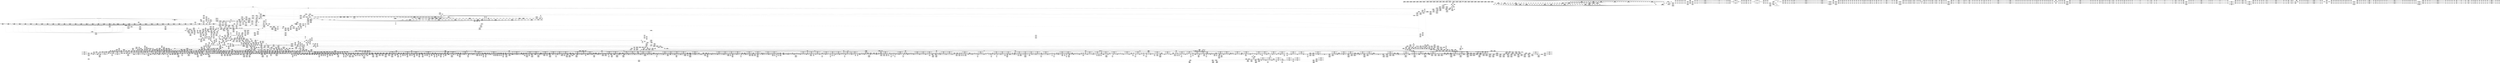 digraph {
	CE0x3ce5340 [shape=record,shape=Mrecord,label="{CE0x3ce5340|aa_current_profile:tmp51|security/apparmor/include/context.h,155|*SummSink*}"]
	CE0x3d81df0 [shape=record,shape=Mrecord,label="{CE0x3d81df0|aa_get_profile_rcu:tmp7|security/apparmor/include/policy.h,309|*SummSink*}"]
	CE0x3ec7830 [shape=record,shape=Mrecord,label="{CE0x3ec7830|VOIDTB_TE:_CE_191,192_}"]
	CE0x3cb3230 [shape=record,shape=Mrecord,label="{CE0x3cb3230|aa_get_newest_profile:tmp4|security/apparmor/include/policy.h,326|*SummSink*}"]
	CE0x3ccaf40 [shape=record,shape=Mrecord,label="{CE0x3ccaf40|aa_get_newest_profile:tmp8|*LoadInst*|security/apparmor/include/policy.h,329}"]
	CE0x3e8db40 [shape=record,shape=Mrecord,label="{CE0x3e8db40|__atomic_add_unless:tmp3|*SummSource*}"]
	CE0x3cc8770 [shape=record,shape=Mrecord,label="{CE0x3cc8770|aa_current_profile:tmp45|security/apparmor/include/context.h,153|*SummSink*}"]
	CE0x3c02f90 [shape=record,shape=Mrecord,label="{CE0x3c02f90|aa_current_profile:do.end15|*SummSink*}"]
	CE0x3c82150 [shape=record,shape=Mrecord,label="{CE0x3c82150|aa_get_newest_profile:tmp17|security/apparmor/include/policy.h,332|*SummSink*}"]
	CE0x3c83f10 [shape=record,shape=Mrecord,label="{CE0x3c83f10|aa_get_newest_profile:retval.0|*SummSink*}"]
	CE0x3d808d0 [shape=record,shape=Mrecord,label="{CE0x3d808d0|_call_void_mcount()_#2|*SummSink*}"]
	CE0x3e6ee60 [shape=record,shape=Mrecord,label="{CE0x3e6ee60|__rcu_read_unlock:bb}"]
	CE0x3c111c0 [shape=record,shape=Mrecord,label="{CE0x3c111c0|_ret_i32_%retval.0,_!dbg_!15488|security/apparmor/lsm.c,315|*SummSink*}"]
	CE0x3e66960 [shape=record,shape=Mrecord,label="{CE0x3e66960|rcu_lock_release:bb|*SummSource*}"]
	CE0x3da6790 [shape=record,shape=Mrecord,label="{CE0x3da6790|aa_get_profile_rcu:lnot|security/apparmor/include/policy.h,310|*SummSource*}"]
	CE0x3d79150 [shape=record,shape=Mrecord,label="{CE0x3d79150|kref_sub:tmp1}"]
	CE0x3ce28e0 [shape=record,shape=Mrecord,label="{CE0x3ce28e0|kref_put:tmp1|*SummSink*}"]
	CE0x3d764d0 [shape=record,shape=Mrecord,label="{CE0x3d764d0|_call_void_mcount()_#2|*SummSource*}"]
	CE0x3d9dac0 [shape=record,shape=Mrecord,label="{CE0x3d9dac0|aa_get_profile_rcu:tmp34|security/apparmor/include/policy.h,310|*SummSource*}"]
	CE0x3eabb90 [shape=record,shape=Mrecord,label="{CE0x3eabb90|_ret_i32_%tmp4,_!dbg_!15478|./arch/x86/include/asm/atomic.h,177|*SummSource*}"]
	CE0x3e6ad70 [shape=record,shape=Mrecord,label="{CE0x3e6ad70|i64*_getelementptr_inbounds_(_4_x_i64_,_4_x_i64_*___llvm_gcov_ctr80,_i64_0,_i64_2)|*Constant*}"]
	CE0x3c0bf90 [shape=record,shape=Mrecord,label="{CE0x3c0bf90|mediated_filesystem:inode|Function::mediated_filesystem&Arg::inode::|*SummSource*}"]
	CE0x3d57e40 [shape=record,shape=Mrecord,label="{CE0x3d57e40|kref_sub:lnot.ext11|include/linux/kref.h,71}"]
	CE0x3e086c0 [shape=record,shape=Mrecord,label="{CE0x3e086c0|kref_get:tmp1|*SummSource*}"]
	CE0x3c3dfe0 [shape=record,shape=Mrecord,label="{CE0x3c3dfe0|aa_current_profile:tmp31|*SummSource*}"]
	CE0x3c0f720 [shape=record,shape=Mrecord,label="{CE0x3c0f720|VOIDTB_TE:_CE_93,94_}"]
	CE0x3c02840 [shape=record,shape=Mrecord,label="{CE0x3c02840|aa_current_profile:land.lhs.true30}"]
	CE0x3cb1cb0 [shape=record,shape=Mrecord,label="{CE0x3cb1cb0|aa_current_profile:tmp33|security/apparmor/include/context.h,153}"]
	CE0x3db99b0 [shape=record,shape=Mrecord,label="{CE0x3db99b0|GLOBAL:rcu_lock_map|Global_var:rcu_lock_map|*SummSource*}"]
	CE0x3d4cfd0 [shape=record,shape=Mrecord,label="{CE0x3d4cfd0|rcu_read_unlock:tmp|*SummSink*}"]
	CE0x3e86180 [shape=record,shape=Mrecord,label="{CE0x3e86180|atomic_add_return:tmp1|*SummSink*}"]
	CE0x3d4ca90 [shape=record,shape=Mrecord,label="{CE0x3d4ca90|rcu_read_unlock:tmp2|*SummSource*}"]
	CE0x3cdece0 [shape=record,shape=Mrecord,label="{CE0x3cdece0|aa_get_profile_rcu:land.end}"]
	CE0x3db75a0 [shape=record,shape=Mrecord,label="{CE0x3db75a0|i64*_getelementptr_inbounds_(_11_x_i64_,_11_x_i64_*___llvm_gcov_ctr48,_i64_0,_i64_1)|*Constant*}"]
	CE0x3e77740 [shape=record,shape=Mrecord,label="{CE0x3e77740|i64_1|*Constant*}"]
	CE0x3cc0e70 [shape=record,shape=Mrecord,label="{CE0x3cc0e70|aa_current_profile:tmp57|security/apparmor/include/context.h,156|*SummSource*}"]
	CE0x3d8eb00 [shape=record,shape=Mrecord,label="{CE0x3d8eb00|i64*_getelementptr_inbounds_(_2_x_i64_,_2_x_i64_*___llvm_gcov_ctr78,_i64_0,_i64_0)|*Constant*}"]
	CE0x3d8e300 [shape=record,shape=Mrecord,label="{CE0x3d8e300|aa_get_profile_rcu:tmp16|security/apparmor/include/policy.h,309|*SummSink*}"]
	CE0x3ca0430 [shape=record,shape=Mrecord,label="{CE0x3ca0430|aa_current_profile:if.end34|*SummSource*}"]
	CE0x3e0a4c0 [shape=record,shape=Mrecord,label="{CE0x3e0a4c0|i64*_getelementptr_inbounds_(_9_x_i64_,_9_x_i64_*___llvm_gcov_ctr79,_i64_0,_i64_6)|*Constant*|*SummSink*}"]
	CE0x3ced010 [shape=record,shape=Mrecord,label="{CE0x3ced010|aa_current_profile:call26|security/apparmor/include/context.h,157|*SummSource*}"]
	CE0x3c9b930 [shape=record,shape=Mrecord,label="{CE0x3c9b930|rcu_lock_acquire:tmp|*SummSource*}"]
	CE0x3cb5df0 [shape=record,shape=Mrecord,label="{CE0x3cb5df0|_call_void_lockdep_rcu_suspicious(i8*_getelementptr_inbounds_(_36_x_i8_,_36_x_i8_*_.str12,_i32_0,_i32_0),_i32_151,_i8*_getelementptr_inbounds_(_45_x_i8_,_45_x_i8_*_.str14,_i32_0,_i32_0))_#7,_!dbg_!15483|security/apparmor/include/context.h,151|*SummSink*}"]
	CE0x3d4ab70 [shape=record,shape=Mrecord,label="{CE0x3d4ab70|aa_current_profile:tmp78|security/apparmor/include/context.h,159|*SummSink*}"]
	CE0x3ed1400 [shape=record,shape=Mrecord,label="{CE0x3ed1400|VOIDTB_TE:_CE_216,217_}"]
	CE0x3d42030 [shape=record,shape=Mrecord,label="{CE0x3d42030|aa_get_profile_rcu:tmp13|security/apparmor/include/policy.h,309|*SummSource*}"]
	CE0x3e9b960 [shape=record,shape=Mrecord,label="{CE0x3e9b960|i32_(i32*,_i32,_i32,_i32*)*_asm_sideeffect_.pushsection_.smp_locks,_22a_22_0A.balign_4_0A.long_671f_-_._0A.popsection_0A671:_0A_09lock_cmpxchgl_$2,$1_,_ax_,_*m,r,0,*m,_memory_,_dirflag_,_fpsr_,_flags_}"]
	CE0x3cefbd0 [shape=record,shape=Mrecord,label="{CE0x3cefbd0|aa_put_profile:entry}"]
	CE0x3cf4b20 [shape=record,shape=Mrecord,label="{CE0x3cf4b20|aa_current_profile:tobool31|security/apparmor/include/context.h,159}"]
	CE0x3cb5d10 [shape=record,shape=Mrecord,label="{CE0x3cb5d10|_call_void_lockdep_rcu_suspicious(i8*_getelementptr_inbounds_(_36_x_i8_,_36_x_i8_*_.str12,_i32_0,_i32_0),_i32_151,_i8*_getelementptr_inbounds_(_45_x_i8_,_45_x_i8_*_.str14,_i32_0,_i32_0))_#7,_!dbg_!15483|security/apparmor/include/context.h,151}"]
	CE0x3ec4c90 [shape=record,shape=Mrecord,label="{CE0x3ec4c90|VOIDTB_TE:_CE_288,296_|*MultipleSource*|Function::aa_path_link&Arg::new_dentry::|Function::apparmor_path_link&Arg::new_dentry::}"]
	CE0x3beb280 [shape=record,shape=Mrecord,label="{CE0x3beb280|i64*_getelementptr_inbounds_(_9_x_i64_,_9_x_i64_*___llvm_gcov_ctr65,_i64_0,_i64_0)|*Constant*}"]
	CE0x3ea98e0 [shape=record,shape=Mrecord,label="{CE0x3ea98e0|__atomic_add_unless:tmp9|./arch/x86/include/asm/atomic.h,200|*SummSource*}"]
	CE0x3c6d020 [shape=record,shape=Mrecord,label="{CE0x3c6d020|mediated_filesystem:tmp4|*LoadInst*|security/apparmor/include/apparmor.h,117|*SummSource*}"]
	CE0x3da0e10 [shape=record,shape=Mrecord,label="{CE0x3da0e10|atomic_sub_and_test:cmp|./arch/x86/include/asm/atomic.h,81|*SummSink*}"]
	CE0x3d74490 [shape=record,shape=Mrecord,label="{CE0x3d74490|kref_sub:tmp}"]
	CE0x3e1fb20 [shape=record,shape=Mrecord,label="{CE0x3e1fb20|kref_get:tobool35|include/linux/kref.h,47}"]
	CE0x3d63460 [shape=record,shape=Mrecord,label="{CE0x3d63460|kref_get:if.then31|*SummSink*}"]
	CE0x3d462d0 [shape=record,shape=Mrecord,label="{CE0x3d462d0|GLOBAL:kref_get|*Constant*}"]
	CE0x3db4480 [shape=record,shape=Mrecord,label="{CE0x3db4480|rcu_read_lock:tmp|*SummSource*}"]
	CE0x3e9d420 [shape=record,shape=Mrecord,label="{CE0x3e9d420|__atomic_add_unless:cmp|./arch/x86/include/asm/atomic.h,199}"]
	CE0x3ce3790 [shape=record,shape=Mrecord,label="{CE0x3ce3790|i64_2|*Constant*}"]
	CE0x3e68c50 [shape=record,shape=Mrecord,label="{CE0x3e68c50|__rcu_read_unlock:tmp7|include/linux/rcupdate.h,245}"]
	CE0x3c84150 [shape=record,shape=Mrecord,label="{CE0x3c84150|i64*_getelementptr_inbounds_(_9_x_i64_,_9_x_i64_*___llvm_gcov_ctr67,_i64_0,_i64_8)|*Constant*}"]
	CE0x3d88e90 [shape=record,shape=Mrecord,label="{CE0x3d88e90|_ret_i32_%retval.0,_!dbg_!15493|include/linux/kref.h,78|*SummSource*}"]
	CE0x3ebf710 [shape=record,shape=Mrecord,label="{CE0x3ebf710|VOIDTB_TE:_CE_180,181_}"]
	CE0x3cbf440 [shape=record,shape=Mrecord,label="{CE0x3cbf440|aa_current_profile:tmp4|security/apparmor/include/context.h,151}"]
	CE0x3e1aa60 [shape=record,shape=Mrecord,label="{CE0x3e1aa60|i8*_getelementptr_inbounds_(_21_x_i8_,_21_x_i8_*_.str17,_i32_0,_i32_0)|*Constant*|*SummSink*}"]
	CE0x3e4f7b0 [shape=record,shape=Mrecord,label="{CE0x3e4f7b0|__rcu_read_unlock:tmp3}"]
	CE0x3c83130 [shape=record,shape=Mrecord,label="{CE0x3c83130|aa_get_profile:entry|*SummSink*}"]
	CE0x3cd28a0 [shape=record,shape=Mrecord,label="{CE0x3cd28a0|GLOBAL:aa_free_profile_kref|*Constant*}"]
	CE0x3dc4d80 [shape=record,shape=Mrecord,label="{CE0x3dc4d80|rcu_read_lock:tmp19|include/linux/rcupdate.h,882}"]
	CE0x3d3af90 [shape=record,shape=Mrecord,label="{CE0x3d3af90|__atomic_add_unless:tmp14|./arch/x86/include/asm/atomic.h,203|*SummSource*}"]
	CE0x3c28c50 [shape=record,shape=Mrecord,label="{CE0x3c28c50|i32_11|*Constant*|*SummSink*}"]
	CE0x3dc4e60 [shape=record,shape=Mrecord,label="{CE0x3dc4e60|rcu_read_lock:tmp19|include/linux/rcupdate.h,882|*SummSink*}"]
	CE0x3cab960 [shape=record,shape=Mrecord,label="{CE0x3cab960|aa_current_profile:tmp38|security/apparmor/include/context.h,153}"]
	CE0x3e70aa0 [shape=record,shape=Mrecord,label="{CE0x3e70aa0|rcu_lock_release:tmp7}"]
	CE0x3db9e40 [shape=record,shape=Mrecord,label="{CE0x3db9e40|kref_get:if.then22|*SummSource*}"]
	CE0x3ea9250 [shape=record,shape=Mrecord,label="{CE0x3ea9250|atomic_read:tmp1|*SummSource*}"]
	CE0x3d7b510 [shape=record,shape=Mrecord,label="{CE0x3d7b510|kref_sub:if.end16|*SummSource*}"]
	CE0x3d4b330 [shape=record,shape=Mrecord,label="{CE0x3d4b330|i64*_getelementptr_inbounds_(_37_x_i64_,_37_x_i64_*___llvm_gcov_ctr66,_i64_0,_i64_36)|*Constant*}"]
	CE0x3e16fc0 [shape=record,shape=Mrecord,label="{CE0x3e16fc0|kref_sub:tobool6|include/linux/kref.h,71|*SummSource*}"]
	CE0x3d45ac0 [shape=record,shape=Mrecord,label="{CE0x3d45ac0|GLOBAL:rcu_lock_acquire|*Constant*}"]
	CE0x3e22b30 [shape=record,shape=Mrecord,label="{CE0x3e22b30|kref_get:tmp20|include/linux/kref.h,47|*SummSink*}"]
	CE0x3ea7d50 [shape=record,shape=Mrecord,label="{CE0x3ea7d50|__atomic_add_unless:lnot.ext|./arch/x86/include/asm/atomic.h,199|*SummSource*}"]
	CE0x3ecf970 [shape=record,shape=Mrecord,label="{CE0x3ecf970|VOIDTB_TE:_CE_208,209_}"]
	CE0x3e0a850 [shape=record,shape=Mrecord,label="{CE0x3e0a850|kref_get:expval20|include/linux/kref.h,47}"]
	CE0x3d2ff30 [shape=record,shape=Mrecord,label="{CE0x3d2ff30|aa_put_profile:tmp9|security/apparmor/include/policy.h,343|*SummSink*}"]
	CE0x3cbefd0 [shape=record,shape=Mrecord,label="{CE0x3cbefd0|aa_current_profile:tobool|security/apparmor/include/context.h,151|*SummSink*}"]
	CE0x3d76a00 [shape=record,shape=Mrecord,label="{CE0x3d76a00|kref_sub:tmp12|include/linux/kref.h,74|*SummSource*}"]
	CE0x3db0360 [shape=record,shape=Mrecord,label="{CE0x3db0360|i64_1|*Constant*}"]
	CE0x3e7ad00 [shape=record,shape=Mrecord,label="{CE0x3e7ad00|__preempt_count_sub:entry|*SummSink*}"]
	CE0x3c0d2c0 [shape=record,shape=Mrecord,label="{CE0x3c0d2c0|aa_current_profile:do.end36|*SummSink*}"]
	CE0x3ccf310 [shape=record,shape=Mrecord,label="{CE0x3ccf310|kref_get:tobool35|include/linux/kref.h,47|*SummSource*}"]
	CE0x3e0a1d0 [shape=record,shape=Mrecord,label="{CE0x3e0a1d0|i64*_getelementptr_inbounds_(_9_x_i64_,_9_x_i64_*___llvm_gcov_ctr79,_i64_0,_i64_6)|*Constant*|*SummSource*}"]
	CE0x3e91f60 [shape=record,shape=Mrecord,label="{CE0x3e91f60|__preempt_count_sub:tmp2|*SummSink*}"]
	CE0x3bfc330 [shape=record,shape=Mrecord,label="{CE0x3bfc330|104:_%struct.inode*,_:_CRE_212,213_}"]
	CE0x3cc1b70 [shape=record,shape=Mrecord,label="{CE0x3cc1b70|aa_current_profile:tmp58|security/apparmor/include/context.h,156|*SummSource*}"]
	CE0x3ca82a0 [shape=record,shape=Mrecord,label="{CE0x3ca82a0|aa_current_profile:tmp16|security/apparmor/include/context.h,151}"]
	CE0x3e95bf0 [shape=record,shape=Mrecord,label="{CE0x3e95bf0|void_(i32*,_i32,_i32*)*_asm_addl_$1,_%gs:$0_,_*m,ri,*m,_dirflag_,_fpsr_,_flags_|*SummSource*}"]
	CE0x3e9a580 [shape=record,shape=Mrecord,label="{CE0x3e9a580|__atomic_add_unless:tmp1|*SummSource*}"]
	CE0x3c38b10 [shape=record,shape=Mrecord,label="{CE0x3c38b10|aa_path_link:old_dentry|Function::aa_path_link&Arg::old_dentry::|*SummSink*}"]
	CE0x3d6b3c0 [shape=record,shape=Mrecord,label="{CE0x3d6b3c0|GLOBAL:atomic_sub_and_test|*Constant*}"]
	CE0x3c9cec0 [shape=record,shape=Mrecord,label="{CE0x3c9cec0|aa_current_profile:tmp41|security/apparmor/include/context.h,153|*SummSource*}"]
	CE0x3cac4a0 [shape=record,shape=Mrecord,label="{CE0x3cac4a0|aa_get_profile_rcu:tmp24|security/apparmor/include/policy.h,309|*SummSource*}"]
	CE0x3daaac0 [shape=record,shape=Mrecord,label="{CE0x3daaac0|aa_get_profile:if.end|*SummSink*}"]
	CE0x3dc39c0 [shape=record,shape=Mrecord,label="{CE0x3dc39c0|rcu_read_lock:tmp18|include/linux/rcupdate.h,882}"]
	CE0x3d35d00 [shape=record,shape=Mrecord,label="{CE0x3d35d00|__atomic_add_unless:expval10|./arch/x86/include/asm/atomic.h,202}"]
	CE0x3d49ab0 [shape=record,shape=Mrecord,label="{CE0x3d49ab0|aa_get_profile_rcu:land.rhs}"]
	CE0x3ec11d0 [shape=record,shape=Mrecord,label="{CE0x3ec11d0|VOIDTB_TE:_CE_174,175_}"]
	CE0x395c720 [shape=record,shape=Mrecord,label="{CE0x395c720|104:_%struct.inode*,_:_CRE_8,12_|*MultipleSource*|Function::apparmor_path_link&Arg::old_dentry::|security/apparmor/lsm.c,308}"]
	CE0x3d76a70 [shape=record,shape=Mrecord,label="{CE0x3d76a70|kref_sub:tmp12|include/linux/kref.h,74|*SummSink*}"]
	CE0x3c38eb0 [shape=record,shape=Mrecord,label="{CE0x3c38eb0|aa_path_link:new_dir|Function::aa_path_link&Arg::new_dir::}"]
	CE0x3c0c260 [shape=record,shape=Mrecord,label="{CE0x3c0c260|GLOBAL:aa_current_profile|*Constant*}"]
	CE0x3e4ecd0 [shape=record,shape=Mrecord,label="{CE0x3e4ecd0|GLOBAL:__atomic_add_unless|*Constant*|*SummSource*}"]
	CE0x3db3ba0 [shape=record,shape=Mrecord,label="{CE0x3db3ba0|atomic_add_unless:entry|*SummSink*}"]
	CE0x3e69850 [shape=record,shape=Mrecord,label="{CE0x3e69850|_call_void_mcount()_#2}"]
	CE0x3ebf010 [shape=record,shape=Mrecord,label="{CE0x3ebf010|VOIDTB_TE:_CE_171,172_}"]
	CE0x3ec9950 [shape=record,shape=Mrecord,label="{CE0x3ec9950|VOIDTB_TE:_CE_296,304_|*MultipleSource*|Function::aa_path_link&Arg::new_dentry::|Function::apparmor_path_link&Arg::new_dentry::}"]
	CE0x3ce7610 [shape=record,shape=Mrecord,label="{CE0x3ce7610|aa_current_profile:and|security/apparmor/include/context.h,155}"]
	CE0x3ce8800 [shape=record,shape=Mrecord,label="{CE0x3ce8800|aa_current_profile:tmp52|security/apparmor/include/context.h,155|*SummSink*}"]
	CE0x3ca1850 [shape=record,shape=Mrecord,label="{CE0x3ca1850|aa_current_profile:tmp8|security/apparmor/include/context.h,151|*SummSource*}"]
	CE0x3d38670 [shape=record,shape=Mrecord,label="{CE0x3d38670|i64*_getelementptr_inbounds_(_10_x_i64_,_10_x_i64_*___llvm_gcov_ctr71,_i64_0,_i64_7)|*Constant*|*SummSource*}"]
	CE0x3d791c0 [shape=record,shape=Mrecord,label="{CE0x3d791c0|kref_sub:tmp1|*SummSource*}"]
	CE0x3ca03c0 [shape=record,shape=Mrecord,label="{CE0x3ca03c0|aa_current_profile:if.end34}"]
	CE0x3d585e0 [shape=record,shape=Mrecord,label="{CE0x3d585e0|kref_get:lnot.ext|include/linux/kref.h,47|*SummSink*}"]
	CE0x3cb84b0 [shape=record,shape=Mrecord,label="{CE0x3cb84b0|GLOBAL:aa_current_profile.__warned|Global_var:aa_current_profile.__warned|*SummSource*}"]
	CE0x3d8c170 [shape=record,shape=Mrecord,label="{CE0x3d8c170|aa_get_profile_rcu:tmp14|security/apparmor/include/policy.h,309}"]
	CE0x3cbfaf0 [shape=record,shape=Mrecord,label="{CE0x3cbfaf0|aa_current_profile:do.body5|*SummSource*}"]
	CE0x3ce6020 [shape=record,shape=Mrecord,label="{CE0x3ce6020|aa_current_profile:tmp56|security/apparmor/include/context.h,156}"]
	CE0x3e875d0 [shape=record,shape=Mrecord,label="{CE0x3e875d0|atomic_add_return:tmp|*SummSource*}"]
	CE0x3e0bf70 [shape=record,shape=Mrecord,label="{CE0x3e0bf70|kref_get:lnot.ext18|include/linux/kref.h,47|*SummSink*}"]
	CE0x3e70c20 [shape=record,shape=Mrecord,label="{CE0x3e70c20|rcu_lock_release:tmp7|*SummSource*}"]
	CE0x3e9e180 [shape=record,shape=Mrecord,label="{CE0x3e9e180|GLOBAL:__llvm_gcov_ctr71|Global_var:__llvm_gcov_ctr71}"]
	CE0x3d76540 [shape=record,shape=Mrecord,label="{CE0x3d76540|_call_void_mcount()_#2|*SummSink*}"]
	CE0x3d5f720 [shape=record,shape=Mrecord,label="{CE0x3d5f720|i32_934|*Constant*|*SummSink*}"]
	CE0x3cbb710 [shape=record,shape=Mrecord,label="{CE0x3cbb710|GLOBAL:get_current|*Constant*}"]
	CE0x3c1f000 [shape=record,shape=Mrecord,label="{CE0x3c1f000|_call_void_asm_sideeffect_1:_09ud2_0A.pushsection___bug_table,_22a_22_0A2:_09.long_1b_-_2b,_$_0:c_-_2b_0A_09.word_$_1:c_,_0_0A_09.org_2b+$_2:c_0A.popsection_,_i,i,i,_dirflag_,_fpsr_,_flags_(i8*_getelementptr_inbounds_(_36_x_i8_,_36_x_i8_*_.str12,_i32_0,_i32_0),_i32_153,_i64_12)_#2,_!dbg_!15515,_!srcloc_!15518|security/apparmor/include/context.h,153}"]
	CE0x3d73560 [shape=record,shape=Mrecord,label="{CE0x3d73560|kref_sub:tmp14|include/linux/kref.h,77|*SummSink*}"]
	CE0x3cff180 [shape=record,shape=Mrecord,label="{CE0x3cff180|aa_current_profile:call38|security/apparmor/include/context.h,159}"]
	CE0x3e96970 [shape=record,shape=Mrecord,label="{CE0x3e96970|_call_void_asm_addl_$1,_%gs:$0_,_*m,ri,*m,_dirflag_,_fpsr_,_flags_(i32*___preempt_count,_i32_%sub,_i32*___preempt_count)_#2,_!dbg_!15474,_!srcloc_!15475|./arch/x86/include/asm/preempt.h,77}"]
	CE0x3d99d30 [shape=record,shape=Mrecord,label="{CE0x3d99d30|rcu_lock_acquire:tmp7|*SummSink*}"]
	CE0x3e93ff0 [shape=record,shape=Mrecord,label="{CE0x3e93ff0|__atomic_add_unless:conv|./arch/x86/include/asm/atomic.h,199|*SummSink*}"]
	CE0x3ea9170 [shape=record,shape=Mrecord,label="{CE0x3ea9170|i64_1|*Constant*}"]
	CE0x3bfae90 [shape=record,shape=Mrecord,label="{CE0x3bfae90|i64_1|*Constant*|*SummSink*}"]
	CE0x3d85650 [shape=record,shape=Mrecord,label="{CE0x3d85650|kref_put:tmp3}"]
	CE0x3eaa040 [shape=record,shape=Mrecord,label="{CE0x3eaa040|__atomic_add_unless:add|./arch/x86/include/asm/atomic.h,201|*SummSink*}"]
	CE0x3d7ce30 [shape=record,shape=Mrecord,label="{CE0x3d7ce30|_ret_void,_!dbg_!15510|include/linux/kref.h,48}"]
	CE0x3d9f230 [shape=record,shape=Mrecord,label="{CE0x3d9f230|aa_get_profile_rcu:tmp28|security/apparmor/include/policy.h,309}"]
	CE0x3d46820 [shape=record,shape=Mrecord,label="{CE0x3d46820|_call_void___rcu_read_lock()_#7,_!dbg_!15467|include/linux/rcupdate.h,879}"]
	CE0x3c35f10 [shape=record,shape=Mrecord,label="{CE0x3c35f10|44:_i32,_48:_i16,_128:_i8*,_:_SCMRE_32,36_|*MultipleSource*|security/apparmor/include/context.h,151|security/apparmor/include/context.h,151}"]
	CE0x3c3c350 [shape=record,shape=Mrecord,label="{CE0x3c3c350|apparmor_path_link:tmp16|security/apparmor/lsm.c,314|*SummSink*}"]
	CE0x3d687f0 [shape=record,shape=Mrecord,label="{CE0x3d687f0|kref_get:call|include/linux/kref.h,47}"]
	CE0x3ccc7a0 [shape=record,shape=Mrecord,label="{CE0x3ccc7a0|i64*_getelementptr_inbounds_(_9_x_i64_,_9_x_i64_*___llvm_gcov_ctr67,_i64_0,_i64_0)|*Constant*}"]
	CE0x3d5c440 [shape=record,shape=Mrecord,label="{CE0x3d5c440|rcu_read_unlock:tmp15|include/linux/rcupdate.h,933|*SummSource*}"]
	CE0x3ca4ec0 [shape=record,shape=Mrecord,label="{CE0x3ca4ec0|i64*_getelementptr_inbounds_(_20_x_i64_,_20_x_i64_*___llvm_gcov_ctr68,_i64_0,_i64_11)|*Constant*|*SummSource*}"]
	CE0x3bf4840 [shape=record,shape=Mrecord,label="{CE0x3bf4840|104:_%struct.inode*,_:_CRE_207,208_}"]
	CE0x3ebfd70 [shape=record,shape=Mrecord,label="{CE0x3ebfd70|VOIDTB_TE:_CE_186,187_}"]
	CE0x3ed12f0 [shape=record,shape=Mrecord,label="{CE0x3ed12f0|VOIDTB_TE:_CE_215,216_}"]
	CE0x3e87dc0 [shape=record,shape=Mrecord,label="{CE0x3e87dc0|i64*_getelementptr_inbounds_(_4_x_i64_,_4_x_i64_*___llvm_gcov_ctr80,_i64_0,_i64_3)|*Constant*|*SummSink*}"]
	CE0x3da9eb0 [shape=record,shape=Mrecord,label="{CE0x3da9eb0|rcu_read_unlock:entry}"]
	CE0x3ca6bc0 [shape=record,shape=Mrecord,label="{CE0x3ca6bc0|aa_current_profile:cred|security/apparmor/include/context.h,151|*SummSink*}"]
	CE0x3d65830 [shape=record,shape=Mrecord,label="{CE0x3d65830|GLOBAL:rcu_lock_release|*Constant*|*SummSink*}"]
	CE0x3c2be90 [shape=record,shape=Mrecord,label="{CE0x3c2be90|VOIDTB_TE:_GCE_rcu_lock_map_external_global_%struct.lockdep_map_120,124_|*MultipleSource*|security/apparmor/lsm.c,311|security/apparmor/lsm.c,312}"]
	CE0x3c22fe0 [shape=record,shape=Mrecord,label="{CE0x3c22fe0|aa_current_profile:tmp1}"]
	CE0x3cb4540 [shape=record,shape=Mrecord,label="{CE0x3cb4540|aa_put_profile:if.end}"]
	CE0x3d41430 [shape=record,shape=Mrecord,label="{CE0x3d41430|aa_get_profile_rcu:do.body1|*SummSource*}"]
	CE0x3d4da90 [shape=record,shape=Mrecord,label="{CE0x3d4da90|rcu_read_unlock:tmp3}"]
	CE0x3e90860 [shape=record,shape=Mrecord,label="{CE0x3e90860|__atomic_add_unless:tmp8|./arch/x86/include/asm/atomic.h,200}"]
	CE0x3cb4ea0 [shape=record,shape=Mrecord,label="{CE0x3cb4ea0|aa_current_profile:do.cond}"]
	CE0x3e7b400 [shape=record,shape=Mrecord,label="{CE0x3e7b400|atomic_sub_and_test:bb|*SummSink*}"]
	CE0x3cc3ed0 [shape=record,shape=Mrecord,label="{CE0x3cc3ed0|i64_11|*Constant*|*SummSink*}"]
	CE0x3ea6bb0 [shape=record,shape=Mrecord,label="{CE0x3ea6bb0|__atomic_add_unless:for.end|*SummSource*}"]
	CE0x3d49750 [shape=record,shape=Mrecord,label="{CE0x3d49750|_call_void_kref_get(%struct.arch_spinlock*_%count)_#7,_!dbg_!15474|security/apparmor/include/policy.h,276}"]
	CE0x3d83420 [shape=record,shape=Mrecord,label="{CE0x3d83420|kref_put:tmp2}"]
	CE0x3bf4070 [shape=record,shape=Mrecord,label="{CE0x3bf4070|VOIDTB_TE:_GCE_rcu_lock_map_external_global_%struct.lockdep_map_144,148_|*MultipleSource*|security/apparmor/lsm.c,311|security/apparmor/lsm.c,312}"]
	CE0x3d80da0 [shape=record,shape=Mrecord,label="{CE0x3d80da0|aa_get_profile_rcu:tmp7|security/apparmor/include/policy.h,309}"]
	CE0x3d53900 [shape=record,shape=Mrecord,label="{CE0x3d53900|rcu_read_unlock:if.end|*SummSource*}"]
	CE0x3cfb6e0 [shape=record,shape=Mrecord,label="{CE0x3cfb6e0|aa_current_profile:tmp71|security/apparmor/include/context.h,159|*SummSource*}"]
	CE0x3d32d10 [shape=record,shape=Mrecord,label="{CE0x3d32d10|i64_0|*Constant*}"]
	CE0x3e1f710 [shape=record,shape=Mrecord,label="{CE0x3e1f710|kref_get:tmp22|include/linux/kref.h,47}"]
	CE0x3d8b950 [shape=record,shape=Mrecord,label="{CE0x3d8b950|rcu_read_lock:tmp1|*SummSink*}"]
	CE0x3ce3f80 [shape=record,shape=Mrecord,label="{CE0x3ce3f80|aa_current_profile:tmp50|security/apparmor/include/context.h,155|*SummSource*}"]
	CE0x3ea2af0 [shape=record,shape=Mrecord,label="{CE0x3ea2af0|__atomic_add_unless:if.end13|*SummSink*}"]
	CE0x3d2d100 [shape=record,shape=Mrecord,label="{CE0x3d2d100|aa_put_profile:tobool|security/apparmor/include/policy.h,341}"]
	CE0x3cab220 [shape=record,shape=Mrecord,label="{CE0x3cab220|i64*_getelementptr_inbounds_(_37_x_i64_,_37_x_i64_*___llvm_gcov_ctr66,_i64_0,_i64_17)|*Constant*|*SummSource*}"]
	CE0x3d50830 [shape=record,shape=Mrecord,label="{CE0x3d50830|i64*_getelementptr_inbounds_(_11_x_i64_,_11_x_i64_*___llvm_gcov_ctr48,_i64_0,_i64_0)|*Constant*|*SummSink*}"]
	CE0x3e67d10 [shape=record,shape=Mrecord,label="{CE0x3e67d10|_call_void_mcount()_#2|*SummSource*}"]
	CE0x3d9b3a0 [shape=record,shape=Mrecord,label="{CE0x3d9b3a0|i64*_getelementptr_inbounds_(_4_x_i64_,_4_x_i64_*___llvm_gcov_ctr45,_i64_0,_i64_3)|*Constant*|*SummSource*}"]
	CE0x3d5c570 [shape=record,shape=Mrecord,label="{CE0x3d5c570|rcu_read_unlock:tmp15|include/linux/rcupdate.h,933|*SummSink*}"]
	CE0x3e7ccd0 [shape=record,shape=Mrecord,label="{CE0x3e7ccd0|__rcu_read_unlock:do.end|*SummSource*}"]
	CE0x3db81c0 [shape=record,shape=Mrecord,label="{CE0x3db81c0|rcu_read_unlock:tmp11|include/linux/rcupdate.h,933|*SummSink*}"]
	CE0x3cb4770 [shape=record,shape=Mrecord,label="{CE0x3cb4770|aa_current_profile:tmp3}"]
	CE0x3c076f0 [shape=record,shape=Mrecord,label="{CE0x3c076f0|i64_11|*Constant*|*SummSource*}"]
	CE0x3cd3240 [shape=record,shape=Mrecord,label="{CE0x3cd3240|_ret_i32_%call,_!dbg_!15471|include/linux/kref.h,99|*SummSource*}"]
	CE0x3d4f7f0 [shape=record,shape=Mrecord,label="{CE0x3d4f7f0|i64_1|*Constant*}"]
	CE0x3d33bd0 [shape=record,shape=Mrecord,label="{CE0x3d33bd0|GLOBAL:__llvm_gcov_ctr77|Global_var:__llvm_gcov_ctr77|*SummSource*}"]
	CE0x3ea28a0 [shape=record,shape=Mrecord,label="{CE0x3ea28a0|__atomic_add_unless:if.end13}"]
	CE0x3ec3100 [shape=record,shape=Mrecord,label="{CE0x3ec3100|_call_void_mcount()_#2|*SummSink*}"]
	CE0x3ce7a20 [shape=record,shape=Mrecord,label="{CE0x3ce7a20|aa_current_profile:tobool22|security/apparmor/include/context.h,155|*SummSource*}"]
	CE0x3e1e630 [shape=record,shape=Mrecord,label="{CE0x3e1e630|kref_get:tmp16|include/linux/kref.h,47|*SummSource*}"]
	CE0x3d88cc0 [shape=record,shape=Mrecord,label="{CE0x3d88cc0|_ret_i32_%retval.0,_!dbg_!15493|include/linux/kref.h,78}"]
	CE0x3ea4050 [shape=record,shape=Mrecord,label="{CE0x3ea4050|__preempt_count_sub:tmp|*SummSink*}"]
	CE0x3c242a0 [shape=record,shape=Mrecord,label="{CE0x3c242a0|aa_current_profile:tmp}"]
	CE0x3e8d110 [shape=record,shape=Mrecord,label="{CE0x3e8d110|__preempt_count_add:tmp5|./arch/x86/include/asm/preempt.h,72|*SummSink*}"]
	CE0x3d86e00 [shape=record,shape=Mrecord,label="{CE0x3d86e00|GLOBAL:kref_sub|*Constant*|*SummSource*}"]
	CE0x3ca5270 [shape=record,shape=Mrecord,label="{CE0x3ca5270|i64*_getelementptr_inbounds_(_20_x_i64_,_20_x_i64_*___llvm_gcov_ctr68,_i64_0,_i64_11)|*Constant*|*SummSink*}"]
	CE0x3da8100 [shape=record,shape=Mrecord,label="{CE0x3da8100|aa_get_profile_rcu:tmp38|security/apparmor/include/policy.h,310|*SummSource*}"]
	CE0x3d97540 [shape=record,shape=Mrecord,label="{CE0x3d97540|i64*_getelementptr_inbounds_(_4_x_i64_,_4_x_i64_*___llvm_gcov_ctr43,_i64_0,_i64_1)|*Constant*|*SummSink*}"]
	CE0x3bf22b0 [shape=record,shape=Mrecord,label="{CE0x3bf22b0|apparmor_path_link:tmp6|security/apparmor/lsm.c,308|*SummSink*}"]
	CE0x3cab9d0 [shape=record,shape=Mrecord,label="{CE0x3cab9d0|aa_current_profile:tmp38|security/apparmor/include/context.h,153|*SummSource*}"]
	CE0x3cc3050 [shape=record,shape=Mrecord,label="{CE0x3cc3050|aa_current_profile:tmp22|security/apparmor/include/context.h,151|*SummSource*}"]
	CE0x3cb3670 [shape=record,shape=Mrecord,label="{CE0x3cb3670|aa_put_profile:bb|*SummSink*}"]
	CE0x3d9f310 [shape=record,shape=Mrecord,label="{CE0x3d9f310|aa_get_profile_rcu:tmp28|security/apparmor/include/policy.h,309|*SummSink*}"]
	CE0x3cdf770 [shape=record,shape=Mrecord,label="{CE0x3cdf770|kref_get_not0:tmp2|*SummSink*}"]
	CE0x3e22a00 [shape=record,shape=Mrecord,label="{CE0x3e22a00|kref_get:tmp20|include/linux/kref.h,47|*SummSource*}"]
	CE0x3e9daf0 [shape=record,shape=Mrecord,label="{CE0x3e9daf0|__atomic_add_unless:tmp4|./arch/x86/include/asm/atomic.h,199}"]
	CE0x3c80cf0 [shape=record,shape=Mrecord,label="{CE0x3c80cf0|i32_1|*Constant*|*SummSource*}"]
	CE0x3c40f50 [shape=record,shape=Mrecord,label="{CE0x3c40f50|aa_current_profile:if.end|*SummSource*}"]
	CE0x3ea23e0 [shape=record,shape=Mrecord,label="{CE0x3ea23e0|i64*_getelementptr_inbounds_(_4_x_i64_,_4_x_i64_*___llvm_gcov_ctr51,_i64_0,_i64_2)|*Constant*|*SummSource*}"]
	CE0x3d3e090 [shape=record,shape=Mrecord,label="{CE0x3d3e090|GLOBAL:__llvm_gcov_ctr74|Global_var:__llvm_gcov_ctr74|*SummSink*}"]
	CE0x3e1eba0 [shape=record,shape=Mrecord,label="{CE0x3e1eba0|i64*_getelementptr_inbounds_(_11_x_i64_,_11_x_i64_*___llvm_gcov_ctr75,_i64_0,_i64_8)|*Constant*|*SummSource*}"]
	CE0x3eab230 [shape=record,shape=Mrecord,label="{CE0x3eab230|atomic_cmpxchg:old|Function::atomic_cmpxchg&Arg::old::|*SummSource*}"]
	CE0x3c0ae40 [shape=record,shape=Mrecord,label="{CE0x3c0ae40|apparmor_path_link:tmp7|security/apparmor/lsm.c,309}"]
	CE0x3bfd170 [shape=record,shape=Mrecord,label="{CE0x3bfd170|104:_%struct.inode*,_:_CRE_94,95_}"]
	CE0x3cc4450 [shape=record,shape=Mrecord,label="{CE0x3cc4450|44:_i32,_48:_i16,_128:_i8*,_:_SCMRE_52,56_|*MultipleSource*|security/apparmor/include/context.h,151|security/apparmor/include/context.h,151}"]
	CE0x3c0fc90 [shape=record,shape=Mrecord,label="{CE0x3c0fc90|VOIDTB_TE:_CE_196,197_}"]
	CE0x454de10 [shape=record,shape=Mrecord,label="{CE0x454de10|i64*_getelementptr_inbounds_(_9_x_i64_,_9_x_i64_*___llvm_gcov_ctr65,_i64_0,_i64_0)|*Constant*|*SummSource*}"]
	CE0x3cd9180 [shape=record,shape=Mrecord,label="{CE0x3cd9180|aa_get_newest_profile:tmp14|security/apparmor/include/policy.h,330|*SummSink*}"]
	CE0x3bf1500 [shape=record,shape=Mrecord,label="{CE0x3bf1500|apparmor_path_link:tmp|*SummSink*}"]
	CE0x3d40e70 [shape=record,shape=Mrecord,label="{CE0x3d40e70|aa_get_profile_rcu:tmp3}"]
	CE0x3cfb4e0 [shape=record,shape=Mrecord,label="{CE0x3cfb4e0|aa_current_profile:tmp71|security/apparmor/include/context.h,159}"]
	CE0x3c285c0 [shape=record,shape=Mrecord,label="{CE0x3c285c0|_ret_%struct.aa_profile*_%tmp81,_!dbg_!15575|security/apparmor/include/context.h,162|*SummSink*}"]
	CE0x3cb0750 [shape=record,shape=Mrecord,label="{CE0x3cb0750|GLOBAL:llvm.expect.i64|*Constant*}"]
	CE0x3d4b520 [shape=record,shape=Mrecord,label="{CE0x3d4b520|i64*_getelementptr_inbounds_(_37_x_i64_,_37_x_i64_*___llvm_gcov_ctr66,_i64_0,_i64_36)|*Constant*|*SummSource*}"]
	CE0x3db3060 [shape=record,shape=Mrecord,label="{CE0x3db3060|_ret_void,_!dbg_!15474|include/linux/rcupdate.h,240|*SummSource*}"]
	CE0x3d6c110 [shape=record,shape=Mrecord,label="{CE0x3d6c110|kref_get:tobool6|include/linux/kref.h,47|*SummSink*}"]
	CE0x3d732a0 [shape=record,shape=Mrecord,label="{CE0x3d732a0|kref_sub:tmp14|include/linux/kref.h,77|*SummSource*}"]
	CE0x3c9a680 [shape=record,shape=Mrecord,label="{CE0x3c9a680|i64*_getelementptr_inbounds_(_4_x_i64_,_4_x_i64_*___llvm_gcov_ctr44,_i64_0,_i64_2)|*Constant*|*SummSource*}"]
	CE0x3ea11d0 [shape=record,shape=Mrecord,label="{CE0x3ea11d0|__atomic_add_unless:tmp7|./arch/x86/include/asm/atomic.h,199|*SummSource*}"]
	CE0x3e0ad10 [shape=record,shape=Mrecord,label="{CE0x3e0ad10|GLOBAL:__atomic_add_unless|*Constant*}"]
	CE0x3e1d7c0 [shape=record,shape=Mrecord,label="{CE0x3e1d7c0|kref_get:tmp13|include/linux/kref.h,47}"]
	CE0x3cd7360 [shape=record,shape=Mrecord,label="{CE0x3cd7360|i64*_getelementptr_inbounds_(_9_x_i64_,_9_x_i64_*___llvm_gcov_ctr67,_i64_0,_i64_7)|*Constant*|*SummSource*}"]
	CE0x3d66770 [shape=record,shape=Mrecord,label="{CE0x3d66770|kref_get:refcount|include/linux/kref.h,47|*SummSink*}"]
	CE0x3e10ba0 [shape=record,shape=Mrecord,label="{CE0x3e10ba0|kref_get:lnot8|include/linux/kref.h,47|*SummSink*}"]
	CE0x3db7a20 [shape=record,shape=Mrecord,label="{CE0x3db7a20|kref_get:conv|include/linux/kref.h,47|*SummSink*}"]
	CE0x3d8cad0 [shape=record,shape=Mrecord,label="{CE0x3d8cad0|i64_7|*Constant*|*SummSource*}"]
	CE0x3c0fa60 [shape=record,shape=Mrecord,label="{CE0x3c0fa60|VOIDTB_TE:_CE_104,112_|*MultipleSource*|Function::aa_path_link&Arg::new_dentry::|Function::apparmor_path_link&Arg::new_dentry::}"]
	CE0x3cf6a80 [shape=record,shape=Mrecord,label="{CE0x3cf6a80|aa_current_profile:tmp66|security/apparmor/include/context.h,159|*SummSink*}"]
	CE0x3e147d0 [shape=record,shape=Mrecord,label="{CE0x3e147d0|__rcu_read_lock:bb|*SummSink*}"]
	CE0x3c07890 [shape=record,shape=Mrecord,label="{CE0x3c07890|aa_current_profile:tmp24|security/apparmor/include/context.h,153}"]
	CE0x3cbbbc0 [shape=record,shape=Mrecord,label="{CE0x3cbbbc0|aa_get_newest_profile:tmp10|security/apparmor/include/policy.h,329}"]
	CE0x3ce8cd0 [shape=record,shape=Mrecord,label="{CE0x3ce8cd0|aa_current_profile:tmp53|security/apparmor/include/context.h,155|*SummSink*}"]
	CE0x3bf4fc0 [shape=record,shape=Mrecord,label="{CE0x3bf4fc0|apparmor_path_link:tmp5|security/apparmor/lsm.c,308|*SummSource*}"]
	CE0x3d804c0 [shape=record,shape=Mrecord,label="{CE0x3d804c0|aa_get_profile_rcu:tmp1}"]
	CE0x3d53ad0 [shape=record,shape=Mrecord,label="{CE0x3d53ad0|i64*_getelementptr_inbounds_(_11_x_i64_,_11_x_i64_*___llvm_gcov_ctr48,_i64_0,_i64_0)|*Constant*}"]
	CE0x3c15140 [shape=record,shape=Mrecord,label="{CE0x3c15140|GLOBAL:aa_current_profile|*Constant*|*SummSink*}"]
	CE0x3cd5210 [shape=record,shape=Mrecord,label="{CE0x3cd5210|aa_get_newest_profile:flags|security/apparmor/include/policy.h,329|*SummSink*}"]
	CE0x3e9cc40 [shape=record,shape=Mrecord,label="{CE0x3e9cc40|__atomic_add_unless:lnot|./arch/x86/include/asm/atomic.h,199}"]
	CE0x3c246b0 [shape=record,shape=Mrecord,label="{CE0x3c246b0|i32_0|*Constant*}"]
	CE0x3d52b90 [shape=record,shape=Mrecord,label="{CE0x3d52b90|kref_sub:lnot.ext5|include/linux/kref.h,71|*SummSource*}"]
	CE0x3d69420 [shape=record,shape=Mrecord,label="{CE0x3d69420|kref_sub:refcount|include/linux/kref.h,73}"]
	CE0x3ce7ba0 [shape=record,shape=Mrecord,label="{CE0x3ce7ba0|aa_current_profile:tobool22|security/apparmor/include/context.h,155|*SummSink*}"]
	CE0x3cd8f00 [shape=record,shape=Mrecord,label="{CE0x3cd8f00|aa_get_newest_profile:tmp14|security/apparmor/include/policy.h,330}"]
	CE0x3d440b0 [shape=record,shape=Mrecord,label="{CE0x3d440b0|GLOBAL:kref_get_not0|*Constant*}"]
	CE0x3c16500 [shape=record,shape=Mrecord,label="{CE0x3c16500|aa_current_profile:do.end20|*SummSource*}"]
	CE0x3ec5490 [shape=record,shape=Mrecord,label="{CE0x3ec5490|atomic_cmpxchg:tmp|*SummSink*}"]
	CE0x3c9fd50 [shape=record,shape=Mrecord,label="{CE0x3c9fd50|aa_current_profile:tmp9|security/apparmor/include/context.h,151|*SummSink*}"]
	CE0x3e8df20 [shape=record,shape=Mrecord,label="{CE0x3e8df20|atomic_add_return:tmp2|*SummSink*}"]
	CE0x3e96660 [shape=record,shape=Mrecord,label="{CE0x3e96660|void_(i32*,_i32,_i32*)*_asm_addl_$1,_%gs:$0_,_*m,ri,*m,_dirflag_,_fpsr_,_flags_}"]
	CE0x3c3ebf0 [shape=record,shape=Mrecord,label="{CE0x3c3ebf0|aa_current_profile:lnot10|security/apparmor/include/context.h,153|*SummSink*}"]
	CE0x3db0cd0 [shape=record,shape=Mrecord,label="{CE0x3db0cd0|rcu_read_lock:tmp7|include/linux/rcupdate.h,882}"]
	CE0x3e9f300 [shape=record,shape=Mrecord,label="{CE0x3e9f300|_call_void_mcount()_#2|*SummSink*}"]
	CE0x3c33780 [shape=record,shape=Mrecord,label="{CE0x3c33780|apparmor_path_link:tmp12|security/apparmor/lsm.c,312|*SummSink*}"]
	CE0x3cb30d0 [shape=record,shape=Mrecord,label="{CE0x3cb30d0|aa_current_profile:tmp7|security/apparmor/include/context.h,151|*SummSource*}"]
	CE0x3e0ebe0 [shape=record,shape=Mrecord,label="{CE0x3e0ebe0|kref_sub:tmp4|include/linux/kref.h,71|*SummSource*}"]
	CE0x3e1c0f0 [shape=record,shape=Mrecord,label="{CE0x3e1c0f0|kref_get:conv28|include/linux/kref.h,47|*SummSource*}"]
	CE0x3cfe8d0 [shape=record,shape=Mrecord,label="{CE0x3cfe8d0|aa_current_profile:tmp74|security/apparmor/include/context.h,159}"]
	CE0x3ecf640 [shape=record,shape=Mrecord,label="{CE0x3ecf640|VOIDTB_TE:_CE_205,206_}"]
	CE0x3c40230 [shape=record,shape=Mrecord,label="{CE0x3c40230|aa_current_profile:land.lhs.true30|*SummSink*}"]
	CE0x3cd5ef0 [shape=record,shape=Mrecord,label="{CE0x3cd5ef0|aa_get_profile_rcu:call|security/apparmor/include/policy.h,309|*SummSource*}"]
	CE0x3e122f0 [shape=record,shape=Mrecord,label="{CE0x3e122f0|rcu_lock_acquire:tmp2}"]
	CE0x3cd7a20 [shape=record,shape=Mrecord,label="{CE0x3cd7a20|GLOBAL:aa_get_profile_rcu|*Constant*|*SummSource*}"]
	CE0x3e85930 [shape=record,shape=Mrecord,label="{CE0x3e85930|atomic_sub_and_test:tmp3}"]
	CE0x3ea5430 [shape=record,shape=Mrecord,label="{CE0x3ea5430|__atomic_add_unless:for.cond|*SummSink*}"]
	CE0x3ca58c0 [shape=record,shape=Mrecord,label="{CE0x3ca58c0|i64*_getelementptr_inbounds_(_37_x_i64_,_37_x_i64_*___llvm_gcov_ctr66,_i64_0,_i64_16)|*Constant*}"]
	CE0x3ca6140 [shape=record,shape=Mrecord,label="{CE0x3ca6140|aa_get_newest_profile:tmp12|security/apparmor/include/policy.h,329|*SummSource*}"]
	CE0x3e9b720 [shape=record,shape=Mrecord,label="{CE0x3e9b720|__atomic_add_unless:tmp|*SummSource*}"]
	CE0x3cfe630 [shape=record,shape=Mrecord,label="{CE0x3cfe630|aa_current_profile:tmp79|security/apparmor/include/context.h,162}"]
	CE0x3ea40c0 [shape=record,shape=Mrecord,label="{CE0x3ea40c0|i64_1|*Constant*}"]
	CE0x3d7e620 [shape=record,shape=Mrecord,label="{CE0x3d7e620|aa_get_profile_rcu:tobool|security/apparmor/include/policy.h,309|*SummSink*}"]
	CE0x3d9c600 [shape=record,shape=Mrecord,label="{CE0x3d9c600|rcu_lock_acquire:tmp4|include/linux/rcupdate.h,418}"]
	CE0x3cc6c30 [shape=record,shape=Mrecord,label="{CE0x3cc6c30|aa_current_profile:tmp48|security/apparmor/include/context.h,153}"]
	CE0x3d55ca0 [shape=record,shape=Mrecord,label="{CE0x3d55ca0|kref_get:expval41|include/linux/kref.h,47|*SummSink*}"]
	CE0x3cd7480 [shape=record,shape=Mrecord,label="{CE0x3cd7480|aa_get_newest_profile:tmp16|security/apparmor/include/policy.h,332}"]
	CE0x3cbbe50 [shape=record,shape=Mrecord,label="{CE0x3cbbe50|aa_get_newest_profile:tmp9|security/apparmor/include/policy.h,329|*SummSink*}"]
	CE0x3ce6090 [shape=record,shape=Mrecord,label="{CE0x3ce6090|aa_current_profile:tmp56|security/apparmor/include/context.h,156|*SummSource*}"]
	CE0x3c9e050 [shape=record,shape=Mrecord,label="{CE0x3c9e050|aa_current_profile:tmp43|security/apparmor/include/context.h,153}"]
	CE0x3c07c60 [shape=record,shape=Mrecord,label="{CE0x3c07c60|%struct.aa_task_cxt*_null|*Constant*}"]
	CE0x3ea6390 [shape=record,shape=Mrecord,label="{CE0x3ea6390|__atomic_add_unless:if.then12}"]
	CE0x3ec7940 [shape=record,shape=Mrecord,label="{CE0x3ec7940|VOIDTB_TE:_CE_192,193_}"]
	CE0x3e0db80 [shape=record,shape=Mrecord,label="{CE0x3e0db80|_call_void_warn_slowpath_null(i8*_getelementptr_inbounds_(_21_x_i8_,_21_x_i8_*_.str17,_i32_0,_i32_0),_i32_71)_#7,_!dbg_!15480|include/linux/kref.h,71}"]
	CE0x3c834c0 [shape=record,shape=Mrecord,label="{CE0x3c834c0|aa_get_profile:p|Function::aa_get_profile&Arg::p::|*SummSink*}"]
	CE0x3e4e840 [shape=record,shape=Mrecord,label="{CE0x3e4e840|rcu_lock_acquire:indirectgoto|*SummSource*}"]
	CE0x3c10ca0 [shape=record,shape=Mrecord,label="{CE0x3c10ca0|apparmor_path_link:tmp19|security/apparmor/lsm.c,315|*SummSource*}"]
	CE0x3e8cf30 [shape=record,shape=Mrecord,label="{CE0x3e8cf30|atomic_sub_and_test:tmp2|*SummSink*}"]
	CE0x3e93e90 [shape=record,shape=Mrecord,label="{CE0x3e93e90|__atomic_add_unless:conv|./arch/x86/include/asm/atomic.h,199|*SummSource*}"]
	CE0x3e98180 [shape=record,shape=Mrecord,label="{CE0x3e98180|_call_void_asm_addl_$1,_%gs:$0_,_*m,ri,*m,_dirflag_,_fpsr_,_flags_(i32*___preempt_count,_i32_%sub,_i32*___preempt_count)_#2,_!dbg_!15474,_!srcloc_!15475|./arch/x86/include/asm/preempt.h,77|*SummSource*}"]
	CE0x3e69690 [shape=record,shape=Mrecord,label="{CE0x3e69690|rcu_lock_release:tmp3|*SummSource*}"]
	CE0x3d2b810 [shape=record,shape=Mrecord,label="{CE0x3d2b810|aa_get_profile_rcu:tmp5|security/apparmor/include/policy.h,309}"]
	CE0x3c2fc30 [shape=record,shape=Mrecord,label="{CE0x3c2fc30|i64_3|*Constant*}"]
	CE0x3e8dc40 [shape=record,shape=Mrecord,label="{CE0x3e8dc40|__atomic_add_unless:tmp3|*SummSink*}"]
	"CONST[source:0(mediator),value:2(dynamic)][purpose:{object}][SnkIdx:2]"
	CE0x3c226e0 [shape=record,shape=Mrecord,label="{CE0x3c226e0|mediated_filesystem:tmp|*SummSink*}"]
	CE0x3d70910 [shape=record,shape=Mrecord,label="{CE0x3d70910|kref_sub:tmp8|include/linux/kref.h,73}"]
	CE0x3e66030 [shape=record,shape=Mrecord,label="{CE0x3e66030|atomic_add_unless:cmp|include/linux/atomic.h,17}"]
	CE0x3c1d490 [shape=record,shape=Mrecord,label="{CE0x3c1d490|i64*_getelementptr_inbounds_(_37_x_i64_,_37_x_i64_*___llvm_gcov_ctr66,_i64_0,_i64_8)|*Constant*}"]
	CE0x3e773f0 [shape=record,shape=Mrecord,label="{CE0x3e773f0|__preempt_count_add:bb|*SummSource*}"]
	CE0x3cd6950 [shape=record,shape=Mrecord,label="{CE0x3cd6950|aa_get_newest_profile:replacedby|security/apparmor/include/policy.h,330|*SummSink*}"]
	CE0x3e158b0 [shape=record,shape=Mrecord,label="{CE0x3e158b0|_ret_void,_!dbg_!15476|./arch/x86/include/asm/preempt.h,73|*SummSource*}"]
	CE0x3d4ffc0 [shape=record,shape=Mrecord,label="{CE0x3d4ffc0|GLOBAL:__preempt_count_add|*Constant*|*SummSink*}"]
	CE0x3ecc7e0 [shape=record,shape=Mrecord,label="{CE0x3ecc7e0|VOIDTB_TE:_CE_158,159_}"]
	CE0x3e8a330 [shape=record,shape=Mrecord,label="{CE0x3e8a330|COLLAPSED:_GCMRE___llvm_gcov_ctr44_internal_global_4_x_i64_zeroinitializer:_elem_0:default:}"]
	CE0x3cf87d0 [shape=record,shape=Mrecord,label="{CE0x3cf87d0|i64*_getelementptr_inbounds_(_37_x_i64_,_37_x_i64_*___llvm_gcov_ctr66,_i64_0,_i64_34)|*Constant*|*SummSource*}"]
	CE0x3e8fa50 [shape=record,shape=Mrecord,label="{CE0x3e8fa50|atomic_sub_and_test:tmp8|./arch/x86/include/asm/atomic.h,81}"]
	CE0x3ea4130 [shape=record,shape=Mrecord,label="{CE0x3ea4130|__preempt_count_sub:tmp1}"]
	CE0x3e93940 [shape=record,shape=Mrecord,label="{CE0x3e93940|atomic_read:bb|*SummSink*}"]
	CE0x3c217c0 [shape=record,shape=Mrecord,label="{CE0x3c217c0|COLLAPSED:_GCMRE___llvm_gcov_ctr67_internal_global_9_x_i64_zeroinitializer:_elem_0:default:}"]
	CE0x3c13a30 [shape=record,shape=Mrecord,label="{CE0x3c13a30|104:_%struct.inode*,_:_CRE_313,314_}"]
	CE0x3d4aff0 [shape=record,shape=Mrecord,label="{CE0x3d4aff0|aa_current_profile:cxt.0|*SummSource*}"]
	CE0x3d842a0 [shape=record,shape=Mrecord,label="{CE0x3d842a0|aa_get_profile_rcu:do.end11|*SummSource*}"]
	CE0x3ce8120 [shape=record,shape=Mrecord,label="{CE0x3ce8120|i64_25|*Constant*|*SummSink*}"]
	CE0x3db8a30 [shape=record,shape=Mrecord,label="{CE0x3db8a30|rcu_read_unlock:call3|include/linux/rcupdate.h,933|*SummSink*}"]
	CE0x3d661d0 [shape=record,shape=Mrecord,label="{CE0x3d661d0|GLOBAL:__rcu_read_unlock|*Constant*}"]
	CE0x3d51750 [shape=record,shape=Mrecord,label="{CE0x3d51750|rcu_read_unlock:tmp|*SummSource*}"]
	CE0x3ece820 [shape=record,shape=Mrecord,label="{CE0x3ece820|VOIDTB_TE:_CE_319,320_}"]
	CE0x3d30b40 [shape=record,shape=Mrecord,label="{CE0x3d30b40|aa_put_profile:tmp4|security/apparmor/include/policy.h,341|*SummSink*}"]
	CE0x3e976a0 [shape=record,shape=Mrecord,label="{CE0x3e976a0|VOIDTB_TE:_CE_8,16_}"]
	CE0x3e15d10 [shape=record,shape=Mrecord,label="{CE0x3e15d10|kref_get:lnot15|include/linux/kref.h,47}"]
	CE0x3d32260 [shape=record,shape=Mrecord,label="{CE0x3d32260|kref_sub:count|Function::kref_sub&Arg::count::}"]
	CE0x3eacc90 [shape=record,shape=Mrecord,label="{CE0x3eacc90|__atomic_add_unless:lnot7|./arch/x86/include/asm/atomic.h,202}"]
	CE0x3d3ec20 [shape=record,shape=Mrecord,label="{CE0x3d3ec20|i64*_getelementptr_inbounds_(_20_x_i64_,_20_x_i64_*___llvm_gcov_ctr68,_i64_0,_i64_2)|*Constant*}"]
	CE0x3d626a0 [shape=record,shape=Mrecord,label="{CE0x3d626a0|GLOBAL:__rcu_read_unlock|*Constant*|*SummSink*}"]
	CE0x3d98940 [shape=record,shape=Mrecord,label="{CE0x3d98940|i64*_getelementptr_inbounds_(_4_x_i64_,_4_x_i64_*___llvm_gcov_ctr49,_i64_0,_i64_0)|*Constant*|*SummSource*}"]
	CE0x3c32ae0 [shape=record,shape=Mrecord,label="{CE0x3c32ae0|i64_5|*Constant*|*SummSink*}"]
	CE0x3cd2160 [shape=record,shape=Mrecord,label="{CE0x3cd2160|GLOBAL:kref_put|*Constant*|*SummSource*}"]
	CE0x3c9b320 [shape=record,shape=Mrecord,label="{CE0x3c9b320|atomic_add_unless:tmp2|*SummSource*}"]
	CE0x3cb69d0 [shape=record,shape=Mrecord,label="{CE0x3cb69d0|i8*_getelementptr_inbounds_(_45_x_i8_,_45_x_i8_*_.str14,_i32_0,_i32_0)|*Constant*}"]
	CE0x3e143c0 [shape=record,shape=Mrecord,label="{CE0x3e143c0|kref_get:if.end33|*SummSource*}"]
	CE0x3c03dc0 [shape=record,shape=Mrecord,label="{CE0x3c03dc0|__preempt_count_sub:tmp7|./arch/x86/include/asm/preempt.h,78|*SummSink*}"]
	CE0x3ea3680 [shape=record,shape=Mrecord,label="{CE0x3ea3680|__preempt_count_sub:sub|./arch/x86/include/asm/preempt.h,77|*SummSource*}"]
	CE0x3c0bbb0 [shape=record,shape=Mrecord,label="{CE0x3c0bbb0|mediated_filesystem:entry|*SummSink*}"]
	CE0x3c36310 [shape=record,shape=Mrecord,label="{CE0x3c36310|44:_i32,_48:_i16,_128:_i8*,_:_SCMRE_40,44_|*MultipleSource*|security/apparmor/include/context.h,151|security/apparmor/include/context.h,151}"]
	CE0x3bf6f00 [shape=record,shape=Mrecord,label="{CE0x3bf6f00|104:_%struct.inode*,_:_CRE_194,195_}"]
	CE0x3da6ad0 [shape=record,shape=Mrecord,label="{CE0x3da6ad0|aa_get_profile_rcu:lnot|security/apparmor/include/policy.h,310|*SummSink*}"]
	CE0x3ce6100 [shape=record,shape=Mrecord,label="{CE0x3ce6100|aa_current_profile:tmp56|security/apparmor/include/context.h,156|*SummSink*}"]
	CE0x3c120c0 [shape=record,shape=Mrecord,label="{CE0x3c120c0|104:_%struct.inode*,_:_CRE_240,248_|*MultipleSource*|Function::apparmor_path_link&Arg::old_dentry::|security/apparmor/lsm.c,308}"]
	CE0x3c3e160 [shape=record,shape=Mrecord,label="{CE0x3c3e160|aa_current_profile:tmp31|*SummSink*}"]
	CE0x3d99df0 [shape=record,shape=Mrecord,label="{CE0x3d99df0|i8*_undef|*Constant*}"]
	CE0x3c0e750 [shape=record,shape=Mrecord,label="{CE0x3c0e750|104:_%struct.inode*,_:_CRE_160,161_}"]
	CE0x3da5560 [shape=record,shape=Mrecord,label="{CE0x3da5560|GLOBAL:kref_get_not0|*Constant*|*SummSource*}"]
	CE0x3d52cf0 [shape=record,shape=Mrecord,label="{CE0x3d52cf0|kref_sub:lnot.ext5|include/linux/kref.h,71|*SummSink*}"]
	CE0x3e12a90 [shape=record,shape=Mrecord,label="{CE0x3e12a90|kref_get:if.then|*SummSink*}"]
	CE0x3c2f750 [shape=record,shape=Mrecord,label="{CE0x3c2f750|VOIDTB_TE:_GCE_rcu_lock_map_external_global_%struct.lockdep_map_536,544_|*MultipleSource*|security/apparmor/lsm.c,311|security/apparmor/lsm.c,312}"]
	CE0x3ceef40 [shape=record,shape=Mrecord,label="{CE0x3ceef40|GLOBAL:aa_put_profile|*Constant*}"]
	CE0x3ca35f0 [shape=record,shape=Mrecord,label="{CE0x3ca35f0|i64*_getelementptr_inbounds_(_2_x_i64_,_2_x_i64_*___llvm_gcov_ctr112,_i64_0,_i64_0)|*Constant*|*SummSink*}"]
	CE0x3c13c90 [shape=record,shape=Mrecord,label="{CE0x3c13c90|104:_%struct.inode*,_:_CRE_315,316_}"]
	CE0x3ce4940 [shape=record,shape=Mrecord,label="{CE0x3ce4940|i32_12|*Constant*|*SummSink*}"]
	CE0x3c0d490 [shape=record,shape=Mrecord,label="{CE0x3c0d490|aa_current_profile:do.end17|*SummSource*}"]
	CE0x3e94170 [shape=record,shape=Mrecord,label="{CE0x3e94170|i1_true|*Constant*}"]
	CE0x3d4f050 [shape=record,shape=Mrecord,label="{CE0x3d4f050|rcu_read_unlock:tmp15|include/linux/rcupdate.h,933}"]
	CE0x3cb3b60 [shape=record,shape=Mrecord,label="{CE0x3cb3b60|aa_current_profile:tobool1|security/apparmor/include/context.h,151|*SummSink*}"]
	CE0x3cdfed0 [shape=record,shape=Mrecord,label="{CE0x3cdfed0|aa_get_profile_rcu:tmp21|security/apparmor/include/policy.h,309|*SummSource*}"]
	CE0x3e98800 [shape=record,shape=Mrecord,label="{CE0x3e98800|__preempt_count_add:do.body|*SummSink*}"]
	CE0x3cbdf60 [shape=record,shape=Mrecord,label="{CE0x3cbdf60|i32_151|*Constant*}"]
	CE0x3cc9450 [shape=record,shape=Mrecord,label="{CE0x3cc9450|aa_current_profile:tmp46|security/apparmor/include/context.h,153|*SummSource*}"]
	CE0x3e6fd00 [shape=record,shape=Mrecord,label="{CE0x3e6fd00|__rcu_read_unlock:tmp2}"]
	CE0x3db53d0 [shape=record,shape=Mrecord,label="{CE0x3db53d0|atomic_add_unless:a|Function::atomic_add_unless&Arg::a::|*SummSink*}"]
	CE0x3c32750 [shape=record,shape=Mrecord,label="{CE0x3c32750|i64_4|*Constant*|*SummSink*}"]
	CE0x3d42f10 [shape=record,shape=Mrecord,label="{CE0x3d42f10|_call_void_kref_get(%struct.arch_spinlock*_%count)_#7,_!dbg_!15474|security/apparmor/include/policy.h,276|*SummSink*}"]
	CE0x3ec7a50 [shape=record,shape=Mrecord,label="{CE0x3ec7a50|VOIDTB_TE:_CE_193,194_}"]
	CE0x3d591c0 [shape=record,shape=Mrecord,label="{CE0x3d591c0|rcu_read_unlock:tmp5|include/linux/rcupdate.h,933|*SummSink*}"]
	CE0x3ed1a60 [shape=record,shape=Mrecord,label="{CE0x3ed1a60|VOIDTB_TE:_CE_222,223_}"]
	CE0x3c98de0 [shape=record,shape=Mrecord,label="{CE0x3c98de0|%struct.lockdep_map*_null|*Constant*}"]
	CE0x3cb5930 [shape=record,shape=Mrecord,label="{CE0x3cb5930|i8*_getelementptr_inbounds_(_36_x_i8_,_36_x_i8_*_.str12,_i32_0,_i32_0)|*Constant*}"]
	CE0x3d70f40 [shape=record,shape=Mrecord,label="{CE0x3d70f40|kref_sub:tmp9|include/linux/kref.h,73|*SummSink*}"]
	CE0x3ca6480 [shape=record,shape=Mrecord,label="{CE0x3ca6480|i64*_getelementptr_inbounds_(_9_x_i64_,_9_x_i64_*___llvm_gcov_ctr67,_i64_0,_i64_6)|*Constant*}"]
	CE0x3e4fec0 [shape=record,shape=Mrecord,label="{CE0x3e4fec0|i64*_getelementptr_inbounds_(_2_x_i64_,_2_x_i64_*___llvm_gcov_ctr70,_i64_0,_i64_1)|*Constant*}"]
	CE0x3d8b7e0 [shape=record,shape=Mrecord,label="{CE0x3d8b7e0|aa_get_profile_rcu:if.end|*SummSink*}"]
	CE0x3cc8050 [shape=record,shape=Mrecord,label="{CE0x3cc8050|aa_current_profile:tmp44|security/apparmor/include/context.h,153}"]
	CE0x3e65480 [shape=record,shape=Mrecord,label="{CE0x3e65480|__atomic_add_unless:u|Function::__atomic_add_unless&Arg::u::}"]
	CE0x3c28a10 [shape=record,shape=Mrecord,label="{CE0x3c28a10|i32_11|*Constant*|*SummSource*}"]
	CE0x3dc84d0 [shape=record,shape=Mrecord,label="{CE0x3dc84d0|rcu_read_lock:tmp22|include/linux/rcupdate.h,884|*SummSource*}"]
	CE0x3dbf2c0 [shape=record,shape=Mrecord,label="{CE0x3dbf2c0|rcu_read_lock:tmp14|include/linux/rcupdate.h,882}"]
	CE0x3e14910 [shape=record,shape=Mrecord,label="{CE0x3e14910|__rcu_read_lock:tmp}"]
	CE0x3dc0140 [shape=record,shape=Mrecord,label="{CE0x3dc0140|kref_sub:tobool|include/linux/kref.h,71|*SummSink*}"]
	CE0x3d47940 [shape=record,shape=Mrecord,label="{CE0x3d47940|aa_get_profile:tmp6|security/apparmor/include/policy.h,276}"]
	CE0x3cc4250 [shape=record,shape=Mrecord,label="{CE0x3cc4250|44:_i32,_48:_i16,_128:_i8*,_:_SCMRE_48,52_|*MultipleSource*|security/apparmor/include/context.h,151|security/apparmor/include/context.h,151}"]
	CE0x3d36610 [shape=record,shape=Mrecord,label="{CE0x3d36610|__atomic_add_unless:tobool11|./arch/x86/include/asm/atomic.h,202|*SummSource*}"]
	CE0x3e97780 [shape=record,shape=Mrecord,label="{CE0x3e97780|VOIDTB_TE:_CE_16,20_}"]
	CE0x3d3f530 [shape=record,shape=Mrecord,label="{CE0x3d3f530|i64*_getelementptr_inbounds_(_20_x_i64_,_20_x_i64_*___llvm_gcov_ctr68,_i64_0,_i64_9)|*Constant*|*SummSource*}"]
	CE0x3e0f9b0 [shape=record,shape=Mrecord,label="{CE0x3e0f9b0|kref_get:tobool21|include/linux/kref.h,47|*SummSink*}"]
	CE0x3d72c90 [shape=record,shape=Mrecord,label="{CE0x3d72c90|i64*_getelementptr_inbounds_(_9_x_i64_,_9_x_i64_*___llvm_gcov_ctr79,_i64_0,_i64_7)|*Constant*}"]
	CE0x3cebba0 [shape=record,shape=Mrecord,label="{CE0x3cebba0|GLOBAL:aa_get_newest_profile|*Constant*}"]
	CE0x3ce73d0 [shape=record,shape=Mrecord,label="{CE0x3ce73d0|aa_current_profile:tobool22|security/apparmor/include/context.h,155}"]
	CE0x3ea3a10 [shape=record,shape=Mrecord,label="{CE0x3ea3a10|i64*_getelementptr_inbounds_(_10_x_i64_,_10_x_i64_*___llvm_gcov_ctr71,_i64_0,_i64_4)|*Constant*}"]
	CE0x3db66c0 [shape=record,shape=Mrecord,label="{CE0x3db66c0|rcu_read_lock:land.lhs.true}"]
	CE0x3cb2250 [shape=record,shape=Mrecord,label="{CE0x3cb2250|aa_current_profile:tmp32|security/apparmor/include/context.h,153|*SummSink*}"]
	CE0x3bf2980 [shape=record,shape=Mrecord,label="{CE0x3bf2980|apparmor_path_link:d_inode|security/apparmor/lsm.c,308|*SummSink*}"]
	CE0x3ec88d0 [shape=record,shape=Mrecord,label="{CE0x3ec88d0|VOIDTB_TE:_CE_148,149_}"]
	CE0x3cc6840 [shape=record,shape=Mrecord,label="{CE0x3cc6840|i64*_getelementptr_inbounds_(_37_x_i64_,_37_x_i64_*___llvm_gcov_ctr66,_i64_0,_i64_23)|*Constant*|*SummSink*}"]
	CE0x3e7c190 [shape=record,shape=Mrecord,label="{CE0x3e7c190|__rcu_read_unlock:tmp|*SummSink*}"]
	CE0x3d82e80 [shape=record,shape=Mrecord,label="{CE0x3d82e80|GLOBAL:__llvm_gcov_ctr68|Global_var:__llvm_gcov_ctr68|*SummSink*}"]
	CE0x3c404a0 [shape=record,shape=Mrecord,label="{CE0x3c404a0|aa_current_profile:do.end36|*SummSource*}"]
	CE0x3cc1770 [shape=record,shape=Mrecord,label="{CE0x3cc1770|aa_current_profile:tmp58|security/apparmor/include/context.h,156}"]
	CE0x3d32d80 [shape=record,shape=Mrecord,label="{CE0x3d32d80|aa_get_newest_profile:tmp2|security/apparmor/include/policy.h,326|*SummSink*}"]
	CE0x3e1ffa0 [shape=record,shape=Mrecord,label="{CE0x3e1ffa0|kref_get:expval41|include/linux/kref.h,47}"]
	CE0x3d862e0 [shape=record,shape=Mrecord,label="{CE0x3d862e0|aa_get_profile_rcu:tmp10|security/apparmor/include/policy.h,309}"]
	CE0x3c28dd0 [shape=record,shape=Mrecord,label="{CE0x3c28dd0|VOIDTB_TE:_GCE_rcu_lock_map_external_global_%struct.lockdep_map_0,8_|*MultipleSource*|security/apparmor/lsm.c,311|security/apparmor/lsm.c,312}"]
	CE0x3cedaa0 [shape=record,shape=Mrecord,label="{CE0x3cedaa0|GLOBAL:aa_put_profile|*Constant*|*SummSink*}"]
	CE0x3d398a0 [shape=record,shape=Mrecord,label="{CE0x3d398a0|__preempt_count_sub:bb|*SummSink*}"]
	CE0x3c0e880 [shape=record,shape=Mrecord,label="{CE0x3c0e880|104:_%struct.inode*,_:_CRE_161,162_}"]
	CE0x3daa3f0 [shape=record,shape=Mrecord,label="{CE0x3daa3f0|_ret_void,_!dbg_!15492|include/linux/rcupdate.h,938}"]
	CE0x3ca9080 [shape=record,shape=Mrecord,label="{CE0x3ca9080|aa_current_profile:profile7|security/apparmor/include/context.h,153|*SummSource*}"]
	CE0x3d550c0 [shape=record,shape=Mrecord,label="{CE0x3d550c0|rcu_read_unlock:tmp4|include/linux/rcupdate.h,933|*SummSink*}"]
	CE0x3e8ba30 [shape=record,shape=Mrecord,label="{CE0x3e8ba30|atomic_sub_and_test:cmp|./arch/x86/include/asm/atomic.h,81}"]
	CE0x3eaaed0 [shape=record,shape=Mrecord,label="{CE0x3eaaed0|atomic_cmpxchg:v|Function::atomic_cmpxchg&Arg::v::|*SummSource*}"]
	CE0x3bf03a0 [shape=record,shape=Mrecord,label="{CE0x3bf03a0|104:_%struct.inode*,_:_CRE_185,186_}"]
	CE0x3c3a6e0 [shape=record,shape=Mrecord,label="{CE0x3c3a6e0|i64*_getelementptr_inbounds_(_37_x_i64_,_37_x_i64_*___llvm_gcov_ctr66,_i64_0,_i64_6)|*Constant*}"]
	CE0x3da7440 [shape=record,shape=Mrecord,label="{CE0x3da7440|i64_17|*Constant*|*SummSource*}"]
	CE0x3c0c0a0 [shape=record,shape=Mrecord,label="{CE0x3c0c0a0|mediated_filesystem:inode|Function::mediated_filesystem&Arg::inode::|*SummSink*}"]
	CE0x3c2aff0 [shape=record,shape=Mrecord,label="{CE0x3c2aff0|VOIDTB_TE:_GCE_rcu_lock_map_external_global_%struct.lockdep_map_72,80_|*MultipleSource*|security/apparmor/lsm.c,311|security/apparmor/lsm.c,312}"]
	CE0x3c2bc20 [shape=record,shape=Mrecord,label="{CE0x3c2bc20|VOIDTB_TE:_GCE_rcu_lock_map_external_global_%struct.lockdep_map_112,120_|*MultipleSource*|security/apparmor/lsm.c,311|security/apparmor/lsm.c,312}"]
	CE0x3dbb3f0 [shape=record,shape=Mrecord,label="{CE0x3dbb3f0|kref_get:lnot12|include/linux/kref.h,47}"]
	CE0x3ec48b0 [shape=record,shape=Mrecord,label="{CE0x3ec48b0|VOIDTB_TE:_CE_272,280_|*MultipleSource*|Function::aa_path_link&Arg::new_dentry::|Function::apparmor_path_link&Arg::new_dentry::}"]
	CE0x3e161b0 [shape=record,shape=Mrecord,label="{CE0x3e161b0|kref_sub:tobool|include/linux/kref.h,71|*SummSource*}"]
	CE0x3c406d0 [shape=record,shape=Mrecord,label="{CE0x3c406d0|i64*_getelementptr_inbounds_(_2_x_i64_,_2_x_i64_*___llvm_gcov_ctr55,_i64_0,_i64_1)|*Constant*|*SummSink*}"]
	CE0x3bfcdd0 [shape=record,shape=Mrecord,label="{CE0x3bfcdd0|apparmor_path_link:tmp4|security/apparmor/lsm.c,308|*SummSource*}"]
	CE0x3e7bfd0 [shape=record,shape=Mrecord,label="{CE0x3e7bfd0|_call_void_mcount()_#2}"]
	CE0x3ea7280 [shape=record,shape=Mrecord,label="{CE0x3ea7280|GLOBAL:__llvm_gcov_ctr71|Global_var:__llvm_gcov_ctr71|*SummSink*}"]
	CE0x3cf7010 [shape=record,shape=Mrecord,label="{CE0x3cf7010|aa_current_profile:tmp67|security/apparmor/include/context.h,159|*SummSink*}"]
	CE0x3d5e520 [shape=record,shape=Mrecord,label="{CE0x3d5e520|rcu_read_unlock:tmp18|include/linux/rcupdate.h,933|*SummSink*}"]
	CE0x3e85d70 [shape=record,shape=Mrecord,label="{CE0x3e85d70|i64*_getelementptr_inbounds_(_4_x_i64_,_4_x_i64_*___llvm_gcov_ctr80,_i64_0,_i64_2)|*Constant*|*SummSource*}"]
	CE0x3cf3c50 [shape=record,shape=Mrecord,label="{CE0x3cf3c50|GLOBAL:aa_current_profile.__warned15|Global_var:aa_current_profile.__warned15}"]
	CE0x3c2fea0 [shape=record,shape=Mrecord,label="{CE0x3c2fea0|apparmor_path_link:tmp9|security/apparmor/lsm.c,312}"]
	CE0x3c08ca0 [shape=record,shape=Mrecord,label="{CE0x3c08ca0|apparmor_path_link:tmp15|security/apparmor/lsm.c,313}"]
	CE0x3e92780 [shape=record,shape=Mrecord,label="{CE0x3e92780|__atomic_add_unless:tobool|./arch/x86/include/asm/atomic.h,199}"]
	CE0x3cae310 [shape=record,shape=Mrecord,label="{CE0x3cae310|i64*_getelementptr_inbounds_(_20_x_i64_,_20_x_i64_*___llvm_gcov_ctr68,_i64_0,_i64_13)|*Constant*|*SummSource*}"]
	CE0x3db6170 [shape=record,shape=Mrecord,label="{CE0x3db6170|i64_2|*Constant*}"]
	CE0x3d6b2c0 [shape=record,shape=Mrecord,label="{CE0x3d6b2c0|kref_sub:call|include/linux/kref.h,73|*SummSource*}"]
	CE0x3d54c80 [shape=record,shape=Mrecord,label="{CE0x3d54c80|kref_get:tobool|include/linux/kref.h,47|*SummSink*}"]
	CE0x3e199a0 [shape=record,shape=Mrecord,label="{CE0x3e199a0|_call_void_warn_slowpath_null(i8*_getelementptr_inbounds_(_21_x_i8_,_21_x_i8_*_.str17,_i32_0,_i32_0),_i32_47)_#7,_!dbg_!15491|include/linux/kref.h,47|*SummSink*}"]
	CE0x3c37b80 [shape=record,shape=Mrecord,label="{CE0x3c37b80|GLOBAL:aa_path_link|*Constant*|*SummSink*}"]
	CE0x3e15a80 [shape=record,shape=Mrecord,label="{CE0x3e15a80|kref_get:tobool14|include/linux/kref.h,47|*SummSource*}"]
	CE0x3c3b580 [shape=record,shape=Mrecord,label="{CE0x3c3b580|apparmor_path_link:error.0}"]
	CE0x3dc36c0 [shape=record,shape=Mrecord,label="{CE0x3dc36c0|rcu_read_lock:tmp17|include/linux/rcupdate.h,882|*SummSource*}"]
	CE0x3dc7530 [shape=record,shape=Mrecord,label="{CE0x3dc7530|rcu_lock_acquire:__here}"]
	CE0x3d9ffe0 [shape=record,shape=Mrecord,label="{CE0x3d9ffe0|aa_get_profile_rcu:tobool8|security/apparmor/include/policy.h,310|*SummSource*}"]
	CE0x3ebf820 [shape=record,shape=Mrecord,label="{CE0x3ebf820|VOIDTB_TE:_CE_181,182_}"]
	CE0x3d76600 [shape=record,shape=Mrecord,label="{CE0x3d76600|void_(%struct.arch_spinlock*)*_null|*Constant*}"]
	CE0x3dc0050 [shape=record,shape=Mrecord,label="{CE0x3dc0050|kref_sub:lnot2|include/linux/kref.h,71}"]
	CE0x3ca4490 [shape=record,shape=Mrecord,label="{CE0x3ca4490|aa_get_profile_rcu:tmp22|security/apparmor/include/policy.h,309|*SummSource*}"]
	CE0x3e96af0 [shape=record,shape=Mrecord,label="{CE0x3e96af0|atomic_sub_and_test:tmp6|./arch/x86/include/asm/atomic.h,81|*SummSource*}"]
	CE0x3c1b820 [shape=record,shape=Mrecord,label="{CE0x3c1b820|get_current:tmp1|*SummSource*}"]
	CE0x3cb1550 [shape=record,shape=Mrecord,label="{CE0x3cb1550|aa_current_profile:tobool11|security/apparmor/include/context.h,153|*SummSink*}"]
	CE0x3cd55b0 [shape=record,shape=Mrecord,label="{CE0x3cd55b0|aa_put_profile:tmp4|security/apparmor/include/policy.h,341|*SummSource*}"]
	CE0x3dbcc70 [shape=record,shape=Mrecord,label="{CE0x3dbcc70|rcu_read_lock:tmp9|include/linux/rcupdate.h,882|*SummSource*}"]
	CE0x3e71700 [shape=record,shape=Mrecord,label="{CE0x3e71700|i64_1|*Constant*}"]
	CE0x3ec13f0 [shape=record,shape=Mrecord,label="{CE0x3ec13f0|VOIDTB_TE:_CE_176,177_}"]
	CE0x3c9bda0 [shape=record,shape=Mrecord,label="{CE0x3c9bda0|i8*_getelementptr_inbounds_(_35_x_i8_,_35_x_i8_*_.str16,_i32_0,_i32_0)|*Constant*|*SummSource*}"]
	CE0x3bf4780 [shape=record,shape=Mrecord,label="{CE0x3bf4780|104:_%struct.inode*,_:_CRE_206,207_}"]
	CE0x3d6aa00 [shape=record,shape=Mrecord,label="{CE0x3d6aa00|_call_void_mcount()_#2|*SummSink*}"]
	CE0x3ecda60 [shape=record,shape=Mrecord,label="{CE0x3ecda60|VOIDTB_TE:_CE_112,144_|*MultipleSource*|Function::aa_path_link&Arg::new_dentry::|Function::apparmor_path_link&Arg::new_dentry::}"]
	CE0x3ca5700 [shape=record,shape=Mrecord,label="{CE0x3ca5700|aa_current_profile:tmp35|security/apparmor/include/context.h,153|*SummSink*}"]
	CE0x3db4ae0 [shape=record,shape=Mrecord,label="{CE0x3db4ae0|rcu_read_lock:tmp7|include/linux/rcupdate.h,882|*SummSource*}"]
	CE0x3d37a50 [shape=record,shape=Mrecord,label="{CE0x3d37a50|__atomic_add_unless:tmp12|./arch/x86/include/asm/atomic.h,202|*SummSource*}"]
	CE0x3c1b020 [shape=record,shape=Mrecord,label="{CE0x3c1b020|aa_get_newest_profile:tmp7|security/apparmor/include/policy.h,327}"]
	CE0x3cdbff0 [shape=record,shape=Mrecord,label="{CE0x3cdbff0|aa_put_profile:tmp9|security/apparmor/include/policy.h,343}"]
	CE0x3d85a00 [shape=record,shape=Mrecord,label="{CE0x3d85a00|i64*_getelementptr_inbounds_(_20_x_i64_,_20_x_i64_*___llvm_gcov_ctr68,_i64_0,_i64_0)|*Constant*}"]
	CE0x3c1a400 [shape=record,shape=Mrecord,label="{CE0x3c1a400|aa_current_profile:if.then33|*SummSink*}"]
	CE0x3d693b0 [shape=record,shape=Mrecord,label="{CE0x3d693b0|kref_get:tmp3|include/linux/kref.h,47|*SummSource*}"]
	CE0x3c41260 [shape=record,shape=Mrecord,label="{CE0x3c41260|mediated_filesystem:tmp1}"]
	CE0x3db39e0 [shape=record,shape=Mrecord,label="{CE0x3db39e0|atomic_add_unless:entry}"]
	CE0x3ecfb90 [shape=record,shape=Mrecord,label="{CE0x3ecfb90|VOIDTB_TE:_CE_210,211_}"]
	CE0x3d6ae90 [shape=record,shape=Mrecord,label="{CE0x3d6ae90|__rcu_read_lock:tmp5|include/linux/rcupdate.h,239|*SummSource*}"]
	CE0x3d9b560 [shape=record,shape=Mrecord,label="{CE0x3d9b560|%struct.lockdep_map*_null|*Constant*|*SummSource*}"]
	CE0x3cec9d0 [shape=record,shape=Mrecord,label="{CE0x3cec9d0|_ret_%struct.aa_profile*_%retval.0,_!dbg_!15485|security/apparmor/include/policy.h,333}"]
	CE0x3e962e0 [shape=record,shape=Mrecord,label="{CE0x3e962e0|atomic_sub_and_test:counter|./arch/x86/include/asm/atomic.h,81|*SummSink*}"]
	CE0x3cbc130 [shape=record,shape=Mrecord,label="{CE0x3cbc130|GLOBAL:current_task|Global_var:current_task|*SummSink*}"]
	CE0x3d2d260 [shape=record,shape=Mrecord,label="{CE0x3d2d260|aa_get_newest_profile:if.end3}"]
	CE0x3d34800 [shape=record,shape=Mrecord,label="{CE0x3d34800|aa_get_profile:tmp}"]
	CE0x3e71a90 [shape=record,shape=Mrecord,label="{CE0x3e71a90|atomic_add_return:add|./arch/x86/include/asm/atomic.h,157}"]
	CE0x3ce0df0 [shape=record,shape=Mrecord,label="{CE0x3ce0df0|aa_get_profile:tmp2|security/apparmor/include/policy.h,275|*SummSource*}"]
	CE0x3e71420 [shape=record,shape=Mrecord,label="{CE0x3e71420|i64*_getelementptr_inbounds_(_4_x_i64_,_4_x_i64_*___llvm_gcov_ctr49,_i64_0,_i64_3)|*Constant*|*SummSink*}"]
	CE0x3e0e9a0 [shape=record,shape=Mrecord,label="{CE0x3e0e9a0|kref_sub:tmp3|include/linux/kref.h,71|*SummSink*}"]
	CE0x3c830a0 [shape=record,shape=Mrecord,label="{CE0x3c830a0|aa_get_profile:entry|*SummSource*}"]
	CE0x3cc0100 [shape=record,shape=Mrecord,label="{CE0x3cc0100|i32_151|*Constant*|*SummSink*}"]
	CE0x3c0f990 [shape=record,shape=Mrecord,label="{CE0x3c0f990|VOIDTB_TE:_CE_96,104_|*MultipleSource*|Function::aa_path_link&Arg::new_dentry::|Function::apparmor_path_link&Arg::new_dentry::}"]
	CE0x3d89120 [shape=record,shape=Mrecord,label="{CE0x3d89120|aa_get_profile_rcu:land.lhs.true3|*SummSink*}"]
	CE0x3dc6fb0 [shape=record,shape=Mrecord,label="{CE0x3dc6fb0|kref_get:tmp5|include/linux/kref.h,47|*SummSource*}"]
	CE0x3c04160 [shape=record,shape=Mrecord,label="{CE0x3c04160|104:_%struct.inode*,_:_CRE_112,144_|*MultipleSource*|Function::apparmor_path_link&Arg::old_dentry::|security/apparmor/lsm.c,308}"]
	CE0x3c82f40 [shape=record,shape=Mrecord,label="{CE0x3c82f40|aa_get_profile:entry}"]
	CE0x3c9cff0 [shape=record,shape=Mrecord,label="{CE0x3c9cff0|aa_current_profile:tmp41|security/apparmor/include/context.h,153|*SummSink*}"]
	CE0x3e91e70 [shape=record,shape=Mrecord,label="{CE0x3e91e70|i64_1|*Constant*}"]
	CE0x3d46b40 [shape=record,shape=Mrecord,label="{CE0x3d46b40|kref_get:kref|Function::kref_get&Arg::kref::}"]
	CE0x3ca6fb0 [shape=record,shape=Mrecord,label="{CE0x3ca6fb0|aa_current_profile:tmp21|security/apparmor/include/context.h,151}"]
	CE0x3e09160 [shape=record,shape=Mrecord,label="{CE0x3e09160|kref_get:tmp8|include/linux/kref.h,47}"]
	CE0x3d400e0 [shape=record,shape=Mrecord,label="{CE0x3d400e0|i64*_getelementptr_inbounds_(_2_x_i64_,_2_x_i64_*___llvm_gcov_ctr69,_i64_0,_i64_1)|*Constant*|*SummSource*}"]
	CE0x3d88170 [shape=record,shape=Mrecord,label="{CE0x3d88170|aa_get_profile_rcu:land.lhs.true}"]
	CE0x3d63ce0 [shape=record,shape=Mrecord,label="{CE0x3d63ce0|kref_sub:expval|include/linux/kref.h,71|*SummSink*}"]
	CE0x3e0e7e0 [shape=record,shape=Mrecord,label="{CE0x3e0e7e0|kref_get:lnot8|include/linux/kref.h,47}"]
	CE0x3cc1420 [shape=record,shape=Mrecord,label="{CE0x3cc1420|aa_current_profile:profile24|security/apparmor/include/context.h,156|*SummSource*}"]
	CE0x3bf84f0 [shape=record,shape=Mrecord,label="{CE0x3bf84f0|apparmor_path_link:call3|security/apparmor/lsm.c,313|*SummSource*}"]
	CE0x3d470e0 [shape=record,shape=Mrecord,label="{CE0x3d470e0|i64*_getelementptr_inbounds_(_5_x_i64_,_5_x_i64_*___llvm_gcov_ctr74,_i64_0,_i64_3)|*Constant*|*SummSink*}"]
	CE0x3da5ca0 [shape=record,shape=Mrecord,label="{CE0x3da5ca0|kref_get_not0:kref|Function::kref_get_not0&Arg::kref::|*SummSource*}"]
	CE0x3d4f1b0 [shape=record,shape=Mrecord,label="{CE0x3d4f1b0|GLOBAL:atomic_add_return|*Constant*|*SummSink*}"]
	CE0x3d83490 [shape=record,shape=Mrecord,label="{CE0x3d83490|kref_put:tmp2|*SummSink*}"]
	CE0x3ca7cf0 [shape=record,shape=Mrecord,label="{CE0x3ca7cf0|aa_current_profile:security|security/apparmor/include/context.h,151}"]
	CE0x3db9a70 [shape=record,shape=Mrecord,label="{CE0x3db9a70|GLOBAL:rcu_lock_map|Global_var:rcu_lock_map|*SummSink*}"]
	CE0x3d9c670 [shape=record,shape=Mrecord,label="{CE0x3d9c670|rcu_lock_acquire:tmp4|include/linux/rcupdate.h,418|*SummSource*}"]
	CE0x3c29250 [shape=record,shape=Mrecord,label="{CE0x3c29250|VOIDTB_TE:_GCE_rcu_lock_map_external_global_%struct.lockdep_map_16,24_|*MultipleSource*|security/apparmor/lsm.c,311|security/apparmor/lsm.c,312}"]
	CE0x3e8fd50 [shape=record,shape=Mrecord,label="{CE0x3e8fd50|i64*_getelementptr_inbounds_(_4_x_i64_,_4_x_i64_*___llvm_gcov_ctr44,_i64_0,_i64_1)|*Constant*|*SummSink*}"]
	CE0x3d86af0 [shape=record,shape=Mrecord,label="{CE0x3d86af0|aa_get_profile_rcu:do.end7|*SummSink*}"]
	CE0x3cd3800 [shape=record,shape=Mrecord,label="{CE0x3cd3800|aa_put_profile:tmp8|security/apparmor/include/policy.h,343|*SummSink*}"]
	CE0x3d611a0 [shape=record,shape=Mrecord,label="{CE0x3d611a0|rcu_read_unlock:tmp19|include/linux/rcupdate.h,933|*SummSource*}"]
	CE0x3c18810 [shape=record,shape=Mrecord,label="{CE0x3c18810|GLOBAL:__llvm_gcov_ctr66|Global_var:__llvm_gcov_ctr66|*SummSource*}"]
	CE0x3ce7f90 [shape=record,shape=Mrecord,label="{CE0x3ce7f90|i64_25|*Constant*|*SummSource*}"]
	CE0x3d9c3b0 [shape=record,shape=Mrecord,label="{CE0x3d9c3b0|i64*_getelementptr_inbounds_(_4_x_i64_,_4_x_i64_*___llvm_gcov_ctr45,_i64_0,_i64_2)|*Constant*|*SummSink*}"]
	CE0x3d85b30 [shape=record,shape=Mrecord,label="{CE0x3d85b30|i64*_getelementptr_inbounds_(_20_x_i64_,_20_x_i64_*___llvm_gcov_ctr68,_i64_0,_i64_0)|*Constant*|*SummSource*}"]
	CE0x3cd6460 [shape=record,shape=Mrecord,label="{CE0x3cd6460|i64*_getelementptr_inbounds_(_9_x_i64_,_9_x_i64_*___llvm_gcov_ctr67,_i64_0,_i64_6)|*Constant*|*SummSink*}"]
	CE0x3bf3ed0 [shape=record,shape=Mrecord,label="{CE0x3bf3ed0|apparmor_path_link:if.end4|*SummSink*}"]
	CE0x3d8c640 [shape=record,shape=Mrecord,label="{CE0x3d8c640|i64*_getelementptr_inbounds_(_2_x_i64_,_2_x_i64_*___llvm_gcov_ctr70,_i64_0,_i64_0)|*Constant*|*SummSink*}"]
	CE0x3e69d30 [shape=record,shape=Mrecord,label="{CE0x3e69d30|__rcu_read_unlock:tmp5|include/linux/rcupdate.h,244}"]
	CE0x3d31dd0 [shape=record,shape=Mrecord,label="{CE0x3d31dd0|_call_void_mcount()_#2|*SummSink*}"]
	CE0x3bf7030 [shape=record,shape=Mrecord,label="{CE0x3bf7030|104:_%struct.inode*,_:_CRE_195,196_}"]
	CE0x3cfce00 [shape=record,shape=Mrecord,label="{CE0x3cfce00|aa_current_profile:tmp76|security/apparmor/include/context.h,159|*SummSink*}"]
	CE0x3e75070 [shape=record,shape=Mrecord,label="{CE0x3e75070|__rcu_read_unlock:tmp7|include/linux/rcupdate.h,245|*SummSink*}"]
	CE0x3ce40e0 [shape=record,shape=Mrecord,label="{CE0x3ce40e0|aa_current_profile:tmp50|security/apparmor/include/context.h,155|*SummSink*}"]
	CE0x3dc47d0 [shape=record,shape=Mrecord,label="{CE0x3dc47d0|_call_void_lockdep_rcu_suspicious(i8*_getelementptr_inbounds_(_25_x_i8_,_25_x_i8_*_.str10,_i32_0,_i32_0),_i32_883,_i8*_getelementptr_inbounds_(_42_x_i8_,_42_x_i8_*_.str11,_i32_0,_i32_0))_#7,_!dbg_!15485|include/linux/rcupdate.h,882|*SummSink*}"]
	CE0x3e6d970 [shape=record,shape=Mrecord,label="{CE0x3e6d970|_call_void_lock_release(%struct.lockdep_map*_%map,_i32_1,_i64_ptrtoint_(i8*_blockaddress(_rcu_lock_release,_%__here)_to_i64))_#7,_!dbg_!15473|include/linux/rcupdate.h,423}"]
	CE0x3bfa820 [shape=record,shape=Mrecord,label="{CE0x3bfa820|mediated_filesystem:tmp}"]
	CE0x3d760a0 [shape=record,shape=Mrecord,label="{CE0x3d760a0|rcu_lock_acquire:tmp1}"]
	CE0x3d67120 [shape=record,shape=Mrecord,label="{CE0x3d67120|kref_get:tmp2|include/linux/kref.h,47}"]
	CE0x3d51670 [shape=record,shape=Mrecord,label="{CE0x3d51670|rcu_read_unlock:tmp}"]
	CE0x3c34130 [shape=record,shape=Mrecord,label="{CE0x3c34130|i1_true|*Constant*|*SummSink*}"]
	CE0x3d53df0 [shape=record,shape=Mrecord,label="{CE0x3d53df0|kref_get:cmp|include/linux/kref.h,47|*SummSource*}"]
	CE0x3d8aad0 [shape=record,shape=Mrecord,label="{CE0x3d8aad0|0:_i8,_:_GCMR_aa_get_profile_rcu.__warned_internal_global_i8_0,_section_.data.unlikely_,_align_1:_elem_0:default:}"]
	CE0x3cdfcd0 [shape=record,shape=Mrecord,label="{CE0x3cdfcd0|aa_get_profile_rcu:tmp21|security/apparmor/include/policy.h,309}"]
	CE0x3cb4680 [shape=record,shape=Mrecord,label="{CE0x3cb4680|aa_current_profile:tmp2|*SummSource*}"]
	CE0x3d52150 [shape=record,shape=Mrecord,label="{CE0x3d52150|rcu_read_unlock:call|include/linux/rcupdate.h,933|*SummSink*}"]
	CE0x3e7d080 [shape=record,shape=Mrecord,label="{CE0x3e7d080|i64*_getelementptr_inbounds_(_4_x_i64_,_4_x_i64_*___llvm_gcov_ctr50,_i64_0,_i64_0)|*Constant*}"]
	CE0x3d74900 [shape=record,shape=Mrecord,label="{CE0x3d74900|atomic_sub_and_test:v|Function::atomic_sub_and_test&Arg::v::|*SummSource*}"]
	CE0x3d5d680 [shape=record,shape=Mrecord,label="{CE0x3d5d680|rcu_read_unlock:tmp17|include/linux/rcupdate.h,933|*SummSource*}"]
	CE0x3e916b0 [shape=record,shape=Mrecord,label="{CE0x3e916b0|__atomic_add_unless:tmp2}"]
	CE0x3d33d90 [shape=record,shape=Mrecord,label="{CE0x3d33d90|GLOBAL:__llvm_gcov_ctr77|Global_var:__llvm_gcov_ctr77|*SummSink*}"]
	CE0x3d414a0 [shape=record,shape=Mrecord,label="{CE0x3d414a0|aa_get_profile_rcu:do.body1|*SummSink*}"]
	CE0x3ccd740 [shape=record,shape=Mrecord,label="{CE0x3ccd740|i32_12|*Constant*}"]
	CE0x3d5de30 [shape=record,shape=Mrecord,label="{CE0x3d5de30|kref_get:lnot.ext|include/linux/kref.h,47}"]
	CE0x3ce9750 [shape=record,shape=Mrecord,label="{CE0x3ce9750|aa_get_profile_rcu:tobool8|security/apparmor/include/policy.h,310|*SummSink*}"]
	CE0x3ed1950 [shape=record,shape=Mrecord,label="{CE0x3ed1950|VOIDTB_TE:_CE_221,222_}"]
	CE0x3ce9d10 [shape=record,shape=Mrecord,label="{CE0x3ce9d10|aa_get_profile_rcu:tmp30|security/apparmor/include/policy.h,310|*SummSource*}"]
	CE0x3cd25a0 [shape=record,shape=Mrecord,label="{CE0x3cd25a0|kref_put:entry|*SummSink*}"]
	CE0x3d6b090 [shape=record,shape=Mrecord,label="{CE0x3d6b090|kref_get:bb|*SummSink*}"]
	CE0x3bf7fc0 [shape=record,shape=Mrecord,label="{CE0x3bf7fc0|apparmor_path_link:tmp14|security/apparmor/lsm.c,313|*SummSource*}"]
	CE0x3cbabd0 [shape=record,shape=Mrecord,label="{CE0x3cbabd0|aa_current_profile:tmp20|security/apparmor/include/context.h,151}"]
	CE0x3cf3500 [shape=record,shape=Mrecord,label="{CE0x3cf3500|aa_current_profile:tmp61|security/apparmor/include/context.h,159|*SummSink*}"]
	CE0x3dc7e20 [shape=record,shape=Mrecord,label="{CE0x3dc7e20|rcu_read_lock:tmp21|include/linux/rcupdate.h,884|*SummSink*}"]
	CE0x3da1f60 [shape=record,shape=Mrecord,label="{CE0x3da1f60|atomic_sub_and_test:tmp7|./arch/x86/include/asm/atomic.h,81}"]
	CE0x3ce5a10 [shape=record,shape=Mrecord,label="{CE0x3ce5a10|i64*_getelementptr_inbounds_(_37_x_i64_,_37_x_i64_*___llvm_gcov_ctr66,_i64_0,_i64_26)|*Constant*|*SummSink*}"]
	CE0x3d498a0 [shape=record,shape=Mrecord,label="{CE0x3d498a0|aa_get_profile_rcu:do.body|*SummSource*}"]
	CE0x3d4f360 [shape=record,shape=Mrecord,label="{CE0x3d4f360|atomic_add_return:entry}"]
	CE0x3d57680 [shape=record,shape=Mrecord,label="{CE0x3d57680|kref_get:lnot2|include/linux/kref.h,47|*SummSink*}"]
	CE0x3d62990 [shape=record,shape=Mrecord,label="{CE0x3d62990|__rcu_read_unlock:entry|*SummSource*}"]
	CE0x3caebb0 [shape=record,shape=Mrecord,label="{CE0x3caebb0|aa_get_newest_profile:return}"]
	CE0x3d2db00 [shape=record,shape=Mrecord,label="{CE0x3d2db00|GLOBAL:__llvm_gcov_ctr67|Global_var:__llvm_gcov_ctr67|*SummSource*}"]
	CE0x3d50030 [shape=record,shape=Mrecord,label="{CE0x3d50030|GLOBAL:__preempt_count_add|*Constant*|*SummSource*}"]
	CE0x3e22eb0 [shape=record,shape=Mrecord,label="{CE0x3e22eb0|i64*_getelementptr_inbounds_(_11_x_i64_,_11_x_i64_*___llvm_gcov_ctr75,_i64_0,_i64_10)|*Constant*|*SummSource*}"]
	CE0x3e0fb10 [shape=record,shape=Mrecord,label="{CE0x3e0fb10|i64_4|*Constant*}"]
	CE0x3ccb3c0 [shape=record,shape=Mrecord,label="{CE0x3ccb3c0|aa_put_profile:tmp2|security/apparmor/include/policy.h,341|*SummSource*}"]
	CE0x3cbe020 [shape=record,shape=Mrecord,label="{CE0x3cbe020|aa_current_profile:do.body14|*SummSink*}"]
	CE0x3e4ea40 [shape=record,shape=Mrecord,label="{CE0x3e4ea40|atomic_add_unless:call|include/linux/atomic.h,17|*SummSource*}"]
	CE0x3d894c0 [shape=record,shape=Mrecord,label="{CE0x3d894c0|aa_get_profile:tmp8|security/apparmor/include/policy.h,278|*SummSource*}"]
	CE0x3dc0fd0 [shape=record,shape=Mrecord,label="{CE0x3dc0fd0|i64*_getelementptr_inbounds_(_11_x_i64_,_11_x_i64_*___llvm_gcov_ctr42,_i64_0,_i64_8)|*Constant*|*SummSource*}"]
	CE0x3cca710 [shape=record,shape=Mrecord,label="{CE0x3cca710|aa_get_newest_profile:tmp10|security/apparmor/include/policy.h,329|*SummSink*}"]
	CE0x3d6b150 [shape=record,shape=Mrecord,label="{CE0x3d6b150|kref_get:if.end}"]
	CE0x3cba7e0 [shape=record,shape=Mrecord,label="{CE0x3cba7e0|aa_current_profile:tmp19|security/apparmor/include/context.h,151}"]
	CE0x3e4f650 [shape=record,shape=Mrecord,label="{CE0x3e4f650|__rcu_read_unlock:tmp2|*SummSink*}"]
	CE0x3eaaf40 [shape=record,shape=Mrecord,label="{CE0x3eaaf40|atomic_cmpxchg:v|Function::atomic_cmpxchg&Arg::v::|*SummSink*}"]
	CE0x3db0b60 [shape=record,shape=Mrecord,label="{CE0x3db0b60|rcu_read_lock:tmp6|include/linux/rcupdate.h,882|*SummSink*}"]
	CE0x3db1c00 [shape=record,shape=Mrecord,label="{CE0x3db1c00|i32_2|*Constant*|*SummSink*}"]
	CE0x3bf6770 [shape=record,shape=Mrecord,label="{CE0x3bf6770|apparmor_path_link:if.then|*SummSource*}"]
	CE0x3cd4b50 [shape=record,shape=Mrecord,label="{CE0x3cd4b50|aa_put_profile:call|security/apparmor/include/policy.h,342}"]
	CE0x3cdef20 [shape=record,shape=Mrecord,label="{CE0x3cdef20|aa_get_profile_rcu:land.end|*SummSink*}"]
	CE0x3dc7ae0 [shape=record,shape=Mrecord,label="{CE0x3dc7ae0|i64*_getelementptr_inbounds_(_2_x_i64_,_2_x_i64_*___llvm_gcov_ctr69,_i64_0,_i64_0)|*Constant*}"]
	CE0x3d572c0 [shape=record,shape=Mrecord,label="{CE0x3d572c0|rcu_read_unlock:land.lhs.true|*SummSource*}"]
	CE0x3e4eec0 [shape=record,shape=Mrecord,label="{CE0x3e4eec0|__atomic_add_unless:entry}"]
	CE0x3d98c40 [shape=record,shape=Mrecord,label="{CE0x3d98c40|GLOBAL:lock_acquire|*Constant*}"]
	CE0x3d9f7f0 [shape=record,shape=Mrecord,label="{CE0x3d9f7f0|aa_get_profile_rcu:tmp29|security/apparmor/include/policy.h,309|*SummSource*}"]
	CE0x3ec2180 [shape=record,shape=Mrecord,label="{CE0x3ec2180|atomic_cmpxchg:tmp4|./arch/x86/include/asm/atomic.h,177|*SummSink*}"]
	CE0x3c12610 [shape=record,shape=Mrecord,label="{CE0x3c12610|104:_%struct.inode*,_:_CRE_264,272_|*MultipleSource*|Function::apparmor_path_link&Arg::old_dentry::|security/apparmor/lsm.c,308}"]
	CE0x3e4b890 [shape=record,shape=Mrecord,label="{CE0x3e4b890|i64_5|*Constant*}"]
	CE0x3d8beb0 [shape=record,shape=Mrecord,label="{CE0x3d8beb0|GLOBAL:llvm.expect.i64|*Constant*}"]
	CE0x3bf42e0 [shape=record,shape=Mrecord,label="{CE0x3bf42e0|VOIDTB_TE:_GCE_rcu_lock_map_external_global_%struct.lockdep_map_148,152_|*MultipleSource*|security/apparmor/lsm.c,311|security/apparmor/lsm.c,312}"]
	CE0x3d99a80 [shape=record,shape=Mrecord,label="{CE0x3d99a80|rcu_lock_acquire:tmp7}"]
	CE0x3e8deb0 [shape=record,shape=Mrecord,label="{CE0x3e8deb0|atomic_add_return:tmp2|*SummSource*}"]
	CE0x3e9d210 [shape=record,shape=Mrecord,label="{CE0x3e9d210|__preempt_count_sub:tmp1|*SummSink*}"]
	CE0x3c41860 [shape=record,shape=Mrecord,label="{CE0x3c41860|i64*_getelementptr_inbounds_(_2_x_i64_,_2_x_i64_*___llvm_gcov_ctr55,_i64_0,_i64_1)|*Constant*|*SummSource*}"]
	CE0x3e1d4a0 [shape=record,shape=Mrecord,label="{CE0x3e1d4a0|i64_6|*Constant*}"]
	CE0x3ce1190 [shape=record,shape=Mrecord,label="{CE0x3ce1190|i64_8|*Constant*}"]
	CE0x3e7cab0 [shape=record,shape=Mrecord,label="{CE0x3e7cab0|atomic_add_return:tmp|*SummSink*}"]
	CE0x3d7e920 [shape=record,shape=Mrecord,label="{CE0x3d7e920|_call_void_mcount()_#2|*SummSource*}"]
	CE0x3d57590 [shape=record,shape=Mrecord,label="{CE0x3d57590|kref_get:lnot2|include/linux/kref.h,47|*SummSource*}"]
	CE0x3ea62d0 [shape=record,shape=Mrecord,label="{CE0x3ea62d0|__atomic_add_unless:bb|*SummSink*}"]
	CE0x3eadaf0 [shape=record,shape=Mrecord,label="{CE0x3eadaf0|__atomic_add_unless:lnot.ext8|./arch/x86/include/asm/atomic.h,202|*SummSource*}"]
	CE0x3cec2a0 [shape=record,shape=Mrecord,label="{CE0x3cec2a0|aa_get_newest_profile:entry|*SummSource*}"]
	CE0x3ecbd60 [shape=record,shape=Mrecord,label="{CE0x3ecbd60|atomic_cmpxchg:counter|./arch/x86/include/asm/atomic.h,177|*SummSource*}"]
	CE0x3caeee0 [shape=record,shape=Mrecord,label="{CE0x3caeee0|aa_current_profile:tmp8|security/apparmor/include/context.h,151|*SummSink*}"]
	CE0x3d7a250 [shape=record,shape=Mrecord,label="{CE0x3d7a250|kref_sub:cmp|include/linux/kref.h,71}"]
	CE0x3c102f0 [shape=record,shape=Mrecord,label="{CE0x3c102f0|VOIDTB_TE:_CE_202,203_}"]
	CE0x3d48ac0 [shape=record,shape=Mrecord,label="{CE0x3d48ac0|aa_get_profile_rcu:tmp17|security/apparmor/include/policy.h,309}"]
	CE0x3db6420 [shape=record,shape=Mrecord,label="{CE0x3db6420|atomic_add_return:v|Function::atomic_add_return&Arg::v::|*SummSink*}"]
	CE0x3caaa20 [shape=record,shape=Mrecord,label="{CE0x3caaa20|%struct.aa_profile*_null|*Constant*|*SummSink*}"]
	CE0x3dc3d90 [shape=record,shape=Mrecord,label="{CE0x3dc3d90|rcu_read_lock:tmp18|include/linux/rcupdate.h,882|*SummSink*}"]
	CE0x3d77b20 [shape=record,shape=Mrecord,label="{CE0x3d77b20|kref_sub:conv12|include/linux/kref.h,71|*SummSink*}"]
	CE0x3c144e0 [shape=record,shape=Mrecord,label="{CE0x3c144e0|apparmor_path_link:tmp2|*LoadInst*|security/apparmor/lsm.c,308|*SummSink*}"]
	CE0x3cd0a50 [shape=record,shape=Mrecord,label="{CE0x3cd0a50|aa_get_newest_profile:tmp18|security/apparmor/include/policy.h,333|*SummSink*}"]
	CE0x3e6a980 [shape=record,shape=Mrecord,label="{CE0x3e6a980|i64*_getelementptr_inbounds_(_4_x_i64_,_4_x_i64_*___llvm_gcov_ctr49,_i64_0,_i64_1)|*Constant*|*SummSink*}"]
	CE0x3db57a0 [shape=record,shape=Mrecord,label="{CE0x3db57a0|rcu_read_lock:if.end|*SummSink*}"]
	CE0x3d64ae0 [shape=record,shape=Mrecord,label="{CE0x3d64ae0|rcu_read_unlock:tmp22|include/linux/rcupdate.h,935|*SummSink*}"]
	CE0x3e4c080 [shape=record,shape=Mrecord,label="{CE0x3e4c080|i64*_getelementptr_inbounds_(_9_x_i64_,_9_x_i64_*___llvm_gcov_ctr79,_i64_0,_i64_8)|*Constant*|*SummSink*}"]
	CE0x3bf0600 [shape=record,shape=Mrecord,label="{CE0x3bf0600|104:_%struct.inode*,_:_CRE_187,188_}"]
	CE0x3cc3bc0 [shape=record,shape=Mrecord,label="{CE0x3cc3bc0|i64_12|*Constant*|*SummSource*}"]
	CE0x3e8a5d0 [shape=record,shape=Mrecord,label="{CE0x3e8a5d0|i64*_getelementptr_inbounds_(_4_x_i64_,_4_x_i64_*___llvm_gcov_ctr44,_i64_0,_i64_0)|*Constant*|*SummSink*}"]
	CE0x3ce1470 [shape=record,shape=Mrecord,label="{CE0x3ce1470|aa_get_profile:tmp2|security/apparmor/include/policy.h,275|*SummSink*}"]
	CE0x3dad6e0 [shape=record,shape=Mrecord,label="{CE0x3dad6e0|rcu_read_lock:tobool1|include/linux/rcupdate.h,882}"]
	CE0x3ea9de0 [shape=record,shape=Mrecord,label="{CE0x3ea9de0|__atomic_add_unless:add|./arch/x86/include/asm/atomic.h,201}"]
	CE0x3db5a20 [shape=record,shape=Mrecord,label="{CE0x3db5a20|rcu_read_lock:do.end|*SummSource*}"]
	CE0x3d2e830 [shape=record,shape=Mrecord,label="{CE0x3d2e830|get_current:tmp2|*SummSource*}"]
	CE0x3ce54c0 [shape=record,shape=Mrecord,label="{CE0x3ce54c0|i64_512|*Constant*}"]
	CE0x3d5af80 [shape=record,shape=Mrecord,label="{CE0x3d5af80|rcu_lock_acquire:__here|*SummSink*}"]
	CE0x3db1450 [shape=record,shape=Mrecord,label="{CE0x3db1450|rcu_read_unlock:tmp9|include/linux/rcupdate.h,933}"]
	CE0x3d642a0 [shape=record,shape=Mrecord,label="{CE0x3d642a0|rcu_read_unlock:tmp21|include/linux/rcupdate.h,935|*SummSource*}"]
	CE0x3d76f60 [shape=record,shape=Mrecord,label="{CE0x3d76f60|kref_sub:tmp13|include/linux/kref.h,74|*SummSource*}"]
	CE0x3d72fe0 [shape=record,shape=Mrecord,label="{CE0x3d72fe0|kref_sub:tmp14|include/linux/kref.h,77}"]
	CE0x3ce70c0 [shape=record,shape=Mrecord,label="{CE0x3ce70c0|i64_512|*Constant*|*SummSource*}"]
	CE0x3c24070 [shape=record,shape=Mrecord,label="{CE0x3c24070|i32_8|*Constant*|*SummSink*}"]
	CE0x3e13530 [shape=record,shape=Mrecord,label="{CE0x3e13530|kref_get:lnot.ext13|include/linux/kref.h,47|*SummSource*}"]
	CE0x3d9f920 [shape=record,shape=Mrecord,label="{CE0x3d9f920|aa_get_profile_rcu:tmp29|security/apparmor/include/policy.h,309|*SummSink*}"]
	CE0x3ca2270 [shape=record,shape=Mrecord,label="{CE0x3ca2270|i64_28|*Constant*|*SummSource*}"]
	CE0x3d864f0 [shape=record,shape=Mrecord,label="{CE0x3d864f0|kref_put:bb|*SummSource*}"]
	CE0x3c1fcb0 [shape=record,shape=Mrecord,label="{CE0x3c1fcb0|i32_153|*Constant*}"]
	CE0x3d8a220 [shape=record,shape=Mrecord,label="{CE0x3d8a220|aa_get_profile_rcu:if.then|*SummSink*}"]
	CE0x3d88070 [shape=record,shape=Mrecord,label="{CE0x3d88070|aa_get_profile_rcu:do.cond|*SummSink*}"]
	CE0x3db8650 [shape=record,shape=Mrecord,label="{CE0x3db8650|GLOBAL:__llvm_gcov_ctr42|Global_var:__llvm_gcov_ctr42}"]
	CE0x3ea8910 [shape=record,shape=Mrecord,label="{CE0x3ea8910|i64*_getelementptr_inbounds_(_2_x_i64_,_2_x_i64_*___llvm_gcov_ctr72,_i64_0,_i64_1)|*Constant*|*SummSink*}"]
	CE0x3c15fe0 [shape=record,shape=Mrecord,label="{CE0x3c15fe0|104:_%struct.inode*,_:_CRE_16,24_|*MultipleSource*|Function::apparmor_path_link&Arg::old_dentry::|security/apparmor/lsm.c,308}"]
	CE0x3e21b40 [shape=record,shape=Mrecord,label="{CE0x3e21b40|i64*_getelementptr_inbounds_(_11_x_i64_,_11_x_i64_*___llvm_gcov_ctr75,_i64_0,_i64_9)|*Constant*}"]
	CE0x3e19b00 [shape=record,shape=Mrecord,label="{CE0x3e19b00|GLOBAL:warn_slowpath_null|*Constant*}"]
	CE0x3ca4420 [shape=record,shape=Mrecord,label="{CE0x3ca4420|aa_get_profile_rcu:tmp22|security/apparmor/include/policy.h,309}"]
	CE0x3cddab0 [shape=record,shape=Mrecord,label="{CE0x3cddab0|_call_void_mcount()_#2}"]
	CE0x3d6c590 [shape=record,shape=Mrecord,label="{CE0x3d6c590|__preempt_count_add:val|Function::__preempt_count_add&Arg::val::|*SummSink*}"]
	CE0x3ce8e50 [shape=record,shape=Mrecord,label="{CE0x3ce8e50|aa_current_profile:tmp54|security/apparmor/include/context.h,155}"]
	CE0x3d46d60 [shape=record,shape=Mrecord,label="{CE0x3d46d60|aa_get_profile_rcu:do.end11|*SummSink*}"]
	CE0x3bf9130 [shape=record,shape=Mrecord,label="{CE0x3bf9130|104:_%struct.inode*,_:_CRE_176,177_}"]
	CE0x3ec12e0 [shape=record,shape=Mrecord,label="{CE0x3ec12e0|VOIDTB_TE:_CE_175,176_}"]
	CE0x3dc61a0 [shape=record,shape=Mrecord,label="{CE0x3dc61a0|kref_get_not0:bb|*SummSink*}"]
	CE0x3db93e0 [shape=record,shape=Mrecord,label="{CE0x3db93e0|atomic_add_unless:v|Function::atomic_add_unless&Arg::v::|*SummSource*}"]
	CE0x3cdae30 [shape=record,shape=Mrecord,label="{CE0x3cdae30|aa_current_profile:tmp29|security/apparmor/include/context.h,153}"]
	CE0x3c2d7a0 [shape=record,shape=Mrecord,label="{CE0x3c2d7a0|VOIDTB_TE:_GCE_rcu_lock_map_external_global_%struct.lockdep_map_160,188_|*MultipleSource*|security/apparmor/lsm.c,311|security/apparmor/lsm.c,312}"]
	CE0x3c37890 [shape=record,shape=Mrecord,label="{CE0x3c37890|aa_get_newest_profile:bb|*SummSink*}"]
	CE0x3cc7ba0 [shape=record,shape=Mrecord,label="{CE0x3cc7ba0|aa_current_profile:profile21|security/apparmor/include/context.h,155|*SummSink*}"]
	CE0x3d52550 [shape=record,shape=Mrecord,label="{CE0x3d52550|kref_sub:lnot8|include/linux/kref.h,71}"]
	CE0x3da7b00 [shape=record,shape=Mrecord,label="{CE0x3da7b00|aa_get_profile_rcu:tmp37|security/apparmor/include/policy.h,310}"]
	"CONST[source:0(mediator),value:2(dynamic)][purpose:{subject}][SrcIdx:4]"
	CE0x3bf3210 [shape=record,shape=Mrecord,label="{CE0x3bf3210|104:_%struct.inode*,_:_CRE_181,182_}"]
	CE0x3d434f0 [shape=record,shape=Mrecord,label="{CE0x3d434f0|_call_void___rcu_read_lock()_#7,_!dbg_!15467|include/linux/rcupdate.h,879|*SummSink*}"]
	CE0x3e7ab10 [shape=record,shape=Mrecord,label="{CE0x3e7ab10|__preempt_count_sub:entry|*SummSource*}"]
	CE0x3caf920 [shape=record,shape=Mrecord,label="{CE0x3caf920|aa_current_profile:tmp10|security/apparmor/include/context.h,151|*SummSink*}"]
	CE0x3c13110 [shape=record,shape=Mrecord,label="{CE0x3c13110|GLOBAL:mediated_filesystem|*Constant*}"]
	CE0x3c09610 [shape=record,shape=Mrecord,label="{CE0x3c09610|GLOBAL:__llvm_gcov_ctr65|Global_var:__llvm_gcov_ctr65|*SummSource*}"]
	CE0x3cb4160 [shape=record,shape=Mrecord,label="{CE0x3cb4160|aa_current_profile:tmp9|security/apparmor/include/context.h,151}"]
	CE0x3d5a510 [shape=record,shape=Mrecord,label="{CE0x3d5a510|rcu_read_unlock:tmp7|include/linux/rcupdate.h,933}"]
	CE0x3d37d90 [shape=record,shape=Mrecord,label="{CE0x3d37d90|__atomic_add_unless:tmp13|./arch/x86/include/asm/atomic.h,202}"]
	CE0x3db7700 [shape=record,shape=Mrecord,label="{CE0x3db7700|kref_get:conv|include/linux/kref.h,47}"]
	CE0x3c32a70 [shape=record,shape=Mrecord,label="{CE0x3c32a70|i64_5|*Constant*|*SummSource*}"]
	CE0x3e8c1d0 [shape=record,shape=Mrecord,label="{CE0x3e8c1d0|__preempt_count_add:tmp4|./arch/x86/include/asm/preempt.h,72|*SummSink*}"]
	CE0x3ceb0b0 [shape=record,shape=Mrecord,label="{CE0x3ceb0b0|aa_get_profile_rcu:tmp33|security/apparmor/include/policy.h,310|*SummSink*}"]
	CE0x3c06ff0 [shape=record,shape=Mrecord,label="{CE0x3c06ff0|aa_current_profile:tobool6|security/apparmor/include/context.h,153}"]
	CE0x3ce2e30 [shape=record,shape=Mrecord,label="{CE0x3ce2e30|i8_1|*Constant*}"]
	CE0x3cb1710 [shape=record,shape=Mrecord,label="{CE0x3cb1710|i64_14|*Constant*}"]
	CE0x3cd7b80 [shape=record,shape=Mrecord,label="{CE0x3cd7b80|GLOBAL:aa_get_profile_rcu|*Constant*|*SummSink*}"]
	CE0x3d7f900 [shape=record,shape=Mrecord,label="{CE0x3d7f900|COLLAPSED:_GCMRE___llvm_gcov_ctr69_internal_global_2_x_i64_zeroinitializer:_elem_0:default:}"]
	CE0x3d3eed0 [shape=record,shape=Mrecord,label="{CE0x3d3eed0|_ret_void,_!dbg_!15492|include/linux/rcupdate.h,884|*SummSource*}"]
	CE0x3d8ce40 [shape=record,shape=Mrecord,label="{CE0x3d8ce40|kref_put:tmp3|*SummSink*}"]
	CE0x3db8090 [shape=record,shape=Mrecord,label="{CE0x3db8090|rcu_read_unlock:tmp11|include/linux/rcupdate.h,933|*SummSource*}"]
	CE0x3db95b0 [shape=record,shape=Mrecord,label="{CE0x3db95b0|i32_1|*Constant*}"]
	CE0x3caa5c0 [shape=record,shape=Mrecord,label="{CE0x3caa5c0|aa_current_profile:tmp30|security/apparmor/include/context.h,153|*SummSink*}"]
	CE0x3daedb0 [shape=record,shape=Mrecord,label="{CE0x3daedb0|i8*_getelementptr_inbounds_(_21_x_i8_,_21_x_i8_*_.str17,_i32_0,_i32_0)|*Constant*}"]
	CE0x3e9dc90 [shape=record,shape=Mrecord,label="{CE0x3e9dc90|__atomic_add_unless:tmp5|./arch/x86/include/asm/atomic.h,199}"]
	CE0x3cb9200 [shape=record,shape=Mrecord,label="{CE0x3cb9200|aa_current_profile:tmp36|security/apparmor/include/context.h,153|*SummSource*}"]
	CE0x3cd9c80 [shape=record,shape=Mrecord,label="{CE0x3cd9c80|aa_current_profile:tmp27|security/apparmor/include/context.h,153|*SummSource*}"]
	CE0x3e8f330 [shape=record,shape=Mrecord,label="{CE0x3e8f330|_call_void_asm_sideeffect_.pushsection_.smp_locks,_22a_22_0A.balign_4_0A.long_671f_-_._0A.popsection_0A671:_0A_09lock_subl_$2,_$0_sete_$1_,_*m,_*qm,er,*m,_memory_,_dirflag_,_fpsr_,_flags_(i32*_%counter,_i8*_%c,_i32_%i,_i32*_%counter)_#2,_!dbg_!15473,_!srcloc_!15474|./arch/x86/include/asm/atomic.h,81|*SummSink*}"]
	CE0x3d409e0 [shape=record,shape=Mrecord,label="{CE0x3d409e0|aa_get_profile:tmp5|security/apparmor/include/policy.h,275|*SummSink*}"]
	CE0x3c34d10 [shape=record,shape=Mrecord,label="{CE0x3c34d10|aa_current_profile:security|security/apparmor/include/context.h,151|*SummSource*}"]
	CE0x3cefec0 [shape=record,shape=Mrecord,label="{CE0x3cefec0|aa_put_profile:entry|*SummSink*}"]
	CE0x3cde300 [shape=record,shape=Mrecord,label="{CE0x3cde300|aa_get_profile:tobool|security/apparmor/include/policy.h,275}"]
	CE0x3cd3720 [shape=record,shape=Mrecord,label="{CE0x3cd3720|aa_put_profile:tmp8|security/apparmor/include/policy.h,343}"]
	CE0x3ca8790 [shape=record,shape=Mrecord,label="{CE0x3ca8790|i8_1|*Constant*}"]
	CE0x3da0ce0 [shape=record,shape=Mrecord,label="{CE0x3da0ce0|atomic_sub_and_test:cmp|./arch/x86/include/asm/atomic.h,81|*SummSource*}"]
	CE0x3ea03a0 [shape=record,shape=Mrecord,label="{CE0x3ea03a0|i64*_getelementptr_inbounds_(_10_x_i64_,_10_x_i64_*___llvm_gcov_ctr71,_i64_0,_i64_0)|*Constant*|*SummSource*}"]
	CE0x3cfa280 [shape=record,shape=Mrecord,label="{CE0x3cfa280|aa_current_profile:tmp69|security/apparmor/include/context.h,159|*SummSource*}"]
	CE0x3c0bec0 [shape=record,shape=Mrecord,label="{CE0x3c0bec0|mediated_filesystem:inode|Function::mediated_filesystem&Arg::inode::}"]
	CE0x3ce3c10 [shape=record,shape=Mrecord,label="{CE0x3ce3c10|rcu_read_lock:entry|*SummSink*}"]
	CE0x3c2f4e0 [shape=record,shape=Mrecord,label="{CE0x3c2f4e0|VOIDTB_TE:_GCE_rcu_lock_map_external_global_%struct.lockdep_map_528,536_|*MultipleSource*|security/apparmor/lsm.c,311|security/apparmor/lsm.c,312}"]
	CE0x3cb6f10 [shape=record,shape=Mrecord,label="{CE0x3cb6f10|aa_current_profile:tmp18|security/apparmor/include/context.h,151}"]
	CE0x3dab3f0 [shape=record,shape=Mrecord,label="{CE0x3dab3f0|_call_void_mcount()_#2}"]
	CE0x3d4d730 [shape=record,shape=Mrecord,label="{CE0x3d4d730|GLOBAL:__llvm_gcov_ctr75|Global_var:__llvm_gcov_ctr75}"]
	CE0x3e7be60 [shape=record,shape=Mrecord,label="{CE0x3e7be60|_call_void_mcount()_#2|*SummSink*}"]
	CE0x3cf7890 [shape=record,shape=Mrecord,label="{CE0x3cf7890|i64*_getelementptr_inbounds_(_37_x_i64_,_37_x_i64_*___llvm_gcov_ctr66,_i64_0,_i64_31)|*Constant*|*SummSink*}"]
	CE0x3d8bd80 [shape=record,shape=Mrecord,label="{CE0x3d8bd80|i64_0|*Constant*}"]
	CE0x3db2780 [shape=record,shape=Mrecord,label="{CE0x3db2780|rcu_read_lock:bb|*SummSource*}"]
	CE0x3bf8c70 [shape=record,shape=Mrecord,label="{CE0x3bf8c70|104:_%struct.inode*,_:_CRE_172,173_}"]
	CE0x3c02540 [shape=record,shape=Mrecord,label="{CE0x3c02540|apparmor_path_link:old_dentry|Function::apparmor_path_link&Arg::old_dentry::|*SummSource*}"]
	CE0x3c215f0 [shape=record,shape=Mrecord,label="{CE0x3c215f0|i64*_getelementptr_inbounds_(_9_x_i64_,_9_x_i64_*___llvm_gcov_ctr67,_i64_0,_i64_0)|*Constant*|*SummSink*}"]
	CE0x3e123d0 [shape=record,shape=Mrecord,label="{CE0x3e123d0|rcu_lock_acquire:tmp2|*SummSink*}"]
	CE0x3d81bb0 [shape=record,shape=Mrecord,label="{CE0x3d81bb0|rcu_lock_acquire:entry|*SummSource*}"]
	CE0x3cc4090 [shape=record,shape=Mrecord,label="{CE0x3cc4090|44:_i32,_48:_i16,_128:_i8*,_:_SCMRE_44,48_|*MultipleSource*|security/apparmor/include/context.h,151|security/apparmor/include/context.h,151}"]
	CE0x3d6a570 [shape=record,shape=Mrecord,label="{CE0x3d6a570|kref_sub:tmp2|include/linux/kref.h,71|*SummSink*}"]
	CE0x3ea2270 [shape=record,shape=Mrecord,label="{CE0x3ea2270|_ret_i32_%tmp4,_!dbg_!15471|./arch/x86/include/asm/atomic.h,27}"]
	CE0x3c35c50 [shape=record,shape=Mrecord,label="{CE0x3c35c50|44:_i32,_48:_i16,_128:_i8*,_:_SCMRE_24,28_|*MultipleSource*|security/apparmor/include/context.h,151|security/apparmor/include/context.h,151}"]
	CE0x3d325f0 [shape=record,shape=Mrecord,label="{CE0x3d325f0|aa_get_newest_profile:if.then|*SummSink*}"]
	CE0x3ced520 [shape=record,shape=Mrecord,label="{CE0x3ced520|GLOBAL:aa_replace_current_profile|*Constant*|*SummSink*}"]
	CE0x3c2eb20 [shape=record,shape=Mrecord,label="{CE0x3c2eb20|VOIDTB_TE:_GCE_rcu_lock_map_external_global_%struct.lockdep_map_248,256_|*MultipleSource*|security/apparmor/lsm.c,311|security/apparmor/lsm.c,312}"]
	CE0x3da6910 [shape=record,shape=Mrecord,label="{CE0x3da6910|i1_false|*Constant*}"]
	CE0x3db6100 [shape=record,shape=Mrecord,label="{CE0x3db6100|i64_3|*Constant*}"]
	CE0x3ccf4a0 [shape=record,shape=Mrecord,label="{CE0x3ccf4a0|kref_get:tobool35|include/linux/kref.h,47|*SummSink*}"]
	CE0x3ec4060 [shape=record,shape=Mrecord,label="{CE0x3ec4060|VOIDTB_TE:_CE_232,240_|*MultipleSource*|Function::aa_path_link&Arg::new_dentry::|Function::apparmor_path_link&Arg::new_dentry::}"]
	CE0x3cf71d0 [shape=record,shape=Mrecord,label="{CE0x3cf71d0|i64*_getelementptr_inbounds_(_37_x_i64_,_37_x_i64_*___llvm_gcov_ctr66,_i64_0,_i64_31)|*Constant*}"]
	CE0x3e18270 [shape=record,shape=Mrecord,label="{CE0x3e18270|kref_get:tmp10|include/linux/kref.h,47|*SummSource*}"]
	CE0x3ca85d0 [shape=record,shape=Mrecord,label="{CE0x3ca85d0|aa_current_profile:tmp16|security/apparmor/include/context.h,151|*SummSink*}"]
	CE0x3d4bbd0 [shape=record,shape=Mrecord,label="{CE0x3d4bbd0|aa_current_profile:tmp81|security/apparmor/include/context.h,162|*SummSource*}"]
	CE0x3c18e80 [shape=record,shape=Mrecord,label="{CE0x3c18e80|aa_current_profile:tmp6|security/apparmor/include/context.h,151|*SummSource*}"]
	CE0x3dc6790 [shape=record,shape=Mrecord,label="{CE0x3dc6790|rcu_read_unlock:tmp12|include/linux/rcupdate.h,933}"]
	CE0x3c14b10 [shape=record,shape=Mrecord,label="{CE0x3c14b10|apparmor_path_link:call1|security/apparmor/lsm.c,311|*SummSource*}"]
	CE0x3e994f0 [shape=record,shape=Mrecord,label="{CE0x3e994f0|GLOBAL:atomic_read|*Constant*|*SummSource*}"]
	CE0x3cbba40 [shape=record,shape=Mrecord,label="{CE0x3cbba40|aa_get_newest_profile:profile|security/apparmor/include/policy.h,330|*SummSink*}"]
	CE0x3e0b4f0 [shape=record,shape=Mrecord,label="{CE0x3e0b4f0|GLOBAL:kref_get.__warned|Global_var:kref_get.__warned|*SummSink*}"]
	CE0x3d981b0 [shape=record,shape=Mrecord,label="{CE0x3d981b0|i64*_getelementptr_inbounds_(_4_x_i64_,_4_x_i64_*___llvm_gcov_ctr49,_i64_0,_i64_1)|*Constant*}"]
	CE0x3d30d00 [shape=record,shape=Mrecord,label="{CE0x3d30d00|aa_put_profile:tmp5|security/apparmor/include/policy.h,341}"]
	CE0x3d2f840 [shape=record,shape=Mrecord,label="{CE0x3d2f840|_call_void_mcount()_#2}"]
	CE0x3e71b90 [shape=record,shape=Mrecord,label="{CE0x3e71b90|atomic_sub_and_test:do.end|*SummSource*}"]
	CE0x3e95cc0 [shape=record,shape=Mrecord,label="{CE0x3e95cc0|__preempt_count_sub:tmp|*SummSource*}"]
	CE0x3d328f0 [shape=record,shape=Mrecord,label="{CE0x3d328f0|aa_get_profile_rcu:tmp6|security/apparmor/include/policy.h,309|*SummSource*}"]
	CE0x3eccd00 [shape=record,shape=Mrecord,label="{CE0x3eccd00|VOIDTB_TE:_CE_163,164_}"]
	CE0x3e715a0 [shape=record,shape=Mrecord,label="{CE0x3e715a0|atomic_add_return:tmp1|*SummSource*}"]
	CE0x3d87d90 [shape=record,shape=Mrecord,label="{CE0x3d87d90|rcu_read_lock:do.body|*SummSource*}"]
	CE0x3c82dc0 [shape=record,shape=Mrecord,label="{CE0x3c82dc0|GLOBAL:aa_get_profile|*Constant*|*SummSink*}"]
	CE0x3dc1970 [shape=record,shape=Mrecord,label="{CE0x3dc1970|i8*_getelementptr_inbounds_(_25_x_i8_,_25_x_i8_*_.str10,_i32_0,_i32_0)|*Constant*}"]
	CE0x3d64840 [shape=record,shape=Mrecord,label="{CE0x3d64840|rcu_read_unlock:tmp22|include/linux/rcupdate.h,935}"]
	CE0x3da9350 [shape=record,shape=Mrecord,label="{CE0x3da9350|i64*_getelementptr_inbounds_(_20_x_i64_,_20_x_i64_*___llvm_gcov_ctr68,_i64_0,_i64_19)|*Constant*|*SummSource*}"]
	CE0x3cae000 [shape=record,shape=Mrecord,label="{CE0x3cae000|i64*_getelementptr_inbounds_(_20_x_i64_,_20_x_i64_*___llvm_gcov_ctr68,_i64_0,_i64_13)|*Constant*}"]
	CE0x3e94f60 [shape=record,shape=Mrecord,label="{CE0x3e94f60|i64*_getelementptr_inbounds_(_4_x_i64_,_4_x_i64_*___llvm_gcov_ctr51,_i64_0,_i64_2)|*Constant*}"]
	CE0x3cb4df0 [shape=record,shape=Mrecord,label="{CE0x3cb4df0|i64*_getelementptr_inbounds_(_9_x_i64_,_9_x_i64_*___llvm_gcov_ctr67,_i64_0,_i64_3)|*Constant*}"]
	CE0x3c1cc70 [shape=record,shape=Mrecord,label="{CE0x3c1cc70|_call_void_mcount()_#2|*SummSource*}"]
	CE0x3cec740 [shape=record,shape=Mrecord,label="{CE0x3cec740|aa_get_newest_profile:p|Function::aa_get_newest_profile&Arg::p::|*SummSink*}"]
	CE0x3d47610 [shape=record,shape=Mrecord,label="{CE0x3d47610|_call_void_rcu_read_lock()_#7,_!dbg_!15469|security/apparmor/include/policy.h,307}"]
	CE0x3c166e0 [shape=record,shape=Mrecord,label="{CE0x3c166e0|104:_%struct.inode*,_:_CRE_96,104_|*MultipleSource*|Function::apparmor_path_link&Arg::old_dentry::|security/apparmor/lsm.c,308}"]
	CE0x3db55e0 [shape=record,shape=Mrecord,label="{CE0x3db55e0|atomic_add_unless:u|Function::atomic_add_unless&Arg::u::|*SummSource*}"]
	CE0x3ec2ac0 [shape=record,shape=Mrecord,label="{CE0x3ec2ac0|atomic_read:tmp4|*LoadInst*|./arch/x86/include/asm/atomic.h,27|*SummSource*}"]
	CE0x3da6050 [shape=record,shape=Mrecord,label="{CE0x3da6050|_ret_i32_%call,_!dbg_!15471|security/apparmor/include/apparmor.h,83|*SummSource*}"]
	CE0x3d36ca0 [shape=record,shape=Mrecord,label="{CE0x3d36ca0|__atomic_add_unless:tmp10|./arch/x86/include/asm/atomic.h,202}"]
	CE0x3cf6610 [shape=record,shape=Mrecord,label="{CE0x3cf6610|aa_current_profile:tmp66|security/apparmor/include/context.h,159}"]
	CE0x3e95e60 [shape=record,shape=Mrecord,label="{CE0x3e95e60|__preempt_count_add:tmp2}"]
	CE0x3cfee90 [shape=record,shape=Mrecord,label="{CE0x3cfee90|aa_current_profile:tmp75|security/apparmor/include/context.h,159|*SummSource*}"]
	CE0x3e9bcb0 [shape=record,shape=Mrecord,label="{CE0x3e9bcb0|VOIDTB_TE:_CE_0,8_}"]
	CE0x3ce84d0 [shape=record,shape=Mrecord,label="{CE0x3ce84d0|i64_24|*Constant*|*SummSource*}"]
	CE0x3bf0d90 [shape=record,shape=Mrecord,label="{CE0x3bf0d90|104:_%struct.inode*,_:_CRE_80,88_|*MultipleSource*|Function::apparmor_path_link&Arg::old_dentry::|security/apparmor/lsm.c,308}"]
	CE0x3e217c0 [shape=record,shape=Mrecord,label="{CE0x3e217c0|kref_get:tmp18|include/linux/kref.h,47|*SummSink*}"]
	CE0x3e1f320 [shape=record,shape=Mrecord,label="{CE0x3e1f320|kref_get:tmp21|include/linux/kref.h,47}"]
	CE0x3d4b180 [shape=record,shape=Mrecord,label="{CE0x3d4b180|aa_current_profile:cxt.0|*SummSink*}"]
	CE0x3c344e0 [shape=record,shape=Mrecord,label="{CE0x3c344e0|mediated_filesystem:lnot|security/apparmor/include/apparmor.h,117|*SummSource*}"]
	CE0x3e657f0 [shape=record,shape=Mrecord,label="{CE0x3e657f0|__atomic_add_unless:u|Function::__atomic_add_unless&Arg::u::|*SummSink*}"]
	CE0x3e131e0 [shape=record,shape=Mrecord,label="{CE0x3e131e0|kref_get:lnot12|include/linux/kref.h,47|*SummSink*}"]
	CE0x3cf5aa0 [shape=record,shape=Mrecord,label="{CE0x3cf5aa0|i64_29|*Constant*}"]
	CE0x3d2bcf0 [shape=record,shape=Mrecord,label="{CE0x3d2bcf0|aa_get_newest_profile:tmp2|security/apparmor/include/policy.h,326|*SummSource*}"]
	CE0x3e0f130 [shape=record,shape=Mrecord,label="{CE0x3e0f130|kref_get:tmp|*SummSink*}"]
	CE0x3ea8710 [shape=record,shape=Mrecord,label="{CE0x3ea8710|__atomic_add_unless:call2|./arch/x86/include/asm/atomic.h,201|*SummSource*}"]
	CE0x3dab620 [shape=record,shape=Mrecord,label="{CE0x3dab620|GLOBAL:__llvm_gcov_ctr42|Global_var:__llvm_gcov_ctr42|*SummSink*}"]
	CE0x3ecdb30 [shape=record,shape=Mrecord,label="{CE0x3ecdb30|VOIDTB_TE:_CE_144,145_}"]
	CE0x3cb4880 [shape=record,shape=Mrecord,label="{CE0x3cb4880|aa_current_profile:tmp3|*SummSource*}"]
	CE0x3dbe960 [shape=record,shape=Mrecord,label="{CE0x3dbe960|rcu_read_unlock:tmp9|include/linux/rcupdate.h,933|*SummSink*}"]
	CE0x3d4edb0 [shape=record,shape=Mrecord,label="{CE0x3d4edb0|rcu_read_unlock:tmp14|include/linux/rcupdate.h,933|*SummSource*}"]
	CE0x3e8ed20 [shape=record,shape=Mrecord,label="{CE0x3e8ed20|__atomic_add_unless:if.end|*SummSource*}"]
	CE0x3ec9d30 [shape=record,shape=Mrecord,label="{CE0x3ec9d30|VOIDTB_TE:_CE_305,306_}"]
	CE0x3c0cbe0 [shape=record,shape=Mrecord,label="{CE0x3c0cbe0|apparmor_path_link:tmp3|security/apparmor/lsm.c,308}"]
	CE0x3c32d10 [shape=record,shape=Mrecord,label="{CE0x3c32d10|apparmor_path_link:tmp10|security/apparmor/lsm.c,312}"]
	CE0x3da7d30 [shape=record,shape=Mrecord,label="{CE0x3da7d30|aa_get_profile_rcu:tmp37|security/apparmor/include/policy.h,310|*SummSink*}"]
	CE0x3d37020 [shape=record,shape=Mrecord,label="{CE0x3d37020|__atomic_add_unless:tmp10|./arch/x86/include/asm/atomic.h,202|*SummSource*}"]
	CE0x3bf73c0 [shape=record,shape=Mrecord,label="{CE0x3bf73c0|104:_%struct.inode*,_:_CRE_198,199_}"]
	CE0x3d38f80 [shape=record,shape=Mrecord,label="{CE0x3d38f80|__atomic_add_unless:tmp19|./arch/x86/include/asm/atomic.h,206}"]
	CE0x3ec0fb0 [shape=record,shape=Mrecord,label="{CE0x3ec0fb0|VOIDTB_TE:_CE_172,173_}"]
	CE0x3c132f0 [shape=record,shape=Mrecord,label="{CE0x3c132f0|104:_%struct.inode*,_:_CRE_308,309_}"]
	CE0x3c06e40 [shape=record,shape=Mrecord,label="{CE0x3c06e40|i64_2|*Constant*|*SummSource*}"]
	CE0x3e87c70 [shape=record,shape=Mrecord,label="{CE0x3e87c70|i64*_getelementptr_inbounds_(_4_x_i64_,_4_x_i64_*___llvm_gcov_ctr80,_i64_0,_i64_1)|*Constant*|*SummSource*}"]
	CE0x3cf8db0 [shape=record,shape=Mrecord,label="{CE0x3cf8db0|aa_current_profile:tmp72|security/apparmor/include/context.h,159|*SummSink*}"]
	CE0x3ece2d0 [shape=record,shape=Mrecord,label="{CE0x3ece2d0|VOIDTB_TE:_CE_314,315_}"]
	CE0x3cfdce0 [shape=record,shape=Mrecord,label="{CE0x3cfdce0|aa_current_profile:tmp78|security/apparmor/include/context.h,159}"]
	CE0x3e132f0 [shape=record,shape=Mrecord,label="{CE0x3e132f0|kref_get:lnot.ext13|include/linux/kref.h,47}"]
	CE0x3c3af80 [shape=record,shape=Mrecord,label="{CE0x3c3af80|_ret_i32_%call69,_!dbg_!15599|security/apparmor/file.c,436|*SummSource*}"]
	CE0x3d44fa0 [shape=record,shape=Mrecord,label="{CE0x3d44fa0|rcu_read_lock:if.then|*SummSource*}"]
	CE0x3ebfb50 [shape=record,shape=Mrecord,label="{CE0x3ebfb50|VOIDTB_TE:_CE_184,185_}"]
	CE0x3c807b0 [shape=record,shape=Mrecord,label="{CE0x3c807b0|aa_get_newest_profile:call|security/apparmor/include/policy.h,330|*SummSource*}"]
	CE0x3cfe250 [shape=record,shape=Mrecord,label="{CE0x3cfe250|aa_current_profile:profile42|security/apparmor/include/context.h,162|*SummSink*}"]
	CE0x3bfc460 [shape=record,shape=Mrecord,label="{CE0x3bfc460|104:_%struct.inode*,_:_CRE_213,214_}"]
	CE0x3d738e0 [shape=record,shape=Mrecord,label="{CE0x3d738e0|kref_sub:tmp15|include/linux/kref.h,77|*SummSink*}"]
	CE0x3e8b2c0 [shape=record,shape=Mrecord,label="{CE0x3e8b2c0|__atomic_add_unless:lnot1|./arch/x86/include/asm/atomic.h,199|*SummSource*}"]
	CE0x3d83f90 [shape=record,shape=Mrecord,label="{CE0x3d83f90|aa_get_profile_rcu:do.end|*SummSink*}"]
	CE0x3daa080 [shape=record,shape=Mrecord,label="{CE0x3daa080|GLOBAL:rcu_read_unlock|*Constant*|*SummSink*}"]
	CE0x3dbc3e0 [shape=record,shape=Mrecord,label="{CE0x3dbc3e0|rcu_read_lock:tobool1|include/linux/rcupdate.h,882|*SummSink*}"]
	CE0x3eabff0 [shape=record,shape=Mrecord,label="{CE0x3eabff0|__atomic_add_unless:cmp3|./arch/x86/include/asm/atomic.h,202}"]
	CE0x3d3ee30 [shape=record,shape=Mrecord,label="{CE0x3d3ee30|_ret_void,_!dbg_!15492|include/linux/rcupdate.h,884}"]
	CE0x3c0b920 [shape=record,shape=Mrecord,label="{CE0x3c0b920|mediated_filesystem:entry}"]
	CE0x3d99880 [shape=record,shape=Mrecord,label="{CE0x3d99880|rcu_lock_acquire:tmp6|*SummSink*}"]
	CE0x3ec7720 [shape=record,shape=Mrecord,label="{CE0x3ec7720|VOIDTB_TE:_CE_190,191_}"]
	CE0x3e0a740 [shape=record,shape=Mrecord,label="{CE0x3e0a740|kref_get:conv19|include/linux/kref.h,47|*SummSource*}"]
	CE0x3c162d0 [shape=record,shape=Mrecord,label="{CE0x3c162d0|aa_current_profile:if.then|*SummSink*}"]
	CE0x3e17b00 [shape=record,shape=Mrecord,label="{CE0x3e17b00|kref_get:tmp8|include/linux/kref.h,47|*SummSink*}"]
	CE0x3c219a0 [shape=record,shape=Mrecord,label="{CE0x3c219a0|i64*_getelementptr_inbounds_(_5_x_i64_,_5_x_i64_*___llvm_gcov_ctr74,_i64_0,_i64_0)|*Constant*|*SummSource*}"]
	CE0x3d7c0c0 [shape=record,shape=Mrecord,label="{CE0x3d7c0c0|atomic_sub_and_test:v|Function::atomic_sub_and_test&Arg::v::}"]
	CE0x3d737e0 [shape=record,shape=Mrecord,label="{CE0x3d737e0|kref_sub:tmp15|include/linux/kref.h,77}"]
	CE0x3d98cb0 [shape=record,shape=Mrecord,label="{CE0x3d98cb0|GLOBAL:lock_acquire|*Constant*|*SummSource*}"]
	CE0x3c9ab00 [shape=record,shape=Mrecord,label="{CE0x3c9ab00|atomic_sub_and_test:tmp4|./arch/x86/include/asm/atomic.h,81|*SummSource*}"]
	CE0x3cfda00 [shape=record,shape=Mrecord,label="{CE0x3cfda00|aa_current_profile:tmp77|security/apparmor/include/context.h,159|*SummSource*}"]
	CE0x3dc59f0 [shape=record,shape=Mrecord,label="{CE0x3dc59f0|i64*_getelementptr_inbounds_(_11_x_i64_,_11_x_i64_*___llvm_gcov_ctr42,_i64_0,_i64_10)|*Constant*|*SummSink*}"]
	CE0x3e0e6a0 [shape=record,shape=Mrecord,label="{CE0x3e0e6a0|kref_get:tobool7|include/linux/kref.h,47|*SummSink*}"]
	CE0x3e0caf0 [shape=record,shape=Mrecord,label="{CE0x3e0caf0|GLOBAL:__llvm_gcov_ctr79|Global_var:__llvm_gcov_ctr79|*SummSink*}"]
	CE0x3ea0fb0 [shape=record,shape=Mrecord,label="{CE0x3ea0fb0|__atomic_add_unless:tmp7|./arch/x86/include/asm/atomic.h,199}"]
	CE0x3c9d870 [shape=record,shape=Mrecord,label="{CE0x3c9d870|i64*_getelementptr_inbounds_(_37_x_i64_,_37_x_i64_*___llvm_gcov_ctr66,_i64_0,_i64_19)|*Constant*|*SummSink*}"]
	CE0x3c9b2b0 [shape=record,shape=Mrecord,label="{CE0x3c9b2b0|atomic_add_unless:tmp2}"]
	CE0x3c221c0 [shape=record,shape=Mrecord,label="{CE0x3c221c0|aa_current_profile:lor.end|*SummSource*}"]
	CE0x3cb0e50 [shape=record,shape=Mrecord,label="{CE0x3cb0e50|aa_current_profile:expval|security/apparmor/include/context.h,153|*SummSource*}"]
	CE0x3d4ce60 [shape=record,shape=Mrecord,label="{CE0x3d4ce60|kref_sub:tobool7|include/linux/kref.h,71|*SummSource*}"]
	CE0x3bf5a00 [shape=record,shape=Mrecord,label="{CE0x3bf5a00|apparmor_path_link:old_dentry|Function::apparmor_path_link&Arg::old_dentry::|*SummSink*}"]
	CE0x3c41500 [shape=record,shape=Mrecord,label="{CE0x3c41500|i64*_getelementptr_inbounds_(_2_x_i64_,_2_x_i64_*___llvm_gcov_ctr55,_i64_0,_i64_1)|*Constant*}"]
	CE0x3cec470 [shape=record,shape=Mrecord,label="{CE0x3cec470|_ret_%struct.aa_profile*_%retval.0,_!dbg_!15485|security/apparmor/include/policy.h,333|*SummSource*}"]
	CE0x3eae630 [shape=record,shape=Mrecord,label="{CE0x3eae630|atomic_read:tmp2|*SummSink*}"]
	CE0x3e97af0 [shape=record,shape=Mrecord,label="{CE0x3e97af0|__preempt_count_add:tmp7|./arch/x86/include/asm/preempt.h,73}"]
	CE0x3d595d0 [shape=record,shape=Mrecord,label="{CE0x3d595d0|kref_sub:expval|include/linux/kref.h,71}"]
	CE0x3c100d0 [shape=record,shape=Mrecord,label="{CE0x3c100d0|VOIDTB_TE:_CE_200,201_}"]
	CE0x3bfaba0 [shape=record,shape=Mrecord,label="{CE0x3bfaba0|_call_void_mcount()_#2|*SummSink*}"]
	CE0x3c99b80 [shape=record,shape=Mrecord,label="{CE0x3c99b80|__rcu_read_lock:tmp2}"]
	CE0x3da82c0 [shape=record,shape=Mrecord,label="{CE0x3da82c0|aa_get_profile_rcu:tmp38|security/apparmor/include/policy.h,310|*SummSink*}"]
	CE0x3c814a0 [shape=record,shape=Mrecord,label="{CE0x3c814a0|_ret_%struct.aa_profile*_%tmp6,_!dbg_!15516|security/apparmor/include/policy.h,313}"]
	CE0x3c280b0 [shape=record,shape=Mrecord,label="{CE0x3c280b0|0:_i16,_4:_i32,_8:_i16,_40:_%struct.super_block*,_:_SCMRE_40,48_|*MultipleSource*|security/apparmor/include/apparmor.h,117|Function::mediated_filesystem&Arg::inode::|*LoadInst*|security/apparmor/lsm.c,308}"]
	CE0x3e9cec0 [shape=record,shape=Mrecord,label="{CE0x3e9cec0|__preempt_count_sub:do.end|*SummSource*}"]
	CE0x3cc2e50 [shape=record,shape=Mrecord,label="{CE0x3cc2e50|44:_i32,_48:_i16,_128:_i8*,_:_SCMRE_168,176_|*MultipleSource*|security/apparmor/include/context.h,151|security/apparmor/include/context.h,151}"]
	CE0x3d9da50 [shape=record,shape=Mrecord,label="{CE0x3d9da50|aa_get_profile_rcu:tmp34|security/apparmor/include/policy.h,310}"]
	CE0x3ccfa90 [shape=record,shape=Mrecord,label="{CE0x3ccfa90|kref_get:lnot36|include/linux/kref.h,47|*SummSink*}"]
	CE0x3e8e600 [shape=record,shape=Mrecord,label="{CE0x3e8e600|atomic_add_return:add|./arch/x86/include/asm/atomic.h,157|*SummSink*}"]
	CE0x3d4d060 [shape=record,shape=Mrecord,label="{CE0x3d4d060|rcu_read_unlock:tmp1}"]
	CE0x3ea3190 [shape=record,shape=Mrecord,label="{CE0x3ea3190|_ret_i32_%tmp4,_!dbg_!15471|./arch/x86/include/asm/atomic.h,27|*SummSink*}"]
	CE0x3d70ab0 [shape=record,shape=Mrecord,label="{CE0x3d70ab0|kref_sub:tmp8|include/linux/kref.h,73|*SummSource*}"]
	CE0x3e9cdf0 [shape=record,shape=Mrecord,label="{CE0x3e9cdf0|__atomic_add_unless:lnot|./arch/x86/include/asm/atomic.h,199|*SummSink*}"]
	CE0x3c18d10 [shape=record,shape=Mrecord,label="{CE0x3c18d10|aa_current_profile:tmp6|security/apparmor/include/context.h,151}"]
	CE0x3e4c870 [shape=record,shape=Mrecord,label="{CE0x3e4c870|kref_sub:tmp17|include/linux/kref.h,78|*SummSink*}"]
	CE0x3cd8140 [shape=record,shape=Mrecord,label="{CE0x3cd8140|aa_get_profile_rcu:p|Function::aa_get_profile_rcu&Arg::p::|*SummSource*}"]
	CE0x3db6590 [shape=record,shape=Mrecord,label="{CE0x3db6590|_ret_i32_%add,_!dbg_!15475|./arch/x86/include/asm/atomic.h,157}"]
	CE0x3c9b8c0 [shape=record,shape=Mrecord,label="{CE0x3c9b8c0|COLLAPSED:_GCMRE___llvm_gcov_ctr45_internal_global_4_x_i64_zeroinitializer:_elem_0:default:}"]
	CE0x3c9f0d0 [shape=record,shape=Mrecord,label="{CE0x3c9f0d0|void_(i8*,_i32,_i64)*_asm_sideeffect_1:_09ud2_0A.pushsection___bug_table,_22a_22_0A2:_09.long_1b_-_2b,_$_0:c_-_2b_0A_09.word_$_1:c_,_0_0A_09.org_2b+$_2:c_0A.popsection_,_i,i,i,_dirflag_,_fpsr_,_flags_}"]
	CE0x3d58cc0 [shape=record,shape=Mrecord,label="{CE0x3d58cc0|rcu_read_unlock:bb|*SummSource*}"]
	CE0x3dc2cc0 [shape=record,shape=Mrecord,label="{CE0x3dc2cc0|i8*_getelementptr_inbounds_(_42_x_i8_,_42_x_i8_*_.str11,_i32_0,_i32_0)|*Constant*|*SummSink*}"]
	CE0x3d7af60 [shape=record,shape=Mrecord,label="{CE0x3d7af60|i64*_getelementptr_inbounds_(_4_x_i64_,_4_x_i64_*___llvm_gcov_ctr45,_i64_0,_i64_2)|*Constant*|*SummSource*}"]
	CE0x3e14570 [shape=record,shape=Mrecord,label="{CE0x3e14570|kref_get:if.then}"]
	CE0x3d741d0 [shape=record,shape=Mrecord,label="{CE0x3d741d0|i64*_getelementptr_inbounds_(_2_x_i64_,_2_x_i64_*___llvm_gcov_ctr70,_i64_0,_i64_1)|*Constant*|*SummSource*}"]
	CE0x3d8c040 [shape=record,shape=Mrecord,label="{CE0x3d8c040|kref_get:expval|include/linux/kref.h,47}"]
	"CONST[source:1(input),value:2(dynamic)][purpose:{object}][SrcIdx:2]"
	CE0x3d9c750 [shape=record,shape=Mrecord,label="{CE0x3d9c750|_call_void_mcount()_#2}"]
	CE0x3c9aa90 [shape=record,shape=Mrecord,label="{CE0x3c9aa90|atomic_sub_and_test:tmp4|./arch/x86/include/asm/atomic.h,81}"]
	CE0x3c1cfb0 [shape=record,shape=Mrecord,label="{CE0x3c1cfb0|aa_current_profile:call|security/apparmor/include/context.h,151}"]
	CE0x3ea2d80 [shape=record,shape=Mrecord,label="{CE0x3ea2d80|atomic_read:tmp1|*SummSink*}"]
	CE0x3d4fc30 [shape=record,shape=Mrecord,label="{CE0x3d4fc30|GLOBAL:kref_get.__warned|Global_var:kref_get.__warned|*SummSource*}"]
	CE0x3cbea50 [shape=record,shape=Mrecord,label="{CE0x3cbea50|aa_current_profile:tmp4|security/apparmor/include/context.h,151|*SummSink*}"]
	CE0x3d7c550 [shape=record,shape=Mrecord,label="{CE0x3d7c550|i1_true|*Constant*}"]
	CE0x3eae550 [shape=record,shape=Mrecord,label="{CE0x3eae550|atomic_read:tmp2}"]
	CE0x3bf16d0 [shape=record,shape=Mrecord,label="{CE0x3bf16d0|apparmor_path_link:return}"]
	CE0x3c18f80 [shape=record,shape=Mrecord,label="{CE0x3c18f80|get_current:tmp1|*SummSink*}"]
	CE0x3eab050 [shape=record,shape=Mrecord,label="{CE0x3eab050|atomic_cmpxchg:old|Function::atomic_cmpxchg&Arg::old::}"]
	CE0x3cc33e0 [shape=record,shape=Mrecord,label="{CE0x3cc33e0|aa_current_profile:tmp23|security/apparmor/include/context.h,151|*SummSink*}"]
	CE0x3d48900 [shape=record,shape=Mrecord,label="{CE0x3d48900|i64_8|*Constant*|*SummSink*}"]
	CE0x3d547c0 [shape=record,shape=Mrecord,label="{CE0x3d547c0|rcu_read_unlock:bb|*SummSink*}"]
	CE0x3c04430 [shape=record,shape=Mrecord,label="{CE0x3c04430|104:_%struct.inode*,_:_CRE_149,150_}"]
	CE0x3d32540 [shape=record,shape=Mrecord,label="{CE0x3d32540|kref_sub:release|Function::kref_sub&Arg::release::}"]
	CE0x3db4bc0 [shape=record,shape=Mrecord,label="{CE0x3db4bc0|GLOBAL:rcu_read_lock.__warned|Global_var:rcu_read_lock.__warned}"]
	CE0x3cec660 [shape=record,shape=Mrecord,label="{CE0x3cec660|aa_get_newest_profile:p|Function::aa_get_newest_profile&Arg::p::|*SummSource*}"]
	CE0x3d70b80 [shape=record,shape=Mrecord,label="{CE0x3d70b80|kref_sub:tmp8|include/linux/kref.h,73|*SummSink*}"]
	CE0x3c83810 [shape=record,shape=Mrecord,label="{CE0x3c83810|_ret_%struct.aa_profile*_%p,_!dbg_!15476|security/apparmor/include/policy.h,278|*SummSource*}"]
	CE0x3d566e0 [shape=record,shape=Mrecord,label="{CE0x3d566e0|rcu_read_unlock:tobool1|include/linux/rcupdate.h,933|*SummSink*}"]
	CE0x3ece1c0 [shape=record,shape=Mrecord,label="{CE0x3ece1c0|VOIDTB_TE:_CE_313,314_}"]
	CE0x3eab980 [shape=record,shape=Mrecord,label="{CE0x3eab980|_ret_i32_%tmp4,_!dbg_!15478|./arch/x86/include/asm/atomic.h,177}"]
	CE0x3e9ba40 [shape=record,shape=Mrecord,label="{CE0x3e9ba40|i32_(i32*,_i32,_i32,_i32*)*_asm_sideeffect_.pushsection_.smp_locks,_22a_22_0A.balign_4_0A.long_671f_-_._0A.popsection_0A671:_0A_09lock_cmpxchgl_$2,$1_,_ax_,_*m,r,0,*m,_memory_,_dirflag_,_fpsr_,_flags_|*SummSink*}"]
	CE0x3dab2e0 [shape=record,shape=Mrecord,label="{CE0x3dab2e0|kref_get_not0:tmp3|*SummSink*}"]
	CE0x3c30380 [shape=record,shape=Mrecord,label="{CE0x3c30380|apparmor_path_link:tmp9|security/apparmor/lsm.c,312|*SummSink*}"]
	CE0x3dbaab0 [shape=record,shape=Mrecord,label="{CE0x3dbaab0|rcu_read_lock:tmp4|include/linux/rcupdate.h,882|*SummSource*}"]
	CE0x3e79df0 [shape=record,shape=Mrecord,label="{CE0x3e79df0|void_(i32*,_i8*,_i32,_i32*)*_asm_sideeffect_.pushsection_.smp_locks,_22a_22_0A.balign_4_0A.long_671f_-_._0A.popsection_0A671:_0A_09lock_subl_$2,_$0_sete_$1_,_*m,_*qm,er,*m,_memory_,_dirflag_,_fpsr_,_flags_|*SummSink*}"]
	CE0x3ea8520 [shape=record,shape=Mrecord,label="{CE0x3ea8520|__atomic_add_unless:call2|./arch/x86/include/asm/atomic.h,201}"]
	CE0x3d2f780 [shape=record,shape=Mrecord,label="{CE0x3d2f780|get_current:tmp3|*SummSink*}"]
	CE0x3cc8930 [shape=record,shape=Mrecord,label="{CE0x3cc8930|i64*_getelementptr_inbounds_(_37_x_i64_,_37_x_i64_*___llvm_gcov_ctr66,_i64_0,_i64_22)|*Constant*}"]
	CE0x3c40af0 [shape=record,shape=Mrecord,label="{CE0x3c40af0|mediated_filesystem:tmp2|*SummSource*}"]
	CE0x3ec8390 [shape=record,shape=Mrecord,label="{CE0x3ec8390|atomic_cmpxchg:tmp1}"]
	CE0x3d85ee0 [shape=record,shape=Mrecord,label="{CE0x3d85ee0|kref_sub:kref|Function::kref_sub&Arg::kref::}"]
	"CONST[source:0(mediator),value:2(dynamic)][purpose:{subject}][SnkIdx:0]"
	CE0x3cd5bc0 [shape=record,shape=Mrecord,label="{CE0x3cd5bc0|aa_get_profile_rcu:tmp13|security/apparmor/include/policy.h,309}"]
	CE0x3d68a50 [shape=record,shape=Mrecord,label="{CE0x3d68a50|GLOBAL:atomic_add_return|*Constant*}"]
	CE0x3e4efa0 [shape=record,shape=Mrecord,label="{CE0x3e4efa0|__atomic_add_unless:entry|*SummSource*}"]
	CE0x3c1a050 [shape=record,shape=Mrecord,label="{CE0x3c1a050|aa_get_newest_profile:return|*SummSource*}"]
	CE0x3da3930 [shape=record,shape=Mrecord,label="{CE0x3da3930|i64*_getelementptr_inbounds_(_4_x_i64_,_4_x_i64_*___llvm_gcov_ctr44,_i64_0,_i64_0)|*Constant*}"]
	CE0x3db78a0 [shape=record,shape=Mrecord,label="{CE0x3db78a0|kref_get:conv|include/linux/kref.h,47|*SummSource*}"]
	CE0x3e4eb40 [shape=record,shape=Mrecord,label="{CE0x3e4eb40|atomic_add_unless:call|include/linux/atomic.h,17|*SummSink*}"]
	CE0x3c36f10 [shape=record,shape=Mrecord,label="{CE0x3c36f10|aa_current_profile:tmp13|security/apparmor/include/context.h,151|*SummSink*}"]
	CE0x3ecfec0 [shape=record,shape=Mrecord,label="{CE0x3ecfec0|VOIDTB_TE:_CE_213,214_}"]
	CE0x3d77640 [shape=record,shape=Mrecord,label="{CE0x3d77640|i64*_getelementptr_inbounds_(_4_x_i64_,_4_x_i64_*___llvm_gcov_ctr45,_i64_0,_i64_1)|*Constant*|*SummSink*}"]
	CE0x3bf99e0 [shape=record,shape=Mrecord,label="{CE0x3bf99e0|get_current:entry|*SummSink*}"]
	CE0x3ca49f0 [shape=record,shape=Mrecord,label="{CE0x3ca49f0|aa_get_profile_rcu:tmp23|security/apparmor/include/policy.h,309|*SummSink*}"]
	CE0x3d9ed00 [shape=record,shape=Mrecord,label="{CE0x3d9ed00|aa_get_profile_rcu:call9|security/apparmor/include/policy.h,310}"]
	CE0x3dab100 [shape=record,shape=Mrecord,label="{CE0x3dab100|rcu_read_lock:tobool|include/linux/rcupdate.h,882|*SummSink*}"]
	CE0x3cf6450 [shape=record,shape=Mrecord,label="{CE0x3cf6450|aa_current_profile:tmp65|security/apparmor/include/context.h,159|*SummSink*}"]
	CE0x3cba8c0 [shape=record,shape=Mrecord,label="{CE0x3cba8c0|aa_current_profile:tmp19|security/apparmor/include/context.h,151|*SummSink*}"]
	CE0x3c99410 [shape=record,shape=Mrecord,label="{CE0x3c99410|i64_ptrtoint_(i8*_blockaddress(_rcu_lock_acquire,_%__here)_to_i64)|*Constant*|*SummSink*}"]
	CE0x3e9d5f0 [shape=record,shape=Mrecord,label="{CE0x3e9d5f0|__atomic_add_unless:cmp|./arch/x86/include/asm/atomic.h,199|*SummSource*}"]
	CE0x3ea7670 [shape=record,shape=Mrecord,label="{CE0x3ea7670|__atomic_add_unless:tmp6|./arch/x86/include/asm/atomic.h,199|*SummSource*}"]
	CE0x3c14150 [shape=record,shape=Mrecord,label="{CE0x3c14150|104:_%struct.inode*,_:_CRE_319,320_}"]
	CE0x3be85f0 [shape=record,shape=Mrecord,label="{CE0x3be85f0|apparmor_path_link:if.end|*SummSource*}"]
	CE0x3cb3ce0 [shape=record,shape=Mrecord,label="{CE0x3cb3ce0|i64_4|*Constant*}"]
	CE0x3d5c6e0 [shape=record,shape=Mrecord,label="{CE0x3d5c6e0|rcu_read_unlock:tmp16|include/linux/rcupdate.h,933}"]
	CE0x3d2f1f0 [shape=record,shape=Mrecord,label="{CE0x3d2f1f0|aa_get_newest_profile:if.end|*SummSource*}"]
	CE0x3d4c050 [shape=record,shape=Mrecord,label="{CE0x3d4c050|get_current:tmp}"]
	CE0x3d7d880 [shape=record,shape=Mrecord,label="{CE0x3d7d880|kref_get_not0:tmp1|*SummSink*}"]
	CE0x3cc5850 [shape=record,shape=Mrecord,label="{CE0x3cc5850|44:_i32,_48:_i16,_128:_i8*,_:_SCMRE_128,136_|*MultipleSource*|security/apparmor/include/context.h,151|security/apparmor/include/context.h,151}"]
	CE0x3d8b6d0 [shape=record,shape=Mrecord,label="{CE0x3d8b6d0|aa_get_profile_rcu:if.end|*SummSource*}"]
	CE0x3c1ac60 [shape=record,shape=Mrecord,label="{CE0x3c1ac60|aa_current_profile:tmp1|*SummSink*}"]
	CE0x3e759d0 [shape=record,shape=Mrecord,label="{CE0x3e759d0|atomic_add_return:tmp4|./arch/x86/include/asm/atomic.h,157}"]
	CE0x3cf06f0 [shape=record,shape=Mrecord,label="{CE0x3cf06f0|aa_current_profile:call28|security/apparmor/include/context.h,159|*SummSink*}"]
	CE0x3e10ec0 [shape=record,shape=Mrecord,label="{CE0x3e10ec0|kref_sub:tmp5|include/linux/kref.h,71|*SummSource*}"]
	CE0x3d31eb0 [shape=record,shape=Mrecord,label="{CE0x3d31eb0|%struct.aa_profile*_null|*Constant*}"]
	CE0x3ec7500 [shape=record,shape=Mrecord,label="{CE0x3ec7500|VOIDTB_TE:_CE_188,189_}"]
	CE0x3cd9560 [shape=record,shape=Mrecord,label="{CE0x3cd9560|aa_get_newest_profile:replacedby|security/apparmor/include/policy.h,330}"]
	CE0x3c2e160 [shape=record,shape=Mrecord,label="{CE0x3c2e160|VOIDTB_TE:_GCE_rcu_lock_map_external_global_%struct.lockdep_map_216,224_|*MultipleSource*|security/apparmor/lsm.c,311|security/apparmor/lsm.c,312}"]
	CE0x3dc3c10 [shape=record,shape=Mrecord,label="{CE0x3dc3c10|rcu_read_lock:tmp18|include/linux/rcupdate.h,882|*SummSource*}"]
	CE0x3e8d900 [shape=record,shape=Mrecord,label="{CE0x3e8d900|atomic_add_return:add|./arch/x86/include/asm/atomic.h,157|*SummSource*}"]
	CE0x3e91390 [shape=record,shape=Mrecord,label="{CE0x3e91390|i64*_getelementptr_inbounds_(_10_x_i64_,_10_x_i64_*___llvm_gcov_ctr71,_i64_0,_i64_1)|*Constant*|*SummSink*}"]
	CE0x3c0b0c0 [shape=record,shape=Mrecord,label="{CE0x3c0b0c0|apparmor_path_link:tmp7|security/apparmor/lsm.c,309|*SummSink*}"]
	CE0x3cd98a0 [shape=record,shape=Mrecord,label="{CE0x3cd98a0|i32_1|*Constant*}"]
	CE0x3d62f80 [shape=record,shape=Mrecord,label="{CE0x3d62f80|_ret_void,_!dbg_!15474|include/linux/rcupdate.h,245|*SummSource*}"]
	CE0x3dbc0b0 [shape=record,shape=Mrecord,label="{CE0x3dbc0b0|rcu_read_lock:tmp8|include/linux/rcupdate.h,882|*SummSink*}"]
	CE0x3d7b5c0 [shape=record,shape=Mrecord,label="{CE0x3d7b5c0|kref_sub:bb|*SummSource*}"]
	CE0x3cb4450 [shape=record,shape=Mrecord,label="{CE0x3cb4450|aa_put_profile:bb|*SummSource*}"]
	CE0x3e8ad80 [shape=record,shape=Mrecord,label="{CE0x3e8ad80|atomic_sub_and_test:tmp7|./arch/x86/include/asm/atomic.h,81|*SummSink*}"]
	CE0x3d3b000 [shape=record,shape=Mrecord,label="{CE0x3d3b000|__atomic_add_unless:tmp14|./arch/x86/include/asm/atomic.h,203|*SummSink*}"]
	CE0x3d97920 [shape=record,shape=Mrecord,label="{CE0x3d97920|__rcu_read_lock:tmp1|*SummSink*}"]
	CE0x395b450 [shape=record,shape=Mrecord,label="{CE0x395b450|i32_5|*Constant*}"]
	CE0x3ceff50 [shape=record,shape=Mrecord,label="{CE0x3ceff50|aa_put_profile:p|Function::aa_put_profile&Arg::p::}"]
	CE0x3cccda0 [shape=record,shape=Mrecord,label="{CE0x3cccda0|aa_get_profile_rcu:do.body1}"]
	CE0x3c20b30 [shape=record,shape=Mrecord,label="{CE0x3c20b30|get_current:tmp4|./arch/x86/include/asm/current.h,14}"]
	CE0x3ec8a70 [shape=record,shape=Mrecord,label="{CE0x3ec8a70|VOIDTB_TE:_CE_150,151_}"]
	CE0x3d5a650 [shape=record,shape=Mrecord,label="{CE0x3d5a650|kref_get:lnot4|include/linux/kref.h,47|*SummSource*}"]
	CE0x3d7fdd0 [shape=record,shape=Mrecord,label="{CE0x3d7fdd0|aa_get_profile_rcu:tobool|security/apparmor/include/policy.h,309}"]
	CE0x3e0aae0 [shape=record,shape=Mrecord,label="{CE0x3e0aae0|kref_get:expval20|include/linux/kref.h,47|*SummSink*}"]
	CE0x3e088b0 [shape=record,shape=Mrecord,label="{CE0x3e088b0|_call_void_mcount()_#2}"]
	CE0x3e1c380 [shape=record,shape=Mrecord,label="{CE0x3e1c380|kref_get:expval29|include/linux/kref.h,47}"]
	CE0x3d9a060 [shape=record,shape=Mrecord,label="{CE0x3d9a060|i8*_undef|*Constant*|*SummSource*}"]
	CE0x3c15d00 [shape=record,shape=Mrecord,label="{CE0x3c15d00|i64*_getelementptr_inbounds_(_2_x_i64_,_2_x_i64_*___llvm_gcov_ctr55,_i64_0,_i64_0)|*Constant*|*SummSource*}"]
	CE0x3dbe0d0 [shape=record,shape=Mrecord,label="{CE0x3dbe0d0|rcu_read_lock:call3|include/linux/rcupdate.h,882|*SummSource*}"]
	CE0x3d3a160 [shape=record,shape=Mrecord,label="{CE0x3d3a160|VOIDTB_TE:_CE_151,152_}"]
	CE0x3c0cb40 [shape=record,shape=Mrecord,label="{CE0x3c0cb40|i64_0|*Constant*}"]
	CE0x3caed50 [shape=record,shape=Mrecord,label="{CE0x3caed50|aa_current_profile:tobool1|security/apparmor/include/context.h,151}"]
	CE0x3e9ae20 [shape=record,shape=Mrecord,label="{CE0x3e9ae20|atomic_read:entry|*SummSource*}"]
	CE0x3cd60f0 [shape=record,shape=Mrecord,label="{CE0x3cd60f0|i64*_getelementptr_inbounds_(_9_x_i64_,_9_x_i64_*___llvm_gcov_ctr67,_i64_0,_i64_6)|*Constant*|*SummSource*}"]
	CE0x3bf95a0 [shape=record,shape=Mrecord,label="{CE0x3bf95a0|GLOBAL:get_current|*Constant*|*SummSink*}"]
	CE0x3c33b00 [shape=record,shape=Mrecord,label="{CE0x3c33b00|mediated_filesystem:tobool|security/apparmor/include/apparmor.h,117|*SummSource*}"]
	CE0x3bf4550 [shape=record,shape=Mrecord,label="{CE0x3bf4550|VOIDTB_TE:_GCE_rcu_lock_map_external_global_%struct.lockdep_map_152,160_|*MultipleSource*|security/apparmor/lsm.c,311|security/apparmor/lsm.c,312}"]
	CE0x3e71b00 [shape=record,shape=Mrecord,label="{CE0x3e71b00|atomic_sub_and_test:bb}"]
	CE0x3d7a190 [shape=record,shape=Mrecord,label="{CE0x3d7a190|void_(%struct.arch_spinlock*)*_null|*Constant*|*SummSink*}"]
	CE0x3e78890 [shape=record,shape=Mrecord,label="{CE0x3e78890|__preempt_count_sub:val|Function::__preempt_count_sub&Arg::val::|*SummSink*}"]
	CE0x3e4d440 [shape=record,shape=Mrecord,label="{CE0x3e4d440|i32_1|*Constant*}"]
	CE0x3d8cf00 [shape=record,shape=Mrecord,label="{CE0x3d8cf00|_call_void_mcount()_#2}"]
	CE0x3cecec0 [shape=record,shape=Mrecord,label="{CE0x3cecec0|aa_current_profile:call26|security/apparmor/include/context.h,157}"]
	CE0x3c168f0 [shape=record,shape=Mrecord,label="{CE0x3c168f0|apparmor_path_link:old_dentry|Function::apparmor_path_link&Arg::old_dentry::}"]
	CE0x3c10e40 [shape=record,shape=Mrecord,label="{CE0x3c10e40|apparmor_path_link:tmp19|security/apparmor/lsm.c,315|*SummSink*}"]
	CE0x3e74f00 [shape=record,shape=Mrecord,label="{CE0x3e74f00|__rcu_read_unlock:tmp7|include/linux/rcupdate.h,245|*SummSource*}"]
	CE0x3cd5e20 [shape=record,shape=Mrecord,label="{CE0x3cd5e20|aa_get_profile_rcu:tmp12|security/apparmor/include/policy.h,309|*SummSource*}"]
	CE0x3cb2d00 [shape=record,shape=Mrecord,label="{CE0x3cb2d00|aa_current_profile:tmp6|security/apparmor/include/context.h,151|*SummSink*}"]
	CE0x3e926d0 [shape=record,shape=Mrecord,label="{CE0x3e926d0|__atomic_add_unless:expval|./arch/x86/include/asm/atomic.h,199|*SummSource*}"]
	CE0x3d504f0 [shape=record,shape=Mrecord,label="{CE0x3d504f0|kref_sub:lnot|include/linux/kref.h,71|*SummSource*}"]
	CE0x3cd3f30 [shape=record,shape=Mrecord,label="{CE0x3cd3f30|aa_put_profile:tmp6|security/apparmor/include/policy.h,342|*SummSink*}"]
	CE0x3c045a0 [shape=record,shape=Mrecord,label="{CE0x3c045a0|104:_%struct.inode*,_:_CRE_148,149_}"]
	CE0x3e18f30 [shape=record,shape=Mrecord,label="{CE0x3e18f30|kref_get:tmp11|include/linux/kref.h,47|*SummSource*}"]
	CE0x3d78e40 [shape=record,shape=Mrecord,label="{CE0x3d78e40|__rcu_read_lock:tmp5|include/linux/rcupdate.h,239}"]
	CE0x3c83b70 [shape=record,shape=Mrecord,label="{CE0x3c83b70|aa_get_newest_profile:retval.0}"]
	CE0x3ea1b20 [shape=record,shape=Mrecord,label="{CE0x3ea1b20|i64*_getelementptr_inbounds_(_10_x_i64_,_10_x_i64_*___llvm_gcov_ctr71,_i64_0,_i64_0)|*Constant*}"]
	CE0x3c28be0 [shape=record,shape=Mrecord,label="{CE0x3c28be0|apparmor_path_link:mode|security/apparmor/lsm.c,312|*SummSink*}"]
	CE0x3c3cf10 [shape=record,shape=Mrecord,label="{CE0x3c3cf10|i64*_getelementptr_inbounds_(_9_x_i64_,_9_x_i64_*___llvm_gcov_ctr65,_i64_0,_i64_8)|*Constant*|*SummSource*}"]
	CE0x3d55460 [shape=record,shape=Mrecord,label="{CE0x3d55460|i32_1|*Constant*}"]
	CE0x3c82530 [shape=record,shape=Mrecord,label="{CE0x3c82530|aa_get_newest_profile:call4|security/apparmor/include/policy.h,332|*SummSource*}"]
	CE0x3d421f0 [shape=record,shape=Mrecord,label="{CE0x3d421f0|aa_get_profile_rcu:tmp13|security/apparmor/include/policy.h,309|*SummSink*}"]
	CE0x3d99560 [shape=record,shape=Mrecord,label="{CE0x3d99560|rcu_lock_acquire:tmp6}"]
	CE0x3c9b090 [shape=record,shape=Mrecord,label="{CE0x3c9b090|i64*_getelementptr_inbounds_(_10_x_i64_,_10_x_i64_*___llvm_gcov_ctr71,_i64_0,_i64_1)|*Constant*|*SummSource*}"]
	CE0x3dba7a0 [shape=record,shape=Mrecord,label="{CE0x3dba7a0|rcu_read_lock:tmp4|include/linux/rcupdate.h,882}"]
	CE0x3e8a6e0 [shape=record,shape=Mrecord,label="{CE0x3e8a6e0|i64*_getelementptr_inbounds_(_4_x_i64_,_4_x_i64_*___llvm_gcov_ctr80,_i64_0,_i64_0)|*Constant*|*SummSource*}"]
	CE0x3bf9000 [shape=record,shape=Mrecord,label="{CE0x3bf9000|104:_%struct.inode*,_:_CRE_175,176_}"]
	CE0x3cacfb0 [shape=record,shape=Mrecord,label="{CE0x3cacfb0|i64*_getelementptr_inbounds_(_20_x_i64_,_20_x_i64_*___llvm_gcov_ctr68,_i64_0,_i64_12)|*Constant*|*SummSource*}"]
	CE0x3c04040 [shape=record,shape=Mrecord,label="{CE0x3c04040|104:_%struct.inode*,_:_CRE_144,145_}"]
	CE0x3d63330 [shape=record,shape=Mrecord,label="{CE0x3d63330|kref_get:if.then31|*SummSource*}"]
	CE0x3d30d90 [shape=record,shape=Mrecord,label="{CE0x3d30d90|aa_get_newest_profile:tmp1|*SummSource*}"]
	CE0x3d80530 [shape=record,shape=Mrecord,label="{CE0x3d80530|aa_get_profile_rcu:tmp1|*SummSource*}"]
	CE0x3cf4820 [shape=record,shape=Mrecord,label="{CE0x3cf4820|aa_current_profile:tmp63|security/apparmor/include/context.h,159}"]
	CE0x3e6c140 [shape=record,shape=Mrecord,label="{CE0x3e6c140|rcu_lock_release:tmp4|include/linux/rcupdate.h,423}"]
	CE0x3cb2140 [shape=record,shape=Mrecord,label="{CE0x3cb2140|aa_current_profile:tmp32|security/apparmor/include/context.h,153|*SummSource*}"]
	CE0x3dc12c0 [shape=record,shape=Mrecord,label="{CE0x3dc12c0|i64*_getelementptr_inbounds_(_11_x_i64_,_11_x_i64_*___llvm_gcov_ctr42,_i64_0,_i64_8)|*Constant*|*SummSink*}"]
	CE0x3ec4280 [shape=record,shape=Mrecord,label="{CE0x3ec4280|VOIDTB_TE:_CE_248,256_|*MultipleSource*|Function::aa_path_link&Arg::new_dentry::|Function::apparmor_path_link&Arg::new_dentry::}"]
	CE0x3cec5c0 [shape=record,shape=Mrecord,label="{CE0x3cec5c0|aa_get_newest_profile:p|Function::aa_get_newest_profile&Arg::p::}"]
	CE0x3d600e0 [shape=record,shape=Mrecord,label="{CE0x3d600e0|i64*_getelementptr_inbounds_(_11_x_i64_,_11_x_i64_*___llvm_gcov_ctr48,_i64_0,_i64_9)|*Constant*}"]
	CE0x3ce6610 [shape=record,shape=Mrecord,label="{CE0x3ce6610|aa_current_profile:tmp57|security/apparmor/include/context.h,156}"]
	CE0x3cb7c00 [shape=record,shape=Mrecord,label="{CE0x3cb7c00|get_current:tmp|*SummSource*}"]
	CE0x3e725f0 [shape=record,shape=Mrecord,label="{CE0x3e725f0|GLOBAL:atomic_read|*Constant*}"]
	CE0x3ca2f80 [shape=record,shape=Mrecord,label="{CE0x3ca2f80|i64*_getelementptr_inbounds_(_37_x_i64_,_37_x_i64_*___llvm_gcov_ctr66,_i64_0,_i64_9)|*Constant*|*SummSource*}"]
	CE0x3ce13b0 [shape=record,shape=Mrecord,label="{CE0x3ce13b0|i64_8|*Constant*|*SummSource*}"]
	CE0x3bef1d0 [shape=record,shape=Mrecord,label="{CE0x3bef1d0|aa_put_profile:call|security/apparmor/include/policy.h,342|*SummSource*}"]
	CE0x3e1dd40 [shape=record,shape=Mrecord,label="{CE0x3e1dd40|kref_get:tmp14|include/linux/kref.h,47|*SummSource*}"]
	CE0x3d84e30 [shape=record,shape=Mrecord,label="{CE0x3d84e30|i32_1|*Constant*}"]
	CE0x3c97270 [shape=record,shape=Mrecord,label="{CE0x3c97270|mediated_filesystem:tmp5|security/apparmor/include/apparmor.h,117|*SummSource*}"]
	CE0x3db7c10 [shape=record,shape=Mrecord,label="{CE0x3db7c10|rcu_read_unlock:tmp10|include/linux/rcupdate.h,933|*SummSink*}"]
	CE0x3d65640 [shape=record,shape=Mrecord,label="{CE0x3d65640|GLOBAL:rcu_lock_release|*Constant*}"]
	CE0x3e4f1a0 [shape=record,shape=Mrecord,label="{CE0x3e4f1a0|i64*_getelementptr_inbounds_(_4_x_i64_,_4_x_i64_*___llvm_gcov_ctr45,_i64_0,_i64_0)|*Constant*|*SummSource*}"]
	CE0x3c0f7f0 [shape=record,shape=Mrecord,label="{CE0x3c0f7f0|VOIDTB_TE:_CE_94,95_}"]
	CE0x3dae820 [shape=record,shape=Mrecord,label="{CE0x3dae820|kref_get_not0:refcount|security/apparmor/include/apparmor.h,83}"]
	CE0x3ce8460 [shape=record,shape=Mrecord,label="{CE0x3ce8460|i64_24|*Constant*}"]
	CE0x3c32150 [shape=record,shape=Mrecord,label="{CE0x3c32150|i64_3|*Constant*|*SummSource*}"]
	CE0x3c0dcb0 [shape=record,shape=Mrecord,label="{CE0x3c0dcb0|104:_%struct.inode*,_:_CRE_168,169_}"]
	CE0x3c3da20 [shape=record,shape=Mrecord,label="{CE0x3c3da20|aa_current_profile:lnot|security/apparmor/include/context.h,153|*SummSource*}"]
	CE0x3cf0ae0 [shape=record,shape=Mrecord,label="{CE0x3cf0ae0|aa_current_profile:tobool29|security/apparmor/include/context.h,159}"]
	CE0x3d45ea0 [shape=record,shape=Mrecord,label="{CE0x3d45ea0|aa_get_profile_rcu:tmp11|security/apparmor/include/policy.h,309|*SummSink*}"]
	CE0x3d37c10 [shape=record,shape=Mrecord,label="{CE0x3d37c10|__atomic_add_unless:tmp12|./arch/x86/include/asm/atomic.h,202|*SummSink*}"]
	CE0x3e67050 [shape=record,shape=Mrecord,label="{CE0x3e67050|COLLAPSED:_GCMRE___llvm_gcov_ctr49_internal_global_4_x_i64_zeroinitializer:_elem_0:default:}"]
	CE0x3e187e0 [shape=record,shape=Mrecord,label="{CE0x3e187e0|i64*_getelementptr_inbounds_(_11_x_i64_,_11_x_i64_*___llvm_gcov_ctr75,_i64_0,_i64_5)|*Constant*|*SummSource*}"]
	CE0x3e68850 [shape=record,shape=Mrecord,label="{CE0x3e68850|__rcu_read_unlock:tmp6|include/linux/rcupdate.h,245|*SummSource*}"]
	CE0x3d34510 [shape=record,shape=Mrecord,label="{CE0x3d34510|aa_get_newest_profile:and|security/apparmor/include/policy.h,329|*SummSource*}"]
	CE0x3cf0df0 [shape=record,shape=Mrecord,label="{CE0x3cf0df0|aa_current_profile:tobool29|security/apparmor/include/context.h,159|*SummSink*}"]
	CE0x3e4e2d0 [shape=record,shape=Mrecord,label="{CE0x3e4e2d0|rcu_lock_acquire:bb|*SummSink*}"]
	CE0x3d5e9d0 [shape=record,shape=Mrecord,label="{CE0x3d5e9d0|_call_void_lockdep_rcu_suspicious(i8*_getelementptr_inbounds_(_25_x_i8_,_25_x_i8_*_.str10,_i32_0,_i32_0),_i32_934,_i8*_getelementptr_inbounds_(_44_x_i8_,_44_x_i8_*_.str13,_i32_0,_i32_0))_#7,_!dbg_!15483|include/linux/rcupdate.h,933|*SummSource*}"]
	CE0x3eac5f0 [shape=record,shape=Mrecord,label="{CE0x3eac5f0|__atomic_add_unless:lnot5|./arch/x86/include/asm/atomic.h,202}"]
	CE0x3ca2990 [shape=record,shape=Mrecord,label="{CE0x3ca2990|aa_current_profile:tmp60|security/apparmor/include/context.h,159|*SummSource*}"]
	CE0x3ea0e30 [shape=record,shape=Mrecord,label="{CE0x3ea0e30|__atomic_add_unless:tmp6|./arch/x86/include/asm/atomic.h,199|*SummSink*}"]
	CE0x3ca6af0 [shape=record,shape=Mrecord,label="{CE0x3ca6af0|aa_current_profile:cred|security/apparmor/include/context.h,151|*SummSource*}"]
	CE0x3da4040 [shape=record,shape=Mrecord,label="{CE0x3da4040|atomic_sub_and_test:do.end|*SummSink*}"]
	CE0x3caf5d0 [shape=record,shape=Mrecord,label="{CE0x3caf5d0|get_current:tmp4|./arch/x86/include/asm/current.h,14|*SummSource*}"]
	CE0x3dbf390 [shape=record,shape=Mrecord,label="{CE0x3dbf390|rcu_read_lock:tmp13|include/linux/rcupdate.h,882|*SummSource*}"]
	CE0x3c022f0 [shape=record,shape=Mrecord,label="{CE0x3c022f0|104:_%struct.inode*,_:_CRE_40,48_|*MultipleSource*|Function::apparmor_path_link&Arg::old_dentry::|security/apparmor/lsm.c,308}"]
	CE0x3e920c0 [shape=record,shape=Mrecord,label="{CE0x3e920c0|__preempt_count_sub:tmp3}"]
	CE0x3da5e50 [shape=record,shape=Mrecord,label="{CE0x3da5e50|_ret_i32_%call,_!dbg_!15471|security/apparmor/include/apparmor.h,83}"]
	CE0x3e746f0 [shape=record,shape=Mrecord,label="{CE0x3e746f0|__rcu_read_unlock:do.end}"]
	CE0x3d60340 [shape=record,shape=Mrecord,label="{CE0x3d60340|i64*_getelementptr_inbounds_(_11_x_i64_,_11_x_i64_*___llvm_gcov_ctr48,_i64_0,_i64_9)|*Constant*|*SummSink*}"]
	CE0x3d7b720 [shape=record,shape=Mrecord,label="{CE0x3d7b720|kref_sub:if.then15}"]
	CE0x3c3c570 [shape=record,shape=Mrecord,label="{CE0x3c3c570|apparmor_path_link:retval.0}"]
	CE0x3da0f80 [shape=record,shape=Mrecord,label="{CE0x3da0f80|atomic_sub_and_test:conv1|./arch/x86/include/asm/atomic.h,81}"]
	CE0x3cd7e40 [shape=record,shape=Mrecord,label="{CE0x3cd7e40|aa_get_profile_rcu:entry|*SummSource*}"]
	CE0x3c1e6e0 [shape=record,shape=Mrecord,label="{CE0x3c1e6e0|aa_current_profile:tmp33|security/apparmor/include/context.h,153|*SummSink*}"]
	CE0x3e8f5d0 [shape=record,shape=Mrecord,label="{CE0x3e8f5d0|atomic_sub_and_test:tmp6|./arch/x86/include/asm/atomic.h,81|*SummSink*}"]
	CE0x3d7ffb0 [shape=record,shape=Mrecord,label="{CE0x3d7ffb0|aa_get_profile_rcu:tobool|security/apparmor/include/policy.h,309|*SummSource*}"]
	CE0x3dbdad0 [shape=record,shape=Mrecord,label="{CE0x3dbdad0|rcu_read_lock:tmp12|include/linux/rcupdate.h,882|*SummSource*}"]
	CE0x3d83b90 [shape=record,shape=Mrecord,label="{CE0x3d83b90|i64*_getelementptr_inbounds_(_2_x_i64_,_2_x_i64_*___llvm_gcov_ctr69,_i64_0,_i64_0)|*Constant*|*SummSink*}"]
	CE0x3c03540 [shape=record,shape=Mrecord,label="{CE0x3c03540|atomic_read:bb|*SummSource*}"]
	CE0x3c80dd0 [shape=record,shape=Mrecord,label="{CE0x3c80dd0|i32_1|*Constant*|*SummSink*}"]
	CE0x3d62ec0 [shape=record,shape=Mrecord,label="{CE0x3d62ec0|_ret_void,_!dbg_!15474|include/linux/rcupdate.h,245}"]
	CE0x3e0c700 [shape=record,shape=Mrecord,label="{CE0x3e0c700|kref_get:tobool7|include/linux/kref.h,47|*SummSource*}"]
	CE0x3e74510 [shape=record,shape=Mrecord,label="{CE0x3e74510|__rcu_read_unlock:tmp3|*SummSource*}"]
	CE0x3e1af00 [shape=record,shape=Mrecord,label="{CE0x3e1af00|kref_get:tobool23|include/linux/kref.h,47}"]
	CE0x3dabea0 [shape=record,shape=Mrecord,label="{CE0x3dabea0|aa_get_profile_rcu:tmp41|security/apparmor/include/policy.h,311|*SummSink*}"]
	CE0x3e0c9b0 [shape=record,shape=Mrecord,label="{CE0x3e0c9b0|GLOBAL:__llvm_gcov_ctr79|Global_var:__llvm_gcov_ctr79|*SummSource*}"]
	CE0x3d71360 [shape=record,shape=Mrecord,label="{CE0x3d71360|kref_sub:tmp10|include/linux/kref.h,73|*SummSink*}"]
	CE0x3db38b0 [shape=record,shape=Mrecord,label="{CE0x3db38b0|i64*_getelementptr_inbounds_(_11_x_i64_,_11_x_i64_*___llvm_gcov_ctr42,_i64_0,_i64_0)|*Constant*|*SummSink*}"]
	CE0x3d4c210 [shape=record,shape=Mrecord,label="{CE0x3d4c210|get_current:bb|*SummSource*}"]
	CE0x3e65b30 [shape=record,shape=Mrecord,label="{CE0x3e65b30|_ret_i32_%c.0,_!dbg_!15497|./arch/x86/include/asm/atomic.h,206|*SummSource*}"]
	CE0x3d788c0 [shape=record,shape=Mrecord,label="{CE0x3d788c0|i64*_getelementptr_inbounds_(_2_x_i64_,_2_x_i64_*___llvm_gcov_ctr70,_i64_0,_i64_1)|*Constant*|*SummSink*}"]
	CE0x3e8d6a0 [shape=record,shape=Mrecord,label="{CE0x3e8d6a0|i32_(i32*,_i32,_i32*)*_asm_sideeffect_.pushsection_.smp_locks,_22a_22_0A.balign_4_0A.long_671f_-_._0A.popsection_0A671:_0A_09lock_xaddl_$0,_$1_0A_,_r,_*m,0,*m,_memory_,_cc_,_dirflag_,_fpsr_,_flags_|*SummSource*}"]
	CE0x3e89ad0 [shape=record,shape=Mrecord,label="{CE0x3e89ad0|i64*_getelementptr_inbounds_(_4_x_i64_,_4_x_i64_*___llvm_gcov_ctr44,_i64_0,_i64_3)|*Constant*|*SummSource*}"]
	CE0x3e4dcb0 [shape=record,shape=Mrecord,label="{CE0x3e4dcb0|__rcu_read_lock:do.body|*SummSink*}"]
	CE0x3da79d0 [shape=record,shape=Mrecord,label="{CE0x3da79d0|i64_18|*Constant*|*SummSink*}"]
	CE0x3e1c610 [shape=record,shape=Mrecord,label="{CE0x3e1c610|kref_get:expval29|include/linux/kref.h,47|*SummSink*}"]
	CE0x3ce8540 [shape=record,shape=Mrecord,label="{CE0x3ce8540|i64_24|*Constant*|*SummSink*}"]
	CE0x3e71990 [shape=record,shape=Mrecord,label="{CE0x3e71990|i32_(i32*,_i32,_i32*)*_asm_sideeffect_.pushsection_.smp_locks,_22a_22_0A.balign_4_0A.long_671f_-_._0A.popsection_0A671:_0A_09lock_xaddl_$0,_$1_0A_,_r,_*m,0,*m,_memory_,_cc_,_dirflag_,_fpsr_,_flags_}"]
	CE0x3cb5020 [shape=record,shape=Mrecord,label="{CE0x3cb5020|aa_current_profile:do.cond|*SummSource*}"]
	CE0x3d64230 [shape=record,shape=Mrecord,label="{CE0x3d64230|rcu_read_unlock:tmp21|include/linux/rcupdate.h,935}"]
	CE0x3d74a50 [shape=record,shape=Mrecord,label="{CE0x3d74a50|atomic_sub_and_test:v|Function::atomic_sub_and_test&Arg::v::|*SummSink*}"]
	CE0x3ccc510 [shape=record,shape=Mrecord,label="{CE0x3ccc510|GLOBAL:__llvm_gcov_ctr77|Global_var:__llvm_gcov_ctr77}"]
	CE0x3ea6a20 [shape=record,shape=Mrecord,label="{CE0x3ea6a20|__atomic_add_unless:for.end}"]
	CE0x3d66000 [shape=record,shape=Mrecord,label="{CE0x3d66000|rcu_lock_release:map|Function::rcu_lock_release&Arg::map::|*SummSource*}"]
	CE0x3d71e40 [shape=record,shape=Mrecord,label="{CE0x3d71e40|kref_sub:conv12|include/linux/kref.h,71}"]
	CE0x3cb1960 [shape=record,shape=Mrecord,label="{CE0x3cb1960|i64_14|*Constant*|*SummSource*}"]
	CE0x3d888b0 [shape=record,shape=Mrecord,label="{CE0x3d888b0|GLOBAL:aa_get_profile_rcu.__warned|Global_var:aa_get_profile_rcu.__warned}"]
	CE0x3d458b0 [shape=record,shape=Mrecord,label="{CE0x3d458b0|_call_void_rcu_lock_acquire(%struct.lockdep_map*_rcu_lock_map)_#7,_!dbg_!15468|include/linux/rcupdate.h,881|*SummSink*}"]
	CE0x3e8a420 [shape=record,shape=Mrecord,label="{CE0x3e8a420|__preempt_count_add:do.end|*SummSource*}"]
	CE0x3e4d600 [shape=record,shape=Mrecord,label="{CE0x3e4d600|kref_sub:retval.0|*SummSource*}"]
	CE0x3eac870 [shape=record,shape=Mrecord,label="{CE0x3eac870|__atomic_add_unless:lnot5|./arch/x86/include/asm/atomic.h,202|*SummSource*}"]
	CE0x3cbb930 [shape=record,shape=Mrecord,label="{CE0x3cbb930|i64_4|*Constant*}"]
	CE0x3caa440 [shape=record,shape=Mrecord,label="{CE0x3caa440|aa_current_profile:tmp30|security/apparmor/include/context.h,153|*SummSource*}"]
	CE0x3cd6e40 [shape=record,shape=Mrecord,label="{CE0x3cd6e40|aa_get_newest_profile:tmp15|*LoadInst*|security/apparmor/include/policy.h,330|*SummSource*}"]
	CE0x3d8c900 [shape=record,shape=Mrecord,label="{CE0x3d8c900|atomic_add_unless:tmp|*SummSource*}"]
	CE0x3d56250 [shape=record,shape=Mrecord,label="{CE0x3d56250|kref_sub:if.then|*SummSink*}"]
	CE0x3c32960 [shape=record,shape=Mrecord,label="{CE0x3c32960|i64_5|*Constant*}"]
	CE0x3cb0980 [shape=record,shape=Mrecord,label="{CE0x3cb0980|aa_current_profile:expval|security/apparmor/include/context.h,153}"]
	CE0x3db2330 [shape=record,shape=Mrecord,label="{CE0x3db2330|kref_sub:conv|include/linux/kref.h,71|*SummSink*}"]
	CE0x3c322e0 [shape=record,shape=Mrecord,label="{CE0x3c322e0|i64_4|*Constant*}"]
	CE0x3cb4940 [shape=record,shape=Mrecord,label="{CE0x3cb4940|aa_current_profile:tmp3|*SummSink*}"]
	CE0x3da7000 [shape=record,shape=Mrecord,label="{CE0x3da7000|i64_17|*Constant*}"]
	CE0x3d87440 [shape=record,shape=Mrecord,label="{CE0x3d87440|i64*_getelementptr_inbounds_(_5_x_i64_,_5_x_i64_*___llvm_gcov_ctr74,_i64_0,_i64_4)|*Constant*|*SummSink*}"]
	CE0x3d728d0 [shape=record,shape=Mrecord,label="{CE0x3d728d0|_call_void_%release(%struct.arch_spinlock*_%kref)_#7,_!dbg_!15489|include/linux/kref.h,74|*SummSink*}"]
	CE0x3c411f0 [shape=record,shape=Mrecord,label="{CE0x3c411f0|i64_1|*Constant*}"]
	CE0x3cf1110 [shape=record,shape=Mrecord,label="{CE0x3cf1110|i64_27|*Constant*|*SummSource*}"]
	CE0x3d61130 [shape=record,shape=Mrecord,label="{CE0x3d61130|rcu_read_unlock:tmp19|include/linux/rcupdate.h,933}"]
	CE0x3e8eb60 [shape=record,shape=Mrecord,label="{CE0x3e8eb60|__atomic_add_unless:if.end}"]
	CE0x3d77c30 [shape=record,shape=Mrecord,label="{CE0x3d77c30|kref_sub:expval13|include/linux/kref.h,71}"]
	CE0x3c38370 [shape=record,shape=Mrecord,label="{CE0x3c38370|aa_path_link:profile|Function::aa_path_link&Arg::profile::|*SummSource*}"]
	CE0x3ecdd00 [shape=record,shape=Mrecord,label="{CE0x3ecdd00|VOIDTB_TE:_CE_145,146_}"]
	CE0x3bfbe70 [shape=record,shape=Mrecord,label="{CE0x3bfbe70|104:_%struct.inode*,_:_CRE_202,203_}"]
	CE0x3ec1610 [shape=record,shape=Mrecord,label="{CE0x3ec1610|VOIDTB_TE:_CE_178,179_}"]
	CE0x3c32880 [shape=record,shape=Mrecord,label="{CE0x3c32880|apparmor_path_link:tmp10|security/apparmor/lsm.c,312|*SummSink*}"]
	CE0x3c13180 [shape=record,shape=Mrecord,label="{CE0x3c13180|104:_%struct.inode*,_:_CRE_306,307_}"]
	CE0x3e8c160 [shape=record,shape=Mrecord,label="{CE0x3e8c160|__preempt_count_add:tmp4|./arch/x86/include/asm/preempt.h,72|*SummSource*}"]
	CE0x3e11460 [shape=record,shape=Mrecord,label="{CE0x3e11460|COLLAPSED:_GCMRE___llvm_gcov_ctr75_internal_global_11_x_i64_zeroinitializer:_elem_0:default:}"]
	CE0x3cb8c50 [shape=record,shape=Mrecord,label="{CE0x3cb8c50|i64*_getelementptr_inbounds_(_37_x_i64_,_37_x_i64_*___llvm_gcov_ctr66,_i64_0,_i64_16)|*Constant*|*SummSink*}"]
	CE0x3d449d0 [shape=record,shape=Mrecord,label="{CE0x3d449d0|kref_get_not0:tmp|*SummSink*}"]
	CE0x3e1a3f0 [shape=record,shape=Mrecord,label="{CE0x3e1a3f0|GLOBAL:warn_slowpath_null|*Constant*|*SummSource*}"]
	CE0x3c9ab70 [shape=record,shape=Mrecord,label="{CE0x3c9ab70|atomic_sub_and_test:tmp4|./arch/x86/include/asm/atomic.h,81|*SummSink*}"]
	CE0x3e68d80 [shape=record,shape=Mrecord,label="{CE0x3e68d80|rcu_lock_release:tmp2|*SummSource*}"]
	CE0x3c81210 [shape=record,shape=Mrecord,label="{CE0x3c81210|_ret_%struct.aa_profile*_%tmp6,_!dbg_!15516|security/apparmor/include/policy.h,313|*SummSource*}"]
	CE0x3db05f0 [shape=record,shape=Mrecord,label="{CE0x3db05f0|kref_get_not0:call|security/apparmor/include/apparmor.h,83|*SummSink*}"]
	CE0x3e670c0 [shape=record,shape=Mrecord,label="{CE0x3e670c0|rcu_lock_release:tmp|*SummSource*}"]
	CE0x3dc24b0 [shape=record,shape=Mrecord,label="{CE0x3dc24b0|i32_883|*Constant*|*SummSink*}"]
	CE0x3db5b00 [shape=record,shape=Mrecord,label="{CE0x3db5b00|atomic_add_unless:u|Function::atomic_add_unless&Arg::u::|*SummSink*}"]
	CE0x3d30e00 [shape=record,shape=Mrecord,label="{CE0x3d30e00|aa_get_newest_profile:tmp1|*SummSink*}"]
	CE0x3e6ef20 [shape=record,shape=Mrecord,label="{CE0x3e6ef20|__rcu_read_unlock:bb|*SummSink*}"]
	CE0x3c11700 [shape=record,shape=Mrecord,label="{CE0x3c11700|104:_%struct.inode*,_:_CRE_219,220_}"]
	"CONST[source:1(input),value:2(dynamic)][purpose:{object}][SrcIdx:3]"
	CE0x3e113f0 [shape=record,shape=Mrecord,label="{CE0x3e113f0|kref_get:tmp}"]
	CE0x3cd4460 [shape=record,shape=Mrecord,label="{CE0x3cd4460|aa_put_profile:tmp7|security/apparmor/include/policy.h,342}"]
	CE0x3da6e40 [shape=record,shape=Mrecord,label="{CE0x3da6e40|i1_false|*Constant*|*SummSink*}"]
	CE0x3daf210 [shape=record,shape=Mrecord,label="{CE0x3daf210|rcu_read_lock:tmp1|*SummSource*}"]
	CE0x3d59130 [shape=record,shape=Mrecord,label="{CE0x3d59130|rcu_lock_acquire:tmp3|*SummSink*}"]
	CE0x3d64ec0 [shape=record,shape=Mrecord,label="{CE0x3d64ec0|_call_void_rcu_lock_release(%struct.lockdep_map*_rcu_lock_map)_#7,_!dbg_!15490|include/linux/rcupdate.h,935|*SummSource*}"]
	CE0x3d4aa10 [shape=record,shape=Mrecord,label="{CE0x3d4aa10|aa_current_profile:tmp78|security/apparmor/include/context.h,159|*SummSource*}"]
	CE0x3d8e0c0 [shape=record,shape=Mrecord,label="{CE0x3d8e0c0|_call_void_rcu_lock_acquire(%struct.lockdep_map*_rcu_lock_map)_#7,_!dbg_!15468|include/linux/rcupdate.h,881|*SummSource*}"]
	CE0x3d53510 [shape=record,shape=Mrecord,label="{CE0x3d53510|atomic_add_unless:tmp3|*SummSource*}"]
	CE0x3d53d20 [shape=record,shape=Mrecord,label="{CE0x3d53d20|kref_get:cmp|include/linux/kref.h,47}"]
	CE0x3ccb580 [shape=record,shape=Mrecord,label="{CE0x3ccb580|aa_put_profile:tmp2|security/apparmor/include/policy.h,341|*SummSink*}"]
	CE0x3d68690 [shape=record,shape=Mrecord,label="{CE0x3d68690|kref_sub:tmp2|include/linux/kref.h,71|*SummSource*}"]
	CE0x3c0ba90 [shape=record,shape=Mrecord,label="{CE0x3c0ba90|mediated_filesystem:entry|*SummSource*}"]
	CE0x3c3fc80 [shape=record,shape=Mrecord,label="{CE0x3c3fc80|mediated_filesystem:bb|*SummSink*}"]
	CE0x3c16e10 [shape=record,shape=Mrecord,label="{CE0x3c16e10|aa_current_profile:tmp2|*SummSink*}"]
	CE0x3cc3d50 [shape=record,shape=Mrecord,label="{CE0x3cc3d50|i64_12|*Constant*|*SummSink*}"]
	CE0x3cfe6a0 [shape=record,shape=Mrecord,label="{CE0x3cfe6a0|aa_current_profile:tmp79|security/apparmor/include/context.h,162|*SummSource*}"]
	CE0x3d6bb20 [shape=record,shape=Mrecord,label="{CE0x3d6bb20|kref_sub:lnot1|include/linux/kref.h,71}"]
	CE0x3c80530 [shape=record,shape=Mrecord,label="{CE0x3c80530|mediated_filesystem:s_flags|security/apparmor/include/apparmor.h,117|*SummSource*}"]
	CE0x3d66cb0 [shape=record,shape=Mrecord,label="{CE0x3d66cb0|kref_sub:lnot.ext|include/linux/kref.h,71|*SummSource*}"]
	CE0x3c6ca00 [shape=record,shape=Mrecord,label="{CE0x3c6ca00|i32_10|*Constant*}"]
	CE0x3d32ad0 [shape=record,shape=Mrecord,label="{CE0x3d32ad0|aa_get_profile_rcu:tmp6|security/apparmor/include/policy.h,309|*SummSink*}"]
	CE0x3c39060 [shape=record,shape=Mrecord,label="{CE0x3c39060|aa_path_link:new_dir|Function::aa_path_link&Arg::new_dir::|*SummSource*}"]
	CE0x3c08a10 [shape=record,shape=Mrecord,label="{CE0x3c08a10|aa_current_profile:tmp27|security/apparmor/include/context.h,153}"]
	CE0x3e169f0 [shape=record,shape=Mrecord,label="{CE0x3e169f0|i64*_getelementptr_inbounds_(_4_x_i64_,_4_x_i64_*___llvm_gcov_ctr43,_i64_0,_i64_3)|*Constant*|*SummSource*}"]
	CE0x3d99cc0 [shape=record,shape=Mrecord,label="{CE0x3d99cc0|rcu_lock_acquire:tmp7|*SummSource*}"]
	CE0x3d82130 [shape=record,shape=Mrecord,label="{CE0x3d82130|i64*_getelementptr_inbounds_(_2_x_i64_,_2_x_i64_*___llvm_gcov_ctr78,_i64_0,_i64_0)|*Constant*|*SummSource*}"]
	CE0x3c321c0 [shape=record,shape=Mrecord,label="{CE0x3c321c0|i64_3|*Constant*|*SummSink*}"]
	CE0x3ce4af0 [shape=record,shape=Mrecord,label="{CE0x3ce4af0|aa_current_profile:tmp51|security/apparmor/include/context.h,155}"]
	CE0x3d3c3c0 [shape=record,shape=Mrecord,label="{CE0x3d3c3c0|__atomic_add_unless:tmp16|./arch/x86/include/asm/atomic.h,204|*SummSource*}"]
	CE0x3d6b730 [shape=record,shape=Mrecord,label="{CE0x3d6b730|i32_2|*Constant*|*SummSource*}"]
	CE0x3bf8a10 [shape=record,shape=Mrecord,label="{CE0x3bf8a10|104:_%struct.inode*,_:_CRE_170,171_}"]
	CE0x3caf640 [shape=record,shape=Mrecord,label="{CE0x3caf640|get_current:tmp4|./arch/x86/include/asm/current.h,14|*SummSink*}"]
	CE0x3e14460 [shape=record,shape=Mrecord,label="{CE0x3e14460|kref_get:if.end33|*SummSink*}"]
	CE0x3d57250 [shape=record,shape=Mrecord,label="{CE0x3d57250|rcu_read_unlock:land.lhs.true}"]
	CE0x3cb02a0 [shape=record,shape=Mrecord,label="{CE0x3cb02a0|aa_current_profile:do.body27|*SummSource*}"]
	CE0x3c1e8a0 [shape=record,shape=Mrecord,label="{CE0x3c1e8a0|aa_current_profile:tmp34|security/apparmor/include/context.h,153}"]
	CE0x3d81ef0 [shape=record,shape=Mrecord,label="{CE0x3d81ef0|aa_get_profile_rcu:tmp8|security/apparmor/include/policy.h,309}"]
	CE0x3c228b0 [shape=record,shape=Mrecord,label="{CE0x3c228b0|i64*_getelementptr_inbounds_(_37_x_i64_,_37_x_i64_*___llvm_gcov_ctr66,_i64_0,_i64_0)|*Constant*|*SummSource*}"]
	CE0x3caf0b0 [shape=record,shape=Mrecord,label="{CE0x3caf0b0|aa_current_profile:tobool1|security/apparmor/include/context.h,151|*SummSource*}"]
	CE0x3e4e430 [shape=record,shape=Mrecord,label="{CE0x3e4e430|rcu_lock_release:tmp|*SummSink*}"]
	CE0x3d86a00 [shape=record,shape=Mrecord,label="{CE0x3d86a00|aa_get_profile_rcu:do.end7|*SummSource*}"]
	CE0x3cfc870 [shape=record,shape=Mrecord,label="{CE0x3cfc870|aa_current_profile:tmp76|security/apparmor/include/context.h,159}"]
	CE0x3d4d3e0 [shape=record,shape=Mrecord,label="{CE0x3d4d3e0|kref_get:tmp3|include/linux/kref.h,47}"]
	CE0x3ea61b0 [shape=record,shape=Mrecord,label="{CE0x3ea61b0|__atomic_add_unless:bb|*SummSource*}"]
	CE0x3c1db00 [shape=record,shape=Mrecord,label="{CE0x3c1db00|i64*_getelementptr_inbounds_(_37_x_i64_,_37_x_i64_*___llvm_gcov_ctr66,_i64_0,_i64_8)|*Constant*|*SummSink*}"]
	CE0x3cd50d0 [shape=record,shape=Mrecord,label="{CE0x3cd50d0|aa_get_newest_profile:flags|security/apparmor/include/policy.h,329}"]
	CE0x3c36e30 [shape=record,shape=Mrecord,label="{CE0x3c36e30|aa_current_profile:tmp13|security/apparmor/include/context.h,151}"]
	CE0x3cea4f0 [shape=record,shape=Mrecord,label="{CE0x3cea4f0|aa_get_profile_rcu:tmp31|security/apparmor/include/policy.h,310|*SummSink*}"]
	CE0x3dafa90 [shape=record,shape=Mrecord,label="{CE0x3dafa90|rcu_read_lock:land.lhs.true2|*SummSink*}"]
	CE0x3d3bbb0 [shape=record,shape=Mrecord,label="{CE0x3d3bbb0|i64*_getelementptr_inbounds_(_10_x_i64_,_10_x_i64_*___llvm_gcov_ctr71,_i64_0,_i64_8)|*Constant*|*SummSource*}"]
	CE0x3da1de0 [shape=record,shape=Mrecord,label="{CE0x3da1de0|atomic_sub_and_test:tmp8|./arch/x86/include/asm/atomic.h,81|*SummSource*}"]
	CE0x3cbd540 [shape=record,shape=Mrecord,label="{CE0x3cbd540|i8*_getelementptr_inbounds_(_36_x_i8_,_36_x_i8_*_.str12,_i32_0,_i32_0)|*Constant*|*SummSource*}"]
	CE0x3e8a210 [shape=record,shape=Mrecord,label="{CE0x3e8a210|__preempt_count_add:do.body|*SummSource*}"]
	CE0x3bf6a40 [shape=record,shape=Mrecord,label="{CE0x3bf6a40|apparmor_path_link:bb|*SummSource*}"]
	CE0x3ea45d0 [shape=record,shape=Mrecord,label="{CE0x3ea45d0|_call_void_mcount()_#2|*SummSink*}"]
	CE0x3bfc7f0 [shape=record,shape=Mrecord,label="{CE0x3bfc7f0|104:_%struct.inode*,_:_CRE_216,217_}"]
	CE0x3ca3820 [shape=record,shape=Mrecord,label="{CE0x3ca3820|i8*_getelementptr_inbounds_(_41_x_i8_,_41_x_i8_*_.str9,_i32_0,_i32_0)|*Constant*|*SummSink*}"]
	CE0x3d774e0 [shape=record,shape=Mrecord,label="{CE0x3d774e0|i64*_getelementptr_inbounds_(_4_x_i64_,_4_x_i64_*___llvm_gcov_ctr45,_i64_0,_i64_1)|*Constant*|*SummSource*}"]
	CE0x3c35db0 [shape=record,shape=Mrecord,label="{CE0x3c35db0|44:_i32,_48:_i16,_128:_i8*,_:_SCMRE_28,32_|*MultipleSource*|security/apparmor/include/context.h,151|security/apparmor/include/context.h,151}"]
	CE0x3d5eb00 [shape=record,shape=Mrecord,label="{CE0x3d5eb00|_call_void_lockdep_rcu_suspicious(i8*_getelementptr_inbounds_(_25_x_i8_,_25_x_i8_*_.str10,_i32_0,_i32_0),_i32_934,_i8*_getelementptr_inbounds_(_44_x_i8_,_44_x_i8_*_.str13,_i32_0,_i32_0))_#7,_!dbg_!15483|include/linux/rcupdate.h,933|*SummSink*}"]
	CE0x3d9f2a0 [shape=record,shape=Mrecord,label="{CE0x3d9f2a0|aa_get_profile_rcu:tmp28|security/apparmor/include/policy.h,309|*SummSource*}"]
	CE0x3d9d620 [shape=record,shape=Mrecord,label="{CE0x3d9d620|i64*_getelementptr_inbounds_(_20_x_i64_,_20_x_i64_*___llvm_gcov_ctr68,_i64_0,_i64_16)|*Constant*|*SummSink*}"]
	CE0x3c3f1d0 [shape=record,shape=Mrecord,label="{CE0x3c3f1d0|aa_current_profile:lnot.ext|security/apparmor/include/context.h,153|*SummSink*}"]
	CE0x3ce0f90 [shape=record,shape=Mrecord,label="{CE0x3ce0f90|aa_get_profile:tmp3|security/apparmor/include/policy.h,275}"]
	CE0x3c9f600 [shape=record,shape=Mrecord,label="{CE0x3c9f600|void_(i8*,_i32,_i64)*_asm_sideeffect_1:_09ud2_0A.pushsection___bug_table,_22a_22_0A2:_09.long_1b_-_2b,_$_0:c_-_2b_0A_09.word_$_1:c_,_0_0A_09.org_2b+$_2:c_0A.popsection_,_i,i,i,_dirflag_,_fpsr_,_flags_|*SummSource*}"]
	CE0x3e10df0 [shape=record,shape=Mrecord,label="{CE0x3e10df0|kref_sub:tmp5|include/linux/kref.h,71}"]
	CE0x3d72450 [shape=record,shape=Mrecord,label="{CE0x3d72450|_call_void_lock_acquire(%struct.lockdep_map*_%map,_i32_0,_i32_0,_i32_2,_i32_0,_%struct.lockdep_map*_null,_i64_ptrtoint_(i8*_blockaddress(_rcu_lock_acquire,_%__here)_to_i64))_#7,_!dbg_!15473|include/linux/rcupdate.h,418}"]
	CE0x3e6db10 [shape=record,shape=Mrecord,label="{CE0x3e6db10|_call_void_lock_release(%struct.lockdep_map*_%map,_i32_1,_i64_ptrtoint_(i8*_blockaddress(_rcu_lock_release,_%__here)_to_i64))_#7,_!dbg_!15473|include/linux/rcupdate.h,423|*SummSink*}"]
	CE0x3dc30d0 [shape=record,shape=Mrecord,label="{CE0x3dc30d0|i64*_getelementptr_inbounds_(_11_x_i64_,_11_x_i64_*___llvm_gcov_ctr42,_i64_0,_i64_9)|*Constant*}"]
	CE0x3da7690 [shape=record,shape=Mrecord,label="{CE0x3da7690|aa_get_profile_rcu:tmp38|security/apparmor/include/policy.h,310}"]
	CE0x3e1e7c0 [shape=record,shape=Mrecord,label="{CE0x3e1e7c0|kref_get:tmp16|include/linux/kref.h,47|*SummSink*}"]
	CE0x3c208b0 [shape=record,shape=Mrecord,label="{CE0x3c208b0|aa_current_profile:tmp40|security/apparmor/include/context.h,153|*SummSource*}"]
	"CONST[source:2(external),value:2(dynamic)][purpose:{subject}][SrcIdx:5]"
	CE0x3e0e590 [shape=record,shape=Mrecord,label="{CE0x3e0e590|kref_get:tobool7|include/linux/kref.h,47}"]
	CE0x3eca7a0 [shape=record,shape=Mrecord,label="{CE0x3eca7a0|i64*_getelementptr_inbounds_(_2_x_i64_,_2_x_i64_*___llvm_gcov_ctr72,_i64_0,_i64_0)|*Constant*|*SummSource*}"]
	CE0x3d2c8f0 [shape=record,shape=Mrecord,label="{CE0x3d2c8f0|aa_get_profile:tmp1}"]
	CE0x3d2f4f0 [shape=record,shape=Mrecord,label="{CE0x3d2f4f0|aa_get_newest_profile:if.then2|*SummSource*}"]
	CE0x3ed35d0 [shape=record,shape=Mrecord,label="{CE0x3ed35d0|VOIDTB_TE:_CE_64,72_|*MultipleSource*|Function::aa_path_link&Arg::new_dentry::|Function::apparmor_path_link&Arg::new_dentry::}"]
	CE0x3cf5740 [shape=record,shape=Mrecord,label="{CE0x3cf5740|i64_30|*Constant*|*SummSink*}"]
	CE0x3c181f0 [shape=record,shape=Mrecord,label="{CE0x3c181f0|aa_current_profile:land.lhs.true|*SummSink*}"]
	CE0x3d2bef0 [shape=record,shape=Mrecord,label="{CE0x3d2bef0|aa_put_profile:tmp|*SummSource*}"]
	CE0x3d54fe0 [shape=record,shape=Mrecord,label="{CE0x3d54fe0|rcu_read_unlock:tobool|include/linux/rcupdate.h,933|*SummSink*}"]
	CE0x3eaa200 [shape=record,shape=Mrecord,label="{CE0x3eaa200|GLOBAL:atomic_cmpxchg|*Constant*}"]
	CE0x3e92d70 [shape=record,shape=Mrecord,label="{CE0x3e92d70|__preempt_count_sub:tmp6|./arch/x86/include/asm/preempt.h,78|*SummSource*}"]
	CE0x3c28a80 [shape=record,shape=Mrecord,label="{CE0x3c28a80|i32_11|*Constant*}"]
	CE0x3d551f0 [shape=record,shape=Mrecord,label="{CE0x3d551f0|rcu_read_unlock:tmp5|include/linux/rcupdate.h,933}"]
	CE0x3d5fc50 [shape=record,shape=Mrecord,label="{CE0x3d5fc50|i8*_getelementptr_inbounds_(_44_x_i8_,_44_x_i8_*_.str13,_i32_0,_i32_0)|*Constant*|*SummSource*}"]
	CE0x3d3d7c0 [shape=record,shape=Mrecord,label="{CE0x3d3d7c0|__atomic_add_unless:tmp18|./arch/x86/include/asm/atomic.h,206|*SummSource*}"]
	CE0x3e50050 [shape=record,shape=Mrecord,label="{CE0x3e50050|rcu_lock_acquire:indirectgoto}"]
	CE0x3ce8b70 [shape=record,shape=Mrecord,label="{CE0x3ce8b70|aa_current_profile:tmp53|security/apparmor/include/context.h,155|*SummSource*}"]
	CE0x3cd46f0 [shape=record,shape=Mrecord,label="{CE0x3cd46f0|aa_put_profile:tmp7|security/apparmor/include/policy.h,342|*SummSink*}"]
	CE0x3dc44a0 [shape=record,shape=Mrecord,label="{CE0x3dc44a0|i8*_getelementptr_inbounds_(_25_x_i8_,_25_x_i8_*_.str10,_i32_0,_i32_0)|*Constant*|*SummSink*}"]
	CE0x3cae740 [shape=record,shape=Mrecord,label="{CE0x3cae740|aa_current_profile:tmp35|security/apparmor/include/context.h,153|*SummSource*}"]
	CE0x3e79980 [shape=record,shape=Mrecord,label="{CE0x3e79980|GLOBAL:__preempt_count|Global_var:__preempt_count|*SummSource*}"]
	CE0x3e162a0 [shape=record,shape=Mrecord,label="{CE0x3e162a0|kref_get:conv19|include/linux/kref.h,47}"]
	CE0x3bf74f0 [shape=record,shape=Mrecord,label="{CE0x3bf74f0|104:_%struct.inode*,_:_CRE_199,200_}"]
	CE0x3bf5380 [shape=record,shape=Mrecord,label="{CE0x3bf5380|apparmor_path_link:d_inode|security/apparmor/lsm.c,308|*SummSource*}"]
	CE0x3cbe310 [shape=record,shape=Mrecord,label="{CE0x3cbe310|aa_current_profile:if.then23}"]
	CE0x3cf9df0 [shape=record,shape=Mrecord,label="{CE0x3cf9df0|aa_current_profile:tmp68|security/apparmor/include/context.h,159|*SummSink*}"]
	CE0x3e7cec0 [shape=record,shape=Mrecord,label="{CE0x3e7cec0|__rcu_read_unlock:do.body|*SummSource*}"]
	CE0x3c0dfb0 [shape=record,shape=Mrecord,label="{CE0x3c0dfb0|aa_current_profile:if.then12|*SummSource*}"]
	CE0x3bf9910 [shape=record,shape=Mrecord,label="{CE0x3bf9910|get_current:entry|*SummSource*}"]
	CE0x3e7ba00 [shape=record,shape=Mrecord,label="{CE0x3e7ba00|__rcu_read_unlock:tmp4|include/linux/rcupdate.h,244}"]
	CE0x3cefe30 [shape=record,shape=Mrecord,label="{CE0x3cefe30|aa_put_profile:entry|*SummSource*}"]
	CE0x3e18ad0 [shape=record,shape=Mrecord,label="{CE0x3e18ad0|i64*_getelementptr_inbounds_(_11_x_i64_,_11_x_i64_*___llvm_gcov_ctr75,_i64_0,_i64_5)|*Constant*|*SummSink*}"]
	CE0x3e65300 [shape=record,shape=Mrecord,label="{CE0x3e65300|__atomic_add_unless:a|Function::__atomic_add_unless&Arg::a::|*SummSink*}"]
	CE0x3d4acf0 [shape=record,shape=Mrecord,label="{CE0x3d4acf0|aa_current_profile:cxt.0}"]
	CE0x3cb6ab0 [shape=record,shape=Mrecord,label="{CE0x3cb6ab0|i8*_getelementptr_inbounds_(_45_x_i8_,_45_x_i8_*_.str14,_i32_0,_i32_0)|*Constant*|*SummSink*}"]
	CE0x3c3edb0 [shape=record,shape=Mrecord,label="{CE0x3c3edb0|aa_current_profile:lnot.ext|security/apparmor/include/context.h,153}"]
	CE0x3db1640 [shape=record,shape=Mrecord,label="{CE0x3db1640|rcu_read_unlock:tmp8|include/linux/rcupdate.h,933|*SummSink*}"]
	CE0x3e7b320 [shape=record,shape=Mrecord,label="{CE0x3e7b320|atomic_sub_and_test:bb|*SummSource*}"]
	CE0x3cc3250 [shape=record,shape=Mrecord,label="{CE0x3cc3250|aa_current_profile:tmp22|security/apparmor/include/context.h,151|*SummSink*}"]
	CE0x3ce7250 [shape=record,shape=Mrecord,label="{CE0x3ce7250|i64_512|*Constant*|*SummSink*}"]
	CE0x3d63700 [shape=record,shape=Mrecord,label="{CE0x3d63700|kref_get:expval|include/linux/kref.h,47|*SummSink*}"]
	CE0x3e1b7e0 [shape=record,shape=Mrecord,label="{CE0x3e1b7e0|kref_get:lnot26|include/linux/kref.h,47|*SummSource*}"]
	CE0x3ec1500 [shape=record,shape=Mrecord,label="{CE0x3ec1500|VOIDTB_TE:_CE_177,178_}"]
	CE0x3cc4e50 [shape=record,shape=Mrecord,label="{CE0x3cc4e50|44:_i32,_48:_i16,_128:_i8*,_:_SCMRE_88,89_|*MultipleSource*|security/apparmor/include/context.h,151|security/apparmor/include/context.h,151}"]
	CE0x3ce2b70 [shape=record,shape=Mrecord,label="{CE0x3ce2b70|i64*_getelementptr_inbounds_(_2_x_i64_,_2_x_i64_*___llvm_gcov_ctr78,_i64_0,_i64_1)|*Constant*|*SummSink*}"]
	CE0x3eaa890 [shape=record,shape=Mrecord,label="{CE0x3eaa890|atomic_cmpxchg:entry}"]
	CE0x3d68f50 [shape=record,shape=Mrecord,label="{CE0x3d68f50|__rcu_read_lock:bb|*SummSource*}"]
	CE0x3e195f0 [shape=record,shape=Mrecord,label="{CE0x3e195f0|_call_void_warn_slowpath_null(i8*_getelementptr_inbounds_(_21_x_i8_,_21_x_i8_*_.str17,_i32_0,_i32_0),_i32_47)_#7,_!dbg_!15491|include/linux/kref.h,47}"]
	CE0x3e9e410 [shape=record,shape=Mrecord,label="{CE0x3e9e410|i64*_getelementptr_inbounds_(_2_x_i64_,_2_x_i64_*___llvm_gcov_ctr72,_i64_0,_i64_0)|*Constant*|*SummSink*}"]
	CE0x3d4f460 [shape=record,shape=Mrecord,label="{CE0x3d4f460|atomic_add_return:entry|*SummSource*}"]
	CE0x3d99810 [shape=record,shape=Mrecord,label="{CE0x3d99810|rcu_lock_acquire:tmp6|*SummSource*}"]
	CE0x3d33490 [shape=record,shape=Mrecord,label="{CE0x3d33490|aa_get_newest_profile:bb|*SummSource*}"]
	CE0x3db3560 [shape=record,shape=Mrecord,label="{CE0x3db3560|i64*_getelementptr_inbounds_(_11_x_i64_,_11_x_i64_*___llvm_gcov_ctr42,_i64_0,_i64_0)|*Constant*}"]
	CE0x3e18fa0 [shape=record,shape=Mrecord,label="{CE0x3e18fa0|kref_get:tmp11|include/linux/kref.h,47|*SummSink*}"]
	CE0x3ea1480 [shape=record,shape=Mrecord,label="{CE0x3ea1480|__preempt_count_sub:tmp4|./arch/x86/include/asm/preempt.h,77|*SummSink*}"]
	CE0x3cb0fc0 [shape=record,shape=Mrecord,label="{CE0x3cb0fc0|aa_current_profile:tobool11|security/apparmor/include/context.h,153}"]
	CE0x3c83240 [shape=record,shape=Mrecord,label="{CE0x3c83240|aa_get_profile:p|Function::aa_get_profile&Arg::p::}"]
	CE0x3daf9c0 [shape=record,shape=Mrecord,label="{CE0x3daf9c0|rcu_read_lock:land.lhs.true2}"]
	CE0x3d375e0 [shape=record,shape=Mrecord,label="{CE0x3d375e0|__atomic_add_unless:tmp11|./arch/x86/include/asm/atomic.h,202|*SummSink*}"]
	CE0x3d5e3f0 [shape=record,shape=Mrecord,label="{CE0x3d5e3f0|rcu_read_unlock:tmp18|include/linux/rcupdate.h,933|*SummSource*}"]
	CE0x3c39f00 [shape=record,shape=Mrecord,label="{CE0x3c39f00|apparmor_path_link:new_dentry|Function::apparmor_path_link&Arg::new_dentry::|*SummSource*}"]
	CE0x3d7d510 [shape=record,shape=Mrecord,label="{CE0x3d7d510|rcu_read_lock:tmp3|*SummSource*}"]
	CE0x3e1d0f0 [shape=record,shape=Mrecord,label="{CE0x3e1d0f0|kref_get:lnot24|include/linux/kref.h,47}"]
	CE0x3c21ff0 [shape=record,shape=Mrecord,label="{CE0x3c21ff0|i64*_getelementptr_inbounds_(_9_x_i64_,_9_x_i64_*___llvm_gcov_ctr67,_i64_0,_i64_3)|*Constant*|*SummSink*}"]
	CE0x3db2610 [shape=record,shape=Mrecord,label="{CE0x3db2610|rcu_read_lock:bb}"]
	CE0x3c1dfc0 [shape=record,shape=Mrecord,label="{CE0x3c1dfc0|aa_current_profile:tmp15|security/apparmor/include/context.h,151}"]
	CE0x3e7c270 [shape=record,shape=Mrecord,label="{CE0x3e7c270|i64*_getelementptr_inbounds_(_4_x_i64_,_4_x_i64_*___llvm_gcov_ctr50,_i64_0,_i64_1)|*Constant*|*SummSink*}"]
	CE0x3bf3510 [shape=record,shape=Mrecord,label="{CE0x3bf3510|104:_%struct.inode*,_:_CRE_64,72_|*MultipleSource*|Function::apparmor_path_link&Arg::old_dentry::|security/apparmor/lsm.c,308}"]
	CE0x3ca2f10 [shape=record,shape=Mrecord,label="{CE0x3ca2f10|i64*_getelementptr_inbounds_(_37_x_i64_,_37_x_i64_*___llvm_gcov_ctr66,_i64_0,_i64_9)|*Constant*}"]
	CE0x3d2b020 [shape=record,shape=Mrecord,label="{CE0x3d2b020|aa_put_profile:tobool|security/apparmor/include/policy.h,341|*SummSource*}"]
	CE0x3d34f80 [shape=record,shape=Mrecord,label="{CE0x3d34f80|aa_get_newest_profile:tmp11|security/apparmor/include/policy.h,329|*SummSink*}"]
	CE0x3ce0b20 [shape=record,shape=Mrecord,label="{CE0x3ce0b20|_call_void_rcu_read_lock()_#7,_!dbg_!15469|security/apparmor/include/policy.h,307|*SummSource*}"]
	CE0x3ce47b0 [shape=record,shape=Mrecord,label="{CE0x3ce47b0|i32_12|*Constant*|*SummSource*}"]
	CE0x3d3c350 [shape=record,shape=Mrecord,label="{CE0x3d3c350|__atomic_add_unless:tmp16|./arch/x86/include/asm/atomic.h,204}"]
	CE0x3cd5460 [shape=record,shape=Mrecord,label="{CE0x3cd5460|aa_put_profile:tmp4|security/apparmor/include/policy.h,341}"]
	CE0x3e79760 [shape=record,shape=Mrecord,label="{CE0x3e79760|GLOBAL:__preempt_count|Global_var:__preempt_count}"]
	CE0x3cd8910 [shape=record,shape=Mrecord,label="{CE0x3cd8910|aa_get_newest_profile:tmp13|security/apparmor/include/policy.h,330}"]
	CE0x3c35910 [shape=record,shape=Mrecord,label="{CE0x3c35910|44:_i32,_48:_i16,_128:_i8*,_:_SCMRE_16,20_|*MultipleSource*|security/apparmor/include/context.h,151|security/apparmor/include/context.h,151}"]
	CE0x3c0b7d0 [shape=record,shape=Mrecord,label="{CE0x3c0b7d0|GLOBAL:mediated_filesystem|*Constant*|*SummSource*}"]
	CE0x3d2df60 [shape=record,shape=Mrecord,label="{CE0x3d2df60|GLOBAL:rcu_read_lock|*Constant*}"]
	CE0x3c3b920 [shape=record,shape=Mrecord,label="{CE0x3c3b920|apparmor_path_link:error.0|*SummSink*}"]
	CE0x3e78670 [shape=record,shape=Mrecord,label="{CE0x3e78670|__preempt_count_sub:val|Function::__preempt_count_sub&Arg::val::}"]
	CE0x3e9de50 [shape=record,shape=Mrecord,label="{CE0x3e9de50|__atomic_add_unless:tmp4|./arch/x86/include/asm/atomic.h,199|*SummSource*}"]
	CE0x3dbc980 [shape=record,shape=Mrecord,label="{CE0x3dbc980|rcu_read_lock:tmp9|include/linux/rcupdate.h,882}"]
	CE0x3d38db0 [shape=record,shape=Mrecord,label="{CE0x3d38db0|__atomic_add_unless:tmp18|./arch/x86/include/asm/atomic.h,206|*SummSink*}"]
	CE0x3d61700 [shape=record,shape=Mrecord,label="{CE0x3d61700|rcu_read_unlock:tmp20|include/linux/rcupdate.h,933|*SummSink*}"]
	CE0x3c136a0 [shape=record,shape=Mrecord,label="{CE0x3c136a0|104:_%struct.inode*,_:_CRE_310,311_}"]
	CE0x3cffbc0 [shape=record,shape=Mrecord,label="{CE0x3cffbc0|aa_current_profile:cred39|security/apparmor/include/context.h,159|*SummSource*}"]
	CE0x3ece0b0 [shape=record,shape=Mrecord,label="{CE0x3ece0b0|VOIDTB_TE:_CE_312,313_}"]
	CE0x3c3c1d0 [shape=record,shape=Mrecord,label="{CE0x3c3c1d0|apparmor_path_link:tmp16|security/apparmor/lsm.c,314|*SummSource*}"]
	CE0x3d553f0 [shape=record,shape=Mrecord,label="{CE0x3d553f0|atomic_add_return:entry|*SummSink*}"]
	CE0x3e14a80 [shape=record,shape=Mrecord,label="{CE0x3e14a80|kref_get:lnot.ext13|include/linux/kref.h,47|*SummSink*}"]
	CE0x3cac430 [shape=record,shape=Mrecord,label="{CE0x3cac430|aa_get_profile_rcu:tmp24|security/apparmor/include/policy.h,309}"]
	CE0x3da2db0 [shape=record,shape=Mrecord,label="{CE0x3da2db0|_call_void_asm_addl_$1,_%gs:$0_,_*m,ri,*m,_dirflag_,_fpsr_,_flags_(i32*___preempt_count,_i32_%val,_i32*___preempt_count)_#2,_!dbg_!15471,_!srcloc_!15474|./arch/x86/include/asm/preempt.h,72|*SummSink*}"]
	CE0x3d63090 [shape=record,shape=Mrecord,label="{CE0x3d63090|_ret_void,_!dbg_!15474|include/linux/rcupdate.h,245|*SummSink*}"]
	CE0x3e9b140 [shape=record,shape=Mrecord,label="{CE0x3e9b140|atomic_read:tmp|*SummSource*}"]
	CE0x3bfbfa0 [shape=record,shape=Mrecord,label="{CE0x3bfbfa0|104:_%struct.inode*,_:_CRE_203,204_}"]
	CE0x3cfd240 [shape=record,shape=Mrecord,label="{CE0x3cfd240|aa_current_profile:security40|security/apparmor/include/context.h,159|*SummSource*}"]
	CE0x3d72d70 [shape=record,shape=Mrecord,label="{CE0x3d72d70|i64*_getelementptr_inbounds_(_9_x_i64_,_9_x_i64_*___llvm_gcov_ctr79,_i64_0,_i64_7)|*Constant*|*SummSource*}"]
	CE0x3e99870 [shape=record,shape=Mrecord,label="{CE0x3e99870|atomic_read:entry}"]
	CE0x3ea70c0 [shape=record,shape=Mrecord,label="{CE0x3ea70c0|GLOBAL:__llvm_gcov_ctr71|Global_var:__llvm_gcov_ctr71|*SummSource*}"]
	CE0x3cde6b0 [shape=record,shape=Mrecord,label="{CE0x3cde6b0|i64*_getelementptr_inbounds_(_20_x_i64_,_20_x_i64_*___llvm_gcov_ctr68,_i64_0,_i64_2)|*Constant*|*SummSource*}"]
	CE0x3c3dbb0 [shape=record,shape=Mrecord,label="{CE0x3c3dbb0|aa_current_profile:lnot|security/apparmor/include/context.h,153|*SummSink*}"]
	CE0x3e8ce50 [shape=record,shape=Mrecord,label="{CE0x3e8ce50|atomic_sub_and_test:tmp2}"]
	CE0x3d74b40 [shape=record,shape=Mrecord,label="{CE0x3d74b40|_ret_i32_%conv1,_!dbg_!15478|./arch/x86/include/asm/atomic.h,81}"]
	CE0x3e79e80 [shape=record,shape=Mrecord,label="{CE0x3e79e80|atomic_sub_and_test:tmp6|./arch/x86/include/asm/atomic.h,81}"]
	CE0x3d56130 [shape=record,shape=Mrecord,label="{CE0x3d56130|kref_sub:if.then}"]
	CE0x3c41180 [shape=record,shape=Mrecord,label="{CE0x3c41180|aa_current_profile:if.then12}"]
	CE0x3ce9b50 [shape=record,shape=Mrecord,label="{CE0x3ce9b50|i64_15|*Constant*}"]
	CE0x3d82540 [shape=record,shape=Mrecord,label="{CE0x3d82540|aa_get_profile_rcu:tmp15|security/apparmor/include/policy.h,309|*SummSource*}"]
	CE0x3daf1a0 [shape=record,shape=Mrecord,label="{CE0x3daf1a0|rcu_read_lock:tmp1}"]
	CE0x3d3a8c0 [shape=record,shape=Mrecord,label="{CE0x3d3a8c0|atomic_cmpxchg:tmp1|*SummSink*}"]
	CE0x3e692f0 [shape=record,shape=Mrecord,label="{CE0x3e692f0|atomic_add_return:counter|./arch/x86/include/asm/atomic.h,157|*SummSink*}"]
	CE0x3da32c0 [shape=record,shape=Mrecord,label="{CE0x3da32c0|i64*_getelementptr_inbounds_(_4_x_i64_,_4_x_i64_*___llvm_gcov_ctr80,_i64_0,_i64_0)|*Constant*|*SummSink*}"]
	CE0x3cba3f0 [shape=record,shape=Mrecord,label="{CE0x3cba3f0|i64*_getelementptr_inbounds_(_37_x_i64_,_37_x_i64_*___llvm_gcov_ctr66,_i64_0,_i64_10)|*Constant*|*SummSink*}"]
	CE0x3c3e4a0 [shape=record,shape=Mrecord,label="{CE0x3c3e4a0|aa_current_profile:lnot9|security/apparmor/include/context.h,153|*SummSource*}"]
	CE0x3d65d00 [shape=record,shape=Mrecord,label="{CE0x3d65d00|rcu_lock_release:entry|*SummSink*}"]
	CE0x3cfefc0 [shape=record,shape=Mrecord,label="{CE0x3cfefc0|aa_current_profile:tmp75|security/apparmor/include/context.h,159|*SummSink*}"]
	CE0x3e68df0 [shape=record,shape=Mrecord,label="{CE0x3e68df0|rcu_lock_release:tmp2|*SummSink*}"]
	CE0x3cb98b0 [shape=record,shape=Mrecord,label="{CE0x3cb98b0|aa_current_profile:tmp37|security/apparmor/include/context.h,153|*SummSink*}"]
	CE0x3cc6ca0 [shape=record,shape=Mrecord,label="{CE0x3cc6ca0|aa_current_profile:tmp48|security/apparmor/include/context.h,153|*SummSource*}"]
	CE0x3cfa080 [shape=record,shape=Mrecord,label="{CE0x3cfa080|aa_current_profile:tmp69|security/apparmor/include/context.h,159}"]
	CE0x3ca84a0 [shape=record,shape=Mrecord,label="{CE0x3ca84a0|aa_current_profile:tmp16|security/apparmor/include/context.h,151|*SummSource*}"]
	CE0x3e72060 [shape=record,shape=Mrecord,label="{CE0x3e72060|i64*_getelementptr_inbounds_(_4_x_i64_,_4_x_i64_*___llvm_gcov_ctr44,_i64_0,_i64_0)|*Constant*|*SummSource*}"]
	CE0x3c9e350 [shape=record,shape=Mrecord,label="{CE0x3c9e350|aa_current_profile:tmp43|security/apparmor/include/context.h,153|*SummSink*}"]
	CE0x3c034d0 [shape=record,shape=Mrecord,label="{CE0x3c034d0|atomic_read:bb}"]
	CE0x3d31880 [shape=record,shape=Mrecord,label="{CE0x3d31880|i64*_getelementptr_inbounds_(_9_x_i64_,_9_x_i64_*___llvm_gcov_ctr67,_i64_0,_i64_3)|*Constant*|*SummSource*}"]
	CE0x3e69700 [shape=record,shape=Mrecord,label="{CE0x3e69700|rcu_lock_release:tmp3|*SummSink*}"]
	CE0x3d898d0 [shape=record,shape=Mrecord,label="{CE0x3d898d0|GLOBAL:aa_get_profile_rcu.__warned|Global_var:aa_get_profile_rcu.__warned|*SummSink*}"]
	CE0x3e78780 [shape=record,shape=Mrecord,label="{CE0x3e78780|__preempt_count_sub:val|Function::__preempt_count_sub&Arg::val::|*SummSource*}"]
	CE0x3c33c80 [shape=record,shape=Mrecord,label="{CE0x3c33c80|i1_true|*Constant*}"]
	CE0x3cb9a70 [shape=record,shape=Mrecord,label="{CE0x3cb9a70|i64*_getelementptr_inbounds_(_37_x_i64_,_37_x_i64_*___llvm_gcov_ctr66,_i64_0,_i64_17)|*Constant*}"]
	CE0x3db8900 [shape=record,shape=Mrecord,label="{CE0x3db8900|rcu_read_unlock:call3|include/linux/rcupdate.h,933|*SummSource*}"]
	CE0x3d79d50 [shape=record,shape=Mrecord,label="{CE0x3d79d50|_call_void___preempt_count_add(i32_1)_#7,_!dbg_!15468|include/linux/rcupdate.h,239|*SummSource*}"]
	CE0x3ea7f40 [shape=record,shape=Mrecord,label="{CE0x3ea7f40|__atomic_add_unless:lnot.ext|./arch/x86/include/asm/atomic.h,199|*SummSink*}"]
	CE0x3d5cbc0 [shape=record,shape=Mrecord,label="{CE0x3d5cbc0|i64*_getelementptr_inbounds_(_11_x_i64_,_11_x_i64_*___llvm_gcov_ctr48,_i64_0,_i64_8)|*Constant*}"]
	CE0x3cd1130 [shape=record,shape=Mrecord,label="{CE0x3cd1130|aa_get_newest_profile:tmp19|security/apparmor/include/policy.h,333|*SummSource*}"]
	CE0x3bf4970 [shape=record,shape=Mrecord,label="{CE0x3bf4970|104:_%struct.inode*,_:_CRE_208,209_}"]
	CE0x3dc0820 [shape=record,shape=Mrecord,label="{CE0x3dc0820|rcu_read_lock:tmp16|include/linux/rcupdate.h,882}"]
	CE0x3d9bf70 [shape=record,shape=Mrecord,label="{CE0x3d9bf70|i8*_undef|*Constant*|*SummSink*}"]
	CE0x3d4cb00 [shape=record,shape=Mrecord,label="{CE0x3d4cb00|rcu_read_unlock:tmp2|*SummSink*}"]
	CE0x3c3cd70 [shape=record,shape=Mrecord,label="{CE0x3c3cd70|i64*_getelementptr_inbounds_(_9_x_i64_,_9_x_i64_*___llvm_gcov_ctr65,_i64_0,_i64_8)|*Constant*}"]
	CE0x3e6b240 [shape=record,shape=Mrecord,label="{CE0x3e6b240|__preempt_count_add:tmp5|./arch/x86/include/asm/preempt.h,72}"]
	CE0x3d2d330 [shape=record,shape=Mrecord,label="{CE0x3d2d330|aa_get_newest_profile:if.end3|*SummSink*}"]
	CE0x3c3c5e0 [shape=record,shape=Mrecord,label="{CE0x3c3c5e0|apparmor_path_link:tmp17|security/apparmor/lsm.c,314}"]
	CE0x3cc3510 [shape=record,shape=Mrecord,label="{CE0x3cc3510|aa_current_profile:tmp24|security/apparmor/include/context.h,153|*SummSource*}"]
	CE0x3e90940 [shape=record,shape=Mrecord,label="{CE0x3e90940|__atomic_add_unless:tmp8|./arch/x86/include/asm/atomic.h,200|*SummSink*}"]
	CE0x3e66160 [shape=record,shape=Mrecord,label="{CE0x3e66160|atomic_add_unless:cmp|include/linux/atomic.h,17|*SummSource*}"]
	CE0x3db1980 [shape=record,shape=Mrecord,label="{CE0x3db1980|_ret_i32_%add,_!dbg_!15475|./arch/x86/include/asm/atomic.h,157|*SummSource*}"]
	CE0x3e93b00 [shape=record,shape=Mrecord,label="{CE0x3e93b00|i64*_getelementptr_inbounds_(_2_x_i64_,_2_x_i64_*___llvm_gcov_ctr72,_i64_0,_i64_0)|*Constant*}"]
	CE0x3d76180 [shape=record,shape=Mrecord,label="{CE0x3d76180|rcu_lock_acquire:tmp1|*SummSink*}"]
	CE0x3e71770 [shape=record,shape=Mrecord,label="{CE0x3e71770|atomic_add_return:tmp1}"]
	CE0x3ec0150 [shape=record,shape=Mrecord,label="{CE0x3ec0150|_call_void_mcount()_#2|*SummSource*}"]
	CE0x3e1e4a0 [shape=record,shape=Mrecord,label="{CE0x3e1e4a0|kref_get:tmp16|include/linux/kref.h,47}"]
	CE0x3c9fae0 [shape=record,shape=Mrecord,label="{CE0x3c9fae0|aa_current_profile:tmp10|security/apparmor/include/context.h,151}"]
	CE0x3ccc080 [shape=record,shape=Mrecord,label="{CE0x3ccc080|i32_0|*Constant*}"]
	CE0x3da04b0 [shape=record,shape=Mrecord,label="{CE0x3da04b0|i64*_getelementptr_inbounds_(_2_x_i64_,_2_x_i64_*___llvm_gcov_ctr76,_i64_0,_i64_1)|*Constant*|*SummSink*}"]
	CE0x3cd89f0 [shape=record,shape=Mrecord,label="{CE0x3cd89f0|aa_get_newest_profile:tmp13|security/apparmor/include/policy.h,330|*SummSink*}"]
	CE0x3e9a7b0 [shape=record,shape=Mrecord,label="{CE0x3e9a7b0|i64*_getelementptr_inbounds_(_10_x_i64_,_10_x_i64_*___llvm_gcov_ctr71,_i64_0,_i64_1)|*Constant*}"]
	CE0x3cbe980 [shape=record,shape=Mrecord,label="{CE0x3cbe980|aa_current_profile:tmp4|security/apparmor/include/context.h,151|*SummSource*}"]
	CE0x3cf7540 [shape=record,shape=Mrecord,label="{CE0x3cf7540|i64*_getelementptr_inbounds_(_37_x_i64_,_37_x_i64_*___llvm_gcov_ctr66,_i64_0,_i64_31)|*Constant*|*SummSource*}"]
	CE0x3c14db0 [shape=record,shape=Mrecord,label="{CE0x3c14db0|GLOBAL:aa_current_profile|*Constant*|*SummSource*}"]
	CE0x3cd8980 [shape=record,shape=Mrecord,label="{CE0x3cd8980|aa_get_newest_profile:tmp13|security/apparmor/include/policy.h,330|*SummSource*}"]
	CE0x3c042b0 [shape=record,shape=Mrecord,label="{CE0x3c042b0|104:_%struct.inode*,_:_CRE_145,146_}"]
	CE0x3dc1720 [shape=record,shape=Mrecord,label="{CE0x3dc1720|GLOBAL:lockdep_rcu_suspicious|*Constant*}"]
	CE0x3db32e0 [shape=record,shape=Mrecord,label="{CE0x3db32e0|GLOBAL:atomic_add_unless|*Constant*|*SummSink*}"]
	CE0x3d412c0 [shape=record,shape=Mrecord,label="{CE0x3d412c0|i64*_getelementptr_inbounds_(_5_x_i64_,_5_x_i64_*___llvm_gcov_ctr74,_i64_0,_i64_3)|*Constant*|*SummSource*}"]
	CE0x3d3a670 [shape=record,shape=Mrecord,label="{CE0x3d3a670|VOIDTB_TE:_CE_156,157_}"]
	CE0x3d50210 [shape=record,shape=Mrecord,label="{CE0x3d50210|kref_sub:lnot|include/linux/kref.h,71}"]
	CE0x3e95ed0 [shape=record,shape=Mrecord,label="{CE0x3e95ed0|__preempt_count_add:tmp2|*SummSource*}"]
	CE0x3e799f0 [shape=record,shape=Mrecord,label="{CE0x3e799f0|void_(i32*,_i32,_i32*)*_asm_addl_$1,_%gs:$0_,_*m,ri,*m,_dirflag_,_fpsr_,_flags_|*SummSink*}"]
	CE0x3c199e0 [shape=record,shape=Mrecord,label="{CE0x3c199e0|i32_0|*Constant*}"]
	CE0x3d564e0 [shape=record,shape=Mrecord,label="{CE0x3d564e0|rcu_read_unlock:tobool1|include/linux/rcupdate.h,933}"]
	CE0x3d4a430 [shape=record,shape=Mrecord,label="{CE0x3d4a430|aa_current_profile:tmp79|security/apparmor/include/context.h,162|*SummSink*}"]
	CE0x3eca110 [shape=record,shape=Mrecord,label="{CE0x3eca110|VOIDTB_TE:_CE_307,308_}"]
	CE0x3e9ac70 [shape=record,shape=Mrecord,label="{CE0x3e9ac70|i64*_getelementptr_inbounds_(_4_x_i64_,_4_x_i64_*___llvm_gcov_ctr51,_i64_0,_i64_3)|*Constant*|*SummSink*}"]
	CE0x3e16cd0 [shape=record,shape=Mrecord,label="{CE0x3e16cd0|kref_get:lnot15|include/linux/kref.h,47|*SummSink*}"]
	CE0x3d7f230 [shape=record,shape=Mrecord,label="{CE0x3d7f230|kref_put:tmp|*SummSink*}"]
	CE0x3c35760 [shape=record,shape=Mrecord,label="{CE0x3c35760|44:_i32,_48:_i16,_128:_i8*,_:_SCMRE_8,16_|*MultipleSource*|security/apparmor/include/context.h,151|security/apparmor/include/context.h,151}"]
	CE0x3d33f50 [shape=record,shape=Mrecord,label="{CE0x3d33f50|aa_put_profile:tmp3|security/apparmor/include/policy.h,341|*SummSource*}"]
	CE0x3e18ec0 [shape=record,shape=Mrecord,label="{CE0x3e18ec0|kref_get:tmp11|include/linux/kref.h,47}"]
	CE0x3e8cec0 [shape=record,shape=Mrecord,label="{CE0x3e8cec0|atomic_sub_and_test:tmp2|*SummSource*}"]
	CE0x3ca0700 [shape=record,shape=Mrecord,label="{CE0x3ca0700|aa_current_profile:lor.end}"]
	CE0x3c0bcc0 [shape=record,shape=Mrecord,label="{CE0x3c0bcc0|_ret_i1_%lnot,_!dbg_!15473|security/apparmor/include/apparmor.h,117}"]
	CE0x3e1a970 [shape=record,shape=Mrecord,label="{CE0x3e1a970|i8*_getelementptr_inbounds_(_21_x_i8_,_21_x_i8_*_.str17,_i32_0,_i32_0)|*Constant*|*SummSource*}"]
	CE0x3d2cff0 [shape=record,shape=Mrecord,label="{CE0x3d2cff0|_call_void_mcount()_#2|*SummSink*}"]
	CE0x3e15470 [shape=record,shape=Mrecord,label="{CE0x3e15470|kref_get:if.end32|*SummSource*}"]
	CE0x3d53370 [shape=record,shape=Mrecord,label="{CE0x3d53370|atomic_add_unless:tmp2|*SummSink*}"]
	CE0x3ce51e0 [shape=record,shape=Mrecord,label="{CE0x3ce51e0|aa_current_profile:tmp51|security/apparmor/include/context.h,155|*SummSource*}"]
	CE0x3e16bb0 [shape=record,shape=Mrecord,label="{CE0x3e16bb0|kref_get:lnot15|include/linux/kref.h,47|*SummSource*}"]
	CE0x3da5840 [shape=record,shape=Mrecord,label="{CE0x3da5840|kref_get_not0:entry}"]
	CE0x3e79f40 [shape=record,shape=Mrecord,label="{CE0x3e79f40|i64*_getelementptr_inbounds_(_2_x_i64_,_2_x_i64_*___llvm_gcov_ctr76,_i64_0,_i64_1)|*Constant*}"]
	CE0x3d4e480 [shape=record,shape=Mrecord,label="{CE0x3d4e480|kref_get:lnot|include/linux/kref.h,47|*SummSource*}"]
	CE0x3ec87a0 [shape=record,shape=Mrecord,label="{CE0x3ec87a0|VOIDTB_TE:_CE_147,148_}"]
	CE0x3ea7590 [shape=record,shape=Mrecord,label="{CE0x3ea7590|__atomic_add_unless:tmp6|./arch/x86/include/asm/atomic.h,199}"]
	CE0x3cbf960 [shape=record,shape=Mrecord,label="{CE0x3cbf960|aa_current_profile:do.body5}"]
	CE0x3ccccd0 [shape=record,shape=Mrecord,label="{CE0x3ccccd0|aa_get_profile_rcu:bb|*SummSink*}"]
	CE0x3cd3790 [shape=record,shape=Mrecord,label="{CE0x3cd3790|aa_put_profile:tmp8|security/apparmor/include/policy.h,343|*SummSource*}"]
	CE0x3bf3720 [shape=record,shape=Mrecord,label="{CE0x3bf3720|104:_%struct.inode*,_:_CRE_72,80_|*MultipleSource*|Function::apparmor_path_link&Arg::old_dentry::|security/apparmor/lsm.c,308}"]
	CE0x3c2f270 [shape=record,shape=Mrecord,label="{CE0x3c2f270|VOIDTB_TE:_GCE_rcu_lock_map_external_global_%struct.lockdep_map_272,528_|*MultipleSource*|security/apparmor/lsm.c,311|security/apparmor/lsm.c,312}"]
	CE0x3c1b2a0 [shape=record,shape=Mrecord,label="{CE0x3c1b2a0|aa_get_newest_profile:tmp7|security/apparmor/include/policy.h,327|*SummSink*}"]
	CE0x3c34b90 [shape=record,shape=Mrecord,label="{CE0x3c34b90|aa_current_profile:lor.rhs}"]
	CE0x3cfb810 [shape=record,shape=Mrecord,label="{CE0x3cfb810|aa_current_profile:tmp71|security/apparmor/include/context.h,159|*SummSink*}"]
	CE0x3ec7610 [shape=record,shape=Mrecord,label="{CE0x3ec7610|VOIDTB_TE:_CE_189,190_}"]
	CE0x3e22470 [shape=record,shape=Mrecord,label="{CE0x3e22470|kref_get:tmp19|include/linux/kref.h,47|*SummSource*}"]
	CE0x3bf8ed0 [shape=record,shape=Mrecord,label="{CE0x3bf8ed0|104:_%struct.inode*,_:_CRE_174,175_}"]
	CE0x3e1ee90 [shape=record,shape=Mrecord,label="{CE0x3e1ee90|i64*_getelementptr_inbounds_(_11_x_i64_,_11_x_i64_*___llvm_gcov_ctr75,_i64_0,_i64_8)|*Constant*|*SummSink*}"]
	CE0x3e129c0 [shape=record,shape=Mrecord,label="{CE0x3e129c0|kref_get:if.then|*SummSource*}"]
	CE0x3e66630 [shape=record,shape=Mrecord,label="{CE0x3e66630|atomic_add_unless:conv|include/linux/atomic.h,17}"]
	CE0x3ea74d0 [shape=record,shape=Mrecord,label="{CE0x3ea74d0|__atomic_add_unless:tmp5|./arch/x86/include/asm/atomic.h,199|*SummSink*}"]
	CE0x3c02390 [shape=record,shape=Mrecord,label="{CE0x3c02390|104:_%struct.inode*,_:_CRE_48,52_|*MultipleSource*|Function::apparmor_path_link&Arg::old_dentry::|security/apparmor/lsm.c,308}"]
	CE0x3bf2e80 [shape=record,shape=Mrecord,label="{CE0x3bf2e80|104:_%struct.inode*,_:_CRE_178,179_}"]
	CE0x3d7c8f0 [shape=record,shape=Mrecord,label="{CE0x3d7c8f0|aa_get_profile_rcu:tmp12|security/apparmor/include/policy.h,309|*SummSink*}"]
	CE0x3e89cd0 [shape=record,shape=Mrecord,label="{CE0x3e89cd0|i64*_getelementptr_inbounds_(_4_x_i64_,_4_x_i64_*___llvm_gcov_ctr44,_i64_0,_i64_3)|*Constant*|*SummSink*}"]
	CE0x3e4fac0 [shape=record,shape=Mrecord,label="{CE0x3e4fac0|kref_sub:tmp16|include/linux/kref.h,78}"]
	CE0x3c1fef0 [shape=record,shape=Mrecord,label="{CE0x3c1fef0|i32_153|*Constant*|*SummSource*}"]
	CE0x3ccbc10 [shape=record,shape=Mrecord,label="{CE0x3ccbc10|kref_sub:release|Function::kref_sub&Arg::release::|*SummSource*}"]
	CE0x3c330a0 [shape=record,shape=Mrecord,label="{CE0x3c330a0|apparmor_path_link:tmp11|security/apparmor/lsm.c,312}"]
	CE0x3ca4bb0 [shape=record,shape=Mrecord,label="{CE0x3ca4bb0|i64*_getelementptr_inbounds_(_20_x_i64_,_20_x_i64_*___llvm_gcov_ctr68,_i64_0,_i64_11)|*Constant*}"]
	CE0x3e1d080 [shape=record,shape=Mrecord,label="{CE0x3e1d080|i32_47|*Constant*|*SummSink*}"]
	CE0x3e919f0 [shape=record,shape=Mrecord,label="{CE0x3e919f0|i64*_getelementptr_inbounds_(_4_x_i64_,_4_x_i64_*___llvm_gcov_ctr51,_i64_0,_i64_1)|*Constant*|*SummSink*}"]
	CE0x3d43ab0 [shape=record,shape=Mrecord,label="{CE0x3d43ab0|kref_get_not0:tmp3}"]
	CE0x3c39d40 [shape=record,shape=Mrecord,label="{CE0x3c39d40|apparmor_path_link:new_dentry|Function::apparmor_path_link&Arg::new_dentry::}"]
	CE0x3e86b70 [shape=record,shape=Mrecord,label="{CE0x3e86b70|atomic_sub_and_test:do.body}"]
	CE0x3e89b40 [shape=record,shape=Mrecord,label="{CE0x3e89b40|i64*_getelementptr_inbounds_(_4_x_i64_,_4_x_i64_*___llvm_gcov_ctr44,_i64_0,_i64_3)|*Constant*}"]
	CE0x3c03a70 [shape=record,shape=Mrecord,label="{CE0x3c03a70|__preempt_count_sub:tmp7|./arch/x86/include/asm/preempt.h,78}"]
	CE0x3e21690 [shape=record,shape=Mrecord,label="{CE0x3e21690|kref_get:tmp18|include/linux/kref.h,47|*SummSource*}"]
	CE0x3d9ca50 [shape=record,shape=Mrecord,label="{CE0x3d9ca50|_call_void_mcount()_#2|*SummSink*}"]
	CE0x3cd4950 [shape=record,shape=Mrecord,label="{CE0x3cd4950|aa_put_profile:count|security/apparmor/include/policy.h,342|*SummSink*}"]
	CE0x3e864b0 [shape=record,shape=Mrecord,label="{CE0x3e864b0|__preempt_count_add:tmp3|*SummSource*}"]
	CE0x3e206d0 [shape=record,shape=Mrecord,label="{CE0x3e206d0|__rcu_read_lock:tmp3|*SummSink*}"]
	CE0x3c381c0 [shape=record,shape=Mrecord,label="{CE0x3c381c0|aa_path_link:profile|Function::aa_path_link&Arg::profile::}"]
	CE0x3c9c440 [shape=record,shape=Mrecord,label="{CE0x3c9c440|i32_309|*Constant*|*SummSource*}"]
	CE0x3c2ed90 [shape=record,shape=Mrecord,label="{CE0x3c2ed90|VOIDTB_TE:_GCE_rcu_lock_map_external_global_%struct.lockdep_map_256,264_|*MultipleSource*|security/apparmor/lsm.c,311|security/apparmor/lsm.c,312}"]
	CE0x3e0e3e0 [shape=record,shape=Mrecord,label="{CE0x3e0e3e0|__rcu_read_lock:tmp7|include/linux/rcupdate.h,240|*SummSink*}"]
	CE0x3ccc6a0 [shape=record,shape=Mrecord,label="{CE0x3ccc6a0|aa_get_newest_profile:if.then2|*SummSink*}"]
	CE0x3c3c8e0 [shape=record,shape=Mrecord,label="{CE0x3c3c8e0|apparmor_path_link:tmp17|security/apparmor/lsm.c,314|*SummSink*}"]
	CE0x3c371a0 [shape=record,shape=Mrecord,label="{CE0x3c371a0|aa_current_profile:tmp14|security/apparmor/include/context.h,151}"]
	CE0x3e9e660 [shape=record,shape=Mrecord,label="{CE0x3e9e660|COLLAPSED:_GCMRE___llvm_gcov_ctr72_internal_global_2_x_i64_zeroinitializer:_elem_0:default:}"]
	CE0x3d56570 [shape=record,shape=Mrecord,label="{CE0x3d56570|rcu_read_unlock:tobool1|include/linux/rcupdate.h,933|*SummSource*}"]
	CE0x3d496e0 [shape=record,shape=Mrecord,label="{CE0x3d496e0|aa_get_profile:count|security/apparmor/include/policy.h,276|*SummSink*}"]
	CE0x3e1b590 [shape=record,shape=Mrecord,label="{CE0x3e1b590|kref_get:lnot26|include/linux/kref.h,47}"]
	CE0x3bf1140 [shape=record,shape=Mrecord,label="{CE0x3bf1140|104:_%struct.inode*,_:_CRE_92,93_}"]
	CE0x3c3b3d0 [shape=record,shape=Mrecord,label="{CE0x3c3b3d0|i64*_getelementptr_inbounds_(_9_x_i64_,_9_x_i64_*___llvm_gcov_ctr65,_i64_0,_i64_7)|*Constant*}"]
	CE0x3cea330 [shape=record,shape=Mrecord,label="{CE0x3cea330|aa_get_profile_rcu:tmp31|security/apparmor/include/policy.h,310|*SummSource*}"]
	CE0x3d64ff0 [shape=record,shape=Mrecord,label="{CE0x3d64ff0|_call_void_rcu_lock_release(%struct.lockdep_map*_rcu_lock_map)_#7,_!dbg_!15490|include/linux/rcupdate.h,935|*SummSink*}"]
	CE0x3d9a360 [shape=record,shape=Mrecord,label="{CE0x3d9a360|atomic_add_unless:bb}"]
	CE0x3d3b480 [shape=record,shape=Mrecord,label="{CE0x3d3b480|__atomic_add_unless:tmp15|./arch/x86/include/asm/atomic.h,203}"]
	CE0x3c291e0 [shape=record,shape=Mrecord,label="{CE0x3c291e0|VOIDTB_TE:_GCE_rcu_lock_map_external_global_%struct.lockdep_map_8,16_|*MultipleSource*|security/apparmor/lsm.c,311|security/apparmor/lsm.c,312}"]
	CE0x3bf0730 [shape=record,shape=Mrecord,label="{CE0x3bf0730|104:_%struct.inode*,_:_CRE_188,189_}"]
	CE0x3e7d490 [shape=record,shape=Mrecord,label="{CE0x3e7d490|__rcu_read_unlock:tmp}"]
	CE0x3bf66b0 [shape=record,shape=Mrecord,label="{CE0x3bf66b0|apparmor_path_link:if.then}"]
	CE0x3c244f0 [shape=record,shape=Mrecord,label="{CE0x3c244f0|mediated_filesystem:i_sb|security/apparmor/include/apparmor.h,117|*SummSource*}"]
	CE0x3ea9720 [shape=record,shape=Mrecord,label="{CE0x3ea9720|__atomic_add_unless:tmp9|./arch/x86/include/asm/atomic.h,200}"]
	CE0x3d4c550 [shape=record,shape=Mrecord,label="{CE0x3d4c550|i64*_getelementptr_inbounds_(_2_x_i64_,_2_x_i64_*___llvm_gcov_ctr112,_i64_0,_i64_0)|*Constant*}"]
	CE0x3e65d10 [shape=record,shape=Mrecord,label="{CE0x3e65d10|_ret_i32_%c.0,_!dbg_!15497|./arch/x86/include/asm/atomic.h,206|*SummSink*}"]
	CE0x3cb0cc0 [shape=record,shape=Mrecord,label="{CE0x3cb0cc0|GLOBAL:llvm.expect.i64|*Constant*|*SummSink*}"]
	CE0x3e9f200 [shape=record,shape=Mrecord,label="{CE0x3e9f200|_call_void_mcount()_#2|*SummSource*}"]
	CE0x3d8d210 [shape=record,shape=Mrecord,label="{CE0x3d8d210|aa_get_profile_rcu:tmp14|security/apparmor/include/policy.h,309|*SummSink*}"]
	CE0x3e87890 [shape=record,shape=Mrecord,label="{CE0x3e87890|i64*_getelementptr_inbounds_(_4_x_i64_,_4_x_i64_*___llvm_gcov_ctr51,_i64_0,_i64_3)|*Constant*|*SummSource*}"]
	CE0x3cc8440 [shape=record,shape=Mrecord,label="{CE0x3cc8440|aa_current_profile:tmp45|security/apparmor/include/context.h,153}"]
	CE0x3d41660 [shape=record,shape=Mrecord,label="{CE0x3d41660|aa_get_profile_rcu:do.body6|*SummSource*}"]
	CE0x3c839d0 [shape=record,shape=Mrecord,label="{CE0x3c839d0|_ret_%struct.aa_profile*_%p,_!dbg_!15476|security/apparmor/include/policy.h,278|*SummSink*}"]
	CE0x3cad7c0 [shape=record,shape=Mrecord,label="{CE0x3cad7c0|aa_get_profile_rcu:tmp26|security/apparmor/include/policy.h,309|*SummSource*}"]
	CE0x3c38410 [shape=record,shape=Mrecord,label="{CE0x3c38410|aa_path_link:profile|Function::aa_path_link&Arg::profile::|*SummSink*}"]
	CE0x3cd7280 [shape=record,shape=Mrecord,label="{CE0x3cd7280|i64*_getelementptr_inbounds_(_9_x_i64_,_9_x_i64_*___llvm_gcov_ctr67,_i64_0,_i64_7)|*Constant*}"]
	CE0x3d2e080 [shape=record,shape=Mrecord,label="{CE0x3d2e080|GLOBAL:rcu_read_lock|*Constant*|*SummSource*}"]
	CE0x3d7aa20 [shape=record,shape=Mrecord,label="{CE0x3d7aa20|atomic_sub_and_test:entry|*SummSink*}"]
	CE0x3e78b60 [shape=record,shape=Mrecord,label="{CE0x3e78b60|_ret_void,_!dbg_!15477|./arch/x86/include/asm/preempt.h,78|*SummSink*}"]
	CE0x3ce9fa0 [shape=record,shape=Mrecord,label="{CE0x3ce9fa0|aa_get_profile_rcu:tmp31|security/apparmor/include/policy.h,310}"]
	CE0x3c311a0 [shape=record,shape=Mrecord,label="{CE0x3c311a0|aa_current_profile:tmp17|security/apparmor/include/context.h,151}"]
	CE0x3e09b10 [shape=record,shape=Mrecord,label="{CE0x3e09b10|kref_sub:tmp11|include/linux/kref.h,73}"]
	CE0x3ebebd0 [shape=record,shape=Mrecord,label="{CE0x3ebebd0|VOIDTB_TE:_CE_167,168_}"]
	CE0x3c40e00 [shape=record,shape=Mrecord,label="{CE0x3c40e00|aa_current_profile:if.end}"]
	CE0x3db07d0 [shape=record,shape=Mrecord,label="{CE0x3db07d0|GLOBAL:atomic_add_unless|*Constant*}"]
	CE0x3e21290 [shape=record,shape=Mrecord,label="{CE0x3e21290|kref_get:tmp17|include/linux/kref.h,47}"]
	CE0x3dbadf0 [shape=record,shape=Mrecord,label="{CE0x3dbadf0|i64*_getelementptr_inbounds_(_11_x_i64_,_11_x_i64_*___llvm_gcov_ctr48,_i64_0,_i64_1)|*Constant*|*SummSink*}"]
	CE0x3daa270 [shape=record,shape=Mrecord,label="{CE0x3daa270|rcu_read_unlock:entry|*SummSink*}"]
	CE0x3e1b430 [shape=record,shape=Mrecord,label="{CE0x3e1b430|kref_get:lnot24|include/linux/kref.h,47|*SummSink*}"]
	CE0x3d370f0 [shape=record,shape=Mrecord,label="{CE0x3d370f0|__atomic_add_unless:tmp10|./arch/x86/include/asm/atomic.h,202|*SummSink*}"]
	CE0x3e110f0 [shape=record,shape=Mrecord,label="{CE0x3e110f0|kref_sub:tmp4|include/linux/kref.h,71|*SummSink*}"]
	CE0x3db2500 [shape=record,shape=Mrecord,label="{CE0x3db2500|rcu_read_lock:do.end|*SummSink*}"]
	CE0x3c39b00 [shape=record,shape=Mrecord,label="{CE0x3c39b00|aa_path_link:new_dir|Function::aa_path_link&Arg::new_dir::|*SummSink*}"]
	CE0x3da30b0 [shape=record,shape=Mrecord,label="{CE0x3da30b0|atomic_sub_and_test:c|./arch/x86/include/asm/atomic.h, 81}"]
	CE0x3d61870 [shape=record,shape=Mrecord,label="{CE0x3d61870|i64*_getelementptr_inbounds_(_11_x_i64_,_11_x_i64_*___llvm_gcov_ctr48,_i64_0,_i64_10)|*Constant*}"]
	CE0x3d61620 [shape=record,shape=Mrecord,label="{CE0x3d61620|rcu_read_unlock:tmp20|include/linux/rcupdate.h,933|*SummSource*}"]
	CE0x3ce6d30 [shape=record,shape=Mrecord,label="{CE0x3ce6d30|i64*_getelementptr_inbounds_(_37_x_i64_,_37_x_i64_*___llvm_gcov_ctr66,_i64_0,_i64_26)|*Constant*}"]
	CE0x3d7e4c0 [shape=record,shape=Mrecord,label="{CE0x3d7e4c0|i64_4|*Constant*}"]
	CE0x3e20660 [shape=record,shape=Mrecord,label="{CE0x3e20660|__rcu_read_lock:tmp3|*SummSource*}"]
	CE0x3ca8c00 [shape=record,shape=Mrecord,label="{CE0x3ca8c00|aa_get_profile_rcu:call|security/apparmor/include/policy.h,309}"]
	CE0x3d43ef0 [shape=record,shape=Mrecord,label="{CE0x3d43ef0|aa_get_profile:if.then|*SummSource*}"]
	CE0x3d883a0 [shape=record,shape=Mrecord,label="{CE0x3d883a0|aa_get_profile_rcu:land.lhs.true|*SummSink*}"]
	CE0x3cb2750 [shape=record,shape=Mrecord,label="{CE0x3cb2750|i64_-2147483648|*Constant*|*SummSink*}"]
	"CONST[source:1(input),value:2(dynamic)][purpose:{object}][SrcIdx:1]"
	CE0x3d54de0 [shape=record,shape=Mrecord,label="{CE0x3d54de0|kref_get:lnot2|include/linux/kref.h,47}"]
	CE0x3d68130 [shape=record,shape=Mrecord,label="{CE0x3d68130|kref_get:tmp4|include/linux/kref.h,47}"]
	CE0x3d5a3a0 [shape=record,shape=Mrecord,label="{CE0x3d5a3a0|rcu_read_unlock:tmp6|include/linux/rcupdate.h,933|*SummSink*}"]
	CE0x3cdf690 [shape=record,shape=Mrecord,label="{CE0x3cdf690|kref_get_not0:tmp2}"]
	CE0x3bfa900 [shape=record,shape=Mrecord,label="{CE0x3bfa900|mediated_filesystem:tmp|*SummSource*}"]
	CE0x3caff00 [shape=record,shape=Mrecord,label="{CE0x3caff00|aa_current_profile:tmp11|security/apparmor/include/context.h,151|*SummSink*}"]
	CE0x3db1d10 [shape=record,shape=Mrecord,label="{CE0x3db1d10|rcu_read_unlock:tmp3|*SummSource*}"]
	CE0x3928770 [shape=record,shape=Mrecord,label="{CE0x3928770|i32_0|*Constant*|*SummSource*}"]
	CE0x3d8cb40 [shape=record,shape=Mrecord,label="{CE0x3d8cb40|i64_7|*Constant*|*SummSink*}"]
	CE0x3d43420 [shape=record,shape=Mrecord,label="{CE0x3d43420|_call_void___rcu_read_lock()_#7,_!dbg_!15467|include/linux/rcupdate.h,879|*SummSource*}"]
	CE0x3c0c570 [shape=record,shape=Mrecord,label="{CE0x3c0c570|apparmor_path_link:tmp8|security/apparmor/lsm.c,309|*SummSink*}"]
	CE0x3e21300 [shape=record,shape=Mrecord,label="{CE0x3e21300|kref_get:tmp17|include/linux/kref.h,47|*SummSource*}"]
	CE0x3cbd800 [shape=record,shape=Mrecord,label="{CE0x3cbd800|i8*_getelementptr_inbounds_(_36_x_i8_,_36_x_i8_*_.str12,_i32_0,_i32_0)|*Constant*|*SummSink*}"]
	CE0x3c07150 [shape=record,shape=Mrecord,label="{CE0x3c07150|aa_current_profile:tobool6|security/apparmor/include/context.h,153|*SummSink*}"]
	CE0x3e207c0 [shape=record,shape=Mrecord,label="{CE0x3e207c0|_call_void_mcount()_#2|*SummSource*}"]
	CE0x3ecc9d0 [shape=record,shape=Mrecord,label="{CE0x3ecc9d0|VOIDTB_TE:_CE_160,161_}"]
	CE0x3c22f70 [shape=record,shape=Mrecord,label="{CE0x3c22f70|aa_current_profile:tmp|*SummSink*}"]
	CE0x3d53f10 [shape=record,shape=Mrecord,label="{CE0x3d53f10|kref_get:lnot|include/linux/kref.h,47}"]
	CE0x3ca2040 [shape=record,shape=Mrecord,label="{CE0x3ca2040|aa_current_profile:tmp60|security/apparmor/include/context.h,159}"]
	CE0x3eaaa30 [shape=record,shape=Mrecord,label="{CE0x3eaaa30|atomic_cmpxchg:entry|*SummSource*}"]
	CE0x3e18400 [shape=record,shape=Mrecord,label="{CE0x3e18400|kref_get:tmp10|include/linux/kref.h,47|*SummSink*}"]
	CE0x3e12890 [shape=record,shape=Mrecord,label="{CE0x3e12890|i64*_getelementptr_inbounds_(_4_x_i64_,_4_x_i64_*___llvm_gcov_ctr43,_i64_0,_i64_0)|*Constant*|*SummSource*}"]
	CE0x3cf0090 [shape=record,shape=Mrecord,label="{CE0x3cf0090|aa_put_profile:p|Function::aa_put_profile&Arg::p::|*SummSink*}"]
	CE0x3cf55b0 [shape=record,shape=Mrecord,label="{CE0x3cf55b0|i64_30|*Constant*|*SummSource*}"]
	CE0x3c80970 [shape=record,shape=Mrecord,label="{CE0x3c80970|aa_get_newest_profile:call|security/apparmor/include/policy.h,330|*SummSink*}"]
	CE0x3ca25e0 [shape=record,shape=Mrecord,label="{CE0x3ca25e0|aa_current_profile:tmp59|security/apparmor/include/context.h,159|*SummSink*}"]
	CE0x3c2e640 [shape=record,shape=Mrecord,label="{CE0x3c2e640|VOIDTB_TE:_GCE_rcu_lock_map_external_global_%struct.lockdep_map_232,240_|*MultipleSource*|security/apparmor/lsm.c,311|security/apparmor/lsm.c,312}"]
	CE0x3da56c0 [shape=record,shape=Mrecord,label="{CE0x3da56c0|GLOBAL:kref_get_not0|*Constant*|*SummSink*}"]
	CE0x3cdfa40 [shape=record,shape=Mrecord,label="{CE0x3cdfa40|aa_get_profile_rcu:tmp20|security/apparmor/include/policy.h,309|*SummSink*}"]
	CE0x3ea20c0 [shape=record,shape=Mrecord,label="{CE0x3ea20c0|atomic_read:v|Function::atomic_read&Arg::v::|*SummSource*}"]
	CE0x3dbe8f0 [shape=record,shape=Mrecord,label="{CE0x3dbe8f0|rcu_read_unlock:tmp9|include/linux/rcupdate.h,933|*SummSource*}"]
	CE0x3d58ee0 [shape=record,shape=Mrecord,label="{CE0x3d58ee0|rcu_lock_acquire:tmp3}"]
	CE0x3c0ffc0 [shape=record,shape=Mrecord,label="{CE0x3c0ffc0|VOIDTB_TE:_CE_199,200_}"]
	CE0x3d88250 [shape=record,shape=Mrecord,label="{CE0x3d88250|aa_get_profile_rcu:land.lhs.true|*SummSource*}"]
	CE0x3c0b390 [shape=record,shape=Mrecord,label="{CE0x3c0b390|apparmor_path_link:call|security/apparmor/lsm.c,308}"]
	CE0x3c2e8b0 [shape=record,shape=Mrecord,label="{CE0x3c2e8b0|VOIDTB_TE:_GCE_rcu_lock_map_external_global_%struct.lockdep_map_240,248_|*MultipleSource*|security/apparmor/lsm.c,311|security/apparmor/lsm.c,312}"]
	CE0x3da7c20 [shape=record,shape=Mrecord,label="{CE0x3da7c20|aa_get_profile_rcu:tmp37|security/apparmor/include/policy.h,310|*SummSource*}"]
	CE0x3d3bf60 [shape=record,shape=Mrecord,label="{CE0x3d3bf60|i64*_getelementptr_inbounds_(_10_x_i64_,_10_x_i64_*___llvm_gcov_ctr71,_i64_0,_i64_8)|*Constant*|*SummSink*}"]
	CE0x3c0da50 [shape=record,shape=Mrecord,label="{CE0x3c0da50|104:_%struct.inode*,_:_CRE_166,167_}"]
	CE0x3bf8480 [shape=record,shape=Mrecord,label="{CE0x3bf8480|apparmor_path_link:call3|security/apparmor/lsm.c,313}"]
	CE0x3cf6920 [shape=record,shape=Mrecord,label="{CE0x3cf6920|aa_current_profile:tmp66|security/apparmor/include/context.h,159|*SummSource*}"]
	CE0x3e8c570 [shape=record,shape=Mrecord,label="{CE0x3e8c570|i32_0|*Constant*}"]
	CE0x3e4b4c0 [shape=record,shape=Mrecord,label="{CE0x3e4b4c0|_ret_i32_%conv1,_!dbg_!15478|./arch/x86/include/asm/atomic.h,81|*SummSink*}"]
	CE0x3ec2650 [shape=record,shape=Mrecord,label="{CE0x3ec2650|atomic_read:counter|./arch/x86/include/asm/atomic.h,27|*SummSink*}"]
	CE0x3d9fae0 [shape=record,shape=Mrecord,label="{CE0x3d9fae0|%struct.aa_profile*_null|*Constant*}"]
	CE0x3db1a60 [shape=record,shape=Mrecord,label="{CE0x3db1a60|_ret_i32_%add,_!dbg_!15475|./arch/x86/include/asm/atomic.h,157|*SummSink*}"]
	CE0x3ea5780 [shape=record,shape=Mrecord,label="{CE0x3ea5780|__preempt_count_sub:tmp5|./arch/x86/include/asm/preempt.h,77|*SummSource*}"]
	CE0x39287e0 [shape=record,shape=Mrecord,label="{CE0x39287e0|i32_0|*Constant*|*SummSink*}"]
	CE0x3ea4b10 [shape=record,shape=Mrecord,label="{CE0x3ea4b10|__atomic_add_unless:lnot.ext|./arch/x86/include/asm/atomic.h,199}"]
	CE0x3e921b0 [shape=record,shape=Mrecord,label="{CE0x3e921b0|__preempt_count_sub:tmp3|*SummSource*}"]
	CE0x3c32c10 [shape=record,shape=Mrecord,label="{CE0x3c32c10|i64*_getelementptr_inbounds_(_9_x_i64_,_9_x_i64_*___llvm_gcov_ctr65,_i64_0,_i64_6)|*Constant*}"]
	CE0x3caa660 [shape=record,shape=Mrecord,label="{CE0x3caa660|aa_current_profile:tobool8|security/apparmor/include/context.h,153}"]
	CE0x3da3cd0 [shape=record,shape=Mrecord,label="{CE0x3da3cd0|i64*_getelementptr_inbounds_(_4_x_i64_,_4_x_i64_*___llvm_gcov_ctr44,_i64_0,_i64_1)|*Constant*|*SummSource*}"]
	CE0x3d58ad0 [shape=record,shape=Mrecord,label="{CE0x3d58ad0|rcu_read_unlock:if.then|*SummSink*}"]
	CE0x3c824c0 [shape=record,shape=Mrecord,label="{CE0x3c824c0|aa_get_newest_profile:call4|security/apparmor/include/policy.h,332}"]
	CE0x3d59e80 [shape=record,shape=Mrecord,label="{CE0x3d59e80|kref_sub:lnot2|include/linux/kref.h,71|*SummSink*}"]
	CE0x3cde1f0 [shape=record,shape=Mrecord,label="{CE0x3cde1f0|_call_void_mcount()_#2|*SummSink*}"]
	CE0x3d9a420 [shape=record,shape=Mrecord,label="{CE0x3d9a420|atomic_add_unless:bb|*SummSource*}"]
	CE0x3d2fa10 [shape=record,shape=Mrecord,label="{CE0x3d2fa10|get_current:tmp3}"]
	CE0x3ca3da0 [shape=record,shape=Mrecord,label="{CE0x3ca3da0|i64*_getelementptr_inbounds_(_20_x_i64_,_20_x_i64_*___llvm_gcov_ctr68,_i64_0,_i64_10)|*Constant*|*SummSink*}"]
	CE0x3ce20d0 [shape=record,shape=Mrecord,label="{CE0x3ce20d0|kref_put:tmp1|*SummSource*}"]
	CE0x3e95f40 [shape=record,shape=Mrecord,label="{CE0x3e95f40|__preempt_count_add:tmp2|*SummSink*}"]
	CE0x3d41f10 [shape=record,shape=Mrecord,label="{CE0x3d41f10|rcu_lock_acquire:map|Function::rcu_lock_acquire&Arg::map::|*SummSink*}"]
	CE0x3befa50 [shape=record,shape=Mrecord,label="{CE0x3befa50|i64*_getelementptr_inbounds_(_5_x_i64_,_5_x_i64_*___llvm_gcov_ctr77,_i64_0,_i64_4)|*Constant*|*SummSink*}"]
	CE0x3ce2a00 [shape=record,shape=Mrecord,label="{CE0x3ce2a00|i64*_getelementptr_inbounds_(_2_x_i64_,_2_x_i64_*___llvm_gcov_ctr78,_i64_0,_i64_1)|*Constant*|*SummSource*}"]
	CE0x3e75380 [shape=record,shape=Mrecord,label="{CE0x3e75380|atomic_add_return:bb|*SummSource*}"]
	CE0x3d50370 [shape=record,shape=Mrecord,label="{CE0x3d50370|kref_sub:lnot|include/linux/kref.h,71|*SummSink*}"]
	CE0x3d36150 [shape=record,shape=Mrecord,label="{CE0x3d36150|__atomic_add_unless:expval10|./arch/x86/include/asm/atomic.h,202|*SummSink*}"]
	CE0x3cf0c70 [shape=record,shape=Mrecord,label="{CE0x3cf0c70|aa_current_profile:tobool29|security/apparmor/include/context.h,159|*SummSource*}"]
	CE0x3ec3000 [shape=record,shape=Mrecord,label="{CE0x3ec3000|_call_void_mcount()_#2|*SummSource*}"]
	CE0x3ccbd70 [shape=record,shape=Mrecord,label="{CE0x3ccbd70|kref_sub:release|Function::kref_sub&Arg::release::|*SummSink*}"]
	CE0x3c983e0 [shape=record,shape=Mrecord,label="{CE0x3c983e0|_call_void_asm_sideeffect_,_memory_,_dirflag_,_fpsr_,_flags_()_#2,_!dbg_!15468,_!srcloc_!15471|include/linux/rcupdate.h,244|*SummSource*}"]
	CE0x3dabad0 [shape=record,shape=Mrecord,label="{CE0x3dabad0|rcu_read_lock:tmp5|include/linux/rcupdate.h,882|*SummSink*}"]
	CE0x3d82d60 [shape=record,shape=Mrecord,label="{CE0x3d82d60|GLOBAL:__llvm_gcov_ctr68|Global_var:__llvm_gcov_ctr68}"]
	CE0x3d6b4e0 [shape=record,shape=Mrecord,label="{CE0x3d6b4e0|GLOBAL:atomic_sub_and_test|*Constant*|*SummSource*}"]
	CE0x3cc6010 [shape=record,shape=Mrecord,label="{CE0x3cc6010|aa_current_profile:tmp47|security/apparmor/include/context.h,153|*SummSink*}"]
	CE0x3d2f2e0 [shape=record,shape=Mrecord,label="{CE0x3d2f2e0|aa_get_newest_profile:if.end|*SummSink*}"]
	CE0x3da78a0 [shape=record,shape=Mrecord,label="{CE0x3da78a0|i64_18|*Constant*}"]
	CE0x3bf0b70 [shape=record,shape=Mrecord,label="{CE0x3bf0b70|apparmor_path_link:if.then2|*SummSource*}"]
	CE0x3ce0c70 [shape=record,shape=Mrecord,label="{CE0x3ce0c70|aa_get_profile:tmp2|security/apparmor/include/policy.h,275}"]
	CE0x3ce0770 [shape=record,shape=Mrecord,label="{CE0x3ce0770|GLOBAL:rcu_read_unlock.__warned|Global_var:rcu_read_unlock.__warned|*SummSource*}"]
	CE0x3e6a710 [shape=record,shape=Mrecord,label="{CE0x3e6a710|COLLAPSED:_GCMRE___llvm_gcov_ctr76_internal_global_2_x_i64_zeroinitializer:_elem_0:default:}"]
	CE0x3cb8630 [shape=record,shape=Mrecord,label="{CE0x3cb8630|GLOBAL:aa_current_profile.__warned|Global_var:aa_current_profile.__warned|*SummSink*}"]
	CE0x3dab790 [shape=record,shape=Mrecord,label="{CE0x3dab790|rcu_read_lock:tmp5|include/linux/rcupdate.h,882}"]
	CE0x3d78340 [shape=record,shape=Mrecord,label="{CE0x3d78340|kref_sub:tobool14|include/linux/kref.h,73|*SummSource*}"]
	CE0x3bfd070 [shape=record,shape=Mrecord,label="{CE0x3bfd070|104:_%struct.inode*,_:_CRE_91,92_}"]
	CE0x3c11f50 [shape=record,shape=Mrecord,label="{CE0x3c11f50|104:_%struct.inode*,_:_CRE_232,240_|*MultipleSource*|Function::apparmor_path_link&Arg::old_dentry::|security/apparmor/lsm.c,308}"]
	CE0x3c1e580 [shape=record,shape=Mrecord,label="{CE0x3c1e580|aa_current_profile:tmp33|security/apparmor/include/context.h,153|*SummSource*}"]
	CE0x3db6960 [shape=record,shape=Mrecord,label="{CE0x3db6960|rcu_read_lock:if.end}"]
	CE0x3c338f0 [shape=record,shape=Mrecord,label="{CE0x3c338f0|apparmor_path_link:tmp13|security/apparmor/lsm.c,312}"]
	CE0x3d47680 [shape=record,shape=Mrecord,label="{CE0x3d47680|_call_void_rcu_read_lock()_#7,_!dbg_!15469|security/apparmor/include/policy.h,307|*SummSink*}"]
	CE0x3c044a0 [shape=record,shape=Mrecord,label="{CE0x3c044a0|104:_%struct.inode*,_:_CRE_146,147_}"]
	CE0x3c0ccb0 [shape=record,shape=Mrecord,label="{CE0x3c0ccb0|apparmor_path_link:tmp3|security/apparmor/lsm.c,308|*SummSource*}"]
	CE0x3d58930 [shape=record,shape=Mrecord,label="{CE0x3d58930|kref_get:tobool|include/linux/kref.h,47|*SummSource*}"]
	CE0x3e1cf20 [shape=record,shape=Mrecord,label="{CE0x3e1cf20|i32_47|*Constant*}"]
	CE0x3ed3500 [shape=record,shape=Mrecord,label="{CE0x3ed3500|VOIDTB_TE:_CE_48,52_|*MultipleSource*|Function::aa_path_link&Arg::new_dentry::|Function::apparmor_path_link&Arg::new_dentry::}"]
	CE0x3e10a80 [shape=record,shape=Mrecord,label="{CE0x3e10a80|kref_get:lnot8|include/linux/kref.h,47|*SummSource*}"]
	CE0x3d67630 [shape=record,shape=Mrecord,label="{CE0x3d67630|i64*_getelementptr_inbounds_(_4_x_i64_,_4_x_i64_*___llvm_gcov_ctr43,_i64_0,_i64_1)|*Constant*|*SummSource*}"]
	CE0x3e09340 [shape=record,shape=Mrecord,label="{CE0x3e09340|kref_get:tmp7|include/linux/kref.h,47|*SummSink*}"]
	CE0x3c826f0 [shape=record,shape=Mrecord,label="{CE0x3c826f0|aa_get_newest_profile:call4|security/apparmor/include/policy.h,332|*SummSink*}"]
	CE0x3e680e0 [shape=record,shape=Mrecord,label="{CE0x3e680e0|i64*_getelementptr_inbounds_(_4_x_i64_,_4_x_i64_*___llvm_gcov_ctr50,_i64_0,_i64_3)|*Constant*|*SummSource*}"]
	CE0x3c0c2d0 [shape=record,shape=Mrecord,label="{CE0x3c0c2d0|apparmor_path_link:tmp8|security/apparmor/lsm.c,309}"]
	CE0x3c29540 [shape=record,shape=Mrecord,label="{CE0x3c29540|VOIDTB_TE:_GCE_rcu_lock_map_external_global_%struct.lockdep_map_32,40_|*MultipleSource*|security/apparmor/lsm.c,311|security/apparmor/lsm.c,312}"]
	CE0x3dbfe90 [shape=record,shape=Mrecord,label="{CE0x3dbfe90|rcu_read_lock:tmp15|include/linux/rcupdate.h,882|*SummSink*}"]
	CE0x3d37fb0 [shape=record,shape=Mrecord,label="{CE0x3d37fb0|__atomic_add_unless:tmp13|./arch/x86/include/asm/atomic.h,202|*SummSource*}"]
	CE0x3ca3740 [shape=record,shape=Mrecord,label="{CE0x3ca3740|i8*_getelementptr_inbounds_(_41_x_i8_,_41_x_i8_*_.str9,_i32_0,_i32_0)|*Constant*}"]
	CE0x3c326e0 [shape=record,shape=Mrecord,label="{CE0x3c326e0|i64_4|*Constant*|*SummSource*}"]
	CE0x3c33220 [shape=record,shape=Mrecord,label="{CE0x3c33220|apparmor_path_link:tmp11|security/apparmor/lsm.c,312|*SummSink*}"]
	CE0x3ecd1a0 [shape=record,shape=Mrecord,label="{CE0x3ecd1a0|VOIDTB_TE:_CE_40,48_|*MultipleSource*|Function::aa_path_link&Arg::new_dentry::|Function::apparmor_path_link&Arg::new_dentry::}"]
	CE0x3e8e120 [shape=record,shape=Mrecord,label="{CE0x3e8e120|atomic_add_return:tmp3|*SummSource*}"]
	CE0x3bf50f0 [shape=record,shape=Mrecord,label="{CE0x3bf50f0|apparmor_path_link:tmp5|security/apparmor/lsm.c,308|*SummSink*}"]
	CE0x3cd44f0 [shape=record,shape=Mrecord,label="{CE0x3cd44f0|aa_put_profile:tmp7|security/apparmor/include/policy.h,342|*SummSource*}"]
	CE0x3ce3f10 [shape=record,shape=Mrecord,label="{CE0x3ce3f10|aa_current_profile:tmp50|security/apparmor/include/context.h,155}"]
	CE0x3e9c170 [shape=record,shape=Mrecord,label="{CE0x3e9c170|COLLAPSED:_GCMRE___llvm_gcov_ctr51_internal_global_4_x_i64_zeroinitializer:_elem_0:default:}"]
	CE0x3e7cd40 [shape=record,shape=Mrecord,label="{CE0x3e7cd40|__rcu_read_unlock:do.end|*SummSink*}"]
	CE0x3ce1b40 [shape=record,shape=Mrecord,label="{CE0x3ce1b40|aa_get_profile_rcu:tmp19|security/apparmor/include/policy.h,309|*SummSource*}"]
	CE0x3d31c30 [shape=record,shape=Mrecord,label="{CE0x3d31c30|aa_put_profile:tmp1}"]
	CE0x3db02f0 [shape=record,shape=Mrecord,label="{CE0x3db02f0|rcu_read_lock:tmp|*SummSink*}"]
	CE0x3e14980 [shape=record,shape=Mrecord,label="{CE0x3e14980|COLLAPSED:_GCMRE___llvm_gcov_ctr43_internal_global_4_x_i64_zeroinitializer:_elem_0:default:}"]
	CE0x3c3be00 [shape=record,shape=Mrecord,label="{CE0x3c3be00|i64*_getelementptr_inbounds_(_9_x_i64_,_9_x_i64_*___llvm_gcov_ctr65,_i64_0,_i64_7)|*Constant*|*SummSink*}"]
	CE0x3ce0350 [shape=record,shape=Mrecord,label="{CE0x3ce0350|GLOBAL:__rcu_read_lock|*Constant*}"]
	CE0x3e8c840 [shape=record,shape=Mrecord,label="{CE0x3e8c840|_call_void_asm_sideeffect_.pushsection_.smp_locks,_22a_22_0A.balign_4_0A.long_671f_-_._0A.popsection_0A671:_0A_09lock_subl_$2,_$0_sete_$1_,_*m,_*qm,er,*m,_memory_,_dirflag_,_fpsr_,_flags_(i32*_%counter,_i8*_%c,_i32_%i,_i32*_%counter)_#2,_!dbg_!15473,_!srcloc_!15474|./arch/x86/include/asm/atomic.h,81}"]
	CE0x3d34710 [shape=record,shape=Mrecord,label="{CE0x3d34710|aa_get_newest_profile:tobool1|security/apparmor/include/policy.h,329|*SummSource*}"]
	CE0x3d36740 [shape=record,shape=Mrecord,label="{CE0x3d36740|__atomic_add_unless:tobool11|./arch/x86/include/asm/atomic.h,202|*SummSink*}"]
	CE0x3c9bb20 [shape=record,shape=Mrecord,label="{CE0x3c9bb20|i8*_getelementptr_inbounds_(_35_x_i8_,_35_x_i8_*_.str16,_i32_0,_i32_0)|*Constant*}"]
	CE0x3d59fe0 [shape=record,shape=Mrecord,label="{CE0x3d59fe0|kref_sub:lnot4|include/linux/kref.h,71}"]
	CE0x3e68d10 [shape=record,shape=Mrecord,label="{CE0x3e68d10|rcu_lock_release:tmp2}"]
	CE0x3daa920 [shape=record,shape=Mrecord,label="{CE0x3daa920|aa_get_profile:if.end}"]
	CE0x3c02760 [shape=record,shape=Mrecord,label="{CE0x3c02760|aa_current_profile:do.end|*SummSink*}"]
	CE0x3d851e0 [shape=record,shape=Mrecord,label="{CE0x3d851e0|aa_get_profile_rcu:tmp9|security/apparmor/include/policy.h,309|*SummSource*}"]
	CE0x3cc9e70 [shape=record,shape=Mrecord,label="{CE0x3cc9e70|aa_put_profile:tmp1|*SummSink*}"]
	CE0x3e1fe90 [shape=record,shape=Mrecord,label="{CE0x3e1fe90|kref_get:conv40|include/linux/kref.h,47|*SummSink*}"]
	CE0x3d2cad0 [shape=record,shape=Mrecord,label="{CE0x3d2cad0|aa_get_newest_profile:tobool|security/apparmor/include/policy.h,326|*SummSink*}"]
	CE0x3dab800 [shape=record,shape=Mrecord,label="{CE0x3dab800|rcu_read_lock:tmp5|include/linux/rcupdate.h,882|*SummSource*}"]
	CE0x3e6a230 [shape=record,shape=Mrecord,label="{CE0x3e6a230|rcu_lock_release:tmp1|*SummSink*}"]
	CE0x3d88fc0 [shape=record,shape=Mrecord,label="{CE0x3d88fc0|_ret_i32_%retval.0,_!dbg_!15493|include/linux/kref.h,78|*SummSink*}"]
	CE0x3e8de40 [shape=record,shape=Mrecord,label="{CE0x3e8de40|atomic_add_return:tmp2}"]
	CE0x3e9b640 [shape=record,shape=Mrecord,label="{CE0x3e9b640|__atomic_add_unless:tmp}"]
	CE0x3c299c0 [shape=record,shape=Mrecord,label="{CE0x3c299c0|aa_current_profile:if.then|*SummSource*}"]
	CE0x3ed1620 [shape=record,shape=Mrecord,label="{CE0x3ed1620|VOIDTB_TE:_CE_218,219_}"]
	CE0x3c35150 [shape=record,shape=Mrecord,label="{CE0x3c35150|44:_i32,_48:_i16,_128:_i8*,_:_SCMRE_0,4_|*MultipleSource*|security/apparmor/include/context.h,151|security/apparmor/include/context.h,151}"]
	CE0x3da9700 [shape=record,shape=Mrecord,label="{CE0x3da9700|i64*_getelementptr_inbounds_(_20_x_i64_,_20_x_i64_*___llvm_gcov_ctr68,_i64_0,_i64_19)|*Constant*|*SummSink*}"]
	CE0x3e11b80 [shape=record,shape=Mrecord,label="{CE0x3e11b80|kref_get:lnot10|include/linux/kref.h,47|*SummSource*}"]
	CE0x3db0500 [shape=record,shape=Mrecord,label="{CE0x3db0500|kref_get_not0:call|security/apparmor/include/apparmor.h,83|*SummSource*}"]
	CE0x3d41d90 [shape=record,shape=Mrecord,label="{CE0x3d41d90|rcu_lock_acquire:map|Function::rcu_lock_acquire&Arg::map::|*SummSource*}"]
	CE0x3bf7290 [shape=record,shape=Mrecord,label="{CE0x3bf7290|104:_%struct.inode*,_:_CRE_197,198_}"]
	CE0x3cdaac0 [shape=record,shape=Mrecord,label="{CE0x3cdaac0|aa_current_profile:tmp28|security/apparmor/include/context.h,153}"]
	CE0x3d523e0 [shape=record,shape=Mrecord,label="{CE0x3d523e0|i32_71|*Constant*|*SummSink*}"]
	CE0x3ec27c0 [shape=record,shape=Mrecord,label="{CE0x3ec27c0|atomic_read:counter|./arch/x86/include/asm/atomic.h,27|*SummSource*}"]
	CE0x3d6a250 [shape=record,shape=Mrecord,label="{CE0x3d6a250|kref_get:tmp5|include/linux/kref.h,47}"]
	CE0x3db5c70 [shape=record,shape=Mrecord,label="{CE0x3db5c70|_ret_i32_%conv,_!dbg_!15473|include/linux/atomic.h,17}"]
	CE0x3cdf9d0 [shape=record,shape=Mrecord,label="{CE0x3cdf9d0|aa_get_profile_rcu:tmp20|security/apparmor/include/policy.h,309|*SummSource*}"]
	CE0x3e19490 [shape=record,shape=Mrecord,label="{CE0x3e19490|kref_get:tmp12|include/linux/kref.h,47|*SummSink*}"]
	CE0x3d368c0 [shape=record,shape=Mrecord,label="{CE0x3d368c0|i64_6|*Constant*}"]
	CE0x3db5270 [shape=record,shape=Mrecord,label="{CE0x3db5270|atomic_add_unless:u|Function::atomic_add_unless&Arg::u::}"]
	CE0x3c11cf0 [shape=record,shape=Mrecord,label="{CE0x3c11cf0|104:_%struct.inode*,_:_CRE_304,305_}"]
	CE0x3d54a40 [shape=record,shape=Mrecord,label="{CE0x3d54a40|rcu_read_unlock:do.end|*SummSource*}"]
	CE0x3d59730 [shape=record,shape=Mrecord,label="{CE0x3d59730|kref_sub:expval|include/linux/kref.h,71|*SummSource*}"]
	CE0x3dbec00 [shape=record,shape=Mrecord,label="{CE0x3dbec00|rcu_read_unlock:tmp10|include/linux/rcupdate.h,933|*SummSource*}"]
	CE0x3c23b00 [shape=record,shape=Mrecord,label="{CE0x3c23b00|_call_void_mcount()_#2|*SummSink*}"]
	CE0x3ecfca0 [shape=record,shape=Mrecord,label="{CE0x3ecfca0|VOIDTB_TE:_CE_211,212_}"]
	CE0x3c9c3d0 [shape=record,shape=Mrecord,label="{CE0x3c9c3d0|i32_309|*Constant*}"]
	CE0x3e1d6a0 [shape=record,shape=Mrecord,label="{CE0x3e1d6a0|i64_7|*Constant*}"]
	CE0x3ece4f0 [shape=record,shape=Mrecord,label="{CE0x3ece4f0|VOIDTB_TE:_CE_316,317_}"]
	CE0x3d32fd0 [shape=record,shape=Mrecord,label="{CE0x3d32fd0|aa_get_newest_profile:tmp3|security/apparmor/include/policy.h,326}"]
	CE0x3c23c10 [shape=record,shape=Mrecord,label="{CE0x3c23c10|i32_8|*Constant*}"]
	CE0x3c296d0 [shape=record,shape=Mrecord,label="{CE0x3c296d0|aa_current_profile:if.end41|*SummSource*}"]
	CE0x3e8a2c0 [shape=record,shape=Mrecord,label="{CE0x3e8a2c0|__preempt_count_add:tmp|*SummSource*}"]
	CE0x3bf54a0 [shape=record,shape=Mrecord,label="{CE0x3bf54a0|apparmor_path_link:return|*SummSource*}"]
	CE0x3c18b90 [shape=record,shape=Mrecord,label="{CE0x3c18b90|aa_current_profile:tmp5|security/apparmor/include/context.h,151|*SummSource*}"]
	CE0x3e690a0 [shape=record,shape=Mrecord,label="{CE0x3e690a0|rcu_lock_release:tmp3}"]
	CE0x3cc9cb0 [shape=record,shape=Mrecord,label="{CE0x3cc9cb0|_call_void_mcount()_#2|*SummSource*}"]
	CE0x3e9eb00 [shape=record,shape=Mrecord,label="{CE0x3e9eb00|__preempt_count_add:tmp1}"]
	CE0x3e9b030 [shape=record,shape=Mrecord,label="{CE0x3e9b030|atomic_read:v|Function::atomic_read&Arg::v::}"]
	CE0x3d55b40 [shape=record,shape=Mrecord,label="{CE0x3d55b40|_call_void_mcount()_#2|*SummSource*}"]
	CE0x3cfe0c0 [shape=record,shape=Mrecord,label="{CE0x3cfe0c0|aa_current_profile:profile42|security/apparmor/include/context.h,162|*SummSource*}"]
	CE0x3da3bb0 [shape=record,shape=Mrecord,label="{CE0x3da3bb0|__preempt_count_add:tmp1|*SummSink*}"]
	CE0x3d801e0 [shape=record,shape=Mrecord,label="{CE0x3d801e0|_ret_void,_!dbg_!15510|include/linux/kref.h,48|*SummSink*}"]
	CE0x3d4f760 [shape=record,shape=Mrecord,label="{CE0x3d4f760|kref_sub:tmp|*SummSink*}"]
	CE0x3c10ad0 [shape=record,shape=Mrecord,label="{CE0x3c10ad0|_ret_i32_%retval.0,_!dbg_!15488|security/apparmor/lsm.c,315}"]
	CE0x3cc9e00 [shape=record,shape=Mrecord,label="{CE0x3cc9e00|aa_put_profile:tmp1|*SummSource*}"]
	CE0x3ce9ed0 [shape=record,shape=Mrecord,label="{CE0x3ce9ed0|aa_get_profile_rcu:tmp30|security/apparmor/include/policy.h,310}"]
	CE0x3d2e8a0 [shape=record,shape=Mrecord,label="{CE0x3d2e8a0|get_current:tmp2|*SummSink*}"]
	CE0x3e1e380 [shape=record,shape=Mrecord,label="{CE0x3e1e380|kref_get:tmp15|include/linux/kref.h,47|*SummSink*}"]
	CE0x3c20840 [shape=record,shape=Mrecord,label="{CE0x3c20840|aa_current_profile:tmp40|security/apparmor/include/context.h,153}"]
	CE0x3e8e010 [shape=record,shape=Mrecord,label="{CE0x3e8e010|atomic_add_return:tmp3}"]
	CE0x3d9c950 [shape=record,shape=Mrecord,label="{CE0x3d9c950|_call_void_mcount()_#2|*SummSource*}"]
	CE0x3d62100 [shape=record,shape=Mrecord,label="{CE0x3d62100|_call_void___rcu_read_unlock()_#7,_!dbg_!15491|include/linux/rcupdate.h,937}"]
	CE0x3e19fc0 [shape=record,shape=Mrecord,label="{CE0x3e19fc0|kref_sub:tmp6|include/linux/kref.h,71|*SummSink*}"]
	CE0x3e15260 [shape=record,shape=Mrecord,label="{CE0x3e15260|kref_get:if.then22|*SummSink*}"]
	CE0x3db91f0 [shape=record,shape=Mrecord,label="{CE0x3db91f0|rcu_read_lock:land.lhs.true2|*SummSource*}"]
	CE0x3cbe230 [shape=record,shape=Mrecord,label="{CE0x3cbe230|aa_current_profile:bb|*SummSink*}"]
	CE0x3cbb050 [shape=record,shape=Mrecord,label="{CE0x3cbb050|aa_current_profile:call3|security/apparmor/include/context.h,151}"]
	CE0x3c2a5c0 [shape=record,shape=Mrecord,label="{CE0x3c2a5c0|VOIDTB_TE:_GCE_rcu_lock_map_external_global_%struct.lockdep_map_56,64_|*MultipleSource*|security/apparmor/lsm.c,311|security/apparmor/lsm.c,312}"]
	CE0x3d52e50 [shape=record,shape=Mrecord,label="{CE0x3d52e50|kref_sub:conv|include/linux/kref.h,71}"]
	CE0x3e908d0 [shape=record,shape=Mrecord,label="{CE0x3e908d0|__atomic_add_unless:tmp8|./arch/x86/include/asm/atomic.h,200|*SummSource*}"]
	CE0x3cd9fd0 [shape=record,shape=Mrecord,label="{CE0x3cd9fd0|i64*_getelementptr_inbounds_(_37_x_i64_,_37_x_i64_*___llvm_gcov_ctr66,_i64_0,_i64_13)|*Constant*}"]
	CE0x3cfb9d0 [shape=record,shape=Mrecord,label="{CE0x3cfb9d0|_call_void_lockdep_rcu_suspicious(i8*_getelementptr_inbounds_(_36_x_i8_,_36_x_i8_*_.str12,_i32_0,_i32_0),_i32_159,_i8*_getelementptr_inbounds_(_45_x_i8_,_45_x_i8_*_.str14,_i32_0,_i32_0))_#7,_!dbg_!15560|security/apparmor/include/context.h,159}"]
	CE0x3d46990 [shape=record,shape=Mrecord,label="{CE0x3d46990|GLOBAL:kref_get|*Constant*|*SummSink*}"]
	CE0x3d7ab30 [shape=record,shape=Mrecord,label="{CE0x3d7ab30|atomic_sub_and_test:i|Function::atomic_sub_and_test&Arg::i::}"]
	CE0x3d49050 [shape=record,shape=Mrecord,label="{CE0x3d49050|i64_6|*Constant*}"]
	CE0x3d770c0 [shape=record,shape=Mrecord,label="{CE0x3d770c0|kref_sub:tmp13|include/linux/kref.h,74|*SummSink*}"]
	CE0x3d55750 [shape=record,shape=Mrecord,label="{CE0x3d55750|atomic_add_return:i|Function::atomic_add_return&Arg::i::|*SummSource*}"]
	CE0x3e86a80 [shape=record,shape=Mrecord,label="{CE0x3e86a80|atomic_sub_and_test:tmp}"]
	CE0x3e65e90 [shape=record,shape=Mrecord,label="{CE0x3e65e90|rcu_lock_release:bb}"]
	CE0x3d2c570 [shape=record,shape=Mrecord,label="{CE0x3d2c570|aa_get_newest_profile:tmp6|security/apparmor/include/policy.h,327}"]
	CE0x3ed1c80 [shape=record,shape=Mrecord,label="{CE0x3ed1c80|VOIDTB_TE:_CE_224,232_|*MultipleSource*|Function::aa_path_link&Arg::new_dentry::|Function::apparmor_path_link&Arg::new_dentry::}"]
	CE0x3c16da0 [shape=record,shape=Mrecord,label="{CE0x3c16da0|aa_current_profile:tmp2}"]
	CE0x3dad490 [shape=record,shape=Mrecord,label="{CE0x3dad490|0:_i8,_:_GCMR_rcu_read_lock.__warned_internal_global_i8_0,_section_.data.unlikely_,_align_1:_elem_0:default:}"]
	CE0x3eac2d0 [shape=record,shape=Mrecord,label="{CE0x3eac2d0|__atomic_add_unless:cmp3|./arch/x86/include/asm/atomic.h,202|*SummSink*}"]
	CE0x3c17890 [shape=record,shape=Mrecord,label="{CE0x3c17890|aa_current_profile:do.body|*SummSink*}"]
	CE0x3da7210 [shape=record,shape=Mrecord,label="{CE0x3da7210|aa_get_profile_rcu:tmp36|*SummSource*}"]
	CE0x3bf4aa0 [shape=record,shape=Mrecord,label="{CE0x3bf4aa0|104:_%struct.inode*,_:_CRE_209,210_}"]
	CE0x3dafd80 [shape=record,shape=Mrecord,label="{CE0x3dafd80|_call_void_mcount()_#2|*SummSink*}"]
	CE0x3d85e00 [shape=record,shape=Mrecord,label="{CE0x3d85e00|kref_sub:entry|*SummSink*}"]
	CE0x3ce4da0 [shape=record,shape=Mrecord,label="{CE0x3ce4da0|aa_current_profile:flags|security/apparmor/include/context.h,155|*SummSource*}"]
	CE0x3cfac30 [shape=record,shape=Mrecord,label="{CE0x3cfac30|i64*_getelementptr_inbounds_(_37_x_i64_,_37_x_i64_*___llvm_gcov_ctr66,_i64_0,_i64_33)|*Constant*|*SummSink*}"]
	CE0x3cf5e00 [shape=record,shape=Mrecord,label="{CE0x3cf5e00|aa_current_profile:tmp64|security/apparmor/include/context.h,159|*SummSource*}"]
	CE0x3ed3080 [shape=record,shape=Mrecord,label="{CE0x3ed3080|atomic_cmpxchg:tmp2|*SummSink*}"]
	CE0x3c1a630 [shape=record,shape=Mrecord,label="{CE0x3c1a630|aa_current_profile:if.end18|*SummSource*}"]
	CE0x3cf33a0 [shape=record,shape=Mrecord,label="{CE0x3cf33a0|aa_current_profile:tmp61|security/apparmor/include/context.h,159|*SummSource*}"]
	CE0x3c2ad80 [shape=record,shape=Mrecord,label="{CE0x3c2ad80|VOIDTB_TE:_GCE_rcu_lock_map_external_global_%struct.lockdep_map_64,72_|*MultipleSource*|security/apparmor/lsm.c,311|security/apparmor/lsm.c,312}"]
	CE0x3d6be80 [shape=record,shape=Mrecord,label="{CE0x3d6be80|kref_sub:lnot.ext|include/linux/kref.h,71}"]
	CE0x3d56c80 [shape=record,shape=Mrecord,label="{CE0x3d56c80|i32_1|*Constant*}"]
	CE0x3d85c00 [shape=record,shape=Mrecord,label="{CE0x3d85c00|kref_sub:entry}"]
	CE0x3d6c480 [shape=record,shape=Mrecord,label="{CE0x3d6c480|__preempt_count_add:val|Function::__preempt_count_add&Arg::val::}"]
	CE0x3daaba0 [shape=record,shape=Mrecord,label="{CE0x3daaba0|aa_get_profile:if.then}"]
	CE0x3d743f0 [shape=record,shape=Mrecord,label="{CE0x3d743f0|i64*_getelementptr_inbounds_(_9_x_i64_,_9_x_i64_*___llvm_gcov_ctr79,_i64_0,_i64_0)|*Constant*|*SummSink*}"]
	CE0x3cc35e0 [shape=record,shape=Mrecord,label="{CE0x3cc35e0|aa_current_profile:tmp24|security/apparmor/include/context.h,153|*SummSink*}"]
	CE0x3e6b740 [shape=record,shape=Mrecord,label="{CE0x3e6b740|atomic_sub_and_test:tmp|*SummSink*}"]
	CE0x3cb8a70 [shape=record,shape=Mrecord,label="{CE0x3cb8a70|rcu_read_lock:tmp2}"]
	CE0x3c9d1b0 [shape=record,shape=Mrecord,label="{CE0x3c9d1b0|i64*_getelementptr_inbounds_(_37_x_i64_,_37_x_i64_*___llvm_gcov_ctr66,_i64_0,_i64_19)|*Constant*}"]
	CE0x3ccfbf0 [shape=record,shape=Mrecord,label="{CE0x3ccfbf0|kref_get:lnot38|include/linux/kref.h,47}"]
	CE0x3d47a20 [shape=record,shape=Mrecord,label="{CE0x3d47a20|aa_get_profile:tmp6|security/apparmor/include/policy.h,276|*SummSink*}"]
	CE0x3c0e4f0 [shape=record,shape=Mrecord,label="{CE0x3c0e4f0|104:_%struct.inode*,_:_CRE_158,159_}"]
	CE0x3cad830 [shape=record,shape=Mrecord,label="{CE0x3cad830|aa_get_profile_rcu:tmp26|security/apparmor/include/policy.h,309|*SummSink*}"]
	CE0x3be9640 [shape=record,shape=Mrecord,label="{CE0x3be9640|apparmor_path_link:if.end|*SummSink*}"]
	CE0x3d346a0 [shape=record,shape=Mrecord,label="{CE0x3d346a0|aa_get_newest_profile:and|security/apparmor/include/policy.h,329|*SummSink*}"]
	CE0x3cd1a10 [shape=record,shape=Mrecord,label="{CE0x3cd1a10|aa_put_profile:if.then|*SummSink*}"]
	CE0x3d499f0 [shape=record,shape=Mrecord,label="{CE0x3d499f0|aa_get_profile_rcu:do.body|*SummSink*}"]
	CE0x3ebedf0 [shape=record,shape=Mrecord,label="{CE0x3ebedf0|VOIDTB_TE:_CE_169,170_}"]
	CE0x3ecfdb0 [shape=record,shape=Mrecord,label="{CE0x3ecfdb0|VOIDTB_TE:_CE_212,213_}"]
	CE0x3d7b630 [shape=record,shape=Mrecord,label="{CE0x3d7b630|kref_sub:bb|*SummSink*}"]
	CE0x3bfbd90 [shape=record,shape=Mrecord,label="{CE0x3bfbd90|104:_%struct.inode*,_:_CRE_201,202_}"]
	CE0x3c1b760 [shape=record,shape=Mrecord,label="{CE0x3c1b760|aa_current_profile:if.then33|*SummSource*}"]
	CE0x3bf56c0 [shape=record,shape=Mrecord,label="{CE0x3bf56c0|apparmor_path_link:if.end}"]
	CE0x3d2d8a0 [shape=record,shape=Mrecord,label="{CE0x3d2d8a0|aa_get_profile:bb|*SummSink*}"]
	CE0x3c9d520 [shape=record,shape=Mrecord,label="{CE0x3c9d520|i64*_getelementptr_inbounds_(_37_x_i64_,_37_x_i64_*___llvm_gcov_ctr66,_i64_0,_i64_19)|*Constant*|*SummSource*}"]
	CE0x3cb7160 [shape=record,shape=Mrecord,label="{CE0x3cb7160|aa_current_profile:tmp18|security/apparmor/include/context.h,151|*SummSource*}"]
	CE0x3c33fa0 [shape=record,shape=Mrecord,label="{CE0x3c33fa0|i1_true|*Constant*|*SummSource*}"]
	CE0x3cd1030 [shape=record,shape=Mrecord,label="{CE0x3cd1030|aa_get_newest_profile:tmp19|security/apparmor/include/policy.h,333}"]
	CE0x3d4e4f0 [shape=record,shape=Mrecord,label="{CE0x3d4e4f0|kref_get:lnot1|include/linux/kref.h,47}"]
	CE0x3dbb770 [shape=record,shape=Mrecord,label="{CE0x3dbb770|atomic_sub_and_test:tmp5|./arch/x86/include/asm/atomic.h,81|*SummSink*}"]
	CE0x3c9dc60 [shape=record,shape=Mrecord,label="{CE0x3c9dc60|aa_current_profile:tmp42|security/apparmor/include/context.h,153}"]
	CE0x3ca67c0 [shape=record,shape=Mrecord,label="{CE0x3ca67c0|i32_78|*Constant*|*SummSource*}"]
	CE0x3d81d20 [shape=record,shape=Mrecord,label="{CE0x3d81d20|aa_get_profile_rcu:tmp7|security/apparmor/include/policy.h,309|*SummSource*}"]
	CE0x3d3cc00 [shape=record,shape=Mrecord,label="{CE0x3d3cc00|__atomic_add_unless:tmp17|./arch/x86/include/asm/atomic.h,204|*SummSink*}"]
	CE0x3cc7850 [shape=record,shape=Mrecord,label="{CE0x3cc7850|aa_current_profile:profile21|security/apparmor/include/context.h,155}"]
	CE0x3c227b0 [shape=record,shape=Mrecord,label="{CE0x3c227b0|i64*_getelementptr_inbounds_(_37_x_i64_,_37_x_i64_*___llvm_gcov_ctr66,_i64_0,_i64_0)|*Constant*}"]
	CE0x3d78520 [shape=record,shape=Mrecord,label="{CE0x3d78520|__rcu_read_lock:tmp2|*SummSource*}"]
	CE0x3d7b250 [shape=record,shape=Mrecord,label="{CE0x3d7b250|_call_void_mcount()_#2}"]
	CE0x3e6a380 [shape=record,shape=Mrecord,label="{CE0x3e6a380|i64*_getelementptr_inbounds_(_4_x_i64_,_4_x_i64_*___llvm_gcov_ctr49,_i64_0,_i64_1)|*Constant*|*SummSource*}"]
	CE0x3d9db30 [shape=record,shape=Mrecord,label="{CE0x3d9db30|aa_get_profile_rcu:tmp34|security/apparmor/include/policy.h,310|*SummSink*}"]
	CE0x3cb3fd0 [shape=record,shape=Mrecord,label="{CE0x3cb3fd0|i64_5|*Constant*}"]
	CE0x3e16860 [shape=record,shape=Mrecord,label="{CE0x3e16860|i64*_getelementptr_inbounds_(_4_x_i64_,_4_x_i64_*___llvm_gcov_ctr43,_i64_0,_i64_3)|*Constant*}"]
	CE0x3ea68a0 [shape=record,shape=Mrecord,label="{CE0x3ea68a0|__atomic_add_unless:if.then12|*SummSource*}"]
	CE0x3cafda0 [shape=record,shape=Mrecord,label="{CE0x3cafda0|aa_current_profile:tmp11|security/apparmor/include/context.h,151|*SummSource*}"]
	CE0x3ca72b0 [shape=record,shape=Mrecord,label="{CE0x3ca72b0|i32_22|*Constant*}"]
	CE0x3ccfeb0 [shape=record,shape=Mrecord,label="{CE0x3ccfeb0|kref_get:lnot38|include/linux/kref.h,47|*SummSink*}"]
	CE0x3e69b10 [shape=record,shape=Mrecord,label="{CE0x3e69b10|_call_void_mcount()_#2|*SummSource*}"]
	CE0x3daf920 [shape=record,shape=Mrecord,label="{CE0x3daf920|rcu_read_unlock:tmp5|include/linux/rcupdate.h,933|*SummSource*}"]
	CE0x3d5d610 [shape=record,shape=Mrecord,label="{CE0x3d5d610|rcu_read_unlock:tmp17|include/linux/rcupdate.h,933}"]
	CE0x3cbe420 [shape=record,shape=Mrecord,label="{CE0x3cbe420|aa_current_profile:if.then23|*SummSource*}"]
	CE0x3c3f040 [shape=record,shape=Mrecord,label="{CE0x3c3f040|aa_current_profile:lnot.ext|security/apparmor/include/context.h,153|*SummSource*}"]
	CE0x3d766d0 [shape=record,shape=Mrecord,label="{CE0x3d766d0|i64*_getelementptr_inbounds_(_4_x_i64_,_4_x_i64_*___llvm_gcov_ctr43,_i64_0,_i64_0)|*Constant*|*SummSink*}"]
	CE0x3cde480 [shape=record,shape=Mrecord,label="{CE0x3cde480|_ret_void,_!dbg_!15492|include/linux/rcupdate.h,884|*SummSink*}"]
	CE0x3e687e0 [shape=record,shape=Mrecord,label="{CE0x3e687e0|__rcu_read_unlock:tmp6|include/linux/rcupdate.h,245}"]
	CE0x3eadea0 [shape=record,shape=Mrecord,label="{CE0x3eadea0|__atomic_add_unless:conv9|./arch/x86/include/asm/atomic.h,202}"]
	CE0x3ec0bb0 [shape=record,shape=Mrecord,label="{CE0x3ec0bb0|i64*_getelementptr_inbounds_(_4_x_i64_,_4_x_i64_*___llvm_gcov_ctr51,_i64_0,_i64_0)|*Constant*|*SummSource*}"]
	CE0x3bf0ec0 [shape=record,shape=Mrecord,label="{CE0x3bf0ec0|104:_%struct.inode*,_:_CRE_89,90_}"]
	CE0x3d2dc00 [shape=record,shape=Mrecord,label="{CE0x3d2dc00|aa_get_newest_profile:tmp4|security/apparmor/include/policy.h,326}"]
	CE0x3c1f370 [shape=record,shape=Mrecord,label="{CE0x3c1f370|_call_void_asm_sideeffect_1:_09ud2_0A.pushsection___bug_table,_22a_22_0A2:_09.long_1b_-_2b,_$_0:c_-_2b_0A_09.word_$_1:c_,_0_0A_09.org_2b+$_2:c_0A.popsection_,_i,i,i,_dirflag_,_fpsr_,_flags_(i8*_getelementptr_inbounds_(_36_x_i8_,_36_x_i8_*_.str12,_i32_0,_i32_0),_i32_153,_i64_12)_#2,_!dbg_!15515,_!srcloc_!15518|security/apparmor/include/context.h,153|*SummSource*}"]
	CE0x3bec6f0 [shape=record,shape=Mrecord,label="{CE0x3bec6f0|apparmor_path_link:if.then2}"]
	CE0x3cd9a90 [shape=record,shape=Mrecord,label="{CE0x3cd9a90|aa_current_profile:tmp26|security/apparmor/include/context.h,153|*SummSink*}"]
	CE0x3dbc550 [shape=record,shape=Mrecord,label="{CE0x3dbc550|i64_4|*Constant*}"]
	CE0x3cbcb40 [shape=record,shape=Mrecord,label="{CE0x3cbcb40|aa_current_profile:tobool|security/apparmor/include/context.h,151}"]
	CE0x3d8ca60 [shape=record,shape=Mrecord,label="{CE0x3d8ca60|i64_7|*Constant*}"]
	CE0x3d3ca40 [shape=record,shape=Mrecord,label="{CE0x3d3ca40|__atomic_add_unless:tmp17|./arch/x86/include/asm/atomic.h,204|*SummSource*}"]
	CE0x3ceb3d0 [shape=record,shape=Mrecord,label="{CE0x3ceb3d0|aa_current_profile:call25|security/apparmor/include/context.h,156}"]
	CE0x3cfc500 [shape=record,shape=Mrecord,label="{CE0x3cfc500|i64*_getelementptr_inbounds_(_37_x_i64_,_37_x_i64_*___llvm_gcov_ctr66,_i64_0,_i64_35)|*Constant*|*SummSink*}"]
	CE0x3dc41b0 [shape=record,shape=Mrecord,label="{CE0x3dc41b0|_call_void_lockdep_rcu_suspicious(i8*_getelementptr_inbounds_(_25_x_i8_,_25_x_i8_*_.str10,_i32_0,_i32_0),_i32_883,_i8*_getelementptr_inbounds_(_42_x_i8_,_42_x_i8_*_.str11,_i32_0,_i32_0))_#7,_!dbg_!15485|include/linux/rcupdate.h,882}"]
	CE0x3e75a40 [shape=record,shape=Mrecord,label="{CE0x3e75a40|atomic_add_return:tmp4|./arch/x86/include/asm/atomic.h,157|*SummSource*}"]
	CE0x3d86160 [shape=record,shape=Mrecord,label="{CE0x3d86160|aa_get_profile_rcu:tmp9|security/apparmor/include/policy.h,309|*SummSink*}"]
	CE0x3da5a30 [shape=record,shape=Mrecord,label="{CE0x3da5a30|kref_get_not0:entry|*SummSink*}"]
	CE0x3d348e0 [shape=record,shape=Mrecord,label="{CE0x3d348e0|aa_get_profile:tmp|*SummSource*}"]
	CE0x3e1ba40 [shape=record,shape=Mrecord,label="{CE0x3e1ba40|kref_get:lnot.ext27|include/linux/kref.h,47}"]
	CE0x3d79fb0 [shape=record,shape=Mrecord,label="{CE0x3d79fb0|kref_sub:return|*SummSink*}"]
	CE0x3c298e0 [shape=record,shape=Mrecord,label="{CE0x3c298e0|aa_current_profile:if.then}"]
	CE0x3d80760 [shape=record,shape=Mrecord,label="{CE0x3d80760|i64*_getelementptr_inbounds_(_20_x_i64_,_20_x_i64_*___llvm_gcov_ctr68,_i64_0,_i64_1)|*Constant*}"]
	CE0x3d453b0 [shape=record,shape=Mrecord,label="{CE0x3d453b0|aa_get_profile_rcu:tmp18|security/apparmor/include/policy.h,309}"]
	CE0x3cbff70 [shape=record,shape=Mrecord,label="{CE0x3cbff70|i32_151|*Constant*|*SummSource*}"]
	CE0x3db9030 [shape=record,shape=Mrecord,label="{CE0x3db9030|rcu_read_unlock:tmp13|include/linux/rcupdate.h,933|*SummSource*}"]
	CE0x3d7d070 [shape=record,shape=Mrecord,label="{CE0x3d7d070|aa_get_profile_rcu:tmp3|*SummSource*}"]
	CE0x3d65d70 [shape=record,shape=Mrecord,label="{CE0x3d65d70|rcu_lock_release:map|Function::rcu_lock_release&Arg::map::}"]
	CE0x3e72f80 [shape=record,shape=Mrecord,label="{CE0x3e72f80|i64*_getelementptr_inbounds_(_4_x_i64_,_4_x_i64_*___llvm_gcov_ctr80,_i64_0,_i64_1)|*Constant*}"]
	CE0x3cdee10 [shape=record,shape=Mrecord,label="{CE0x3cdee10|aa_get_profile_rcu:land.end|*SummSource*}"]
	CE0x3c3b1f0 [shape=record,shape=Mrecord,label="{CE0x3c3b1f0|_ret_i32_%call69,_!dbg_!15599|security/apparmor/file.c,436|*SummSink*}"]
	CE0x3d56a10 [shape=record,shape=Mrecord,label="{CE0x3d56a10|__preempt_count_add:entry}"]
	CE0x3cb9580 [shape=record,shape=Mrecord,label="{CE0x3cb9580|aa_current_profile:tmp37|security/apparmor/include/context.h,153}"]
	CE0x3cb7290 [shape=record,shape=Mrecord,label="{CE0x3cb7290|aa_current_profile:tmp18|security/apparmor/include/context.h,151|*SummSink*}"]
	CE0x3c24950 [shape=record,shape=Mrecord,label="{CE0x3c24950|mediated_filesystem:i_sb|security/apparmor/include/apparmor.h,117|*SummSink*}"]
	CE0x3befb40 [shape=record,shape=Mrecord,label="{CE0x3befb40|_call_void_mcount()_#2}"]
	CE0x3cf5f10 [shape=record,shape=Mrecord,label="{CE0x3cf5f10|aa_current_profile:tmp64|security/apparmor/include/context.h,159|*SummSink*}"]
	CE0x3d5d6f0 [shape=record,shape=Mrecord,label="{CE0x3d5d6f0|rcu_read_unlock:tmp17|include/linux/rcupdate.h,933|*SummSink*}"]
	CE0x3e70840 [shape=record,shape=Mrecord,label="{CE0x3e70840|rcu_lock_release:tmp6|*SummSink*}"]
	CE0x3ec8d40 [shape=record,shape=Mrecord,label="{CE0x3ec8d40|atomic_cmpxchg:bb|*SummSource*}"]
	CE0x3cfb1d0 [shape=record,shape=Mrecord,label="{CE0x3cfb1d0|aa_current_profile:tmp70|security/apparmor/include/context.h,159|*SummSink*}"]
	CE0x3d56b70 [shape=record,shape=Mrecord,label="{CE0x3d56b70|__preempt_count_add:entry|*SummSink*}"]
	CE0x3cc4a50 [shape=record,shape=Mrecord,label="{CE0x3cc4a50|44:_i32,_48:_i16,_128:_i8*,_:_SCMRE_72,80_|*MultipleSource*|security/apparmor/include/context.h,151|security/apparmor/include/context.h,151}"]
	CE0x3d46ab0 [shape=record,shape=Mrecord,label="{CE0x3d46ab0|kref_get:entry|*SummSink*}"]
	CE0x3d68860 [shape=record,shape=Mrecord,label="{CE0x3d68860|kref_get:call|include/linux/kref.h,47|*SummSource*}"]
	CE0x3e1a1b0 [shape=record,shape=Mrecord,label="{CE0x3e1a1b0|kref_sub:tmp7|include/linux/kref.h,71}"]
	CE0x3ccb9e0 [shape=record,shape=Mrecord,label="{CE0x3ccb9e0|aa_get_newest_profile:tmp1}"]
	CE0x3e0d550 [shape=record,shape=Mrecord,label="{CE0x3e0d550|kref_get:tmp6|include/linux/kref.h,47|*SummSink*}"]
	CE0x3e7d160 [shape=record,shape=Mrecord,label="{CE0x3e7d160|i64*_getelementptr_inbounds_(_4_x_i64_,_4_x_i64_*___llvm_gcov_ctr50,_i64_0,_i64_0)|*Constant*|*SummSource*}"]
	CE0x3ceab20 [shape=record,shape=Mrecord,label="{CE0x3ceab20|aa_get_profile_rcu:tmp32|security/apparmor/include/policy.h,310|*SummSink*}"]
	CE0x3c0d920 [shape=record,shape=Mrecord,label="{CE0x3c0d920|104:_%struct.inode*,_:_CRE_165,166_}"]
	CE0x3cd5f60 [shape=record,shape=Mrecord,label="{CE0x3cd5f60|aa_get_profile_rcu:call|security/apparmor/include/policy.h,309|*SummSink*}"]
	CE0x3c0b840 [shape=record,shape=Mrecord,label="{CE0x3c0b840|GLOBAL:mediated_filesystem|*Constant*|*SummSink*}"]
	CE0x3d69210 [shape=record,shape=Mrecord,label="{CE0x3d69210|GLOBAL:__llvm_gcov_ctr75|Global_var:__llvm_gcov_ctr75|*SummSink*}"]
	CE0x3c0ca40 [shape=record,shape=Mrecord,label="{CE0x3c0ca40|i64_2|*Constant*|*SummSink*}"]
	CE0x3cb1e70 [shape=record,shape=Mrecord,label="{CE0x3cb1e70|i64_15|*Constant*}"]
	CE0x3dc2c50 [shape=record,shape=Mrecord,label="{CE0x3dc2c50|i8*_getelementptr_inbounds_(_42_x_i8_,_42_x_i8_*_.str11,_i32_0,_i32_0)|*Constant*|*SummSource*}"]
	CE0x3db5050 [shape=record,shape=Mrecord,label="{CE0x3db5050|GLOBAL:rcu_read_lock.__warned|Global_var:rcu_read_lock.__warned|*SummSink*}"]
	CE0x3d8c890 [shape=record,shape=Mrecord,label="{CE0x3d8c890|COLLAPSED:_GCMRE___llvm_gcov_ctr70_internal_global_2_x_i64_zeroinitializer:_elem_0:default:}"]
	CE0x3cfe940 [shape=record,shape=Mrecord,label="{CE0x3cfe940|aa_current_profile:tmp74|security/apparmor/include/context.h,159|*SummSource*}"]
	CE0x3ccb270 [shape=record,shape=Mrecord,label="{CE0x3ccb270|aa_put_profile:tmp2|security/apparmor/include/policy.h,341}"]
	CE0x3d548d0 [shape=record,shape=Mrecord,label="{CE0x3d548d0|rcu_read_unlock:do.end}"]
	CE0x3cee000 [shape=record,shape=Mrecord,label="{CE0x3cee000|_ret_void,_!dbg_!15475|security/apparmor/include/policy.h,343}"]
	CE0x3cec160 [shape=record,shape=Mrecord,label="{CE0x3cec160|aa_get_newest_profile:entry}"]
	CE0x3c9b390 [shape=record,shape=Mrecord,label="{CE0x3c9b390|atomic_add_unless:tmp3}"]
	CE0x3e8d790 [shape=record,shape=Mrecord,label="{CE0x3e8d790|i32_(i32*,_i32,_i32*)*_asm_sideeffect_.pushsection_.smp_locks,_22a_22_0A.balign_4_0A.long_671f_-_._0A.popsection_0A671:_0A_09lock_xaddl_$0,_$1_0A_,_r,_*m,0,*m,_memory_,_cc_,_dirflag_,_fpsr_,_flags_|*SummSink*}"]
	CE0x3d58bf0 [shape=record,shape=Mrecord,label="{CE0x3d58bf0|rcu_read_unlock:bb}"]
	CE0x3d46a40 [shape=record,shape=Mrecord,label="{CE0x3d46a40|kref_get:entry|*SummSource*}"]
	CE0x3e68530 [shape=record,shape=Mrecord,label="{CE0x3e68530|i64*_getelementptr_inbounds_(_4_x_i64_,_4_x_i64_*___llvm_gcov_ctr50,_i64_0,_i64_3)|*Constant*|*SummSink*}"]
	CE0x3cb2680 [shape=record,shape=Mrecord,label="{CE0x3cb2680|i64_-2147483648|*Constant*|*SummSource*}"]
	CE0x3d87760 [shape=record,shape=Mrecord,label="{CE0x3d87760|aa_get_profile:tmp8|security/apparmor/include/policy.h,278|*SummSink*}"]
	CE0x3e0a9e0 [shape=record,shape=Mrecord,label="{CE0x3e0a9e0|kref_get:expval20|include/linux/kref.h,47|*SummSource*}"]
	CE0x3cc20d0 [shape=record,shape=Mrecord,label="{CE0x3cc20d0|aa_current_profile:tmp12|security/apparmor/include/context.h,151|*SummSink*}"]
	CE0x3ced1a0 [shape=record,shape=Mrecord,label="{CE0x3ced1a0|GLOBAL:aa_replace_current_profile|*Constant*}"]
	CE0x3e6c1b0 [shape=record,shape=Mrecord,label="{CE0x3e6c1b0|rcu_lock_release:tmp4|include/linux/rcupdate.h,423|*SummSource*}"]
	CE0x3c7a1a0 [shape=record,shape=Mrecord,label="{CE0x3c7a1a0|mediated_filesystem:s_flags|security/apparmor/include/apparmor.h,117|*SummSink*}"]
	CE0x3c41060 [shape=record,shape=Mrecord,label="{CE0x3c41060|aa_current_profile:if.end|*SummSink*}"]
	CE0x3e77db0 [shape=record,shape=Mrecord,label="{CE0x3e77db0|__atomic_add_unless:tmp2|*SummSource*}"]
	CE0x3db72f0 [shape=record,shape=Mrecord,label="{CE0x3db72f0|rcu_read_unlock:tmp1|*SummSource*}"]
	CE0x3cd74f0 [shape=record,shape=Mrecord,label="{CE0x3cd74f0|i64*_getelementptr_inbounds_(_9_x_i64_,_9_x_i64_*___llvm_gcov_ctr67,_i64_0,_i64_7)|*Constant*|*SummSink*}"]
	CE0x3d67ce0 [shape=record,shape=Mrecord,label="{CE0x3d67ce0|__rcu_read_lock:tmp4|include/linux/rcupdate.h,239|*SummSource*}"]
	CE0x3c36ea0 [shape=record,shape=Mrecord,label="{CE0x3c36ea0|aa_current_profile:tmp13|security/apparmor/include/context.h,151|*SummSource*}"]
	CE0x3d78620 [shape=record,shape=Mrecord,label="{CE0x3d78620|__rcu_read_lock:tmp3}"]
	CE0x3e20440 [shape=record,shape=Mrecord,label="{CE0x3e20440|kref_sub:lnot10|include/linux/kref.h,71|*SummSource*}"]
	CE0x3c038a0 [shape=record,shape=Mrecord,label="{CE0x3c038a0|_call_void_mcount()_#2|*SummSink*}"]
	CE0x3dba910 [shape=record,shape=Mrecord,label="{CE0x3dba910|i64_0|*Constant*}"]
	CE0x3c177b0 [shape=record,shape=Mrecord,label="{CE0x3c177b0|aa_current_profile:do.body|*SummSource*}"]
	CE0x3cc7320 [shape=record,shape=Mrecord,label="{CE0x3cc7320|aa_current_profile:tmp49|security/apparmor/include/context.h,153|*SummSink*}"]
	CE0x3d62a00 [shape=record,shape=Mrecord,label="{CE0x3d62a00|__rcu_read_unlock:entry|*SummSink*}"]
	CE0x3cabd50 [shape=record,shape=Mrecord,label="{CE0x3cabd50|aa_current_profile:tmp39|security/apparmor/include/context.h,153}"]
	CE0x3bfc0d0 [shape=record,shape=Mrecord,label="{CE0x3bfc0d0|104:_%struct.inode*,_:_CRE_204,205_}"]
	CE0x3da8e80 [shape=record,shape=Mrecord,label="{CE0x3da8e80|aa_get_profile_rcu:tmp40|security/apparmor/include/policy.h,310|*SummSink*}"]
	CE0x3ce4260 [shape=record,shape=Mrecord,label="{CE0x3ce4260|i32_12|*Constant*}"]
	CE0x3cf52a0 [shape=record,shape=Mrecord,label="{CE0x3cf52a0|i64_30|*Constant*}"]
	CE0x3d55690 [shape=record,shape=Mrecord,label="{CE0x3d55690|atomic_add_return:i|Function::atomic_add_return&Arg::i::}"]
	CE0x3e180e0 [shape=record,shape=Mrecord,label="{CE0x3e180e0|kref_get:tmp10|include/linux/kref.h,47}"]
	CE0x3c21830 [shape=record,shape=Mrecord,label="{CE0x3c21830|aa_get_newest_profile:tmp|*SummSource*}"]
	CE0x3d63540 [shape=record,shape=Mrecord,label="{CE0x3d63540|kref_get:bb}"]
	CE0x3dab240 [shape=record,shape=Mrecord,label="{CE0x3dab240|kref_get_not0:tmp3|*SummSource*}"]
	CE0x3bfb470 [shape=record,shape=Mrecord,label="{CE0x3bfb470|aa_current_profile:land.lhs.true32}"]
	CE0x3ceaca0 [shape=record,shape=Mrecord,label="{CE0x3ceaca0|aa_get_profile_rcu:tmp33|security/apparmor/include/policy.h,310}"]
	CE0x3c9a570 [shape=record,shape=Mrecord,label="{CE0x3c9a570|i64*_getelementptr_inbounds_(_2_x_i64_,_2_x_i64_*___llvm_gcov_ctr70,_i64_0,_i64_0)|*Constant*|*SummSource*}"]
	CE0x3e738e0 [shape=record,shape=Mrecord,label="{CE0x3e738e0|i64*_getelementptr_inbounds_(_4_x_i64_,_4_x_i64_*___llvm_gcov_ctr50,_i64_0,_i64_2)|*Constant*}"]
	CE0x3d544d0 [shape=record,shape=Mrecord,label="{CE0x3d544d0|kref_sub:lnot4|include/linux/kref.h,71|*SummSink*}"]
	CE0x3c835d0 [shape=record,shape=Mrecord,label="{CE0x3c835d0|_ret_%struct.aa_profile*_%p,_!dbg_!15476|security/apparmor/include/policy.h,278}"]
	CE0x3e6b400 [shape=record,shape=Mrecord,label="{CE0x3e6b400|__preempt_count_add:tmp5|./arch/x86/include/asm/preempt.h,72|*SummSource*}"]
	CE0x3cc3450 [shape=record,shape=Mrecord,label="{CE0x3cc3450|aa_current_profile:tmp23|security/apparmor/include/context.h,151|*SummSource*}"]
	CE0x3e77e20 [shape=record,shape=Mrecord,label="{CE0x3e77e20|__atomic_add_unless:tmp2|*SummSink*}"]
	CE0x3e8abc0 [shape=record,shape=Mrecord,label="{CE0x3e8abc0|_call_void_mcount()_#2}"]
	CE0x3d45610 [shape=record,shape=Mrecord,label="{CE0x3d45610|aa_get_profile_rcu:tmp18|security/apparmor/include/policy.h,309|*SummSource*}"]
	CE0x3dc3650 [shape=record,shape=Mrecord,label="{CE0x3dc3650|rcu_read_lock:tmp17|include/linux/rcupdate.h,882}"]
	CE0x3eaca30 [shape=record,shape=Mrecord,label="{CE0x3eaca30|__atomic_add_unless:lnot5|./arch/x86/include/asm/atomic.h,202|*SummSink*}"]
	CE0x3bf9dd0 [shape=record,shape=Mrecord,label="{CE0x3bf9dd0|_ret_%struct.task_struct*_%tmp4,_!dbg_!15471|./arch/x86/include/asm/current.h,14|*SummSink*}"]
	CE0x3cbcd80 [shape=record,shape=Mrecord,label="{CE0x3cbcd80|_call_void_mcount()_#2}"]
	CE0x3ce0160 [shape=record,shape=Mrecord,label="{CE0x3ce0160|_call_void_mcount()_#2|*SummSource*}"]
	CE0x3e17e60 [shape=record,shape=Mrecord,label="{CE0x3e17e60|kref_get:tmp9|include/linux/kref.h,47|*SummSource*}"]
	CE0x3cd04b0 [shape=record,shape=Mrecord,label="{CE0x3cd04b0|kref_get:conv40|include/linux/kref.h,47}"]
	CE0x3d33890 [shape=record,shape=Mrecord,label="{CE0x3d33890|aa_get_newest_profile:tobool|security/apparmor/include/policy.h,326}"]
	CE0x3dc4330 [shape=record,shape=Mrecord,label="{CE0x3dc4330|_call_void_lockdep_rcu_suspicious(i8*_getelementptr_inbounds_(_25_x_i8_,_25_x_i8_*_.str10,_i32_0,_i32_0),_i32_883,_i8*_getelementptr_inbounds_(_42_x_i8_,_42_x_i8_*_.str11,_i32_0,_i32_0))_#7,_!dbg_!15485|include/linux/rcupdate.h,882|*SummSource*}"]
	CE0x3e201a0 [shape=record,shape=Mrecord,label="{CE0x3e201a0|kref_sub:if.then|*SummSource*}"]
	CE0x3d973b0 [shape=record,shape=Mrecord,label="{CE0x3d973b0|__rcu_read_lock:tmp|*SummSource*}"]
	CE0x3daeb20 [shape=record,shape=Mrecord,label="{CE0x3daeb20|GLOBAL:__rcu_read_lock|*Constant*|*SummSource*}"]
	CE0x3c12250 [shape=record,shape=Mrecord,label="{CE0x3c12250|104:_%struct.inode*,_:_CRE_248,256_|*MultipleSource*|Function::apparmor_path_link&Arg::old_dentry::|security/apparmor/lsm.c,308}"]
	CE0x3e4ed40 [shape=record,shape=Mrecord,label="{CE0x3e4ed40|GLOBAL:__atomic_add_unless|*Constant*|*SummSink*}"]
	CE0x3cd2ce0 [shape=record,shape=Mrecord,label="{CE0x3cd2ce0|kref_put:release|Function::kref_put&Arg::release::}"]
	CE0x3da2090 [shape=record,shape=Mrecord,label="{CE0x3da2090|__preempt_count_add:do.body}"]
	CE0x3daa0f0 [shape=record,shape=Mrecord,label="{CE0x3daa0f0|rcu_read_unlock:entry|*SummSource*}"]
	CE0x3cbf240 [shape=record,shape=Mrecord,label="{CE0x3cbf240|i64_3|*Constant*}"]
	CE0x3d569a0 [shape=record,shape=Mrecord,label="{CE0x3d569a0|__preempt_count_add:entry|*SummSource*}"]
	CE0x3d54080 [shape=record,shape=Mrecord,label="{CE0x3d54080|rcu_read_unlock:tobool|include/linux/rcupdate.h,933|*SummSource*}"]
	CE0x3e75520 [shape=record,shape=Mrecord,label="{CE0x3e75520|i64*_getelementptr_inbounds_(_2_x_i64_,_2_x_i64_*___llvm_gcov_ctr76,_i64_0,_i64_0)|*Constant*}"]
	CE0x3e97e70 [shape=record,shape=Mrecord,label="{CE0x3e97e70|__preempt_count_add:tmp7|./arch/x86/include/asm/preempt.h,73|*SummSink*}"]
	CE0x3c14020 [shape=record,shape=Mrecord,label="{CE0x3c14020|104:_%struct.inode*,_:_CRE_318,319_}"]
	CE0x3d800b0 [shape=record,shape=Mrecord,label="{CE0x3d800b0|_ret_void,_!dbg_!15510|include/linux/kref.h,48|*SummSource*}"]
	CE0x3c9b850 [shape=record,shape=Mrecord,label="{CE0x3c9b850|rcu_lock_acquire:tmp}"]
	CE0x3cf6e80 [shape=record,shape=Mrecord,label="{CE0x3cf6e80|aa_current_profile:tmp67|security/apparmor/include/context.h,159|*SummSource*}"]
	CE0x3e72820 [shape=record,shape=Mrecord,label="{CE0x3e72820|__preempt_count_add:tmp|*SummSink*}"]
	CE0x3ebe9b0 [shape=record,shape=Mrecord,label="{CE0x3ebe9b0|VOIDTB_TE:_CE_165,166_}"]
	CE0x3e9a2e0 [shape=record,shape=Mrecord,label="{CE0x3e9a2e0|GLOBAL:__preempt_count|Global_var:__preempt_count}"]
	CE0x3db9180 [shape=record,shape=Mrecord,label="{CE0x3db9180|rcu_read_lock:do.body|*SummSink*}"]
	CE0x3e214e0 [shape=record,shape=Mrecord,label="{CE0x3e214e0|kref_get:tmp18|include/linux/kref.h,47}"]
	CE0x3c33110 [shape=record,shape=Mrecord,label="{CE0x3c33110|apparmor_path_link:tmp11|security/apparmor/lsm.c,312|*SummSource*}"]
	CE0x3c40a80 [shape=record,shape=Mrecord,label="{CE0x3c40a80|mediated_filesystem:tmp2}"]
	CE0x3d68210 [shape=record,shape=Mrecord,label="{CE0x3d68210|kref_get:tmp4|include/linux/kref.h,47|*SummSource*}"]
	CE0x3d8e1f0 [shape=record,shape=Mrecord,label="{CE0x3d8e1f0|aa_get_profile_rcu:tmp16|security/apparmor/include/policy.h,309|*SummSource*}"]
	CE0x3d3b640 [shape=record,shape=Mrecord,label="{CE0x3d3b640|__atomic_add_unless:tmp15|./arch/x86/include/asm/atomic.h,203|*SummSource*}"]
	CE0x3cf4990 [shape=record,shape=Mrecord,label="{CE0x3cf4990|0:_i8,_:_GCMR_aa_current_profile.__warned15_internal_global_i8_0,_section_.data.unlikely_,_align_1:_elem_0:default:}"]
	CE0x3ea2520 [shape=record,shape=Mrecord,label="{CE0x3ea2520|i64*_getelementptr_inbounds_(_4_x_i64_,_4_x_i64_*___llvm_gcov_ctr51,_i64_0,_i64_2)|*Constant*|*SummSink*}"]
	CE0x3c0aeb0 [shape=record,shape=Mrecord,label="{CE0x3c0aeb0|apparmor_path_link:tmp7|security/apparmor/lsm.c,309|*SummSource*}"]
	CE0x3ea5af0 [shape=record,shape=Mrecord,label="{CE0x3ea5af0|i64*_getelementptr_inbounds_(_2_x_i64_,_2_x_i64_*___llvm_gcov_ctr73,_i64_0,_i64_1)|*Constant*|*SummSource*}"]
	CE0x3ca74c0 [shape=record,shape=Mrecord,label="{CE0x3ca74c0|aa_current_profile:tmp21|security/apparmor/include/context.h,151|*SummSink*}"]
	CE0x3c802e0 [shape=record,shape=Mrecord,label="{CE0x3c802e0|i32_10|*Constant*|*SummSource*}"]
	CE0x3cdab30 [shape=record,shape=Mrecord,label="{CE0x3cdab30|aa_current_profile:tmp28|security/apparmor/include/context.h,153|*SummSource*}"]
	CE0x3d46010 [shape=record,shape=Mrecord,label="{CE0x3d46010|aa_get_profile_rcu:tobool2|security/apparmor/include/policy.h,309|*SummSink*}"]
	CE0x3e7c760 [shape=record,shape=Mrecord,label="{CE0x3e7c760|__rcu_read_unlock:tmp4|include/linux/rcupdate.h,244|*SummSink*}"]
	CE0x3e8f850 [shape=record,shape=Mrecord,label="{CE0x3e8f850|atomic_sub_and_test:conv|./arch/x86/include/asm/atomic.h,81}"]
	CE0x3c1f6c0 [shape=record,shape=Mrecord,label="{CE0x3c1f6c0|i64*_getelementptr_inbounds_(_37_x_i64_,_37_x_i64_*___llvm_gcov_ctr66,_i64_0,_i64_18)|*Constant*|*SummSink*}"]
	CE0x3e20c90 [shape=record,shape=Mrecord,label="{CE0x3e20c90|_call_void_mcount()_#2|*SummSink*}"]
	CE0x3e9c630 [shape=record,shape=Mrecord,label="{CE0x3e9c630|__atomic_add_unless:c.0|*SummSink*}"]
	CE0x3d49520 [shape=record,shape=Mrecord,label="{CE0x3d49520|aa_get_profile:count|security/apparmor/include/policy.h,276}"]
	CE0x3caaaf0 [shape=record,shape=Mrecord,label="{CE0x3caaaf0|%struct.aa_profile*_null|*Constant*|*SummSource*}"]
	CE0x3cd6fc0 [shape=record,shape=Mrecord,label="{CE0x3cd6fc0|aa_get_newest_profile:tmp15|*LoadInst*|security/apparmor/include/policy.h,330|*SummSink*}"]
	CE0x3d9ce30 [shape=record,shape=Mrecord,label="{CE0x3d9ce30|i64*_getelementptr_inbounds_(_20_x_i64_,_20_x_i64_*___llvm_gcov_ctr68,_i64_0,_i64_13)|*Constant*|*SummSink*}"]
	CE0x3d7e990 [shape=record,shape=Mrecord,label="{CE0x3d7e990|_call_void_mcount()_#2|*SummSink*}"]
	CE0x3c1b120 [shape=record,shape=Mrecord,label="{CE0x3c1b120|aa_get_newest_profile:tmp7|security/apparmor/include/policy.h,327|*SummSource*}"]
	CE0x3da3ee0 [shape=record,shape=Mrecord,label="{CE0x3da3ee0|atomic_sub_and_test:tmp8|./arch/x86/include/asm/atomic.h,81|*SummSink*}"]
	CE0x3ecc650 [shape=record,shape=Mrecord,label="{CE0x3ecc650|i64*_getelementptr_inbounds_(_2_x_i64_,_2_x_i64_*___llvm_gcov_ctr73,_i64_0,_i64_0)|*Constant*|*SummSource*}"]
	CE0x3cdb160 [shape=record,shape=Mrecord,label="{CE0x3cdb160|aa_current_profile:tmp29|security/apparmor/include/context.h,153|*SummSink*}"]
	CE0x3ea0610 [shape=record,shape=Mrecord,label="{CE0x3ea0610|i64*_getelementptr_inbounds_(_10_x_i64_,_10_x_i64_*___llvm_gcov_ctr71,_i64_0,_i64_0)|*Constant*|*SummSink*}"]
	CE0x3d9e640 [shape=record,shape=Mrecord,label="{CE0x3d9e640|aa_get_profile_rcu:count|security/apparmor/include/policy.h,310}"]
	CE0x3d62170 [shape=record,shape=Mrecord,label="{CE0x3d62170|_call_void___rcu_read_unlock()_#7,_!dbg_!15491|include/linux/rcupdate.h,937|*SummSource*}"]
	CE0x3ca2af0 [shape=record,shape=Mrecord,label="{CE0x3ca2af0|aa_current_profile:tmp60|security/apparmor/include/context.h,159|*SummSink*}"]
	CE0x3d5f460 [shape=record,shape=Mrecord,label="{CE0x3d5f460|i32_934|*Constant*|*SummSource*}"]
	CE0x3daefb0 [shape=record,shape=Mrecord,label="{CE0x3daefb0|i32_71|*Constant*}"]
	CE0x3c81fd0 [shape=record,shape=Mrecord,label="{CE0x3c81fd0|aa_get_newest_profile:tmp17|security/apparmor/include/policy.h,332|*SummSource*}"]
	CE0x3c3a400 [shape=record,shape=Mrecord,label="{CE0x3c3a400|_ret_i32_%call69,_!dbg_!15599|security/apparmor/file.c,436}"]
	CE0x3cfe9b0 [shape=record,shape=Mrecord,label="{CE0x3cfe9b0|aa_current_profile:tmp74|security/apparmor/include/context.h,159|*SummSink*}"]
	CE0x3e21020 [shape=record,shape=Mrecord,label="{CE0x3e21020|kref_sub:return}"]
	CE0x3cbed30 [shape=record,shape=Mrecord,label="{CE0x3cbed30|GLOBAL:__llvm_gcov_ctr66|Global_var:__llvm_gcov_ctr66}"]
	CE0x3cdd820 [shape=record,shape=Mrecord,label="{CE0x3cdd820|aa_get_profile:tmp1|*SummSink*}"]
	CE0x3d3e920 [shape=record,shape=Mrecord,label="{CE0x3d3e920|aa_get_profile:tmp4|security/apparmor/include/policy.h,275|*SummSource*}"]
	CE0x3ce3330 [shape=record,shape=Mrecord,label="{CE0x3ce3330|_call_void_lockdep_rcu_suspicious(i8*_getelementptr_inbounds_(_35_x_i8_,_35_x_i8_*_.str16,_i32_0,_i32_0),_i32_309,_i8*_getelementptr_inbounds_(_41_x_i8_,_41_x_i8_*_.str9,_i32_0,_i32_0))_#7,_!dbg_!15489|security/apparmor/include/policy.h,309|*SummSource*}"]
	CE0x3d709a0 [shape=record,shape=Mrecord,label="{CE0x3d709a0|kref_sub:tmp9|include/linux/kref.h,73}"]
	CE0x3e862c0 [shape=record,shape=Mrecord,label="{CE0x3e862c0|i64*_getelementptr_inbounds_(_2_x_i64_,_2_x_i64_*___llvm_gcov_ctr76,_i64_0,_i64_1)|*Constant*|*SummSource*}"]
	CE0x3da8c90 [shape=record,shape=Mrecord,label="{CE0x3da8c90|aa_get_profile_rcu:tmp40|security/apparmor/include/policy.h,310|*SummSource*}"]
	CE0x3c10b40 [shape=record,shape=Mrecord,label="{CE0x3c10b40|apparmor_path_link:tmp19|security/apparmor/lsm.c,315}"]
	CE0x3ce2290 [shape=record,shape=Mrecord,label="{CE0x3ce2290|i64*_getelementptr_inbounds_(_2_x_i64_,_2_x_i64_*___llvm_gcov_ctr78,_i64_0,_i64_1)|*Constant*}"]
	CE0x3ec8400 [shape=record,shape=Mrecord,label="{CE0x3ec8400|atomic_cmpxchg:tmp1|*SummSource*}"]
	CE0x3c373a0 [shape=record,shape=Mrecord,label="{CE0x3c373a0|aa_current_profile:tmp14|security/apparmor/include/context.h,151|*SummSource*}"]
	CE0x3d3f250 [shape=record,shape=Mrecord,label="{CE0x3d3f250|aa_get_profile:tmp5|security/apparmor/include/policy.h,275}"]
	CE0x3c3a580 [shape=record,shape=Mrecord,label="{CE0x3c3a580|aa_path_link:new_dentry|Function::aa_path_link&Arg::new_dentry::|*SummSource*}"]
	CE0x3ea7940 [shape=record,shape=Mrecord,label="{CE0x3ea7940|__preempt_count_sub:tmp5|./arch/x86/include/asm/preempt.h,77|*SummSink*}"]
	CE0x3c1c750 [shape=record,shape=Mrecord,label="{CE0x3c1c750|i64*_getelementptr_inbounds_(_37_x_i64_,_37_x_i64_*___llvm_gcov_ctr66,_i64_0,_i64_1)|*Constant*|*SummSink*}"]
	CE0x3cbbd80 [shape=record,shape=Mrecord,label="{CE0x3cbbd80|aa_get_newest_profile:tmp9|security/apparmor/include/policy.h,329|*SummSource*}"]
	CE0x3dc3730 [shape=record,shape=Mrecord,label="{CE0x3dc3730|rcu_read_lock:tmp17|include/linux/rcupdate.h,882|*SummSink*}"]
	CE0x3d5dc30 [shape=record,shape=Mrecord,label="{CE0x3d5dc30|kref_sub:lnot8|include/linux/kref.h,71|*SummSink*}"]
	CE0x3c97080 [shape=record,shape=Mrecord,label="{CE0x3c97080|mediated_filesystem:tmp5|security/apparmor/include/apparmor.h,117}"]
	CE0x3bf2410 [shape=record,shape=Mrecord,label="{CE0x3bf2410|i32_5|*Constant*|*SummSink*}"]
	CE0x3d61210 [shape=record,shape=Mrecord,label="{CE0x3d61210|rcu_read_unlock:tmp19|include/linux/rcupdate.h,933|*SummSink*}"]
	CE0x3d627c0 [shape=record,shape=Mrecord,label="{CE0x3d627c0|GLOBAL:__rcu_read_unlock|*Constant*|*SummSource*}"]
	CE0x3d74090 [shape=record,shape=Mrecord,label="{CE0x3d74090|atomic_add_unless:tmp1|*SummSink*}"]
	CE0x3d49590 [shape=record,shape=Mrecord,label="{CE0x3d49590|aa_get_profile:count|security/apparmor/include/policy.h,276|*SummSource*}"]
	CE0x3d2e7c0 [shape=record,shape=Mrecord,label="{CE0x3d2e7c0|get_current:tmp2}"]
	CE0x3da59a0 [shape=record,shape=Mrecord,label="{CE0x3da59a0|kref_get_not0:entry|*SummSource*}"]
	CE0x3e74600 [shape=record,shape=Mrecord,label="{CE0x3e74600|__rcu_read_unlock:tmp3|*SummSink*}"]
	CE0x3d81c80 [shape=record,shape=Mrecord,label="{CE0x3d81c80|rcu_lock_acquire:entry|*SummSink*}"]
	CE0x3e92530 [shape=record,shape=Mrecord,label="{CE0x3e92530|__atomic_add_unless:expval|./arch/x86/include/asm/atomic.h,199|*SummSink*}"]
	CE0x3dbaf70 [shape=record,shape=Mrecord,label="{CE0x3dbaf70|rcu_read_lock:call|include/linux/rcupdate.h,882}"]
	CE0x3e21cd0 [shape=record,shape=Mrecord,label="{CE0x3e21cd0|i64*_getelementptr_inbounds_(_11_x_i64_,_11_x_i64_*___llvm_gcov_ctr75,_i64_0,_i64_9)|*Constant*|*SummSource*}"]
	CE0x3dbf920 [shape=record,shape=Mrecord,label="{CE0x3dbf920|rcu_read_lock:tmp14|include/linux/rcupdate.h,882|*SummSink*}"]
	CE0x3da71a0 [shape=record,shape=Mrecord,label="{CE0x3da71a0|aa_get_profile_rcu:tmp36}"]
	CE0x3d7b7c0 [shape=record,shape=Mrecord,label="{CE0x3d7b7c0|kref_sub:if.then15|*SummSource*}"]
	CE0x3c3fac0 [shape=record,shape=Mrecord,label="{CE0x3c3fac0|mediated_filesystem:bb|*SummSource*}"]
	CE0x3c2c100 [shape=record,shape=Mrecord,label="{CE0x3c2c100|VOIDTB_TE:_GCE_rcu_lock_map_external_global_%struct.lockdep_map_124,128_|*MultipleSource*|security/apparmor/lsm.c,311|security/apparmor/lsm.c,312}"]
	CE0x3cdea20 [shape=record,shape=Mrecord,label="{CE0x3cdea20|aa_get_profile:tobool|security/apparmor/include/policy.h,275|*SummSource*}"]
	CE0x3c06cb0 [shape=record,shape=Mrecord,label="{CE0x3c06cb0|i64_2|*Constant*}"]
	CE0x3dbdc50 [shape=record,shape=Mrecord,label="{CE0x3dbdc50|rcu_read_lock:tmp12|include/linux/rcupdate.h,882|*SummSink*}"]
	CE0x3d62830 [shape=record,shape=Mrecord,label="{CE0x3d62830|__rcu_read_unlock:entry}"]
	CE0x3bef960 [shape=record,shape=Mrecord,label="{CE0x3bef960|i64*_getelementptr_inbounds_(_5_x_i64_,_5_x_i64_*___llvm_gcov_ctr77,_i64_0,_i64_4)|*Constant*|*SummSource*}"]
	CE0x3e21370 [shape=record,shape=Mrecord,label="{CE0x3e21370|kref_get:tmp17|include/linux/kref.h,47|*SummSink*}"]
	CE0x3e72ea0 [shape=record,shape=Mrecord,label="{CE0x3e72ea0|atomic_sub_and_test:c|./arch/x86/include/asm/atomic.h, 81|*SummSource*}"]
	CE0x3be98d0 [shape=record,shape=Mrecord,label="{CE0x3be98d0|apparmor_path_link:entry|*SummSource*}"]
	CE0x3e707d0 [shape=record,shape=Mrecord,label="{CE0x3e707d0|rcu_lock_release:tmp6|*SummSource*}"]
	CE0x3e1b310 [shape=record,shape=Mrecord,label="{CE0x3e1b310|kref_get:lnot24|include/linux/kref.h,47|*SummSource*}"]
	CE0x3c3cc60 [shape=record,shape=Mrecord,label="{CE0x3c3cc60|apparmor_path_link:retval.0|*SummSink*}"]
	CE0x3d2b1e0 [shape=record,shape=Mrecord,label="{CE0x3d2b1e0|aa_get_newest_profile:tmp6|security/apparmor/include/policy.h,327|*SummSource*}"]
	CE0x3c0e300 [shape=record,shape=Mrecord,label="{CE0x3c0e300|104:_%struct.inode*,_:_CRE_156,157_}"]
	CE0x3e1cf90 [shape=record,shape=Mrecord,label="{CE0x3e1cf90|i32_47|*Constant*|*SummSource*}"]
	CE0x3c13900 [shape=record,shape=Mrecord,label="{CE0x3c13900|104:_%struct.inode*,_:_CRE_312,313_}"]
	CE0x3d63f20 [shape=record,shape=Mrecord,label="{CE0x3d63f20|kref_get:bb|*SummSource*}"]
	CE0x3d450b0 [shape=record,shape=Mrecord,label="{CE0x3d450b0|rcu_read_lock:if.then|*SummSink*}"]
	CE0x3cbdbc0 [shape=record,shape=Mrecord,label="{CE0x3cbdbc0|GLOBAL:lockdep_rcu_suspicious|*Constant*}"]
	CE0x3dc7760 [shape=record,shape=Mrecord,label="{CE0x3dc7760|__rcu_read_lock:tmp7|include/linux/rcupdate.h,240|*SummSource*}"]
	CE0x3e67960 [shape=record,shape=Mrecord,label="{CE0x3e67960|rcu_lock_release:indirectgoto|*SummSink*}"]
	CE0x3e959a0 [shape=record,shape=Mrecord,label="{CE0x3e959a0|GLOBAL:__preempt_count|Global_var:__preempt_count|*SummSink*}"]
	CE0x3db2cf0 [shape=record,shape=Mrecord,label="{CE0x3db2cf0|__rcu_read_lock:entry|*SummSink*}"]
	CE0x3d97f90 [shape=record,shape=Mrecord,label="{CE0x3d97f90|rcu_lock_release:tmp1|*SummSource*}"]
	CE0x3c38cf0 [shape=record,shape=Mrecord,label="{CE0x3c38cf0|apparmor_path_link:new_dir|Function::apparmor_path_link&Arg::new_dir::|*SummSource*}"]
	CE0x3d697a0 [shape=record,shape=Mrecord,label="{CE0x3d697a0|kref_sub:call|include/linux/kref.h,73}"]
	CE0x3caba40 [shape=record,shape=Mrecord,label="{CE0x3caba40|aa_current_profile:tmp38|security/apparmor/include/context.h,153|*SummSink*}"]
	CE0x3c030a0 [shape=record,shape=Mrecord,label="{CE0x3c030a0|aa_current_profile:land.lhs.true2}"]
	CE0x3ca5be0 [shape=record,shape=Mrecord,label="{CE0x3ca5be0|i64*_getelementptr_inbounds_(_37_x_i64_,_37_x_i64_*___llvm_gcov_ctr66,_i64_0,_i64_16)|*Constant*|*SummSource*}"]
	CE0x3c818f0 [shape=record,shape=Mrecord,label="{CE0x3c818f0|aa_get_newest_profile:tmp16|security/apparmor/include/policy.h,332|*SummSource*}"]
	CE0x3cdf700 [shape=record,shape=Mrecord,label="{CE0x3cdf700|kref_get_not0:tmp2|*SummSource*}"]
	CE0x3ea3d20 [shape=record,shape=Mrecord,label="{CE0x3ea3d20|i64*_getelementptr_inbounds_(_10_x_i64_,_10_x_i64_*___llvm_gcov_ctr71,_i64_0,_i64_4)|*Constant*|*SummSource*}"]
	CE0x3c10400 [shape=record,shape=Mrecord,label="{CE0x3c10400|VOIDTB_TE:_CE_203,204_}"]
	CE0x3c082a0 [shape=record,shape=Mrecord,label="{CE0x3c082a0|i64_12|*Constant*}"]
	CE0x3ca30e0 [shape=record,shape=Mrecord,label="{CE0x3ca30e0|i64*_getelementptr_inbounds_(_37_x_i64_,_37_x_i64_*___llvm_gcov_ctr66,_i64_0,_i64_9)|*Constant*|*SummSink*}"]
	CE0x3cca080 [shape=record,shape=Mrecord,label="{CE0x3cca080|_call_void_mcount()_#2}"]
	CE0x3d660c0 [shape=record,shape=Mrecord,label="{CE0x3d660c0|rcu_lock_release:map|Function::rcu_lock_release&Arg::map::|*SummSink*}"]
	CE0x3da2b00 [shape=record,shape=Mrecord,label="{CE0x3da2b00|atomic_sub_and_test:tmp7|./arch/x86/include/asm/atomic.h,81|*SummSource*}"]
	CE0x3c2b4d0 [shape=record,shape=Mrecord,label="{CE0x3c2b4d0|VOIDTB_TE:_GCE_rcu_lock_map_external_global_%struct.lockdep_map_88,96_|*MultipleSource*|security/apparmor/lsm.c,311|security/apparmor/lsm.c,312}"]
	CE0x3c1b520 [shape=record,shape=Mrecord,label="{CE0x3c1b520|aa_current_profile:do.body13|*SummSink*}"]
	CE0x3d7f890 [shape=record,shape=Mrecord,label="{CE0x3d7f890|kref_get_not0:tmp}"]
	CE0x3db3c10 [shape=record,shape=Mrecord,label="{CE0x3db3c10|atomic_add_unless:v|Function::atomic_add_unless&Arg::v::}"]
	CE0x3dc6c70 [shape=record,shape=Mrecord,label="{CE0x3dc6c70|rcu_read_unlock:call3|include/linux/rcupdate.h,933}"]
	CE0x3e1c270 [shape=record,shape=Mrecord,label="{CE0x3e1c270|kref_get:conv28|include/linux/kref.h,47|*SummSink*}"]
	CE0x3e170c0 [shape=record,shape=Mrecord,label="{CE0x3e170c0|kref_sub:tobool6|include/linux/kref.h,71|*SummSink*}"]
	CE0x3ce2690 [shape=record,shape=Mrecord,label="{CE0x3ce2690|aa_get_profile_rcu:tobool5|security/apparmor/include/policy.h,309}"]
	CE0x3c9dd40 [shape=record,shape=Mrecord,label="{CE0x3c9dd40|aa_current_profile:tmp42|security/apparmor/include/context.h,153|*SummSink*}"]
	CE0x3ca2200 [shape=record,shape=Mrecord,label="{CE0x3ca2200|i64_28|*Constant*}"]
	CE0x3ca6300 [shape=record,shape=Mrecord,label="{CE0x3ca6300|aa_get_newest_profile:tmp12|security/apparmor/include/policy.h,329|*SummSink*}"]
	CE0x3d58740 [shape=record,shape=Mrecord,label="{CE0x3d58740|kref_get:tobool|include/linux/kref.h,47}"]
	CE0x3e22400 [shape=record,shape=Mrecord,label="{CE0x3e22400|kref_get:tmp19|include/linux/kref.h,47}"]
	CE0x3c1eea0 [shape=record,shape=Mrecord,label="{CE0x3c1eea0|aa_current_profile:tmp39|security/apparmor/include/context.h,153|*SummSink*}"]
	CE0x3dbd630 [shape=record,shape=Mrecord,label="{CE0x3dbd630|rcu_read_lock:tmp11|include/linux/rcupdate.h,882|*SummSource*}"]
	CE0x3d79e80 [shape=record,shape=Mrecord,label="{CE0x3d79e80|_call_void___preempt_count_add(i32_1)_#7,_!dbg_!15468|include/linux/rcupdate.h,239|*SummSink*}"]
	CE0x3e90370 [shape=record,shape=Mrecord,label="{CE0x3e90370|i64*_getelementptr_inbounds_(_10_x_i64_,_10_x_i64_*___llvm_gcov_ctr71,_i64_0,_i64_4)|*Constant*|*SummSink*}"]
	CE0x3e0f890 [shape=record,shape=Mrecord,label="{CE0x3e0f890|kref_get:tobool21|include/linux/kref.h,47|*SummSource*}"]
	CE0x3dadfc0 [shape=record,shape=Mrecord,label="{CE0x3dadfc0|rcu_read_unlock:tmp7|include/linux/rcupdate.h,933|*SummSink*}"]
	CE0x3bf1030 [shape=record,shape=Mrecord,label="{CE0x3bf1030|104:_%struct.inode*,_:_CRE_93,94_}"]
	CE0x3e6d330 [shape=record,shape=Mrecord,label="{CE0x3e6d330|rcu_lock_release:tmp5|include/linux/rcupdate.h,423}"]
	CE0x3e6d600 [shape=record,shape=Mrecord,label="{CE0x3e6d600|rcu_lock_release:tmp5|include/linux/rcupdate.h,423|*SummSink*}"]
	CE0x3eac150 [shape=record,shape=Mrecord,label="{CE0x3eac150|__atomic_add_unless:cmp3|./arch/x86/include/asm/atomic.h,202|*SummSource*}"]
	CE0x3cca5b0 [shape=record,shape=Mrecord,label="{CE0x3cca5b0|aa_get_newest_profile:tmp10|security/apparmor/include/policy.h,329|*SummSource*}"]
	CE0x3d577e0 [shape=record,shape=Mrecord,label="{CE0x3d577e0|kref_get:lnot4|include/linux/kref.h,47}"]
	CE0x3e1bee0 [shape=record,shape=Mrecord,label="{CE0x3e1bee0|kref_get:conv28|include/linux/kref.h,47}"]
	CE0x3e17c40 [shape=record,shape=Mrecord,label="{CE0x3e17c40|kref_get:tmp9|include/linux/kref.h,47}"]
	CE0x3d4a140 [shape=record,shape=Mrecord,label="{CE0x3d4a140|aa_current_profile:tmp80|security/apparmor/include/context.h,162|*SummSink*}"]
	CE0x3da6380 [shape=record,shape=Mrecord,label="{CE0x3da6380|i1_true|*Constant*}"]
	CE0x3ce2060 [shape=record,shape=Mrecord,label="{CE0x3ce2060|kref_put:tmp1}"]
	CE0x3dbb2f0 [shape=record,shape=Mrecord,label="{CE0x3dbb2f0|_ret_void,_!dbg_!15474|include/linux/rcupdate.h,419|*SummSink*}"]
	CE0x3e865b0 [shape=record,shape=Mrecord,label="{CE0x3e865b0|__preempt_count_add:tmp3|*SummSink*}"]
	CE0x3c11e20 [shape=record,shape=Mrecord,label="{CE0x3c11e20|104:_%struct.inode*,_:_CRE_224,232_|*MultipleSource*|Function::apparmor_path_link&Arg::old_dentry::|security/apparmor/lsm.c,308}"]
	CE0x3cac9f0 [shape=record,shape=Mrecord,label="{CE0x3cac9f0|aa_get_profile_rcu:tmp25|security/apparmor/include/policy.h,309|*SummSource*}"]
	CE0x3d53fa0 [shape=record,shape=Mrecord,label="{CE0x3d53fa0|rcu_read_unlock:tobool|include/linux/rcupdate.h,933}"]
	CE0x3d459e0 [shape=record,shape=Mrecord,label="{CE0x3d459e0|rcu_lock_acquire:entry}"]
	CE0x3d60150 [shape=record,shape=Mrecord,label="{CE0x3d60150|i64*_getelementptr_inbounds_(_11_x_i64_,_11_x_i64_*___llvm_gcov_ctr48,_i64_0,_i64_9)|*Constant*|*SummSource*}"]
	CE0x3d35490 [shape=record,shape=Mrecord,label="{CE0x3d35490|aa_get_profile_rcu:tobool5|security/apparmor/include/policy.h,309|*SummSource*}"]
	CE0x3cf3a90 [shape=record,shape=Mrecord,label="{CE0x3cf3a90|aa_current_profile:tmp62|security/apparmor/include/context.h,159|*SummSink*}"]
	CE0x3ea9e50 [shape=record,shape=Mrecord,label="{CE0x3ea9e50|__atomic_add_unless:add|./arch/x86/include/asm/atomic.h,201|*SummSource*}"]
	CE0x3cffd20 [shape=record,shape=Mrecord,label="{CE0x3cffd20|aa_current_profile:cred39|security/apparmor/include/context.h,159|*SummSink*}"]
	CE0x3e1af70 [shape=record,shape=Mrecord,label="{CE0x3e1af70|kref_get:tobool23|include/linux/kref.h,47|*SummSource*}"]
	CE0x3cf0660 [shape=record,shape=Mrecord,label="{CE0x3cf0660|aa_current_profile:call28|security/apparmor/include/context.h,159|*SummSource*}"]
	CE0x3cfa3b0 [shape=record,shape=Mrecord,label="{CE0x3cfa3b0|aa_current_profile:tmp69|security/apparmor/include/context.h,159|*SummSink*}"]
	CE0x3c32470 [shape=record,shape=Mrecord,label="{CE0x3c32470|apparmor_path_link:cmp|security/apparmor/lsm.c,312}"]
	CE0x3dc5700 [shape=record,shape=Mrecord,label="{CE0x3dc5700|i64*_getelementptr_inbounds_(_11_x_i64_,_11_x_i64_*___llvm_gcov_ctr42,_i64_0,_i64_10)|*Constant*|*SummSource*}"]
	CE0x3c3d470 [shape=record,shape=Mrecord,label="{CE0x3c3d470|i64*_getelementptr_inbounds_(_9_x_i64_,_9_x_i64_*___llvm_gcov_ctr65,_i64_0,_i64_8)|*Constant*|*SummSink*}"]
	CE0x3e931f0 [shape=record,shape=Mrecord,label="{CE0x3e931f0|i64_3|*Constant*}"]
	CE0x3dacc40 [shape=record,shape=Mrecord,label="{CE0x3dacc40|_call_void_rcu_read_unlock()_#7,_!dbg_!15515|security/apparmor/include/policy.h,311|*SummSink*}"]
	CE0x3bf1860 [shape=record,shape=Mrecord,label="{CE0x3bf1860|104:_%struct.inode*,_:_CRE_191,192_}"]
	CE0x3e20f80 [shape=record,shape=Mrecord,label="{CE0x3e20f80|kref_sub:if.then15|*SummSink*}"]
	CE0x3d5fbe0 [shape=record,shape=Mrecord,label="{CE0x3d5fbe0|i8*_getelementptr_inbounds_(_44_x_i8_,_44_x_i8_*_.str13,_i32_0,_i32_0)|*Constant*}"]
	CE0x3ec3400 [shape=record,shape=Mrecord,label="{CE0x3ec3400|__preempt_count_sub:do.end|*SummSink*}"]
	CE0x3da3870 [shape=record,shape=Mrecord,label="{CE0x3da3870|0:_%struct.vfsmount*,_:_CRE:_elem_0:default:}"]
	CE0x3e97cb0 [shape=record,shape=Mrecord,label="{CE0x3e97cb0|__preempt_count_add:tmp7|./arch/x86/include/asm/preempt.h,73|*SummSource*}"]
	CE0x3c1cef0 [shape=record,shape=Mrecord,label="{CE0x3c1cef0|_call_void_mcount()_#2|*SummSink*}"]
	CE0x3e191b0 [shape=record,shape=Mrecord,label="{CE0x3e191b0|kref_get:tmp12|include/linux/kref.h,47}"]
	CE0x3e1dea0 [shape=record,shape=Mrecord,label="{CE0x3e1dea0|kref_get:tmp14|include/linux/kref.h,47|*SummSink*}"]
	CE0x3d64970 [shape=record,shape=Mrecord,label="{CE0x3d64970|rcu_read_unlock:tmp22|include/linux/rcupdate.h,935|*SummSource*}"]
	CE0x3ea6960 [shape=record,shape=Mrecord,label="{CE0x3ea6960|__atomic_add_unless:if.then12|*SummSink*}"]
	CE0x3caa6d0 [shape=record,shape=Mrecord,label="{CE0x3caa6d0|aa_current_profile:tobool8|security/apparmor/include/context.h,153|*SummSink*}"]
	CE0x3bfd4c0 [shape=record,shape=Mrecord,label="{CE0x3bfd4c0|apparmor_path_link:bb}"]
	CE0x3d6c010 [shape=record,shape=Mrecord,label="{CE0x3d6c010|kref_get:tobool6|include/linux/kref.h,47|*SummSource*}"]
	CE0x3d9e170 [shape=record,shape=Mrecord,label="{CE0x3d9e170|aa_get_profile_rcu:tmp35|security/apparmor/include/policy.h,310|*SummSink*}"]
	CE0x3c09750 [shape=record,shape=Mrecord,label="{CE0x3c09750|apparmor_path_link:tmp4|security/apparmor/lsm.c,308}"]
	CE0x3e1c770 [shape=record,shape=Mrecord,label="{CE0x3e1c770|kref_get:tobool30|include/linux/kref.h,47}"]
	CE0x3ce9160 [shape=record,shape=Mrecord,label="{CE0x3ce9160|aa_current_profile:tmp54|security/apparmor/include/context.h,155|*SummSource*}"]
	CE0x3ccc8b0 [shape=record,shape=Mrecord,label="{CE0x3ccc8b0|i64*_getelementptr_inbounds_(_9_x_i64_,_9_x_i64_*___llvm_gcov_ctr67,_i64_0,_i64_0)|*Constant*|*SummSource*}"]
	CE0x3e7a9f0 [shape=record,shape=Mrecord,label="{CE0x3e7a9f0|GLOBAL:__preempt_count_sub|*Constant*|*SummSink*}"]
	CE0x3ced130 [shape=record,shape=Mrecord,label="{CE0x3ced130|GLOBAL:aa_replace_current_profile|*Constant*|*SummSource*}"]
	CE0x3e1f390 [shape=record,shape=Mrecord,label="{CE0x3e1f390|kref_get:tmp21|include/linux/kref.h,47|*SummSource*}"]
	CE0x3ca0550 [shape=record,shape=Mrecord,label="{CE0x3ca0550|aa_current_profile:if.end34|*SummSink*}"]
	CE0x3cadb40 [shape=record,shape=Mrecord,label="{CE0x3cadb40|aa_get_profile_rcu:tmp27|security/apparmor/include/policy.h,309}"]
	CE0x3ce6bb0 [shape=record,shape=Mrecord,label="{CE0x3ce6bb0|aa_current_profile:tmp55|security/apparmor/include/context.h,155|*SummSink*}"]
	CE0x3c0a7a0 [shape=record,shape=Mrecord,label="{CE0x3c0a7a0|i64*_getelementptr_inbounds_(_9_x_i64_,_9_x_i64_*___llvm_gcov_ctr65,_i64_0,_i64_3)|*Constant*|*SummSink*}"]
	CE0x3c40b60 [shape=record,shape=Mrecord,label="{CE0x3c40b60|mediated_filesystem:tmp2|*SummSink*}"]
	CE0x3c12dc0 [shape=record,shape=Mrecord,label="{CE0x3c12dc0|104:_%struct.inode*,_:_CRE_296,304_|*MultipleSource*|Function::apparmor_path_link&Arg::old_dentry::|security/apparmor/lsm.c,308}"]
	CE0x3dbea90 [shape=record,shape=Mrecord,label="{CE0x3dbea90|rcu_read_unlock:tmp10|include/linux/rcupdate.h,933}"]
	CE0x3bf11b0 [shape=record,shape=Mrecord,label="{CE0x3bf11b0|apparmor_path_link:tmp1|*SummSink*}"]
	CE0x3e1a030 [shape=record,shape=Mrecord,label="{CE0x3e1a030|kref_sub:tmp6|include/linux/kref.h,71|*SummSource*}"]
	CE0x3d54630 [shape=record,shape=Mrecord,label="{CE0x3d54630|kref_sub:lnot.ext5|include/linux/kref.h,71}"]
	CE0x3c1b5e0 [shape=record,shape=Mrecord,label="{CE0x3c1b5e0|aa_current_profile:if.then33}"]
	CE0x3c24750 [shape=record,shape=Mrecord,label="{CE0x3c24750|mediated_filesystem:i_sb|security/apparmor/include/apparmor.h,117}"]
	CE0x3cea6b0 [shape=record,shape=Mrecord,label="{CE0x3cea6b0|aa_get_profile_rcu:tmp32|security/apparmor/include/policy.h,310}"]
	CE0x3d8ad90 [shape=record,shape=Mrecord,label="{CE0x3d8ad90|_call_void_mcount()_#2|*SummSink*}"]
	CE0x3e15bb0 [shape=record,shape=Mrecord,label="{CE0x3e15bb0|kref_get:tobool14|include/linux/kref.h,47|*SummSink*}"]
	CE0x3d3a780 [shape=record,shape=Mrecord,label="{CE0x3d3a780|VOIDTB_TE:_CE_157,158_}"]
	CE0x3c112d0 [shape=record,shape=Mrecord,label="{CE0x3c112d0|i64*_getelementptr_inbounds_(_2_x_i64_,_2_x_i64_*___llvm_gcov_ctr55,_i64_0,_i64_0)|*Constant*}"]
	CE0x3d9c6e0 [shape=record,shape=Mrecord,label="{CE0x3d9c6e0|rcu_lock_acquire:tmp4|include/linux/rcupdate.h,418|*SummSink*}"]
	CE0x3cbc210 [shape=record,shape=Mrecord,label="{CE0x3cbc210|%struct.task_struct*_(%struct.task_struct**)*_asm_movq_%gs:$_1:P_,$0_,_r,im,_dirflag_,_fpsr_,_flags_|*SummSource*}"]
	CE0x3bf9d30 [shape=record,shape=Mrecord,label="{CE0x3bf9d30|_ret_%struct.task_struct*_%tmp4,_!dbg_!15471|./arch/x86/include/asm/current.h,14}"]
	CE0x3cce580 [shape=record,shape=Mrecord,label="{CE0x3cce580|aa_put_profile:tmp5|security/apparmor/include/policy.h,341|*SummSource*}"]
	CE0x3cf7c40 [shape=record,shape=Mrecord,label="{CE0x3cf7c40|i32_159|*Constant*}"]
	CE0x3dac6a0 [shape=record,shape=Mrecord,label="{CE0x3dac6a0|aa_get_profile_rcu:tmp42|security/apparmor/include/policy.h,311|*SummSink*}"]
	CE0x3daf5b0 [shape=record,shape=Mrecord,label="{CE0x3daf5b0|GLOBAL:__llvm_gcov_ctr48|Global_var:__llvm_gcov_ctr48|*SummSource*}"]
	CE0x3e12360 [shape=record,shape=Mrecord,label="{CE0x3e12360|rcu_lock_acquire:tmp2|*SummSource*}"]
	CE0x3c08420 [shape=record,shape=Mrecord,label="{CE0x3c08420|aa_current_profile:tmp25|security/apparmor/include/context.h,153|*SummSink*}"]
	CE0x3cf3680 [shape=record,shape=Mrecord,label="{CE0x3cf3680|aa_current_profile:tmp62|security/apparmor/include/context.h,159}"]
	CE0x3bf04d0 [shape=record,shape=Mrecord,label="{CE0x3bf04d0|104:_%struct.inode*,_:_CRE_186,187_}"]
	CE0x3da65a0 [shape=record,shape=Mrecord,label="{CE0x3da65a0|aa_get_profile_rcu:lnot|security/apparmor/include/policy.h,310}"]
	CE0x3cb9270 [shape=record,shape=Mrecord,label="{CE0x3cb9270|aa_current_profile:tmp36|security/apparmor/include/context.h,153|*SummSink*}"]
	CE0x3e0eb00 [shape=record,shape=Mrecord,label="{CE0x3e0eb00|kref_sub:tmp4|include/linux/kref.h,71}"]
	CE0x3cee3e0 [shape=record,shape=Mrecord,label="{CE0x3cee3e0|aa_current_profile:call28|security/apparmor/include/context.h,159}"]
	CE0x3bf2fb0 [shape=record,shape=Mrecord,label="{CE0x3bf2fb0|104:_%struct.inode*,_:_CRE_179,180_}"]
	CE0x3d8bad0 [shape=record,shape=Mrecord,label="{CE0x3d8bad0|i64*_getelementptr_inbounds_(_11_x_i64_,_11_x_i64_*___llvm_gcov_ctr42,_i64_0,_i64_1)|*Constant*|*SummSource*}"]
	CE0x3d8c820 [shape=record,shape=Mrecord,label="{CE0x3d8c820|atomic_add_unless:tmp}"]
	CE0x3ea3890 [shape=record,shape=Mrecord,label="{CE0x3ea3890|__atomic_add_unless:tmp7|./arch/x86/include/asm/atomic.h,199|*SummSink*}"]
	CE0x3d72270 [shape=record,shape=Mrecord,label="{CE0x3d72270|rcu_lock_acquire:tmp5|include/linux/rcupdate.h,418|*SummSource*}"]
	CE0x3e114d0 [shape=record,shape=Mrecord,label="{CE0x3e114d0|kref_get:tmp|*SummSource*}"]
	CE0x3d853c0 [shape=record,shape=Mrecord,label="{CE0x3d853c0|kref_put:tmp2|*SummSource*}"]
	CE0x3d720f0 [shape=record,shape=Mrecord,label="{CE0x3d720f0|rcu_lock_acquire:tmp5|include/linux/rcupdate.h,418}"]
	CE0x3d66500 [shape=record,shape=Mrecord,label="{CE0x3d66500|_ret_void,_!dbg_!15474|include/linux/rcupdate.h,424|*SummSource*}"]
	CE0x3cc93e0 [shape=record,shape=Mrecord,label="{CE0x3cc93e0|aa_current_profile:tmp46|security/apparmor/include/context.h,153}"]
	CE0x3d4bf10 [shape=record,shape=Mrecord,label="{CE0x3d4bf10|get_current:bb}"]
	CE0x3d782d0 [shape=record,shape=Mrecord,label="{CE0x3d782d0|kref_sub:tobool14|include/linux/kref.h,73}"]
	CE0x3e4db50 [shape=record,shape=Mrecord,label="{CE0x3e4db50|__rcu_read_lock:do.body|*SummSource*}"]
	CE0x3c1aed0 [shape=record,shape=Mrecord,label="{CE0x3c1aed0|i64*_getelementptr_inbounds_(_37_x_i64_,_37_x_i64_*___llvm_gcov_ctr66,_i64_0,_i64_1)|*Constant*}"]
	CE0x3da2bf0 [shape=record,shape=Mrecord,label="{CE0x3da2bf0|_call_void_asm_addl_$1,_%gs:$0_,_*m,ri,*m,_dirflag_,_fpsr_,_flags_(i32*___preempt_count,_i32_%val,_i32*___preempt_count)_#2,_!dbg_!15471,_!srcloc_!15474|./arch/x86/include/asm/preempt.h,72|*SummSource*}"]
	CE0x3cb6dc0 [shape=record,shape=Mrecord,label="{CE0x3cb6dc0|aa_current_profile:tmp17|security/apparmor/include/context.h,151|*SummSink*}"]
	CE0x3e94a10 [shape=record,shape=Mrecord,label="{CE0x3e94a10|i64_0|*Constant*}"]
	CE0x3c19070 [shape=record,shape=Mrecord,label="{CE0x3c19070|i64*_getelementptr_inbounds_(_2_x_i64_,_2_x_i64_*___llvm_gcov_ctr112,_i64_0,_i64_1)|*Constant*|*SummSource*}"]
	CE0x3e7bda0 [shape=record,shape=Mrecord,label="{CE0x3e7bda0|_call_void_mcount()_#2|*SummSource*}"]
	CE0x3ca8b00 [shape=record,shape=Mrecord,label="{CE0x3ca8b00|i8_1|*Constant*|*SummSource*}"]
	CE0x3d9c080 [shape=record,shape=Mrecord,label="{CE0x3d9c080|atomic_add_unless:bb|*SummSink*}"]
	CE0x3c2a350 [shape=record,shape=Mrecord,label="{CE0x3c2a350|VOIDTB_TE:_GCE_rcu_lock_map_external_global_%struct.lockdep_map_48,52_|*MultipleSource*|security/apparmor/lsm.c,311|security/apparmor/lsm.c,312}"]
	CE0x3e4fcb0 [shape=record,shape=Mrecord,label="{CE0x3e4fcb0|atomic_add_unless:tmp1|*SummSource*}"]
	CE0x3da8730 [shape=record,shape=Mrecord,label="{CE0x3da8730|aa_get_profile_rcu:tmp39|security/apparmor/include/policy.h,310|*SummSource*}"]
	CE0x3cb0380 [shape=record,shape=Mrecord,label="{CE0x3cb0380|aa_current_profile:do.body27|*SummSink*}"]
	CE0x3d7cbe0 [shape=record,shape=Mrecord,label="{CE0x3d7cbe0|kref_get:kref|Function::kref_get&Arg::kref::|*SummSource*}"]
	CE0x3dc5450 [shape=record,shape=Mrecord,label="{CE0x3dc5450|i64*_getelementptr_inbounds_(_11_x_i64_,_11_x_i64_*___llvm_gcov_ctr42,_i64_0,_i64_10)|*Constant*}"]
	CE0x3ec73f0 [shape=record,shape=Mrecord,label="{CE0x3ec73f0|VOIDTB_TE:_CE_187,188_}"]
	CE0x3ce3140 [shape=record,shape=Mrecord,label="{CE0x3ce3140|_call_void_lockdep_rcu_suspicious(i8*_getelementptr_inbounds_(_35_x_i8_,_35_x_i8_*_.str16,_i32_0,_i32_0),_i32_309,_i8*_getelementptr_inbounds_(_41_x_i8_,_41_x_i8_*_.str9,_i32_0,_i32_0))_#7,_!dbg_!15489|security/apparmor/include/policy.h,309}"]
	CE0x3ca0e30 [shape=record,shape=Mrecord,label="{CE0x3ca0e30|aa_current_profile:do.body14}"]
	CE0x3c20400 [shape=record,shape=Mrecord,label="{CE0x3c20400|i64*_getelementptr_inbounds_(_37_x_i64_,_37_x_i64_*___llvm_gcov_ctr66,_i64_0,_i64_18)|*Constant*|*SummSource*}"]
	CE0x3dbb130 [shape=record,shape=Mrecord,label="{CE0x3dbb130|_ret_void,_!dbg_!15474|include/linux/rcupdate.h,419}"]
	CE0x3e08c30 [shape=record,shape=Mrecord,label="{CE0x3e08c30|__rcu_read_lock:tmp|*SummSink*}"]
	CE0x3cf9520 [shape=record,shape=Mrecord,label="{CE0x3cf9520|i64*_getelementptr_inbounds_(_37_x_i64_,_37_x_i64_*___llvm_gcov_ctr66,_i64_0,_i64_35)|*Constant*}"]
	CE0x3d52230 [shape=record,shape=Mrecord,label="{CE0x3d52230|i32_71|*Constant*|*SummSource*}"]
	CE0x3cf4150 [shape=record,shape=Mrecord,label="{CE0x3cf4150|GLOBAL:aa_current_profile.__warned15|Global_var:aa_current_profile.__warned15|*SummSink*}"]
	CE0x3d3a340 [shape=record,shape=Mrecord,label="{CE0x3d3a340|VOIDTB_TE:_CE_153,154_}"]
	CE0x3d7f970 [shape=record,shape=Mrecord,label="{CE0x3d7f970|kref_get_not0:tmp|*SummSource*}"]
	CE0x3e15920 [shape=record,shape=Mrecord,label="{CE0x3e15920|_ret_void,_!dbg_!15476|./arch/x86/include/asm/preempt.h,73|*SummSink*}"]
	CE0x3e21920 [shape=record,shape=Mrecord,label="{CE0x3e21920|i8_1|*Constant*}"]
	CE0x3d83040 [shape=record,shape=Mrecord,label="{CE0x3d83040|GLOBAL:__llvm_gcov_ctr68|Global_var:__llvm_gcov_ctr68|*SummSource*}"]
	CE0x3d326d0 [shape=record,shape=Mrecord,label="{CE0x3d326d0|aa_get_newest_profile:if.end}"]
	CE0x3d84cc0 [shape=record,shape=Mrecord,label="{CE0x3d84cc0|kref_sub:kref|Function::kref_sub&Arg::kref::|*SummSource*}"]
	CE0x3e95310 [shape=record,shape=Mrecord,label="{CE0x3e95310|__atomic_add_unless:call|./arch/x86/include/asm/atomic.h,197}"]
	CE0x3ec8e90 [shape=record,shape=Mrecord,label="{CE0x3ec8e90|atomic_cmpxchg:bb|*SummSink*}"]
	CE0x3bf1b70 [shape=record,shape=Mrecord,label="{CE0x3bf1b70|104:_%struct.inode*,_:_CRE_153,154_}"]
	CE0x3d85070 [shape=record,shape=Mrecord,label="{CE0x3d85070|aa_get_profile_rcu:tmp9|security/apparmor/include/policy.h,309}"]
	CE0x3ed3150 [shape=record,shape=Mrecord,label="{CE0x3ed3150|atomic_cmpxchg:tmp3}"]
	CE0x3e6b7b0 [shape=record,shape=Mrecord,label="{CE0x3e6b7b0|atomic_sub_and_test:tmp1}"]
	CE0x3d65a90 [shape=record,shape=Mrecord,label="{CE0x3d65a90|GLOBAL:rcu_lock_release|*Constant*|*SummSource*}"]
	CE0x3daa5a0 [shape=record,shape=Mrecord,label="{CE0x3daa5a0|_ret_void,_!dbg_!15492|include/linux/rcupdate.h,938|*SummSource*}"]
	CE0x3e6e580 [shape=record,shape=Mrecord,label="{CE0x3e6e580|i64_ptrtoint_(i8*_blockaddress(_rcu_lock_release,_%__here)_to_i64)|*Constant*|*SummSource*}"]
	CE0x3c3e2e0 [shape=record,shape=Mrecord,label="{CE0x3c3e2e0|aa_current_profile:lnot9|security/apparmor/include/context.h,153}"]
	CE0x3cce080 [shape=record,shape=Mrecord,label="{CE0x3cce080|i64_5|*Constant*}"]
	CE0x3d8d630 [shape=record,shape=Mrecord,label="{CE0x3d8d630|kref_put:tmp|*SummSource*}"]
	CE0x3d81a10 [shape=record,shape=Mrecord,label="{CE0x3d81a10|GLOBAL:rcu_lock_acquire|*Constant*|*SummSource*}"]
	CE0x3eaa720 [shape=record,shape=Mrecord,label="{CE0x3eaa720|GLOBAL:atomic_cmpxchg|*Constant*|*SummSink*}"]
	CE0x3cb43e0 [shape=record,shape=Mrecord,label="{CE0x3cb43e0|aa_put_profile:bb}"]
	CE0x3c9dcd0 [shape=record,shape=Mrecord,label="{CE0x3c9dcd0|aa_current_profile:tmp42|security/apparmor/include/context.h,153|*SummSource*}"]
	CE0x3ecc700 [shape=record,shape=Mrecord,label="{CE0x3ecc700|atomic_cmpxchg:tmp|*SummSource*}"]
	CE0x3cba850 [shape=record,shape=Mrecord,label="{CE0x3cba850|aa_current_profile:tmp19|security/apparmor/include/context.h,151|*SummSource*}"]
	CE0x3cde120 [shape=record,shape=Mrecord,label="{CE0x3cde120|_call_void_mcount()_#2|*SummSource*}"]
	CE0x3d6bd20 [shape=record,shape=Mrecord,label="{CE0x3d6bd20|kref_sub:lnot1|include/linux/kref.h,71|*SummSink*}"]
	CE0x3e4e390 [shape=record,shape=Mrecord,label="{CE0x3e4e390|i64*_getelementptr_inbounds_(_4_x_i64_,_4_x_i64_*___llvm_gcov_ctr45,_i64_0,_i64_0)|*Constant*}"]
	CE0x3ec0300 [shape=record,shape=Mrecord,label="{CE0x3ec0300|atomic_cmpxchg:counter|./arch/x86/include/asm/atomic.h,177}"]
	CE0x3dbb280 [shape=record,shape=Mrecord,label="{CE0x3dbb280|_ret_void,_!dbg_!15474|include/linux/rcupdate.h,419|*SummSource*}"]
	CE0x3e11980 [shape=record,shape=Mrecord,label="{CE0x3e11980|kref_get:lnot10|include/linux/kref.h,47}"]
	CE0x3c97640 [shape=record,shape=Mrecord,label="{CE0x3c97640|mediated_filesystem:and|security/apparmor/include/apparmor.h,117|*SummSource*}"]
	CE0x3c97460 [shape=record,shape=Mrecord,label="{CE0x3c97460|mediated_filesystem:tmp5|security/apparmor/include/apparmor.h,117|*SummSink*}"]
	CE0x3db7360 [shape=record,shape=Mrecord,label="{CE0x3db7360|rcu_read_unlock:tmp1|*SummSink*}"]
	CE0x3bf7160 [shape=record,shape=Mrecord,label="{CE0x3bf7160|104:_%struct.inode*,_:_CRE_196,197_}"]
	CE0x3c975d0 [shape=record,shape=Mrecord,label="{CE0x3c975d0|mediated_filesystem:and|security/apparmor/include/apparmor.h,117}"]
	CE0x3e224e0 [shape=record,shape=Mrecord,label="{CE0x3e224e0|kref_get:tmp19|include/linux/kref.h,47|*SummSink*}"]
	CE0x3d4dd30 [shape=record,shape=Mrecord,label="{CE0x3d4dd30|i64*_getelementptr_inbounds_(_4_x_i64_,_4_x_i64_*___llvm_gcov_ctr45,_i64_0,_i64_1)|*Constant*}"]
	CE0x3e75690 [shape=record,shape=Mrecord,label="{CE0x3e75690|i64*_getelementptr_inbounds_(_2_x_i64_,_2_x_i64_*___llvm_gcov_ctr76,_i64_0,_i64_0)|*Constant*|*SummSource*}"]
	CE0x3cbb3c0 [shape=record,shape=Mrecord,label="{CE0x3cbb3c0|aa_current_profile:call3|security/apparmor/include/context.h,151|*SummSource*}"]
	CE0x3d42dc0 [shape=record,shape=Mrecord,label="{CE0x3d42dc0|_call_void_kref_get(%struct.arch_spinlock*_%count)_#7,_!dbg_!15474|security/apparmor/include/policy.h,276|*SummSource*}"]
	CE0x3d86f40 [shape=record,shape=Mrecord,label="{CE0x3d86f40|GLOBAL:kref_sub|*Constant*|*SummSink*}"]
	CE0x3e202b0 [shape=record,shape=Mrecord,label="{CE0x3e202b0|kref_sub:lnot10|include/linux/kref.h,71}"]
	CE0x3caac70 [shape=record,shape=Mrecord,label="{CE0x3caac70|aa_current_profile:tobool8|security/apparmor/include/context.h,153|*SummSource*}"]
	CE0x3c03c00 [shape=record,shape=Mrecord,label="{CE0x3c03c00|__preempt_count_sub:tmp7|./arch/x86/include/asm/preempt.h,78|*SummSource*}"]
	CE0x3d3a230 [shape=record,shape=Mrecord,label="{CE0x3d3a230|VOIDTB_TE:_CE_152,153_}"]
	CE0x3db96f0 [shape=record,shape=Mrecord,label="{CE0x3db96f0|GLOBAL:rcu_lock_map|Global_var:rcu_lock_map}"]
	CE0x3d6aac0 [shape=record,shape=Mrecord,label="{CE0x3d6aac0|i32_0|*Constant*}"]
	CE0x3cca890 [shape=record,shape=Mrecord,label="{CE0x3cca890|aa_get_newest_profile:tmp11|security/apparmor/include/policy.h,329}"]
	CE0x3e91fd0 [shape=record,shape=Mrecord,label="{CE0x3e91fd0|__preempt_count_sub:tmp2|*SummSource*}"]
	CE0x3e11050 [shape=record,shape=Mrecord,label="{CE0x3e11050|kref_sub:tmp5|include/linux/kref.h,71|*SummSink*}"]
	CE0x3bf2180 [shape=record,shape=Mrecord,label="{CE0x3bf2180|apparmor_path_link:tmp6|security/apparmor/lsm.c,308|*SummSource*}"]
	CE0x3e9af20 [shape=record,shape=Mrecord,label="{CE0x3e9af20|atomic_read:entry|*SummSink*}"]
	CE0x3e68be0 [shape=record,shape=Mrecord,label="{CE0x3e68be0|atomic_add_return:bb}"]
	CE0x3cab570 [shape=record,shape=Mrecord,label="{CE0x3cab570|i64*_getelementptr_inbounds_(_37_x_i64_,_37_x_i64_*___llvm_gcov_ctr66,_i64_0,_i64_17)|*Constant*|*SummSink*}"]
	CE0x3d2f3c0 [shape=record,shape=Mrecord,label="{CE0x3d2f3c0|aa_get_newest_profile:if.then2}"]
	CE0x3e1a780 [shape=record,shape=Mrecord,label="{CE0x3e1a780|i8*_getelementptr_inbounds_(_21_x_i8_,_21_x_i8_*_.str17,_i32_0,_i32_0)|*Constant*}"]
	CE0x3dbbd90 [shape=record,shape=Mrecord,label="{CE0x3dbbd90|atomic_add_return:i|Function::atomic_add_return&Arg::i::|*SummSink*}"]
	CE0x3cd2250 [shape=record,shape=Mrecord,label="{CE0x3cd2250|GLOBAL:kref_put|*Constant*|*SummSink*}"]
	CE0x3c1d7b0 [shape=record,shape=Mrecord,label="{CE0x3c1d7b0|i64*_getelementptr_inbounds_(_37_x_i64_,_37_x_i64_*___llvm_gcov_ctr66,_i64_0,_i64_8)|*Constant*|*SummSource*}"]
	CE0x3cb0f50 [shape=record,shape=Mrecord,label="{CE0x3cb0f50|aa_current_profile:expval|security/apparmor/include/context.h,153|*SummSink*}"]
	CE0x3d2fb30 [shape=record,shape=Mrecord,label="{CE0x3d2fb30|get_current:tmp3|*SummSource*}"]
	CE0x3cac170 [shape=record,shape=Mrecord,label="{CE0x3cac170|GLOBAL:__llvm_gcov_ctr67|Global_var:__llvm_gcov_ctr67}"]
	CE0x3c80f60 [shape=record,shape=Mrecord,label="{CE0x3c80f60|aa_get_newest_profile:profile|security/apparmor/include/policy.h,330}"]
	CE0x3d516e0 [shape=record,shape=Mrecord,label="{CE0x3d516e0|COLLAPSED:_GCMRE___llvm_gcov_ctr48_internal_global_11_x_i64_zeroinitializer:_elem_0:default:}"]
	CE0x3c06b30 [shape=record,shape=Mrecord,label="{CE0x3c06b30|apparmor_path_link:tmp3|security/apparmor/lsm.c,308|*SummSink*}"]
	CE0x3c3e5a0 [shape=record,shape=Mrecord,label="{CE0x3c3e5a0|aa_current_profile:lnot9|security/apparmor/include/context.h,153|*SummSink*}"]
	CE0x3d44660 [shape=record,shape=Mrecord,label="{CE0x3d44660|aa_get_profile_rcu:tobool10|security/apparmor/include/policy.h,310|*SummSink*}"]
	CE0x3e96ee0 [shape=record,shape=Mrecord,label="{CE0x3e96ee0|void_(i32*,_i8*,_i32,_i32*)*_asm_sideeffect_.pushsection_.smp_locks,_22a_22_0A.balign_4_0A.long_671f_-_._0A.popsection_0A671:_0A_09lock_subl_$2,_$0_sete_$1_,_*m,_*qm,er,*m,_memory_,_dirflag_,_fpsr_,_flags_}"]
	CE0x3c352b0 [shape=record,shape=Mrecord,label="{CE0x3c352b0|44:_i32,_48:_i16,_128:_i8*,_:_SCMRE_4,8_|*MultipleSource*|security/apparmor/include/context.h,151|security/apparmor/include/context.h,151}"]
	CE0x3ebece0 [shape=record,shape=Mrecord,label="{CE0x3ebece0|VOIDTB_TE:_CE_168,169_}"]
	CE0x3c07090 [shape=record,shape=Mrecord,label="{CE0x3c07090|aa_current_profile:tobool6|security/apparmor/include/context.h,153|*SummSource*}"]
	CE0x3ea2160 [shape=record,shape=Mrecord,label="{CE0x3ea2160|atomic_read:v|Function::atomic_read&Arg::v::|*SummSink*}"]
	CE0x3c15450 [shape=record,shape=Mrecord,label="{CE0x3c15450|aa_current_profile:entry|*SummSource*}"]
	CE0x3c23a00 [shape=record,shape=Mrecord,label="{CE0x3c23a00|_call_void_mcount()_#2|*SummSource*}"]
	CE0x3cb7b90 [shape=record,shape=Mrecord,label="{CE0x3cb7b90|COLLAPSED:_GCMRE___llvm_gcov_ctr112_internal_global_2_x_i64_zeroinitializer:_elem_0:default:}"]
	CE0x3c037a0 [shape=record,shape=Mrecord,label="{CE0x3c037a0|_call_void_mcount()_#2|*SummSource*}"]
	CE0x3d53780 [shape=record,shape=Mrecord,label="{CE0x3d53780|rcu_read_unlock:if.end}"]
	CE0x3e4c710 [shape=record,shape=Mrecord,label="{CE0x3e4c710|kref_sub:tmp17|include/linux/kref.h,78|*SummSource*}"]
	CE0x3d7d810 [shape=record,shape=Mrecord,label="{CE0x3d7d810|kref_get_not0:tmp1|*SummSource*}"]
	CE0x3bef020 [shape=record,shape=Mrecord,label="{CE0x3bef020|apparmor_path_link:if.end4}"]
	CE0x3ca02a0 [shape=record,shape=Mrecord,label="{CE0x3ca02a0|aa_current_profile:do.body5|*SummSink*}"]
	CE0x3c229c0 [shape=record,shape=Mrecord,label="{CE0x3c229c0|i64*_getelementptr_inbounds_(_37_x_i64_,_37_x_i64_*___llvm_gcov_ctr66,_i64_0,_i64_0)|*Constant*|*SummSink*}"]
	CE0x3db1db0 [shape=record,shape=Mrecord,label="{CE0x3db1db0|rcu_read_unlock:tmp3|*SummSink*}"]
	CE0x3d6c270 [shape=record,shape=Mrecord,label="{CE0x3d6c270|i64_2|*Constant*}"]
	CE0x3d9ef60 [shape=record,shape=Mrecord,label="{CE0x3d9ef60|aa_get_profile_rcu:call9|security/apparmor/include/policy.h,310|*SummSink*}"]
	CE0x3c02690 [shape=record,shape=Mrecord,label="{CE0x3c02690|aa_current_profile:do.end|*SummSource*}"]
	CE0x3cb35d0 [shape=record,shape=Mrecord,label="{CE0x3cb35d0|aa_get_newest_profile:tmp3|security/apparmor/include/policy.h,326|*SummSink*}"]
	CE0x3eccbf0 [shape=record,shape=Mrecord,label="{CE0x3eccbf0|VOIDTB_TE:_CE_162,163_}"]
	CE0x3d590c0 [shape=record,shape=Mrecord,label="{CE0x3d590c0|rcu_lock_acquire:tmp3|*SummSource*}"]
	CE0x3c98c70 [shape=record,shape=Mrecord,label="{CE0x3c98c70|i32_2|*Constant*}"]
	CE0x3c81ed0 [shape=record,shape=Mrecord,label="{CE0x3c81ed0|aa_get_newest_profile:tmp17|security/apparmor/include/policy.h,332}"]
	CE0x3cc61d0 [shape=record,shape=Mrecord,label="{CE0x3cc61d0|i64*_getelementptr_inbounds_(_37_x_i64_,_37_x_i64_*___llvm_gcov_ctr66,_i64_0,_i64_23)|*Constant*}"]
	CE0x3d69580 [shape=record,shape=Mrecord,label="{CE0x3d69580|kref_sub:refcount|include/linux/kref.h,73|*SummSink*}"]
	CE0x3cbf6e0 [shape=record,shape=Mrecord,label="{CE0x3cbf6e0|aa_current_profile:bb|*SummSource*}"]
	CE0x3c2b9b0 [shape=record,shape=Mrecord,label="{CE0x3c2b9b0|VOIDTB_TE:_GCE_rcu_lock_map_external_global_%struct.lockdep_map_104,112_|*MultipleSource*|security/apparmor/lsm.c,311|security/apparmor/lsm.c,312}"]
	CE0x3dc0510 [shape=record,shape=Mrecord,label="{CE0x3dc0510|_ret_i32_%conv,_!dbg_!15473|include/linux/atomic.h,17|*SummSink*}"]
	CE0x3ec0aa0 [shape=record,shape=Mrecord,label="{CE0x3ec0aa0|atomic_cmpxchg:tmp}"]
	CE0x3db3b00 [shape=record,shape=Mrecord,label="{CE0x3db3b00|atomic_add_unless:entry|*SummSource*}"]
	CE0x3e65970 [shape=record,shape=Mrecord,label="{CE0x3e65970|_ret_i32_%c.0,_!dbg_!15497|./arch/x86/include/asm/atomic.h,206}"]
	CE0x3833930 [shape=record,shape=Mrecord,label="{CE0x3833930|104:_%struct.inode*,_:_CRE_56,64_|*MultipleSource*|Function::apparmor_path_link&Arg::old_dentry::|security/apparmor/lsm.c,308}"]
	CE0x3d690b0 [shape=record,shape=Mrecord,label="{CE0x3d690b0|GLOBAL:__llvm_gcov_ctr75|Global_var:__llvm_gcov_ctr75|*SummSource*}"]
	CE0x3c2dc80 [shape=record,shape=Mrecord,label="{CE0x3c2dc80|VOIDTB_TE:_GCE_rcu_lock_map_external_global_%struct.lockdep_map_200,208_|*MultipleSource*|security/apparmor/lsm.c,311|security/apparmor/lsm.c,312}"]
	CE0x3c13b60 [shape=record,shape=Mrecord,label="{CE0x3c13b60|104:_%struct.inode*,_:_CRE_314,315_}"]
	CE0x3e4f370 [shape=record,shape=Mrecord,label="{CE0x3e4f370|i64*_getelementptr_inbounds_(_4_x_i64_,_4_x_i64_*___llvm_gcov_ctr45,_i64_0,_i64_0)|*Constant*|*SummSink*}"]
	CE0x3c14680 [shape=record,shape=Mrecord,label="{CE0x3c14680|_ret_i1_%lnot,_!dbg_!15473|security/apparmor/include/apparmor.h,117|*SummSource*}"]
	CE0x3e662e0 [shape=record,shape=Mrecord,label="{CE0x3e662e0|atomic_add_unless:cmp|include/linux/atomic.h,17|*SummSink*}"]
	CE0x3bfc920 [shape=record,shape=Mrecord,label="{CE0x3bfc920|104:_%struct.inode*,_:_CRE_217,218_}"]
	CE0x3c80fd0 [shape=record,shape=Mrecord,label="{CE0x3c80fd0|aa_get_newest_profile:profile|security/apparmor/include/policy.h,330|*SummSource*}"]
	CE0x3db8ba0 [shape=record,shape=Mrecord,label="{CE0x3db8ba0|rcu_read_unlock:tmp13|include/linux/rcupdate.h,933}"]
	CE0x3e0df60 [shape=record,shape=Mrecord,label="{CE0x3e0df60|kref_get:lnot17|include/linux/kref.h,47|*SummSink*}"]
	CE0x3d56930 [shape=record,shape=Mrecord,label="{CE0x3d56930|rcu_read_unlock:tmp8|include/linux/rcupdate.h,933}"]
	CE0x3e117d0 [shape=record,shape=Mrecord,label="{CE0x3e117d0|__rcu_read_lock:tmp6|include/linux/rcupdate.h,240}"]
	CE0x3eaa5d0 [shape=record,shape=Mrecord,label="{CE0x3eaa5d0|GLOBAL:atomic_cmpxchg|*Constant*|*SummSource*}"]
	CE0x3ea80a0 [shape=record,shape=Mrecord,label="{CE0x3ea80a0|VOIDTB_TE:_CE_80,88_|*MultipleSource*|Function::aa_path_link&Arg::new_dentry::|Function::apparmor_path_link&Arg::new_dentry::}"]
	CE0x3bf10a0 [shape=record,shape=Mrecord,label="{CE0x3bf10a0|104:_%struct.inode*,_:_CRE_90,91_}"]
	CE0x3ea3030 [shape=record,shape=Mrecord,label="{CE0x3ea3030|_ret_i32_%tmp4,_!dbg_!15471|./arch/x86/include/asm/atomic.h,27|*SummSource*}"]
	CE0x3c9e880 [shape=record,shape=Mrecord,label="{CE0x3c9e880|i64*_getelementptr_inbounds_(_37_x_i64_,_37_x_i64_*___llvm_gcov_ctr66,_i64_0,_i64_21)|*Constant*|*SummSource*}"]
	CE0x3c0cfe0 [shape=record,shape=Mrecord,label="{CE0x3c0cfe0|i64_0|*Constant*|*SummSink*}"]
	CE0x3d6a870 [shape=record,shape=Mrecord,label="{CE0x3d6a870|kref_get:tmp1|*SummSink*}"]
	CE0x3d59c60 [shape=record,shape=Mrecord,label="{CE0x3d59c60|rcu_read_unlock:if.then}"]
	CE0x3ce4460 [shape=record,shape=Mrecord,label="{CE0x3ce4460|aa_current_profile:tmp55|security/apparmor/include/context.h,155}"]
	CE0x3da9d90 [shape=record,shape=Mrecord,label="{CE0x3da9d90|GLOBAL:rcu_read_unlock|*Constant*}"]
	CE0x3e0baa0 [shape=record,shape=Mrecord,label="{CE0x3e0baa0|_call_void_warn_slowpath_null(i8*_getelementptr_inbounds_(_21_x_i8_,_21_x_i8_*_.str17,_i32_0,_i32_0),_i32_71)_#7,_!dbg_!15480|include/linux/kref.h,71|*SummSink*}"]
	CE0x3e667f0 [shape=record,shape=Mrecord,label="{CE0x3e667f0|atomic_add_unless:conv|include/linux/atomic.h,17|*SummSink*}"]
	CE0x3c32de0 [shape=record,shape=Mrecord,label="{CE0x3c32de0|apparmor_path_link:tmp10|security/apparmor/lsm.c,312|*SummSource*}"]
	CE0x3cf3900 [shape=record,shape=Mrecord,label="{CE0x3cf3900|aa_current_profile:tmp62|security/apparmor/include/context.h,159|*SummSource*}"]
	CE0x3d5e690 [shape=record,shape=Mrecord,label="{CE0x3d5e690|_call_void_lockdep_rcu_suspicious(i8*_getelementptr_inbounds_(_25_x_i8_,_25_x_i8_*_.str10,_i32_0,_i32_0),_i32_934,_i8*_getelementptr_inbounds_(_44_x_i8_,_44_x_i8_*_.str13,_i32_0,_i32_0))_#7,_!dbg_!15483|include/linux/rcupdate.h,933}"]
	CE0x3cf8760 [shape=record,shape=Mrecord,label="{CE0x3cf8760|i64*_getelementptr_inbounds_(_37_x_i64_,_37_x_i64_*___llvm_gcov_ctr66,_i64_0,_i64_34)|*Constant*}"]
	CE0x3c24f10 [shape=record,shape=Mrecord,label="{CE0x3c24f10|mediated_filesystem:tmp4|*LoadInst*|security/apparmor/include/apparmor.h,117|*SummSink*}"]
	CE0x3dbfd10 [shape=record,shape=Mrecord,label="{CE0x3dbfd10|rcu_read_lock:tmp15|include/linux/rcupdate.h,882|*SummSource*}"]
	CE0x3e12e60 [shape=record,shape=Mrecord,label="{CE0x3e12e60|i64*_getelementptr_inbounds_(_9_x_i64_,_9_x_i64_*___llvm_gcov_ctr79,_i64_0,_i64_3)|*Constant*}"]
	CE0x3e7cb20 [shape=record,shape=Mrecord,label="{CE0x3e7cb20|__rcu_read_unlock:tmp1|*SummSink*}"]
	CE0x3d85810 [shape=record,shape=Mrecord,label="{CE0x3d85810|aa_get_profile_rcu:land.rhs|*SummSource*}"]
	CE0x3d592d0 [shape=record,shape=Mrecord,label="{CE0x3d592d0|rcu_read_unlock:tmp6|include/linux/rcupdate.h,933}"]
	CE0x3e1b8e0 [shape=record,shape=Mrecord,label="{CE0x3e1b8e0|kref_get:lnot26|include/linux/kref.h,47|*SummSink*}"]
	CE0x3e1a360 [shape=record,shape=Mrecord,label="{CE0x3e1a360|kref_sub:tmp7|include/linux/kref.h,71|*SummSource*}"]
	CE0x3c22260 [shape=record,shape=Mrecord,label="{CE0x3c22260|aa_current_profile:lor.end|*SummSink*}"]
	CE0x3d86c20 [shape=record,shape=Mrecord,label="{CE0x3d86c20|kref_put:call|include/linux/kref.h,99|*SummSink*}"]
	CE0x3d34dc0 [shape=record,shape=Mrecord,label="{CE0x3d34dc0|aa_get_newest_profile:tmp11|security/apparmor/include/policy.h,329|*SummSource*}"]
	CE0x3cd2410 [shape=record,shape=Mrecord,label="{CE0x3cd2410|kref_put:entry}"]
	CE0x3cd53a0 [shape=record,shape=Mrecord,label="{CE0x3cd53a0|aa_put_profile:tmp3|security/apparmor/include/policy.h,341|*SummSink*}"]
	CE0x3cb7d30 [shape=record,shape=Mrecord,label="{CE0x3cb7d30|get_current:tmp1}"]
	CE0x3ca6900 [shape=record,shape=Mrecord,label="{CE0x3ca6900|aa_current_profile:cred|security/apparmor/include/context.h,151}"]
	CE0x3cc13b0 [shape=record,shape=Mrecord,label="{CE0x3cc13b0|aa_current_profile:profile24|security/apparmor/include/context.h,156}"]
	CE0x3e21e30 [shape=record,shape=Mrecord,label="{CE0x3e21e30|i64*_getelementptr_inbounds_(_11_x_i64_,_11_x_i64_*___llvm_gcov_ctr75,_i64_0,_i64_9)|*Constant*|*SummSink*}"]
	CE0x3cc31e0 [shape=record,shape=Mrecord,label="{CE0x3cc31e0|aa_current_profile:tmp23|security/apparmor/include/context.h,151}"]
	CE0x3c37e00 [shape=record,shape=Mrecord,label="{CE0x3c37e00|aa_path_link:entry|*SummSource*}"]
	CE0x3d9d2b0 [shape=record,shape=Mrecord,label="{CE0x3d9d2b0|i64*_getelementptr_inbounds_(_20_x_i64_,_20_x_i64_*___llvm_gcov_ctr68,_i64_0,_i64_16)|*Constant*|*SummSource*}"]
	CE0x3c08db0 [shape=record,shape=Mrecord,label="{CE0x3c08db0|apparmor_path_link:tmp15|security/apparmor/lsm.c,313|*SummSource*}"]
	CE0x3d5dd50 [shape=record,shape=Mrecord,label="{CE0x3d5dd50|kref_get:lnot1|include/linux/kref.h,47|*SummSink*}"]
	CE0x3d3f8e0 [shape=record,shape=Mrecord,label="{CE0x3d3f8e0|i64*_getelementptr_inbounds_(_20_x_i64_,_20_x_i64_*___llvm_gcov_ctr68,_i64_0,_i64_9)|*Constant*|*SummSink*}"]
	CE0x3d6c370 [shape=record,shape=Mrecord,label="{CE0x3d6c370|_ret_void,_!dbg_!15476|./arch/x86/include/asm/preempt.h,73}"]
	CE0x3d68930 [shape=record,shape=Mrecord,label="{CE0x3d68930|kref_get:call|include/linux/kref.h,47|*SummSink*}"]
	CE0x3d31ba0 [shape=record,shape=Mrecord,label="{CE0x3d31ba0|aa_put_profile:tmp|*SummSink*}"]
	CE0x3cfbd40 [shape=record,shape=Mrecord,label="{CE0x3cfbd40|_call_void_lockdep_rcu_suspicious(i8*_getelementptr_inbounds_(_36_x_i8_,_36_x_i8_*_.str12,_i32_0,_i32_0),_i32_159,_i8*_getelementptr_inbounds_(_45_x_i8_,_45_x_i8_*_.str14,_i32_0,_i32_0))_#7,_!dbg_!15560|security/apparmor/include/context.h,159|*SummSource*}"]
	CE0x3e9a190 [shape=record,shape=Mrecord,label="{CE0x3e9a190|_call_void_asm_addl_$1,_%gs:$0_,_*m,ri,*m,_dirflag_,_fpsr_,_flags_(i32*___preempt_count,_i32_%sub,_i32*___preempt_count)_#2,_!dbg_!15474,_!srcloc_!15475|./arch/x86/include/asm/preempt.h,77|*SummSink*}"]
	CE0x3d8d5c0 [shape=record,shape=Mrecord,label="{CE0x3d8d5c0|COLLAPSED:_GCMRE___llvm_gcov_ctr78_internal_global_2_x_i64_zeroinitializer:_elem_0:default:}"]
	CE0x3cb05d0 [shape=record,shape=Mrecord,label="{CE0x3cb05d0|aa_current_profile:conv|security/apparmor/include/context.h,153|*SummSink*}"]
	CE0x3d3a450 [shape=record,shape=Mrecord,label="{CE0x3d3a450|VOIDTB_TE:_CE_154,155_}"]
	CE0x3c81680 [shape=record,shape=Mrecord,label="{CE0x3c81680|_ret_%struct.aa_profile*_%tmp6,_!dbg_!15516|security/apparmor/include/policy.h,313|*SummSink*}"]
	CE0x3c3cbf0 [shape=record,shape=Mrecord,label="{CE0x3c3cbf0|apparmor_path_link:retval.0|*SummSource*}"]
	CE0x3cb3760 [shape=record,shape=Mrecord,label="{CE0x3cb3760|aa_put_profile:if.end|*SummSource*}"]
	CE0x3bfc590 [shape=record,shape=Mrecord,label="{CE0x3bfc590|104:_%struct.inode*,_:_CRE_214,215_}"]
	CE0x3ed28a0 [shape=record,shape=Mrecord,label="{CE0x3ed28a0|VOIDTB_TE:_CE_72,80_|*MultipleSource*|Function::aa_path_link&Arg::new_dentry::|Function::apparmor_path_link&Arg::new_dentry::}"]
	CE0x3e14be0 [shape=record,shape=Mrecord,label="{CE0x3e14be0|kref_get:tobool14|include/linux/kref.h,47}"]
	CE0x3d535d0 [shape=record,shape=Mrecord,label="{CE0x3d535d0|atomic_add_unless:tmp3|*SummSink*}"]
	CE0x3d2be10 [shape=record,shape=Mrecord,label="{CE0x3d2be10|aa_put_profile:tmp}"]
	CE0x3e7b570 [shape=record,shape=Mrecord,label="{CE0x3e7b570|atomic_sub_and_test:do.end}"]
	CE0x3c0d7f0 [shape=record,shape=Mrecord,label="{CE0x3c0d7f0|104:_%struct.inode*,_:_CRE_164,165_}"]
	CE0x3ea7460 [shape=record,shape=Mrecord,label="{CE0x3ea7460|__atomic_add_unless:tmp5|./arch/x86/include/asm/atomic.h,199|*SummSource*}"]
	CE0x3d995d0 [shape=record,shape=Mrecord,label="{CE0x3d995d0|i64*_getelementptr_inbounds_(_4_x_i64_,_4_x_i64_*___llvm_gcov_ctr45,_i64_0,_i64_3)|*Constant*|*SummSink*}"]
	CE0x3db3e20 [shape=record,shape=Mrecord,label="{CE0x3db3e20|kref_get_not0:refcount|security/apparmor/include/apparmor.h,83|*SummSource*}"]
	CE0x3c24380 [shape=record,shape=Mrecord,label="{CE0x3c24380|aa_current_profile:tmp|*SummSource*}"]
	CE0x3c1a500 [shape=record,shape=Mrecord,label="{CE0x3c1a500|aa_current_profile:if.end18}"]
	CE0x3d7d6c0 [shape=record,shape=Mrecord,label="{CE0x3d7d6c0|_call_void_mcount()_#2}"]
	CE0x3dbcd40 [shape=record,shape=Mrecord,label="{CE0x3dbcd40|rcu_read_lock:tmp9|include/linux/rcupdate.h,882|*SummSink*}"]
	CE0x3d80f20 [shape=record,shape=Mrecord,label="{CE0x3d80f20|i64_0|*Constant*}"]
	CE0x3e6df30 [shape=record,shape=Mrecord,label="{CE0x3e6df30|GLOBAL:lock_release|*Constant*}"]
	CE0x3d8a6d0 [shape=record,shape=Mrecord,label="{CE0x3d8a6d0|aa_get_profile:tmp9|security/apparmor/include/policy.h,278|*SummSource*}"]
	CE0x3c183e0 [shape=record,shape=Mrecord,label="{CE0x3c183e0|%struct.task_struct*_(%struct.task_struct**)*_asm_movq_%gs:$_1:P_,$0_,_r,im,_dirflag_,_fpsr_,_flags_}"]
	CE0x3d311a0 [shape=record,shape=Mrecord,label="{CE0x3d311a0|aa_get_profile_rcu:tmp4|security/apparmor/include/policy.h,309|*SummSource*}"]
	CE0x3ea4960 [shape=record,shape=Mrecord,label="{CE0x3ea4960|__atomic_add_unless:lnot1|./arch/x86/include/asm/atomic.h,199|*SummSink*}"]
	CE0x3d36e60 [shape=record,shape=Mrecord,label="{CE0x3d36e60|__atomic_add_unless:tmp11|./arch/x86/include/asm/atomic.h,202}"]
	CE0x3d39a60 [shape=record,shape=Mrecord,label="{CE0x3d39a60|__preempt_count_sub:do.body}"]
	CE0x3ea8240 [shape=record,shape=Mrecord,label="{CE0x3ea8240|VOIDTB_TE:_CE_88,89_}"]
	CE0x3d7f2c0 [shape=record,shape=Mrecord,label="{CE0x3d7f2c0|i64_1|*Constant*}"]
	CE0x3ceec60 [shape=record,shape=Mrecord,label="{CE0x3ceec60|GLOBAL:aa_put_profile|*Constant*|*SummSource*}"]
	CE0x3e0c5a0 [shape=record,shape=Mrecord,label="{CE0x3e0c5a0|kref_get:tmp6|include/linux/kref.h,47|*SummSource*}"]
	CE0x3e867f0 [shape=record,shape=Mrecord,label="{CE0x3e867f0|COLLAPSED:_GCMRE___llvm_gcov_ctr80_internal_global_4_x_i64_zeroinitializer:_elem_0:default:}"]
	CE0x3dc4fd0 [shape=record,shape=Mrecord,label="{CE0x3dc4fd0|rcu_read_lock:tmp20|include/linux/rcupdate.h,882}"]
	CE0x3ea9450 [shape=record,shape=Mrecord,label="{CE0x3ea9450|i64*_getelementptr_inbounds_(_2_x_i64_,_2_x_i64_*___llvm_gcov_ctr72,_i64_0,_i64_1)|*Constant*}"]
	CE0x3bfaac0 [shape=record,shape=Mrecord,label="{CE0x3bfaac0|apparmor_path_link:tmp1}"]
	CE0x3cc2450 [shape=record,shape=Mrecord,label="{CE0x3cc2450|aa_current_profile:land.lhs.true32|*SummSink*}"]
	CE0x3cdf960 [shape=record,shape=Mrecord,label="{CE0x3cdf960|aa_get_profile_rcu:tmp20|security/apparmor/include/policy.h,309}"]
	CE0x3d59b40 [shape=record,shape=Mrecord,label="{CE0x3d59b40|rcu_read_unlock:land.lhs.true2|*SummSink*}"]
	CE0x3d50c20 [shape=record,shape=Mrecord,label="{CE0x3d50c20|kref_get:lnot.ext5|include/linux/kref.h,47|*SummSink*}"]
	CE0x3db8370 [shape=record,shape=Mrecord,label="{CE0x3db8370|rcu_read_lock:tmp4|include/linux/rcupdate.h,882|*SummSink*}"]
	CE0x3cd5ce0 [shape=record,shape=Mrecord,label="{CE0x3cd5ce0|i64_5|*Constant*}"]
	CE0x3ce82a0 [shape=record,shape=Mrecord,label="{CE0x3ce82a0|aa_current_profile:tmp53|security/apparmor/include/context.h,155}"]
	CE0x3e6dfa0 [shape=record,shape=Mrecord,label="{CE0x3e6dfa0|GLOBAL:lock_release|*Constant*|*SummSource*}"]
	CE0x3d3b800 [shape=record,shape=Mrecord,label="{CE0x3d3b800|__atomic_add_unless:tmp15|./arch/x86/include/asm/atomic.h,203|*SummSink*}"]
	CE0x3ca46f0 [shape=record,shape=Mrecord,label="{CE0x3ca46f0|aa_get_profile_rcu:tmp23|security/apparmor/include/policy.h,309}"]
	CE0x3e72c50 [shape=record,shape=Mrecord,label="{CE0x3e72c50|__preempt_count_sub:tmp3|*SummSink*}"]
	CE0x3db3f00 [shape=record,shape=Mrecord,label="{CE0x3db3f00|kref_get_not0:refcount|security/apparmor/include/apparmor.h,83|*SummSink*}"]
	CE0x3cf8300 [shape=record,shape=Mrecord,label="{CE0x3cf8300|i32_159|*Constant*|*SummSink*}"]
	CE0x3bf4d00 [shape=record,shape=Mrecord,label="{CE0x3bf4d00|104:_%struct.inode*,_:_CRE_211,212_}"]
	CE0x3be89e0 [shape=record,shape=Mrecord,label="{CE0x3be89e0|apparmor_path_link:entry}"]
	CE0x3eae070 [shape=record,shape=Mrecord,label="{CE0x3eae070|__atomic_add_unless:conv9|./arch/x86/include/asm/atomic.h,202|*SummSource*}"]
	CE0x3cc4650 [shape=record,shape=Mrecord,label="{CE0x3cc4650|44:_i32,_48:_i16,_128:_i8*,_:_SCMRE_56,64_|*MultipleSource*|security/apparmor/include/context.h,151|security/apparmor/include/context.h,151}"]
	CE0x3d381a0 [shape=record,shape=Mrecord,label="{CE0x3d381a0|__atomic_add_unless:tmp13|./arch/x86/include/asm/atomic.h,202|*SummSink*}"]
	CE0x3bf6ca0 [shape=record,shape=Mrecord,label="{CE0x3bf6ca0|104:_%struct.inode*,_:_CRE_192,193_}"]
	CE0x3d7eaa0 [shape=record,shape=Mrecord,label="{CE0x3d7eaa0|rcu_read_unlock:call|include/linux/rcupdate.h,933}"]
	CE0x3e769b0 [shape=record,shape=Mrecord,label="{CE0x3e769b0|__preempt_count_add:tmp6|./arch/x86/include/asm/preempt.h,73|*SummSource*}"]
	CE0x3e0b460 [shape=record,shape=Mrecord,label="{CE0x3e0b460|__rcu_read_lock:do.end|*SummSource*}"]
	CE0x3d6b210 [shape=record,shape=Mrecord,label="{CE0x3d6b210|kref_get:if.end|*SummSource*}"]
	CE0x3da9040 [shape=record,shape=Mrecord,label="{CE0x3da9040|i64*_getelementptr_inbounds_(_20_x_i64_,_20_x_i64_*___llvm_gcov_ctr68,_i64_0,_i64_19)|*Constant*}"]
	CE0x3cd5d50 [shape=record,shape=Mrecord,label="{CE0x3cd5d50|aa_get_profile_rcu:tmp12|security/apparmor/include/policy.h,309}"]
	CE0x3dc0cc0 [shape=record,shape=Mrecord,label="{CE0x3dc0cc0|i64*_getelementptr_inbounds_(_11_x_i64_,_11_x_i64_*___llvm_gcov_ctr42,_i64_0,_i64_8)|*Constant*}"]
	CE0x3c32510 [shape=record,shape=Mrecord,label="{CE0x3c32510|apparmor_path_link:cmp|security/apparmor/lsm.c,312|*SummSource*}"]
	CE0x3cf9d10 [shape=record,shape=Mrecord,label="{CE0x3cf9d10|aa_current_profile:tmp68|security/apparmor/include/context.h,159}"]
	CE0x3d67410 [shape=record,shape=Mrecord,label="{CE0x3d67410|__rcu_read_lock:tmp1}"]
	CE0x3ed11e0 [shape=record,shape=Mrecord,label="{CE0x3ed11e0|VOIDTB_TE:_CE_214,215_}"]
	CE0x3d66e40 [shape=record,shape=Mrecord,label="{CE0x3d66e40|kref_sub:lnot.ext|include/linux/kref.h,71|*SummSink*}"]
	CE0x3ea90e0 [shape=record,shape=Mrecord,label="{CE0x3ea90e0|atomic_read:tmp|*SummSink*}"]
	CE0x3ceb860 [shape=record,shape=Mrecord,label="{CE0x3ceb860|aa_current_profile:call25|security/apparmor/include/context.h,156|*SummSource*}"]
	CE0x3ca0d50 [shape=record,shape=Mrecord,label="{CE0x3ca0d50|aa_current_profile:lor.rhs|*SummSink*}"]
	CE0x3c3aa50 [shape=record,shape=Mrecord,label="{CE0x3c3aa50|i64*_getelementptr_inbounds_(_37_x_i64_,_37_x_i64_*___llvm_gcov_ctr66,_i64_0,_i64_6)|*Constant*|*SummSource*}"]
	CE0x3cdec00 [shape=record,shape=Mrecord,label="{CE0x3cdec00|aa_get_profile_rcu:do.body6|*SummSink*}"]
	CE0x3e78110 [shape=record,shape=Mrecord,label="{CE0x3e78110|__atomic_add_unless:tmp3}"]
	CE0x3d46e40 [shape=record,shape=Mrecord,label="{CE0x3d46e40|aa_get_profile_rcu:bb|*SummSource*}"]
	CE0x3ce1ef0 [shape=record,shape=Mrecord,label="{CE0x3ce1ef0|i64*_getelementptr_inbounds_(_20_x_i64_,_20_x_i64_*___llvm_gcov_ctr68,_i64_0,_i64_9)|*Constant*}"]
	CE0x3db8780 [shape=record,shape=Mrecord,label="{CE0x3db8780|GLOBAL:__llvm_gcov_ctr42|Global_var:__llvm_gcov_ctr42|*SummSource*}"]
	CE0x3db5ee0 [shape=record,shape=Mrecord,label="{CE0x3db5ee0|rcu_read_lock:tobool|include/linux/rcupdate.h,882|*SummSource*}"]
	CE0x3e92e70 [shape=record,shape=Mrecord,label="{CE0x3e92e70|__atomic_add_unless:tobool|./arch/x86/include/asm/atomic.h,199|*SummSource*}"]
	CE0x3eaacc0 [shape=record,shape=Mrecord,label="{CE0x3eaacc0|atomic_cmpxchg:v|Function::atomic_cmpxchg&Arg::v::}"]
	CE0x3d597e0 [shape=record,shape=Mrecord,label="{CE0x3d597e0|kref_sub:tobool6|include/linux/kref.h,71}"]
	CE0x3ecd000 [shape=record,shape=Mrecord,label="{CE0x3ecd000|VOIDTB_TE:_CE_8,12_|*MultipleSource*|Function::aa_path_link&Arg::new_dentry::|Function::apparmor_path_link&Arg::new_dentry::}"]
	CE0x3d46dd0 [shape=record,shape=Mrecord,label="{CE0x3d46dd0|aa_get_profile_rcu:bb}"]
	CE0x3cb0080 [shape=record,shape=Mrecord,label="{CE0x3cb0080|aa_current_profile:tmp12|security/apparmor/include/context.h,151}"]
	CE0x3e90250 [shape=record,shape=Mrecord,label="{CE0x3e90250|__preempt_count_sub:do.end}"]
	CE0x3ecc8c0 [shape=record,shape=Mrecord,label="{CE0x3ecc8c0|VOIDTB_TE:_CE_159,160_}"]
	CE0x3bf5310 [shape=record,shape=Mrecord,label="{CE0x3bf5310|104:_%struct.inode*,_:_CRE_88,89_}"]
	CE0x3d8cdd0 [shape=record,shape=Mrecord,label="{CE0x3d8cdd0|kref_put:tmp3|*SummSource*}"]
	CE0x3c82c00 [shape=record,shape=Mrecord,label="{CE0x3c82c00|GLOBAL:aa_get_profile|*Constant*|*SummSource*}"]
	CE0x3ecd0d0 [shape=record,shape=Mrecord,label="{CE0x3ecd0d0|VOIDTB_TE:_CE_16,24_|*MultipleSource*|Function::aa_path_link&Arg::new_dentry::|Function::apparmor_path_link&Arg::new_dentry::}"]
	CE0x3cd7d00 [shape=record,shape=Mrecord,label="{CE0x3cd7d00|aa_get_profile_rcu:entry}"]
	CE0x3dc7b50 [shape=record,shape=Mrecord,label="{CE0x3dc7b50|i64*_getelementptr_inbounds_(_2_x_i64_,_2_x_i64_*___llvm_gcov_ctr69,_i64_0,_i64_0)|*Constant*|*SummSource*}"]
	CE0x3d71020 [shape=record,shape=Mrecord,label="{CE0x3d71020|kref_sub:tmp10|include/linux/kref.h,73}"]
	CE0x3d7dfc0 [shape=record,shape=Mrecord,label="{CE0x3d7dfc0|aa_get_profile_rcu:tmp2|*SummSource*}"]
	CE0x3ce0200 [shape=record,shape=Mrecord,label="{CE0x3ce0200|_call_void_mcount()_#2|*SummSink*}"]
	CE0x3d5e1a0 [shape=record,shape=Mrecord,label="{CE0x3d5e1a0|rcu_read_unlock:tmp18|include/linux/rcupdate.h,933}"]
	CE0x3da5d40 [shape=record,shape=Mrecord,label="{CE0x3da5d40|kref_get_not0:kref|Function::kref_get_not0&Arg::kref::|*SummSink*}"]
	CE0x3d35210 [shape=record,shape=Mrecord,label="{CE0x3d35210|aa_get_newest_profile:tobool1|security/apparmor/include/policy.h,329|*SummSink*}"]
	CE0x3d3e210 [shape=record,shape=Mrecord,label="{CE0x3d3e210|aa_get_profile:tmp3|security/apparmor/include/policy.h,275|*SummSource*}"]
	CE0x3e09980 [shape=record,shape=Mrecord,label="{CE0x3e09980|_call_void_mcount()_#2|*SummSource*}"]
	CE0x3ea55c0 [shape=record,shape=Mrecord,label="{CE0x3ea55c0|__preempt_count_sub:tmp5|./arch/x86/include/asm/preempt.h,77}"]
	CE0x3e64a10 [shape=record,shape=Mrecord,label="{CE0x3e64a10|__atomic_add_unless:v|Function::__atomic_add_unless&Arg::v::}"]
	CE0x3c3f5c0 [shape=record,shape=Mrecord,label="{CE0x3c3f5c0|aa_current_profile:conv|security/apparmor/include/context.h,153|*SummSource*}"]
	CE0x3e75c00 [shape=record,shape=Mrecord,label="{CE0x3e75c00|atomic_add_return:tmp4|./arch/x86/include/asm/atomic.h,157|*SummSink*}"]
	CE0x3c803c0 [shape=record,shape=Mrecord,label="{CE0x3c803c0|i32_10|*Constant*|*SummSink*}"]
	CE0x3d2cf20 [shape=record,shape=Mrecord,label="{CE0x3d2cf20|_call_void_mcount()_#2|*SummSource*}"]
	CE0x3e15570 [shape=record,shape=Mrecord,label="{CE0x3e15570|kref_get:if.end32|*SummSink*}"]
	CE0x3c9a1b0 [shape=record,shape=Mrecord,label="{CE0x3c9a1b0|i64*_getelementptr_inbounds_(_4_x_i64_,_4_x_i64_*___llvm_gcov_ctr43,_i64_0,_i64_1)|*Constant*}"]
	CE0x3da1bd0 [shape=record,shape=Mrecord,label="{CE0x3da1bd0|__preempt_count_add:bb}"]
	CE0x3d38360 [shape=record,shape=Mrecord,label="{CE0x3d38360|i64*_getelementptr_inbounds_(_10_x_i64_,_10_x_i64_*___llvm_gcov_ctr71,_i64_0,_i64_7)|*Constant*}"]
	CE0x3e72450 [shape=record,shape=Mrecord,label="{CE0x3e72450|__atomic_add_unless:call|./arch/x86/include/asm/atomic.h,197|*SummSource*}"]
	CE0x3da8a70 [shape=record,shape=Mrecord,label="{CE0x3da8a70|aa_get_profile_rcu:tmp40|security/apparmor/include/policy.h,310}"]
	CE0x3daea70 [shape=record,shape=Mrecord,label="{CE0x3daea70|__rcu_read_lock:entry}"]
	CE0x3c085a0 [shape=record,shape=Mrecord,label="{CE0x3c085a0|aa_current_profile:tmp26|security/apparmor/include/context.h,153}"]
	CE0x3ceb9f0 [shape=record,shape=Mrecord,label="{CE0x3ceb9f0|aa_current_profile:call25|security/apparmor/include/context.h,156|*SummSink*}"]
	CE0x3ea2a20 [shape=record,shape=Mrecord,label="{CE0x3ea2a20|__atomic_add_unless:if.end13|*SummSource*}"]
	CE0x3e9c440 [shape=record,shape=Mrecord,label="{CE0x3e9c440|__atomic_add_unless:c.0|*SummSource*}"]
	CE0x3d63910 [shape=record,shape=Mrecord,label="{CE0x3d63910|kref_get:tobool6|include/linux/kref.h,47}"]
	CE0x3cd2e90 [shape=record,shape=Mrecord,label="{CE0x3cd2e90|kref_put:release|Function::kref_put&Arg::release::|*SummSink*}"]
	CE0x3c0e3c0 [shape=record,shape=Mrecord,label="{CE0x3c0e3c0|104:_%struct.inode*,_:_CRE_157,158_}"]
	CE0x3c02920 [shape=record,shape=Mrecord,label="{CE0x3c02920|aa_current_profile:land.lhs.true30|*SummSource*}"]
	CE0x3cfcca0 [shape=record,shape=Mrecord,label="{CE0x3cfcca0|aa_current_profile:tmp76|security/apparmor/include/context.h,159|*SummSource*}"]
	CE0x3e4d4b0 [shape=record,shape=Mrecord,label="{CE0x3e4d4b0|kref_sub:retval.0}"]
	CE0x3c0d6d0 [shape=record,shape=Mrecord,label="{CE0x3c0d6d0|104:_%struct.inode*,_:_CRE_163,164_}"]
	CE0x3e1f890 [shape=record,shape=Mrecord,label="{CE0x3e1f890|kref_get:tmp22|include/linux/kref.h,47|*SummSource*}"]
	CE0x3e944f0 [shape=record,shape=Mrecord,label="{CE0x3e944f0|__preempt_count_sub:tmp6|./arch/x86/include/asm/preempt.h,78|*SummSink*}"]
	CE0x3d55050 [shape=record,shape=Mrecord,label="{CE0x3d55050|rcu_read_unlock:tmp4|include/linux/rcupdate.h,933|*SummSource*}"]
	CE0x3bf9440 [shape=record,shape=Mrecord,label="{CE0x3bf9440|GLOBAL:get_current|*Constant*|*SummSource*}"]
	CE0x3dac4e0 [shape=record,shape=Mrecord,label="{CE0x3dac4e0|aa_get_profile_rcu:tmp42|security/apparmor/include/policy.h,311|*SummSource*}"]
	CE0x3e1bc80 [shape=record,shape=Mrecord,label="{CE0x3e1bc80|kref_get:lnot.ext27|include/linux/kref.h,47|*SummSource*}"]
	CE0x3d97f20 [shape=record,shape=Mrecord,label="{CE0x3d97f20|rcu_lock_release:tmp1}"]
	CE0x3e9a510 [shape=record,shape=Mrecord,label="{CE0x3e9a510|__atomic_add_unless:tmp1}"]
	CE0x3e1afe0 [shape=record,shape=Mrecord,label="{CE0x3e1afe0|kref_get:tobool23|include/linux/kref.h,47|*SummSink*}"]
	CE0x3ce3a90 [shape=record,shape=Mrecord,label="{CE0x3ce3a90|rcu_read_lock:entry|*SummSource*}"]
	CE0x3cbe110 [shape=record,shape=Mrecord,label="{CE0x3cbe110|aa_current_profile:do.body27}"]
	CE0x3d97a30 [shape=record,shape=Mrecord,label="{CE0x3d97a30|__rcu_read_lock:do.end|*SummSink*}"]
	CE0x3cd27d0 [shape=record,shape=Mrecord,label="{CE0x3cd27d0|kref_put:kref|Function::kref_put&Arg::kref::|*SummSink*}"]
	CE0x3e69460 [shape=record,shape=Mrecord,label="{CE0x3e69460|atomic_add_return:counter|./arch/x86/include/asm/atomic.h,157|*SummSource*}"]
	CE0x3e0cd30 [shape=record,shape=Mrecord,label="{CE0x3e0cd30|i64_1|*Constant*}"]
	CE0x3c15250 [shape=record,shape=Mrecord,label="{CE0x3c15250|aa_current_profile:entry}"]
	CE0x3cb3940 [shape=record,shape=Mrecord,label="{CE0x3cb3940|i64*_getelementptr_inbounds_(_5_x_i64_,_5_x_i64_*___llvm_gcov_ctr77,_i64_0,_i64_0)|*Constant*}"]
	CE0x3dc3140 [shape=record,shape=Mrecord,label="{CE0x3dc3140|i64*_getelementptr_inbounds_(_11_x_i64_,_11_x_i64_*___llvm_gcov_ctr42,_i64_0,_i64_9)|*Constant*|*SummSource*}"]
	CE0x3c0e0c0 [shape=record,shape=Mrecord,label="{CE0x3c0e0c0|aa_current_profile:if.then12|*SummSink*}"]
	CE0x3d5af10 [shape=record,shape=Mrecord,label="{CE0x3d5af10|rcu_lock_acquire:__here|*SummSource*}"]
	CE0x3c3c160 [shape=record,shape=Mrecord,label="{CE0x3c3c160|apparmor_path_link:tmp16|security/apparmor/lsm.c,314}"]
	CE0x3bfd2d0 [shape=record,shape=Mrecord,label="{CE0x3bfd2d0|104:_%struct.inode*,_:_CRE_95,96_}"]
	CE0x3d7bee0 [shape=record,shape=Mrecord,label="{CE0x3d7bee0|atomic_sub_and_test:i|Function::atomic_sub_and_test&Arg::i::|*SummSource*}"]
	CE0x3cb5110 [shape=record,shape=Mrecord,label="{CE0x3cb5110|aa_current_profile:do.cond|*SummSink*}"]
	CE0x3e4bd50 [shape=record,shape=Mrecord,label="{CE0x3e4bd50|kref_sub:retval.0|*SummSink*}"]
	CE0x3c38060 [shape=record,shape=Mrecord,label="{CE0x3c38060|aa_path_link:entry|*SummSink*}"]
	CE0x3e67a00 [shape=record,shape=Mrecord,label="{CE0x3e67a00|atomic_add_return:tmp3|*SummSink*}"]
	CE0x3bf2660 [shape=record,shape=Mrecord,label="{CE0x3bf2660|i64*_getelementptr_inbounds_(_9_x_i64_,_9_x_i64_*___llvm_gcov_ctr65,_i64_0,_i64_3)|*Constant*|*SummSource*}"]
	CE0x3cebe50 [shape=record,shape=Mrecord,label="{CE0x3cebe50|GLOBAL:aa_get_newest_profile|*Constant*|*SummSource*}"]
	CE0x3cd94f0 [shape=record,shape=Mrecord,label="{CE0x3cd94f0|i32_5|*Constant*}"]
	CE0x3cc15b0 [shape=record,shape=Mrecord,label="{CE0x3cc15b0|aa_current_profile:profile24|security/apparmor/include/context.h,156|*SummSink*}"]
	CE0x3cdd130 [shape=record,shape=Mrecord,label="{CE0x3cdd130|aa_get_profile_rcu:do.end11}"]
	CE0x3eca3e0 [shape=record,shape=Mrecord,label="{CE0x3eca3e0|VOIDTB_TE:_CE_310,311_}"]
	CE0x3cbf530 [shape=record,shape=Mrecord,label="{CE0x3cbf530|aa_current_profile:lor.rhs|*SummSource*}"]
	CE0x3d2bb70 [shape=record,shape=Mrecord,label="{CE0x3d2bb70|aa_get_newest_profile:tmp2|security/apparmor/include/policy.h,326}"]
	CE0x3e8cde0 [shape=record,shape=Mrecord,label="{CE0x3e8cde0|i64*_getelementptr_inbounds_(_4_x_i64_,_4_x_i64_*___llvm_gcov_ctr80,_i64_0,_i64_1)|*Constant*|*SummSink*}"]
	CE0x3e91e00 [shape=record,shape=Mrecord,label="{CE0x3e91e00|__atomic_add_unless:tmp|*SummSink*}"]
	CE0x3bf4da0 [shape=record,shape=Mrecord,label="{CE0x3bf4da0|_call_void_mcount()_#2|*SummSource*}"]
	CE0x3d9fdf0 [shape=record,shape=Mrecord,label="{CE0x3d9fdf0|aa_get_profile_rcu:tobool8|security/apparmor/include/policy.h,310}"]
	CE0x3e164b0 [shape=record,shape=Mrecord,label="{CE0x3e164b0|kref_get:conv19|include/linux/kref.h,47|*SummSink*}"]
	CE0x3c30780 [shape=record,shape=Mrecord,label="{CE0x3c30780|i64*_getelementptr_inbounds_(_9_x_i64_,_9_x_i64_*___llvm_gcov_ctr65,_i64_0,_i64_6)|*Constant*|*SummSink*}"]
	CE0x3dbac10 [shape=record,shape=Mrecord,label="{CE0x3dbac10|i64*_getelementptr_inbounds_(_11_x_i64_,_11_x_i64_*___llvm_gcov_ctr48,_i64_0,_i64_1)|*Constant*|*SummSource*}"]
	CE0x3e14220 [shape=record,shape=Mrecord,label="{CE0x3e14220|kref_get:if.end33}"]
	CE0x3d3aa20 [shape=record,shape=Mrecord,label="{CE0x3d3aa20|i64*_getelementptr_inbounds_(_2_x_i64_,_2_x_i64_*___llvm_gcov_ctr73,_i64_0,_i64_1)|*Constant*}"]
	CE0x3c97950 [shape=record,shape=Mrecord,label="{CE0x3c97950|mediated_filesystem:tobool|security/apparmor/include/apparmor.h,117}"]
	CE0x3e64e00 [shape=record,shape=Mrecord,label="{CE0x3e64e00|__atomic_add_unless:a|Function::__atomic_add_unless&Arg::a::}"]
	CE0x3e09a40 [shape=record,shape=Mrecord,label="{CE0x3e09a40|_call_void_mcount()_#2|*SummSink*}"]
	CE0x3d47b90 [shape=record,shape=Mrecord,label="{CE0x3d47b90|i8*_getelementptr_inbounds_(_35_x_i8_,_35_x_i8_*_.str16,_i32_0,_i32_0)|*Constant*|*SummSink*}"]
	CE0x3bef320 [shape=record,shape=Mrecord,label="{CE0x3bef320|aa_put_profile:call|security/apparmor/include/policy.h,342|*SummSink*}"]
	CE0x3e0bc00 [shape=record,shape=Mrecord,label="{CE0x3e0bc00|GLOBAL:warn_slowpath_null|*Constant*}"]
	CE0x3db13e0 [shape=record,shape=Mrecord,label="{CE0x3db13e0|rcu_read_unlock:do.body}"]
	CE0x3eab6e0 [shape=record,shape=Mrecord,label="{CE0x3eab6e0|atomic_cmpxchg:new|Function::atomic_cmpxchg&Arg::new::|*SummSource*}"]
	CE0x3e7b740 [shape=record,shape=Mrecord,label="{CE0x3e7b740|i64*_getelementptr_inbounds_(_4_x_i64_,_4_x_i64_*___llvm_gcov_ctr50,_i64_0,_i64_2)|*Constant*|*SummSink*}"]
	CE0x3c36660 [shape=record,shape=Mrecord,label="{CE0x3c36660|aa_current_profile:call|security/apparmor/include/context.h,151|*SummSource*}"]
	CE0x3c7a720 [shape=record,shape=Mrecord,label="{CE0x3c7a720|i64_-2147483648|*Constant*}"]
	CE0x3cabf20 [shape=record,shape=Mrecord,label="{CE0x3cabf20|aa_current_profile:tmp39|security/apparmor/include/context.h,153|*SummSource*}"]
	CE0x3cf5070 [shape=record,shape=Mrecord,label="{CE0x3cf5070|aa_current_profile:tobool31|security/apparmor/include/context.h,159|*SummSource*}"]
	CE0x3bfcf10 [shape=record,shape=Mrecord,label="{CE0x3bfcf10|apparmor_path_link:tmp4|security/apparmor/lsm.c,308|*SummSink*}"]
	CE0x3ec34e0 [shape=record,shape=Mrecord,label="{CE0x3ec34e0|__preempt_count_sub:tmp1|*SummSource*}"]
	CE0x3e6f240 [shape=record,shape=Mrecord,label="{CE0x3e6f240|__rcu_read_unlock:bb|*SummSource*}"]
	CE0x3ca5f50 [shape=record,shape=Mrecord,label="{CE0x3ca5f50|aa_get_newest_profile:tmp12|security/apparmor/include/policy.h,329}"]
	CE0x3ca6750 [shape=record,shape=Mrecord,label="{CE0x3ca6750|i32_78|*Constant*|*SummSink*}"]
	CE0x3cb9780 [shape=record,shape=Mrecord,label="{CE0x3cb9780|aa_current_profile:tmp37|security/apparmor/include/context.h,153|*SummSource*}"]
	CE0x3d3f090 [shape=record,shape=Mrecord,label="{CE0x3d3f090|aa_get_profile:tmp4|security/apparmor/include/policy.h,275|*SummSink*}"]
	CE0x3d84fb0 [shape=record,shape=Mrecord,label="{CE0x3d84fb0|aa_get_profile_rcu:tmp8|security/apparmor/include/policy.h,309|*SummSink*}"]
	CE0x3ca9210 [shape=record,shape=Mrecord,label="{CE0x3ca9210|aa_current_profile:profile7|security/apparmor/include/context.h,153|*SummSink*}"]
	CE0x3c9a500 [shape=record,shape=Mrecord,label="{CE0x3c9a500|i64*_getelementptr_inbounds_(_2_x_i64_,_2_x_i64_*___llvm_gcov_ctr70,_i64_0,_i64_0)|*Constant*}"]
	CE0x3ed3490 [shape=record,shape=Mrecord,label="{CE0x3ed3490|VOIDTB_TE:_CE_56,64_|*MultipleSource*|Function::aa_path_link&Arg::new_dentry::|Function::apparmor_path_link&Arg::new_dentry::}"]
	CE0x3dae480 [shape=record,shape=Mrecord,label="{CE0x3dae480|_call_void_rcu_lock_acquire(%struct.lockdep_map*_rcu_lock_map)_#7,_!dbg_!15468|include/linux/rcupdate.h,881}"]
	CE0x3e09df0 [shape=record,shape=Mrecord,label="{CE0x3e09df0|kref_sub:tmp11|include/linux/kref.h,73|*SummSink*}"]
	CE0x3e8c6d0 [shape=record,shape=Mrecord,label="{CE0x3e8c6d0|atomic_sub_and_test:counter|./arch/x86/include/asm/atomic.h,81|*SummSource*}"]
	CE0x3ca6970 [shape=record,shape=Mrecord,label="{CE0x3ca6970|COLLAPSED:_GCRE_current_task_external_global_%struct.task_struct*:_elem_0::|security/apparmor/include/context.h,151}"]
	CE0x3ce4d30 [shape=record,shape=Mrecord,label="{CE0x3ce4d30|aa_current_profile:flags|security/apparmor/include/context.h,155}"]
	CE0x3d7ccf0 [shape=record,shape=Mrecord,label="{CE0x3d7ccf0|i64*_getelementptr_inbounds_(_5_x_i64_,_5_x_i64_*___llvm_gcov_ctr74,_i64_0,_i64_4)|*Constant*}"]
	CE0x3e08ad0 [shape=record,shape=Mrecord,label="{CE0x3e08ad0|__rcu_read_lock:bb}"]
	CE0x3ca7fb0 [shape=record,shape=Mrecord,label="{CE0x3ca7fb0|aa_current_profile:tmp15|security/apparmor/include/context.h,151|*SummSink*}"]
	CE0x3c3b7b0 [shape=record,shape=Mrecord,label="{CE0x3c3b7b0|apparmor_path_link:error.0|*SummSource*}"]
	CE0x3e8b8c0 [shape=record,shape=Mrecord,label="{CE0x3e8b8c0|atomic_sub_and_test:conv|./arch/x86/include/asm/atomic.h,81|*SummSink*}"]
	CE0x3e8b790 [shape=record,shape=Mrecord,label="{CE0x3e8b790|atomic_sub_and_test:conv|./arch/x86/include/asm/atomic.h,81|*SummSource*}"]
	CE0x3d893b0 [shape=record,shape=Mrecord,label="{CE0x3d893b0|aa_get_profile_rcu:do.cond|*SummSource*}"]
	CE0x3dbe7c0 [shape=record,shape=Mrecord,label="{CE0x3dbe7c0|i64_7|*Constant*}"]
	CE0x3ec85b0 [shape=record,shape=Mrecord,label="{CE0x3ec85b0|VOIDTB_TE:_CE_146,147_}"]
	CE0x3db7d80 [shape=record,shape=Mrecord,label="{CE0x3db7d80|rcu_read_unlock:tmp11|include/linux/rcupdate.h,933}"]
	CE0x3e98460 [shape=record,shape=Mrecord,label="{CE0x3e98460|__preempt_count_sub:sub|./arch/x86/include/asm/preempt.h,77|*SummSink*}"]
	CE0x3bf2d50 [shape=record,shape=Mrecord,label="{CE0x3bf2d50|104:_%struct.inode*,_:_CRE_177,178_}"]
	CE0x3e76360 [shape=record,shape=Mrecord,label="{CE0x3e76360|GLOBAL:__preempt_count_sub|*Constant*}"]
	CE0x3e72d40 [shape=record,shape=Mrecord,label="{CE0x3e72d40|_call_void_mcount()_#2}"]
	CE0x3bf3e00 [shape=record,shape=Mrecord,label="{CE0x3bf3e00|apparmor_path_link:if.end4|*SummSource*}"]
	CE0x3db4ed0 [shape=record,shape=Mrecord,label="{CE0x3db4ed0|GLOBAL:rcu_read_lock.__warned|Global_var:rcu_read_lock.__warned|*SummSource*}"]
	CE0x3c137d0 [shape=record,shape=Mrecord,label="{CE0x3c137d0|104:_%struct.inode*,_:_CRE_311,312_}"]
	CE0x3c3e6a0 [shape=record,shape=Mrecord,label="{CE0x3c3e6a0|aa_current_profile:lnot10|security/apparmor/include/context.h,153}"]
	CE0x3d8b5a0 [shape=record,shape=Mrecord,label="{CE0x3d8b5a0|aa_get_profile_rcu:if.end}"]
	CE0x3d87550 [shape=record,shape=Mrecord,label="{CE0x3d87550|aa_get_profile:tmp8|security/apparmor/include/policy.h,278}"]
	CE0x3e96900 [shape=record,shape=Mrecord,label="{CE0x3e96900|i64*_getelementptr_inbounds_(_4_x_i64_,_4_x_i64_*___llvm_gcov_ctr51,_i64_0,_i64_3)|*Constant*}"]
	CE0x3cf9d80 [shape=record,shape=Mrecord,label="{CE0x3cf9d80|aa_current_profile:tmp68|security/apparmor/include/context.h,159|*SummSource*}"]
	CE0x3dac9e0 [shape=record,shape=Mrecord,label="{CE0x3dac9e0|_call_void_rcu_read_unlock()_#7,_!dbg_!15515|security/apparmor/include/policy.h,311|*SummSource*}"]
	CE0x3dbd240 [shape=record,shape=Mrecord,label="{CE0x3dbd240|rcu_read_lock:tmp10|include/linux/rcupdate.h,882|*SummSink*}"]
	CE0x3dbfa90 [shape=record,shape=Mrecord,label="{CE0x3dbfa90|rcu_read_lock:tmp15|include/linux/rcupdate.h,882}"]
	CE0x3e15330 [shape=record,shape=Mrecord,label="{CE0x3e15330|kref_get:if.end32}"]
	CE0x3d64e50 [shape=record,shape=Mrecord,label="{CE0x3d64e50|_call_void_rcu_lock_release(%struct.lockdep_map*_rcu_lock_map)_#7,_!dbg_!15490|include/linux/rcupdate.h,935}"]
	CE0x3d32880 [shape=record,shape=Mrecord,label="{CE0x3d32880|aa_get_profile_rcu:tmp6|security/apparmor/include/policy.h,309}"]
	CE0x3c387c0 [shape=record,shape=Mrecord,label="{CE0x3c387c0|aa_path_link:old_dentry|Function::aa_path_link&Arg::old_dentry::}"]
	CE0x3bfab30 [shape=record,shape=Mrecord,label="{CE0x3bfab30|apparmor_path_link:tmp1|*SummSource*}"]
	CE0x3bf23a0 [shape=record,shape=Mrecord,label="{CE0x3bf23a0|i32_5|*Constant*|*SummSource*}"]
	CE0x3e69b80 [shape=record,shape=Mrecord,label="{CE0x3e69b80|_call_void_mcount()_#2|*SummSink*}"]
	CE0x3dc7db0 [shape=record,shape=Mrecord,label="{CE0x3dc7db0|rcu_read_lock:tmp21|include/linux/rcupdate.h,884|*SummSource*}"]
	CE0x3dbd110 [shape=record,shape=Mrecord,label="{CE0x3dbd110|rcu_read_lock:tmp10|include/linux/rcupdate.h,882|*SummSource*}"]
	CE0x3c13360 [shape=record,shape=Mrecord,label="{CE0x3c13360|104:_%struct.inode*,_:_CRE_307,308_}"]
	CE0x3d4e770 [shape=record,shape=Mrecord,label="{CE0x3d4e770|kref_get:lnot1|include/linux/kref.h,47|*SummSource*}"]
	CE0x3cc1cd0 [shape=record,shape=Mrecord,label="{CE0x3cc1cd0|aa_current_profile:tmp58|security/apparmor/include/context.h,156|*SummSink*}"]
	CE0x3c9c5c0 [shape=record,shape=Mrecord,label="{CE0x3c9c5c0|i32_309|*Constant*|*SummSink*}"]
	CE0x3dc1c30 [shape=record,shape=Mrecord,label="{CE0x3dc1c30|i8*_getelementptr_inbounds_(_25_x_i8_,_25_x_i8_*_.str10,_i32_0,_i32_0)|*Constant*|*SummSource*}"]
	CE0x3ccac90 [shape=record,shape=Mrecord,label="{CE0x3ccac90|i64_6|*Constant*|*SummSink*}"]
	CE0x3d2d7b0 [shape=record,shape=Mrecord,label="{CE0x3d2d7b0|aa_get_profile:bb|*SummSource*}"]
	CE0x3d34580 [shape=record,shape=Mrecord,label="{CE0x3d34580|aa_get_newest_profile:tobool1|security/apparmor/include/policy.h,329}"]
	CE0x3d589a0 [shape=record,shape=Mrecord,label="{CE0x3d589a0|rcu_read_unlock:if.then|*SummSource*}"]
	CE0x3c09100 [shape=record,shape=Mrecord,label="{CE0x3c09100|apparmor_path_link:tmp5|security/apparmor/lsm.c,308}"]
	CE0x3e1da30 [shape=record,shape=Mrecord,label="{CE0x3e1da30|kref_get:tmp13|include/linux/kref.h,47|*SummSource*}"]
	CE0x3bf4bd0 [shape=record,shape=Mrecord,label="{CE0x3bf4bd0|104:_%struct.inode*,_:_CRE_210,211_}"]
	CE0x3cc5450 [shape=record,shape=Mrecord,label="{CE0x3cc5450|44:_i32,_48:_i16,_128:_i8*,_:_SCMRE_112,120_|*MultipleSource*|security/apparmor/include/context.h,151|security/apparmor/include/context.h,151}"]
	CE0x3e16090 [shape=record,shape=Mrecord,label="{CE0x3e16090|kref_sub:tobool|include/linux/kref.h,71}"]
	CE0x3c07820 [shape=record,shape=Mrecord,label="{CE0x3c07820|aa_current_profile:tmp25|security/apparmor/include/context.h,153}"]
	CE0x3bec340 [shape=record,shape=Mrecord,label="{CE0x3bec340|apparmor_path_link:entry|*SummSink*}"]
	CE0x3d42870 [shape=record,shape=Mrecord,label="{CE0x3d42870|aa_get_profile_rcu:tmp1|*SummSink*}"]
	CE0x3d5d200 [shape=record,shape=Mrecord,label="{CE0x3d5d200|i64*_getelementptr_inbounds_(_11_x_i64_,_11_x_i64_*___llvm_gcov_ctr48,_i64_0,_i64_8)|*Constant*|*SummSink*}"]
	CE0x3db2440 [shape=record,shape=Mrecord,label="{CE0x3db2440|i64_0|*Constant*}"]
	CE0x3dc7250 [shape=record,shape=Mrecord,label="{CE0x3dc7250|kref_get:tmp6|include/linux/kref.h,47}"]
	CE0x3d41c40 [shape=record,shape=Mrecord,label="{CE0x3d41c40|rcu_lock_acquire:map|Function::rcu_lock_acquire&Arg::map::}"]
	CE0x3dc7450 [shape=record,shape=Mrecord,label="{CE0x3dc7450|__rcu_read_lock:tmp7|include/linux/rcupdate.h,240}"]
	CE0x3ecafe0 [shape=record,shape=Mrecord,label="{CE0x3ecafe0|VOIDTB_TE:_CE_92,93_}"]
	CE0x3bf1f80 [shape=record,shape=Mrecord,label="{CE0x3bf1f80|apparmor_path_link:tmp6|security/apparmor/lsm.c,308}"]
	CE0x3ca7130 [shape=record,shape=Mrecord,label="{CE0x3ca7130|aa_current_profile:tmp21|security/apparmor/include/context.h,151|*SummSource*}"]
	CE0x3d78590 [shape=record,shape=Mrecord,label="{CE0x3d78590|__rcu_read_lock:tmp2|*SummSink*}"]
	CE0x3e6e240 [shape=record,shape=Mrecord,label="{CE0x3e6e240|GLOBAL:lock_release|*Constant*|*SummSink*}"]
	CE0x3ecf750 [shape=record,shape=Mrecord,label="{CE0x3ecf750|VOIDTB_TE:_CE_206,207_}"]
	CE0x3d38a20 [shape=record,shape=Mrecord,label="{CE0x3d38a20|i64*_getelementptr_inbounds_(_10_x_i64_,_10_x_i64_*___llvm_gcov_ctr71,_i64_0,_i64_7)|*Constant*|*SummSink*}"]
	CE0x3cd7eb0 [shape=record,shape=Mrecord,label="{CE0x3cd7eb0|aa_get_profile_rcu:entry|*SummSink*}"]
	CE0x3c0d5e0 [shape=record,shape=Mrecord,label="{CE0x3c0d5e0|aa_current_profile:do.end17|*SummSink*}"]
	CE0x3cdaba0 [shape=record,shape=Mrecord,label="{CE0x3cdaba0|aa_current_profile:tmp28|security/apparmor/include/context.h,153|*SummSink*}"]
	CE0x3cc2650 [shape=record,shape=Mrecord,label="{CE0x3cc2650|44:_i32,_48:_i16,_128:_i8*,_:_SCMRE_136,144_|*MultipleSource*|security/apparmor/include/context.h,151|security/apparmor/include/context.h,151}"]
	CE0x3c31d30 [shape=record,shape=Mrecord,label="{CE0x3c31d30|apparmor_path_link:tmp13|security/apparmor/lsm.c,312|*SummSink*}"]
	CE0x3bf8600 [shape=record,shape=Mrecord,label="{CE0x3bf8600|apparmor_path_link:call3|security/apparmor/lsm.c,313|*SummSink*}"]
	CE0x3cf8cd0 [shape=record,shape=Mrecord,label="{CE0x3cf8cd0|aa_current_profile:tmp72|security/apparmor/include/context.h,159}"]
	CE0x3ce24d0 [shape=record,shape=Mrecord,label="{CE0x3ce24d0|aa_get_profile_rcu:call4|security/apparmor/include/policy.h,309|*SummSink*}"]
	CE0x3ea4f60 [shape=record,shape=Mrecord,label="{CE0x3ea4f60|atomic_cmpxchg:tmp4|./arch/x86/include/asm/atomic.h,177|*SummSource*}"]
	CE0x3e64cf0 [shape=record,shape=Mrecord,label="{CE0x3e64cf0|__atomic_add_unless:v|Function::__atomic_add_unless&Arg::v::|*SummSink*}"]
	CE0x3ecdfa0 [shape=record,shape=Mrecord,label="{CE0x3ecdfa0|VOIDTB_TE:_CE_311,312_}"]
	CE0x3ece3e0 [shape=record,shape=Mrecord,label="{CE0x3ece3e0|VOIDTB_TE:_CE_315,316_}"]
	CE0x3cd3030 [shape=record,shape=Mrecord,label="{CE0x3cd3030|_ret_i32_%call,_!dbg_!15471|include/linux/kref.h,99}"]
	CE0x3cc8ca0 [shape=record,shape=Mrecord,label="{CE0x3cc8ca0|i64*_getelementptr_inbounds_(_37_x_i64_,_37_x_i64_*___llvm_gcov_ctr66,_i64_0,_i64_22)|*Constant*|*SummSource*}"]
	CE0x3c0d3e0 [shape=record,shape=Mrecord,label="{CE0x3c0d3e0|aa_current_profile:do.end17}"]
	CE0x3d48c00 [shape=record,shape=Mrecord,label="{CE0x3d48c00|aa_get_profile:tmp7|security/apparmor/include/policy.h,276|*SummSource*}"]
	CE0x3daaf90 [shape=record,shape=Mrecord,label="{CE0x3daaf90|rcu_read_lock:tobool|include/linux/rcupdate.h,882}"]
	CE0x3d61400 [shape=record,shape=Mrecord,label="{CE0x3d61400|rcu_read_unlock:tmp20|include/linux/rcupdate.h,933}"]
	CE0x3e0da20 [shape=record,shape=Mrecord,label="{CE0x3e0da20|kref_sub:tmp7|include/linux/kref.h,71|*SummSink*}"]
	CE0x3cf4b90 [shape=record,shape=Mrecord,label="{CE0x3cf4b90|aa_current_profile:tmp63|security/apparmor/include/context.h,159|*SummSink*}"]
	CE0x3e22c90 [shape=record,shape=Mrecord,label="{CE0x3e22c90|i64*_getelementptr_inbounds_(_11_x_i64_,_11_x_i64_*___llvm_gcov_ctr75,_i64_0,_i64_10)|*Constant*}"]
	CE0x3d97ca0 [shape=record,shape=Mrecord,label="{CE0x3d97ca0|i32_0|*Constant*}"]
	CE0x3c31ed0 [shape=record,shape=Mrecord,label="{CE0x3c31ed0|i64*_getelementptr_inbounds_(_9_x_i64_,_9_x_i64_*___llvm_gcov_ctr65,_i64_0,_i64_6)|*Constant*|*SummSource*}"]
	CE0x3cb2020 [shape=record,shape=Mrecord,label="{CE0x3cb2020|aa_current_profile:tmp32|security/apparmor/include/context.h,153}"]
	CE0x3cf8d40 [shape=record,shape=Mrecord,label="{CE0x3cf8d40|aa_current_profile:tmp72|security/apparmor/include/context.h,159|*SummSource*}"]
	CE0x3e4fb30 [shape=record,shape=Mrecord,label="{CE0x3e4fb30|kref_sub:tmp16|include/linux/kref.h,78|*SummSource*}"]
	CE0x3e93030 [shape=record,shape=Mrecord,label="{CE0x3e93030|__atomic_add_unless:tobool|./arch/x86/include/asm/atomic.h,199|*SummSink*}"]
	CE0x3c83f80 [shape=record,shape=Mrecord,label="{CE0x3c83f80|aa_get_newest_profile:retval.0|*SummSource*}"]
	CE0x3d5cf60 [shape=record,shape=Mrecord,label="{CE0x3d5cf60|i64*_getelementptr_inbounds_(_11_x_i64_,_11_x_i64_*___llvm_gcov_ctr48,_i64_0,_i64_8)|*Constant*|*SummSource*}"]
	CE0x3cb28b0 [shape=record,shape=Mrecord,label="{CE0x3cb28b0|i64_0|*Constant*}"]
	CE0x3cc8640 [shape=record,shape=Mrecord,label="{CE0x3cc8640|aa_current_profile:tmp45|security/apparmor/include/context.h,153|*SummSource*}"]
	CE0x3d8ae90 [shape=record,shape=Mrecord,label="{CE0x3d8ae90|kref_put:call|include/linux/kref.h,99}"]
	CE0x3e69eb0 [shape=record,shape=Mrecord,label="{CE0x3e69eb0|__rcu_read_unlock:tmp5|include/linux/rcupdate.h,244|*SummSource*}"]
	CE0x3d4fae0 [shape=record,shape=Mrecord,label="{CE0x3d4fae0|GLOBAL:kref_get.__warned|Global_var:kref_get.__warned}"]
	CE0x3da12f0 [shape=record,shape=Mrecord,label="{CE0x3da12f0|atomic_sub_and_test:conv1|./arch/x86/include/asm/atomic.h,81|*SummSink*}"]
	CE0x3bf3340 [shape=record,shape=Mrecord,label="{CE0x3bf3340|104:_%struct.inode*,_:_CRE_182,183_}"]
	CE0x3dbd7b0 [shape=record,shape=Mrecord,label="{CE0x3dbd7b0|rcu_read_lock:tmp11|include/linux/rcupdate.h,882|*SummSink*}"]
	CE0x3d65160 [shape=record,shape=Mrecord,label="{CE0x3d65160|rcu_lock_release:entry}"]
	CE0x3d86d20 [shape=record,shape=Mrecord,label="{CE0x3d86d20|GLOBAL:kref_sub|*Constant*}"]
	CE0x3cbf600 [shape=record,shape=Mrecord,label="{CE0x3cbf600|aa_current_profile:bb}"]
	CE0x3e8b370 [shape=record,shape=Mrecord,label="{CE0x3e8b370|i64*_getelementptr_inbounds_(_4_x_i64_,_4_x_i64_*___llvm_gcov_ctr44,_i64_0,_i64_2)|*Constant*}"]
	CE0x3e7c640 [shape=record,shape=Mrecord,label="{CE0x3e7c640|__rcu_read_unlock:tmp4|include/linux/rcupdate.h,244|*SummSource*}"]
	CE0x3c845f0 [shape=record,shape=Mrecord,label="{CE0x3c845f0|i64*_getelementptr_inbounds_(_9_x_i64_,_9_x_i64_*___llvm_gcov_ctr67,_i64_0,_i64_8)|*Constant*|*SummSink*}"]
	CE0x3bf3470 [shape=record,shape=Mrecord,label="{CE0x3bf3470|104:_%struct.inode*,_:_CRE_183,184_}"]
	CE0x3d72540 [shape=record,shape=Mrecord,label="{CE0x3d72540|kref_sub:return|*SummSource*}"]
	CE0x3ccb100 [shape=record,shape=Mrecord,label="{CE0x3ccb100|aa_get_newest_profile:tmp8|*LoadInst*|security/apparmor/include/policy.h,329|*SummSource*}"]
	CE0x3cb2e80 [shape=record,shape=Mrecord,label="{CE0x3cb2e80|aa_current_profile:tmp7|security/apparmor/include/context.h,151}"]
	CE0x3dc3f00 [shape=record,shape=Mrecord,label="{CE0x3dc3f00|i8_1|*Constant*}"]
	CE0x3e205d0 [shape=record,shape=Mrecord,label="{CE0x3e205d0|kref_sub:lnot10|include/linux/kref.h,71|*SummSink*}"]
	CE0x3c34470 [shape=record,shape=Mrecord,label="{CE0x3c34470|mediated_filesystem:lnot|security/apparmor/include/apparmor.h,117}"]
	CE0x3e4ba60 [shape=record,shape=Mrecord,label="{CE0x3e4ba60|kref_sub:if.end16|*SummSink*}"]
	CE0x3cd2630 [shape=record,shape=Mrecord,label="{CE0x3cd2630|kref_put:kref|Function::kref_put&Arg::kref::}"]
	CE0x3d71240 [shape=record,shape=Mrecord,label="{CE0x3d71240|kref_sub:tmp10|include/linux/kref.h,73|*SummSource*}"]
	CE0x3e94c00 [shape=record,shape=Mrecord,label="{CE0x3e94c00|__atomic_add_unless:expval|./arch/x86/include/asm/atomic.h,199}"]
	CE0x3eadce0 [shape=record,shape=Mrecord,label="{CE0x3eadce0|__atomic_add_unless:lnot.ext8|./arch/x86/include/asm/atomic.h,202|*SummSink*}"]
	CE0x3cec360 [shape=record,shape=Mrecord,label="{CE0x3cec360|aa_get_newest_profile:entry|*SummSink*}"]
	CE0x3e4b9b0 [shape=record,shape=Mrecord,label="{CE0x3e4b9b0|kref_sub:if.end16}"]
	CE0x3cb4a90 [shape=record,shape=Mrecord,label="{CE0x3cb4a90|aa_get_newest_profile:tmp5|security/apparmor/include/policy.h,326|*SummSource*}"]
	CE0x3d76030 [shape=record,shape=Mrecord,label="{CE0x3d76030|rcu_lock_acquire:tmp|*SummSink*}"]
	CE0x3d4c3a0 [shape=record,shape=Mrecord,label="{CE0x3d4c3a0|get_current:bb|*SummSink*}"]
	CE0x3ea18b0 [shape=record,shape=Mrecord,label="{CE0x3ea18b0|__atomic_add_unless:if.then|*SummSource*}"]
	CE0x3e11cc0 [shape=record,shape=Mrecord,label="{CE0x3e11cc0|kref_get:lnot10|include/linux/kref.h,47|*SummSink*}"]
	CE0x3dc2be0 [shape=record,shape=Mrecord,label="{CE0x3dc2be0|i8*_getelementptr_inbounds_(_42_x_i8_,_42_x_i8_*_.str11,_i32_0,_i32_0)|*Constant*}"]
	CE0x3bef490 [shape=record,shape=Mrecord,label="{CE0x3bef490|GLOBAL:kref_put|*Constant*}"]
	CE0x3c1ba90 [shape=record,shape=Mrecord,label="{CE0x3c1ba90|i64*_getelementptr_inbounds_(_2_x_i64_,_2_x_i64_*___llvm_gcov_ctr112,_i64_0,_i64_1)|*Constant*}"]
	CE0x3db33d0 [shape=record,shape=Mrecord,label="{CE0x3db33d0|GLOBAL:atomic_add_unless|*Constant*|*SummSource*}"]
	CE0x3ebfa40 [shape=record,shape=Mrecord,label="{CE0x3ebfa40|VOIDTB_TE:_CE_183,184_}"]
	CE0x3e13920 [shape=record,shape=Mrecord,label="{CE0x3e13920|i64*_getelementptr_inbounds_(_4_x_i64_,_4_x_i64_*___llvm_gcov_ctr43,_i64_0,_i64_2)|*Constant*}"]
	CE0x3c0e1d0 [shape=record,shape=Mrecord,label="{CE0x3c0e1d0|aa_current_profile:do.end}"]
	CE0x3d2fd70 [shape=record,shape=Mrecord,label="{CE0x3d2fd70|aa_put_profile:tmp9|security/apparmor/include/policy.h,343|*SummSource*}"]
	CE0x3e4bed0 [shape=record,shape=Mrecord,label="{CE0x3e4bed0|i64*_getelementptr_inbounds_(_9_x_i64_,_9_x_i64_*___llvm_gcov_ctr79,_i64_0,_i64_8)|*Constant*|*SummSource*}"]
	CE0x3db2e50 [shape=record,shape=Mrecord,label="{CE0x3db2e50|_ret_void,_!dbg_!15474|include/linux/rcupdate.h,240}"]
	CE0x3d39140 [shape=record,shape=Mrecord,label="{CE0x3d39140|__atomic_add_unless:tmp19|./arch/x86/include/asm/atomic.h,206|*SummSource*}"]
	CE0x3e4e9a0 [shape=record,shape=Mrecord,label="{CE0x3e4e9a0|atomic_add_unless:call|include/linux/atomic.h,17}"]
	CE0x3c3a510 [shape=record,shape=Mrecord,label="{CE0x3c3a510|aa_path_link:new_dentry|Function::aa_path_link&Arg::new_dentry::}"]
	CE0x3c28e40 [shape=record,shape=Mrecord,label="{CE0x3c28e40|apparmor_path_link:mode|security/apparmor/lsm.c,312}"]
	CE0x3d9f060 [shape=record,shape=Mrecord,label="{CE0x3d9f060|aa_get_profile_rcu:count|security/apparmor/include/policy.h,310|*SummSink*}"]
	CE0x3ea52e0 [shape=record,shape=Mrecord,label="{CE0x3ea52e0|__atomic_add_unless:for.cond|*SummSource*}"]
	CE0x3e70e10 [shape=record,shape=Mrecord,label="{CE0x3e70e10|i64_ptrtoint_(i8*_blockaddress(_rcu_lock_release,_%__here)_to_i64)|*Constant*|*SummSink*}"]
	CE0x3c9ca20 [shape=record,shape=Mrecord,label="{CE0x3c9ca20|aa_current_profile:tmp40|security/apparmor/include/context.h,153|*SummSink*}"]
	CE0x3cd2a50 [shape=record,shape=Mrecord,label="{CE0x3cd2a50|GLOBAL:aa_free_profile_kref|*Constant*|*SummSource*}"]
	CE0x3d5f210 [shape=record,shape=Mrecord,label="{CE0x3d5f210|i32_934|*Constant*}"]
	CE0x3dbe3c0 [shape=record,shape=Mrecord,label="{CE0x3dbe3c0|i64_6|*Constant*}"]
	CE0x3e678a0 [shape=record,shape=Mrecord,label="{CE0x3e678a0|rcu_lock_release:indirectgoto|*SummSource*}"]
	CE0x3e1db00 [shape=record,shape=Mrecord,label="{CE0x3e1db00|kref_get:tmp13|include/linux/kref.h,47|*SummSink*}"]
	CE0x3cce1e0 [shape=record,shape=Mrecord,label="{CE0x3cce1e0|aa_get_newest_profile:tmp9|security/apparmor/include/policy.h,329}"]
	CE0x3d35b80 [shape=record,shape=Mrecord,label="{CE0x3d35b80|__atomic_add_unless:conv9|./arch/x86/include/asm/atomic.h,202|*SummSink*}"]
	CE0x3bf87a0 [shape=record,shape=Mrecord,label="{CE0x3bf87a0|GLOBAL:aa_path_link|*Constant*|*SummSource*}"]
	CE0x3e0cc90 [shape=record,shape=Mrecord,label="{CE0x3e0cc90|kref_sub:tmp3|include/linux/kref.h,71|*SummSource*}"]
	CE0x3d8c3d0 [shape=record,shape=Mrecord,label="{CE0x3d8c3d0|aa_get_profile_rcu:tmp14|security/apparmor/include/policy.h,309|*SummSource*}"]
	CE0x3e09580 [shape=record,shape=Mrecord,label="{CE0x3e09580|kref_get:tmp8|include/linux/kref.h,47|*SummSource*}"]
	CE0x3c12430 [shape=record,shape=Mrecord,label="{CE0x3c12430|104:_%struct.inode*,_:_CRE_256,264_|*MultipleSource*|Function::apparmor_path_link&Arg::old_dentry::|security/apparmor/lsm.c,308}"]
	CE0x3bf0990 [shape=record,shape=Mrecord,label="{CE0x3bf0990|104:_%struct.inode*,_:_CRE_190,191_}"]
	CE0x3cc4850 [shape=record,shape=Mrecord,label="{CE0x3cc4850|44:_i32,_48:_i16,_128:_i8*,_:_SCMRE_64,72_|*MultipleSource*|security/apparmor/include/context.h,151|security/apparmor/include/context.h,151}"]
	CE0x3d990a0 [shape=record,shape=Mrecord,label="{CE0x3d990a0|_call_void_mcount()_#2|*SummSink*}"]
	CE0x3dc8640 [shape=record,shape=Mrecord,label="{CE0x3dc8640|rcu_read_lock:tmp22|include/linux/rcupdate.h,884|*SummSink*}"]
	CE0x3d58070 [shape=record,shape=Mrecord,label="{CE0x3d58070|kref_sub:lnot.ext11|include/linux/kref.h,71|*SummSource*}"]
	CE0x3dc8350 [shape=record,shape=Mrecord,label="{CE0x3dc8350|rcu_read_lock:tmp22|include/linux/rcupdate.h,884}"]
	CE0x3c3af10 [shape=record,shape=Mrecord,label="{CE0x3c3af10|aa_path_link:new_dentry|Function::aa_path_link&Arg::new_dentry::|*SummSink*}"]
	CE0x3e96530 [shape=record,shape=Mrecord,label="{CE0x3e96530|__preempt_count_add:tmp}"]
	CE0x3d3bb40 [shape=record,shape=Mrecord,label="{CE0x3d3bb40|i64*_getelementptr_inbounds_(_10_x_i64_,_10_x_i64_*___llvm_gcov_ctr71,_i64_0,_i64_8)|*Constant*}"]
	CE0x3c804c0 [shape=record,shape=Mrecord,label="{CE0x3c804c0|mediated_filesystem:s_flags|security/apparmor/include/apparmor.h,117}"]
	CE0x3dc09d0 [shape=record,shape=Mrecord,label="{CE0x3dc09d0|rcu_read_lock:tmp16|include/linux/rcupdate.h,882|*SummSource*}"]
	CE0x3bfae20 [shape=record,shape=Mrecord,label="{CE0x3bfae20|i64_1|*Constant*}"]
	CE0x3d4ea40 [shape=record,shape=Mrecord,label="{CE0x3d4ea40|rcu_read_unlock:tmp14|include/linux/rcupdate.h,933}"]
	CE0x3db9c60 [shape=record,shape=Mrecord,label="{CE0x3db9c60|kref_get:if.end|*SummSink*}"]
	CE0x3d4e620 [shape=record,shape=Mrecord,label="{CE0x3d4e620|kref_get:lnot|include/linux/kref.h,47|*SummSink*}"]
	CE0x3e6e410 [shape=record,shape=Mrecord,label="{CE0x3e6e410|i64_ptrtoint_(i8*_blockaddress(_rcu_lock_release,_%__here)_to_i64)|*Constant*}"]
	CE0x3e8a100 [shape=record,shape=Mrecord,label="{CE0x3e8a100|i64*_getelementptr_inbounds_(_4_x_i64_,_4_x_i64_*___llvm_gcov_ctr44,_i64_0,_i64_1)|*Constant*}"]
	CE0x3d5c920 [shape=record,shape=Mrecord,label="{CE0x3d5c920|rcu_read_unlock:tmp16|include/linux/rcupdate.h,933|*SummSource*}"]
	CE0x3bf6910 [shape=record,shape=Mrecord,label="{CE0x3bf6910|104:_%struct.inode*,_:_CRE_24,40_|*MultipleSource*|Function::apparmor_path_link&Arg::old_dentry::|security/apparmor/lsm.c,308}"]
	CE0x3e20d00 [shape=record,shape=Mrecord,label="{CE0x3e20d00|i64*_getelementptr_inbounds_(_4_x_i64_,_4_x_i64_*___llvm_gcov_ctr43,_i64_0,_i64_2)|*Constant*|*SummSource*}"]
	CE0x3cd70c0 [shape=record,shape=Mrecord,label="{CE0x3cd70c0|GLOBAL:aa_get_profile_rcu|*Constant*}"]
	CE0x3c9fc80 [shape=record,shape=Mrecord,label="{CE0x3c9fc80|aa_current_profile:tmp9|security/apparmor/include/context.h,151|*SummSource*}"]
	CE0x3c20390 [shape=record,shape=Mrecord,label="{CE0x3c20390|i64*_getelementptr_inbounds_(_37_x_i64_,_37_x_i64_*___llvm_gcov_ctr66,_i64_0,_i64_18)|*Constant*}"]
	CE0x3cc71f0 [shape=record,shape=Mrecord,label="{CE0x3cc71f0|aa_current_profile:tmp49|security/apparmor/include/context.h,153|*SummSource*}"]
	CE0x3d97b30 [shape=record,shape=Mrecord,label="{CE0x3d97b30|_call_void_lock_acquire(%struct.lockdep_map*_%map,_i32_0,_i32_0,_i32_2,_i32_0,_%struct.lockdep_map*_null,_i64_ptrtoint_(i8*_blockaddress(_rcu_lock_acquire,_%__here)_to_i64))_#7,_!dbg_!15473|include/linux/rcupdate.h,418|*SummSink*}"]
	CE0x3cc8ff0 [shape=record,shape=Mrecord,label="{CE0x3cc8ff0|i64*_getelementptr_inbounds_(_37_x_i64_,_37_x_i64_*___llvm_gcov_ctr66,_i64_0,_i64_22)|*Constant*|*SummSink*}"]
	CE0x3cdeaf0 [shape=record,shape=Mrecord,label="{CE0x3cdeaf0|aa_get_profile:tobool|security/apparmor/include/policy.h,275|*SummSink*}"]
	CE0x3d8a640 [shape=record,shape=Mrecord,label="{CE0x3d8a640|aa_get_profile:tmp9|security/apparmor/include/policy.h,278}"]
	CE0x3c2b260 [shape=record,shape=Mrecord,label="{CE0x3c2b260|VOIDTB_TE:_GCE_rcu_lock_map_external_global_%struct.lockdep_map_80,88_|*MultipleSource*|security/apparmor/lsm.c,311|security/apparmor/lsm.c,312}"]
	CE0x3cda690 [shape=record,shape=Mrecord,label="{CE0x3cda690|i64*_getelementptr_inbounds_(_37_x_i64_,_37_x_i64_*___llvm_gcov_ctr66,_i64_0,_i64_13)|*Constant*|*SummSink*}"]
	CE0x3d2dcc0 [shape=record,shape=Mrecord,label="{CE0x3d2dcc0|aa_get_newest_profile:tmp4|security/apparmor/include/policy.h,326|*SummSource*}"]
	CE0x3d41580 [shape=record,shape=Mrecord,label="{CE0x3d41580|aa_get_profile_rcu:do.body6}"]
	CE0x3dade90 [shape=record,shape=Mrecord,label="{CE0x3dade90|rcu_read_unlock:tmp7|include/linux/rcupdate.h,933|*SummSource*}"]
	CE0x3e11270 [shape=record,shape=Mrecord,label="{CE0x3e11270|i64*_getelementptr_inbounds_(_11_x_i64_,_11_x_i64_*___llvm_gcov_ctr75,_i64_0,_i64_0)|*Constant*|*SummSink*}"]
	CE0x3cd3e50 [shape=record,shape=Mrecord,label="{CE0x3cd3e50|aa_put_profile:tmp6|security/apparmor/include/policy.h,342}"]
	CE0x3d9e830 [shape=record,shape=Mrecord,label="{CE0x3d9e830|aa_get_profile_rcu:count|security/apparmor/include/policy.h,310|*SummSource*}"]
	CE0x3d42a00 [shape=record,shape=Mrecord,label="{CE0x3d42a00|i64*_getelementptr_inbounds_(_20_x_i64_,_20_x_i64_*___llvm_gcov_ctr68,_i64_0,_i64_1)|*Constant*|*SummSource*}"]
	CE0x3cf62f0 [shape=record,shape=Mrecord,label="{CE0x3cf62f0|aa_current_profile:tmp65|security/apparmor/include/context.h,159|*SummSource*}"]
	CE0x3c127f0 [shape=record,shape=Mrecord,label="{CE0x3c127f0|104:_%struct.inode*,_:_CRE_272,280_|*MultipleSource*|Function::apparmor_path_link&Arg::old_dentry::|security/apparmor/lsm.c,308}"]
	CE0x3e09700 [shape=record,shape=Mrecord,label="{CE0x3e09700|_call_void_mcount()_#2}"]
	CE0x3c2f9c0 [shape=record,shape=Mrecord,label="{CE0x3c2f9c0|VOIDTB_TE:_GCE_rcu_lock_map_external_global_%struct.lockdep_map_544,592_|*MultipleSource*|security/apparmor/lsm.c,311|security/apparmor/lsm.c,312}"]
	CE0x3ca37b0 [shape=record,shape=Mrecord,label="{CE0x3ca37b0|i8*_getelementptr_inbounds_(_41_x_i8_,_41_x_i8_*_.str9,_i32_0,_i32_0)|*Constant*|*SummSource*}"]
	CE0x3d68570 [shape=record,shape=Mrecord,label="{CE0x3d68570|kref_sub:tmp2|include/linux/kref.h,71}"]
	CE0x3d70410 [shape=record,shape=Mrecord,label="{CE0x3d70410|kref_sub:tobool14|include/linux/kref.h,73|*SummSink*}"]
	CE0x3cd4860 [shape=record,shape=Mrecord,label="{CE0x3cd4860|aa_put_profile:count|security/apparmor/include/policy.h,342|*SummSource*}"]
	CE0x3ed2fa0 [shape=record,shape=Mrecord,label="{CE0x3ed2fa0|atomic_cmpxchg:tmp2}"]
	CE0x3ec4aa0 [shape=record,shape=Mrecord,label="{CE0x3ec4aa0|VOIDTB_TE:_CE_280,288_|*MultipleSource*|Function::aa_path_link&Arg::new_dentry::|Function::apparmor_path_link&Arg::new_dentry::}"]
	CE0x3d46140 [shape=record,shape=Mrecord,label="{CE0x3d46140|kref_get:entry}"]
	CE0x3db48b0 [shape=record,shape=Mrecord,label="{CE0x3db48b0|atomic_add_unless:a|Function::atomic_add_unless&Arg::a::|*SummSource*}"]
	CE0x3e9df20 [shape=record,shape=Mrecord,label="{CE0x3e9df20|__atomic_add_unless:tmp4|./arch/x86/include/asm/atomic.h,199|*SummSink*}"]
	CE0x3cb3830 [shape=record,shape=Mrecord,label="{CE0x3cb3830|aa_put_profile:if.end|*SummSink*}"]
	CE0x3daa990 [shape=record,shape=Mrecord,label="{CE0x3daa990|aa_get_profile:if.end|*SummSource*}"]
	CE0x3ca3400 [shape=record,shape=Mrecord,label="{CE0x3ca3400|GLOBAL:current_task|Global_var:current_task|*SummSource*}"]
	CE0x3e09000 [shape=record,shape=Mrecord,label="{CE0x3e09000|kref_get:tmp7|include/linux/kref.h,47}"]
	CE0x3d33240 [shape=record,shape=Mrecord,label="{CE0x3d33240|i64*_getelementptr_inbounds_(_5_x_i64_,_5_x_i64_*___llvm_gcov_ctr77,_i64_0,_i64_0)|*Constant*|*SummSink*}"]
	CE0x3bf52a0 [shape=record,shape=Mrecord,label="{CE0x3bf52a0|apparmor_path_link:d_inode|security/apparmor/lsm.c,308}"]
	CE0x3ce38c0 [shape=record,shape=Mrecord,label="{CE0x3ce38c0|GLOBAL:rcu_read_lock|*Constant*|*SummSink*}"]
	CE0x3cad750 [shape=record,shape=Mrecord,label="{CE0x3cad750|aa_get_profile_rcu:tmp26|security/apparmor/include/policy.h,309}"]
	CE0x3ccdbb0 [shape=record,shape=Mrecord,label="{CE0x3ccdbb0|i64*_getelementptr_inbounds_(_20_x_i64_,_20_x_i64_*___llvm_gcov_ctr68,_i64_0,_i64_2)|*Constant*|*SummSink*}"]
	CE0x3ceaec0 [shape=record,shape=Mrecord,label="{CE0x3ceaec0|aa_get_profile_rcu:tmp33|security/apparmor/include/policy.h,310|*SummSource*}"]
	CE0x3db9d20 [shape=record,shape=Mrecord,label="{CE0x3db9d20|kref_get:if.then22}"]
	CE0x3d673a0 [shape=record,shape=Mrecord,label="{CE0x3d673a0|i64_1|*Constant*}"]
	CE0x3c12be0 [shape=record,shape=Mrecord,label="{CE0x3c12be0|104:_%struct.inode*,_:_CRE_288,296_|*MultipleSource*|Function::apparmor_path_link&Arg::old_dentry::|security/apparmor/lsm.c,308}"]
	CE0x3d77300 [shape=record,shape=Mrecord,label="{CE0x3d77300|_call_void_%release(%struct.arch_spinlock*_%kref)_#7,_!dbg_!15489|include/linux/kref.h,74}"]
	CE0x3eae5c0 [shape=record,shape=Mrecord,label="{CE0x3eae5c0|atomic_read:tmp2|*SummSource*}"]
	CE0x3cce6d0 [shape=record,shape=Mrecord,label="{CE0x3cce6d0|aa_put_profile:tmp5|security/apparmor/include/policy.h,341|*SummSink*}"]
	CE0x3e1c510 [shape=record,shape=Mrecord,label="{CE0x3e1c510|kref_get:expval29|include/linux/kref.h,47|*SummSource*}"]
	CE0x3dc6030 [shape=record,shape=Mrecord,label="{CE0x3dc6030|kref_get_not0:bb|*SummSource*}"]
	CE0x3ccab30 [shape=record,shape=Mrecord,label="{CE0x3ccab30|i64_6|*Constant*|*SummSource*}"]
	CE0x3ccfdb0 [shape=record,shape=Mrecord,label="{CE0x3ccfdb0|kref_get:lnot38|include/linux/kref.h,47|*SummSource*}"]
	CE0x3dc0380 [shape=record,shape=Mrecord,label="{CE0x3dc0380|kref_sub:lnot2|include/linux/kref.h,71|*SummSource*}"]
	CE0x3ea3490 [shape=record,shape=Mrecord,label="{CE0x3ea3490|__preempt_count_sub:sub|./arch/x86/include/asm/preempt.h,77}"]
	CE0x3c2a090 [shape=record,shape=Mrecord,label="{CE0x3c2a090|VOIDTB_TE:_GCE_rcu_lock_map_external_global_%struct.lockdep_map_40,48_|*MultipleSource*|security/apparmor/lsm.c,311|security/apparmor/lsm.c,312}"]
	CE0x3e7a490 [shape=record,shape=Mrecord,label="{CE0x3e7a490|i64*_getelementptr_inbounds_(_4_x_i64_,_4_x_i64_*___llvm_gcov_ctr50,_i64_0,_i64_2)|*Constant*|*SummSource*}"]
	CE0x3e66e10 [shape=record,shape=Mrecord,label="{CE0x3e66e10|i64*_getelementptr_inbounds_(_4_x_i64_,_4_x_i64_*___llvm_gcov_ctr49,_i64_0,_i64_0)|*Constant*|*SummSink*}"]
	CE0x3eca240 [shape=record,shape=Mrecord,label="{CE0x3eca240|VOIDTB_TE:_CE_308,309_}"]
	CE0x3d780a0 [shape=record,shape=Mrecord,label="{CE0x3d780a0|i64*_getelementptr_inbounds_(_4_x_i64_,_4_x_i64_*___llvm_gcov_ctr43,_i64_0,_i64_3)|*Constant*|*SummSink*}"]
	CE0x3e0c530 [shape=record,shape=Mrecord,label="{CE0x3e0c530|0:_i8,_:_GCMR_kref_get.__warned_internal_global_i8_0,_section_.data.unlikely_,_align_1:_elem_0:default:}"]
	CE0x3c3d720 [shape=record,shape=Mrecord,label="{CE0x3c3d720|aa_current_profile:lnot|security/apparmor/include/context.h,153}"]
	CE0x3dc52e0 [shape=record,shape=Mrecord,label="{CE0x3dc52e0|rcu_read_lock:tmp20|include/linux/rcupdate.h,882|*SummSink*}"]
	CE0x3cf10a0 [shape=record,shape=Mrecord,label="{CE0x3cf10a0|i64_27|*Constant*}"]
	CE0x3e713b0 [shape=record,shape=Mrecord,label="{CE0x3e713b0|rcu_lock_release:tmp6}"]
	CE0x3ec10c0 [shape=record,shape=Mrecord,label="{CE0x3ec10c0|VOIDTB_TE:_CE_173,174_}"]
	CE0x3cf5900 [shape=record,shape=Mrecord,label="{CE0x3cf5900|aa_current_profile:tmp65|security/apparmor/include/context.h,159}"]
	CE0x3d9f620 [shape=record,shape=Mrecord,label="{CE0x3d9f620|aa_get_profile_rcu:tmp29|security/apparmor/include/policy.h,309}"]
	CE0x3ea5900 [shape=record,shape=Mrecord,label="{CE0x3ea5900|atomic_cmpxchg:bb}"]
	CE0x3e9c050 [shape=record,shape=Mrecord,label="{CE0x3e9c050|__preempt_count_sub:tmp2}"]
	CE0x3c3a0e0 [shape=record,shape=Mrecord,label="{CE0x3c3a0e0|apparmor_path_link:new_dentry|Function::apparmor_path_link&Arg::new_dentry::|*SummSink*}"]
	CE0x3c34db0 [shape=record,shape=Mrecord,label="{CE0x3c34db0|aa_current_profile:security|security/apparmor/include/context.h,151|*SummSink*}"]
	CE0x3dafce0 [shape=record,shape=Mrecord,label="{CE0x3dafce0|_call_void_mcount()_#2|*SummSource*}"]
	CE0x3c11470 [shape=record,shape=Mrecord,label="{CE0x3c11470|mediated_filesystem:bb}"]
	CE0x3cf4a00 [shape=record,shape=Mrecord,label="{CE0x3cf4a00|aa_current_profile:tmp63|security/apparmor/include/context.h,159|*SummSource*}"]
	CE0x3d858f0 [shape=record,shape=Mrecord,label="{CE0x3d858f0|aa_get_profile_rcu:land.rhs|*SummSink*}"]
	CE0x3e0c300 [shape=record,shape=Mrecord,label="{CE0x3e0c300|_call_void_asm_sideeffect_,_memory_,_dirflag_,_fpsr_,_flags_()_#2,_!dbg_!15471,_!srcloc_!15472|include/linux/rcupdate.h,239|*SummSink*}"]
	CE0x3ecfa80 [shape=record,shape=Mrecord,label="{CE0x3ecfa80|VOIDTB_TE:_CE_209,210_}"]
	CE0x3cc80c0 [shape=record,shape=Mrecord,label="{CE0x3cc80c0|aa_current_profile:tmp44|security/apparmor/include/context.h,153|*SummSource*}"]
	CE0x3ce0a10 [shape=record,shape=Mrecord,label="{CE0x3ce0a10|_call_void_mcount()_#2|*SummSink*}"]
	CE0x3c3ada0 [shape=record,shape=Mrecord,label="{CE0x3c3ada0|i64*_getelementptr_inbounds_(_37_x_i64_,_37_x_i64_*___llvm_gcov_ctr66,_i64_0,_i64_6)|*Constant*|*SummSink*}"]
	CE0x3d497c0 [shape=record,shape=Mrecord,label="{CE0x3d497c0|aa_get_profile_rcu:do.body}"]
	CE0x3d40890 [shape=record,shape=Mrecord,label="{CE0x3d40890|aa_get_profile:tmp5|security/apparmor/include/policy.h,275|*SummSource*}"]
	CE0x3e179f0 [shape=record,shape=Mrecord,label="{CE0x3e179f0|_call_void_lock_acquire(%struct.lockdep_map*_%map,_i32_0,_i32_0,_i32_2,_i32_0,_%struct.lockdep_map*_null,_i64_ptrtoint_(i8*_blockaddress(_rcu_lock_acquire,_%__here)_to_i64))_#7,_!dbg_!15473|include/linux/rcupdate.h,418|*SummSource*}"]
	CE0x3e65120 [shape=record,shape=Mrecord,label="{CE0x3e65120|__atomic_add_unless:a|Function::__atomic_add_unless&Arg::a::|*SummSource*}"]
	CE0x3ecce10 [shape=record,shape=Mrecord,label="{CE0x3ecce10|VOIDTB_TE:_CE_164,165_}"]
	CE0x3e6d490 [shape=record,shape=Mrecord,label="{CE0x3e6d490|rcu_lock_release:tmp5|include/linux/rcupdate.h,423|*SummSource*}"]
	CE0x3ec46c0 [shape=record,shape=Mrecord,label="{CE0x3ec46c0|VOIDTB_TE:_CE_264,272_|*MultipleSource*|Function::aa_path_link&Arg::new_dentry::|Function::apparmor_path_link&Arg::new_dentry::}"]
	CE0x3d52080 [shape=record,shape=Mrecord,label="{CE0x3d52080|rcu_read_unlock:call|include/linux/rcupdate.h,933|*SummSource*}"]
	CE0x3c14c40 [shape=record,shape=Mrecord,label="{CE0x3c14c40|apparmor_path_link:call1|security/apparmor/lsm.c,311|*SummSink*}"]
	CE0x3ea1410 [shape=record,shape=Mrecord,label="{CE0x3ea1410|__preempt_count_sub:tmp4|./arch/x86/include/asm/preempt.h,77|*SummSource*}"]
	CE0x3d8d390 [shape=record,shape=Mrecord,label="{CE0x3d8d390|aa_get_profile_rcu:tmp15|security/apparmor/include/policy.h,309}"]
	CE0x3e76a20 [shape=record,shape=Mrecord,label="{CE0x3e76a20|__preempt_count_add:tmp6|./arch/x86/include/asm/preempt.h,73|*SummSink*}"]
	CE0x3c374d0 [shape=record,shape=Mrecord,label="{CE0x3c374d0|aa_current_profile:tmp14|security/apparmor/include/context.h,151|*SummSink*}"]
	CE0x3c41740 [shape=record,shape=Mrecord,label="{CE0x3c41740|mediated_filesystem:tmp1|*SummSink*}"]
	CE0x3cee1a0 [shape=record,shape=Mrecord,label="{CE0x3cee1a0|_ret_void,_!dbg_!15475|security/apparmor/include/policy.h,343|*SummSource*}"]
	CE0x3c237b0 [shape=record,shape=Mrecord,label="{CE0x3c237b0|_call_void_mcount()_#2}"]
	CE0x3c08c30 [shape=record,shape=Mrecord,label="{CE0x3c08c30|GLOBAL:aa_path_link|*Constant*}"]
	CE0x3cb4c50 [shape=record,shape=Mrecord,label="{CE0x3cb4c50|aa_get_newest_profile:tmp5|security/apparmor/include/policy.h,326|*SummSink*}"]
	CE0x3d57440 [shape=record,shape=Mrecord,label="{CE0x3d57440|rcu_read_unlock:land.lhs.true2}"]
	CE0x3d51010 [shape=record,shape=Mrecord,label="{CE0x3d51010|rcu_read_unlock:tmp8|include/linux/rcupdate.h,933|*SummSource*}"]
	CE0x3d4ced0 [shape=record,shape=Mrecord,label="{CE0x3d4ced0|kref_sub:tobool7|include/linux/kref.h,71|*SummSink*}"]
	CE0x3db51c0 [shape=record,shape=Mrecord,label="{CE0x3db51c0|rcu_read_lock:tmp8|include/linux/rcupdate.h,882}"]
	CE0x3e11e60 [shape=record,shape=Mrecord,label="{CE0x3e11e60|kref_sub:expval13|include/linux/kref.h,71|*SummSource*}"]
	CE0x3e8b250 [shape=record,shape=Mrecord,label="{CE0x3e8b250|__atomic_add_unless:lnot1|./arch/x86/include/asm/atomic.h,199}"]
	CE0x3c194a0 [shape=record,shape=Mrecord,label="{CE0x3c194a0|aa_current_profile:land.lhs.true2|*SummSink*}"]
	CE0x3ead700 [shape=record,shape=Mrecord,label="{CE0x3ead700|__atomic_add_unless:lnot7|./arch/x86/include/asm/atomic.h,202|*SummSink*}"]
	CE0x3d80a20 [shape=record,shape=Mrecord,label="{CE0x3d80a20|i64*_getelementptr_inbounds_(_4_x_i64_,_4_x_i64_*___llvm_gcov_ctr45,_i64_0,_i64_2)|*Constant*}"]
	CE0x3dadab0 [shape=record,shape=Mrecord,label="{CE0x3dadab0|i64_1|*Constant*}"]
	CE0x3cd9e10 [shape=record,shape=Mrecord,label="{CE0x3cd9e10|aa_current_profile:tmp27|security/apparmor/include/context.h,153|*SummSink*}"]
	CE0x3d88480 [shape=record,shape=Mrecord,label="{CE0x3d88480|aa_get_profile:tmp9|security/apparmor/include/policy.h,278|*SummSink*}"]
	CE0x3ca3c70 [shape=record,shape=Mrecord,label="{CE0x3ca3c70|i64*_getelementptr_inbounds_(_20_x_i64_,_20_x_i64_*___llvm_gcov_ctr68,_i64_0,_i64_10)|*Constant*|*SummSource*}"]
	CE0x3dc32a0 [shape=record,shape=Mrecord,label="{CE0x3dc32a0|i64*_getelementptr_inbounds_(_11_x_i64_,_11_x_i64_*___llvm_gcov_ctr42,_i64_0,_i64_9)|*Constant*|*SummSink*}"]
	CE0x3cd2bb0 [shape=record,shape=Mrecord,label="{CE0x3cd2bb0|GLOBAL:aa_free_profile_kref|*Constant*|*SummSink*}"]
	CE0x3c33e20 [shape=record,shape=Mrecord,label="{CE0x3c33e20|mediated_filesystem:tobool|security/apparmor/include/apparmor.h,117|*SummSink*}"]
	CE0x3d8abd0 [shape=record,shape=Mrecord,label="{CE0x3d8abd0|aa_get_profile_rcu:tmp11|security/apparmor/include/policy.h,309|*SummSource*}"]
	CE0x3d8a110 [shape=record,shape=Mrecord,label="{CE0x3d8a110|aa_get_profile_rcu:if.then|*SummSource*}"]
	CE0x3db6fc0 [shape=record,shape=Mrecord,label="{CE0x3db6fc0|i32_0|*Constant*}"]
	CE0x3cfbed0 [shape=record,shape=Mrecord,label="{CE0x3cfbed0|_call_void_lockdep_rcu_suspicious(i8*_getelementptr_inbounds_(_36_x_i8_,_36_x_i8_*_.str12,_i32_0,_i32_0),_i32_159,_i8*_getelementptr_inbounds_(_45_x_i8_,_45_x_i8_*_.str14,_i32_0,_i32_0))_#7,_!dbg_!15560|security/apparmor/include/context.h,159|*SummSink*}"]
	CE0x3eab810 [shape=record,shape=Mrecord,label="{CE0x3eab810|atomic_cmpxchg:new|Function::atomic_cmpxchg&Arg::new::|*SummSink*}"]
	CE0x3d6bb90 [shape=record,shape=Mrecord,label="{CE0x3d6bb90|kref_sub:lnot1|include/linux/kref.h,71|*SummSource*}"]
	CE0x3daca50 [shape=record,shape=Mrecord,label="{CE0x3daca50|_call_void_rcu_read_unlock()_#7,_!dbg_!15515|security/apparmor/include/policy.h,311}"]
	CE0x3cff4f0 [shape=record,shape=Mrecord,label="{CE0x3cff4f0|aa_current_profile:call38|security/apparmor/include/context.h,159|*SummSource*}"]
	CE0x3cb6a40 [shape=record,shape=Mrecord,label="{CE0x3cb6a40|i8*_getelementptr_inbounds_(_45_x_i8_,_45_x_i8_*_.str14,_i32_0,_i32_0)|*Constant*|*SummSource*}"]
	CE0x3d7a070 [shape=record,shape=Mrecord,label="{CE0x3d7a070|i64*_getelementptr_inbounds_(_9_x_i64_,_9_x_i64_*___llvm_gcov_ctr79,_i64_0,_i64_0)|*Constant*}"]
	CE0x3e872a0 [shape=record,shape=Mrecord,label="{CE0x3e872a0|atomic_sub_and_test:do.body|*SummSource*}"]
	CE0x3d4d4f0 [shape=record,shape=Mrecord,label="{CE0x3d4d4f0|kref_get:tmp2|include/linux/kref.h,47|*SummSink*}"]
	CE0x3c106b0 [shape=record,shape=Mrecord,label="{CE0x3c106b0|apparmor_path_link:tmp18|security/apparmor/lsm.c,315|*SummSource*}"]
	CE0x3c0e620 [shape=record,shape=Mrecord,label="{CE0x3c0e620|104:_%struct.inode*,_:_CRE_159,160_}"]
	CE0x3c31c20 [shape=record,shape=Mrecord,label="{CE0x3c31c20|apparmor_path_link:tmp13|security/apparmor/lsm.c,312|*SummSource*}"]
	CE0x3ca48c0 [shape=record,shape=Mrecord,label="{CE0x3ca48c0|aa_get_profile_rcu:tmp23|security/apparmor/include/policy.h,309|*SummSource*}"]
	CE0x3c14840 [shape=record,shape=Mrecord,label="{CE0x3c14840|i64*_getelementptr_inbounds_(_9_x_i64_,_9_x_i64_*___llvm_gcov_ctr65,_i64_0,_i64_3)|*Constant*}"]
	CE0x3e1fd10 [shape=record,shape=Mrecord,label="{CE0x3e1fd10|kref_get:conv40|include/linux/kref.h,47|*SummSource*}"]
	CE0x3d7c420 [shape=record,shape=Mrecord,label="{CE0x3d7c420|kref_sub:cmp|include/linux/kref.h,71|*SummSink*}"]
	CE0x3e7d500 [shape=record,shape=Mrecord,label="{CE0x3e7d500|COLLAPSED:_GCMRE___llvm_gcov_ctr50_internal_global_4_x_i64_zeroinitializer:_elem_0:default:}"]
	CE0x3db6ee0 [shape=record,shape=Mrecord,label="{CE0x3db6ee0|rcu_read_lock:call|include/linux/rcupdate.h,882|*SummSink*}"]
	CE0x3e6a8a0 [shape=record,shape=Mrecord,label="{CE0x3e6a8a0|i64*_getelementptr_inbounds_(_2_x_i64_,_2_x_i64_*___llvm_gcov_ctr76,_i64_0,_i64_0)|*Constant*|*SummSink*}"]
	CE0x3d2b250 [shape=record,shape=Mrecord,label="{CE0x3d2b250|aa_get_newest_profile:tmp6|security/apparmor/include/policy.h,327|*SummSink*}"]
	CE0x3cff680 [shape=record,shape=Mrecord,label="{CE0x3cff680|aa_current_profile:call38|security/apparmor/include/context.h,159|*SummSink*}"]
	CE0x3dc51b0 [shape=record,shape=Mrecord,label="{CE0x3dc51b0|rcu_read_lock:tmp20|include/linux/rcupdate.h,882|*SummSource*}"]
	CE0x3db4410 [shape=record,shape=Mrecord,label="{CE0x3db4410|COLLAPSED:_GCMRE___llvm_gcov_ctr42_internal_global_11_x_i64_zeroinitializer:_elem_0:default:}"]
	CE0x3bf97b0 [shape=record,shape=Mrecord,label="{CE0x3bf97b0|get_current:entry}"]
	CE0x3d7a760 [shape=record,shape=Mrecord,label="{CE0x3d7a760|atomic_sub_and_test:entry}"]
	CE0x3d632c0 [shape=record,shape=Mrecord,label="{CE0x3d632c0|kref_get:if.then31}"]
	CE0x3beed50 [shape=record,shape=Mrecord,label="{CE0x3beed50|apparmor_path_link:tmp|*SummSource*}"]
	CE0x3c0db80 [shape=record,shape=Mrecord,label="{CE0x3c0db80|104:_%struct.inode*,_:_CRE_167,168_}"]
	CE0x3ca7870 [shape=record,shape=Mrecord,label="{CE0x3ca7870|i32_22|*Constant*|*SummSink*}"]
	CE0x3eacd00 [shape=record,shape=Mrecord,label="{CE0x3eacd00|__atomic_add_unless:lnot7|./arch/x86/include/asm/atomic.h,202|*SummSource*}"]
	CE0x3d3cfb0 [shape=record,shape=Mrecord,label="{CE0x3d3cfb0|i64*_getelementptr_inbounds_(_10_x_i64_,_10_x_i64_*___llvm_gcov_ctr71,_i64_0,_i64_9)|*Constant*|*SummSource*}"]
	CE0x3ec2570 [shape=record,shape=Mrecord,label="{CE0x3ec2570|atomic_read:counter|./arch/x86/include/asm/atomic.h,27}"]
	CE0x3cebfb0 [shape=record,shape=Mrecord,label="{CE0x3cebfb0|GLOBAL:aa_get_newest_profile|*Constant*|*SummSink*}"]
	CE0x3ce76f0 [shape=record,shape=Mrecord,label="{CE0x3ce76f0|aa_current_profile:and|security/apparmor/include/context.h,155|*SummSink*}"]
	CE0x3dc0680 [shape=record,shape=Mrecord,label="{CE0x3dc0680|rcu_read_unlock:do.body|*SummSource*}"]
	CE0x3d83660 [shape=record,shape=Mrecord,label="{CE0x3d83660|aa_get_profile_rcu:tmp|*SummSource*}"]
	CE0x3c108c0 [shape=record,shape=Mrecord,label="{CE0x3c108c0|apparmor_path_link:tmp18|security/apparmor/lsm.c,315|*SummSink*}"]
	CE0x3bf6dd0 [shape=record,shape=Mrecord,label="{CE0x3bf6dd0|104:_%struct.inode*,_:_CRE_193,194_}"]
	CE0x3ebfc60 [shape=record,shape=Mrecord,label="{CE0x3ebfc60|VOIDTB_TE:_CE_185,186_}"]
	CE0x3c16820 [shape=record,shape=Mrecord,label="{CE0x3c16820|104:_%struct.inode*,_:_CRE_104,112_|*MultipleSource*|Function::apparmor_path_link&Arg::old_dentry::|security/apparmor/lsm.c,308}"]
	CE0x3ce7680 [shape=record,shape=Mrecord,label="{CE0x3ce7680|aa_current_profile:and|security/apparmor/include/context.h,155|*SummSource*}"]
	CE0x3d7f6c0 [shape=record,shape=Mrecord,label="{CE0x3d7f6c0|aa_get_profile_rcu:tmp|*SummSink*}"]
	CE0x3d2c860 [shape=record,shape=Mrecord,label="{CE0x3d2c860|aa_get_profile:tmp|*SummSink*}"]
	CE0x3e1bd80 [shape=record,shape=Mrecord,label="{CE0x3e1bd80|kref_get:lnot.ext27|include/linux/kref.h,47|*SummSink*}"]
	CE0x3c195c0 [shape=record,shape=Mrecord,label="{CE0x3c195c0|aa_current_profile:if.end41}"]
	CE0x3e7ab80 [shape=record,shape=Mrecord,label="{CE0x3e7ab80|__preempt_count_sub:entry}"]
	CE0x3ea6060 [shape=record,shape=Mrecord,label="{CE0x3ea6060|i64*_getelementptr_inbounds_(_2_x_i64_,_2_x_i64_*___llvm_gcov_ctr73,_i64_0,_i64_1)|*Constant*|*SummSink*}"]
	CE0x3ced940 [shape=record,shape=Mrecord,label="{CE0x3ced940|_call_void_aa_put_profile(%struct.aa_profile*_%call25)_#7,_!dbg_!15544|security/apparmor/include/context.h,158|*SummSink*}"]
	CE0x3cfe050 [shape=record,shape=Mrecord,label="{CE0x3cfe050|aa_current_profile:profile42|security/apparmor/include/context.h,162}"]
	CE0x3dc22c0 [shape=record,shape=Mrecord,label="{CE0x3dc22c0|i32_883|*Constant*}"]
	CE0x3e08ee0 [shape=record,shape=Mrecord,label="{CE0x3e08ee0|i64_3|*Constant*}"]
	CE0x3cb5d80 [shape=record,shape=Mrecord,label="{CE0x3cb5d80|_call_void_lockdep_rcu_suspicious(i8*_getelementptr_inbounds_(_36_x_i8_,_36_x_i8_*_.str12,_i32_0,_i32_0),_i32_151,_i8*_getelementptr_inbounds_(_45_x_i8_,_45_x_i8_*_.str14,_i32_0,_i32_0))_#7,_!dbg_!15483|security/apparmor/include/context.h,151|*SummSource*}"]
	CE0x3e0b920 [shape=record,shape=Mrecord,label="{CE0x3e0b920|_call_void_warn_slowpath_null(i8*_getelementptr_inbounds_(_21_x_i8_,_21_x_i8_*_.str17,_i32_0,_i32_0),_i32_71)_#7,_!dbg_!15480|include/linux/kref.h,71|*SummSource*}"]
	CE0x3d9e330 [shape=record,shape=Mrecord,label="{CE0x3d9e330|i32_1|*Constant*}"]
	CE0x3c16610 [shape=record,shape=Mrecord,label="{CE0x3c16610|aa_current_profile:do.end20|*SummSink*}"]
	CE0x3e12720 [shape=record,shape=Mrecord,label="{CE0x3e12720|i64*_getelementptr_inbounds_(_4_x_i64_,_4_x_i64_*___llvm_gcov_ctr50,_i64_0,_i64_1)|*Constant*|*SummSource*}"]
	CE0x3e95740 [shape=record,shape=Mrecord,label="{CE0x3e95740|i32_1|*Constant*}"]
	CE0x3d866b0 [shape=record,shape=Mrecord,label="{CE0x3d866b0|kref_put:bb|*SummSink*}"]
	CE0x3cc5250 [shape=record,shape=Mrecord,label="{CE0x3cc5250|44:_i32,_48:_i16,_128:_i8*,_:_SCMRE_104,112_|*MultipleSource*|security/apparmor/include/context.h,151|security/apparmor/include/context.h,151}"]
	CE0x3beedc0 [shape=record,shape=Mrecord,label="{CE0x3beedc0|COLLAPSED:_GCMRE___llvm_gcov_ctr65_internal_global_9_x_i64_zeroinitializer:_elem_0:default:}"]
	CE0x3e85b20 [shape=record,shape=Mrecord,label="{CE0x3e85b20|atomic_sub_and_test:tmp3|*SummSource*}"]
	CE0x3db5680 [shape=record,shape=Mrecord,label="{CE0x3db5680|rcu_read_lock:if.end|*SummSource*}"]
	CE0x3c0b480 [shape=record,shape=Mrecord,label="{CE0x3c0b480|apparmor_path_link:call|security/apparmor/lsm.c,308|*SummSource*}"]
	CE0x3e78d40 [shape=record,shape=Mrecord,label="{CE0x3e78d40|i64*_getelementptr_inbounds_(_4_x_i64_,_4_x_i64_*___llvm_gcov_ctr50,_i64_0,_i64_3)|*Constant*}"]
	CE0x3e7d2f0 [shape=record,shape=Mrecord,label="{CE0x3e7d2f0|i64*_getelementptr_inbounds_(_4_x_i64_,_4_x_i64_*___llvm_gcov_ctr50,_i64_0,_i64_0)|*Constant*|*SummSink*}"]
	CE0x3ca93d0 [shape=record,shape=Mrecord,label="{CE0x3ca93d0|0:_%struct.aa_profile*,_:_CMRE_0,8_|*MultipleSource*|security/apparmor/include/context.h,151|security/apparmor/include/context.h,151|security/apparmor/include/context.h,153}"]
	CE0x3d85d00 [shape=record,shape=Mrecord,label="{CE0x3d85d00|kref_sub:entry|*SummSource*}"]
	CE0x3d32410 [shape=record,shape=Mrecord,label="{CE0x3d32410|kref_sub:count|Function::kref_sub&Arg::count::|*SummSource*}"]
	CE0x3c32250 [shape=record,shape=Mrecord,label="{CE0x3c32250|apparmor_path_link:cmp|security/apparmor/lsm.c,312|*SummSink*}"]
	CE0x3c1b410 [shape=record,shape=Mrecord,label="{CE0x3c1b410|aa_current_profile:do.body13|*SummSource*}"]
	CE0x3ccb5f0 [shape=record,shape=Mrecord,label="{CE0x3ccb5f0|aa_put_profile:tmp3|security/apparmor/include/policy.h,341}"]
	CE0x3c297c0 [shape=record,shape=Mrecord,label="{CE0x3c297c0|aa_current_profile:if.end41|*SummSink*}"]
	CE0x3c1abf0 [shape=record,shape=Mrecord,label="{CE0x3c1abf0|aa_current_profile:tmp1|*SummSource*}"]
	CE0x3d802e0 [shape=record,shape=Mrecord,label="{CE0x3d802e0|i64*_getelementptr_inbounds_(_5_x_i64_,_5_x_i64_*___llvm_gcov_ctr74,_i64_0,_i64_4)|*Constant*|*SummSource*}"]
	CE0x3e1f400 [shape=record,shape=Mrecord,label="{CE0x3e1f400|kref_get:tmp21|include/linux/kref.h,47|*SummSink*}"]
	CE0x3cbe7c0 [shape=record,shape=Mrecord,label="{CE0x3cbe7c0|aa_current_profile:tmp5|security/apparmor/include/context.h,151}"]
	CE0x3bfa210 [shape=record,shape=Mrecord,label="{CE0x3bfa210|i32_78|*Constant*}"]
	CE0x3e6d0a0 [shape=record,shape=Mrecord,label="{CE0x3e6d0a0|atomic_add_return:counter|./arch/x86/include/asm/atomic.h,157}"]
	CE0x3cd2df0 [shape=record,shape=Mrecord,label="{CE0x3cd2df0|kref_put:release|Function::kref_put&Arg::release::|*SummSource*}"]
	CE0x3d396b0 [shape=record,shape=Mrecord,label="{CE0x3d396b0|__preempt_count_sub:bb|*SummSource*}"]
	CE0x3d45da0 [shape=record,shape=Mrecord,label="{CE0x3d45da0|aa_get_profile_rcu:tobool2|security/apparmor/include/policy.h,309}"]
	CE0x3e71290 [shape=record,shape=Mrecord,label="{CE0x3e71290|i64*_getelementptr_inbounds_(_4_x_i64_,_4_x_i64_*___llvm_gcov_ctr49,_i64_0,_i64_3)|*Constant*|*SummSource*}"]
	CE0x3d8de50 [shape=record,shape=Mrecord,label="{CE0x3d8de50|_ret_void,_!dbg_!15474|include/linux/rcupdate.h,240|*SummSink*}"]
	CE0x3cfdb60 [shape=record,shape=Mrecord,label="{CE0x3cfdb60|aa_current_profile:tmp77|security/apparmor/include/context.h,159|*SummSink*}"]
	CE0x3d451f0 [shape=record,shape=Mrecord,label="{CE0x3d451f0|aa_get_profile_rcu:tmp17|security/apparmor/include/policy.h,309|*SummSink*}"]
	CE0x3e74180 [shape=record,shape=Mrecord,label="{CE0x3e74180|atomic_sub_and_test:tmp5|./arch/x86/include/asm/atomic.h,81}"]
	CE0x3e729a0 [shape=record,shape=Mrecord,label="{CE0x3e729a0|__preempt_count_add:do.end|*SummSink*}"]
	CE0x3c36110 [shape=record,shape=Mrecord,label="{CE0x3c36110|44:_i32,_48:_i16,_128:_i8*,_:_SCMRE_36,40_|*MultipleSource*|security/apparmor/include/context.h,151|security/apparmor/include/context.h,151}"]
	CE0x3c40320 [shape=record,shape=Mrecord,label="{CE0x3c40320|aa_current_profile:do.end36}"]
	CE0x3e8b090 [shape=record,shape=Mrecord,label="{CE0x3e8b090|__atomic_add_unless:lnot|./arch/x86/include/asm/atomic.h,199|*SummSource*}"]
	CE0x3ed1730 [shape=record,shape=Mrecord,label="{CE0x3ed1730|VOIDTB_TE:_CE_219,220_}"]
	CE0x3e16e30 [shape=record,shape=Mrecord,label="{CE0x3e16e30|kref_get:lnot17|include/linux/kref.h,47}"]
	CE0x3d37390 [shape=record,shape=Mrecord,label="{CE0x3d37390|__atomic_add_unless:tmp11|./arch/x86/include/asm/atomic.h,202|*SummSource*}"]
	CE0x3cb1af0 [shape=record,shape=Mrecord,label="{CE0x3cb1af0|i64_14|*Constant*|*SummSink*}"]
	CE0x3e9eb70 [shape=record,shape=Mrecord,label="{CE0x3e9eb70|__preempt_count_add:tmp1|*SummSource*}"]
	CE0x3cfc090 [shape=record,shape=Mrecord,label="{CE0x3cfc090|i64*_getelementptr_inbounds_(_37_x_i64_,_37_x_i64_*___llvm_gcov_ctr66,_i64_0,_i64_34)|*Constant*|*SummSink*}"]
	CE0x3d70760 [shape=record,shape=Mrecord,label="{CE0x3d70760|GLOBAL:atomic_sub_and_test|*Constant*|*SummSink*}"]
	CE0x3ec44a0 [shape=record,shape=Mrecord,label="{CE0x3ec44a0|VOIDTB_TE:_CE_256,264_|*MultipleSource*|Function::aa_path_link&Arg::new_dentry::|Function::apparmor_path_link&Arg::new_dentry::}"]
	CE0x3c149a0 [shape=record,shape=Mrecord,label="{CE0x3c149a0|GLOBAL:__llvm_gcov_ctr65|Global_var:__llvm_gcov_ctr65}"]
	CE0x3c179b0 [shape=record,shape=Mrecord,label="{CE0x3c179b0|aa_current_profile:do.body13}"]
	CE0x3d48e00 [shape=record,shape=Mrecord,label="{CE0x3d48e00|aa_get_profile:tmp7|security/apparmor/include/policy.h,276|*SummSink*}"]
	CE0x3db67b0 [shape=record,shape=Mrecord,label="{CE0x3db67b0|rcu_read_lock:land.lhs.true|*SummSource*}"]
	CE0x3c7b870 [shape=record,shape=Mrecord,label="{CE0x3c7b870|80:_i64,_:_CRE_80,88_|*MultipleSource*|*LoadInst*|security/apparmor/include/apparmor.h,117|security/apparmor/include/apparmor.h,117}"]
	CE0x3e93cc0 [shape=record,shape=Mrecord,label="{CE0x3e93cc0|__atomic_add_unless:conv|./arch/x86/include/asm/atomic.h,199}"]
	CE0x3ce6a50 [shape=record,shape=Mrecord,label="{CE0x3ce6a50|aa_current_profile:tmp55|security/apparmor/include/context.h,155|*SummSource*}"]
	CE0x3c81960 [shape=record,shape=Mrecord,label="{CE0x3c81960|aa_get_newest_profile:tmp16|security/apparmor/include/policy.h,332|*SummSink*}"]
	CE0x3d87100 [shape=record,shape=Mrecord,label="{CE0x3d87100|aa_get_profile_rcu:tmp10|security/apparmor/include/policy.h,309|*SummSource*}"]
	CE0x3d763b0 [shape=record,shape=Mrecord,label="{CE0x3d763b0|kref_sub:tmp1|*SummSink*}"]
	CE0x3cacb20 [shape=record,shape=Mrecord,label="{CE0x3cacb20|aa_get_profile_rcu:tmp25|security/apparmor/include/policy.h,309|*SummSink*}"]
	CE0x3c04610 [shape=record,shape=Mrecord,label="{CE0x3c04610|104:_%struct.inode*,_:_CRE_147,148_}"]
	CE0x3e66b50 [shape=record,shape=Mrecord,label="{CE0x3e66b50|rcu_lock_release:__here}"]
	CE0x3c2c5e0 [shape=record,shape=Mrecord,label="{CE0x3c2c5e0|VOIDTB_TE:_GCE_rcu_lock_map_external_global_%struct.lockdep_map_136,144_|*MultipleSource*|security/apparmor/lsm.c,311|security/apparmor/lsm.c,312}"]
	CE0x3d7d5b0 [shape=record,shape=Mrecord,label="{CE0x3d7d5b0|rcu_read_lock:tmp3|*SummSink*}"]
	CE0x3cd9000 [shape=record,shape=Mrecord,label="{CE0x3cd9000|aa_get_newest_profile:tmp14|security/apparmor/include/policy.h,330|*SummSource*}"]
	CE0x3e6b9a0 [shape=record,shape=Mrecord,label="{CE0x3e6b9a0|i64*_getelementptr_inbounds_(_4_x_i64_,_4_x_i64_*___llvm_gcov_ctr49,_i64_0,_i64_2)|*Constant*}"]
	CE0x3e85c20 [shape=record,shape=Mrecord,label="{CE0x3e85c20|atomic_sub_and_test:tmp3|*SummSink*}"]
	CE0x3da1660 [shape=record,shape=Mrecord,label="{CE0x3da1660|i64*_getelementptr_inbounds_(_4_x_i64_,_4_x_i64_*___llvm_gcov_ctr80,_i64_0,_i64_3)|*Constant*|*SummSource*}"]
	CE0x3d5e000 [shape=record,shape=Mrecord,label="{CE0x3d5e000|kref_get:lnot.ext|include/linux/kref.h,47|*SummSource*}"]
	CE0x3db62f0 [shape=record,shape=Mrecord,label="{CE0x3db62f0|atomic_add_return:v|Function::atomic_add_return&Arg::v::|*SummSource*}"]
	CE0x3ec01f0 [shape=record,shape=Mrecord,label="{CE0x3ec01f0|_call_void_mcount()_#2|*SummSink*}"]
	CE0x3c2f000 [shape=record,shape=Mrecord,label="{CE0x3c2f000|VOIDTB_TE:_GCE_rcu_lock_map_external_global_%struct.lockdep_map_264,268_|*MultipleSource*|security/apparmor/lsm.c,311|security/apparmor/lsm.c,312}"]
	CE0x3d7a3d0 [shape=record,shape=Mrecord,label="{CE0x3d7a3d0|kref_sub:cmp|include/linux/kref.h,71|*SummSource*}"]
	CE0x3c23420 [shape=record,shape=Mrecord,label="{CE0x3c23420|mediated_filesystem:tmp3}"]
	CE0x3da7960 [shape=record,shape=Mrecord,label="{CE0x3da7960|i64_18|*Constant*|*SummSource*}"]
	CE0x3cd0350 [shape=record,shape=Mrecord,label="{CE0x3cd0350|kref_get:lnot.ext39|include/linux/kref.h,47|*SummSink*}"]
	CE0x3bf8b40 [shape=record,shape=Mrecord,label="{CE0x3bf8b40|104:_%struct.inode*,_:_CRE_171,172_}"]
	CE0x3d343a0 [shape=record,shape=Mrecord,label="{CE0x3d343a0|aa_get_newest_profile:and|security/apparmor/include/policy.h,329}"]
	CE0x3e8a8a0 [shape=record,shape=Mrecord,label="{CE0x3e8a8a0|atomic_read:tmp3}"]
	CE0x3cd1690 [shape=record,shape=Mrecord,label="{CE0x3cd1690|aa_put_profile:if.then}"]
	CE0x3d2d9b0 [shape=record,shape=Mrecord,label="{CE0x3d2d9b0|i64*_getelementptr_inbounds_(_5_x_i64_,_5_x_i64_*___llvm_gcov_ctr74,_i64_0,_i64_0)|*Constant*}"]
	CE0x3e9c6a0 [shape=record,shape=Mrecord,label="{CE0x3e9c6a0|__preempt_count_sub:do.body|*SummSink*}"]
	CE0x3bf7620 [shape=record,shape=Mrecord,label="{CE0x3bf7620|104:_%struct.inode*,_:_CRE_200,201_}"]
	CE0x3d49e60 [shape=record,shape=Mrecord,label="{CE0x3d49e60|aa_current_profile:tmp80|security/apparmor/include/context.h,162}"]
	CE0x3e873b0 [shape=record,shape=Mrecord,label="{CE0x3e873b0|atomic_sub_and_test:do.body|*SummSink*}"]
	CE0x3d3c880 [shape=record,shape=Mrecord,label="{CE0x3d3c880|__atomic_add_unless:tmp17|./arch/x86/include/asm/atomic.h,204}"]
	CE0x3cd35a0 [shape=record,shape=Mrecord,label="{CE0x3cd35a0|i64*_getelementptr_inbounds_(_5_x_i64_,_5_x_i64_*___llvm_gcov_ctr77,_i64_0,_i64_4)|*Constant*}"]
	CE0x3dbf7a0 [shape=record,shape=Mrecord,label="{CE0x3dbf7a0|rcu_read_lock:tmp14|include/linux/rcupdate.h,882|*SummSource*}"]
	CE0x3dc2330 [shape=record,shape=Mrecord,label="{CE0x3dc2330|i32_883|*Constant*|*SummSource*}"]
	CE0x3ecf860 [shape=record,shape=Mrecord,label="{CE0x3ecf860|VOIDTB_TE:_CE_207,208_}"]
	CE0x3e4b640 [shape=record,shape=Mrecord,label="{CE0x3e4b640|i64_4|*Constant*}"]
	CE0x3e940e0 [shape=record,shape=Mrecord,label="{CE0x3e940e0|__atomic_add_unless:cmp|./arch/x86/include/asm/atomic.h,199|*SummSink*}"]
	CE0x3d6a130 [shape=record,shape=Mrecord,label="{CE0x3d6a130|kref_get:tmp4|include/linux/kref.h,47|*SummSink*}"]
	CE0x3ca08b0 [shape=record,shape=Mrecord,label="{CE0x3ca08b0|aa_current_profile:call|security/apparmor/include/context.h,151|*SummSink*}"]
	CE0x3eab360 [shape=record,shape=Mrecord,label="{CE0x3eab360|atomic_cmpxchg:old|Function::atomic_cmpxchg&Arg::old::|*SummSink*}"]
	CE0x3e6a020 [shape=record,shape=Mrecord,label="{CE0x3e6a020|__rcu_read_unlock:tmp5|include/linux/rcupdate.h,244|*SummSink*}"]
	CE0x3db43a0 [shape=record,shape=Mrecord,label="{CE0x3db43a0|rcu_read_lock:tmp}"]
	CE0x3e7cfc0 [shape=record,shape=Mrecord,label="{CE0x3e7cfc0|__rcu_read_unlock:do.body|*SummSink*}"]
	CE0x3c9cca0 [shape=record,shape=Mrecord,label="{CE0x3c9cca0|aa_current_profile:tmp41|security/apparmor/include/context.h,153}"]
	CE0x3d479b0 [shape=record,shape=Mrecord,label="{CE0x3d479b0|aa_get_profile:tmp6|security/apparmor/include/policy.h,276|*SummSource*}"]
	CE0x3dbd920 [shape=record,shape=Mrecord,label="{CE0x3dbd920|rcu_read_lock:tmp12|include/linux/rcupdate.h,882}"]
	CE0x3e64be0 [shape=record,shape=Mrecord,label="{CE0x3e64be0|__atomic_add_unless:v|Function::__atomic_add_unless&Arg::v::|*SummSource*}"]
	CE0x3dabdc0 [shape=record,shape=Mrecord,label="{CE0x3dabdc0|aa_get_profile_rcu:tmp41|security/apparmor/include/policy.h,311}"]
	CE0x3da88f0 [shape=record,shape=Mrecord,label="{CE0x3da88f0|aa_get_profile_rcu:tmp39|security/apparmor/include/policy.h,310|*SummSink*}"]
	CE0x3c3bbf0 [shape=record,shape=Mrecord,label="{CE0x3c3bbf0|i64*_getelementptr_inbounds_(_9_x_i64_,_9_x_i64_*___llvm_gcov_ctr65,_i64_0,_i64_7)|*Constant*|*SummSource*}"]
	CE0x3ca4500 [shape=record,shape=Mrecord,label="{CE0x3ca4500|aa_get_profile_rcu:tmp22|security/apparmor/include/policy.h,309|*SummSink*}"]
	CE0x3e86780 [shape=record,shape=Mrecord,label="{CE0x3e86780|atomic_sub_and_test:tmp|*SummSource*}"]
	CE0x3bf0860 [shape=record,shape=Mrecord,label="{CE0x3bf0860|104:_%struct.inode*,_:_CRE_189,190_}"]
	CE0x3cfa570 [shape=record,shape=Mrecord,label="{CE0x3cfa570|i64*_getelementptr_inbounds_(_37_x_i64_,_37_x_i64_*___llvm_gcov_ctr66,_i64_0,_i64_33)|*Constant*}"]
	CE0x3cf6c00 [shape=record,shape=Mrecord,label="{CE0x3cf6c00|aa_current_profile:tmp67|security/apparmor/include/context.h,159}"]
	CE0x3d33960 [shape=record,shape=Mrecord,label="{CE0x3d33960|aa_get_newest_profile:tobool|security/apparmor/include/policy.h,326|*SummSource*}"]
	CE0x3c0dde0 [shape=record,shape=Mrecord,label="{CE0x3c0dde0|104:_%struct.inode*,_:_CRE_169,170_}"]
	CE0x3cc64f0 [shape=record,shape=Mrecord,label="{CE0x3cc64f0|i64*_getelementptr_inbounds_(_37_x_i64_,_37_x_i64_*___llvm_gcov_ctr66,_i64_0,_i64_23)|*Constant*|*SummSource*}"]
	CE0x3c80e40 [shape=record,shape=Mrecord,label="{CE0x3c80e40|aa_get_newest_profile:call|security/apparmor/include/policy.h,330}"]
	CE0x3ec9b40 [shape=record,shape=Mrecord,label="{CE0x3ec9b40|VOIDTB_TE:_CE_304,305_}"]
	CE0x3beece0 [shape=record,shape=Mrecord,label="{CE0x3beece0|apparmor_path_link:tmp}"]
	CE0x3d47f70 [shape=record,shape=Mrecord,label="{CE0x3d47f70|_call_void_lockdep_rcu_suspicious(i8*_getelementptr_inbounds_(_35_x_i8_,_35_x_i8_*_.str16,_i32_0,_i32_0),_i32_309,_i8*_getelementptr_inbounds_(_41_x_i8_,_41_x_i8_*_.str9,_i32_0,_i32_0))_#7,_!dbg_!15489|security/apparmor/include/policy.h,309|*SummSink*}"]
	CE0x3cb7f80 [shape=record,shape=Mrecord,label="{CE0x3cb7f80|aa_current_profile:tmp7|security/apparmor/include/context.h,151|*SummSink*}"]
	CE0x3d8ad20 [shape=record,shape=Mrecord,label="{CE0x3d8ad20|_call_void_mcount()_#2|*SummSource*}"]
	CE0x3cee2d0 [shape=record,shape=Mrecord,label="{CE0x3cee2d0|_ret_void,_!dbg_!15475|security/apparmor/include/policy.h,343|*SummSink*}"]
	CE0x3e09ca0 [shape=record,shape=Mrecord,label="{CE0x3e09ca0|kref_sub:tmp11|include/linux/kref.h,73|*SummSource*}"]
	CE0x3e9c290 [shape=record,shape=Mrecord,label="{CE0x3e9c290|__atomic_add_unless:call2|./arch/x86/include/asm/atomic.h,201|*SummSink*}"]
	CE0x3c3dd30 [shape=record,shape=Mrecord,label="{CE0x3c3dd30|aa_current_profile:tmp31}"]
	CE0x3c19390 [shape=record,shape=Mrecord,label="{CE0x3c19390|aa_current_profile:land.lhs.true2|*SummSource*}"]
	CE0x3d53190 [shape=record,shape=Mrecord,label="{CE0x3d53190|rcu_read_unlock:tmp4|include/linux/rcupdate.h,933}"]
	CE0x3d2b930 [shape=record,shape=Mrecord,label="{CE0x3d2b930|aa_get_profile_rcu:tmp5|security/apparmor/include/policy.h,309|*SummSource*}"]
	CE0x3c98580 [shape=record,shape=Mrecord,label="{CE0x3c98580|_call_void___preempt_count_sub(i32_1)_#7,_!dbg_!15472|include/linux/rcupdate.h,244}"]
	CE0x3d2d3d0 [shape=record,shape=Mrecord,label="{CE0x3d2d3d0|aa_get_newest_profile:if.then}"]
	CE0x3e6d9e0 [shape=record,shape=Mrecord,label="{CE0x3e6d9e0|_call_void_lock_release(%struct.lockdep_map*_%map,_i32_1,_i64_ptrtoint_(i8*_blockaddress(_rcu_lock_release,_%__here)_to_i64))_#7,_!dbg_!15473|include/linux/rcupdate.h,423|*SummSource*}"]
	CE0x3bf1990 [shape=record,shape=Mrecord,label="{CE0x3bf1990|104:_%struct.inode*,_:_CRE_151,152_}"]
	CE0x3d444e0 [shape=record,shape=Mrecord,label="{CE0x3d444e0|aa_get_profile_rcu:tobool10|security/apparmor/include/policy.h,310|*SummSource*}"]
	CE0x3d83580 [shape=record,shape=Mrecord,label="{CE0x3d83580|aa_get_profile_rcu:tmp}"]
	CE0x3c1a850 [shape=record,shape=Mrecord,label="{CE0x3c1a850|get_current:tmp|*SummSink*}"]
	CE0x3d79ce0 [shape=record,shape=Mrecord,label="{CE0x3d79ce0|_call_void___preempt_count_add(i32_1)_#7,_!dbg_!15468|include/linux/rcupdate.h,239}"]
	CE0x3ea13a0 [shape=record,shape=Mrecord,label="{CE0x3ea13a0|__preempt_count_sub:tmp4|./arch/x86/include/asm/preempt.h,77}"]
	CE0x3ca7770 [shape=record,shape=Mrecord,label="{CE0x3ca7770|i32_22|*Constant*|*SummSource*}"]
	CE0x3ce56c0 [shape=record,shape=Mrecord,label="{CE0x3ce56c0|i64*_getelementptr_inbounds_(_37_x_i64_,_37_x_i64_*___llvm_gcov_ctr66,_i64_0,_i64_26)|*Constant*|*SummSource*}"]
	CE0x3cb1120 [shape=record,shape=Mrecord,label="{CE0x3cb1120|aa_current_profile:tobool11|security/apparmor/include/context.h,153|*SummSource*}"]
	CE0x3d5ca50 [shape=record,shape=Mrecord,label="{CE0x3d5ca50|rcu_read_unlock:tmp16|include/linux/rcupdate.h,933|*SummSink*}"]
	CE0x3e8c0f0 [shape=record,shape=Mrecord,label="{CE0x3e8c0f0|__preempt_count_add:tmp4|./arch/x86/include/asm/preempt.h,72}"]
	CE0x3ebf600 [shape=record,shape=Mrecord,label="{CE0x3ebf600|VOIDTB_TE:_CE_179,180_}"]
	CE0x3e17fc0 [shape=record,shape=Mrecord,label="{CE0x3e17fc0|kref_get:tmp9|include/linux/kref.h,47|*SummSink*}"]
	CE0x3d82890 [shape=record,shape=Mrecord,label="{CE0x3d82890|aa_get_profile_rcu:call4|security/apparmor/include/policy.h,309}"]
	CE0x3ea6140 [shape=record,shape=Mrecord,label="{CE0x3ea6140|__atomic_add_unless:bb}"]
	CE0x3e91910 [shape=record,shape=Mrecord,label="{CE0x3e91910|i64*_getelementptr_inbounds_(_4_x_i64_,_4_x_i64_*___llvm_gcov_ctr51,_i64_0,_i64_1)|*Constant*|*SummSource*}"]
	CE0x3c3c740 [shape=record,shape=Mrecord,label="{CE0x3c3c740|apparmor_path_link:tmp17|security/apparmor/lsm.c,314|*SummSource*}"]
	CE0x3c316a0 [shape=record,shape=Mrecord,label="{CE0x3c316a0|apparmor_path_link:tmp14|security/apparmor/lsm.c,313|*SummSink*}"]
	CE0x3c235a0 [shape=record,shape=Mrecord,label="{CE0x3c235a0|mediated_filesystem:tmp3|*SummSource*}"]
	CE0x3cbcc30 [shape=record,shape=Mrecord,label="{CE0x3cbcc30|aa_current_profile:tobool|security/apparmor/include/context.h,151|*SummSource*}"]
	CE0x3d40bf0 [shape=record,shape=Mrecord,label="{CE0x3d40bf0|aa_get_profile_rcu:tmp2|*SummSink*}"]
	CE0x3d3a560 [shape=record,shape=Mrecord,label="{CE0x3d3a560|VOIDTB_TE:_CE_155,156_}"]
	CE0x3cbdd70 [shape=record,shape=Mrecord,label="{CE0x3cbdd70|GLOBAL:lockdep_rcu_suspicious|*Constant*|*SummSink*}"]
	CE0x3bed790 [shape=record,shape=Mrecord,label="{CE0x3bed790|apparmor_path_link:if.then2|*SummSink*}"]
	CE0x3d7d100 [shape=record,shape=Mrecord,label="{CE0x3d7d100|aa_get_profile_rcu:tmp3|*SummSink*}"]
	CE0x3ca3c00 [shape=record,shape=Mrecord,label="{CE0x3ca3c00|i64*_getelementptr_inbounds_(_20_x_i64_,_20_x_i64_*___llvm_gcov_ctr68,_i64_0,_i64_10)|*Constant*}"]
	CE0x3e50340 [shape=record,shape=Mrecord,label="{CE0x3e50340|rcu_lock_acquire:bb|*SummSource*}"]
	CE0x3e156b0 [shape=record,shape=Mrecord,label="{CE0x3e156b0|__preempt_count_add:val|Function::__preempt_count_add&Arg::val::|*SummSource*}"]
	CE0x3d5a190 [shape=record,shape=Mrecord,label="{CE0x3d5a190|kref_sub:lnot4|include/linux/kref.h,71|*SummSource*}"]
	CE0x3cc79e0 [shape=record,shape=Mrecord,label="{CE0x3cc79e0|aa_current_profile:profile21|security/apparmor/include/context.h,155|*SummSource*}"]
	"CONST[source:0(mediator),value:2(dynamic)][purpose:{object}][SnkIdx:3]"
	CE0x3c15800 [shape=record,shape=Mrecord,label="{CE0x3c15800|_ret_%struct.aa_profile*_%tmp81,_!dbg_!15575|security/apparmor/include/context.h,162}"]
	CE0x3d3e760 [shape=record,shape=Mrecord,label="{CE0x3d3e760|aa_get_profile:tmp4|security/apparmor/include/policy.h,275}"]
	CE0x3cceba0 [shape=record,shape=Mrecord,label="{CE0x3cceba0|i64*_getelementptr_inbounds_(_5_x_i64_,_5_x_i64_*___llvm_gcov_ctr77,_i64_0,_i64_3)|*Constant*|*SummSource*}"]
	CE0x3da9f20 [shape=record,shape=Mrecord,label="{CE0x3da9f20|GLOBAL:rcu_read_unlock|*Constant*|*SummSource*}"]
	CE0x3e15eb0 [shape=record,shape=Mrecord,label="{CE0x3e15eb0|i32_0|*Constant*}"]
	CE0x3d4bd60 [shape=record,shape=Mrecord,label="{CE0x3d4bd60|aa_current_profile:tmp81|security/apparmor/include/context.h,162|*SummSink*}"]
	CE0x3cbb550 [shape=record,shape=Mrecord,label="{CE0x3cbb550|aa_current_profile:call3|security/apparmor/include/context.h,151|*SummSink*}"]
	CE0x3da8480 [shape=record,shape=Mrecord,label="{CE0x3da8480|aa_get_profile_rcu:tmp39|security/apparmor/include/policy.h,310}"]
	CE0x3d840a0 [shape=record,shape=Mrecord,label="{CE0x3d840a0|aa_get_profile_rcu:if.then}"]
	CE0x3ceb270 [shape=record,shape=Mrecord,label="{CE0x3ceb270|i64*_getelementptr_inbounds_(_20_x_i64_,_20_x_i64_*___llvm_gcov_ctr68,_i64_0,_i64_16)|*Constant*}"]
	CE0x3d7f730 [shape=record,shape=Mrecord,label="{CE0x3d7f730|i64_1|*Constant*}"]
	CE0x3d991b0 [shape=record,shape=Mrecord,label="{CE0x3d991b0|i32_0|*Constant*}"]
	CE0x3ca2cb0 [shape=record,shape=Mrecord,label="{CE0x3ca2cb0|aa_current_profile:tmp61|security/apparmor/include/context.h,159}"]
	CE0x3db0a30 [shape=record,shape=Mrecord,label="{CE0x3db0a30|rcu_read_lock:tmp6|include/linux/rcupdate.h,882|*SummSource*}"]
	CE0x3d3fec0 [shape=record,shape=Mrecord,label="{CE0x3d3fec0|rcu_read_lock:tmp3}"]
	CE0x3c1f950 [shape=record,shape=Mrecord,label="{CE0x3c1f950|void_(i8*,_i32,_i64)*_asm_sideeffect_1:_09ud2_0A.pushsection___bug_table,_22a_22_0A2:_09.long_1b_-_2b,_$_0:c_-_2b_0A_09.word_$_1:c_,_0_0A_09.org_2b+$_2:c_0A.popsection_,_i,i,i,_dirflag_,_fpsr_,_flags_|*SummSink*}"]
	CE0x3e6c220 [shape=record,shape=Mrecord,label="{CE0x3e6c220|rcu_lock_release:tmp4|include/linux/rcupdate.h,423|*SummSink*}"]
	CE0x3d50a90 [shape=record,shape=Mrecord,label="{CE0x3d50a90|kref_get:lnot.ext5|include/linux/kref.h,47|*SummSource*}"]
	CE0x3d78790 [shape=record,shape=Mrecord,label="{CE0x3d78790|__rcu_read_unlock:tmp1}"]
	CE0x3ecbe20 [shape=record,shape=Mrecord,label="{CE0x3ecbe20|atomic_cmpxchg:counter|./arch/x86/include/asm/atomic.h,177|*SummSink*}"]
	CE0x3c35af0 [shape=record,shape=Mrecord,label="{CE0x3c35af0|44:_i32,_48:_i16,_128:_i8*,_:_SCMRE_20,24_|*MultipleSource*|security/apparmor/include/context.h,151|security/apparmor/include/context.h,151}"]
	CE0x3ca22e0 [shape=record,shape=Mrecord,label="{CE0x3ca22e0|i64_28|*Constant*|*SummSink*}"]
	CE0x3ea60d0 [shape=record,shape=Mrecord,label="{CE0x3ea60d0|__atomic_add_unless:if.end|*SummSink*}"]
	CE0x3cf5ce0 [shape=record,shape=Mrecord,label="{CE0x3cf5ce0|aa_current_profile:tmp64|security/apparmor/include/context.h,159}"]
	CE0x3db2820 [shape=record,shape=Mrecord,label="{CE0x3db2820|rcu_read_lock:bb|*SummSink*}"]
	CE0x3e4d6e0 [shape=record,shape=Mrecord,label="{CE0x3e4d6e0|i64*_getelementptr_inbounds_(_9_x_i64_,_9_x_i64_*___llvm_gcov_ctr79,_i64_0,_i64_8)|*Constant*}"]
	CE0x3d3cf40 [shape=record,shape=Mrecord,label="{CE0x3d3cf40|i64*_getelementptr_inbounds_(_10_x_i64_,_10_x_i64_*___llvm_gcov_ctr71,_i64_0,_i64_9)|*Constant*}"]
	CE0x3dbc020 [shape=record,shape=Mrecord,label="{CE0x3dbc020|rcu_read_lock:tmp8|include/linux/rcupdate.h,882|*SummSource*}"]
	CE0x3ca24d0 [shape=record,shape=Mrecord,label="{CE0x3ca24d0|aa_current_profile:tmp59|security/apparmor/include/context.h,159|*SummSource*}"]
	CE0x3cd3400 [shape=record,shape=Mrecord,label="{CE0x3cd3400|_ret_i32_%call,_!dbg_!15471|include/linux/kref.h,99|*SummSink*}"]
	CE0x3e4d9c0 [shape=record,shape=Mrecord,label="{CE0x3e4d9c0|__rcu_read_lock:do.body}"]
	CE0x3dac3b0 [shape=record,shape=Mrecord,label="{CE0x3dac3b0|aa_get_profile_rcu:tmp42|security/apparmor/include/policy.h,311}"]
	CE0x3e7d570 [shape=record,shape=Mrecord,label="{CE0x3e7d570|__rcu_read_unlock:tmp|*SummSource*}"]
	CE0x3c9a7e0 [shape=record,shape=Mrecord,label="{CE0x3c9a7e0|i64*_getelementptr_inbounds_(_4_x_i64_,_4_x_i64_*___llvm_gcov_ctr44,_i64_0,_i64_2)|*Constant*|*SummSink*}"]
	CE0x3e8dd50 [shape=record,shape=Mrecord,label="{CE0x3e8dd50|_call_void_mcount()_#2}"]
	CE0x3c1ece0 [shape=record,shape=Mrecord,label="{CE0x3c1ece0|aa_current_profile:tmp34|security/apparmor/include/context.h,153|*SummSink*}"]
	CE0x3e8ab00 [shape=record,shape=Mrecord,label="{CE0x3e8ab00|atomic_read:tmp3|*SummSink*}"]
	CE0x3c23fd0 [shape=record,shape=Mrecord,label="{CE0x3c23fd0|i32_8|*Constant*|*SummSource*}"]
	CE0x3c209a0 [shape=record,shape=Mrecord,label="{CE0x3c209a0|_call_void_mcount()_#2|*SummSource*}"]
	CE0x3dae160 [shape=record,shape=Mrecord,label="{CE0x3dae160|__rcu_read_lock:entry|*SummSource*}"]
	CE0x3e0cda0 [shape=record,shape=Mrecord,label="{CE0x3e0cda0|kref_get:tmp1}"]
	CE0x3e6e6e0 [shape=record,shape=Mrecord,label="{CE0x3e6e6e0|i64*_getelementptr_inbounds_(_4_x_i64_,_4_x_i64_*___llvm_gcov_ctr49,_i64_0,_i64_3)|*Constant*}"]
	CE0x3c0cf70 [shape=record,shape=Mrecord,label="{CE0x3c0cf70|i64_0|*Constant*|*SummSource*}"]
	CE0x3cb8ae0 [shape=record,shape=Mrecord,label="{CE0x3cb8ae0|rcu_read_lock:tmp2|*SummSource*}"]
	CE0x3e784d0 [shape=record,shape=Mrecord,label="{CE0x3e784d0|_ret_void,_!dbg_!15477|./arch/x86/include/asm/preempt.h,78}"]
	CE0x3c0c400 [shape=record,shape=Mrecord,label="{CE0x3c0c400|apparmor_path_link:tmp8|security/apparmor/lsm.c,309|*SummSource*}"]
	CE0x3c143b0 [shape=record,shape=Mrecord,label="{CE0x3c143b0|apparmor_path_link:tmp2|*LoadInst*|security/apparmor/lsm.c,308|*SummSource*}"]
	CE0x3c2b740 [shape=record,shape=Mrecord,label="{CE0x3c2b740|VOIDTB_TE:_GCE_rcu_lock_map_external_global_%struct.lockdep_map_96,104_|*MultipleSource*|security/apparmor/lsm.c,311|security/apparmor/lsm.c,312}"]
	CE0x3cd1850 [shape=record,shape=Mrecord,label="{CE0x3cd1850|aa_put_profile:if.then|*SummSource*}"]
	CE0x3c38520 [shape=record,shape=Mrecord,label="{CE0x3c38520|apparmor_path_link:new_dir|Function::apparmor_path_link&Arg::new_dir::}"]
	CE0x3e11840 [shape=record,shape=Mrecord,label="{CE0x3e11840|__rcu_read_lock:tmp6|include/linux/rcupdate.h,240|*SummSource*}"]
	CE0x3cd8240 [shape=record,shape=Mrecord,label="{CE0x3cd8240|aa_get_profile_rcu:p|Function::aa_get_profile_rcu&Arg::p::|*SummSink*}"]
	CE0x3e4f860 [shape=record,shape=Mrecord,label="{CE0x3e4f860|rcu_lock_acquire:indirectgoto|*SummSink*}"]
	CE0x3d5fd00 [shape=record,shape=Mrecord,label="{CE0x3d5fd00|i8*_getelementptr_inbounds_(_44_x_i8_,_44_x_i8_*_.str13,_i32_0,_i32_0)|*Constant*|*SummSink*}"]
	CE0x3cc39c0 [shape=record,shape=Mrecord,label="{CE0x3cc39c0|aa_current_profile:tmp25|security/apparmor/include/context.h,153|*SummSource*}"]
	CE0x3c412d0 [shape=record,shape=Mrecord,label="{CE0x3c412d0|mediated_filesystem:tmp1|*SummSource*}"]
	CE0x3cb65d0 [shape=record,shape=Mrecord,label="{CE0x3cb65d0|aa_get_newest_profile:if.then|*SummSource*}"]
	CE0x3d74500 [shape=record,shape=Mrecord,label="{CE0x3d74500|COLLAPSED:_GCMRE___llvm_gcov_ctr79_internal_global_9_x_i64_zeroinitializer:_elem_0:default:}"]
	CE0x3d7bfb0 [shape=record,shape=Mrecord,label="{CE0x3d7bfb0|atomic_sub_and_test:i|Function::atomic_sub_and_test&Arg::i::|*SummSink*}"]
	CE0x3d987b0 [shape=record,shape=Mrecord,label="{CE0x3d987b0|i64*_getelementptr_inbounds_(_4_x_i64_,_4_x_i64_*___llvm_gcov_ctr49,_i64_0,_i64_0)|*Constant*}"]
	CE0x3c98450 [shape=record,shape=Mrecord,label="{CE0x3c98450|_call_void_asm_sideeffect_,_memory_,_dirflag_,_fpsr_,_flags_()_#2,_!dbg_!15468,_!srcloc_!15471|include/linux/rcupdate.h,244|*SummSink*}"]
	CE0x3cea010 [shape=record,shape=Mrecord,label="{CE0x3cea010|aa_get_profile_rcu:tmp30|security/apparmor/include/policy.h,310|*SummSink*}"]
	CE0x3da5170 [shape=record,shape=Mrecord,label="{CE0x3da5170|aa_get_profile_rcu:tobool10|security/apparmor/include/policy.h,310}"]
	CE0x3c2def0 [shape=record,shape=Mrecord,label="{CE0x3c2def0|VOIDTB_TE:_GCE_rcu_lock_map_external_global_%struct.lockdep_map_208,212_|*MultipleSource*|security/apparmor/lsm.c,311|security/apparmor/lsm.c,312}"]
	CE0x3c13dc0 [shape=record,shape=Mrecord,label="{CE0x3c13dc0|104:_%struct.inode*,_:_CRE_316,317_}"]
	CE0x3cf9360 [shape=record,shape=Mrecord,label="{CE0x3cf9360|aa_current_profile:tmp73|security/apparmor/include/context.h,159|*SummSink*}"]
	CE0x3d69b10 [shape=record,shape=Mrecord,label="{CE0x3d69b10|kref_get:refcount|include/linux/kref.h,47}"]
	CE0x3ce2c90 [shape=record,shape=Mrecord,label="{CE0x3ce2c90|aa_get_profile_rcu:tmp21|security/apparmor/include/policy.h,309|*SummSink*}"]
	CE0x3d75160 [shape=record,shape=Mrecord,label="{CE0x3d75160|void_(%struct.arch_spinlock*)*_null|*Constant*|*SummSource*}"]
	CE0x3cfa8e0 [shape=record,shape=Mrecord,label="{CE0x3cfa8e0|i64*_getelementptr_inbounds_(_37_x_i64_,_37_x_i64_*___llvm_gcov_ctr66,_i64_0,_i64_33)|*Constant*|*SummSource*}"]
	CE0x3cb1ee0 [shape=record,shape=Mrecord,label="{CE0x3cb1ee0|i64_15|*Constant*|*SummSource*}"]
	CE0x3d457d0 [shape=record,shape=Mrecord,label="{CE0x3d457d0|aa_get_profile_rcu:tmp18|security/apparmor/include/policy.h,309|*SummSink*}"]
	CE0x3d86400 [shape=record,shape=Mrecord,label="{CE0x3d86400|kref_put:bb}"]
	CE0x3daf720 [shape=record,shape=Mrecord,label="{CE0x3daf720|GLOBAL:__llvm_gcov_ctr48|Global_var:__llvm_gcov_ctr48|*SummSink*}"]
	CE0x3e76940 [shape=record,shape=Mrecord,label="{CE0x3e76940|__preempt_count_add:tmp6|./arch/x86/include/asm/preempt.h,73}"]
	CE0x3d8a330 [shape=record,shape=Mrecord,label="{CE0x3d8a330|aa_get_profile_rcu:land.lhs.true3}"]
	CE0x3d71cf0 [shape=record,shape=Mrecord,label="{CE0x3d71cf0|kref_sub:lnot.ext11|include/linux/kref.h,71|*SummSink*}"]
	CE0x3bfc6c0 [shape=record,shape=Mrecord,label="{CE0x3bfc6c0|104:_%struct.inode*,_:_CRE_215,216_}"]
	CE0x3ccdc90 [shape=record,shape=Mrecord,label="{CE0x3ccdc90|aa_get_profile_rcu:tmp4|security/apparmor/include/policy.h,309}"]
	CE0x3d89a50 [shape=record,shape=Mrecord,label="{CE0x3d89a50|aa_get_profile_rcu:tmp11|security/apparmor/include/policy.h,309}"]
	CE0x3d4e8d0 [shape=record,shape=Mrecord,label="{CE0x3d4e8d0|rcu_read_unlock:tmp13|include/linux/rcupdate.h,933|*SummSink*}"]
	CE0x3c0c880 [shape=record,shape=Mrecord,label="{CE0x3c0c880|apparmor_path_link:call1|security/apparmor/lsm.c,311}"]
	CE0x3ce7d20 [shape=record,shape=Mrecord,label="{CE0x3ce7d20|i64_25|*Constant*}"]
	CE0x3d330c0 [shape=record,shape=Mrecord,label="{CE0x3d330c0|i64*_getelementptr_inbounds_(_5_x_i64_,_5_x_i64_*___llvm_gcov_ctr77,_i64_0,_i64_0)|*Constant*|*SummSource*}"]
	CE0x3e86d20 [shape=record,shape=Mrecord,label="{CE0x3e86d20|atomic_sub_and_test:tmp1|*SummSink*}"]
	CE0x3d5db10 [shape=record,shape=Mrecord,label="{CE0x3d5db10|kref_sub:lnot8|include/linux/kref.h,71|*SummSource*}"]
	CE0x3d36ab0 [shape=record,shape=Mrecord,label="{CE0x3d36ab0|i64_5|*Constant*}"]
	CE0x3cd0250 [shape=record,shape=Mrecord,label="{CE0x3cd0250|kref_get:lnot.ext39|include/linux/kref.h,47|*SummSource*}"]
	CE0x3e14860 [shape=record,shape=Mrecord,label="{CE0x3e14860|i64*_getelementptr_inbounds_(_4_x_i64_,_4_x_i64_*___llvm_gcov_ctr43,_i64_0,_i64_0)|*Constant*}"]
	CE0x3d63860 [shape=record,shape=Mrecord,label="{CE0x3d63860|kref_get:expval|include/linux/kref.h,47|*SummSource*}"]
	CE0x3e765c0 [shape=record,shape=Mrecord,label="{CE0x3e765c0|i64*_getelementptr_inbounds_(_4_x_i64_,_4_x_i64_*___llvm_gcov_ctr50,_i64_0,_i64_1)|*Constant*}"]
	CE0x3ea91e0 [shape=record,shape=Mrecord,label="{CE0x3ea91e0|atomic_read:tmp1}"]
	CE0x3d83e80 [shape=record,shape=Mrecord,label="{CE0x3d83e80|aa_get_profile_rcu:do.end|*SummSource*}"]
	CE0x3d51c50 [shape=record,shape=Mrecord,label="{CE0x3d51c50|kref_get:cmp|include/linux/kref.h,47|*SummSink*}"]
	CE0x3e1e920 [shape=record,shape=Mrecord,label="{CE0x3e1e920|i64*_getelementptr_inbounds_(_11_x_i64_,_11_x_i64_*___llvm_gcov_ctr75,_i64_0,_i64_8)|*Constant*}"]
	CE0x3ead8c0 [shape=record,shape=Mrecord,label="{CE0x3ead8c0|__atomic_add_unless:lnot.ext8|./arch/x86/include/asm/atomic.h,202}"]
	CE0x3c33670 [shape=record,shape=Mrecord,label="{CE0x3c33670|apparmor_path_link:tmp12|security/apparmor/lsm.c,312|*SummSource*}"]
	CE0x3e66710 [shape=record,shape=Mrecord,label="{CE0x3e66710|atomic_add_unless:conv|include/linux/atomic.h,17|*SummSource*}"]
	CE0x3d84410 [shape=record,shape=Mrecord,label="{CE0x3d84410|GLOBAL:kref_get|*Constant*|*SummSource*}"]
	CE0x3dc0430 [shape=record,shape=Mrecord,label="{CE0x3dc0430|_ret_i32_%conv,_!dbg_!15473|include/linux/atomic.h,17|*SummSource*}"]
	CE0x3c28f10 [shape=record,shape=Mrecord,label="{CE0x3c28f10|apparmor_path_link:mode|security/apparmor/lsm.c,312|*SummSource*}"]
	CE0x3c20a70 [shape=record,shape=Mrecord,label="{CE0x3c20a70|_call_void_mcount()_#2|*SummSink*}"]
	CE0x3d81750 [shape=record,shape=Mrecord,label="{CE0x3d81750|aa_get_profile_rcu:call4|security/apparmor/include/policy.h,309|*SummSource*}"]
	CE0x3dbcaf0 [shape=record,shape=Mrecord,label="{CE0x3dbcaf0|rcu_read_lock:tmp10|include/linux/rcupdate.h,882}"]
	CE0x3d3d360 [shape=record,shape=Mrecord,label="{CE0x3d3d360|i64*_getelementptr_inbounds_(_10_x_i64_,_10_x_i64_*___llvm_gcov_ctr71,_i64_0,_i64_9)|*Constant*|*SummSink*}"]
	CE0x3bfa890 [shape=record,shape=Mrecord,label="{CE0x3bfa890|COLLAPSED:_GCMRE___llvm_gcov_ctr55_internal_global_2_x_i64_zeroinitializer:_elem_0:default:}"]
	CE0x3e8f150 [shape=record,shape=Mrecord,label="{CE0x3e8f150|_call_void_asm_sideeffect_.pushsection_.smp_locks,_22a_22_0A.balign_4_0A.long_671f_-_._0A.popsection_0A671:_0A_09lock_subl_$2,_$0_sete_$1_,_*m,_*qm,er,*m,_memory_,_dirflag_,_fpsr_,_flags_(i32*_%counter,_i8*_%c,_i32_%i,_i32*_%counter)_#2,_!dbg_!15473,_!srcloc_!15474|./arch/x86/include/asm/atomic.h,81|*SummSource*}"]
	CE0x3c1eb80 [shape=record,shape=Mrecord,label="{CE0x3c1eb80|aa_current_profile:tmp34|security/apparmor/include/context.h,153|*SummSource*}"]
	CE0x3d55880 [shape=record,shape=Mrecord,label="{CE0x3d55880|_call_void_mcount()_#2}"]
	CE0x3cd3ec0 [shape=record,shape=Mrecord,label="{CE0x3cd3ec0|aa_put_profile:tmp6|security/apparmor/include/policy.h,342|*SummSource*}"]
	CE0x3d66410 [shape=record,shape=Mrecord,label="{CE0x3d66410|_ret_void,_!dbg_!15474|include/linux/rcupdate.h,424}"]
	CE0x3c07650 [shape=record,shape=Mrecord,label="{CE0x3c07650|i64_11|*Constant*}"]
	CE0x3ca1ec0 [shape=record,shape=Mrecord,label="{CE0x3ca1ec0|i64_27|*Constant*|*SummSink*}"]
	CE0x3c0d110 [shape=record,shape=Mrecord,label="{CE0x3c0d110|GLOBAL:__llvm_gcov_ctr65|Global_var:__llvm_gcov_ctr65|*SummSink*}"]
	CE0x3c08f50 [shape=record,shape=Mrecord,label="{CE0x3c08f50|apparmor_path_link:tmp15|security/apparmor/lsm.c,313|*SummSink*}"]
	CE0x3c0feb0 [shape=record,shape=Mrecord,label="{CE0x3c0feb0|VOIDTB_TE:_CE_198,199_}"]
	CE0x3cf5be0 [shape=record,shape=Mrecord,label="{CE0x3cf5be0|i64_29|*Constant*|*SummSink*}"]
	CE0x3c236a0 [shape=record,shape=Mrecord,label="{CE0x3c236a0|mediated_filesystem:tmp3|*SummSink*}"]
	CE0x3d61e50 [shape=record,shape=Mrecord,label="{CE0x3d61e50|i64*_getelementptr_inbounds_(_11_x_i64_,_11_x_i64_*___llvm_gcov_ctr48,_i64_0,_i64_10)|*Constant*|*SummSink*}"]
	CE0x3cc97d0 [shape=record,shape=Mrecord,label="{CE0x3cc97d0|aa_current_profile:tmp47|security/apparmor/include/context.h,153}"]
	CE0x3d2db90 [shape=record,shape=Mrecord,label="{CE0x3d2db90|aa_get_newest_profile:tmp3|security/apparmor/include/policy.h,326|*SummSource*}"]
	CE0x3ed2710 [shape=record,shape=Mrecord,label="{CE0x3ed2710|VOIDTB_TE:_CE_24,40_|*MultipleSource*|Function::aa_path_link&Arg::new_dentry::|Function::apparmor_path_link&Arg::new_dentry::}"]
	CE0x3ce9480 [shape=record,shape=Mrecord,label="{CE0x3ce9480|i64_14|*Constant*}"]
	CE0x3e0de60 [shape=record,shape=Mrecord,label="{CE0x3e0de60|kref_get:lnot17|include/linux/kref.h,47|*SummSource*}"]
	CE0x3da1460 [shape=record,shape=Mrecord,label="{CE0x3da1460|i64*_getelementptr_inbounds_(_4_x_i64_,_4_x_i64_*___llvm_gcov_ctr80,_i64_0,_i64_3)|*Constant*}"]
	CE0x3cba1c0 [shape=record,shape=Mrecord,label="{CE0x3cba1c0|0:_i8,_:_GCMR_rcu_read_unlock.__warned_internal_global_i8_0,_section_.data.unlikely_,_align_1:_elem_0:default:}"]
	CE0x3c24310 [shape=record,shape=Mrecord,label="{CE0x3c24310|COLLAPSED:_GCMRE___llvm_gcov_ctr66_internal_global_37_x_i64_zeroinitializer:_elem_0:default:}"]
	CE0x3dc7d40 [shape=record,shape=Mrecord,label="{CE0x3dc7d40|rcu_read_lock:tmp21|include/linux/rcupdate.h,884}"]
	CE0x3d66670 [shape=record,shape=Mrecord,label="{CE0x3d66670|_ret_void,_!dbg_!15474|include/linux/rcupdate.h,424|*SummSink*}"]
	CE0x3ec89c0 [shape=record,shape=Mrecord,label="{CE0x3ec89c0|VOIDTB_TE:_CE_149,150_}"]
	CE0x3ccd8c0 [shape=record,shape=Mrecord,label="{CE0x3ccd8c0|aa_get_newest_profile:flags|security/apparmor/include/policy.h,329|*SummSource*}"]
	CE0x3d822a0 [shape=record,shape=Mrecord,label="{CE0x3d822a0|i64*_getelementptr_inbounds_(_2_x_i64_,_2_x_i64_*___llvm_gcov_ctr78,_i64_0,_i64_0)|*Constant*|*SummSink*}"]
	CE0x3cafae0 [shape=record,shape=Mrecord,label="{CE0x3cafae0|aa_current_profile:tmp11|security/apparmor/include/context.h,151}"]
	CE0x3d622a0 [shape=record,shape=Mrecord,label="{CE0x3d622a0|_call_void___rcu_read_unlock()_#7,_!dbg_!15491|include/linux/rcupdate.h,937|*SummSink*}"]
	CE0x3ccbab0 [shape=record,shape=Mrecord,label="{CE0x3ccbab0|kref_sub:count|Function::kref_sub&Arg::count::|*SummSink*}"]
	CE0x3d76110 [shape=record,shape=Mrecord,label="{CE0x3d76110|rcu_lock_acquire:tmp1|*SummSource*}"]
	CE0x3db4740 [shape=record,shape=Mrecord,label="{CE0x3db4740|atomic_add_unless:a|Function::atomic_add_unless&Arg::a::}"]
	CE0x3da7540 [shape=record,shape=Mrecord,label="{CE0x3da7540|i64_17|*Constant*|*SummSink*}"]
	CE0x3e728b0 [shape=record,shape=Mrecord,label="{CE0x3e728b0|i64_1|*Constant*}"]
	CE0x3e1cad0 [shape=record,shape=Mrecord,label="{CE0x3e1cad0|kref_get:tobool30|include/linux/kref.h,47|*SummSource*}"]
	CE0x3c34550 [shape=record,shape=Mrecord,label="{CE0x3c34550|mediated_filesystem:lnot|security/apparmor/include/apparmor.h,117|*SummSink*}"]
	CE0x3e95d30 [shape=record,shape=Mrecord,label="{CE0x3e95d30|__preempt_count_sub:tmp}"]
	CE0x3cacca0 [shape=record,shape=Mrecord,label="{CE0x3cacca0|i64*_getelementptr_inbounds_(_20_x_i64_,_20_x_i64_*___llvm_gcov_ctr68,_i64_0,_i64_12)|*Constant*}"]
	CE0x3d2d650 [shape=record,shape=Mrecord,label="{CE0x3d2d650|aa_get_profile:if.then|*SummSink*}"]
	CE0x3c9e510 [shape=record,shape=Mrecord,label="{CE0x3c9e510|i64*_getelementptr_inbounds_(_37_x_i64_,_37_x_i64_*___llvm_gcov_ctr66,_i64_0,_i64_21)|*Constant*}"]
	CE0x3cf9230 [shape=record,shape=Mrecord,label="{CE0x3cf9230|aa_current_profile:tmp73|security/apparmor/include/context.h,159|*SummSource*}"]
	CE0x3db36d0 [shape=record,shape=Mrecord,label="{CE0x3db36d0|i64*_getelementptr_inbounds_(_11_x_i64_,_11_x_i64_*___llvm_gcov_ctr42,_i64_0,_i64_0)|*Constant*|*SummSource*}"]
	CE0x3e742b0 [shape=record,shape=Mrecord,label="{CE0x3e742b0|atomic_sub_and_test:tmp5|./arch/x86/include/asm/atomic.h,81|*SummSource*}"]
	CE0x3d5a7e0 [shape=record,shape=Mrecord,label="{CE0x3d5a7e0|kref_get:lnot4|include/linux/kref.h,47|*SummSink*}"]
	CE0x3e19810 [shape=record,shape=Mrecord,label="{CE0x3e19810|_call_void_warn_slowpath_null(i8*_getelementptr_inbounds_(_21_x_i8_,_21_x_i8_*_.str17,_i32_0,_i32_0),_i32_47)_#7,_!dbg_!15491|include/linux/kref.h,47|*SummSource*}"]
	CE0x3d33500 [shape=record,shape=Mrecord,label="{CE0x3d33500|aa_get_newest_profile:if.end3|*SummSource*}"]
	CE0x3cfecc0 [shape=record,shape=Mrecord,label="{CE0x3cfecc0|aa_current_profile:tmp75|security/apparmor/include/context.h,159}"]
	CE0x3c11bc0 [shape=record,shape=Mrecord,label="{CE0x3c11bc0|104:_%struct.inode*,_:_CRE_223,224_}"]
	CE0x3c38d60 [shape=record,shape=Mrecord,label="{CE0x3c38d60|apparmor_path_link:new_dir|Function::apparmor_path_link&Arg::new_dir::|*SummSink*}"]
	CE0x3d824a0 [shape=record,shape=Mrecord,label="{CE0x3d824a0|kref_put:tmp}"]
	CE0x3d89230 [shape=record,shape=Mrecord,label="{CE0x3d89230|aa_get_profile_rcu:do.cond}"]
	CE0x3c1a740 [shape=record,shape=Mrecord,label="{CE0x3c1a740|aa_current_profile:if.end18|*SummSink*}"]
	CE0x3c1f500 [shape=record,shape=Mrecord,label="{CE0x3c1f500|_call_void_asm_sideeffect_1:_09ud2_0A.pushsection___bug_table,_22a_22_0A2:_09.long_1b_-_2b,_$_0:c_-_2b_0A_09.word_$_1:c_,_0_0A_09.org_2b+$_2:c_0A.popsection_,_i,i,i,_dirflag_,_fpsr_,_flags_(i8*_getelementptr_inbounds_(_36_x_i8_,_36_x_i8_*_.str12,_i32_0,_i32_0),_i32_153,_i64_12)_#2,_!dbg_!15515,_!srcloc_!15518|security/apparmor/include/context.h,153|*SummSink*}"]
	CE0x3c191f0 [shape=record,shape=Mrecord,label="{CE0x3c191f0|i64*_getelementptr_inbounds_(_2_x_i64_,_2_x_i64_*___llvm_gcov_ctr112,_i64_0,_i64_1)|*Constant*|*SummSink*}"]
	CE0x3cd12b0 [shape=record,shape=Mrecord,label="{CE0x3cd12b0|aa_get_newest_profile:tmp19|security/apparmor/include/policy.h,333|*SummSink*}"]
	CE0x3c98f40 [shape=record,shape=Mrecord,label="{CE0x3c98f40|i64_ptrtoint_(i8*_blockaddress(_rcu_lock_acquire,_%__here)_to_i64)|*Constant*}"]
	CE0x3c1e030 [shape=record,shape=Mrecord,label="{CE0x3c1e030|aa_current_profile:tmp15|security/apparmor/include/context.h,151|*SummSource*}"]
	CE0x3cd6ce0 [shape=record,shape=Mrecord,label="{CE0x3cd6ce0|aa_get_newest_profile:tmp15|*LoadInst*|security/apparmor/include/policy.h,330}"]
	CE0x3d3d750 [shape=record,shape=Mrecord,label="{CE0x3d3d750|__atomic_add_unless:tmp18|./arch/x86/include/asm/atomic.h,206}"]
	CE0x3eaab60 [shape=record,shape=Mrecord,label="{CE0x3eaab60|atomic_cmpxchg:entry|*SummSink*}"]
	CE0x3caa2c0 [shape=record,shape=Mrecord,label="{CE0x3caa2c0|aa_current_profile:tmp30|security/apparmor/include/context.h,153}"]
	CE0x3d4b710 [shape=record,shape=Mrecord,label="{CE0x3d4b710|i64*_getelementptr_inbounds_(_37_x_i64_,_37_x_i64_*___llvm_gcov_ctr66,_i64_0,_i64_36)|*Constant*|*SummSink*}"]
	CE0x3eabcc0 [shape=record,shape=Mrecord,label="{CE0x3eabcc0|_ret_i32_%tmp4,_!dbg_!15478|./arch/x86/include/asm/atomic.h,177|*SummSink*}"]
	CE0x3e166b0 [shape=record,shape=Mrecord,label="{CE0x3e166b0|_call_void_asm_sideeffect_,_memory_,_dirflag_,_fpsr_,_flags_()_#2,_!dbg_!15471,_!srcloc_!15472|include/linux/rcupdate.h,239|*SummSource*}"]
	CE0x3d2d6f0 [shape=record,shape=Mrecord,label="{CE0x3d2d6f0|aa_get_profile:bb}"]
	CE0x3d67d50 [shape=record,shape=Mrecord,label="{CE0x3d67d50|__rcu_read_lock:tmp4|include/linux/rcupdate.h,239|*SummSink*}"]
	CE0x3e8aa60 [shape=record,shape=Mrecord,label="{CE0x3e8aa60|atomic_read:tmp3|*SummSource*}"]
	CE0x3e17220 [shape=record,shape=Mrecord,label="{CE0x3e17220|i64_2|*Constant*}"]
	CE0x3d78f20 [shape=record,shape=Mrecord,label="{CE0x3d78f20|__rcu_read_lock:tmp5|include/linux/rcupdate.h,239|*SummSink*}"]
	CE0x3c284f0 [shape=record,shape=Mrecord,label="{CE0x3c284f0|_ret_%struct.aa_profile*_%tmp81,_!dbg_!15575|security/apparmor/include/context.h,162|*SummSource*}"]
	CE0x3dbc350 [shape=record,shape=Mrecord,label="{CE0x3dbc350|rcu_read_lock:tobool1|include/linux/rcupdate.h,882|*SummSource*}"]
	CE0x3d9acf0 [shape=record,shape=Mrecord,label="{CE0x3d9acf0|i64*_getelementptr_inbounds_(_4_x_i64_,_4_x_i64_*___llvm_gcov_ctr45,_i64_0,_i64_3)|*Constant*}"]
	CE0x3d45f10 [shape=record,shape=Mrecord,label="{CE0x3d45f10|aa_get_profile_rcu:tobool2|security/apparmor/include/policy.h,309|*SummSource*}"]
	CE0x3e8d420 [shape=record,shape=Mrecord,label="{CE0x3e8d420|_call_void_asm_addl_$1,_%gs:$0_,_*m,ri,*m,_dirflag_,_fpsr_,_flags_(i32*___preempt_count,_i32_%val,_i32*___preempt_count)_#2,_!dbg_!15471,_!srcloc_!15474|./arch/x86/include/asm/preempt.h,72}"]
	CE0x3d7dad0 [shape=record,shape=Mrecord,label="{CE0x3d7dad0|i64*_getelementptr_inbounds_(_2_x_i64_,_2_x_i64_*___llvm_gcov_ctr69,_i64_0,_i64_1)|*Constant*}"]
	CE0x3c976d0 [shape=record,shape=Mrecord,label="{CE0x3c976d0|mediated_filesystem:and|security/apparmor/include/apparmor.h,117|*SummSink*}"]
	CE0x3ca7ab0 [shape=record,shape=Mrecord,label="{CE0x3ca7ab0|aa_current_profile:tmp22|security/apparmor/include/context.h,151}"]
	CE0x3e4fc40 [shape=record,shape=Mrecord,label="{CE0x3e4fc40|atomic_add_unless:tmp1}"]
	CE0x3cd0970 [shape=record,shape=Mrecord,label="{CE0x3cd0970|aa_get_newest_profile:tmp18|security/apparmor/include/policy.h,333}"]
	CE0x3c3f390 [shape=record,shape=Mrecord,label="{CE0x3c3f390|aa_current_profile:conv|security/apparmor/include/context.h,153}"]
	CE0x3e753f0 [shape=record,shape=Mrecord,label="{CE0x3e753f0|atomic_add_return:bb|*SummSink*}"]
	CE0x3e1f9c0 [shape=record,shape=Mrecord,label="{CE0x3e1f9c0|kref_get:tmp22|include/linux/kref.h,47|*SummSink*}"]
	CE0x3cc9a30 [shape=record,shape=Mrecord,label="{CE0x3cc9a30|_call_void_mcount()_#2}"]
	CE0x3cac510 [shape=record,shape=Mrecord,label="{CE0x3cac510|aa_get_profile_rcu:tmp24|security/apparmor/include/policy.h,309|*SummSink*}"]
	CE0x3ecaee0 [shape=record,shape=Mrecord,label="{CE0x3ecaee0|VOIDTB_TE:_CE_91,92_}"]
	CE0x3ea17d0 [shape=record,shape=Mrecord,label="{CE0x3ea17d0|__atomic_add_unless:if.then}"]
	CE0x3ca32a0 [shape=record,shape=Mrecord,label="{CE0x3ca32a0|GLOBAL:current_task|Global_var:current_task}"]
	CE0x3e11fb0 [shape=record,shape=Mrecord,label="{CE0x3e11fb0|kref_sub:expval13|include/linux/kref.h,71|*SummSink*}"]
	CE0x3e118b0 [shape=record,shape=Mrecord,label="{CE0x3e118b0|__rcu_read_lock:tmp6|include/linux/rcupdate.h,240|*SummSink*}"]
	CE0x3d30670 [shape=record,shape=Mrecord,label="{CE0x3d30670|rcu_read_lock:do.body}"]
	CE0x3d7cc50 [shape=record,shape=Mrecord,label="{CE0x3d7cc50|kref_get:kref|Function::kref_get&Arg::kref::|*SummSink*}"]
	CE0x3cc5650 [shape=record,shape=Mrecord,label="{CE0x3cc5650|44:_i32,_48:_i16,_128:_i8*,_:_SCMRE_120,128_|*MultipleSource*|security/apparmor/include/context.h,151|security/apparmor/include/context.h,151}"]
	CE0x3e66cc0 [shape=record,shape=Mrecord,label="{CE0x3e66cc0|rcu_lock_release:__here|*SummSource*}"]
	CE0x3ca0f10 [shape=record,shape=Mrecord,label="{CE0x3ca0f10|aa_current_profile:do.body14|*SummSource*}"]
	CE0x3cf5170 [shape=record,shape=Mrecord,label="{CE0x3cf5170|aa_current_profile:tobool31|security/apparmor/include/context.h,159|*SummSink*}"]
	CE0x3d77370 [shape=record,shape=Mrecord,label="{CE0x3d77370|_call_void_%release(%struct.arch_spinlock*_%kref)_#7,_!dbg_!15489|include/linux/kref.h,74|*SummSource*}"]
	CE0x3e0c180 [shape=record,shape=Mrecord,label="{CE0x3e0c180|_call_void_asm_sideeffect_,_memory_,_dirflag_,_fpsr_,_flags_()_#2,_!dbg_!15471,_!srcloc_!15472|include/linux/rcupdate.h,239}"]
	CE0x3d88ae0 [shape=record,shape=Mrecord,label="{CE0x3d88ae0|GLOBAL:aa_get_profile_rcu.__warned|Global_var:aa_get_profile_rcu.__warned|*SummSource*}"]
	CE0x3e74c70 [shape=record,shape=Mrecord,label="{CE0x3e74c70|__rcu_read_unlock:tmp1|*SummSource*}"]
	CE0x3e8f4e0 [shape=record,shape=Mrecord,label="{CE0x3e8f4e0|void_(i32*,_i8*,_i32,_i32*)*_asm_sideeffect_.pushsection_.smp_locks,_22a_22_0A.balign_4_0A.long_671f_-_._0A.popsection_0A671:_0A_09lock_subl_$2,_$0_sete_$1_,_*m,_*qm,er,*m,_memory_,_dirflag_,_fpsr_,_flags_|*SummSource*}"]
	CE0x3ebef00 [shape=record,shape=Mrecord,label="{CE0x3ebef00|VOIDTB_TE:_CE_170,171_}"]
	CE0x3e92400 [shape=record,shape=Mrecord,label="{CE0x3e92400|GLOBAL:llvm.expect.i64|*Constant*}"]
	CE0x3e20e80 [shape=record,shape=Mrecord,label="{CE0x3e20e80|kref_sub:if.end}"]
	CE0x3dc0b50 [shape=record,shape=Mrecord,label="{CE0x3dc0b50|rcu_read_lock:tmp16|include/linux/rcupdate.h,882|*SummSink*}"]
	CE0x3cbaed0 [shape=record,shape=Mrecord,label="{CE0x3cbaed0|aa_current_profile:tmp20|security/apparmor/include/context.h,151|*SummSink*}"]
	CE0x3d64310 [shape=record,shape=Mrecord,label="{CE0x3d64310|rcu_read_unlock:tmp21|include/linux/rcupdate.h,935|*SummSink*}"]
	CE0x3cd2760 [shape=record,shape=Mrecord,label="{CE0x3cd2760|kref_put:kref|Function::kref_put&Arg::kref::|*SummSource*}"]
	CE0x3d7df50 [shape=record,shape=Mrecord,label="{CE0x3d7df50|aa_get_profile_rcu:tmp2}"]
	CE0x3e4e4c0 [shape=record,shape=Mrecord,label="{CE0x3e4e4c0|i64_1|*Constant*}"]
	CE0x3e85ee0 [shape=record,shape=Mrecord,label="{CE0x3e85ee0|i64*_getelementptr_inbounds_(_4_x_i64_,_4_x_i64_*___llvm_gcov_ctr80,_i64_0,_i64_2)|*Constant*|*SummSink*}"]
	CE0x3bfc200 [shape=record,shape=Mrecord,label="{CE0x3bfc200|104:_%struct.inode*,_:_CRE_205,206_}"]
	CE0x3cadd10 [shape=record,shape=Mrecord,label="{CE0x3cadd10|aa_get_profile_rcu:tmp27|security/apparmor/include/policy.h,309|*SummSource*}"]
	CE0x3cff840 [shape=record,shape=Mrecord,label="{CE0x3cff840|aa_current_profile:cred39|security/apparmor/include/context.h,159}"]
	CE0x3c293d0 [shape=record,shape=Mrecord,label="{CE0x3c293d0|VOIDTB_TE:_GCE_rcu_lock_map_external_global_%struct.lockdep_map_24,32_|*MultipleSource*|security/apparmor/lsm.c,311|security/apparmor/lsm.c,312}"]
	CE0x3d4f280 [shape=record,shape=Mrecord,label="{CE0x3d4f280|GLOBAL:atomic_add_return|*Constant*|*SummSource*}"]
	CE0x3dbc800 [shape=record,shape=Mrecord,label="{CE0x3dbc800|i64_5|*Constant*}"]
	CE0x3cac820 [shape=record,shape=Mrecord,label="{CE0x3cac820|aa_get_profile_rcu:tmp25|security/apparmor/include/policy.h,309}"]
	CE0x3da3440 [shape=record,shape=Mrecord,label="{CE0x3da3440|__preempt_count_add:do.end}"]
	CE0x3db21b0 [shape=record,shape=Mrecord,label="{CE0x3db21b0|kref_sub:conv|include/linux/kref.h,71|*SummSource*}"]
	CE0x3cfb0f0 [shape=record,shape=Mrecord,label="{CE0x3cfb0f0|aa_current_profile:tmp70|security/apparmor/include/context.h,159}"]
	CE0x3cd9720 [shape=record,shape=Mrecord,label="{CE0x3cd9720|aa_get_newest_profile:replacedby|security/apparmor/include/policy.h,330|*SummSource*}"]
	CE0x3e0ac40 [shape=record,shape=Mrecord,label="{CE0x3e0ac40|kref_get:tobool21|include/linux/kref.h,47}"]
	CE0x3d73050 [shape=record,shape=Mrecord,label="{CE0x3d73050|i64*_getelementptr_inbounds_(_9_x_i64_,_9_x_i64_*___llvm_gcov_ctr79,_i64_0,_i64_7)|*Constant*|*SummSink*}"]
	CE0x3c0f670 [shape=record,shape=Mrecord,label="{CE0x3c0f670|aa_current_profile:land.lhs.true32|*SummSource*}"]
	CE0x3d826d0 [shape=record,shape=Mrecord,label="{CE0x3d826d0|aa_get_profile_rcu:tmp15|security/apparmor/include/policy.h,309|*SummSink*}"]
	CE0x3d54b10 [shape=record,shape=Mrecord,label="{CE0x3d54b10|rcu_read_unlock:do.end|*SummSink*}"]
	CE0x3dbb620 [shape=record,shape=Mrecord,label="{CE0x3dbb620|kref_get:lnot12|include/linux/kref.h,47|*SummSource*}"]
	CE0x3e96030 [shape=record,shape=Mrecord,label="{CE0x3e96030|__preempt_count_add:tmp3}"]
	CE0x3c0e9b0 [shape=record,shape=Mrecord,label="{CE0x3c0e9b0|104:_%struct.inode*,_:_CRE_162,163_}"]
	CE0x3cc6d10 [shape=record,shape=Mrecord,label="{CE0x3cc6d10|aa_current_profile:tmp48|security/apparmor/include/context.h,153|*SummSink*}"]
	CE0x3d571e0 [shape=record,shape=Mrecord,label="{CE0x3d571e0|rcu_read_unlock:do.body|*SummSink*}"]
	CE0x3ec2a50 [shape=record,shape=Mrecord,label="{CE0x3ec2a50|atomic_read:tmp4|*LoadInst*|./arch/x86/include/asm/atomic.h,27}"]
	CE0x3d7ba90 [shape=record,shape=Mrecord,label="{CE0x3d7ba90|kref_sub:bb}"]
	CE0x3d84d60 [shape=record,shape=Mrecord,label="{CE0x3d84d60|kref_sub:kref|Function::kref_sub&Arg::kref::|*SummSink*}"]
	CE0x3e6eb20 [shape=record,shape=Mrecord,label="{CE0x3e6eb20|rcu_lock_release:tmp7|*SummSink*}"]
	CE0x3cb1f50 [shape=record,shape=Mrecord,label="{CE0x3cb1f50|i64_15|*Constant*|*SummSink*}"]
	CE0x3bf1c60 [shape=record,shape=Mrecord,label="{CE0x3bf1c60|104:_%struct.inode*,_:_CRE_154,155_}"]
	CE0x3c12fa0 [shape=record,shape=Mrecord,label="{CE0x3c12fa0|104:_%struct.inode*,_:_CRE_305,306_}"]
	CE0x3d70020 [shape=record,shape=Mrecord,label="{CE0x3d70020|i64*_getelementptr_inbounds_(_9_x_i64_,_9_x_i64_*___llvm_gcov_ctr79,_i64_0,_i64_0)|*Constant*|*SummSource*}"]
	CE0x3dc5eb0 [shape=record,shape=Mrecord,label="{CE0x3dc5eb0|kref_get_not0:bb}"]
	CE0x3ca9b20 [shape=record,shape=Mrecord,label="{CE0x3ca9b20|%struct.aa_profile*_null|*Constant*}"]
	CE0x3cdb030 [shape=record,shape=Mrecord,label="{CE0x3cdb030|aa_current_profile:tmp29|security/apparmor/include/context.h,153|*SummSource*}"]
	CE0x3db6850 [shape=record,shape=Mrecord,label="{CE0x3db6850|rcu_read_lock:land.lhs.true|*SummSink*}"]
	CE0x3d44a60 [shape=record,shape=Mrecord,label="{CE0x3d44a60|kref_get_not0:tmp1}"]
	CE0x3dada20 [shape=record,shape=Mrecord,label="{CE0x3dada20|atomic_add_unless:tmp|*SummSink*}"]
	CE0x3dbbc20 [shape=record,shape=Mrecord,label="{CE0x3dbbc20|atomic_add_return:v|Function::atomic_add_return&Arg::v::}"]
	CE0x3d4b850 [shape=record,shape=Mrecord,label="{CE0x3d4b850|aa_current_profile:tmp81|security/apparmor/include/context.h,162}"]
	CE0x3ecb9a0 [shape=record,shape=Mrecord,label="{CE0x3ecb9a0|atomic_cmpxchg:tmp3|*SummSink*}"]
	CE0x3d35680 [shape=record,shape=Mrecord,label="{CE0x3d35680|aa_get_profile_rcu:tobool5|security/apparmor/include/policy.h,309|*SummSink*}"]
	CE0x3e13820 [shape=record,shape=Mrecord,label="{CE0x3e13820|__rcu_read_lock:tmp4|include/linux/rcupdate.h,239}"]
	CE0x3e8fee0 [shape=record,shape=Mrecord,label="{CE0x3e8fee0|i64*_getelementptr_inbounds_(_4_x_i64_,_4_x_i64_*___llvm_gcov_ctr51,_i64_0,_i64_0)|*Constant*}"]
	CE0x3ec5610 [shape=record,shape=Mrecord,label="{CE0x3ec5610|i64*_getelementptr_inbounds_(_2_x_i64_,_2_x_i64_*___llvm_gcov_ctr73,_i64_0,_i64_0)|*Constant*|*SummSink*}"]
	CE0x3da6c60 [shape=record,shape=Mrecord,label="{CE0x3da6c60|i1_false|*Constant*|*SummSource*}"]
	CE0x3d45840 [shape=record,shape=Mrecord,label="{CE0x3d45840|aa_get_profile_rcu:tmp19|security/apparmor/include/policy.h,309}"]
	CE0x3e868e0 [shape=record,shape=Mrecord,label="{CE0x3e868e0|i64*_getelementptr_inbounds_(_4_x_i64_,_4_x_i64_*___llvm_gcov_ctr80,_i64_0,_i64_0)|*Constant*}"]
	CE0x3ea4720 [shape=record,shape=Mrecord,label="{CE0x3ea4720|i32_0|*Constant*}"]
	CE0x3dbe250 [shape=record,shape=Mrecord,label="{CE0x3dbe250|rcu_read_lock:call3|include/linux/rcupdate.h,882|*SummSink*}"]
	CE0x3ec35a0 [shape=record,shape=Mrecord,label="{CE0x3ec35a0|i64*_getelementptr_inbounds_(_4_x_i64_,_4_x_i64_*___llvm_gcov_ctr51,_i64_0,_i64_1)|*Constant*}"]
	CE0x3cfd3d0 [shape=record,shape=Mrecord,label="{CE0x3cfd3d0|aa_current_profile:security40|security/apparmor/include/context.h,159|*SummSink*}"]
	CE0x3cf9030 [shape=record,shape=Mrecord,label="{CE0x3cf9030|aa_current_profile:tmp73|security/apparmor/include/context.h,159}"]
	CE0x3dbf460 [shape=record,shape=Mrecord,label="{CE0x3dbf460|rcu_read_lock:tmp13|include/linux/rcupdate.h,882|*SummSink*}"]
	CE0x3cd7f70 [shape=record,shape=Mrecord,label="{CE0x3cd7f70|aa_get_profile_rcu:p|Function::aa_get_profile_rcu&Arg::p::}"]
	CE0x3d61bb0 [shape=record,shape=Mrecord,label="{CE0x3d61bb0|i64*_getelementptr_inbounds_(_11_x_i64_,_11_x_i64_*___llvm_gcov_ctr48,_i64_0,_i64_10)|*Constant*|*SummSource*}"]
	CE0x3e1e220 [shape=record,shape=Mrecord,label="{CE0x3e1e220|kref_get:tmp15|include/linux/kref.h,47|*SummSource*}"]
	CE0x3e09270 [shape=record,shape=Mrecord,label="{CE0x3e09270|kref_get:tmp7|include/linux/kref.h,47|*SummSource*}"]
	CE0x3cd51a0 [shape=record,shape=Mrecord,label="{CE0x3cd51a0|i64_512|*Constant*}"]
	CE0x3d57380 [shape=record,shape=Mrecord,label="{CE0x3d57380|rcu_read_unlock:land.lhs.true|*SummSink*}"]
	CE0x3d6a780 [shape=record,shape=Mrecord,label="{CE0x3d6a780|GLOBAL:__llvm_gcov_ctr79|Global_var:__llvm_gcov_ctr79}"]
	CE0x3d31210 [shape=record,shape=Mrecord,label="{CE0x3d31210|aa_get_profile_rcu:tmp4|security/apparmor/include/policy.h,309|*SummSink*}"]
	CE0x3d65c30 [shape=record,shape=Mrecord,label="{CE0x3d65c30|rcu_lock_release:entry|*SummSource*}"]
	CE0x3e4c5a0 [shape=record,shape=Mrecord,label="{CE0x3e4c5a0|kref_sub:tmp17|include/linux/kref.h,78}"]
	CE0x3c3ea60 [shape=record,shape=Mrecord,label="{CE0x3c3ea60|aa_current_profile:lnot10|security/apparmor/include/context.h,153|*SummSource*}"]
	CE0x3d2e280 [shape=record,shape=Mrecord,label="{CE0x3d2e280|aa_get_newest_profile:bb}"]
	CE0x3c11960 [shape=record,shape=Mrecord,label="{CE0x3c11960|104:_%struct.inode*,_:_CRE_221,222_}"]
	CE0x3d3fbb0 [shape=record,shape=Mrecord,label="{CE0x3d3fbb0|rcu_read_lock:tmp2|*SummSink*}"]
	CE0x3e9b6b0 [shape=record,shape=Mrecord,label="{CE0x3e9b6b0|COLLAPSED:_GCMRE___llvm_gcov_ctr71_internal_global_10_x_i64_zeroinitializer:_elem_0:default:}"]
	CE0x3d67480 [shape=record,shape=Mrecord,label="{CE0x3d67480|__rcu_read_lock:tmp1|*SummSource*}"]
	CE0x3ece710 [shape=record,shape=Mrecord,label="{CE0x3ece710|VOIDTB_TE:_CE_318,319_}"]
	CE0x3ea50e0 [shape=record,shape=Mrecord,label="{CE0x3ea50e0|__atomic_add_unless:for.end|*SummSink*}"]
	CE0x3cb7cc0 [shape=record,shape=Mrecord,label="{CE0x3cb7cc0|i64_1|*Constant*}"]
	CE0x3bf0270 [shape=record,shape=Mrecord,label="{CE0x3bf0270|104:_%struct.inode*,_:_CRE_184,185_}"]
	CE0x3ec7b60 [shape=record,shape=Mrecord,label="{CE0x3ec7b60|VOIDTB_TE:_CE_194,195_}"]
	CE0x3e6b5c0 [shape=record,shape=Mrecord,label="{CE0x3e6b5c0|atomic_sub_and_test:tmp1|*SummSource*}"]
	CE0x3ce8730 [shape=record,shape=Mrecord,label="{CE0x3ce8730|aa_current_profile:tmp52|security/apparmor/include/context.h,155|*SummSource*}"]
	CE0x3cb7450 [shape=record,shape=Mrecord,label="{CE0x3cb7450|i64*_getelementptr_inbounds_(_37_x_i64_,_37_x_i64_*___llvm_gcov_ctr66,_i64_0,_i64_10)|*Constant*}"]
	CE0x3cbf8a0 [shape=record,shape=Mrecord,label="{CE0x3cbf8a0|aa_current_profile:if.then23|*SummSink*}"]
	CE0x3e6dc80 [shape=record,shape=Mrecord,label="{CE0x3e6dc80|i32_1|*Constant*}"]
	CE0x3e6bd50 [shape=record,shape=Mrecord,label="{CE0x3e6bd50|i64*_getelementptr_inbounds_(_4_x_i64_,_4_x_i64_*___llvm_gcov_ctr49,_i64_0,_i64_2)|*Constant*|*SummSource*}"]
	CE0x3ced7e0 [shape=record,shape=Mrecord,label="{CE0x3ced7e0|_call_void_aa_put_profile(%struct.aa_profile*_%call25)_#7,_!dbg_!15544|security/apparmor/include/context.h,158|*SummSource*}"]
	CE0x3d84920 [shape=record,shape=Mrecord,label="{CE0x3d84920|i64*_getelementptr_inbounds_(_20_x_i64_,_20_x_i64_*___llvm_gcov_ctr68,_i64_0,_i64_0)|*Constant*|*SummSink*}"]
	CE0x3cdf220 [shape=record,shape=Mrecord,label="{CE0x3cdf220|rcu_read_lock:call|include/linux/rcupdate.h,882|*SummSource*}"]
	CE0x3c115d0 [shape=record,shape=Mrecord,label="{CE0x3c115d0|104:_%struct.inode*,_:_CRE_218,219_}"]
	CE0x3c1c540 [shape=record,shape=Mrecord,label="{CE0x3c1c540|i64*_getelementptr_inbounds_(_37_x_i64_,_37_x_i64_*___llvm_gcov_ctr66,_i64_0,_i64_1)|*Constant*|*SummSource*}"]
	CE0x3e97710 [shape=record,shape=Mrecord,label="{CE0x3e97710|VOIDTB_TE:_CE_0,4_|*MultipleSource*|Function::aa_path_link&Arg::new_dentry::|Function::apparmor_path_link&Arg::new_dentry::}"]
	CE0x3e7c960 [shape=record,shape=Mrecord,label="{CE0x3e7c960|_call_void_asm_sideeffect_,_memory_,_dirflag_,_fpsr_,_flags_()_#2,_!dbg_!15468,_!srcloc_!15471|include/linux/rcupdate.h,244}"]
	CE0x3cd47f0 [shape=record,shape=Mrecord,label="{CE0x3cd47f0|aa_put_profile:count|security/apparmor/include/policy.h,342}"]
	CE0x3d6a990 [shape=record,shape=Mrecord,label="{CE0x3d6a990|_call_void_mcount()_#2|*SummSource*}"]
	CE0x3d36310 [shape=record,shape=Mrecord,label="{CE0x3d36310|__atomic_add_unless:tobool11|./arch/x86/include/asm/atomic.h,202}"]
	CE0x3e12cc0 [shape=record,shape=Mrecord,label="{CE0x3e12cc0|i64*_getelementptr_inbounds_(_11_x_i64_,_11_x_i64_*___llvm_gcov_ctr75,_i64_0,_i64_0)|*Constant*|*SummSource*}"]
	CE0x3e8c500 [shape=record,shape=Mrecord,label="{CE0x3e8c500|atomic_sub_and_test:counter|./arch/x86/include/asm/atomic.h,81}"]
	CE0x3e12ba0 [shape=record,shape=Mrecord,label="{CE0x3e12ba0|i64*_getelementptr_inbounds_(_11_x_i64_,_11_x_i64_*___llvm_gcov_ctr75,_i64_0,_i64_0)|*Constant*}"]
	CE0x3d39640 [shape=record,shape=Mrecord,label="{CE0x3d39640|__preempt_count_sub:bb}"]
	CE0x3e4bb40 [shape=record,shape=Mrecord,label="{CE0x3e4bb40|kref_sub:if.end|*SummSink*}"]
	CE0x3d9b690 [shape=record,shape=Mrecord,label="{CE0x3d9b690|%struct.lockdep_map*_null|*Constant*|*SummSink*}"]
	CE0x3c2c370 [shape=record,shape=Mrecord,label="{CE0x3c2c370|VOIDTB_TE:_GCE_rcu_lock_map_external_global_%struct.lockdep_map_128,136_|*MultipleSource*|security/apparmor/lsm.c,311|security/apparmor/lsm.c,312}"]
	CE0x3cbf2b0 [shape=record,shape=Mrecord,label="{CE0x3cbf2b0|i64_2|*Constant*}"]
	CE0x3ce0430 [shape=record,shape=Mrecord,label="{CE0x3ce0430|GLOBAL:rcu_read_unlock.__warned|Global_var:rcu_read_unlock.__warned}"]
	CE0x3dc70f0 [shape=record,shape=Mrecord,label="{CE0x3dc70f0|kref_get:tmp5|include/linux/kref.h,47|*SummSink*}"]
	CE0x3d76990 [shape=record,shape=Mrecord,label="{CE0x3d76990|kref_sub:tmp12|include/linux/kref.h,74}"]
	CE0x3ecad40 [shape=record,shape=Mrecord,label="{CE0x3ecad40|VOIDTB_TE:_CE_90,91_}"]
	CE0x3d76e30 [shape=record,shape=Mrecord,label="{CE0x3d76e30|kref_sub:tmp13|include/linux/kref.h,74}"]
	CE0x3ecf530 [shape=record,shape=Mrecord,label="{CE0x3ecf530|VOIDTB_TE:_CE_204,205_}"]
	CE0x3e20130 [shape=record,shape=Mrecord,label="{CE0x3e20130|kref_get:expval41|include/linux/kref.h,47|*SummSource*}"]
	CE0x3cbdd00 [shape=record,shape=Mrecord,label="{CE0x3cbdd00|GLOBAL:lockdep_rcu_suspicious|*Constant*|*SummSource*}"]
	CE0x3d8bcc0 [shape=record,shape=Mrecord,label="{CE0x3d8bcc0|i64*_getelementptr_inbounds_(_11_x_i64_,_11_x_i64_*___llvm_gcov_ctr42,_i64_0,_i64_1)|*Constant*|*SummSink*}"]
	CE0x3d4eee0 [shape=record,shape=Mrecord,label="{CE0x3d4eee0|rcu_read_unlock:tmp14|include/linux/rcupdate.h,933|*SummSink*}"]
	CE0x3da2f70 [shape=record,shape=Mrecord,label="{CE0x3da2f70|void_(i32*,_i32,_i32*)*_asm_addl_$1,_%gs:$0_,_*m,ri,*m,_dirflag_,_fpsr_,_flags_}"]
	CE0x3cd2530 [shape=record,shape=Mrecord,label="{CE0x3cd2530|kref_put:entry|*SummSource*}"]
	CE0x3bf8030 [shape=record,shape=Mrecord,label="{CE0x3bf8030|apparmor_path_link:tmp14|security/apparmor/lsm.c,313}"]
	CE0x3cb77c0 [shape=record,shape=Mrecord,label="{CE0x3cb77c0|i64*_getelementptr_inbounds_(_37_x_i64_,_37_x_i64_*___llvm_gcov_ctr66,_i64_0,_i64_10)|*Constant*|*SummSource*}"]
	CE0x3ca12c0 [shape=record,shape=Mrecord,label="{CE0x3ca12c0|aa_current_profile:tmp8|security/apparmor/include/context.h,151}"]
	CE0x3d8cc40 [shape=record,shape=Mrecord,label="{CE0x3d8cc40|aa_get_profile_rcu:tmp16|security/apparmor/include/policy.h,309}"]
	CE0x3cf8080 [shape=record,shape=Mrecord,label="{CE0x3cf8080|i32_159|*Constant*|*SummSource*}"]
	CE0x3ed1510 [shape=record,shape=Mrecord,label="{CE0x3ed1510|VOIDTB_TE:_CE_217,218_}"]
	CE0x3ceca40 [shape=record,shape=Mrecord,label="{CE0x3ceca40|_ret_%struct.aa_profile*_%retval.0,_!dbg_!15485|security/apparmor/include/policy.h,333|*SummSink*}"]
	CE0x3dabe30 [shape=record,shape=Mrecord,label="{CE0x3dabe30|aa_get_profile_rcu:tmp41|security/apparmor/include/policy.h,311|*SummSource*}"]
	CE0x3c21c00 [shape=record,shape=Mrecord,label="{CE0x3c21c00|i64*_getelementptr_inbounds_(_5_x_i64_,_5_x_i64_*___llvm_gcov_ctr74,_i64_0,_i64_0)|*Constant*|*SummSink*}"]
	CE0x3d41000 [shape=record,shape=Mrecord,label="{CE0x3d41000|i64*_getelementptr_inbounds_(_5_x_i64_,_5_x_i64_*___llvm_gcov_ctr74,_i64_0,_i64_3)|*Constant*}"]
	CE0x3d679b0 [shape=record,shape=Mrecord,label="{CE0x3d679b0|i32_2|*Constant*}"]
	CE0x3ccf970 [shape=record,shape=Mrecord,label="{CE0x3ccf970|kref_get:lnot36|include/linux/kref.h,47|*SummSource*}"]
	CE0x3ea1a00 [shape=record,shape=Mrecord,label="{CE0x3ea1a00|__atomic_add_unless:if.then|*SummSink*}"]
	CE0x3d5a940 [shape=record,shape=Mrecord,label="{CE0x3d5a940|kref_get:lnot.ext5|include/linux/kref.h,47}"]
	CE0x3cc1010 [shape=record,shape=Mrecord,label="{CE0x3cc1010|aa_current_profile:tmp57|security/apparmor/include/context.h,156|*SummSink*}"]
	CE0x3dab960 [shape=record,shape=Mrecord,label="{CE0x3dab960|rcu_read_lock:tmp6|include/linux/rcupdate.h,882}"]
	CE0x3e1a5f0 [shape=record,shape=Mrecord,label="{CE0x3e1a5f0|GLOBAL:warn_slowpath_null|*Constant*|*SummSink*}"]
	CE0x3c840e0 [shape=record,shape=Mrecord,label="{CE0x3c840e0|i64*_getelementptr_inbounds_(_9_x_i64_,_9_x_i64_*___llvm_gcov_ctr67,_i64_0,_i64_8)|*Constant*|*SummSource*}"]
	CE0x3ce1d30 [shape=record,shape=Mrecord,label="{CE0x3ce1d30|aa_get_profile_rcu:tmp19|security/apparmor/include/policy.h,309|*SummSink*}"]
	CE0x3ed1b70 [shape=record,shape=Mrecord,label="{CE0x3ed1b70|VOIDTB_TE:_CE_223,224_}"]
	CE0x3d3e280 [shape=record,shape=Mrecord,label="{CE0x3d3e280|aa_get_profile:tmp3|security/apparmor/include/policy.h,275|*SummSink*}"]
	CE0x3ce92c0 [shape=record,shape=Mrecord,label="{CE0x3ce92c0|aa_current_profile:tmp54|security/apparmor/include/context.h,155|*SummSink*}"]
	CE0x3d402d0 [shape=record,shape=Mrecord,label="{CE0x3d402d0|i64*_getelementptr_inbounds_(_2_x_i64_,_2_x_i64_*___llvm_gcov_ctr69,_i64_0,_i64_1)|*Constant*|*SummSink*}"]
	CE0x3e4f6c0 [shape=record,shape=Mrecord,label="{CE0x3e4f6c0|__rcu_read_unlock:tmp2|*SummSource*}"]
	CE0x3e90b10 [shape=record,shape=Mrecord,label="{CE0x3e90b10|COLLAPSED:_GCMRE___llvm_gcov_ctr73_internal_global_2_x_i64_zeroinitializer:_elem_0:default:}"]
	CE0x3dbd3b0 [shape=record,shape=Mrecord,label="{CE0x3dbd3b0|rcu_read_lock:tmp11|include/linux/rcupdate.h,882}"]
	CE0x3ce4e40 [shape=record,shape=Mrecord,label="{CE0x3ce4e40|aa_current_profile:flags|security/apparmor/include/context.h,155|*SummSink*}"]
	CE0x3d2be80 [shape=record,shape=Mrecord,label="{CE0x3d2be80|COLLAPSED:_GCMRE___llvm_gcov_ctr77_internal_global_5_x_i64_zeroinitializer:_elem_0:default:}"]
	CE0x3ce17e0 [shape=record,shape=Mrecord,label="{CE0x3ce17e0|GLOBAL:__llvm_gcov_ctr74|Global_var:__llvm_gcov_ctr74|*SummSource*}"]
	CE0x3d59440 [shape=record,shape=Mrecord,label="{CE0x3d59440|rcu_read_unlock:tmp6|include/linux/rcupdate.h,933|*SummSource*}"]
	CE0x3cac2f0 [shape=record,shape=Mrecord,label="{CE0x3cac2f0|GLOBAL:__llvm_gcov_ctr67|Global_var:__llvm_gcov_ctr67|*SummSink*}"]
	CE0x3c828b0 [shape=record,shape=Mrecord,label="{CE0x3c828b0|GLOBAL:aa_get_profile|*Constant*}"]
	CE0x3d35ed0 [shape=record,shape=Mrecord,label="{CE0x3d35ed0|__atomic_add_unless:expval10|./arch/x86/include/asm/atomic.h,202|*SummSource*}"]
	CE0x3d9e9f0 [shape=record,shape=Mrecord,label="{CE0x3d9e9f0|aa_get_profile_rcu:call9|security/apparmor/include/policy.h,310|*SummSource*}"]
	CE0x3e227f0 [shape=record,shape=Mrecord,label="{CE0x3e227f0|kref_get:tmp20|include/linux/kref.h,47}"]
	CE0x3bf8da0 [shape=record,shape=Mrecord,label="{CE0x3bf8da0|104:_%struct.inode*,_:_CRE_173,174_}"]
	CE0x3d63b50 [shape=record,shape=Mrecord,label="{CE0x3d63b50|GLOBAL:llvm.expect.i64|*Constant*}"]
	CE0x3d7dc40 [shape=record,shape=Mrecord,label="{CE0x3d7dc40|i64*_getelementptr_inbounds_(_20_x_i64_,_20_x_i64_*___llvm_gcov_ctr68,_i64_0,_i64_1)|*Constant*|*SummSink*}"]
	CE0x3c6cd70 [shape=record,shape=Mrecord,label="{CE0x3c6cd70|mediated_filesystem:tmp4|*LoadInst*|security/apparmor/include/apparmor.h,117}"]
	CE0x3c163d0 [shape=record,shape=Mrecord,label="{CE0x3c163d0|aa_current_profile:do.end20}"]
	CE0x3cf0020 [shape=record,shape=Mrecord,label="{CE0x3cf0020|aa_put_profile:p|Function::aa_put_profile&Arg::p::|*SummSource*}"]
	CE0x3e64880 [shape=record,shape=Mrecord,label="{CE0x3e64880|__atomic_add_unless:entry|*SummSink*}"]
	CE0x3c0fda0 [shape=record,shape=Mrecord,label="{CE0x3c0fda0|VOIDTB_TE:_CE_197,198_}"]
	CE0x3d48b90 [shape=record,shape=Mrecord,label="{CE0x3d48b90|aa_get_profile:tmp7|security/apparmor/include/policy.h,276}"]
	CE0x3beec70 [shape=record,shape=Mrecord,label="{CE0x3beec70|i64*_getelementptr_inbounds_(_9_x_i64_,_9_x_i64_*___llvm_gcov_ctr65,_i64_0,_i64_0)|*Constant*|*SummSink*}"]
	CE0x3c14280 [shape=record,shape=Mrecord,label="{CE0x3c14280|apparmor_path_link:tmp2|*LoadInst*|security/apparmor/lsm.c,308}"]
	CE0x3d86880 [shape=record,shape=Mrecord,label="{CE0x3d86880|aa_get_profile_rcu:do.end7}"]
	CE0x3cb9190 [shape=record,shape=Mrecord,label="{CE0x3cb9190|aa_current_profile:tmp36|security/apparmor/include/context.h,153}"]
	CE0x3ce3a20 [shape=record,shape=Mrecord,label="{CE0x3ce3a20|rcu_read_lock:entry}"]
	CE0x3da11a0 [shape=record,shape=Mrecord,label="{CE0x3da11a0|atomic_sub_and_test:conv1|./arch/x86/include/asm/atomic.h,81|*SummSource*}"]
	CE0x3c12a00 [shape=record,shape=Mrecord,label="{CE0x3c12a00|104:_%struct.inode*,_:_CRE_280,288_|*MultipleSource*|Function::apparmor_path_link&Arg::old_dentry::|security/apparmor/lsm.c,308}"]
	CE0x3ece600 [shape=record,shape=Mrecord,label="{CE0x3ece600|VOIDTB_TE:_CE_317,318_}"]
	CE0x3cf3fc0 [shape=record,shape=Mrecord,label="{CE0x3cf3fc0|GLOBAL:aa_current_profile.__warned15|Global_var:aa_current_profile.__warned15|*SummSource*}"]
	CE0x3cade40 [shape=record,shape=Mrecord,label="{CE0x3cade40|aa_get_profile_rcu:tmp27|security/apparmor/include/policy.h,309|*SummSink*}"]
	CE0x3cc4c50 [shape=record,shape=Mrecord,label="{CE0x3cc4c50|44:_i32,_48:_i16,_128:_i8*,_:_SCMRE_80,88_|*MultipleSource*|security/apparmor/include/context.h,151|security/apparmor/include/context.h,151}"]
	CE0x3cfb160 [shape=record,shape=Mrecord,label="{CE0x3cfb160|aa_current_profile:tmp70|security/apparmor/include/context.h,159|*SummSource*}"]
	CE0x3c18c00 [shape=record,shape=Mrecord,label="{CE0x3c18c00|aa_current_profile:tmp5|security/apparmor/include/context.h,151|*SummSink*}"]
	CE0x3e0be70 [shape=record,shape=Mrecord,label="{CE0x3e0be70|kref_get:lnot.ext18|include/linux/kref.h,47|*SummSource*}"]
	CE0x3bf1a80 [shape=record,shape=Mrecord,label="{CE0x3bf1a80|104:_%struct.inode*,_:_CRE_152,153_}"]
	CE0x3cba050 [shape=record,shape=Mrecord,label="{CE0x3cba050|GLOBAL:rcu_read_unlock.__warned|Global_var:rcu_read_unlock.__warned|*SummSink*}"]
	CE0x3c101e0 [shape=record,shape=Mrecord,label="{CE0x3c101e0|VOIDTB_TE:_CE_201,202_}"]
	CE0x3d8e5d0 [shape=record,shape=Mrecord,label="{CE0x3d8e5d0|aa_get_profile_rcu:tmp17|security/apparmor/include/policy.h,309|*SummSource*}"]
	CE0x3c99350 [shape=record,shape=Mrecord,label="{CE0x3c99350|i64_ptrtoint_(i8*_blockaddress(_rcu_lock_acquire,_%__here)_to_i64)|*Constant*|*SummSource*}"]
	CE0x3ca00f0 [shape=record,shape=Mrecord,label="{CE0x3ca00f0|aa_current_profile:tmp10|security/apparmor/include/context.h,151|*SummSource*}"]
	CE0x3d51260 [shape=record,shape=Mrecord,label="{CE0x3d51260|GLOBAL:__preempt_count_add|*Constant*}"]
	CE0x3c33390 [shape=record,shape=Mrecord,label="{CE0x3c33390|apparmor_path_link:tmp12|security/apparmor/lsm.c,312}"]
	CE0x3e672b0 [shape=record,shape=Mrecord,label="{CE0x3e672b0|_call_void___preempt_count_sub(i32_1)_#7,_!dbg_!15472|include/linux/rcupdate.h,244|*SummSink*}"]
	CE0x3d59a50 [shape=record,shape=Mrecord,label="{CE0x3d59a50|rcu_read_unlock:land.lhs.true2|*SummSource*}"]
	CE0x3cae4c0 [shape=record,shape=Mrecord,label="{CE0x3cae4c0|aa_current_profile:tmp35|security/apparmor/include/context.h,153}"]
	CE0x3e13990 [shape=record,shape=Mrecord,label="{CE0x3e13990|_call_void_mcount()_#2}"]
	CE0x3c180a0 [shape=record,shape=Mrecord,label="{CE0x3c180a0|aa_current_profile:land.lhs.true|*SummSource*}"]
	CE0x3e67a90 [shape=record,shape=Mrecord,label="{CE0x3e67a90|_call_void_mcount()_#2}"]
	CE0x3e9e5f0 [shape=record,shape=Mrecord,label="{CE0x3e9e5f0|atomic_read:tmp}"]
	CE0x3bf9af0 [shape=record,shape=Mrecord,label="{CE0x3bf9af0|_ret_%struct.task_struct*_%tmp4,_!dbg_!15471|./arch/x86/include/asm/current.h,14|*SummSource*}"]
	CE0x3ca23b0 [shape=record,shape=Mrecord,label="{CE0x3ca23b0|aa_current_profile:tmp59|security/apparmor/include/context.h,159}"]
	CE0x3c21750 [shape=record,shape=Mrecord,label="{CE0x3c21750|aa_get_newest_profile:tmp}"]
	CE0x3d2ba40 [shape=record,shape=Mrecord,label="{CE0x3d2ba40|i64_2|*Constant*}"]
	CE0x3d73850 [shape=record,shape=Mrecord,label="{CE0x3d73850|kref_sub:tmp15|include/linux/kref.h,77|*SummSource*}"]
	CE0x3e933e0 [shape=record,shape=Mrecord,label="{CE0x3e933e0|i64_2|*Constant*}"]
	CE0x3cea960 [shape=record,shape=Mrecord,label="{CE0x3cea960|aa_get_profile_rcu:tmp32|security/apparmor/include/policy.h,310|*SummSource*}"]
	CE0x3d81910 [shape=record,shape=Mrecord,label="{CE0x3d81910|GLOBAL:rcu_lock_acquire|*Constant*|*SummSink*}"]
	CE0x3ea32c0 [shape=record,shape=Mrecord,label="{CE0x3ea32c0|__atomic_add_unless:c.0}"]
	CE0x3cc2a50 [shape=record,shape=Mrecord,label="{CE0x3cc2a50|44:_i32,_48:_i16,_128:_i8*,_:_SCMRE_152,160_|*MultipleSource*|security/apparmor/include/context.h,151|security/apparmor/include/context.h,151}"]
	CE0x3ce16f0 [shape=record,shape=Mrecord,label="{CE0x3ce16f0|GLOBAL:__llvm_gcov_ctr74|Global_var:__llvm_gcov_ctr74}"]
	CE0x3ec0840 [shape=record,shape=Mrecord,label="{CE0x3ec0840|_call_void_mcount()_#2}"]
	CE0x3bfa640 [shape=record,shape=Mrecord,label="{CE0x3bfa640|i64*_getelementptr_inbounds_(_2_x_i64_,_2_x_i64_*___llvm_gcov_ctr55,_i64_0,_i64_0)|*Constant*|*SummSink*}"]
	CE0x3d53c20 [shape=record,shape=Mrecord,label="{CE0x3d53c20|i1_true|*Constant*}"]
	CE0x3cc5ee0 [shape=record,shape=Mrecord,label="{CE0x3cc5ee0|aa_current_profile:tmp47|security/apparmor/include/context.h,153|*SummSource*}"]
	CE0x3c189d0 [shape=record,shape=Mrecord,label="{CE0x3c189d0|GLOBAL:__llvm_gcov_ctr66|Global_var:__llvm_gcov_ctr66|*SummSink*}"]
	CE0x3d539c0 [shape=record,shape=Mrecord,label="{CE0x3d539c0|rcu_read_unlock:if.end|*SummSink*}"]
	CE0x3dc69d0 [shape=record,shape=Mrecord,label="{CE0x3dc69d0|rcu_read_unlock:tmp12|include/linux/rcupdate.h,933|*SummSource*}"]
	CE0x3d83da0 [shape=record,shape=Mrecord,label="{CE0x3d83da0|aa_get_profile_rcu:do.end}"]
	CE0x3cbada0 [shape=record,shape=Mrecord,label="{CE0x3cbada0|aa_current_profile:tmp20|security/apparmor/include/context.h,151|*SummSource*}"]
	CE0x3e1d920 [shape=record,shape=Mrecord,label="{CE0x3e1d920|kref_get:tmp14|include/linux/kref.h,47}"]
	CE0x3c99910 [shape=record,shape=Mrecord,label="{CE0x3c99910|rcu_lock_acquire:bb}"]
	CE0x3c17ff0 [shape=record,shape=Mrecord,label="{CE0x3c17ff0|aa_current_profile:land.lhs.true}"]
	CE0x3e66fe0 [shape=record,shape=Mrecord,label="{CE0x3e66fe0|rcu_lock_release:tmp}"]
	CE0x3c080f0 [shape=record,shape=Mrecord,label="{CE0x3c080f0|%struct.aa_task_cxt*_null|*Constant*|*SummSink*}"]
	CE0x3ccb950 [shape=record,shape=Mrecord,label="{CE0x3ccb950|aa_get_newest_profile:tmp|*SummSink*}"]
	CE0x3c11150 [shape=record,shape=Mrecord,label="{CE0x3c11150|_ret_i32_%retval.0,_!dbg_!15488|security/apparmor/lsm.c,315|*SummSource*}"]
	CE0x3da5ac0 [shape=record,shape=Mrecord,label="{CE0x3da5ac0|kref_get_not0:kref|Function::kref_get_not0&Arg::kref::}"]
	CE0x3c15670 [shape=record,shape=Mrecord,label="{CE0x3c15670|aa_current_profile:entry|*SummSink*}"]
	CE0x3d377a0 [shape=record,shape=Mrecord,label="{CE0x3d377a0|__atomic_add_unless:tmp12|./arch/x86/include/asm/atomic.h,202}"]
	CE0x3e14ee0 [shape=record,shape=Mrecord,label="{CE0x3e14ee0|i64*_getelementptr_inbounds_(_9_x_i64_,_9_x_i64_*___llvm_gcov_ctr79,_i64_0,_i64_3)|*Constant*|*SummSource*}"]
	CE0x3c37c90 [shape=record,shape=Mrecord,label="{CE0x3c37c90|aa_path_link:entry}"]
	CE0x3cd0010 [shape=record,shape=Mrecord,label="{CE0x3cd0010|kref_get:lnot.ext39|include/linux/kref.h,47}"]
	CE0x3d9e040 [shape=record,shape=Mrecord,label="{CE0x3d9e040|aa_get_profile_rcu:tmp35|security/apparmor/include/policy.h,310|*SummSource*}"]
	CE0x3ea9aa0 [shape=record,shape=Mrecord,label="{CE0x3ea9aa0|__atomic_add_unless:tmp9|./arch/x86/include/asm/atomic.h,200|*SummSink*}"]
	CE0x3c0b5d0 [shape=record,shape=Mrecord,label="{CE0x3c0b5d0|apparmor_path_link:call|security/apparmor/lsm.c,308|*SummSink*}"]
	CE0x3e6ebb0 [shape=record,shape=Mrecord,label="{CE0x3e6ebb0|i8*_undef|*Constant*}"]
	CE0x3e0b390 [shape=record,shape=Mrecord,label="{CE0x3e0b390|__rcu_read_lock:do.end}"]
	CE0x3bf18d0 [shape=record,shape=Mrecord,label="{CE0x3bf18d0|104:_%struct.inode*,_:_CRE_150,151_}"]
	CE0x3db0490 [shape=record,shape=Mrecord,label="{CE0x3db0490|kref_get_not0:call|security/apparmor/include/apparmor.h,83}"]
	CE0x3dbddc0 [shape=record,shape=Mrecord,label="{CE0x3dbddc0|rcu_read_lock:call3|include/linux/rcupdate.h,882}"]
	CE0x3ea8340 [shape=record,shape=Mrecord,label="{CE0x3ea8340|VOIDTB_TE:_CE_89,90_}"]
	CE0x3c31210 [shape=record,shape=Mrecord,label="{CE0x3c31210|aa_current_profile:tmp17|security/apparmor/include/context.h,151|*SummSource*}"]
	CE0x3d67fd0 [shape=record,shape=Mrecord,label="{CE0x3d67fd0|kref_get:tmp3|include/linux/kref.h,47|*SummSink*}"]
	CE0x3d74570 [shape=record,shape=Mrecord,label="{CE0x3d74570|kref_sub:tmp|*SummSource*}"]
	CE0x3c11830 [shape=record,shape=Mrecord,label="{CE0x3c11830|104:_%struct.inode*,_:_CRE_220,221_}"]
	CE0x3db58c0 [shape=record,shape=Mrecord,label="{CE0x3db58c0|rcu_read_lock:do.end}"]
	CE0x3c0f5b0 [shape=record,shape=Mrecord,label="{CE0x3c0f5b0|aa_get_newest_profile:return|*SummSink*}"]
	CE0x3ec9010 [shape=record,shape=Mrecord,label="{CE0x3ec9010|i64*_getelementptr_inbounds_(_2_x_i64_,_2_x_i64_*___llvm_gcov_ctr73,_i64_0,_i64_0)|*Constant*}"]
	CE0x3cc2c50 [shape=record,shape=Mrecord,label="{CE0x3cc2c50|44:_i32,_48:_i16,_128:_i8*,_:_SCMRE_160,168_|*MultipleSource*|security/apparmor/include/context.h,151|security/apparmor/include/context.h,151}"]
	CE0x3c13ef0 [shape=record,shape=Mrecord,label="{CE0x3c13ef0|104:_%struct.inode*,_:_CRE_317,318_}"]
	CE0x3d89e30 [shape=record,shape=Mrecord,label="{CE0x3d89e30|kref_put:call|include/linux/kref.h,99|*SummSource*}"]
	CE0x3c16210 [shape=record,shape=Mrecord,label="{CE0x3c16210|i32_0|*Constant*}"]
	CE0x3e231a0 [shape=record,shape=Mrecord,label="{CE0x3e231a0|i64*_getelementptr_inbounds_(_11_x_i64_,_11_x_i64_*___llvm_gcov_ctr75,_i64_0,_i64_10)|*Constant*|*SummSink*}"]
	CE0x3db94a0 [shape=record,shape=Mrecord,label="{CE0x3db94a0|atomic_add_unless:v|Function::atomic_add_unless&Arg::v::|*SummSink*}"]
	CE0x3e775c0 [shape=record,shape=Mrecord,label="{CE0x3e775c0|__preempt_count_add:bb|*SummSink*}"]
	CE0x3eab4d0 [shape=record,shape=Mrecord,label="{CE0x3eab4d0|atomic_cmpxchg:new|Function::atomic_cmpxchg&Arg::new::}"]
	CE0x3ea2f00 [shape=record,shape=Mrecord,label="{CE0x3ea2f00|i64*_getelementptr_inbounds_(_2_x_i64_,_2_x_i64_*___llvm_gcov_ctr72,_i64_0,_i64_1)|*Constant*|*SummSource*}"]
	CE0x3d48110 [shape=record,shape=Mrecord,label="{CE0x3d48110|GLOBAL:lockdep_rcu_suspicious|*Constant*}"]
	CE0x3e4fba0 [shape=record,shape=Mrecord,label="{CE0x3e4fba0|kref_sub:tmp16|include/linux/kref.h,78|*SummSink*}"]
	CE0x3bf5570 [shape=record,shape=Mrecord,label="{CE0x3bf5570|apparmor_path_link:return|*SummSink*}"]
	CE0x3ea3420 [shape=record,shape=Mrecord,label="{CE0x3ea3420|i32_0|*Constant*}"]
	CE0x3e87470 [shape=record,shape=Mrecord,label="{CE0x3e87470|atomic_add_return:tmp}"]
	CE0x3d2ede0 [shape=record,shape=Mrecord,label="{CE0x3d2ede0|aa_put_profile:tobool|security/apparmor/include/policy.h,341|*SummSink*}"]
	CE0x3e1e000 [shape=record,shape=Mrecord,label="{CE0x3e1e000|kref_get:tmp15|include/linux/kref.h,47}"]
	CE0x3e78af0 [shape=record,shape=Mrecord,label="{CE0x3e78af0|_ret_void,_!dbg_!15477|./arch/x86/include/asm/preempt.h,78|*SummSource*}"]
	"CONST[source:0(mediator),value:2(dynamic)][purpose:{object}][SnkIdx:1]"
	CE0x3c20070 [shape=record,shape=Mrecord,label="{CE0x3c20070|i32_153|*Constant*|*SummSink*}"]
	CE0x3beef30 [shape=record,shape=Mrecord,label="{CE0x3beef30|apparmor_path_link:if.then|*SummSink*}"]
	CE0x3d67240 [shape=record,shape=Mrecord,label="{CE0x3d67240|kref_get:tmp2|include/linux/kref.h,47|*SummSource*}"]
	CE0x3cc1f70 [shape=record,shape=Mrecord,label="{CE0x3cc1f70|aa_current_profile:tmp12|security/apparmor/include/context.h,151|*SummSource*}"]
	CE0x3cecf30 [shape=record,shape=Mrecord,label="{CE0x3cecf30|aa_current_profile:call26|security/apparmor/include/context.h,157|*SummSink*}"]
	CE0x3d4ca20 [shape=record,shape=Mrecord,label="{CE0x3d4ca20|rcu_read_unlock:tmp2}"]
	CE0x3e1d340 [shape=record,shape=Mrecord,label="{CE0x3e1d340|kref_get:tobool30|include/linux/kref.h,47|*SummSink*}"]
	CE0x3ca0620 [shape=record,shape=Mrecord,label="{CE0x3ca0620|aa_current_profile:do.body}"]
	CE0x3c9af20 [shape=record,shape=Mrecord,label="{CE0x3c9af20|__atomic_add_unless:tmp1|*SummSink*}"]
	CE0x3eca330 [shape=record,shape=Mrecord,label="{CE0x3eca330|VOIDTB_TE:_CE_309,310_}"]
	CE0x3dc4df0 [shape=record,shape=Mrecord,label="{CE0x3dc4df0|rcu_read_lock:tmp19|include/linux/rcupdate.h,882|*SummSource*}"]
	CE0x3d4cda0 [shape=record,shape=Mrecord,label="{CE0x3d4cda0|kref_sub:tobool7|include/linux/kref.h,71}"]
	CE0x3c10640 [shape=record,shape=Mrecord,label="{CE0x3c10640|apparmor_path_link:tmp18|security/apparmor/lsm.c,315}"]
	CE0x3d6a460 [shape=record,shape=Mrecord,label="{CE0x3d6a460|kref_sub:tmp3|include/linux/kref.h,71}"]
	CE0x3daa6b0 [shape=record,shape=Mrecord,label="{CE0x3daa6b0|_ret_void,_!dbg_!15492|include/linux/rcupdate.h,938|*SummSink*}"]
	CE0x3ec2bf0 [shape=record,shape=Mrecord,label="{CE0x3ec2bf0|atomic_read:tmp4|*LoadInst*|./arch/x86/include/asm/atomic.h,27|*SummSink*}"]
	CE0x3c0f8c0 [shape=record,shape=Mrecord,label="{CE0x3c0f8c0|VOIDTB_TE:_CE_95,96_}"]
	CE0x3d55360 [shape=record,shape=Mrecord,label="{CE0x3d55360|GLOBAL:__llvm_gcov_ctr48|Global_var:__llvm_gcov_ctr48}"]
	CE0x3ec4170 [shape=record,shape=Mrecord,label="{CE0x3ec4170|VOIDTB_TE:_CE_240,248_|*MultipleSource*|Function::aa_path_link&Arg::new_dentry::|Function::apparmor_path_link&Arg::new_dentry::}"]
	CE0x3d55f50 [shape=record,shape=Mrecord,label="{CE0x3d55f50|kref_sub:if.end|*SummSource*}"]
	CE0x3e18560 [shape=record,shape=Mrecord,label="{CE0x3e18560|i64*_getelementptr_inbounds_(_11_x_i64_,_11_x_i64_*___llvm_gcov_ctr75,_i64_0,_i64_5)|*Constant*}"]
	CE0x3cce890 [shape=record,shape=Mrecord,label="{CE0x3cce890|i64*_getelementptr_inbounds_(_5_x_i64_,_5_x_i64_*___llvm_gcov_ctr77,_i64_0,_i64_3)|*Constant*}"]
	CE0x3cd09e0 [shape=record,shape=Mrecord,label="{CE0x3cd09e0|aa_get_newest_profile:tmp18|security/apparmor/include/policy.h,333|*SummSource*}"]
	CE0x3e677c0 [shape=record,shape=Mrecord,label="{CE0x3e677c0|rcu_lock_release:indirectgoto}"]
	CE0x3c07f60 [shape=record,shape=Mrecord,label="{CE0x3c07f60|%struct.aa_task_cxt*_null|*Constant*|*SummSource*}"]
	CE0x3ed1840 [shape=record,shape=Mrecord,label="{CE0x3ed1840|VOIDTB_TE:_CE_220,221_}"]
	CE0x3d7a930 [shape=record,shape=Mrecord,label="{CE0x3d7a930|atomic_sub_and_test:entry|*SummSource*}"]
	CE0x3ce0920 [shape=record,shape=Mrecord,label="{CE0x3ce0920|_call_void_mcount()_#2|*SummSource*}"]
	CE0x3bf30e0 [shape=record,shape=Mrecord,label="{CE0x3bf30e0|104:_%struct.inode*,_:_CRE_180,181_}"]
	CE0x3d723e0 [shape=record,shape=Mrecord,label="{CE0x3d723e0|rcu_lock_acquire:tmp5|include/linux/rcupdate.h,418|*SummSink*}"]
	CE0x3cdb320 [shape=record,shape=Mrecord,label="{CE0x3cdb320|aa_current_profile:profile7|security/apparmor/include/context.h,153}"]
	CE0x3dc6b00 [shape=record,shape=Mrecord,label="{CE0x3dc6b00|rcu_read_unlock:tmp12|include/linux/rcupdate.h,933|*SummSink*}"]
	CE0x3c14610 [shape=record,shape=Mrecord,label="{CE0x3c14610|_ret_i1_%lnot,_!dbg_!15473|security/apparmor/include/apparmor.h,117|*SummSink*}"]
	CE0x3d707d0 [shape=record,shape=Mrecord,label="{CE0x3d707d0|kref_sub:call|include/linux/kref.h,73|*SummSink*}"]
	CE0x3cc5b80 [shape=record,shape=Mrecord,label="{CE0x3cc5b80|i64*_getelementptr_inbounds_(_37_x_i64_,_37_x_i64_*___llvm_gcov_ctr66,_i64_0,_i64_21)|*Constant*|*SummSink*}"]
	CE0x3cc2850 [shape=record,shape=Mrecord,label="{CE0x3cc2850|44:_i32,_48:_i16,_128:_i8*,_:_SCMRE_144,152_|*MultipleSource*|security/apparmor/include/context.h,151|security/apparmor/include/context.h,151}"]
	CE0x3cc8130 [shape=record,shape=Mrecord,label="{CE0x3cc8130|aa_current_profile:tmp44|security/apparmor/include/context.h,153|*SummSink*}"]
	CE0x3d70e20 [shape=record,shape=Mrecord,label="{CE0x3d70e20|kref_sub:tmp9|include/linux/kref.h,73|*SummSource*}"]
	CE0x3cc94c0 [shape=record,shape=Mrecord,label="{CE0x3cc94c0|aa_current_profile:tmp46|security/apparmor/include/context.h,153|*SummSink*}"]
	CE0x3e0e0c0 [shape=record,shape=Mrecord,label="{CE0x3e0e0c0|kref_get:lnot.ext18|include/linux/kref.h,47}"]
	CE0x3cb8140 [shape=record,shape=Mrecord,label="{CE0x3cb8140|GLOBAL:aa_current_profile.__warned|Global_var:aa_current_profile.__warned}"]
	CE0x3c9e220 [shape=record,shape=Mrecord,label="{CE0x3c9e220|aa_current_profile:tmp43|security/apparmor/include/context.h,153|*SummSource*}"]
	CE0x3ebeac0 [shape=record,shape=Mrecord,label="{CE0x3ebeac0|VOIDTB_TE:_CE_166,167_}"]
	CE0x3d668b0 [shape=record,shape=Mrecord,label="{CE0x3d668b0|kref_get:refcount|include/linux/kref.h,47|*SummSource*}"]
	CE0x3e67700 [shape=record,shape=Mrecord,label="{CE0x3e67700|rcu_lock_release:__here|*SummSink*}"]
	CE0x3cb51f0 [shape=record,shape=Mrecord,label="{CE0x3cb51f0|aa_current_profile:do.end15}"]
	CE0x3d74cd0 [shape=record,shape=Mrecord,label="{CE0x3d74cd0|_ret_i32_%conv1,_!dbg_!15478|./arch/x86/include/asm/atomic.h,81|*SummSource*}"]
	CE0x3d3af20 [shape=record,shape=Mrecord,label="{CE0x3d3af20|__atomic_add_unless:tmp14|./arch/x86/include/asm/atomic.h,203}"]
	CE0x3ea5200 [shape=record,shape=Mrecord,label="{CE0x3ea5200|__atomic_add_unless:for.cond}"]
	CE0x3cfcf80 [shape=record,shape=Mrecord,label="{CE0x3cfcf80|aa_current_profile:security40|security/apparmor/include/context.h,159}"]
	CE0x3d3c430 [shape=record,shape=Mrecord,label="{CE0x3d3c430|__atomic_add_unless:tmp16|./arch/x86/include/asm/atomic.h,204|*SummSink*}"]
	CE0x3cc7020 [shape=record,shape=Mrecord,label="{CE0x3cc7020|aa_current_profile:tmp49|security/apparmor/include/context.h,153}"]
	CE0x3c2da10 [shape=record,shape=Mrecord,label="{CE0x3c2da10|VOIDTB_TE:_GCE_rcu_lock_map_external_global_%struct.lockdep_map_192,196_|*MultipleSource*|security/apparmor/lsm.c,311|security/apparmor/lsm.c,312}"]
	CE0x3cb5310 [shape=record,shape=Mrecord,label="{CE0x3cb5310|aa_get_newest_profile:tmp5|security/apparmor/include/policy.h,326}"]
	CE0x3daf420 [shape=record,shape=Mrecord,label="{CE0x3daf420|i64*_getelementptr_inbounds_(_11_x_i64_,_11_x_i64_*___llvm_gcov_ctr42,_i64_0,_i64_1)|*Constant*}"]
	CE0x3c184c0 [shape=record,shape=Mrecord,label="{CE0x3c184c0|%struct.task_struct*_(%struct.task_struct**)*_asm_movq_%gs:$_1:P_,$0_,_r,im,_dirflag_,_fpsr_,_flags_|*SummSink*}"]
	CE0x3e7aa60 [shape=record,shape=Mrecord,label="{CE0x3e7aa60|GLOBAL:__preempt_count_sub|*Constant*|*SummSource*}"]
	CE0x3e936d0 [shape=record,shape=Mrecord,label="{CE0x3e936d0|i64*_getelementptr_inbounds_(_4_x_i64_,_4_x_i64_*___llvm_gcov_ctr51,_i64_0,_i64_0)|*Constant*|*SummSink*}"]
	CE0x3da6210 [shape=record,shape=Mrecord,label="{CE0x3da6210|_ret_i32_%call,_!dbg_!15471|security/apparmor/include/apparmor.h,83|*SummSink*}"]
	CE0x3e879f0 [shape=record,shape=Mrecord,label="{CE0x3e879f0|__preempt_count_sub:tmp6|./arch/x86/include/asm/preempt.h,78}"]
	CE0x3daeb90 [shape=record,shape=Mrecord,label="{CE0x3daeb90|GLOBAL:__rcu_read_lock|*Constant*|*SummSink*}"]
	CE0x3ca8b70 [shape=record,shape=Mrecord,label="{CE0x3ca8b70|i8_1|*Constant*|*SummSink*}"]
	CE0x3ebf930 [shape=record,shape=Mrecord,label="{CE0x3ebf930|VOIDTB_TE:_CE_182,183_}"]
	CE0x3ec0770 [shape=record,shape=Mrecord,label="{CE0x3ec0770|atomic_cmpxchg:tmp3|*SummSource*}"]
	CE0x3c02e40 [shape=record,shape=Mrecord,label="{CE0x3c02e40|aa_current_profile:do.end15|*SummSource*}"]
	CE0x3dafb50 [shape=record,shape=Mrecord,label="{CE0x3dafb50|rcu_read_lock:if.then}"]
	CE0x3d779f0 [shape=record,shape=Mrecord,label="{CE0x3d779f0|kref_sub:conv12|include/linux/kref.h,71|*SummSource*}"]
	CE0x3e689d0 [shape=record,shape=Mrecord,label="{CE0x3e689d0|__rcu_read_unlock:tmp6|include/linux/rcupdate.h,245|*SummSink*}"]
	CE0x3c98aa0 [shape=record,shape=Mrecord,label="{CE0x3c98aa0|GLOBAL:lock_acquire|*Constant*|*SummSink*}"]
	CE0x3ca1750 [shape=record,shape=Mrecord,label="{CE0x3ca1750|0:_i8,_:_GCMR_aa_current_profile.__warned_internal_global_i8_0,_section_.data.unlikely_,_align_1:_elem_0:default:}"]
	CE0x3cf5b10 [shape=record,shape=Mrecord,label="{CE0x3cf5b10|i64_29|*Constant*|*SummSource*}"]
	CE0x3d49fc0 [shape=record,shape=Mrecord,label="{CE0x3d49fc0|aa_current_profile:tmp80|security/apparmor/include/context.h,162|*SummSource*}"]
	CE0x3d7e700 [shape=record,shape=Mrecord,label="{CE0x3d7e700|i64_3|*Constant*}"]
	CE0x3cad360 [shape=record,shape=Mrecord,label="{CE0x3cad360|i64*_getelementptr_inbounds_(_20_x_i64_,_20_x_i64_*___llvm_gcov_ctr68,_i64_0,_i64_12)|*Constant*|*SummSink*}"]
	CE0x3e996b0 [shape=record,shape=Mrecord,label="{CE0x3e996b0|GLOBAL:atomic_read|*Constant*|*SummSink*}"]
	CE0x3ea4ef0 [shape=record,shape=Mrecord,label="{CE0x3ea4ef0|atomic_cmpxchg:tmp4|./arch/x86/include/asm/atomic.h,177}"]
	CE0x395c680 [shape=record,shape=Mrecord,label="{CE0x395c680|104:_%struct.inode*,_:_CRE_0,4_|*MultipleSource*|Function::apparmor_path_link&Arg::old_dentry::|security/apparmor/lsm.c,308}"]
	CE0x3e6bef0 [shape=record,shape=Mrecord,label="{CE0x3e6bef0|i64*_getelementptr_inbounds_(_4_x_i64_,_4_x_i64_*___llvm_gcov_ctr49,_i64_0,_i64_2)|*Constant*|*SummSink*}"]
	CE0x3cda340 [shape=record,shape=Mrecord,label="{CE0x3cda340|i64*_getelementptr_inbounds_(_37_x_i64_,_37_x_i64_*___llvm_gcov_ctr66,_i64_0,_i64_13)|*Constant*|*SummSource*}"]
	CE0x3d835f0 [shape=record,shape=Mrecord,label="{CE0x3d835f0|COLLAPSED:_GCMRE___llvm_gcov_ctr68_internal_global_20_x_i64_zeroinitializer:_elem_0:default:}"]
	CE0x3e866c0 [shape=record,shape=Mrecord,label="{CE0x3e866c0|_call_void_mcount()_#2}"]
	CE0x3e14130 [shape=record,shape=Mrecord,label="{CE0x3e14130|kref_sub:tmp6|include/linux/kref.h,71}"]
	CE0x3d9de40 [shape=record,shape=Mrecord,label="{CE0x3d9de40|aa_get_profile_rcu:tmp35|security/apparmor/include/policy.h,310}"]
	CE0x3d50630 [shape=record,shape=Mrecord,label="{CE0x3d50630|i64*_getelementptr_inbounds_(_11_x_i64_,_11_x_i64_*___llvm_gcov_ctr48,_i64_0,_i64_0)|*Constant*|*SummSource*}"]
	CE0x3da7280 [shape=record,shape=Mrecord,label="{CE0x3da7280|aa_get_profile_rcu:tmp36|*SummSink*}"]
	CE0x3e6f4b0 [shape=record,shape=Mrecord,label="{CE0x3e6f4b0|_call_void___preempt_count_sub(i32_1)_#7,_!dbg_!15472|include/linux/rcupdate.h,244|*SummSource*}"]
	CE0x3cceeb0 [shape=record,shape=Mrecord,label="{CE0x3cceeb0|i64*_getelementptr_inbounds_(_5_x_i64_,_5_x_i64_*___llvm_gcov_ctr77,_i64_0,_i64_3)|*Constant*|*SummSink*}"]
	CE0x3d7d250 [shape=record,shape=Mrecord,label="{CE0x3d7d250|_call_void_mcount()_#2}"]
	CE0x3bf1d50 [shape=record,shape=Mrecord,label="{CE0x3bf1d50|104:_%struct.inode*,_:_CRE_155,156_}"]
	CE0x3ce8610 [shape=record,shape=Mrecord,label="{CE0x3ce8610|aa_current_profile:tmp52|security/apparmor/include/context.h,155}"]
	CE0x3ec22f0 [shape=record,shape=Mrecord,label="{CE0x3ec22f0|i32_(i32*,_i32,_i32,_i32*)*_asm_sideeffect_.pushsection_.smp_locks,_22a_22_0A.balign_4_0A.long_671f_-_._0A.popsection_0A671:_0A_09lock_cmpxchgl_$2,$1_,_ax_,_*m,r,0,*m,_memory_,_dirflag_,_fpsr_,_flags_|*SummSource*}"]
	CE0x3e19360 [shape=record,shape=Mrecord,label="{CE0x3e19360|kref_get:tmp12|include/linux/kref.h,47|*SummSource*}"]
	CE0x3db0e80 [shape=record,shape=Mrecord,label="{CE0x3db0e80|rcu_read_lock:tmp7|include/linux/rcupdate.h,882|*SummSink*}"]
	CE0x3d830d0 [shape=record,shape=Mrecord,label="{CE0x3d830d0|aa_get_profile_rcu:tmp8|security/apparmor/include/policy.h,309|*SummSource*}"]
	CE0x3d872e0 [shape=record,shape=Mrecord,label="{CE0x3d872e0|aa_get_profile_rcu:tmp10|security/apparmor/include/policy.h,309|*SummSink*}"]
	CE0x3eccae0 [shape=record,shape=Mrecord,label="{CE0x3eccae0|VOIDTB_TE:_CE_161,162_}"]
	CE0x3cfd580 [shape=record,shape=Mrecord,label="{CE0x3cfd580|aa_current_profile:tmp77|security/apparmor/include/context.h,159}"]
	CE0x3d404c0 [shape=record,shape=Mrecord,label="{CE0x3d404c0|aa_get_profile_rcu:tmp5|security/apparmor/include/policy.h,309|*SummSink*}"]
	CE0x3ed3010 [shape=record,shape=Mrecord,label="{CE0x3ed3010|atomic_cmpxchg:tmp2|*SummSource*}"]
	CE0x3e87ac0 [shape=record,shape=Mrecord,label="{CE0x3e87ac0|atomic_sub_and_test:c|./arch/x86/include/asm/atomic.h, 81|*SummSink*}"]
	CE0x3e65610 [shape=record,shape=Mrecord,label="{CE0x3e65610|__atomic_add_unless:u|Function::__atomic_add_unless&Arg::u::|*SummSource*}"]
	CE0x3e7cdd0 [shape=record,shape=Mrecord,label="{CE0x3e7cdd0|__rcu_read_unlock:do.body}"]
	CE0x3d34870 [shape=record,shape=Mrecord,label="{CE0x3d34870|COLLAPSED:_GCMRE___llvm_gcov_ctr74_internal_global_5_x_i64_zeroinitializer:_elem_0:default:}"]
	CE0x3c088b0 [shape=record,shape=Mrecord,label="{CE0x3c088b0|aa_current_profile:tmp26|security/apparmor/include/context.h,153|*SummSource*}"]
	CE0x3bfaa50 [shape=record,shape=Mrecord,label="{CE0x3bfaa50|i64_1|*Constant*|*SummSource*}"]
	CE0x3e15190 [shape=record,shape=Mrecord,label="{CE0x3e15190|i64*_getelementptr_inbounds_(_9_x_i64_,_9_x_i64_*___llvm_gcov_ctr79,_i64_0,_i64_3)|*Constant*|*SummSink*}"]
	CE0x3ccf600 [shape=record,shape=Mrecord,label="{CE0x3ccf600|kref_get:lnot36|include/linux/kref.h,47}"]
	CE0x3cf9890 [shape=record,shape=Mrecord,label="{CE0x3cf9890|i64*_getelementptr_inbounds_(_37_x_i64_,_37_x_i64_*___llvm_gcov_ctr66,_i64_0,_i64_35)|*Constant*|*SummSource*}"]
	CE0x3d2fc70 [shape=record,shape=Mrecord,label="{CE0x3d2fc70|i64*_getelementptr_inbounds_(_2_x_i64_,_2_x_i64_*___llvm_gcov_ctr112,_i64_0,_i64_0)|*Constant*|*SummSource*}"]
	CE0x3c2e3d0 [shape=record,shape=Mrecord,label="{CE0x3c2e3d0|VOIDTB_TE:_GCE_rcu_lock_map_external_global_%struct.lockdep_map_224,232_|*MultipleSource*|security/apparmor/lsm.c,311|security/apparmor/lsm.c,312}"]
	CE0x3e724f0 [shape=record,shape=Mrecord,label="{CE0x3e724f0|__atomic_add_unless:call|./arch/x86/include/asm/atomic.h,197|*SummSink*}"]
	CE0x3dbf150 [shape=record,shape=Mrecord,label="{CE0x3dbf150|rcu_read_lock:tmp13|include/linux/rcupdate.h,882}"]
	CE0x3c135a0 [shape=record,shape=Mrecord,label="{CE0x3c135a0|104:_%struct.inode*,_:_CRE_309,310_}"]
	CE0x3e09f50 [shape=record,shape=Mrecord,label="{CE0x3e09f50|i64*_getelementptr_inbounds_(_9_x_i64_,_9_x_i64_*___llvm_gcov_ctr79,_i64_0,_i64_6)|*Constant*}"]
	CE0x3db1ec0 [shape=record,shape=Mrecord,label="{CE0x3db1ec0|_call_void_mcount()_#2}"]
	CE0x3bf5650 [shape=record,shape=Mrecord,label="{CE0x3bf5650|apparmor_path_link:bb|*SummSink*}"]
	CE0x3cb0b00 [shape=record,shape=Mrecord,label="{CE0x3cb0b00|GLOBAL:llvm.expect.i64|*Constant*|*SummSource*}"]
	CE0x3cdd7b0 [shape=record,shape=Mrecord,label="{CE0x3cdd7b0|aa_get_profile:tmp1|*SummSource*}"]
	CE0x3d39300 [shape=record,shape=Mrecord,label="{CE0x3d39300|__atomic_add_unless:tmp19|./arch/x86/include/asm/atomic.h,206|*SummSink*}"]
	CE0x3c389a0 [shape=record,shape=Mrecord,label="{CE0x3c389a0|aa_path_link:old_dentry|Function::aa_path_link&Arg::old_dentry::|*SummSource*}"]
	CE0x3ea4530 [shape=record,shape=Mrecord,label="{CE0x3ea4530|_call_void_mcount()_#2|*SummSource*}"]
	CE0x3e13710 [shape=record,shape=Mrecord,label="{CE0x3e13710|i64*_getelementptr_inbounds_(_4_x_i64_,_4_x_i64_*___llvm_gcov_ctr43,_i64_0,_i64_2)|*Constant*|*SummSink*}"]
	CE0x3c0fbc0 [shape=record,shape=Mrecord,label="{CE0x3c0fbc0|VOIDTB_TE:_CE_195,196_}"]
	CE0x3ccdf80 [shape=record,shape=Mrecord,label="{CE0x3ccdf80|aa_get_newest_profile:tmp8|*LoadInst*|security/apparmor/include/policy.h,329|*SummSink*}"]
	CE0x3c30110 [shape=record,shape=Mrecord,label="{CE0x3c30110|apparmor_path_link:tmp9|security/apparmor/lsm.c,312|*SummSource*}"]
	CE0x3c11a90 [shape=record,shape=Mrecord,label="{CE0x3c11a90|104:_%struct.inode*,_:_CRE_222,223_}"]
	CE0x3e669d0 [shape=record,shape=Mrecord,label="{CE0x3e669d0|rcu_lock_release:bb|*SummSink*}"]
	CE0x3d8a460 [shape=record,shape=Mrecord,label="{CE0x3d8a460|aa_get_profile_rcu:land.lhs.true3|*SummSource*}"]
	CE0x3d79a00 [shape=record,shape=Mrecord,label="{CE0x3d79a00|kref_sub:refcount|include/linux/kref.h,73|*SummSource*}"]
	CE0x3e9c750 [shape=record,shape=Mrecord,label="{CE0x3e9c750|__preempt_count_sub:do.body|*SummSource*}"]
	CE0x3ced6a0 [shape=record,shape=Mrecord,label="{CE0x3ced6a0|_call_void_aa_put_profile(%struct.aa_profile*_%call25)_#7,_!dbg_!15544|security/apparmor/include/context.h,158}"]
	CE0x3ec9f20 [shape=record,shape=Mrecord,label="{CE0x3ec9f20|VOIDTB_TE:_CE_306,307_}"]
	CE0x3c83450 [shape=record,shape=Mrecord,label="{CE0x3c83450|aa_get_profile:p|Function::aa_get_profile&Arg::p::|*SummSource*}"]
	CE0x3cc5050 [shape=record,shape=Mrecord,label="{CE0x3cc5050|44:_i32,_48:_i16,_128:_i8*,_:_SCMRE_96,104_|*MultipleSource*|security/apparmor/include/context.h,151|security/apparmor/include/context.h,151}"]
	CE0x3e8c570 -> CE0x3e8ba30
	CE0x3c2c370 -> CE0x3c2fea0
	CE0x3d74500 -> CE0x3d76990
	CE0x3e11e60 -> CE0x3d77c30
	CE0x3cf9030 -> CE0x3c24310
	CE0x3c24310 -> CE0x3c20840
	CE0x3e1c380 -> CE0x3e1c610
	CE0x3e9a510 -> CE0x3e9b6b0
	CE0x3c2bc20 -> CE0x3d32880
	CE0x3c2da10 -> CE0x3cecec0
	CE0x3d71240 -> CE0x3d71020
	CE0x3928770 -> CE0x3e15eb0
	CE0x3dabdc0 -> CE0x3dac3b0
	CE0x3ccab30 -> CE0x3d49050
	CE0x3e76360 -> CE0x3e7a9f0
	CE0x3e1d7c0 -> CE0x3e1db00
	CE0x3c9e050 -> CE0x3c24310
	CE0x3cd98a0 -> CE0x3cd47f0
	"CONST[source:1(input),value:2(dynamic)][purpose:{object}][SrcIdx:3]" -> CE0x3ebeac0
	CE0x3d7f730 -> CE0x3d804c0
	CE0x3ecce10 -> "CONST[source:0(mediator),value:2(dynamic)][purpose:{object}][SnkIdx:3]"
	CE0x3dc0380 -> CE0x3dc0050
	CE0x3e67050 -> CE0x3e6c140
	CE0x3d4f7f0 -> CE0x3e10df0
	CE0x3d36ab0 -> CE0x3d36ca0
	CE0x3d5f460 -> CE0x3d5f210
	CE0x3e9bcb0 -> "CONST[source:0(mediator),value:2(dynamic)][purpose:{object}][SnkIdx:2]"
	CE0x3cfe6a0 -> CE0x3cfe630
	CE0x3e7d500 -> CE0x3e7ba00
	CE0x3ccfbf0 -> CE0x3ccfeb0
	CE0x3e933e0 -> CE0x3c0ca40
	CE0x3daa990 -> CE0x3daa920
	CE0x3db6100 -> CE0x3c321c0
	CE0x3db1ec0 -> CE0x3d7e990
	CE0x3e09580 -> CE0x3e09160
	CE0x3c80cf0 -> CE0x3d55460
	CE0x3c13360 -> "CONST[source:0(mediator),value:2(dynamic)][purpose:{object}][SnkIdx:1]"
	CE0x3ebf600 -> "CONST[source:0(mediator),value:2(dynamic)][purpose:{object}][SnkIdx:3]"
	CE0x3c20400 -> CE0x3c20390
	CE0x3bfaa50 -> CE0x3e77740
	CE0x3cb2680 -> CE0x3c7a720
	CE0x3e15a80 -> CE0x3e14be0
	"CONST[source:0(mediator),value:2(dynamic)][purpose:{subject}][SrcIdx:4]" -> CE0x3c29540
	CE0x3e678a0 -> CE0x3e677c0
	CE0x3c2e8b0 -> "CONST[source:0(mediator),value:2(dynamic)][purpose:{subject}][SnkIdx:0]"
	CE0x3c242a0 -> CE0x3c22fe0
	CE0x3e78af0 -> CE0x3e784d0
	CE0x3c06e40 -> CE0x3ce3790
	CE0x3d56130 -> CE0x3d56250
	CE0x3c9dc60 -> CE0x3c9e050
	CE0x3d72c90 -> CE0x3d73050
	CE0x3d8c820 -> CE0x3e4fc40
	CE0x3db1980 -> CE0x3db6590
	CE0x3ea3a10 -> CE0x3e90860
	CE0x3ece3e0 -> "CONST[source:0(mediator),value:2(dynamic)][purpose:{object}][SnkIdx:3]"
	CE0x3d46a40 -> CE0x3d46140
	CE0x3ca67c0 -> CE0x3bfa210
	CE0x3bf42e0 -> CE0x3d32880
	CE0x3d835f0 -> CE0x3d9f230
	CE0x3e8e010 -> CE0x3e67a00
	CE0x3d63910 -> CE0x3d67120
	CE0x3e8a8a0 -> CE0x3e9e660
	CE0x3ed1400 -> "CONST[source:0(mediator),value:2(dynamic)][purpose:{object}][SnkIdx:3]"
	CE0x3d3b640 -> CE0x3d3b480
	CE0x3d67120 -> CE0x3d4d4f0
	CE0x3dbf2c0 -> CE0x3dbfa90
	CE0x3d85650 -> CE0x3d8ce40
	CE0x3d72fe0 -> CE0x3d73560
	CE0x3e66630 -> CE0x3db5c70
	CE0x3d835f0 -> CE0x3da8480
	"CONST[source:1(input),value:2(dynamic)][purpose:{object}][SrcIdx:3]" -> CE0x3ebfa40
	CE0x3dad6e0 -> CE0x3dbc3e0
	CE0x3e1e220 -> CE0x3e1e000
	CE0x3ecf530 -> "CONST[source:0(mediator),value:2(dynamic)][purpose:{object}][SnkIdx:3]"
	CE0x3c28e40 -> CE0x3c2fea0
	CE0x3dbc020 -> CE0x3db51c0
	CE0x3d673a0 -> CE0x3d67410
	CE0x3d46820 -> CE0x3d434f0
	CE0x3ce20d0 -> CE0x3ce2060
	CE0x3e0c700 -> CE0x3e0e590
	CE0x3da71a0 -> CE0x3da7b00
	CE0x3d577e0 -> CE0x3d5a940
	"CONST[source:1(input),value:2(dynamic)][purpose:{object}][SrcIdx:1]" -> CE0x3bf3470
	CE0x3bfae20 -> CE0x3bfaac0
	CE0x3da1f60 -> CE0x3e8ad80
	"CONST[source:1(input),value:2(dynamic)][purpose:{object}][SrcIdx:1]" -> CE0x3c0e880
	CE0x3ca72b0 -> CE0x3cfcf80
	"CONST[source:2(external),value:2(dynamic)][purpose:{subject}][SrcIdx:5]" -> CE0x3cc5850
	CE0x3c2f270 -> "CONST[source:0(mediator),value:2(dynamic)][purpose:{subject}][SnkIdx:0]"
	CE0x3d79ce0 -> CE0x3d79e80
	CE0x3c2eb20 -> CE0x3cecec0
	CE0x3e96af0 -> CE0x3e79e80
	CE0x3e09160 -> CE0x3e17b00
	CE0x3cec2a0 -> CE0x3cec160
	CE0x3c2def0 -> CE0x3e79e80
	CE0x3e85930 -> CE0x3e867f0
	CE0x3d862e0 -> CE0x3d872e0
	CE0x3dbc980 -> CE0x3dbcaf0
	CE0x3beedc0 -> CE0x3bf8030
	CE0x3c97950 -> CE0x3c34470
	CE0x3c81ed0 -> CE0x3c217c0
	CE0x3e92e70 -> CE0x3e92780
	CE0x3e784d0 -> CE0x3e78b60
	CE0x3d53c20 -> CE0x3ccf600
	"CONST[source:1(input),value:2(dynamic)][purpose:{object}][SrcIdx:1]" -> CE0x3c12be0
	CE0x3c06e40 -> CE0x3c06cb0
	CE0x3d51750 -> CE0x3d51670
	"CONST[source:1(input),value:2(dynamic)][purpose:{object}][SrcIdx:1]" -> CE0x3bf1860
	CE0x3ec1610 -> "CONST[source:0(mediator),value:2(dynamic)][purpose:{object}][SnkIdx:3]"
	CE0x3d3e760 -> CE0x3d3f090
	CE0x3c168f0 -> CE0x3c387c0
	CE0x3d49520 -> CE0x3d46b40
	CE0x3c39060 -> CE0x3c38eb0
	CE0x3d51670 -> CE0x3d4cfd0
	CE0x3d55690 -> CE0x3e71a90
	CE0x3cb28b0 -> CE0x3c97950
	CE0x3d5a940 -> CE0x3d50c20
	CE0x3c291e0 -> CE0x3e79e80
	CE0x3e9b030 -> CE0x3ea2160
	"CONST[source:0(mediator),value:2(dynamic)][purpose:{subject}][SrcIdx:4]" -> CE0x3c2c370
	CE0x3ecc9d0 -> "CONST[source:0(mediator),value:2(dynamic)][purpose:{object}][SnkIdx:3]"
	CE0x3ca32a0 -> CE0x3cbc130
	CE0x3cd94f0 -> CE0x3cd9560
	CE0x3d79150 -> CE0x3d763b0
	CE0x3e08ee0 -> CE0x3e09000
	CE0x3e0b390 -> CE0x3d97a30
	CE0x3c98f40 -> CE0x3c99410
	CE0x3e8c6d0 -> CE0x3e8c500
	CE0x3ea4b10 -> CE0x3ea7f40
	CE0x3d6bb20 -> CE0x3d6bd20
	"CONST[source:0(mediator),value:2(dynamic)][purpose:{subject}][SrcIdx:4]" -> CE0x3c2f000
	CE0x3c217c0 -> CE0x3cd7480
	CE0x3bf6a40 -> CE0x3bfd4c0
	CE0x3e95740 -> CE0x3c80dd0
	CE0x3cf5900 -> CE0x3cf6610
	CE0x3cb43e0 -> CE0x3cb3670
	CE0x3c1b5e0 -> CE0x3c1a400
	CE0x3d50a90 -> CE0x3d5a940
	"CONST[source:0(mediator),value:2(dynamic)][purpose:{subject}][SrcIdx:4]" -> CE0x3bf42e0
	CE0x3d41000 -> CE0x3d47940
	CE0x3cb7d30 -> CE0x3cb7b90
	CE0x3c840e0 -> CE0x3c84150
	CE0x3cb1e70 -> CE0x3cb1f50
	CE0x3ed1a60 -> "CONST[source:0(mediator),value:2(dynamic)][purpose:{object}][SnkIdx:3]"
	CE0x3d88ae0 -> CE0x3d888b0
	CE0x3e15eb0 -> CE0x3d4cda0
	CE0x3d53c20 -> CE0x3dbb3f0
	CE0x3d63b50 -> CE0x3d77c30
	CE0x3e143c0 -> CE0x3e14220
	CE0x3bf10a0 -> "CONST[source:0(mediator),value:2(dynamic)][purpose:{object}][SnkIdx:1]"
	CE0x3d7df50 -> CE0x3d40bf0
	CE0x3c32a70 -> CE0x3c32960
	CE0x3d853c0 -> CE0x3d83420
	CE0x3d65a90 -> CE0x3d65640
	CE0x3cd04b0 -> CE0x3e1fe90
	CE0x3c0cf70 -> CE0x3d32d10
	CE0x3d7b510 -> CE0x3e4b9b0
	CE0x3d9b560 -> CE0x3c98de0
	CE0x3bf4fc0 -> CE0x3c09100
	CE0x3eacc90 -> CE0x3ead700
	CE0x3ea8240 -> "CONST[source:0(mediator),value:2(dynamic)][purpose:{object}][SnkIdx:3]"
	CE0x3cec5c0 -> CE0x3cec740
	CE0x3be98d0 -> CE0x3be89e0
	CE0x3d8d390 -> CE0x3d835f0
	CE0x3d3aa20 -> CE0x3ea6060
	CE0x3c16da0 -> CE0x3c16e10
	CE0x3cb6f10 -> CE0x3cb7290
	CE0x3be85f0 -> CE0x3bf56c0
	CE0x3cb2020 -> CE0x3cb1cb0
	CE0x3d2b020 -> CE0x3d2d100
	CE0x3e94c00 -> CE0x3e92530
	"CONST[source:1(input),value:2(dynamic)][purpose:{object}][SrcIdx:3]" -> CE0x3ec0fb0
	CE0x3d835f0 -> CE0x3d7df50
	CE0x3d9c600 -> CE0x3d9c6e0
	CE0x3e74c70 -> CE0x3d78790
	CE0x3d61130 -> CE0x3d61400
	CE0x3cdae30 -> CE0x3cdb160
	CE0x3e9de50 -> CE0x3e9daf0
	CE0x3ec4aa0 -> "CONST[source:0(mediator),value:2(dynamic)][purpose:{object}][SnkIdx:3]"
	CE0x3c08a10 -> CE0x3c24310
	CE0x3d77370 -> CE0x3d77300
	CE0x3cdece0 -> CE0x3cdef20
	CE0x3d8bd80 -> CE0x3e1c770
	"CONST[source:1(input),value:2(dynamic)][purpose:{object}][SrcIdx:3]" -> CE0x3ec7a50
	CE0x3bf7030 -> "CONST[source:0(mediator),value:2(dynamic)][purpose:{object}][SnkIdx:1]"
	CE0x3d87100 -> CE0x3d862e0
	CE0x3be89e0 -> CE0x3bec340
	CE0x3e15330 -> CE0x3e15570
	"CONST[source:1(input),value:2(dynamic)][purpose:{object}][SrcIdx:3]" -> CE0x3ecd0d0
	CE0x3cec160 -> CE0x3cec360
	CE0x3da3870 -> "CONST[source:0(mediator),value:2(dynamic)][purpose:{object}][SnkIdx:2]"
	CE0x3ced7e0 -> CE0x3ced6a0
	CE0x3d627c0 -> CE0x3d661d0
	CE0x3d5de30 -> CE0x3d58740
	CE0x3d4d730 -> CE0x3e09160
	"CONST[source:1(input),value:2(dynamic)][purpose:{object}][SrcIdx:3]" -> CE0x3ecdb30
	CE0x3db43a0 -> CE0x3db02f0
	CE0x3ca7ab0 -> CE0x3cc31e0
	CE0x3c2ad80 -> "CONST[source:0(mediator),value:2(dynamic)][purpose:{subject}][SnkIdx:0]"
	CE0x3cf6c00 -> CE0x3c24310
	CE0x3cd1030 -> CE0x3c217c0
	CE0x3ca2f10 -> CE0x3ca30e0
	CE0x3c32c10 -> CE0x3c30780
	CE0x3cad750 -> CE0x3cad830
	CE0x3dbe7c0 -> CE0x3d8cb40
	CE0x3ce3790 -> CE0x3c0ca40
	CE0x3d61400 -> CE0x3d61700
	CE0x3c03a70 -> CE0x3c03dc0
	CE0x3bfae20 -> CE0x3bf1f80
	CE0x3e64a10 -> CE0x3e64cf0
	CE0x3e1f710 -> CE0x3e11460
	CE0x3db96f0 -> CE0x3d41c40
	CE0x3c3c5e0 -> CE0x3beedc0
	CE0x3d36610 -> CE0x3d36310
	CE0x3ea1b20 -> CE0x3ea0610
	CE0x3d36ca0 -> CE0x3d36e60
	CE0x3cd7280 -> CE0x3cd7480
	CE0x3cd6ce0 -> CE0x3c80f60
	CE0x3ce2e30 -> CE0x3ca8b70
	"CONST[source:0(mediator),value:2(dynamic)][purpose:{subject}][SrcIdx:4]" -> CE0x3c2c5e0
	CE0x3cc93e0 -> CE0x3cc97d0
	CE0x3e6d490 -> CE0x3e6d330
	CE0x3cd1690 -> CE0x3cd1a10
	CE0x3e66fe0 -> CE0x3d97f20
	CE0x3e11460 -> CE0x3e113f0
	"CONST[source:1(input),value:2(dynamic)][purpose:{object}][SrcIdx:1]" -> CE0x3bfbfa0
	CE0x3dc3650 -> CE0x3dc39c0
	CE0x3cf6610 -> CE0x3cf6c00
	CE0x3db8900 -> CE0x3dc6c70
	CE0x3db3060 -> CE0x3db2e50
	CE0x3d690b0 -> CE0x3d4d730
	CE0x3beece0 -> CE0x3bf1500
	CE0x3c085a0 -> CE0x3c08a10
	CE0x3e96030 -> CE0x3e865b0
	CE0x3e4b640 -> CE0x3d70910
	CE0x3ecc700 -> CE0x3ec0aa0
	CE0x3bfa820 -> CE0x3c41260
	CE0x3ca2990 -> CE0x3ca2040
	CE0x3e8e010 -> CE0x3e6a710
	CE0x3e86b70 -> CE0x3e873b0
	CE0x3c088b0 -> CE0x3c085a0
	CE0x3d6a990 -> CE0x3e088b0
	CE0x3cb7cc0 -> CE0x3cd4460
	CE0x3ea9720 -> CE0x3e9b6b0
	CE0x3e7bfd0 -> CE0x3e7be60
	CE0x3dc7450 -> CE0x3e0e3e0
	CE0x3cc97d0 -> CE0x3cc6010
	CE0x3ecad40 -> "CONST[source:0(mediator),value:2(dynamic)][purpose:{object}][SnkIdx:3]"
	CE0x3d78340 -> CE0x3d782d0
	CE0x3e872a0 -> CE0x3e86b70
	CE0x3c28dd0 -> CE0x3cecec0
	CE0x3e11460 -> CE0x3e17c40
	CE0x3ce3f10 -> CE0x3ce4d30
	CE0x3e8a100 -> CE0x3e95e60
	CE0x3e96970 -> CE0x3e9a190
	"CONST[source:1(input),value:2(dynamic)][purpose:{object}][SrcIdx:2]" -> CE0x3da3870
	"CONST[source:0(mediator),value:2(dynamic)][purpose:{subject}][SrcIdx:4]" -> CE0x3c2c100
	CE0x3eae550 -> CE0x3eae630
	CE0x3bfaa50 -> CE0x3d673a0
	CE0x3dc4fd0 -> CE0x3db4410
	CE0x3c3e2e0 -> CE0x3c3e6a0
	CE0x3d4d730 -> CE0x3d4d3e0
	CE0x3e78780 -> CE0x3e78670
	CE0x3d8beb0 -> CE0x3e1ffa0
	CE0x3bef1d0 -> CE0x3cd4b50
	CE0x3dab240 -> CE0x3d43ab0
	CE0x3dbf150 -> CE0x3dbf2c0
	CE0x3c076f0 -> CE0x3c07650
	CE0x3d7ba90 -> CE0x3d7b630
	CE0x3e94170 -> CE0x3e8b250
	CE0x3cbff70 -> CE0x3cbdf60
	CE0x3eab230 -> CE0x3eab050
	CE0x3c411f0 -> CE0x3cb2e80
	CE0x3bf4970 -> "CONST[source:0(mediator),value:2(dynamic)][purpose:{object}][SnkIdx:1]"
	CE0x3e4eec0 -> CE0x3e64880
	CE0x3d2e280 -> CE0x3c37890
	CE0x3eabff0 -> CE0x3eac5f0
	CE0x3cbb710 -> CE0x3bf95a0
	CE0x3bf4550 -> CE0x3e79e80
	CE0x3ec4280 -> "CONST[source:0(mediator),value:2(dynamic)][purpose:{object}][SnkIdx:3]"
	CE0x3e66710 -> CE0x3e66630
	CE0x3bf4070 -> "CONST[source:0(mediator),value:2(dynamic)][purpose:{subject}][SnkIdx:0]"
	"CONST[source:1(input),value:2(dynamic)][purpose:{object}][SrcIdx:1]" -> CE0x3c13a30
	CE0x3ebf710 -> "CONST[source:0(mediator),value:2(dynamic)][purpose:{object}][SnkIdx:3]"
	CE0x3c3a400 -> CE0x3bf8480
	CE0x3d589a0 -> CE0x3d59c60
	"CONST[source:1(input),value:2(dynamic)][purpose:{object}][SrcIdx:3]" -> CE0x3ebef00
	CE0x3cfa570 -> CE0x3cfb0f0
	CE0x3da6910 -> CE0x3da71a0
	"CONST[source:1(input),value:2(dynamic)][purpose:{object}][SrcIdx:1]" -> CE0x3c135a0
	CE0x3d31eb0 -> CE0x3caaa20
	CE0x3d3fec0 -> CE0x3db4410
	CE0x3e66cc0 -> CE0x3e66b50
	CE0x3c04610 -> "CONST[source:0(mediator),value:2(dynamic)][purpose:{object}][SnkIdx:1]"
	CE0x3c9f600 -> CE0x3c9f0d0
	CE0x3d68210 -> CE0x3d68130
	CE0x3d368c0 -> CE0x3ccac90
	CE0x3e214e0 -> CE0x3e217c0
	CE0x3d3a670 -> "CONST[source:0(mediator),value:2(dynamic)][purpose:{object}][SnkIdx:3]"
	CE0x3c09750 -> CE0x3bfcf10
	CE0x3c2b740 -> CE0x3d32880
	CE0x3d97f90 -> CE0x3d97f20
	CE0x3cae310 -> CE0x3cae000
	CE0x3c10640 -> CE0x3c108c0
	CE0x3e8fa50 -> CE0x3e867f0
	CE0x3e97780 -> "CONST[source:0(mediator),value:2(dynamic)][purpose:{object}][SnkIdx:2]"
	CE0x3e0e590 -> CE0x3e0e6a0
	CE0x3bf9af0 -> CE0x3bf9d30
	CE0x3cb1120 -> CE0x3cb0fc0
	CE0x3cadd10 -> CE0x3cadb40
	CE0x3c1abf0 -> CE0x3c22fe0
	CE0x3bfbfa0 -> "CONST[source:0(mediator),value:2(dynamic)][purpose:{object}][SnkIdx:1]"
	CE0x3c0e3c0 -> "CONST[source:0(mediator),value:2(dynamic)][purpose:{object}][SnkIdx:1]"
	CE0x3c166e0 -> "CONST[source:0(mediator),value:2(dynamic)][purpose:{object}][SnkIdx:1]"
	CE0x3e920c0 -> CE0x3e9c170
	CE0x3e91e70 -> CE0x3d38f80
	CE0x3eadaf0 -> CE0x3ead8c0
	CE0x3d2be80 -> CE0x3cd5460
	CE0x3d62ec0 -> CE0x3d62100
	CE0x3e8e120 -> CE0x3e8e010
	CE0x3e15470 -> CE0x3e15330
	CE0x3ca0620 -> CE0x3c17890
	CE0x3ebeac0 -> "CONST[source:0(mediator),value:2(dynamic)][purpose:{object}][SnkIdx:3]"
	CE0x3c80e40 -> CE0x3c80970
	CE0x3c83b70 -> CE0x3c83f10
	CE0x3dac3b0 -> CE0x3dac6a0
	CE0x3dbe0d0 -> CE0x3dbddc0
	CE0x3e96530 -> CE0x3e72820
	CE0x3d60150 -> CE0x3d600e0
	"CONST[source:2(external),value:2(dynamic)][purpose:{subject}][SrcIdx:5]" -> CE0x3c35db0
	CE0x3e67050 -> CE0x3e713b0
	CE0x3cbe110 -> CE0x3cb0380
	CE0x3e201a0 -> CE0x3d56130
	CE0x3e9a580 -> CE0x3e9a510
	CE0x3c15d00 -> CE0x3c112d0
	CE0x3c3edb0 -> CE0x3c3f1d0
	CE0x3c34470 -> CE0x3c34550
	CE0x3cbabd0 -> CE0x3c24310
	CE0x3d2fd70 -> CE0x3cdbff0
	CE0x3d7e700 -> CE0x3c321c0
	CE0x3d888b0 -> CE0x3d898d0
	CE0x3d4f7f0 -> CE0x3e1a1b0
	CE0x3bf0860 -> "CONST[source:0(mediator),value:2(dynamic)][purpose:{object}][SnkIdx:1]"
	CE0x3e227f0 -> CE0x3e11460
	CE0x3d8abd0 -> CE0x3d89a50
	CE0x3e0ac40 -> CE0x3e0f9b0
	CE0x3e916b0 -> CE0x3e77e20
	CE0x3c11f50 -> "CONST[source:0(mediator),value:2(dynamic)][purpose:{object}][SnkIdx:1]"
	"CONST[source:2(external),value:2(dynamic)][purpose:{subject}][SrcIdx:5]" -> CE0x3c35c50
	CE0x3eac150 -> CE0x3eabff0
	CE0x3cbada0 -> CE0x3cbabd0
	CE0x3da8a70 -> CE0x3da8e80
	CE0x3e1d0f0 -> CE0x3e1b590
	CE0x3da5ac0 -> CE0x3dae820
	"CONST[source:1(input),value:2(dynamic)][purpose:{object}][SrcIdx:3]" -> CE0x3ecfec0
	CE0x3ceec60 -> CE0x3ceef40
	CE0x3ec7830 -> "CONST[source:0(mediator),value:2(dynamic)][purpose:{object}][SnkIdx:3]"
	CE0x3e1a1b0 -> CE0x3e0da20
	CE0x3c1cfb0 -> CE0x3cbcb40
	CE0x3cbed30 -> CE0x3cb1cb0
	CE0x3e94f60 -> CE0x3ea2520
	CE0x3ceaec0 -> CE0x3ceaca0
	CE0x3db3e20 -> CE0x3dae820
	CE0x3c2e8b0 -> CE0x3cecec0
	CE0x3ea91e0 -> CE0x3ea2d80
	CE0x3e4c5a0 -> CE0x3e4c870
	CE0x3c32960 -> CE0x3c32d10
	CE0x3d4cda0 -> CE0x3d52550
	CE0x3ea3030 -> CE0x3ea2270
	CE0x3c0e880 -> "CONST[source:0(mediator),value:2(dynamic)][purpose:{object}][SnkIdx:1]"
	CE0x3ce70c0 -> CE0x3cd51a0
	"CONST[source:1(input),value:2(dynamic)][purpose:{object}][SrcIdx:3]" -> CE0x3ecd000
	CE0x3dbb3f0 -> CE0x3e132f0
	CE0x3e68c50 -> CE0x3e7d500
	CE0x3e8a6e0 -> CE0x3e868e0
	CE0x3ca8c00 -> CE0x3d7fdd0
	CE0x3e92d70 -> CE0x3e879f0
	CE0x3bfc0d0 -> "CONST[source:0(mediator),value:2(dynamic)][purpose:{object}][SnkIdx:1]"
	CE0x3d5c920 -> CE0x3d5c6e0
	CE0x3d76110 -> CE0x3d760a0
	CE0x3d3ca40 -> CE0x3d3c880
	CE0x3bfaa50 -> CE0x3d7f2c0
	CE0x3c28a80 -> CE0x3c28c50
	CE0x3d39140 -> CE0x3d38f80
	CE0x3cfe630 -> CE0x3d49e60
	"CONST[source:1(input),value:2(dynamic)][purpose:{object}][SrcIdx:1]" -> CE0x3c0e4f0
	CE0x3cdbff0 -> CE0x3d2be80
	CE0x3da5e50 -> CE0x3da6210
	CE0x3daf210 -> CE0x3daf1a0
	CE0x3caa660 -> CE0x3caa6d0
	CE0x3db78a0 -> CE0x3db7700
	CE0x3d74b40 -> CE0x3e4b4c0
	CE0x3cc5850 -> CE0x3ca7ab0
	CE0x3db8ba0 -> CE0x3d4e8d0
	CE0x3c199e0 -> CE0x3da5170
	CE0x3d8a640 -> CE0x3d34870
	CE0x3d99810 -> CE0x3d99560
	CE0x3da3440 -> CE0x3e729a0
	CE0x3cc8440 -> CE0x3cc8770
	CE0x3eaaed0 -> CE0x3eaacc0
	CE0x3d835f0 -> CE0x3dabdc0
	CE0x3c0fda0 -> "CONST[source:0(mediator),value:2(dynamic)][purpose:{object}][SnkIdx:3]"
	CE0x3cac170 -> CE0x3cac2f0
	CE0x3cfc870 -> CE0x3cfce00
	"CONST[source:1(input),value:2(dynamic)][purpose:{object}][SrcIdx:1]" -> CE0x3c0d6d0
	CE0x3bfa890 -> CE0x3c40a80
	CE0x3cefe30 -> CE0x3cefbd0
	CE0x3ce9480 -> CE0x3cb1af0
	CE0x3d47610 -> CE0x3d47680
	CE0x3e4e4c0 -> CE0x3e68c50
	CE0x3d38670 -> CE0x3d38360
	CE0x3db8650 -> CE0x3dab620
	CE0x3ce8610 -> CE0x3ce82a0
	CE0x3c24310 -> CE0x3cafae0
	CE0x3dbb620 -> CE0x3dbb3f0
	CE0x3c1cc70 -> CE0x3cbcd80
	"CONST[source:1(input),value:2(dynamic)][purpose:{object}][SrcIdx:1]" -> CE0x3c11960
	CE0x3cb0fc0 -> CE0x3cb2020
	CE0x3c411f0 -> CE0x3ce6610
	CE0x3c2d7a0 -> CE0x3d32880
	CE0x3e926d0 -> CE0x3e94c00
	CE0x3e8abc0 -> CE0x3ea45d0
	CE0x3cf9030 -> CE0x3cf9360
	CE0x3bf3470 -> "CONST[source:0(mediator),value:2(dynamic)][purpose:{object}][SnkIdx:1]"
	CE0x3daf9c0 -> CE0x3dafa90
	CE0x3d34870 -> CE0x3d34800
	CE0x3c1fef0 -> CE0x3c1fcb0
	CE0x3e08ad0 -> CE0x3e147d0
	CE0x3d595d0 -> CE0x3d63ce0
	CE0x3c2a350 -> CE0x3cecec0
	CE0x3cb4160 -> CE0x3c9fd50
	CE0x3d41000 -> CE0x3d470e0
	CE0x3db3560 -> CE0x3db38b0
	"CONST[source:2(external),value:2(dynamic)][purpose:{subject}][SrcIdx:5]" -> CE0x3cc5450
	CE0x3c2f270 -> CE0x3e79e80
	CE0x3e71700 -> CE0x3bfae90
	CE0x3cfcca0 -> CE0x3cfc870
	CE0x3e976a0 -> "CONST[source:0(mediator),value:2(dynamic)][purpose:{object}][SnkIdx:2]"
	CE0x3d7c550 -> CE0x3d59fe0
	CE0x3ea40c0 -> CE0x3c03a70
	CE0x3ce4da0 -> CE0x3ce4d30
	CE0x3dbea90 -> CE0x3db7c10
	CE0x3e9b6b0 -> CE0x3e916b0
	CE0x3ce4af0 -> CE0x3ce5340
	"CONST[source:1(input),value:2(dynamic)][purpose:{object}][SrcIdx:1]" -> CE0x3bfc6c0
	CE0x3eab050 -> CE0x3eab360
	"CONST[source:1(input),value:2(dynamic)][purpose:{object}][SrcIdx:1]" -> CE0x3bf1a80
	CE0x3c08a10 -> CE0x3cd9e10
	CE0x3e11980 -> CE0x3e11cc0
	CE0x3c14150 -> "CONST[source:0(mediator),value:2(dynamic)][purpose:{object}][SnkIdx:1]"
	CE0x3d33f50 -> CE0x3ccb5f0
	CE0x3db4410 -> CE0x3db43a0
	CE0x3c06e40 -> CE0x3d2ba40
	CE0x3c180a0 -> CE0x3c17ff0
	CE0x3d59c60 -> CE0x3d58ad0
	CE0x3d3f250 -> CE0x3d34870
	CE0x3e68d10 -> CE0x3e68df0
	CE0x3c80cf0 -> CE0x3d56c80
	CE0x3e71a90 -> CE0x3e8e600
	CE0x3c9b2b0 -> CE0x3c9b390
	CE0x3bfb470 -> CE0x3cc2450
	CE0x3c32a70 -> CE0x3cd5ce0
	CE0x3da5170 -> CE0x3d44660
	CE0x3d34800 -> CE0x3d2c8f0
	CE0x3c83240 -> CE0x3c835d0
	CE0x3ce6020 -> CE0x3ce6100
	CE0x3db6590 -> CE0x3d687f0
	CE0x3e9b6b0 -> CE0x3ea7590
	CE0x3e4e4c0 -> CE0x3d78790
	CE0x3c24750 -> CE0x3c6cd70
	CE0x3db2440 -> CE0x3d595d0
	CE0x3cf0ae0 -> CE0x3ca23b0
	CE0x3c18e80 -> CE0x3c18d10
	CE0x3bf23a0 -> CE0x3cd94f0
	CE0x3db8650 -> CE0x3dbcaf0
	CE0x3e16090 -> CE0x3dc0140
	CE0x3d9a360 -> CE0x3d9c080
	"CONST[source:1(input),value:2(dynamic)][purpose:{object}][SrcIdx:1]" -> CE0x3c04430
	CE0x3c24310 -> CE0x3c085a0
	CE0x3dbddc0 -> CE0x3dbe250
	CE0x3e6b240 -> CE0x3e8a330
	CE0x3d2d100 -> CE0x3d2ede0
	CE0x3ea40c0 -> CE0x3e920c0
	CE0x3c293d0 -> "CONST[source:0(mediator),value:2(dynamic)][purpose:{subject}][SnkIdx:0]"
	CE0x3d7f730 -> CE0x3d45840
	CE0x3d9ffe0 -> CE0x3d9fdf0
	CE0x3cf3c50 -> CE0x3cf4820
	CE0x3c15800 -> CE0x3c0c880
	CE0x3c38eb0 -> CE0x3c39b00
	CE0x3bf97b0 -> CE0x3bf99e0
	CE0x3ca2cb0 -> CE0x3cf3500
	CE0x3d6aac0 -> CE0x3e14be0
	CE0x3d9c600 -> CE0x3d720f0
	CE0x3c2f750 -> CE0x3d32880
	CE0x3da5ca0 -> CE0x3da5ac0
	CE0x3c9f0d0 -> CE0x3c1f950
	CE0x3d577e0 -> CE0x3d5a7e0
	CE0x3cefbd0 -> CE0x3cefec0
	CE0x3e4d4b0 -> CE0x3e4bd50
	CE0x3d4b330 -> CE0x3d4b710
	CE0x3e6df30 -> CE0x3e6e240
	CE0x3e12cc0 -> CE0x3e12ba0
	CE0x3d7f730 -> CE0x3ceaca0
	CE0x3e72450 -> CE0x3e95310
	CE0x3c6ca00 -> CE0x3c803c0
	CE0x3cb28b0 -> CE0x3ca2040
	CE0x3d9a420 -> CE0x3d9a360
	"CONST[source:1(input),value:2(dynamic)][purpose:{object}][SrcIdx:1]" -> CE0x3bf0600
	CE0x3c99b80 -> CE0x3d78590
	"CONST[source:1(input),value:2(dynamic)][purpose:{object}][SrcIdx:3]" -> CE0x3ec9f20
	"CONST[source:1(input),value:2(dynamic)][purpose:{object}][SrcIdx:3]" -> CE0x3ed1c80
	CE0x3ca2f10 -> CE0x3c311a0
	CE0x3eaaa30 -> CE0x3eaa890
	CE0x3ccbc10 -> CE0x3d32540
	CE0x3dc5700 -> CE0x3dc5450
	CE0x3d55050 -> CE0x3d53190
	CE0x3928770 -> CE0x3e8c570
	CE0x3e10df0 -> CE0x3e11050
	"CONST[source:1(input),value:2(dynamic)][purpose:{object}][SrcIdx:1]" -> CE0x3c02540
	CE0x3ce8730 -> CE0x3ce8610
	CE0x3d54de0 -> CE0x3d57680
	CE0x3c1d490 -> CE0x3c1db00
	CE0x3d53c20 -> CE0x3d54de0
	CE0x3db6100 -> CE0x3dba7a0
	"CONST[source:1(input),value:2(dynamic)][purpose:{object}][SrcIdx:3]" -> CE0x3ecfa80
	CE0x3d4f7f0 -> CE0x3bfae90
	CE0x3cbf240 -> CE0x3c321c0
	CE0x3db7d80 -> CE0x3db81c0
	CE0x3cfe630 -> CE0x3d4a430
	CE0x3cb4540 -> CE0x3cb3830
	CE0x3c82f40 -> CE0x3c83130
	"CONST[source:1(input),value:2(dynamic)][purpose:{object}][SrcIdx:1]" -> CE0x3bfc0d0
	CE0x3eca240 -> "CONST[source:0(mediator),value:2(dynamic)][purpose:{object}][SnkIdx:3]"
	CE0x3cd7480 -> CE0x3c81ed0
	CE0x3c38cf0 -> CE0x3c38520
	CE0x3cd8f00 -> CE0x3c217c0
	CE0x3cfe8d0 -> CE0x3cfecc0
	CE0x3ed3150 -> CE0x3ecb9a0
	CE0x3c1aed0 -> CE0x3c16da0
	CE0x3db75a0 -> CE0x3d4ca20
	CE0x3e0a9e0 -> CE0x3e0a850
	CE0x3d8bd80 -> CE0x3e1c380
	CE0x3c0e9b0 -> "CONST[source:0(mediator),value:2(dynamic)][purpose:{object}][SnkIdx:1]"
	CE0x3cd9560 -> CE0x3cd6ce0
	CE0x3c2bc20 -> "CONST[source:0(mediator),value:2(dynamic)][purpose:{subject}][SnkIdx:0]"
	CE0x3ea9de0 -> CE0x3eaa040
	CE0x3e22470 -> CE0x3e22400
	CE0x3c16da0 -> CE0x3cb4770
	CE0x3c14b10 -> CE0x3c0c880
	CE0x3c07820 -> CE0x3c08420
	"CONST[source:2(external),value:2(dynamic)][purpose:{subject}][SrcIdx:5]" -> CE0x3c36310
	CE0x3e1af70 -> CE0x3e1af00
	CE0x3cb5930 -> CE0x3cbd800
	CE0x3c20840 -> CE0x3c9ca20
	CE0x3d82890 -> CE0x3ce24d0
	CE0x3d36310 -> CE0x3d36740
	CE0x3d5e3f0 -> CE0x3d5e1a0
	CE0x3cac9f0 -> CE0x3cac820
	CE0x3db21b0 -> CE0x3d52e50
	CE0x3bf2660 -> CE0x3c14840
	CE0x3e9b6b0 -> CE0x3e90860
	CE0x3d8e5d0 -> CE0x3d48ac0
	CE0x3bf8ed0 -> "CONST[source:0(mediator),value:2(dynamic)][purpose:{object}][SnkIdx:1]"
	CE0x3d79d50 -> CE0x3d79ce0
	"CONST[source:1(input),value:2(dynamic)][purpose:{object}][SrcIdx:1]" -> CE0x3bf2e80
	CE0x3ea52e0 -> CE0x3ea5200
	CE0x3d88cc0 -> CE0x3d88fc0
	CE0x3d7d810 -> CE0x3d44a60
	CE0x3beedc0 -> CE0x3c10640
	CE0x3cb51f0 -> CE0x3c02f90
	CE0x3cb77c0 -> CE0x3cb7450
	CE0x3e122f0 -> CE0x3e123d0
	CE0x3c2ad80 -> CE0x3d32880
	CE0x3c2d7a0 -> CE0x3e79e80
	CE0x3cfee90 -> CE0x3cfecc0
	CE0x3db0360 -> CE0x3d3fec0
	CE0x3d58ee0 -> CE0x3c9b8c0
	CE0x3cf8cd0 -> CE0x3cf8db0
	CE0x3cbf240 -> CE0x3cbf440
	CE0x3c3f040 -> CE0x3c3edb0
	CE0x3cff840 -> CE0x3cffd20
	CE0x3cb7cc0 -> CE0x3d2bb70
	CE0x3d498a0 -> CE0x3d497c0
	CE0x3d80f20 -> CE0x3d81ef0
	CE0x3c149a0 -> CE0x3c09750
	CE0x3ca6900 -> CE0x3ca6fb0
	CE0x3cd1030 -> CE0x3cd12b0
	CE0x3d31c30 -> CE0x3cc9e70
	CE0x3d9de40 -> CE0x3d835f0
	CE0x3d864f0 -> CE0x3d86400
	CE0x3c311a0 -> CE0x3cb6f10
	CE0x3e879f0 -> CE0x3c03a70
	"CONST[source:1(input),value:2(dynamic)][purpose:{object}][SrcIdx:3]" -> CE0x3ebf600
	"CONST[source:2(external),value:2(dynamic)][purpose:{subject}][SrcIdx:5]" -> CE0x3cc5250
	CE0x3e77db0 -> CE0x3e916b0
	CE0x3beedc0 -> CE0x3beece0
	CE0x3bf9000 -> "CONST[source:0(mediator),value:2(dynamic)][purpose:{object}][SnkIdx:1]"
	CE0x3cb84b0 -> CE0x3cb8140
	CE0x3e180e0 -> CE0x3e18400
	CE0x3d85a00 -> CE0x3d84920
	CE0x3cb0080 -> CE0x3cc20d0
	CE0x3c2f9c0 -> CE0x3d32880
	CE0x3beece0 -> CE0x3bfaac0
	CE0x3c02690 -> CE0x3c0e1d0
	CE0x3ce0160 -> CE0x3d7d6c0
	CE0x3cfa080 -> CE0x3cfa3b0
	CE0x3cf10a0 -> CE0x3ca23b0
	CE0x3ce2060 -> CE0x3d8d5c0
	CE0x3ce0430 -> CE0x3d56930
	CE0x3e92780 -> CE0x3e9daf0
	"CONST[source:1(input),value:2(dynamic)][purpose:{object}][SrcIdx:3]" -> CE0x3ecdfa0
	CE0x3eab050 -> CE0x3ea4ef0
	CE0x3bfaa50 -> CE0x3ea9170
	CE0x3d85c00 -> CE0x3d85e00
	CE0x3cf5900 -> CE0x3cf6450
	CE0x3c411f0 -> CE0x3cfa080
	CE0x3cdd130 -> CE0x3d46d60
	CE0x3e91e70 -> CE0x3e9a510
	CE0x3d74900 -> CE0x3d7c0c0
	CE0x3e8f850 -> CE0x3e8b8c0
	CE0x3e09700 -> CE0x3e09a40
	CE0x3cc6c30 -> CE0x3cc7020
	CE0x3cec5c0 -> CE0x3c83240
	CE0x3cf52a0 -> CE0x3cf5740
	CE0x3c2ad80 -> CE0x3e79e80
	CE0x3e6dc80 -> CE0x3e78670
	CE0x3d3d750 -> CE0x3d38f80
	"CONST[source:1(input),value:2(dynamic)][purpose:{object}][SrcIdx:3]" -> CE0x3ec12e0
	CE0x3d3c880 -> CE0x3e9b6b0
	CE0x3d44a60 -> CE0x3d7f900
	CE0x3daca50 -> CE0x3dacc40
	CE0x3d53f10 -> CE0x3d4e620
	CE0x3cf5aa0 -> CE0x3cf5be0
	CE0x3cb2e80 -> CE0x3c24310
	CE0x3e0e0c0 -> CE0x3e162a0
	CE0x3cb9580 -> CE0x3cb98b0
	CE0x3ca4ec0 -> CE0x3ca4bb0
	CE0x3e1c770 -> CE0x3e1d7c0
	CE0x3c112d0 -> CE0x3bfa820
	CE0x3ce7a20 -> CE0x3ce73d0
	CE0x3d49050 -> CE0x3ccac90
	CE0x3d7af60 -> CE0x3d80a20
	CE0x3c199e0 -> CE0x39287e0
	CE0x3e7bda0 -> CE0x3e7bfd0
	"CONST[source:1(input),value:2(dynamic)][purpose:{object}][SrcIdx:1]" -> CE0x3c11a90
	CE0x3c24310 -> CE0x3cba7e0
	CE0x3cbed30 -> CE0x3cf5900
	CE0x3ec1500 -> "CONST[source:0(mediator),value:2(dynamic)][purpose:{object}][SnkIdx:3]"
	CE0x3cb4160 -> CE0x3c9fae0
	CE0x3ca6970 -> CE0x3cfc870
	CE0x3bf4550 -> CE0x3d32880
	CE0x3c3c160 -> CE0x3c3c350
	CE0x3cd51a0 -> CE0x3ce7250
	CE0x3c299c0 -> CE0x3c298e0
	CE0x3d83420 -> CE0x3d83490
	CE0x3ea2a20 -> CE0x3ea28a0
	CE0x3e7d490 -> CE0x3d78790
	CE0x3c1a050 -> CE0x3caebb0
	CE0x3c3e6a0 -> CE0x3c3edb0
	CE0x3ccd8c0 -> CE0x3cd50d0
	CE0x3d987b0 -> CE0x3e66fe0
	"CONST[source:1(input),value:2(dynamic)][purpose:{object}][SrcIdx:3]" -> CE0x3ec85b0
	CE0x3e8c0f0 -> CE0x3e6b240
	CE0x3cf0c70 -> CE0x3cf0ae0
	CE0x3c36660 -> CE0x3c1cfb0
	CE0x3d8d630 -> CE0x3d824a0
	CE0x3d61130 -> CE0x3d61210
	CE0x3d98cb0 -> CE0x3d98c40
	CE0x3ed1620 -> "CONST[source:0(mediator),value:2(dynamic)][purpose:{object}][SnkIdx:3]"
	CE0x3c0cb40 -> CE0x3c0cfe0
	CE0x3c24310 -> CE0x3c242a0
	CE0x3e69d30 -> CE0x3e6a020
	CE0x3c28dd0 -> CE0x3e759d0
	CE0x3c2b260 -> CE0x3d32880
	CE0x3c23a00 -> CE0x3c237b0
	CE0x3ea2270 -> CE0x3ea3190
	"CONST[source:1(input),value:2(dynamic)][purpose:{object}][SrcIdx:1]" -> CE0x3c120c0
	CE0x3bf3720 -> "CONST[source:0(mediator),value:2(dynamic)][purpose:{object}][SnkIdx:1]"
	CE0x3ec11d0 -> "CONST[source:0(mediator),value:2(dynamic)][purpose:{object}][SnkIdx:3]"
	CE0x3daf1a0 -> CE0x3db4410
	CE0x3d4f360 -> CE0x3d553f0
	CE0x3e908d0 -> CE0x3e90860
	CE0x3c2c100 -> CE0x3d32880
	CE0x3c217c0 -> CE0x3cca890
	CE0x3c32a70 -> CE0x3cb3fd0
	CE0x3d69420 -> CE0x3d69580
	CE0x3bf9d30 -> CE0x3cff180
	CE0x3e69690 -> CE0x3e690a0
	CE0x3e94170 -> CE0x3eacc90
	CE0x3c411f0 -> CE0x3ca82a0
	CE0x3d2d3d0 -> CE0x3d325f0
	CE0x3db4ed0 -> CE0x3db4bc0
	CE0x3dc6fb0 -> CE0x3d6a250
	CE0x3e17e60 -> CE0x3e17c40
	CE0x3c344e0 -> CE0x3c34470
	CE0x3ca12c0 -> CE0x3caed50
	CE0x3c97270 -> CE0x3c97080
	CE0x3c33b00 -> CE0x3c97950
	CE0x3daedb0 -> CE0x3e1aa60
	CE0x3e16860 -> CE0x3e117d0
	CE0x3cbabd0 -> CE0x3cbaed0
	CE0x3c28dd0 -> "CONST[source:0(mediator),value:2(dynamic)][purpose:{subject}][SnkIdx:0]"
	CE0x3d45da0 -> CE0x3cd5d50
	CE0x3e12890 -> CE0x3e14860
	CE0x3d64ec0 -> CE0x3d64e50
	CE0x3e0ac40 -> CE0x3e09000
	CE0x3d6c270 -> CE0x3d67120
	CE0x3c9dcd0 -> CE0x3c9dc60
	"CONST[source:2(external),value:2(dynamic)][purpose:{subject}][SrcIdx:5]" -> CE0x3cc4e50
	CE0x3d86400 -> CE0x3d866b0
	CE0x3ca5f50 -> CE0x3ca6300
	CE0x3c387c0 -> CE0x3c38b10
	CE0x3cb7450 -> CE0x3cba7e0
	CE0x3dbaf70 -> CE0x3db6ee0
	CE0x3e9daf0 -> CE0x3e9df20
	CE0x3928770 -> CE0x3ea3420
	CE0x3ea4530 -> CE0x3e8abc0
	CE0x3ea7460 -> CE0x3e9dc90
	CE0x3d600e0 -> CE0x3d61130
	CE0x3c03a70 -> CE0x3e9c170
	CE0x3ebf930 -> "CONST[source:0(mediator),value:2(dynamic)][purpose:{object}][SnkIdx:3]"
	CE0x3da5e50 -> CE0x3d9ed00
	CE0x3c14280 -> CE0x3c0bec0
	CE0x3c09100 -> CE0x3bf1f80
	CE0x3e9b640 -> CE0x3e9a510
	CE0x3db13e0 -> CE0x3d571e0
	CE0x3ccdc90 -> CE0x3d2b810
	CE0x3bfaac0 -> CE0x3bf11b0
	CE0x3e90860 -> CE0x3ea9720
	CE0x3bfc330 -> "CONST[source:0(mediator),value:2(dynamic)][purpose:{object}][SnkIdx:1]"
	CE0x3e6b7b0 -> CE0x3e86d20
	CE0x3d8cdd0 -> CE0x3d85650
	"CONST[source:1(input),value:2(dynamic)][purpose:{object}][SrcIdx:3]" -> CE0x3ec7720
	CE0x3ea40c0 -> CE0x3ea4130
	CE0x3d5e1a0 -> CE0x3d5e520
	CE0x3e4e4c0 -> CE0x3bfae90
	CE0x3d7c550 -> CE0x3d50210
	CE0x3dbf150 -> CE0x3dbf460
	CE0x3c20b30 -> CE0x3bf9d30
	CE0x3beb280 -> CE0x3beec70
	CE0x3c389a0 -> CE0x3c387c0
	CE0x3c9d1b0 -> CE0x3c9dc60
	CE0x3da6910 -> CE0x3da6e40
	CE0x3ece710 -> "CONST[source:0(mediator),value:2(dynamic)][purpose:{object}][SnkIdx:3]"
	CE0x3bf30e0 -> "CONST[source:0(mediator),value:2(dynamic)][purpose:{object}][SnkIdx:1]"
	CE0x3ea7590 -> CE0x3ea0fb0
	CE0x3e0cd30 -> CE0x3e1f710
	CE0x3d2db00 -> CE0x3cac170
	CE0x3ca7130 -> CE0x3ca6fb0
	CE0x3d548d0 -> CE0x3d54b10
	CE0x3d36ca0 -> CE0x3d370f0
	CE0x3ca2f80 -> CE0x3ca2f10
	CE0x3db4bc0 -> CE0x3db51c0
	"CONST[source:1(input),value:2(dynamic)][purpose:{object}][SrcIdx:1]" -> CE0x3bfd170
	CE0x3c08ca0 -> CE0x3beedc0
	CE0x3db0360 -> CE0x3d4d060
	CE0x3d551f0 -> CE0x3d592d0
	CE0x3cb3940 -> CE0x3d33240
	CE0x3d9a060 -> CE0x3d99df0
	CE0x3c9a570 -> CE0x3c9a500
	CE0x3c33c80 -> CE0x3c3e6a0
	CE0x3d8bd80 -> CE0x3e09160
	CE0x3d82d60 -> CE0x3d81ef0
	CE0x3ce0f90 -> CE0x3d3e760
	CE0x3e13820 -> CE0x3d78e40
	CE0x3e16860 -> CE0x3d780a0
	CE0x3da9f20 -> CE0x3da9d90
	CE0x3ece600 -> "CONST[source:0(mediator),value:2(dynamic)][purpose:{object}][SnkIdx:3]"
	CE0x3e4fc40 -> CE0x3d74090
	CE0x3e8a330 -> CE0x3e96530
	CE0x3bf7fc0 -> CE0x3bf8030
	CE0x3d34870 -> CE0x3d87550
	CE0x3e9e180 -> CE0x3ea7280
	CE0x3c101e0 -> "CONST[source:0(mediator),value:2(dynamic)][purpose:{object}][SnkIdx:3]"
	CE0x3bfae20 -> CE0x3c0cbe0
	CE0x3d802e0 -> CE0x3d7ccf0
	CE0x3e15eb0 -> CE0x3e16090
	CE0x3ec2ac0 -> CE0x3ec2a50
	CE0x3c311a0 -> CE0x3cb6dc0
	CE0x3c179b0 -> CE0x3c1b520
	CE0x3d89e30 -> CE0x3d8ae90
	CE0x3cb7cc0 -> CE0x3cb7d30
	CE0x3d4d060 -> CE0x3db7360
	CE0x3e9b140 -> CE0x3e9e5f0
	CE0x3cec9d0 -> CE0x3ceb3d0
	CE0x3da71a0 -> CE0x3da7280
	"CONST[source:1(input),value:2(dynamic)][purpose:{object}][SrcIdx:3]" -> CE0x3ec1500
	CE0x3ece2d0 -> "CONST[source:0(mediator),value:2(dynamic)][purpose:{object}][SnkIdx:3]"
	CE0x3d824a0 -> CE0x3ce2060
	CE0x3c0c880 -> CE0x3c381c0
	CE0x3db58c0 -> CE0x3db2500
	CE0x3ea9e50 -> CE0x3ea9de0
	CE0x3eca110 -> "CONST[source:0(mediator),value:2(dynamic)][purpose:{object}][SnkIdx:3]"
	CE0x3e0eb00 -> CE0x3e10df0
	CE0x3c814a0 -> CE0x3c81680
	CE0x3e773f0 -> CE0x3da1bd0
	CE0x3db0360 -> CE0x3d64840
	CE0x3c326e0 -> CE0x3c322e0
	CE0x3cbf960 -> CE0x3ca02a0
	CE0x3cfa280 -> CE0x3cfa080
	CE0x3ce2290 -> CE0x3ce2b70
	CE0x3ea2270 -> CE0x3e95310
	CE0x3e4d600 -> CE0x3e4d4b0
	CE0x3daf920 -> CE0x3d551f0
	CE0x3d57440 -> CE0x3d59b40
	CE0x3e67050 -> CE0x3e66fe0
	CE0x3e113f0 -> CE0x3e0cda0
	CE0x3c06e40 -> CE0x3db6170
	CE0x3cb4df0 -> CE0x3c21ff0
	CE0x3d2b810 -> CE0x3d404c0
	CE0x3e09160 -> CE0x3e17c40
	CE0x3d5de30 -> CE0x3e1fb20
	CE0x3e715a0 -> CE0x3e71770
	CE0x3ce1190 -> CE0x3d8cc40
	CE0x3e76940 -> CE0x3e76a20
	CE0x3e868e0 -> CE0x3e86a80
	CE0x3ca6970 -> CE0x3ca6fb0
	CE0x3ccf600 -> CE0x3ccfa90
	CE0x3d6c010 -> CE0x3d63910
	CE0x3c39f00 -> CE0x3c39d40
	CE0x3c082a0 -> CE0x3c07890
	CE0x3db62f0 -> CE0x3dbbc20
	CE0x3ca03c0 -> CE0x3ca0550
	CE0x3d8bd80 -> CE0x3e0ac40
	"CONST[source:0(mediator),value:2(dynamic)][purpose:{subject}][SrcIdx:4]" -> CE0x3c2bc20
	CE0x3d9dac0 -> CE0x3d9da50
	CE0x3c41260 -> CE0x3bfa890
	CE0x3ec73f0 -> "CONST[source:0(mediator),value:2(dynamic)][purpose:{object}][SnkIdx:3]"
	CE0x3d894c0 -> CE0x3d87550
	CE0x3db39e0 -> CE0x3db3ba0
	CE0x3d6b730 -> CE0x3d679b0
	CE0x3bfbd90 -> "CONST[source:0(mediator),value:2(dynamic)][purpose:{object}][SnkIdx:1]"
	CE0x3cb6a40 -> CE0x3cb69d0
	CE0x3da78a0 -> CE0x3da7b00
	"CONST[source:1(input),value:2(dynamic)][purpose:{object}][SrcIdx:1]" -> CE0x3bf73c0
	CE0x3bf66b0 -> CE0x3beef30
	CE0x3d3a560 -> "CONST[source:0(mediator),value:2(dynamic)][purpose:{object}][SnkIdx:3]"
	CE0x3e8d420 -> CE0x3da2db0
	CE0x3c11e20 -> "CONST[source:0(mediator),value:2(dynamic)][purpose:{object}][SnkIdx:1]"
	CE0x3cb69d0 -> CE0x3cb6ab0
	CE0x3e11b80 -> CE0x3e11980
	CE0x3cf5b10 -> CE0x3cf5aa0
	CE0x3da78a0 -> CE0x3da79d0
	CE0x3ce7680 -> CE0x3ce7610
	CE0x3cc6c30 -> CE0x3cc6d10
	CE0x3d4aa10 -> CE0x3cfdce0
	CE0x3c411f0 -> CE0x3c9cca0
	CE0x3e79e80 -> CE0x3e8f5d0
	CE0x3d8cad0 -> CE0x3dbe7c0
	CE0x3cf4990 -> CE0x3cf4820
	CE0x3d6be80 -> CE0x3d66e40
	CE0x3e7ab10 -> CE0x3e7ab80
	CE0x3eab6e0 -> CE0x3eab4d0
	"CONST[source:1(input),value:2(dynamic)][purpose:{object}][SrcIdx:3]" -> CE0x3c39f00
	"CONST[source:1(input),value:2(dynamic)][purpose:{object}][SrcIdx:1]" -> CE0x3bf1140
	CE0x3d9e040 -> CE0x3d9de40
	CE0x3d835f0 -> CE0x3cea6b0
	CE0x3c15250 -> CE0x3c15670
	CE0x3ec4170 -> "CONST[source:0(mediator),value:2(dynamic)][purpose:{object}][SnkIdx:3]"
	CE0x3d8cad0 -> CE0x3d8ca60
	CE0x3e11460 -> CE0x3e18ec0
	CE0x3dc7760 -> CE0x3dc7450
	CE0x3e21b40 -> CE0x3e22400
	CE0x3d99560 -> CE0x3d99a80
	CE0x3c9aa90 -> CE0x3c9ab70
	CE0x3c1d490 -> CE0x3c1dfc0
	CE0x3d38360 -> CE0x3d38a20
	CE0x3e14be0 -> CE0x3e15bb0
	"CONST[source:1(input),value:2(dynamic)][purpose:{object}][SrcIdx:3]" -> CE0x3ecafe0
	CE0x3dba910 -> CE0x3dbf2c0
	CE0x3e65480 -> CE0x3e657f0
	CE0x3c219a0 -> CE0x3d2d9b0
	CE0x3c326e0 -> CE0x3dbc550
	CE0x3cb4770 -> CE0x3c24310
	CE0x3cbbbc0 -> CE0x3cca710
	CE0x3eccbf0 -> "CONST[source:0(mediator),value:2(dynamic)][purpose:{object}][SnkIdx:3]"
	CE0x3dc5450 -> CE0x3dc7d40
	CE0x3c9d520 -> CE0x3c9d1b0
	CE0x3c818f0 -> CE0x3cd7480
	CE0x3cdf690 -> CE0x3d43ab0
	"CONST[source:1(input),value:2(dynamic)][purpose:{object}][SrcIdx:1]" -> CE0x3bfd2d0
	CE0x3dc7b50 -> CE0x3dc7ae0
	CE0x3c0d490 -> CE0x3c0d3e0
	CE0x3c0aeb0 -> CE0x3c0ae40
	"CONST[source:1(input),value:2(dynamic)][purpose:{object}][SrcIdx:1]" -> CE0x3bf04d0
	CE0x3c2f4e0 -> "CONST[source:0(mediator),value:2(dynamic)][purpose:{subject}][SnkIdx:0]"
	CE0x3d7f730 -> CE0x3d2c8f0
	CE0x3db96f0 -> CE0x3db9a70
	"CONST[source:1(input),value:2(dynamic)][purpose:{object}][SrcIdx:3]" -> CE0x3ecf860
	CE0x3e0cc90 -> CE0x3d6a460
	CE0x3e7cdd0 -> CE0x3e7cfc0
	CE0x3dc0820 -> CE0x3db4410
	CE0x3e90860 -> CE0x3e90940
	CE0x3e16090 -> CE0x3dc0050
	CE0x3d444e0 -> CE0x3da5170
	CE0x3ca8b00 -> CE0x3ce2e30
	CE0x3d97ca0 -> CE0x39287e0
	CE0x3e8b2c0 -> CE0x3e8b250
	CE0x3d4bbd0 -> CE0x3d4b850
	CE0x3d3eed0 -> CE0x3d3ee30
	CE0x3d31c30 -> CE0x3d2be80
	CE0x3d53c20 -> CE0x3d4e4f0
	CE0x3d83420 -> CE0x3d85650
	"CONST[source:1(input),value:2(dynamic)][purpose:{object}][SrcIdx:1]" -> CE0x3bf8ed0
	CE0x3cf0020 -> CE0x3ceff50
	CE0x3d4ca20 -> CE0x3d4cb00
	CE0x3beedc0 -> CE0x3c0ae40
	CE0x3ceb3d0 -> CE0x3ceff50
	CE0x3d32d10 -> CE0x3ccb5f0
	CE0x3ebedf0 -> "CONST[source:0(mediator),value:2(dynamic)][purpose:{object}][SnkIdx:3]"
	CE0x3ca8790 -> CE0x3ca8b70
	CE0x3d64840 -> CE0x3d516e0
	CE0x3db36d0 -> CE0x3db3560
	CE0x3d82130 -> CE0x3d8eb00
	CE0x3ccd740 -> CE0x3cd50d0
	CE0x3cb7d30 -> CE0x3c18f80
	CE0x3c045a0 -> "CONST[source:0(mediator),value:2(dynamic)][purpose:{object}][SnkIdx:1]"
	CE0x3d7ce30 -> CE0x3d49750
	CE0x3e713b0 -> CE0x3e70840
	"CONST[source:1(input),value:2(dynamic)][purpose:{object}][SrcIdx:1]" -> CE0x3bf8c70
	CE0x3ce9ed0 -> CE0x3ce9fa0
	CE0x3d8eb00 -> CE0x3d824a0
	CE0x3e8a420 -> CE0x3da3440
	CE0x3d57250 -> CE0x3d57380
	CE0x3e9a2e0 -> CE0x3e959a0
	CE0x3d88250 -> CE0x3d88170
	CE0x3cfe8d0 -> CE0x3cfe9b0
	CE0x3eca7a0 -> CE0x3e93b00
	CE0x3c044a0 -> "CONST[source:0(mediator),value:2(dynamic)][purpose:{object}][SnkIdx:1]"
	CE0x3c40a80 -> CE0x3c40b60
	CE0x3c246b0 -> CE0x3ce4d30
	CE0x3d48110 -> CE0x3cbdd70
	CE0x3e8aa60 -> CE0x3e8a8a0
	CE0x3e18560 -> CE0x3e18ad0
	CE0x3c16210 -> CE0x39287e0
	CE0x3cc1b70 -> CE0x3cc1770
	CE0x3bfc6c0 -> "CONST[source:0(mediator),value:2(dynamic)][purpose:{object}][SnkIdx:1]"
	CE0x3c115d0 -> "CONST[source:0(mediator),value:2(dynamic)][purpose:{object}][SnkIdx:1]"
	CE0x3c127f0 -> "CONST[source:0(mediator),value:2(dynamic)][purpose:{object}][SnkIdx:1]"
	CE0x3d64230 -> CE0x3d64840
	CE0x3d2d260 -> CE0x3d2d330
	CE0x3ea4720 -> CE0x39287e0
	CE0x3d8bad0 -> CE0x3daf420
	CE0x3e6ad70 -> CE0x3e85ee0
	CE0x3e91e70 -> CE0x3d37d90
	CE0x3c1e030 -> CE0x3c1dfc0
	CE0x3d7f970 -> CE0x3d7f890
	CE0x3e6ad70 -> CE0x3c9aa90
	CE0x3e4db50 -> CE0x3e4d9c0
	CE0x3e161b0 -> CE0x3e16090
	CE0x3dade90 -> CE0x3d5a510
	CE0x3e4bed0 -> CE0x3e4d6e0
	CE0x3e738e0 -> CE0x3e7ba00
	CE0x3ca82a0 -> CE0x3c24310
	CE0x3e994f0 -> CE0x3e725f0
	CE0x3c1dfc0 -> CE0x3ca7fb0
	CE0x3cf6c00 -> CE0x3cf7010
	CE0x3bfaa50 -> CE0x3e4e4c0
	CE0x3ed1840 -> "CONST[source:0(mediator),value:2(dynamic)][purpose:{object}][SnkIdx:3]"
	CE0x3d7f730 -> CE0x3d8a640
	CE0x3ea55c0 -> CE0x3ea7940
	CE0x3cdbff0 -> CE0x3d2ff30
	CE0x3eadea0 -> CE0x3d35b80
	CE0x3cafae0 -> CE0x3caff00
	CE0x3d74b40 -> CE0x3d697a0
	CE0x3c3d720 -> CE0x3c3dd30
	"CONST[source:1(input),value:2(dynamic)][purpose:{object}][SrcIdx:1]" -> CE0x395c720
	CE0x3c9b8c0 -> CE0x3d9c600
	CE0x3d58070 -> CE0x3d57e40
	CE0x3cf5070 -> CE0x3cf4b20
	CE0x3e20e80 -> CE0x3e4bb40
	CE0x3c33fa0 -> CE0x3da6380
	CE0x3d67240 -> CE0x3d67120
	CE0x3cf0ae0 -> CE0x3cf0df0
	CE0x3e6c1b0 -> CE0x3e6c140
	CE0x3d8ca60 -> CE0x3d8cc40
	CE0x3db2780 -> CE0x3db2610
	CE0x3e64a10 -> CE0x3eaacc0
	CE0x3bf9440 -> CE0x3cbb710
	CE0x3d52b90 -> CE0x3d54630
	CE0x3e8b250 -> CE0x3ea4b10
	"CONST[source:1(input),value:2(dynamic)][purpose:{object}][SrcIdx:3]" -> CE0x3ebece0
	CE0x3ce54c0 -> CE0x3ce7610
	CE0x3928770 -> CE0x3d97ca0
	CE0x3c411f0 -> CE0x3ce4460
	CE0x3ca8790 -> CE0x3cf4990
	CE0x3e7d080 -> CE0x3e7d2f0
	CE0x3cdf220 -> CE0x3dbaf70
	CE0x3d7f730 -> CE0x3cadb40
	CE0x3d8c3d0 -> CE0x3d8c170
	CE0x3c41500 -> CE0x3c406d0
	CE0x3c2e160 -> "CONST[source:0(mediator),value:2(dynamic)][purpose:{subject}][SnkIdx:0]"
	CE0x3d6ae90 -> CE0x3d78e40
	CE0x3bf7620 -> "CONST[source:0(mediator),value:2(dynamic)][purpose:{object}][SnkIdx:1]"
	CE0x3c02540 -> CE0x3c168f0
	CE0x3e18f30 -> CE0x3e18ec0
	CE0x3c0f720 -> "CONST[source:0(mediator),value:2(dynamic)][purpose:{object}][SnkIdx:3]"
	CE0x3caac70 -> CE0x3caa660
	CE0x3d32540 -> CE0x3ccbd70
	CE0x3ea4720 -> CE0x3ec0300
	CE0x3ceaca0 -> CE0x3ceb0b0
	CE0x3c33390 -> CE0x3c33780
	CE0x3c08db0 -> CE0x3c08ca0
	CE0x3c326e0 -> CE0x3d7e4c0
	CE0x3e86a80 -> CE0x3e6b7b0
	CE0x3c07650 -> CE0x3cc3ed0
	CE0x3c237b0 -> CE0x3c23b00
	CE0x3db1d10 -> CE0x3d4da90
	CE0x3ea4130 -> CE0x3e9c170
	CE0x3cd2ce0 -> CE0x3cd2e90
	CE0x3db5ee0 -> CE0x3daaf90
	CE0x3e75520 -> CE0x3e6a8a0
	CE0x3e95310 -> CE0x3ea32c0
	"CONST[source:1(input),value:2(dynamic)][purpose:{object}][SrcIdx:3]" -> CE0x3c102f0
	CE0x3ccf600 -> CE0x3ccfbf0
	CE0x3d6be80 -> CE0x3e16090
	CE0x3c1f370 -> CE0x3c1f000
	CE0x3c97080 -> CE0x3c975d0
	CE0x3e867f0 -> CE0x3da1f60
	CE0x3ce7d20 -> CE0x3ce8120
	CE0x3d3bb40 -> CE0x3d3c350
	CE0x3d84e30 -> CE0x3d32260
	CE0x3db0360 -> CE0x3db0cd0
	CE0x3e9eb70 -> CE0x3e9eb00
	CE0x3e64a10 -> CE0x3e9b030
	"CONST[source:1(input),value:2(dynamic)][purpose:{object}][SrcIdx:3]" -> CE0x3ecfb90
	CE0x3dbaab0 -> CE0x3dba7a0
	CE0x3ebebd0 -> "CONST[source:0(mediator),value:2(dynamic)][purpose:{object}][SnkIdx:3]"
	"CONST[source:1(input),value:2(dynamic)][purpose:{object}][SrcIdx:3]" -> CE0x3ebfc60
	CE0x3cbf600 -> CE0x3cbe230
	CE0x3e4b890 -> CE0x3d70910
	"CONST[source:1(input),value:2(dynamic)][purpose:{object}][SrcIdx:1]" -> CE0x3bf18d0
	CE0x3ce9fa0 -> CE0x3cea4f0
	"CONST[source:0(mediator),value:2(dynamic)][purpose:{subject}][SrcIdx:4]" -> CE0x3c2f270
	CE0x3d82d60 -> CE0x3cd5bc0
	CE0x3d80f20 -> CE0x3da7690
	CE0x3c411f0 -> CE0x3cb4770
	CE0x3cfe0c0 -> CE0x3cfe050
	CE0x3d31eb0 -> CE0x3d2d100
	CE0x3dc0050 -> CE0x3d59e80
	CE0x3c9ab00 -> CE0x3c9aa90
	CE0x3e94c00 -> CE0x3e92780
	CE0x3cd7f70 -> CE0x3cd8240
	CE0x3c2da10 -> CE0x3d32880
	CE0x3928770 -> CE0x3ea4720
	CE0x3c2be90 -> CE0x3d32880
	CE0x3c11cf0 -> "CONST[source:0(mediator),value:2(dynamic)][purpose:{object}][SnkIdx:1]"
	CE0x3bfae20 -> CE0x3c10b40
	CE0x3cad7c0 -> CE0x3cad750
	CE0x3e864b0 -> CE0x3e96030
	CE0x3cbfaf0 -> CE0x3cbf960
	"CONST[source:2(external),value:2(dynamic)][purpose:{subject}][SrcIdx:5]" -> CE0x3cc2a50
	CE0x3bfd170 -> "CONST[source:0(mediator),value:2(dynamic)][purpose:{object}][SnkIdx:1]"
	CE0x3d32d10 -> CE0x3d32fd0
	CE0x3dc4fd0 -> CE0x3dc52e0
	CE0x3833930 -> "CONST[source:0(mediator),value:2(dynamic)][purpose:{object}][SnkIdx:1]"
	CE0x3d7a070 -> CE0x3d74490
	CE0x3e6d970 -> CE0x3e6db10
	CE0x3cb8140 -> CE0x3cb8630
	CE0x3e117d0 -> CE0x3e118b0
	CE0x3d8beb0 -> CE0x3e0a850
	CE0x3ea6bb0 -> CE0x3ea6a20
	CE0x3e77740 -> CE0x3e74180
	CE0x3c14680 -> CE0x3c0bcc0
	CE0x3cb5d10 -> CE0x3cb5df0
	CE0x3928770 -> CE0x3ccc080
	CE0x3e87470 -> CE0x3e71770
	CE0x3cce890 -> CE0x3cd3e50
	CE0x3cd5d50 -> CE0x3cd5bc0
	CE0x3c246b0 -> CE0x3cff840
	CE0x3d4c550 -> CE0x3ca35f0
	CE0x3da59a0 -> CE0x3da5840
	CE0x3e79760 -> CE0x3e959a0
	CE0x3c0b920 -> CE0x3c0bbb0
	CE0x3d85b30 -> CE0x3d85a00
	CE0x3c0c260 -> CE0x3c15140
	CE0x3c12610 -> "CONST[source:0(mediator),value:2(dynamic)][purpose:{object}][SnkIdx:1]"
	CE0x3cbe310 -> CE0x3cbf8a0
	CE0x3d9e330 -> CE0x3d49520
	"CONST[source:1(input),value:2(dynamic)][purpose:{object}][SrcIdx:3]" -> CE0x3ec87a0
	"CONST[source:1(input),value:2(dynamic)][purpose:{object}][SrcIdx:1]" -> CE0x3c02390
	"CONST[source:1(input),value:2(dynamic)][purpose:{object}][SrcIdx:3]" -> CE0x3ecf750
	CE0x3e21690 -> CE0x3e214e0
	CE0x3bf1f80 -> CE0x3bf22b0
	CE0x3d516e0 -> CE0x3d51670
	CE0x3e65e90 -> CE0x3e669d0
	CE0x3d661d0 -> CE0x3d626a0
	CE0x3cb7cc0 -> CE0x3ccb270
	"CONST[source:1(input),value:2(dynamic)][purpose:{object}][SrcIdx:3]" -> CE0x3ec8a70
	CE0x3d2fa10 -> CE0x3cb7b90
	"CONST[source:1(input),value:2(dynamic)][purpose:{object}][SrcIdx:1]" -> CE0x3bf6910
	CE0x3cd1130 -> CE0x3cd1030
	CE0x3cba7e0 -> CE0x3cbabd0
	CE0x3e97af0 -> CE0x3e8a330
	CE0x3e69460 -> CE0x3e6d0a0
	CE0x3c07890 -> CE0x3cc35e0
	CE0x3c2b740 -> CE0x3cecec0
	CE0x3d54630 -> CE0x3d52cf0
	CE0x3d34870 -> CE0x3d3e760
	CE0x3d7d510 -> CE0x3d3fec0
	CE0x3e21020 -> CE0x3d79fb0
	CE0x3da2bf0 -> CE0x3e8d420
	CE0x3c0db80 -> "CONST[source:0(mediator),value:2(dynamic)][purpose:{object}][SnkIdx:1]"
	CE0x3d4f7f0 -> CE0x3d79150
	"CONST[source:1(input),value:2(dynamic)][purpose:{object}][SrcIdx:3]" -> CE0x3ec4060
	CE0x3cff180 -> CE0x3cff840
	CE0x3e6d0a0 -> CE0x3e692f0
	CE0x3ca93d0 -> CE0x3cc1770
	CE0x3c12dc0 -> "CONST[source:0(mediator),value:2(dynamic)][purpose:{object}][SnkIdx:1]"
	CE0x3cb7160 -> CE0x3cb6f10
	CE0x3c217c0 -> CE0x3d2dc00
	CE0x3d82890 -> CE0x3ce2690
	CE0x3d2d9b0 -> CE0x3c21c00
	CE0x3e1af00 -> CE0x3e1d0f0
	CE0x3ce4460 -> CE0x3ce6bb0
	"CONST[source:1(input),value:2(dynamic)][purpose:{object}][SrcIdx:3]" -> CE0x3ec7500
	CE0x395b450 -> CE0x3bf2410
	CE0x3cb65d0 -> CE0x3d2d3d0
	CE0x3cc61d0 -> CE0x3cc6840
	CE0x3e132f0 -> CE0x3e1af00
	CE0x3d7f900 -> CE0x3d7f890
	CE0x3e6a380 -> CE0x3d981b0
	CE0x3eca3e0 -> "CONST[source:0(mediator),value:2(dynamic)][purpose:{object}][SnkIdx:3]"
	CE0x3cd5ce0 -> CE0x3c32ae0
	CE0x3cac430 -> CE0x3cac820
	CE0x3ca6fb0 -> CE0x3ca74c0
	"CONST[source:1(input),value:2(dynamic)][purpose:{object}][SrcIdx:1]" -> CE0x3bfc330
	CE0x3d37020 -> CE0x3d36ca0
	CE0x3e6b240 -> CE0x3e8d110
	CE0x3d8e0c0 -> CE0x3dae480
	CE0x3d4da90 -> CE0x3d516e0
	CE0x3d8bd80 -> CE0x3e1ffa0
	CE0x3d2be80 -> CE0x3cd3720
	CE0x3d732a0 -> CE0x3d72fe0
	"CONST[source:1(input),value:2(dynamic)][purpose:{object}][SrcIdx:1]" -> CE0x3c127f0
	CE0x3caa440 -> CE0x3caa2c0
	CE0x3d45840 -> CE0x3d835f0
	CE0x3db4bc0 -> CE0x3db5050
	CE0x3ecf970 -> "CONST[source:0(mediator),value:2(dynamic)][purpose:{object}][SnkIdx:3]"
	CE0x3e1e000 -> CE0x3e1e380
	CE0x3c81ed0 -> CE0x3c82150
	CE0x3cca080 -> CE0x3d2cff0
	CE0x3dc3f00 -> CE0x3ca8b70
	CE0x3d53d20 -> CE0x3d53f10
	CE0x3dc51b0 -> CE0x3dc4fd0
	CE0x3d42030 -> CE0x3cd5bc0
	CE0x3d4b520 -> CE0x3d4b330
	CE0x3c07820 -> CE0x3c085a0
	CE0x3c9bb20 -> CE0x3d47b90
	CE0x3bfaa50 -> CE0x3e728b0
	"CONST[source:1(input),value:2(dynamic)][purpose:{object}][SrcIdx:3]" -> CE0x3c0fc90
	CE0x3e707d0 -> CE0x3e713b0
	CE0x3c1ba90 -> CE0x3d2e7c0
	"CONST[source:0(mediator),value:2(dynamic)][purpose:{subject}][SrcIdx:4]" -> CE0x3c2b740
	CE0x3c39d40 -> CE0x3c3a510
	CE0x3dbd920 -> CE0x3db4410
	CE0x3d62100 -> CE0x3d622a0
	CE0x3d6aac0 -> CE0x3e1fb20
	CE0x3d611a0 -> CE0x3d61130
	CE0x3bfab30 -> CE0x3bfaac0
	CE0x3ec4c90 -> "CONST[source:0(mediator),value:2(dynamic)][purpose:{object}][SnkIdx:3]"
	CE0x3c3da20 -> CE0x3c3d720
	CE0x3da7000 -> CE0x3da7b00
	CE0x3e0e7e0 -> CE0x3e11980
	CE0x3db8650 -> CE0x3dab790
	CE0x3db6fc0 -> CE0x3d53fa0
	CE0x3e78110 -> CE0x3e8dc40
	CE0x3e6b400 -> CE0x3e6b240
	CE0x3d862e0 -> CE0x3d835f0
	CE0x3c2ad80 -> CE0x3cecec0
	CE0x3e69850 -> CE0x3e69b80
	CE0x3cb1ee0 -> CE0x3ce9b50
	CE0x3e0cda0 -> CE0x3e11460
	CE0x3d78790 -> CE0x3e7d500
	CE0x3cfa8e0 -> CE0x3cfa570
	CE0x3cdf690 -> CE0x3cdf770
	CE0x3c97080 -> CE0x3c97460
	CE0x3e70aa0 -> CE0x3e6eb20
	CE0x3d3e920 -> CE0x3d3e760
	CE0x3cf4b20 -> CE0x3cf5ce0
	CE0x3d7b5c0 -> CE0x3d7ba90
	CE0x3c830a0 -> CE0x3c82f40
	CE0x3d59730 -> CE0x3d595d0
	CE0x3ca6900 -> CE0x3ca6bc0
	CE0x3ed3010 -> CE0x3ed2fa0
	CE0x3cca5b0 -> CE0x3cbbbc0
	CE0x3d80f20 -> CE0x3d48ac0
	"CONST[source:2(external),value:2(dynamic)][purpose:{subject}][SrcIdx:5]" -> CE0x3cc5050
	CE0x3e713b0 -> CE0x3e70aa0
	CE0x3d679b0 -> CE0x3d53d20
	CE0x3d774e0 -> CE0x3d4dd30
	CE0x3ea4720 -> CE0x3ec2570
	CE0x3d7b7c0 -> CE0x3d7b720
	CE0x3cc79e0 -> CE0x3cc7850
	CE0x3d564e0 -> CE0x3db1450
	CE0x3d89a50 -> CE0x3d45ea0
	CE0x3d835f0 -> CE0x3d85070
	CE0x3d6aac0 -> CE0x3d58740
	CE0x3bf4070 -> CE0x3cecec0
	CE0x3cf9520 -> CE0x3cfc500
	CE0x3d52e50 -> CE0x3db2330
	CE0x3d4f7f0 -> CE0x3e4c5a0
	CE0x3ea5900 -> CE0x3ec8e90
	CE0x3ec0300 -> CE0x3ecbe20
	CE0x3ea3420 -> CE0x3ea3490
	"CONST[source:1(input),value:2(dynamic)][purpose:{object}][SrcIdx:3]" -> CE0x3ed28a0
	CE0x3e677c0 -> CE0x3e67960
	CE0x3c2e3d0 -> CE0x3e79e80
	CE0x3e7c960 -> CE0x3c98450
	CE0x3db4410 -> CE0x3dc3650
	"CONST[source:1(input),value:2(dynamic)][purpose:{object}][SrcIdx:1]" -> CE0x3bf7160
	CE0x3c28a80 -> CE0x3c28e40
	CE0x3ce9fa0 -> CE0x3cea6b0
	CE0x3c9b320 -> CE0x3c9b2b0
	CE0x3c183e0 -> CE0x3c184c0
	CE0x3e91e70 -> CE0x3e78110
	CE0x3cfbd40 -> CE0x3cfb9d0
	CE0x3e64e00 -> CE0x3e65300
	"CONST[source:1(input),value:2(dynamic)][purpose:{object}][SrcIdx:3]" -> CE0x3ec7830
	CE0x3cc8440 -> CE0x3c24310
	CE0x3c80cf0 -> CE0x3d9e330
	CE0x3e77740 -> CE0x3e8fa50
	CE0x3bf1990 -> "CONST[source:0(mediator),value:2(dynamic)][purpose:{object}][SnkIdx:1]"
	CE0x3d97f20 -> CE0x3e6a230
	"CONST[source:1(input),value:2(dynamic)][purpose:{object}][SrcIdx:1]" -> CE0x3bf2d50
	"CONST[source:1(input),value:2(dynamic)][purpose:{object}][SrcIdx:3]" -> CE0x3ece0b0
	CE0x3e91e70 -> CE0x3ea9720
	CE0x3cd60f0 -> CE0x3ca6480
	CE0x3e18560 -> CE0x3e18ec0
	CE0x3d31880 -> CE0x3cb4df0
	CE0x3cd2a50 -> CE0x3cd28a0
	CE0x3e9c170 -> CE0x3ea13a0
	CE0x3c411f0 -> CE0x3cdae30
	CE0x3da6380 -> CE0x3da65a0
	"CONST[source:1(input),value:2(dynamic)][purpose:{object}][SrcIdx:1]" -> CE0x3bf1d50
	CE0x3cd3ec0 -> CE0x3cd3e50
	CE0x3d368c0 -> CE0x3d36ca0
	CE0x3e7ba00 -> CE0x3e69d30
	"CONST[source:1(input),value:2(dynamic)][purpose:{object}][SrcIdx:3]" -> CE0x3eca3e0
	CE0x3c06cb0 -> CE0x3c0ca40
	CE0x3db96f0 -> CE0x3d65d70
	CE0x3c3dfe0 -> CE0x3c3dd30
	CE0x3db4410 -> CE0x3dc4d80
	CE0x3d7f890 -> CE0x3d449d0
	CE0x3e16bb0 -> CE0x3e15d10
	CE0x3e4fec0 -> CE0x3d788c0
	CE0x3d2d100 -> CE0x3ccb270
	CE0x3d9f7f0 -> CE0x3d9f620
	CE0x3e09b10 -> CE0x3e09df0
	CE0x3d99a80 -> CE0x3c9b8c0
	CE0x3cf5ce0 -> CE0x3cf5f10
	CE0x3ca12c0 -> CE0x3caeee0
	CE0x3c9e050 -> CE0x3c9e350
	CE0x3e4ea40 -> CE0x3e4e9a0
	CE0x3e0db80 -> CE0x3e0baa0
	CE0x3d49050 -> CE0x3cd5d50
	CE0x3d4fae0 -> CE0x3dc7250
	CE0x3ca0e30 -> CE0x3cbe020
	CE0x3db6590 -> CE0x3db1a60
	CE0x3d5f210 -> CE0x3d5f720
	CE0x3dac9e0 -> CE0x3daca50
	CE0x3d56c80 -> CE0x3c80dd0
	CE0x3dc7d40 -> CE0x3dc8350
	CE0x3c411f0 -> CE0x3d49e60
	CE0x3db4410 -> CE0x3dbd3b0
	CE0x3d72450 -> CE0x3d97b30
	CE0x3cacca0 -> CE0x3cad360
	CE0x3da8100 -> CE0x3da7690
	CE0x3d4f460 -> CE0x3d4f360
	CE0x3cc13b0 -> CE0x3cc15b0
	CE0x3ca8b00 -> CE0x3dc3f00
	CE0x3c2fc30 -> CE0x3c32470
	"CONST[source:1(input),value:2(dynamic)][purpose:{object}][SrcIdx:1]" -> CE0x3c022f0
	CE0x3cb7cc0 -> CE0x3bfae90
	CE0x3c0c2d0 -> CE0x3beedc0
	CE0x3cd4860 -> CE0x3cd47f0
	CE0x3dbec00 -> CE0x3dbea90
	"CONST[source:1(input),value:2(dynamic)][purpose:{object}][SrcIdx:3]" -> CE0x3ed1840
	CE0x3c2aff0 -> "CONST[source:0(mediator),value:2(dynamic)][purpose:{subject}][SnkIdx:0]"
	"CONST[source:1(input),value:2(dynamic)][purpose:{object}][SrcIdx:3]" -> CE0x3ebf930
	CE0x3e6e580 -> CE0x3e6e410
	CE0x3c83240 -> CE0x3c834c0
	"CONST[source:1(input),value:2(dynamic)][purpose:{object}][SrcIdx:1]" -> CE0x3c0dcb0
	CE0x3dadab0 -> CE0x3bfae90
	CE0x3c0d6d0 -> "CONST[source:0(mediator),value:2(dynamic)][purpose:{object}][SnkIdx:1]"
	CE0x3ce2290 -> CE0x3d83420
	CE0x3e086c0 -> CE0x3e0cda0
	CE0x3d58740 -> CE0x3d54de0
	CE0x3daf420 -> CE0x3cb8a70
	CE0x3e1b590 -> CE0x3e1ba40
	CE0x3ea9170 -> CE0x3bfae90
	"CONST[source:2(external),value:2(dynamic)][purpose:{subject}][SrcIdx:5]" -> CE0x3cc5650
	CE0x3c2da10 -> "CONST[source:0(mediator),value:2(dynamic)][purpose:{subject}][SnkIdx:0]"
	CE0x3bf73c0 -> "CONST[source:0(mediator),value:2(dynamic)][purpose:{object}][SnkIdx:1]"
	CE0x3c28dd0 -> CE0x3e79e80
	CE0x3e0cd30 -> CE0x3e1e4a0
	CE0x3e8f150 -> CE0x3e8c840
	CE0x3bf6ca0 -> "CONST[source:0(mediator),value:2(dynamic)][purpose:{object}][SnkIdx:1]"
	CE0x3d2bcf0 -> CE0x3d2bb70
	CE0x3cb28b0 -> CE0x3ce82a0
	CE0x3beedc0 -> CE0x3c09100
	CE0x3ceb3d0 -> CE0x3ceb9f0
	CE0x3c32510 -> CE0x3c32470
	CE0x3c100d0 -> "CONST[source:0(mediator),value:2(dynamic)][purpose:{object}][SnkIdx:3]"
	CE0x3cb1960 -> CE0x3ce9480
	CE0x3d8ca60 -> CE0x3d8cb40
	CE0x3d7f2c0 -> CE0x3bfae90
	CE0x3c371a0 -> CE0x3c24310
	CE0x3ead8c0 -> CE0x3eadce0
	CE0x3c9aa90 -> CE0x3e74180
	CE0x3c2a350 -> CE0x3e79e80
	CE0x3d54a40 -> CE0x3d548d0
	CE0x3d79a00 -> CE0x3d69420
	CE0x3da2b00 -> CE0x3da1f60
	CE0x3ea32c0 -> CE0x3e9c630
	CE0x3d4acf0 -> CE0x3cfe050
	CE0x3db8090 -> CE0x3db7d80
	CE0x3e113f0 -> CE0x3e0f130
	CE0x3dbd630 -> CE0x3dbd3b0
	CE0x3e6fd00 -> CE0x3e4f7b0
	CE0x3c0f670 -> CE0x3bfb470
	CE0x3cd7a20 -> CE0x3cd70c0
	"CONST[source:0(mediator),value:2(dynamic)][purpose:{subject}][SrcIdx:4]" -> CE0x3c2aff0
	CE0x3c2ed90 -> CE0x3d32880
	CE0x3cd0250 -> CE0x3cd0010
	CE0x3cb1710 -> CE0x3cb1af0
	CE0x3ceb3d0 -> CE0x3cecec0
	CE0x3bf5310 -> "CONST[source:0(mediator),value:2(dynamic)][purpose:{object}][SnkIdx:1]"
	CE0x3dbea90 -> CE0x3db7d80
	CE0x3c3f390 -> CE0x3cb05d0
	CE0x3e8db40 -> CE0x3e78110
	"CONST[source:1(input),value:2(dynamic)][purpose:{object}][SrcIdx:1]" -> CE0x3c166e0
	CE0x3c97950 -> CE0x3c33e20
	CE0x3d53c20 -> CE0x3c34130
	CE0x3bfa890 -> CE0x3bfa820
	CE0x3d668b0 -> CE0x3d69b10
	"CONST[source:1(input),value:2(dynamic)][purpose:{object}][SrcIdx:1]" -> CE0x3bf4970
	CE0x3c2a350 -> CE0x3d32880
	"CONST[source:1(input),value:2(dynamic)][purpose:{object}][SrcIdx:3]" -> CE0x3ec7940
	CE0x3c0cf70 -> CE0x3db2440
	CE0x3e4d6e0 -> CE0x3e4fac0
	CE0x3c80cf0 -> CE0x3d84e30
	CE0x3d330c0 -> CE0x3cb3940
	"CONST[source:0(mediator),value:2(dynamic)][purpose:{subject}][SrcIdx:4]" -> CE0x3bf4550
	"CONST[source:1(input),value:2(dynamic)][purpose:{object}][SrcIdx:3]" -> CE0x3ecc8c0
	CE0x3db95b0 -> CE0x3db4740
	CE0x3c30110 -> CE0x3c2fea0
	CE0x3d55880 -> CE0x3d808d0
	CE0x3e12720 -> CE0x3e765c0
	CE0x3dbc800 -> CE0x3c32ae0
	CE0x3e64be0 -> CE0x3e64a10
	CE0x3ca6fb0 -> CE0x3ca7cf0
	CE0x3cae740 -> CE0x3cae4c0
	CE0x3e4e4c0 -> CE0x3e6d330
	CE0x3e96660 -> CE0x3e799f0
	CE0x3c3cd70 -> CE0x3c10640
	CE0x3c10ad0 -> CE0x3c111c0
	CE0x3bfa900 -> CE0x3bfa820
	CE0x3ce3f10 -> CE0x3ce40e0
	CE0x3e0c9b0 -> CE0x3d6a780
	CE0x3e19b00 -> CE0x3e1a5f0
	CE0x3da7690 -> CE0x3da8480
	CE0x3c9a500 -> CE0x3d8c640
	CE0x3cfcf80 -> CE0x3cfd3d0
	CE0x3da0ce0 -> CE0x3e8ba30
	CE0x3bfd070 -> "CONST[source:0(mediator),value:2(dynamic)][purpose:{object}][SnkIdx:1]"
	CE0x3cfb0f0 -> CE0x3cfb1d0
	CE0x3d58bf0 -> CE0x3d547c0
	CE0x3e6a710 -> CE0x3e87470
	"CONST[source:1(input),value:2(dynamic)][purpose:{object}][SrcIdx:3]" -> CE0x3ec89c0
	CE0x3e4fac0 -> CE0x3e4fba0
	CE0x3d9c950 -> CE0x3d9c750
	CE0x3d2c8f0 -> CE0x3d34870
	CE0x3cf8760 -> CE0x3cf8cd0
	CE0x3ece1c0 -> "CONST[source:0(mediator),value:2(dynamic)][purpose:{object}][SnkIdx:3]"
	CE0x3d5e1a0 -> CE0x3d516e0
	CE0x3ceff50 -> CE0x3d2d100
	CE0x3e93cc0 -> CE0x3e94c00
	CE0x3cee000 -> CE0x3cee2d0
	CE0x3d2ba40 -> CE0x3ccb270
	CE0x3d82d60 -> CE0x3da7690
	CE0x3d7f730 -> CE0x3dac3b0
	CE0x3d48b90 -> CE0x3d34870
	CE0x3d32260 -> CE0x3d7ab30
	"CONST[source:1(input),value:2(dynamic)][purpose:{object}][SrcIdx:3]" -> CE0x3ec9b40
	CE0x3cb28b0 -> CE0x3cb1cb0
	CE0x3c98c70 -> CE0x3db1c00
	CE0x3dc09d0 -> CE0x3dc0820
	CE0x3ed2fa0 -> CE0x3ed3080
	CE0x3d4b850 -> CE0x3d4bd60
	CE0x3d8c170 -> CE0x3d8d390
	CE0x3e933e0 -> CE0x3e9daf0
	CE0x3da7440 -> CE0x3da7000
	CE0x3c373a0 -> CE0x3c371a0
	CE0x3dbdad0 -> CE0x3dbd920
	CE0x3cd28a0 -> CE0x3cd2ce0
	CE0x3c322e0 -> CE0x3c32750
	CE0x3d5db10 -> CE0x3d52550
	CE0x3d56a10 -> CE0x3d56b70
	CE0x3ca24d0 -> CE0x3ca23b0
	CE0x3e20d00 -> CE0x3e13920
	CE0x3e4b9b0 -> CE0x3e4ba60
	CE0x3d5c6e0 -> CE0x3d516e0
	CE0x3d8bd80 -> CE0x3c0cfe0
	CE0x3d5e000 -> CE0x3d5de30
	CE0x3e746f0 -> CE0x3e7cd40
	CE0x3c39d40 -> CE0x3c3a0e0
	CE0x3c14c40 -> "CONST[source:0(mediator),value:2(dynamic)][purpose:{subject}][SnkIdx:0]"
	CE0x3e1c380 -> CE0x3e1c770
	CE0x3d32410 -> CE0x3d32260
	CE0x3dbc350 -> CE0x3dad6e0
	CE0x3d835f0 -> CE0x3ccdc90
	CE0x3c9c440 -> CE0x3c9c3d0
	CE0x3db0360 -> CE0x3dbd920
	"CONST[source:1(input),value:2(dynamic)][purpose:{object}][SrcIdx:1]" -> CE0x3bfbd90
	CE0x3d981b0 -> CE0x3e6a980
	CE0x3bf9d30 -> CE0x3bf9dd0
	CE0x3e8fa50 -> CE0x3da3ee0
	CE0x3cb7c00 -> CE0x3d4c050
	"CONST[source:1(input),value:2(dynamic)][purpose:{object}][SrcIdx:3]" -> CE0x3ec4170
	CE0x3cc39c0 -> CE0x3c07820
	CE0x3cfecc0 -> CE0x3cfefc0
	CE0x3c1e8a0 -> CE0x3c1ece0
	CE0x3d33500 -> CE0x3d2d260
	CE0x3d8b6d0 -> CE0x3d8b5a0
	CE0x3ca93d0 -> CE0x3d4b850
	"CONST[source:1(input),value:2(dynamic)][purpose:{object}][SrcIdx:3]" -> CE0x3ed1620
	"CONST[source:2(external),value:2(dynamic)][purpose:{subject}][SrcIdx:5]" -> CE0x3c352b0
	CE0x3ce3a20 -> CE0x3ce3c10
	CE0x3dc5eb0 -> CE0x3dc61a0
	CE0x3c0bec0 -> CE0x3c24750
	CE0x3befb40 -> CE0x3bfaba0
	CE0x3e1d6a0 -> CE0x3d8cb40
	CE0x3ebf820 -> "CONST[source:0(mediator),value:2(dynamic)][purpose:{object}][SnkIdx:3]"
	CE0x3d52080 -> CE0x3d7eaa0
	CE0x3db4740 -> CE0x3e64e00
	CE0x3ec9010 -> CE0x3ec0aa0
	CE0x3c83f80 -> CE0x3c83b70
	CE0x3ecbd60 -> CE0x3ec0300
	CE0x3e0eb00 -> CE0x3e110f0
	CE0x3cf1110 -> CE0x3cf10a0
	CE0x3ca9b20 -> CE0x3caaa20
	CE0x3dc1720 -> CE0x3cbdd70
	CE0x3d99a80 -> CE0x3d99d30
	"CONST[source:1(input),value:2(dynamic)][purpose:{object}][SrcIdx:1]" -> CE0x3c13900
	CE0x3dac4e0 -> CE0x3dac3b0
	CE0x3d687f0 -> CE0x3d68930
	CE0x3cfb0f0 -> CE0x3cfb4e0
	CE0x3dbc550 -> CE0x3c32750
	"CONST[source:1(input),value:2(dynamic)][purpose:{object}][SrcIdx:2]" -> CE0x3e97780
	CE0x3e670c0 -> CE0x3e66fe0
	CE0x3c2e640 -> CE0x3e79e80
	CE0x3d31eb0 -> CE0x3c83b70
	CE0x3d72c90 -> CE0x3d72fe0
	CE0x3e169f0 -> CE0x3e16860
	CE0x3d377a0 -> CE0x3d37c10
	"CONST[source:1(input),value:2(dynamic)][purpose:{object}][SrcIdx:3]" -> CE0x3ec7610
	"CONST[source:2(external),value:2(dynamic)][purpose:{subject}][SrcIdx:5]" -> CE0x3c35760
	CE0x3ec7720 -> "CONST[source:0(mediator),value:2(dynamic)][purpose:{object}][SnkIdx:3]"
	CE0x3e1d4a0 -> CE0x3ccac90
	CE0x3d62990 -> CE0x3d62830
	CE0x3c3c1d0 -> CE0x3c3c160
	CE0x3ecf750 -> "CONST[source:0(mediator),value:2(dynamic)][purpose:{object}][SnkIdx:3]"
	CE0x3d4f050 -> CE0x3d5c570
	CE0x3c2f750 -> CE0x3cecec0
	CE0x3d7f730 -> CE0x3ca46f0
	CE0x3e862c0 -> CE0x3e79f40
	CE0x3bef960 -> CE0x3cd35a0
	CE0x3c3c160 -> CE0x3c3c5e0
	CE0x3d840a0 -> CE0x3d8a220
	CE0x3d7e700 -> CE0x3d80da0
	CE0x3c824c0 -> CE0x3c83b70
	CE0x3dc4df0 -> CE0x3dc4d80
	CE0x3d72270 -> CE0x3d720f0
	CE0x3da3cd0 -> CE0x3e8a100
	"CONST[source:1(input),value:2(dynamic)][purpose:{object}][SrcIdx:2]" -> CE0x3e976a0
	CE0x3cea6b0 -> CE0x3ceab20
	CE0x3daa920 -> CE0x3daaac0
	CE0x3bf54a0 -> CE0x3bf16d0
	CE0x3c0b390 -> CE0x3c0cbe0
	CE0x3c411f0 -> CE0x3c23420
	CE0x3d58930 -> CE0x3d58740
	CE0x3c02e40 -> CE0x3cb51f0
	CE0x3ca5f50 -> CE0x3c217c0
	"CONST[source:1(input),value:2(dynamic)][purpose:{object}][SrcIdx:1]" -> CE0x3bfc920
	CE0x3d8c170 -> CE0x3d8d210
	CE0x3d673a0 -> CE0x3d760a0
	CE0x3d516e0 -> CE0x3db7d80
	CE0x3e784d0 -> CE0x3c98580
	CE0x3e9eb00 -> CE0x3e8a330
	CE0x3e9c170 -> CE0x3e879f0
	CE0x3c33c80 -> CE0x3c34470
	CE0x3e11460 -> CE0x3e21290
	"CONST[source:1(input),value:2(dynamic)][purpose:{object}][SrcIdx:1]" -> CE0x3c0d7f0
	"CONST[source:1(input),value:2(dynamic)][purpose:{object}][SrcIdx:3]" -> CE0x3ea8340
	CE0x3cc9e00 -> CE0x3d31c30
	CE0x3c1eb80 -> CE0x3c1e8a0
	CE0x3d2dc00 -> CE0x3cb3230
	CE0x3e1dd40 -> CE0x3e1d920
	CE0x3caed50 -> CE0x3cb4160
	CE0x3c15450 -> CE0x3c15250
	CE0x3d67120 -> CE0x3d4d3e0
	CE0x3c09610 -> CE0x3c149a0
	CE0x3c32d10 -> CE0x3c32880
	CE0x3e759d0 -> CE0x3e71a90
	CE0x3e96900 -> CE0x3e879f0
	CE0x3db4410 -> CE0x3dab960
	CE0x3da30b0 -> CE0x3e87ac0
	CE0x3e9cec0 -> CE0x3e90250
	CE0x3d45ac0 -> CE0x3d81910
	CE0x3cd47f0 -> CE0x3cd4950
	CE0x3d842a0 -> CE0x3cdd130
	CE0x3c6d020 -> CE0x3c6cd70
	CE0x3e725f0 -> CE0x3e996b0
	CE0x3e15d10 -> CE0x3e16e30
	CE0x3c2b4d0 -> CE0x3e79e80
	CE0x3cda340 -> CE0x3cd9fd0
	CE0x3e74180 -> CE0x3dbb770
	"CONST[source:1(input),value:2(dynamic)][purpose:{object}][SrcIdx:3]" -> CE0x3ed12f0
	CE0x3d8beb0 -> CE0x3d8c040
	CE0x3db67b0 -> CE0x3db66c0
	CE0x3c19070 -> CE0x3c1ba90
	CE0x3c28f10 -> CE0x3c28e40
	CE0x3db0a30 -> CE0x3dab960
	CE0x3e1bc80 -> CE0x3e1ba40
	CE0x3d2f1f0 -> CE0x3d326d0
	CE0x3d973b0 -> CE0x3e14910
	CE0x3bf9910 -> CE0x3bf97b0
	CE0x3cdaac0 -> CE0x3cdae30
	CE0x3d33890 -> CE0x3d2bb70
	CE0x3cbe420 -> CE0x3cbe310
	CE0x3cb3760 -> CE0x3cb4540
	CE0x3e7cec0 -> CE0x3e7cdd0
	CE0x3e72060 -> CE0x3da3930
	CE0x3cd4460 -> CE0x3d2be80
	"CONST[source:1(input),value:2(dynamic)][purpose:{object}][SrcIdx:3]" -> CE0x3ecf530
	CE0x3c411f0 -> CE0x3c9e050
	CE0x3dbf2c0 -> CE0x3dbf920
	CE0x3d3d750 -> CE0x3d38db0
	CE0x3e1e4a0 -> CE0x3e1e7c0
	CE0x3e9e660 -> CE0x3e9e5f0
	CE0x3d41430 -> CE0x3cccda0
	CE0x3ecd1a0 -> "CONST[source:0(mediator),value:2(dynamic)][purpose:{object}][SnkIdx:3]"
	CE0x3ca4bb0 -> CE0x3ca5270
	CE0x3d84cc0 -> CE0x3d85ee0
	CE0x3e96030 -> CE0x3e8a330
	CE0x3e90250 -> CE0x3ec3400
	CE0x3cebba0 -> CE0x3cebfb0
	CE0x3ed1510 -> "CONST[source:0(mediator),value:2(dynamic)][purpose:{object}][SnkIdx:3]"
	CE0x3ea55c0 -> CE0x3e9c170
	CE0x3db0cd0 -> CE0x3db4410
	"CONST[source:1(input),value:2(dynamic)][purpose:{object}][SrcIdx:1]" -> CE0x3c12430
	CE0x3db7700 -> CE0x3d8c040
	CE0x3e4e4c0 -> CE0x3e4f7b0
	CE0x3d74500 -> CE0x3e14130
	CE0x3d66410 -> CE0x3d66670
	"CONST[source:1(input),value:2(dynamic)][purpose:{object}][SrcIdx:3]" -> CE0x3eccbf0
	CE0x3ce6a50 -> CE0x3ce4460
	CE0x3d5d610 -> CE0x3d5d6f0
	CE0x3c168f0 -> CE0x3bf5a00
	CE0x3e4e9a0 -> CE0x3e4eb40
	CE0x3e9f200 -> CE0x3e866c0
	CE0x3cea960 -> CE0x3cea6b0
	CE0x3d5d610 -> CE0x3d5e1a0
	CE0x3c29540 -> "CONST[source:0(mediator),value:2(dynamic)][purpose:{subject}][SnkIdx:0]"
	CE0x3db75a0 -> CE0x3dbadf0
	CE0x3e0bc00 -> CE0x3e1a5f0
	CE0x3e0b460 -> CE0x3e0b390
	CE0x3c322e0 -> CE0x3c32d10
	CE0x3cc3050 -> CE0x3ca7ab0
	CE0x3e9daf0 -> CE0x3e9dc90
	CE0x3c98de0 -> CE0x3d9b690
	CE0x3e92400 -> CE0x3cb0cc0
	CE0x3ce84d0 -> CE0x3ce8460
	CE0x3d49ab0 -> CE0x3d858f0
	CE0x3da30b0 -> CE0x3e79e80
	CE0x3c106b0 -> CE0x3c10640
	CE0x3d7ce30 -> CE0x3d801e0
	CE0x3bef020 -> CE0x3bf3ed0
	CE0x3c80530 -> CE0x3c804c0
	CE0x3d44fa0 -> CE0x3dafb50
	CE0x3daea70 -> CE0x3db2cf0
	CE0x3dc3f00 -> CE0x3cba1c0
	CE0x3d68860 -> CE0x3d687f0
	CE0x3e22a00 -> CE0x3e227f0
	CE0x3ea9450 -> CE0x3eae550
	CE0x3d3bb40 -> CE0x3d3bf60
	"CONST[source:1(input),value:2(dynamic)][purpose:{object}][SrcIdx:1]" -> CE0x3bf0d90
	CE0x3d693b0 -> CE0x3d4d3e0
	CE0x3e79f40 -> CE0x3da04b0
	CE0x3d85ee0 -> CE0x3d69420
	"CONST[source:1(input),value:2(dynamic)][purpose:{object}][SrcIdx:3]" -> CE0x3ec88d0
	CE0x3cd0010 -> CE0x3cd0350
	CE0x3d7ccf0 -> CE0x3d87440
	"CONST[source:1(input),value:2(dynamic)][purpose:{object}][SrcIdx:2]" -> CE0x3e9bcb0
	CE0x3ebfb50 -> "CONST[source:0(mediator),value:2(dynamic)][purpose:{object}][SnkIdx:3]"
	CE0x3c13110 -> CE0x3c0b840
	CE0x3dbe7c0 -> CE0x3dbf150
	CE0x3e9c440 -> CE0x3ea32c0
	CE0x3c28dd0 -> CE0x3ec2a50
	CE0x3d56570 -> CE0x3d564e0
	CE0x3ce56c0 -> CE0x3ce6d30
	CE0x3e4e9a0 -> CE0x3e66030
	CE0x3db33d0 -> CE0x3db07d0
	CE0x3d2ba40 -> CE0x3c0ca40
	CE0x3d88cc0 -> CE0x3d8ae90
	CE0x3ea28a0 -> CE0x3ea2af0
	"CONST[source:1(input),value:2(dynamic)][purpose:{object}][SrcIdx:3]" -> CE0x3d3a160
	CE0x3e1bee0 -> CE0x3e1c380
	CE0x3dab3f0 -> CE0x3dafd80
	CE0x3e0c5a0 -> CE0x3dc7250
	CE0x3c9a1b0 -> CE0x3c99b80
	CE0x3bf0730 -> "CONST[source:0(mediator),value:2(dynamic)][purpose:{object}][SnkIdx:1]"
	CE0x3ccf970 -> CE0x3ccf600
	CE0x3dab960 -> CE0x3db0b60
	CE0x3ce8460 -> CE0x3ce8610
	CE0x3e4fec0 -> CE0x3c9b2b0
	CE0x3cbdf60 -> CE0x3cc0100
	CE0x3e1cf90 -> CE0x3e1cf20
	CE0x3cd2410 -> CE0x3cd25a0
	CE0x3c23420 -> CE0x3bfa890
	CE0x3cb4450 -> CE0x3cb43e0
	CE0x3d81750 -> CE0x3d82890
	"CONST[source:1(input),value:2(dynamic)][purpose:{object}][SrcIdx:1]" -> CE0x3bf6dd0
	CE0x3dc4d80 -> CE0x3dc4e60
	CE0x3c411f0 -> CE0x3cb9580
	CE0x3c16210 -> CE0x3c3c570
	CE0x3d55750 -> CE0x3d55690
	CE0x3c97640 -> CE0x3c975d0
	CE0x3d70910 -> CE0x3d709a0
	CE0x3c217c0 -> CE0x3cd8910
	CE0x3d8c040 -> CE0x3d63910
	CE0x3e68c50 -> CE0x3e75070
	CE0x3c411f0 -> CE0x3cf9030
	CE0x3c28dd0 -> CE0x3d32880
	CE0x3e94a10 -> CE0x3d36e60
	CE0x3c10b40 -> CE0x3beedc0
	CE0x3c40320 -> CE0x3c0d2c0
	CE0x3d43ab0 -> CE0x3d7f900
	CE0x3c13b60 -> "CONST[source:0(mediator),value:2(dynamic)][purpose:{object}][SnkIdx:1]"
	CE0x3bf1a80 -> "CONST[source:0(mediator),value:2(dynamic)][purpose:{object}][SnkIdx:1]"
	CE0x3bf8c70 -> "CONST[source:0(mediator),value:2(dynamic)][purpose:{object}][SnkIdx:1]"
	CE0x3d7c550 -> CE0x3d6bb20
	CE0x3d4f280 -> CE0x3d68a50
	CE0x3d5fbe0 -> CE0x3d5fd00
	CE0x3c24310 -> CE0x3cdaac0
	"CONST[source:1(input),value:2(dynamic)][purpose:{object}][SrcIdx:1]" -> CE0x3bf7620
	CE0x3cba1c0 -> CE0x3d56930
	CE0x3c2f4e0 -> CE0x3d32880
	CE0x3ec2a50 -> CE0x3ec2bf0
	CE0x3cee3e0 -> CE0x3cf0ae0
	CE0x3c326e0 -> CE0x3e0fb10
	CE0x3ebe9b0 -> "CONST[source:0(mediator),value:2(dynamic)][purpose:{object}][SnkIdx:3]"
	"CONST[source:1(input),value:2(dynamic)][purpose:{object}][SrcIdx:3]" -> CE0x3eccae0
	CE0x3d3c350 -> CE0x3d3c880
	CE0x3d46b40 -> CE0x3d7cc50
	CE0x3e20440 -> CE0x3e202b0
	CE0x3d3c350 -> CE0x3d3c430
	CE0x3cb4ea0 -> CE0x3cb5110
	CE0x3e4c710 -> CE0x3e4c5a0
	CE0x3cc8050 -> CE0x3cc8130
	CE0x3cf71d0 -> CE0x3cf9d10
	CE0x3c29250 -> CE0x3cecec0
	CE0x3d42a00 -> CE0x3d80760
	CE0x3dc7250 -> CE0x3e0e590
	CE0x3ea9170 -> CE0x3ea91e0
	"CONST[source:1(input),value:2(dynamic)][purpose:{object}][SrcIdx:3]" -> CE0x3d3a670
	CE0x3ecd000 -> "CONST[source:0(mediator),value:2(dynamic)][purpose:{object}][SnkIdx:3]"
	CE0x3e9cc40 -> CE0x3e9cdf0
	CE0x3d63330 -> CE0x3d632c0
	CE0x3d34580 -> CE0x3d35210
	CE0x3e6c140 -> CE0x3e6d330
	CE0x3cf3680 -> CE0x3cf3a90
	CE0x3daaf90 -> CE0x3dab100
	CE0x3e8c0f0 -> CE0x3e8c1d0
	"CONST[source:1(input),value:2(dynamic)][purpose:{object}][SrcIdx:1]" -> CE0x3c16820
	CE0x3c983e0 -> CE0x3e7c960
	CE0x3d45610 -> CE0x3d453b0
	CE0x3d7f730 -> CE0x3bfae90
	CE0x3e1ffa0 -> CE0x3d55ca0
	"CONST[source:1(input),value:2(dynamic)][purpose:{object}][SrcIdx:1]" -> CE0x3bf6ca0
	CE0x3d8cad0 -> CE0x3e1d6a0
	CE0x3cf87d0 -> CE0x3cf8760
	CE0x3d2c570 -> CE0x3d2b250
	CE0x3dafb50 -> CE0x3d450b0
	CE0x3ce0430 -> CE0x3cba050
	CE0x3bf42e0 -> "CONST[source:0(mediator),value:2(dynamic)][purpose:{subject}][SnkIdx:0]"
	CE0x3c06e40 -> CE0x3cbf2b0
	CE0x3cd8f00 -> CE0x3cd9180
	CE0x3c1e580 -> CE0x3cb1cb0
	CE0x3d66000 -> CE0x3d65d70
	CE0x3c411f0 -> CE0x3cc7020
	CE0x3c29250 -> CE0x3d32880
	CE0x3d9e330 -> CE0x3d9e640
	CE0x3dc5450 -> CE0x3dc59f0
	CE0x3d5c440 -> CE0x3d4f050
	CE0x3d4d060 -> CE0x3d516e0
	CE0x3e14980 -> CE0x3e13820
	CE0x3c13dc0 -> "CONST[source:0(mediator),value:2(dynamic)][purpose:{object}][SnkIdx:1]"
	CE0x3cd2530 -> CE0x3cd2410
	CE0x3c2dc80 -> CE0x3d32880
	CE0x395c720 -> "CONST[source:0(mediator),value:2(dynamic)][purpose:{object}][SnkIdx:1]"
	CE0x3cd2630 -> CE0x3cd27d0
	CE0x3db6fc0 -> CE0x3db5270
	CE0x3c2a090 -> CE0x3e79e80
	CE0x3cf5aa0 -> CE0x3cf5ce0
	CE0x3c24310 -> CE0x3c1e8a0
	CE0x3d2e080 -> CE0x3d2df60
	CE0x3d85ee0 -> CE0x3d84d60
	CE0x3d2e7c0 -> CE0x3d2e8a0
	CE0x3d7b250 -> CE0x3d76540
	CE0x3ea18b0 -> CE0x3ea17d0
	CE0x3d9f2a0 -> CE0x3d9f230
	CE0x3e742b0 -> CE0x3e74180
	CE0x3db3c10 -> CE0x3e64a10
	CE0x3d56c80 -> CE0x3d6c480
	CE0x3bf4070 -> CE0x3d32880
	CE0x3d5c6e0 -> CE0x3d5ca50
	CE0x3d8a460 -> CE0x3d8a330
	CE0x3d38360 -> CE0x3d3af20
	CE0x3cff840 -> CE0x3cfc870
	CE0x3bfaa50 -> CE0x3d7f730
	CE0x3c9b8c0 -> CE0x3d99560
	CE0x3d9d2b0 -> CE0x3ceb270
	CE0x3c0dcb0 -> "CONST[source:0(mediator),value:2(dynamic)][purpose:{object}][SnkIdx:1]"
	CE0x3d600e0 -> CE0x3d60340
	CE0x3c411f0 -> CE0x3cbabd0
	CE0x3bf42e0 -> CE0x3cecec0
	CE0x3cbdd00 -> CE0x3d48110
	"CONST[source:1(input),value:2(dynamic)][purpose:{object}][SrcIdx:1]" -> CE0x3bf3720
	CE0x3c34d10 -> CE0x3ca7cf0
	CE0x3e12ba0 -> CE0x3e113f0
	"CONST[source:2(external),value:2(dynamic)][purpose:{subject}][SrcIdx:5]" -> CE0x3cc4090
	CE0x3ca46f0 -> CE0x3ca49f0
	CE0x3d5e9d0 -> CE0x3d5e690
	CE0x3c24310 -> CE0x3cfe8d0
	CE0x3d37a50 -> CE0x3d377a0
	CE0x3d3b480 -> CE0x3d3b800
	CE0x3db0360 -> CE0x3d61400
	CE0x3d37fb0 -> CE0x3d37d90
	CE0x3c2e3d0 -> "CONST[source:0(mediator),value:2(dynamic)][purpose:{subject}][SnkIdx:0]"
	CE0x3e4fb30 -> CE0x3e4fac0
	CE0x3e156b0 -> CE0x3d6c480
	CE0x454de10 -> CE0x3beb280
	CE0x3e8fee0 -> CE0x3e936d0
	CE0x3ecfb90 -> "CONST[source:0(mediator),value:2(dynamic)][purpose:{object}][SnkIdx:3]"
	CE0x3c246b0 -> CE0x3cf0ae0
	CE0x3d7f730 -> CE0x3d9de40
	CE0x3d51010 -> CE0x3d56930
	"CONST[source:1(input),value:2(dynamic)][purpose:{object}][SrcIdx:1]" -> CE0x3bf3340
	"CONST[source:1(input),value:2(dynamic)][purpose:{object}][SrcIdx:1]" -> CE0x3c0db80
	CE0x3c18d10 -> CE0x3cb2d00
	CE0x3d4c050 -> CE0x3cb7d30
	CE0x3d516e0 -> CE0x3d4f050
	CE0x3cce080 -> CE0x3cce1e0
	"CONST[source:1(input),value:2(dynamic)][purpose:{object}][SrcIdx:3]" -> CE0x3ebe9b0
	CE0x3c2b260 -> CE0x3e79e80
	CE0x3d8cc40 -> CE0x3d48ac0
	CE0x3e75a40 -> CE0x3e759d0
	CE0x3cc1770 -> CE0x3cc1cd0
	CE0x3d497c0 -> CE0x3d499f0
	CE0x3cabd50 -> CE0x3c1eea0
	CE0x3e728b0 -> CE0x3bfae90
	CE0x3d3c880 -> CE0x3d3cc00
	CE0x3d7f730 -> CE0x3d48b90
	CE0x3e7ccd0 -> CE0x3e746f0
	CE0x3d804c0 -> CE0x3d835f0
	CE0x3d64230 -> CE0x3d64310
	CE0x3c242a0 -> CE0x3c22f70
	CE0x3d48c00 -> CE0x3d48b90
	CE0x3d6b210 -> CE0x3d6b150
	CE0x3c3c570 -> CE0x3c10ad0
	CE0x3e1a970 -> CE0x3daedb0
	CE0x3c2f9c0 -> CE0x3e79e80
	CE0x3db0360 -> CE0x3d5a510
	CE0x3c022f0 -> "CONST[source:0(mediator),value:2(dynamic)][purpose:{object}][SnkIdx:1]"
	CE0x3d41580 -> CE0x3cdec00
	CE0x3daaf90 -> CE0x3dba7a0
	CE0x3cd2760 -> CE0x3cd2630
	CE0x3e79e80 -> CE0x3e8f850
	CE0x3cf3900 -> CE0x3cf3680
	CE0x3c2b9b0 -> CE0x3d32880
	CE0x3d569a0 -> CE0x3d56a10
	CE0x3e866c0 -> CE0x3e9f300
	CE0x3cdd7b0 -> CE0x3d2c8f0
	CE0x3dab960 -> CE0x3db0cd0
	CE0x3ebef00 -> "CONST[source:0(mediator),value:2(dynamic)][purpose:{object}][SnkIdx:3]"
	CE0x3e187e0 -> CE0x3e18560
	CE0x3d65d70 -> CE0x3d660c0
	CE0x3d7eaa0 -> CE0x3d53fa0
	CE0x3c34b90 -> CE0x3ca0d50
	CE0x3d6b4e0 -> CE0x3d6b3c0
	CE0x3eac5f0 -> CE0x3eaca30
	CE0x3c24310 -> CE0x3cf9d10
	CE0x3db5270 -> CE0x3e66030
	"CONST[source:1(input),value:2(dynamic)][purpose:{object}][SrcIdx:1]" -> CE0x3bf3510
	CE0x3c2e640 -> "CONST[source:0(mediator),value:2(dynamic)][purpose:{subject}][SnkIdx:0]"
	CE0x3c16500 -> CE0x3c163d0
	CE0x3db2e50 -> CE0x3d46820
	CE0x3cc5ee0 -> CE0x3cc97d0
	CE0x3eae070 -> CE0x3eadea0
	"CONST[source:1(input),value:2(dynamic)][purpose:{object}][SrcIdx:1]" -> CE0x3c115d0
	CE0x3ec8a70 -> "CONST[source:0(mediator),value:2(dynamic)][purpose:{object}][SnkIdx:3]"
	CE0x3e11980 -> CE0x3dbb3f0
	CE0x3cc97d0 -> CE0x3c24310
	CE0x3c33c80 -> CE0x3c3e2e0
	CE0x3e13820 -> CE0x3d67d50
	CE0x3db6fc0 -> CE0x3daaf90
	CE0x3e1eba0 -> CE0x3e1e920
	CE0x3c338f0 -> CE0x3c31d30
	CE0x3e13920 -> CE0x3e13820
	CE0x3e4d440 -> CE0x3c80dd0
	CE0x3db0360 -> CE0x3dc4fd0
	CE0x3bfaa50 -> CE0x3e0cd30
	CE0x3cc3510 -> CE0x3c07890
	CE0x3d9e330 -> CE0x3c80dd0
	"CONST[source:1(input),value:2(dynamic)][purpose:{object}][SrcIdx:3]" -> CE0x3ecfdb0
	CE0x3dc0cc0 -> CE0x3dc12c0
	CE0x3bf0270 -> "CONST[source:0(mediator),value:2(dynamic)][purpose:{object}][SnkIdx:1]"
	CE0x3dba910 -> CE0x3dbcaf0
	CE0x3ccb9e0 -> CE0x3c217c0
	CE0x3d32880 -> CE0x3d9e640
	CE0x3cf6920 -> CE0x3cf6610
	CE0x3dc3c10 -> CE0x3dc39c0
	"CONST[source:0(mediator),value:2(dynamic)][purpose:{subject}][SrcIdx:4]" -> CE0x3bf4070
	CE0x3d46b40 -> CE0x3d69b10
	CE0x3d9acf0 -> CE0x3d99560
	CE0x3e1af00 -> CE0x3e1afe0
	CE0x3db0360 -> CE0x3d43ab0
	CE0x3d53fa0 -> CE0x3d54fe0
	CE0x3d3e760 -> CE0x3d3f250
	CE0x3d68570 -> CE0x3d6a460
	CE0x3ec7a50 -> "CONST[source:0(mediator),value:2(dynamic)][purpose:{object}][SnkIdx:3]"
	CE0x3c33110 -> CE0x3c330a0
	CE0x3d4b330 -> CE0x3cfe630
	CE0x3d46140 -> CE0x3d46ab0
	CE0x3bf52a0 -> CE0x3bf2980
	CE0x3caa2c0 -> CE0x3caa660
	CE0x3cd0970 -> CE0x3cd0a50
	CE0x3cd7e40 -> CE0x3cd7d00
	CE0x3cb4680 -> CE0x3c16da0
	CE0x3ca46f0 -> CE0x3d835f0
	CE0x3c975d0 -> CE0x3c976d0
	CE0x3c2aff0 -> CE0x3cecec0
	CE0x3cea6b0 -> CE0x3ceaca0
	CE0x3cb7b90 -> CE0x3d4c050
	CE0x3ceb270 -> CE0x3d9da50
	CE0x3ecdb30 -> "CONST[source:0(mediator),value:2(dynamic)][purpose:{object}][SnkIdx:3]"
	CE0x3c83810 -> CE0x3c835d0
	CE0x3e0a740 -> CE0x3e162a0
	CE0x3cbf440 -> CE0x3cbe7c0
	CE0x3ca32a0 -> CE0x3ca6970
	"CONST[source:1(input),value:2(dynamic)][purpose:{object}][SrcIdx:3]" -> CE0x3ecad40
	CE0x3da6050 -> CE0x3da5e50
	CE0x3d7c0c0 -> CE0x3d74a50
	CE0x3bfc7f0 -> "CONST[source:0(mediator),value:2(dynamic)][purpose:{object}][SnkIdx:1]"
	CE0x3ec89c0 -> "CONST[source:0(mediator),value:2(dynamic)][purpose:{object}][SnkIdx:3]"
	CE0x3d72540 -> CE0x3e21020
	CE0x3c0cf70 -> CE0x3dba910
	CE0x3db2440 -> CE0x3d597e0
	CE0x3d50630 -> CE0x3d53ad0
	CE0x3ec46c0 -> "CONST[source:0(mediator),value:2(dynamic)][purpose:{object}][SnkIdx:3]"
	CE0x3ec7500 -> "CONST[source:0(mediator),value:2(dynamic)][purpose:{object}][SnkIdx:3]"
	CE0x3c411f0 -> CE0x3cfb4e0
	CE0x3c2eb20 -> CE0x3e79e80
	CE0x3cd7d00 -> CE0x3cd7eb0
	CE0x3d3a450 -> "CONST[source:0(mediator),value:2(dynamic)][purpose:{object}][SnkIdx:3]"
	CE0x3c83b70 -> CE0x3cec9d0
	CE0x3d737e0 -> CE0x3d74500
	"CONST[source:2(external),value:2(dynamic)][purpose:{subject}][SrcIdx:5]" -> CE0x3c35f10
	CE0x3c2d7a0 -> "CONST[source:0(mediator),value:2(dynamic)][purpose:{subject}][SnkIdx:0]"
	CE0x3c07090 -> CE0x3c06ff0
	CE0x3bef490 -> CE0x3cd2250
	CE0x3d76e30 -> CE0x3d74500
	CE0x3ce3a90 -> CE0x3ce3a20
	CE0x3d8c820 -> CE0x3dada20
	CE0x3c12fa0 -> "CONST[source:0(mediator),value:2(dynamic)][purpose:{object}][SnkIdx:1]"
	CE0x3c10b40 -> CE0x3c10e40
	CE0x3e4d440 -> CE0x3e4d4b0
	CE0x3ce7d20 -> CE0x3ce8610
	CE0x3c9b390 -> CE0x3d535d0
	CE0x3e7d490 -> CE0x3e7c190
	CE0x3c11830 -> "CONST[source:0(mediator),value:2(dynamic)][purpose:{object}][SnkIdx:1]"
	CE0x3cf3680 -> CE0x3c24310
	CE0x3ccb3c0 -> CE0x3ccb270
	CE0x3d58ee0 -> CE0x3d59130
	"CONST[source:1(input),value:2(dynamic)][purpose:{object}][SrcIdx:1]" -> CE0x3c11cf0
	CE0x3c2a5c0 -> CE0x3e79e80
	CE0x3ca6970 -> CE0x3ca6970
	CE0x3928770 -> CE0x3c246b0
	CE0x3e1a970 -> CE0x3e1a780
	CE0x3cdfcd0 -> CE0x3d835f0
	CE0x3d7f890 -> CE0x3d44a60
	CE0x3caf5d0 -> CE0x3c20b30
	CE0x3cb0fc0 -> CE0x3cb1550
	CE0x3c18d10 -> CE0x3cb2e80
	CE0x3ebece0 -> "CONST[source:0(mediator),value:2(dynamic)][purpose:{object}][SnkIdx:3]"
	CE0x3bfae20 -> CE0x3c338f0
	"CONST[source:1(input),value:2(dynamic)][purpose:{object}][SrcIdx:3]" -> CE0x3ed3500
	CE0x3dafce0 -> CE0x3dab3f0
	CE0x3c246b0 -> CE0x3cbcb40
	CE0x3db1450 -> CE0x3dbe960
	CE0x3d7c550 -> CE0x3d52550
	CE0x3c199e0 -> CE0x3d49520
	CE0x3c02390 -> "CONST[source:0(mediator),value:2(dynamic)][purpose:{object}][SnkIdx:1]"
	"CONST[source:1(input),value:2(dynamic)][purpose:{object}][SrcIdx:3]" -> CE0x3ed1b70
	CE0x3d35490 -> CE0x3ce2690
	CE0x3c32a70 -> CE0x3d36ab0
	CE0x3d61870 -> CE0x3d61e50
	CE0x3c99b80 -> CE0x3d78620
	CE0x3ea8520 -> CE0x3ea32c0
	CE0x3dbac10 -> CE0x3db75a0
	"CONST[source:1(input),value:2(dynamic)][purpose:{object}][SrcIdx:1]" -> CE0x3bf6f00
	CE0x3d41d90 -> CE0x3d41c40
	CE0x3cbb050 -> CE0x3ca6900
	CE0x3d3cf40 -> CE0x3d3d750
	CE0x3d5a510 -> CE0x3d516e0
	CE0x3ec9010 -> CE0x3ec5610
	CE0x3d80f20 -> CE0x3c0cfe0
	CE0x3c9b850 -> CE0x3d76030
	CE0x3ecfdb0 -> "CONST[source:0(mediator),value:2(dynamic)][purpose:{object}][SnkIdx:3]"
	CE0x3c07f60 -> CE0x3c07c60
	CE0x3ea8520 -> CE0x3eabff0
	CE0x3cc7850 -> CE0x3cc7ba0
	CE0x3c168f0 -> CE0x3bf52a0
	CE0x3ca3400 -> CE0x3ca32a0
	CE0x3d7f730 -> CE0x3d9f620
	CE0x3e18ec0 -> CE0x3e18fa0
	CE0x3e6d330 -> CE0x3e67050
	CE0x3e72ea0 -> CE0x3da30b0
	"CONST[source:1(input),value:2(dynamic)][purpose:{object}][SrcIdx:1]" -> CE0x3c0dde0
	CE0x3e66160 -> CE0x3e66030
	"CONST[source:1(input),value:2(dynamic)][purpose:{object}][SrcIdx:3]" -> CE0x3c0f990
	CE0x3bf0990 -> "CONST[source:0(mediator),value:2(dynamic)][purpose:{object}][SnkIdx:1]"
	CE0x3c24310 -> CE0x3c9dc60
	CE0x3d760a0 -> CE0x3c9b8c0
	CE0x3ce4460 -> CE0x3c24310
	CE0x3d87550 -> CE0x3d8a640
	CE0x3cae4c0 -> CE0x3c24310
	CE0x3da7b00 -> CE0x3da7690
	CE0x3c32150 -> CE0x3e931f0
	"CONST[source:0(mediator),value:2(dynamic)][purpose:{subject}][SrcIdx:4]" -> CE0x3c2dc80
	CE0x3d8beb0 -> CE0x3e1c380
	"CONST[source:1(input),value:2(dynamic)][purpose:{object}][SrcIdx:3]" -> CE0x3c0f8c0
	CE0x3e132f0 -> CE0x3e14be0
	CE0x3d80530 -> CE0x3d804c0
	CE0x3e1d4a0 -> CE0x3e1d7c0
	CE0x3da0f80 -> CE0x3da12f0
	"CONST[source:1(input),value:2(dynamic)][purpose:{object}][SrcIdx:3]" -> CE0x3c100d0
	CE0x3ca2cb0 -> CE0x3cf3680
	CE0x3d33960 -> CE0x3d33890
	CE0x3bf6f00 -> "CONST[source:0(mediator),value:2(dynamic)][purpose:{object}][SnkIdx:1]"
	CE0x3cbe980 -> CE0x3cbf440
	CE0x3ca5be0 -> CE0x3ca58c0
	CE0x3cec470 -> CE0x3cec9d0
	CE0x3e67d10 -> CE0x3e67a90
	CE0x3c1aed0 -> CE0x3c1c750
	CE0x3c246b0 -> CE0x3c804c0
	CE0x3d326d0 -> CE0x3d2f2e0
	CE0x3d4f7f0 -> CE0x3e09b10
	CE0x3d74490 -> CE0x3d79150
	CE0x3da1bd0 -> CE0x3e775c0
	CE0x3d31eb0 -> CE0x3d33890
	CE0x3cec5c0 -> CE0x3cd9560
	CE0x3ce3330 -> CE0x3ce3140
	CE0x3cac4a0 -> CE0x3cac430
	CE0x3ce1190 -> CE0x3d48900
	CE0x3d53ad0 -> CE0x3d50830
	CE0x3cbcb40 -> CE0x3cbefd0
	CE0x3c0cbe0 -> CE0x3c09750
	CE0x3c06ff0 -> CE0x3c07890
	CE0x3c9e880 -> CE0x3c9e510
	CE0x3dad490 -> CE0x3db51c0
	CE0x3cdae30 -> CE0x3c24310
	CE0x3c32960 -> CE0x3c32ae0
	CE0x3da11a0 -> CE0x3da0f80
	CE0x3c042b0 -> "CONST[source:0(mediator),value:2(dynamic)][purpose:{object}][SnkIdx:1]"
	CE0x3ea3680 -> CE0x3ea3490
	CE0x3c33c80 -> CE0x3c3d720
	CE0x3cb1cb0 -> CE0x3c1e8a0
	CE0x3d7a250 -> CE0x3d50210
	CE0x3c99350 -> CE0x3c98f40
	CE0x3e0a1d0 -> CE0x3e09f50
	CE0x3dc36c0 -> CE0x3dc3650
	CE0x3d63b50 -> CE0x3d595d0
	CE0x3cceba0 -> CE0x3cce890
	CE0x3e66030 -> CE0x3e662e0
	CE0x3e6bd50 -> CE0x3e6b9a0
	CE0x3c08c30 -> CE0x3c37b80
	CE0x3e94170 -> CE0x3c34130
	CE0x3cf9230 -> CE0x3cf9030
	CE0x3ea7d50 -> CE0x3ea4b10
	CE0x3c0bec0 -> CE0x3c0c0a0
	CE0x3c31c20 -> CE0x3c338f0
	CE0x3e14860 -> CE0x3d766d0
	CE0x3ce0920 -> CE0x3d7d250
	CE0x3cc31e0 -> CE0x3cc13b0
	CE0x3d66cb0 -> CE0x3d6be80
	CE0x3cb1960 -> CE0x3cb1710
	CE0x3ca72b0 -> CE0x3ca7870
	CE0x3e20660 -> CE0x3d78620
	CE0x3d73850 -> CE0x3d737e0
	CE0x3dc7d40 -> CE0x3dc7e20
	CE0x3e66630 -> CE0x3e667f0
	CE0x3c3cf10 -> CE0x3c3cd70
	CE0x3ce82a0 -> CE0x3ce8cd0
	CE0x3e1e920 -> CE0x3e1ee90
	CE0x3bfaa50 -> CE0x3db0360
	"CONST[source:1(input),value:2(dynamic)][purpose:{object}][SrcIdx:3]" -> CE0x3eca110
	CE0x3d55690 -> CE0x3dbbd90
	CE0x3ca7cf0 -> CE0x3ca7ab0
	CE0x3e90b10 -> CE0x3ec0aa0
	CE0x3d453b0 -> CE0x3d45840
	CE0x3ebfa40 -> "CONST[source:0(mediator),value:2(dynamic)][purpose:{object}][SnkIdx:3]"
	CE0x3e690a0 -> CE0x3e67050
	CE0x3d49fc0 -> CE0x3d49e60
	CE0x3c2f4e0 -> CE0x3cecec0
	CE0x3cacca0 -> CE0x3cad750
	CE0x3ca00f0 -> CE0x3c9fae0
	CE0x3e71290 -> CE0x3e6e6e0
	CE0x3c149a0 -> CE0x3c0d110
	CE0x3ce9d10 -> CE0x3ce9ed0
	CE0x3ce8e50 -> CE0x3ce92c0
	CE0x3e71770 -> CE0x3e86180
	CE0x3c24310 -> CE0x3c18d10
	CE0x3d9fae0 -> CE0x3caaa20
	CE0x3e1e000 -> CE0x3e1e4a0
	CE0x3c16210 -> CE0x3bf52a0
	CE0x3daaba0 -> CE0x3d2d650
	CE0x3c227b0 -> CE0x3c242a0
	CE0x3d47940 -> CE0x3d47a20
	CE0x3d3aa20 -> CE0x3ed2fa0
	CE0x3e9d420 -> CE0x3e9cc40
	CE0x3e158b0 -> CE0x3d6c370
	CE0x3cbbd80 -> CE0x3cce1e0
	CE0x3c136a0 -> "CONST[source:0(mediator),value:2(dynamic)][purpose:{object}][SnkIdx:1]"
	CE0x3ed3500 -> "CONST[source:0(mediator),value:2(dynamic)][purpose:{object}][SnkIdx:3]"
	CE0x3e9e660 -> CE0x3eae550
	CE0x3d53df0 -> CE0x3d53d20
	CE0x3bf4840 -> "CONST[source:0(mediator),value:2(dynamic)][purpose:{object}][SnkIdx:1]"
	CE0x3c17ff0 -> CE0x3c181f0
	CE0x3d9fae0 -> CE0x3d9fdf0
	CE0x3d5cbc0 -> CE0x3d5d200
	CE0x3cc61d0 -> CE0x3cc6c30
	CE0x3db55e0 -> CE0x3db5270
	CE0x3d9c750 -> CE0x3d9ca50
	CE0x3e64e00 -> CE0x3ea9de0
	CE0x3e12e60 -> CE0x3e15190
	CE0x3cc9cb0 -> CE0x3cc9a30
	"CONST[source:0(mediator),value:2(dynamic)][purpose:{subject}][SrcIdx:4]" -> CE0x3c14b10
	CE0x3c6ca00 -> CE0x3c804c0
	CE0x3e868e0 -> CE0x3da32c0
	CE0x3c2b9b0 -> "CONST[source:0(mediator),value:2(dynamic)][purpose:{subject}][SnkIdx:0]"
	CE0x3e8cec0 -> CE0x3e8ce50
	CE0x3d39640 -> CE0x3d398a0
	CE0x3c3c570 -> CE0x3c3cc60
	CE0x3d33490 -> CE0x3d2e280
	CE0x3c2c370 -> CE0x3e79e80
	CE0x3da9d90 -> CE0x3daa080
	CE0x3e14910 -> CE0x3d67410
	CE0x3e15eb0 -> CE0x3d782d0
	CE0x3bf8a10 -> "CONST[source:0(mediator),value:2(dynamic)][purpose:{object}][SnkIdx:1]"
	CE0x3c32470 -> CE0x3c32d10
	CE0x3d80a20 -> CE0x3d9c600
	CE0x3cc7020 -> CE0x3c24310
	CE0x3c246b0 -> CE0x3cc13b0
	CE0x3c33fa0 -> CE0x3d53c20
	CE0x3cb9580 -> CE0x3c24310
	CE0x3d66500 -> CE0x3d66410
	"CONST[source:1(input),value:2(dynamic)][purpose:{object}][SrcIdx:3]" -> CE0x3ea8240
	CE0x3e931f0 -> CE0x3c321c0
	"CONST[source:2(external),value:2(dynamic)][purpose:{subject}][SrcIdx:5]" -> CE0x3cc4850
	CE0x3c411f0 -> CE0x3cf6c00
	CE0x3ea0fb0 -> CE0x3e9b6b0
	CE0x3bf4550 -> CE0x3cecec0
	CE0x3c3e2e0 -> CE0x3c3e5a0
	CE0x3c0ccb0 -> CE0x3c0cbe0
	CE0x3c24310 -> CE0x3cc6c30
	CE0x3cabd50 -> CE0x3c24310
	CE0x3e6d9e0 -> CE0x3e6d970
	CE0x3c0cf70 -> CE0x3d80f20
	CE0x3cea330 -> CE0x3ce9fa0
	CE0x3c7a720 -> CE0x3c975d0
	CE0x3c034d0 -> CE0x3e93940
	CE0x3e9a7b0 -> CE0x3e916b0
	CE0x3d7e4c0 -> CE0x3c32750
	CE0x3ca2200 -> CE0x3ca23b0
	"CONST[source:1(input),value:2(dynamic)][purpose:{object}][SrcIdx:3]" -> CE0x3ec44a0
	CE0x3ea32c0 -> CE0x3eab050
	CE0x3d2fa10 -> CE0x3d2f780
	CE0x3d8c900 -> CE0x3d8c820
	CE0x3c38520 -> CE0x3c38d60
	CE0x3d3ec20 -> CE0x3ccdc90
	CE0x3e7aa60 -> CE0x3e76360
	CE0x3d7d6c0 -> CE0x3ce0200
	CE0x3d7f730 -> CE0x3d2b810
	CE0x3ea1410 -> CE0x3ea13a0
	CE0x3d2bef0 -> CE0x3d2be10
	CE0x3dab800 -> CE0x3dab790
	CE0x3cad750 -> CE0x3cadb40
	CE0x3d830d0 -> CE0x3d81ef0
	CE0x3c2e3d0 -> CE0x3cecec0
	CE0x3d8a640 -> CE0x3d88480
	CE0x3dbd920 -> CE0x3dbdc50
	CE0x3d64970 -> CE0x3d64840
	CE0x3e89ad0 -> CE0x3e89b40
	CE0x3d55b40 -> CE0x3d55880
	CE0x3d63540 -> CE0x3d6b090
	CE0x3d87d90 -> CE0x3d30670
	CE0x3bf84f0 -> CE0x3bf8480
	CE0x3cbed30 -> CE0x3c189d0
	"CONST[source:1(input),value:2(dynamic)][purpose:{object}][SrcIdx:1]" -> CE0x3bf0860
	CE0x3c0b480 -> CE0x3c0b390
	CE0x3c2b9b0 -> CE0x3cecec0
	CE0x3d85810 -> CE0x3d49ab0
	CE0x3d673a0 -> CE0x3d78e40
	CE0x3e0c180 -> CE0x3e0c300
	CE0x3da7b00 -> CE0x3da7d30
	CE0x3db6170 -> CE0x3dba7a0
	CE0x3c37c90 -> CE0x3c38060
	CE0x3cd98a0 -> CE0x3c80f60
	CE0x3d67630 -> CE0x3c9a1b0
	CE0x3e94a10 -> CE0x3e92780
	CE0x3d72fe0 -> CE0x3d737e0
	CE0x3da9eb0 -> CE0x3daa270
	CE0x3d2db90 -> CE0x3d32fd0
	CE0x3dc1970 -> CE0x3dc44a0
	CE0x3ea3a10 -> CE0x3e90370
	"CONST[source:1(input),value:2(dynamic)][purpose:{object}][SrcIdx:3]" -> CE0x3ed1a60
	CE0x3cd3e50 -> CE0x3cd3f30
	CE0x3ea80a0 -> "CONST[source:0(mediator),value:2(dynamic)][purpose:{object}][SnkIdx:3]"
	CE0x3ce9b50 -> CE0x3cb1f50
	CE0x3ceef40 -> CE0x3cedaa0
	CE0x3dc3140 -> CE0x3dc30d0
	CE0x3e7d160 -> CE0x3e7d080
	"CONST[source:1(input),value:2(dynamic)][purpose:{object}][SrcIdx:3]" -> CE0x3ea80a0
	CE0x3e728b0 -> CE0x3e97af0
	CE0x3ecaee0 -> "CONST[source:0(mediator),value:2(dynamic)][purpose:{object}][SnkIdx:3]"
	CE0x3d74500 -> CE0x3e4fac0
	CE0x3d572c0 -> CE0x3d57250
	CE0x3cdfed0 -> CE0x3cdfcd0
	CE0x3cb28b0 -> CE0x3ce73d0
	CE0x3c0e300 -> "CONST[source:0(mediator),value:2(dynamic)][purpose:{object}][SnkIdx:1]"
	CE0x3c2b740 -> CE0x3e79e80
	CE0x3dc0680 -> CE0x3db13e0
	CE0x3c371a0 -> CE0x3c374d0
	CE0x3dbe7c0 -> CE0x3db8ba0
	CE0x3d53d20 -> CE0x3d51c50
	CE0x3db4410 -> CE0x3cb8a70
	CE0x3c07650 -> CE0x3c07890
	CE0x3d7a930 -> CE0x3d7a760
	CE0x3e7c640 -> CE0x3e7ba00
	CE0x3dbe3c0 -> CE0x3ccac90
	"CONST[source:1(input),value:2(dynamic)][purpose:{object}][SrcIdx:1]" -> CE0x3bf2fb0
	CE0x3cb3ce0 -> CE0x3cb4160
	CE0x3d53c20 -> CE0x3ccfbf0
	CE0x3e16e30 -> CE0x3e0e0c0
	CE0x3cc93e0 -> CE0x3cc94c0
	CE0x3d30d00 -> CE0x3d2be80
	"CONST[source:1(input),value:2(dynamic)][purpose:{object}][SrcIdx:3]" -> CE0x3ed1730
	CE0x3d81a10 -> CE0x3d45ac0
	CE0x3d7dad0 -> CE0x3cdf690
	CE0x3d6b150 -> CE0x3db9c60
	CE0x3e65b30 -> CE0x3e65970
	CE0x3bf8030 -> CE0x3c316a0
	CE0x3e0cd30 -> CE0x3e191b0
	CE0x3d74500 -> CE0x3d71020
	CE0x3d80a20 -> CE0x3d9c3b0
	CE0x3e8ba30 -> CE0x3da0e10
	"CONST[source:1(input),value:2(dynamic)][purpose:{object}][SrcIdx:3]" -> CE0x3ece710
	CE0x3bfaa50 -> CE0x3dadab0
	"CONST[source:0(mediator),value:2(dynamic)][purpose:{subject}][SrcIdx:4]" -> CE0x3c2f9c0
	CE0x3ec34e0 -> CE0x3ea4130
	CE0x3c0e1d0 -> CE0x3c02760
	CE0x3cd7280 -> CE0x3cd74f0
	CE0x3ca32a0 -> CE0x3c20b30
	CE0x3cb7cc0 -> CE0x3cdbff0
	CE0x3cdf960 -> CE0x3cdfa40
	CE0x3daefb0 -> CE0x3d523e0
	CE0x3cec5c0 -> CE0x3cd50d0
	CE0x3cd47f0 -> CE0x3cd2630
	CE0x3cb4880 -> CE0x3cb4770
	CE0x3c6cd70 -> CE0x3c24f10
	CE0x3c07890 -> CE0x3c07820
	CE0x3e0cda0 -> CE0x3d6a870
	CE0x3db0360 -> CE0x3daf1a0
	CE0x3d32260 -> CE0x3ccbab0
	CE0x3c23fd0 -> CE0x3c23c10
	CE0x3cbed30 -> CE0x3ce82a0
	CE0x3dabdc0 -> CE0x3dabea0
	CE0x3d5e690 -> CE0x3d5eb00
	CE0x3e8fee0 -> CE0x3e95d30
	CE0x3e95d30 -> CE0x3ea4130
	CE0x3ce0350 -> CE0x3daeb90
	CE0x3c199e0 -> CE0x3ce2690
	CE0x3cfe050 -> CE0x3cfe250
	CE0x3e0cd30 -> CE0x3e180e0
	CE0x3cd0010 -> CE0x3cd04b0
	CE0x3cb8a70 -> CE0x3d3fbb0
	CE0x3ed35d0 -> "CONST[source:0(mediator),value:2(dynamic)][purpose:{object}][SnkIdx:3]"
	CE0x3d5a190 -> CE0x3d59fe0
	CE0x3d62ec0 -> CE0x3d63090
	CE0x3ea9250 -> CE0x3ea91e0
	CE0x3c0d920 -> "CONST[source:0(mediator),value:2(dynamic)][purpose:{object}][SnkIdx:1]"
	CE0x3e0be70 -> CE0x3e0e0c0
	CE0x3d328f0 -> CE0x3d32880
	CE0x3cc31e0 -> CE0x3d4acf0
	CE0x3e1a030 -> CE0x3e14130
	CE0x3c38d60 -> "CONST[source:0(mediator),value:2(dynamic)][purpose:{object}][SnkIdx:2]"
	CE0x3cdb320 -> CE0x3ca9210
	CE0x3e91e70 -> CE0x3d3b480
	CE0x3d52e50 -> CE0x3d595d0
	CE0x3e4e4c0 -> CE0x3e690a0
	CE0x3cbf6e0 -> CE0x3cbf600
	CE0x3c32a70 -> CE0x3e4b890
	CE0x3cd5460 -> CE0x3d30d00
	CE0x3ecd0d0 -> "CONST[source:0(mediator),value:2(dynamic)][purpose:{object}][SnkIdx:3]"
	CE0x3e1a3f0 -> CE0x3e0bc00
	CE0x3c244f0 -> CE0x3c24750
	CE0x3cb8140 -> CE0x3ca12c0
	CE0x3c217c0 -> CE0x3c21750
	CE0x3e6fd00 -> CE0x3e4f650
	"CONST[source:1(input),value:2(dynamic)][purpose:{object}][SrcIdx:3]" -> CE0x3ed1950
	CE0x3e0b920 -> CE0x3e0db80
	CE0x3dbfa90 -> CE0x3dbfe90
	CE0x3c120c0 -> "CONST[source:0(mediator),value:2(dynamic)][purpose:{object}][SnkIdx:1]"
	CE0x3e6b7b0 -> CE0x3e867f0
	CE0x3d4bf10 -> CE0x3d4c3a0
	CE0x3c36e30 -> CE0x3c371a0
	CE0x3eae5c0 -> CE0x3eae550
	CE0x3c2be90 -> CE0x3cecec0
	"CONST[source:1(input),value:2(dynamic)][purpose:{object}][SrcIdx:1]" -> CE0x3bf30e0
	CE0x3d824a0 -> CE0x3d7f230
	CE0x3dba7a0 -> CE0x3dab790
	CE0x3d5af10 -> CE0x3dc7530
	CE0x3c246b0 -> CE0x3ca6900
	CE0x3c0fa60 -> "CONST[source:0(mediator),value:2(dynamic)][purpose:{object}][SnkIdx:3]"
	CE0x3cc9a30 -> CE0x3d31dd0
	CE0x3d67410 -> CE0x3e14980
	CE0x3e867f0 -> CE0x3e86a80
	CE0x3c2be90 -> "CONST[source:0(mediator),value:2(dynamic)][purpose:{subject}][SnkIdx:0]"
	CE0x3c0dde0 -> "CONST[source:0(mediator),value:2(dynamic)][purpose:{object}][SnkIdx:1]"
	CE0x3d2d9b0 -> CE0x3d34800
	CE0x3da8730 -> CE0x3da8480
	CE0x3db0360 -> CE0x3d5e1a0
	CE0x3d65160 -> CE0x3d65d00
	CE0x3bf2180 -> CE0x3bf1f80
	CE0x3c163d0 -> CE0x3c16610
	CE0x3c0cf70 -> CE0x3e94a10
	CE0x3cce080 -> CE0x3c32ae0
	CE0x3db4480 -> CE0x3db43a0
	CE0x3cff180 -> CE0x3cff680
	CE0x3d8d5c0 -> CE0x3d824a0
	CE0x3ca3c00 -> CE0x3ca3da0
	CE0x3c14840 -> CE0x3c0a7a0
	CE0x3d679b0 -> CE0x3db1c00
	CE0x3c246b0 -> CE0x39287e0
	CE0x3c298e0 -> CE0x3c162d0
	CE0x3e1a360 -> CE0x3e1a1b0
	CE0x3d2bb70 -> CE0x3d32fd0
	CE0x3e8b790 -> CE0x3e8f850
	CE0x3dbddc0 -> CE0x3dbf150
	CE0x3e65610 -> CE0x3e65480
	CE0x3d4acf0 -> CE0x3d4b180
	CE0x3d791c0 -> CE0x3d79150
	CE0x3e68850 -> CE0x3e687e0
	CE0x3ebfd70 -> "CONST[source:0(mediator),value:2(dynamic)][purpose:{object}][SnkIdx:3]"
	CE0x3d8aad0 -> CE0x3d89a50
	CE0x3d51260 -> CE0x3d4ffc0
	CE0x3d36ab0 -> CE0x3c32ae0
	CE0x3cc1770 -> CE0x3cec5c0
	"CONST[source:1(input),value:2(dynamic)][purpose:{object}][SrcIdx:1]" -> CE0x3c042b0
	CE0x3ca1850 -> CE0x3ca12c0
	CE0x3ce0c70 -> CE0x3ce0f90
	CE0x3e11840 -> CE0x3e117d0
	"CONST[source:0(mediator),value:2(dynamic)][purpose:{subject}][SrcIdx:4]" -> CE0x3c2f750
	CE0x3c9a1b0 -> CE0x3d97540
	CE0x3e93b00 -> CE0x3e9e5f0
	CE0x3e9ae20 -> CE0x3e99870
	CE0x3ea17d0 -> CE0x3ea1a00
	"CONST[source:1(input),value:2(dynamic)][purpose:{object}][SrcIdx:1]" -> CE0x3bf5310
	CE0x3c1cfb0 -> CE0x3ca08b0
	CE0x3c2dc80 -> CE0x3cecec0
	CE0x3e9c170 -> CE0x3e9c050
	CE0x3e680e0 -> CE0x3e78d40
	CE0x3d5cbc0 -> CE0x3d5d610
	CE0x3bfae20 -> CE0x3bfae90
	CE0x3cd6e40 -> CE0x3cd6ce0
	CE0x3cba7e0 -> CE0x3cba8c0
	CE0x3e4e4c0 -> CE0x3d97f20
	CE0x3cc7850 -> CE0x3ce3f10
	CE0x3db5270 -> CE0x3e65480
	CE0x3c3cd70 -> CE0x3c3d470
	CE0x3ea4130 -> CE0x3e9d210
	CE0x3cd3030 -> CE0x3cd4b50
	CE0x3ce2690 -> CE0x3d35680
	CE0x3c209a0 -> CE0x3d2f840
	CE0x3c11700 -> "CONST[source:0(mediator),value:2(dynamic)][purpose:{object}][SnkIdx:1]"
	CE0x3daa0f0 -> CE0x3da9eb0
	CE0x3c3b580 -> CE0x3c3b920
	CE0x3e94a10 -> CE0x3e94c00
	CE0x3c07c60 -> CE0x3c06ff0
	"CONST[source:1(input),value:2(dynamic)][purpose:{object}][SrcIdx:1]" -> CE0x3bf0730
	"CONST[source:1(input),value:2(dynamic)][purpose:{object}][SrcIdx:1]" -> CE0x3c13360
	CE0x3eccae0 -> "CONST[source:0(mediator),value:2(dynamic)][purpose:{object}][SnkIdx:3]"
	CE0x3ce7610 -> CE0x3ce73d0
	CE0x3c24310 -> CE0x3cab960
	CE0x3e8ce50 -> CE0x3e8cf30
	CE0x3ce2e30 -> CE0x3d8aad0
	CE0x3cb28b0 -> CE0x3c07820
	CE0x3ca0700 -> CE0x3c22260
	CE0x3cb5310 -> CE0x3cb4c50
	CE0x3c3a510 -> CE0x3c3af10
	CE0x3d46e40 -> CE0x3d46dd0
	CE0x3e14980 -> CE0x3e14910
	CE0x3c24310 -> CE0x3ce6020
	CE0x3d7c0c0 -> CE0x3e8c500
	"CONST[source:1(input),value:2(dynamic)][purpose:{object}][SrcIdx:1]" -> CE0x3c12610
	CE0x3dc39c0 -> CE0x3db4410
	CE0x3cb0980 -> CE0x3cb0f50
	CE0x3d55460 -> CE0x3d55690
	CE0x3e79980 -> CE0x3e9a2e0
	CE0x3d83040 -> CE0x3d82d60
	CE0x3d9ed00 -> CE0x3d9ef60
	CE0x3db0360 -> CE0x3dc39c0
	CE0x3d51670 -> CE0x3d4d060
	CE0x3bf2fb0 -> "CONST[source:0(mediator),value:2(dynamic)][purpose:{object}][SnkIdx:1]"
	CE0x3c24310 -> CE0x3cc93e0
	CE0x3d8ae90 -> CE0x3cd3030
	CE0x3cd44f0 -> CE0x3cd4460
	CE0x3d3ee30 -> CE0x3cde480
	"CONST[source:1(input),value:2(dynamic)][purpose:{object}][SrcIdx:1]" -> CE0x3bf9130
	CE0x3ccc080 -> CE0x3cd47f0
	CE0x3da5ac0 -> CE0x3da5d40
	CE0x3d9f230 -> CE0x3d9f620
	CE0x3c2a090 -> CE0x3cecec0
	CE0x3ea0fb0 -> CE0x3ea3890
	CE0x3cb28b0 -> CE0x3cb0fc0
	CE0x3bf4da0 -> CE0x3befb40
	CE0x3c9b2b0 -> CE0x3d53370
	CE0x3c293d0 -> CE0x3d32880
	"CONST[source:0(mediator),value:2(dynamic)][purpose:{subject}][SrcIdx:4]" -> CE0x3c2e8b0
	CE0x3ca6480 -> CE0x3cd8910
	CE0x3e87890 -> CE0x3e96900
	CE0x3e78d40 -> CE0x3e68530
	CE0x3ea03a0 -> CE0x3ea1b20
	"CONST[source:1(input),value:2(dynamic)][purpose:{object}][SrcIdx:1]" -> CE0x3c13180
	CE0x3dbe3c0 -> CE0x3dbf150
	CE0x3bf3e00 -> CE0x3bef020
	CE0x3c814a0 -> CE0x3c80e40
	CE0x3cf10a0 -> CE0x3ca1ec0
	CE0x3db6960 -> CE0x3db57a0
	CE0x3e8c570 -> CE0x39287e0
	CE0x3ca7cf0 -> CE0x3c34db0
	CE0x3d6c480 -> CE0x3d6c590
	CE0x3ea40c0 -> CE0x3ea55c0
	CE0x3928770 -> CE0x3c16210
	CE0x3cd7360 -> CE0x3cd7280
	CE0x3daa5a0 -> CE0x3daa3f0
	CE0x3d59fe0 -> CE0x3d544d0
	CE0x3d78520 -> CE0x3c99b80
	CE0x3e9a510 -> CE0x3c9af20
	CE0x3e12ba0 -> CE0x3e11270
	CE0x3e4e390 -> CE0x3e4f370
	"CONST[source:1(input),value:2(dynamic)][purpose:{object}][SrcIdx:1]" -> CE0x3bf1990
	CE0x3c06cb0 -> CE0x3c0cbe0
	CE0x3c0e750 -> "CONST[source:0(mediator),value:2(dynamic)][purpose:{object}][SnkIdx:1]"
	CE0x3c16820 -> CE0x3c14280
	CE0x3cd5460 -> CE0x3d30b40
	CE0x3e15eb0 -> CE0x3d69420
	CE0x3cf7540 -> CE0x3cf71d0
	CE0x3cb0b00 -> CE0x3d63b50
	CE0x3ea5780 -> CE0x3ea55c0
	CE0x3e4f7b0 -> CE0x3e7d500
	CE0x3cb30d0 -> CE0x3cb2e80
	CE0x3c9fae0 -> CE0x3cafae0
	CE0x3ce0c70 -> CE0x3ce1470
	CE0x3c2fc30 -> CE0x3c321c0
	CE0x3ca84a0 -> CE0x3ca82a0
	CE0x3d85070 -> CE0x3d86160
	CE0x3bf1030 -> "CONST[source:0(mediator),value:2(dynamic)][purpose:{object}][SnkIdx:1]"
	CE0x3ced010 -> CE0x3cecec0
	CE0x3db2e50 -> CE0x3d8de50
	CE0x3ec9f20 -> "CONST[source:0(mediator),value:2(dynamic)][purpose:{object}][SnkIdx:3]"
	CE0x3c36ea0 -> CE0x3c36e30
	CE0x3cc3bc0 -> CE0x3c082a0
	CE0x3e1d920 -> CE0x3e1dea0
	CE0x3d5d680 -> CE0x3d5d610
	CE0x3beedc0 -> CE0x3c33390
	CE0x3c9b090 -> CE0x3e9a7b0
	CE0x3e1e630 -> CE0x3e1e4a0
	CE0x3d3c3c0 -> CE0x3d3c350
	"CONST[source:1(input),value:2(dynamic)][purpose:{object}][SrcIdx:3]" -> CE0x3ed1400
	CE0x3ec0aa0 -> CE0x3ec5490
	CE0x3c291e0 -> CE0x3d32880
	CE0x3d5a510 -> CE0x3dadfc0
	CE0x3dbd3b0 -> CE0x3dbd920
	CE0x3ce4260 -> CE0x3ce4d30
	CE0x3d83da0 -> CE0x3d83f90
	CE0x3d81bb0 -> CE0x3d459e0
	CE0x3d74500 -> CE0x3e0eb00
	CE0x3d2fc70 -> CE0x3d4c550
	CE0x3c2b4d0 -> "CONST[source:0(mediator),value:2(dynamic)][purpose:{subject}][SnkIdx:0]"
	CE0x3eaa200 -> CE0x3eaa720
	CE0x3c41260 -> CE0x3c41740
	CE0x3d38f80 -> CE0x3e9b6b0
	"CONST[source:1(input),value:2(dynamic)][purpose:{object}][SrcIdx:3]" -> CE0x3ec10c0
	CE0x3d462d0 -> CE0x3d46990
	CE0x3d3ec20 -> CE0x3ccdbb0
	CE0x3d66410 -> CE0x3d64e50
	CE0x3ce82a0 -> CE0x3ce8e50
	CE0x3ca9b20 -> CE0x3caa660
	CE0x3cd35a0 -> CE0x3befa50
	CE0x3dae820 -> CE0x3db3f00
	CE0x3ed12f0 -> "CONST[source:0(mediator),value:2(dynamic)][purpose:{object}][SnkIdx:3]"
	CE0x3d6b2c0 -> CE0x3d697a0
	CE0x3d74500 -> CE0x3d72fe0
	CE0x3ea5af0 -> CE0x3d3aa20
	CE0x3ec8400 -> CE0x3ec8390
	CE0x3d82d60 -> CE0x3d82e80
	CE0x3d2b1e0 -> CE0x3d2c570
	CE0x3d9e640 -> CE0x3da5ac0
	CE0x3e1cf20 -> CE0x3e1d080
	CE0x3cd2630 -> CE0x3d85ee0
	CE0x3e21290 -> CE0x3e214e0
	CE0x3e09000 -> CE0x3e09340
	CE0x3d7ffb0 -> CE0x3d7fdd0
	CE0x3e4e390 -> CE0x3c9b850
	CE0x3e4f6c0 -> CE0x3e6fd00
	CE0x3bf3210 -> "CONST[source:0(mediator),value:2(dynamic)][purpose:{object}][SnkIdx:1]"
	CE0x3c2e640 -> CE0x3cecec0
	CE0x3daa3f0 -> CE0x3daa6b0
	CE0x3d7a070 -> CE0x3d743f0
	CE0x3ecfec0 -> "CONST[source:0(mediator),value:2(dynamic)][purpose:{object}][SnkIdx:3]"
	CE0x3c208b0 -> CE0x3c20840
	CE0x3cf3fc0 -> CE0x3cf3c50
	CE0x3ea9450 -> CE0x3ea8910
	CE0x3ccb9e0 -> CE0x3d30e00
	CE0x3cab960 -> CE0x3caba40
	CE0x3ccc510 -> CE0x3d33d90
	CE0x3cb9a70 -> CE0x3cab960
	CE0x3cb3ce0 -> CE0x3c32750
	CE0x3cd8980 -> CE0x3cd8910
	CE0x3bf4780 -> "CONST[source:0(mediator),value:2(dynamic)][purpose:{object}][SnkIdx:1]"
	CE0x3ce6610 -> CE0x3c24310
	CE0x3c293d0 -> CE0x3cecec0
	CE0x3eadea0 -> CE0x3d35d00
	CE0x3c2f750 -> CE0x3e79e80
	CE0x3bfcdd0 -> CE0x3c09750
	CE0x3daf420 -> CE0x3d8bcc0
	CE0x3cd94f0 -> CE0x3bf2410
	CE0x3db51c0 -> CE0x3dbc0b0
	CE0x3db9e40 -> CE0x3db9d20
	CE0x3e85d70 -> CE0x3e6ad70
	CE0x3e15eb0 -> CE0x3e4d4b0
	CE0x3cffbc0 -> CE0x3cff840
	CE0x3c9cca0 -> CE0x3c24310
	CE0x3ce1ef0 -> CE0x3d3f8e0
	CE0x3db95b0 -> CE0x3c80dd0
	CE0x3e75380 -> CE0x3e68be0
	CE0x3ed1950 -> "CONST[source:0(mediator),value:2(dynamic)][purpose:{object}][SnkIdx:3]"
	CE0x3d7b720 -> CE0x3e20f80
	CE0x3caf0b0 -> CE0x3caed50
	CE0x3e916b0 -> CE0x3e78110
	CE0x3e72d40 -> CE0x3ec3100
	"CONST[source:1(input),value:2(dynamic)][purpose:{object}][SrcIdx:1]" -> CE0x3c14150
	"CONST[source:1(input),value:2(dynamic)][purpose:{object}][SrcIdx:3]" -> CE0x3ebf010
	CE0x3d80f20 -> CE0x3cd5bc0
	CE0x3d53900 -> CE0x3d53780
	CE0x3c3aa50 -> CE0x3c3a6e0
	CE0x3ca8c00 -> CE0x3cd5f60
	"CONST[source:2(external),value:2(dynamic)][purpose:{subject}][SrcIdx:5]" -> CE0x3c35150
	CE0x3cd4460 -> CE0x3cd46f0
	CE0x3d4ea40 -> CE0x3d4eee0
	CE0x3d86e00 -> CE0x3d86d20
	CE0x3e08ee0 -> CE0x3c321c0
	CE0x3cbf2b0 -> CE0x3c0ca40
	CE0x3ecf640 -> "CONST[source:0(mediator),value:2(dynamic)][purpose:{object}][SnkIdx:3]"
	CE0x3c9e220 -> CE0x3c9e050
	CE0x3ceb860 -> CE0x3ceb3d0
	CE0x3cdee10 -> CE0x3cdece0
	CE0x3d52550 -> CE0x3e202b0
	CE0x3cbe7c0 -> CE0x3c18d10
	CE0x3da5170 -> CE0x3da65a0
	CE0x3d673a0 -> CE0x3bfae90
	CE0x3bfaa50 -> CE0x3d4f7f0
	CE0x3d3a160 -> "CONST[source:0(mediator),value:2(dynamic)][purpose:{object}][SnkIdx:3]"
	CE0x3ec44a0 -> "CONST[source:0(mediator),value:2(dynamic)][purpose:{object}][SnkIdx:3]"
	CE0x3d53c20 -> CE0x3d577e0
	"CONST[source:0(mediator),value:2(dynamic)][purpose:{subject}][SrcIdx:4]" -> CE0x3c2e160
	CE0x3c41180 -> CE0x3c0e0c0
	CE0x3c24310 -> CE0x3ca2cb0
	CE0x3db43a0 -> CE0x3daf1a0
	CE0x3c411f0 -> CE0x3c22fe0
	CE0x3dbb130 -> CE0x3dbb2f0
	CE0x3c24310 -> CE0x3c311a0
	CE0x3e191b0 -> CE0x3e19490
	"CONST[source:1(input),value:2(dynamic)][purpose:{object}][SrcIdx:3]" -> CE0x3e97710
	CE0x3d86a00 -> CE0x3d86880
	CE0x3d6c270 -> CE0x3c0ca40
	"CONST[source:0(mediator),value:2(dynamic)][purpose:{subject}][SrcIdx:4]" -> CE0x3c2a5c0
	CE0x3cec5c0 -> CE0x3d33890
	CE0x3d69b10 -> CE0x3d66770
	CE0x3ce0f90 -> CE0x3d3e280
	CE0x3e8f850 -> CE0x3e8ba30
	CE0x3d80760 -> CE0x3d7df50
	CE0x3d2f4f0 -> CE0x3d2f3c0
	CE0x3c2aff0 -> CE0x3d32880
	CE0x3d760a0 -> CE0x3d76180
	CE0x3cfe940 -> CE0x3cfe8d0
	CE0x3d2c8f0 -> CE0x3cdd820
	"CONST[source:1(input),value:2(dynamic)][purpose:{object}][SrcIdx:3]" -> CE0x3eca240
	CE0x3d33890 -> CE0x3d2cad0
	CE0x3db0360 -> CE0x3d5c6e0
	CE0x3cb3940 -> CE0x3d2be10
	CE0x3c804c0 -> CE0x3c7a1a0
	CE0x3bf1c60 -> "CONST[source:0(mediator),value:2(dynamic)][purpose:{object}][SnkIdx:1]"
	CE0x3d49590 -> CE0x3d49520
	CE0x3c21750 -> CE0x3ccb950
	CE0x3cacfb0 -> CE0x3cacca0
	CE0x3d9e830 -> CE0x3d9e640
	CE0x3ed3150 -> CE0x3e90b10
	CE0x3c3a0e0 -> "CONST[source:0(mediator),value:2(dynamic)][purpose:{object}][SnkIdx:3]"
	CE0x3cfc870 -> CE0x3cfcf80
	CE0x3c824c0 -> CE0x3c826f0
	CE0x3db6170 -> CE0x3c0ca40
	CE0x3bfaa50 -> CE0x3e71700
	CE0x3cafae0 -> CE0x3cb0080
	CE0x3d851e0 -> CE0x3d85070
	CE0x3e09b10 -> CE0x3d74500
	CE0x3cd3030 -> CE0x3cd3400
	CE0x3d78620 -> CE0x3e206d0
	CE0x3dadab0 -> CE0x3e4fc40
	"CONST[source:1(input),value:2(dynamic)][purpose:{object}][SrcIdx:1]" -> CE0x3c13b60
	CE0x3c9cec0 -> CE0x3c9cca0
	"CONST[source:0(mediator),value:2(dynamic)][purpose:{subject}][SrcIdx:4]" -> CE0x3c2b9b0
	CE0x3bf7290 -> "CONST[source:0(mediator),value:2(dynamic)][purpose:{object}][SnkIdx:1]"
	CE0x3bfae20 -> CE0x3c08ca0
	CE0x3e78670 -> CE0x3e78890
	"CONST[source:1(input),value:2(dynamic)][purpose:{object}][SrcIdx:3]" -> CE0x3ebf820
	CE0x3c16210 -> CE0x3c28e40
	CE0x3cbe7c0 -> CE0x3c18c00
	CE0x3d34510 -> CE0x3d343a0
	CE0x3d2d6f0 -> CE0x3d2d8a0
	CE0x3c99910 -> CE0x3e4e2d0
	CE0x3d53190 -> CE0x3d550c0
	CE0x3e8de40 -> CE0x3e8df20
	CE0x3c14280 -> CE0x3c144e0
	CE0x3d7f730 -> CE0x3d862e0
	CE0x3e0cd30 -> CE0x3d6a250
	CE0x3d86880 -> CE0x3d86af0
	CE0x3d6bb20 -> CE0x3d6be80
	CE0x3e9b640 -> CE0x3e91e00
	CE0x3ea1b20 -> CE0x3e9b640
	"CONST[source:1(input),value:2(dynamic)][purpose:{object}][SrcIdx:1]" -> CE0x3c11bc0
	CE0x3c1b020 -> CE0x3c1b2a0
	CE0x3e1f710 -> CE0x3e1f9c0
	CE0x3c412d0 -> CE0x3c41260
	CE0x3c828b0 -> CE0x3c82dc0
	CE0x3e8de40 -> CE0x3e8e010
	CE0x3d59fe0 -> CE0x3d54630
	CE0x3c2aff0 -> CE0x3e79e80
	CE0x3dbc550 -> CE0x3dbc980
	CE0x3dbbc20 -> CE0x3e6d0a0
	CE0x3cfd240 -> CE0x3cfcf80
	CE0x3ce6020 -> CE0x3ce6610
	CE0x3e7d500 -> CE0x3e6fd00
	CE0x3c3c5e0 -> CE0x3c3c8e0
	CE0x3d7e920 -> CE0x3db1ec0
	CE0x3c411f0 -> CE0x3c371a0
	CE0x3cb1710 -> CE0x3cb2020
	CE0x3cb7cc0 -> CE0x3d2fa10
	CE0x3bf2d50 -> "CONST[source:0(mediator),value:2(dynamic)][purpose:{object}][SnkIdx:1]"
	CE0x3d6a780 -> CE0x3e0caf0
	CE0x3e9b6b0 -> CE0x3d3af20
	CE0x3ccc080 -> CE0x39287e0
	CE0x3e227f0 -> CE0x3e22b30
	CE0x3c2c100 -> CE0x3e79e80
	CE0x3c9b390 -> CE0x3d8c890
	"CONST[source:1(input),value:2(dynamic)][purpose:{object}][SrcIdx:1]" -> CE0x3bf4bd0
	CE0x3c9d1b0 -> CE0x3c9d870
	CE0x3cc1420 -> CE0x3cc13b0
	CE0x3d82d60 -> CE0x3ce9fa0
	CE0x3d8bd80 -> CE0x3e1d920
	CE0x3ce47b0 -> CE0x3ce4260
	"CONST[source:1(input),value:2(dynamic)][purpose:{object}][SrcIdx:3]" -> CE0x3ece1c0
	CE0x3c11960 -> "CONST[source:0(mediator),value:2(dynamic)][purpose:{object}][SnkIdx:1]"
	CE0x3d3fec0 -> CE0x3d7d5b0
	CE0x3d9a060 -> CE0x3e6ebb0
	CE0x3bf8da0 -> "CONST[source:0(mediator),value:2(dynamic)][purpose:{object}][SnkIdx:1]"
	CE0x3ea32c0 -> CE0x3e65970
	CE0x3e69eb0 -> CE0x3e69d30
	CE0x3e6dc80 -> CE0x3c80dd0
	CE0x3d55360 -> CE0x3d4ea40
	CE0x3c20390 -> CE0x3c1f6c0
	CE0x3ca58c0 -> CE0x3cb9190
	CE0x3d55360 -> CE0x3dbea90
	CE0x3c9b8c0 -> CE0x3e122f0
	CE0x3d53c20 -> CE0x3e11980
	CE0x3cdaac0 -> CE0x3cdaba0
	CE0x3ea8710 -> CE0x3ea8520
	CE0x3ea3490 -> CE0x3e98460
	"CONST[source:1(input),value:2(dynamic)][purpose:{object}][SrcIdx:1]" -> CE0x3bf0ec0
	CE0x3d6b3c0 -> CE0x3d70760
	CE0x3c04430 -> "CONST[source:0(mediator),value:2(dynamic)][purpose:{object}][SnkIdx:1]"
	CE0x3cd1850 -> CE0x3cd1690
	CE0x3c3e6a0 -> CE0x3c3ebf0
	CE0x3e69b10 -> CE0x3e69850
	CE0x3c37e00 -> CE0x3c37c90
	"CONST[source:1(input),value:2(dynamic)][purpose:{object}][SrcIdx:3]" -> CE0x3d3a560
	CE0x3c1d7b0 -> CE0x3c1d490
	CE0x3c2c5e0 -> CE0x3cecec0
	CE0x3d48b90 -> CE0x3d48e00
	CE0x3e13530 -> CE0x3e132f0
	CE0x3d782d0 -> CE0x3d70910
	CE0x3e91e70 -> CE0x3ea0fb0
	CE0x3c199e0 -> CE0x3d7fdd0
	CE0x3db93e0 -> CE0x3db3c10
	CE0x3e1fd10 -> CE0x3cd04b0
	CE0x3d4cda0 -> CE0x3d4ced0
	CE0x3e74510 -> CE0x3e4f7b0
	CE0x3d36310 -> CE0x3d36ca0
	CE0x3c2a090 -> CE0x3d32880
	CE0x3e9e5f0 -> CE0x3ea91e0
	CE0x3dae480 -> CE0x3d458b0
	CE0x3c12a00 -> "CONST[source:0(mediator),value:2(dynamic)][purpose:{object}][SnkIdx:1]"
	CE0x3ccb100 -> CE0x3ccaf40
	CE0x3cd9560 -> CE0x3cd6950
	CE0x3dab790 -> CE0x3dab960
	CE0x3c1b120 -> CE0x3c1b020
	CE0x3d63b50 -> CE0x3cb0cc0
	CE0x3d32d10 -> CE0x3cbbbc0
	CE0x3d8c890 -> CE0x3c9b2b0
	CE0x3ea98e0 -> CE0x3ea9720
	CE0x3c9c3d0 -> CE0x3c9c5c0
	CE0x3cfda00 -> CE0x3cfd580
	CE0x3c9dc60 -> CE0x3c9dd40
	CE0x3cf7c40 -> CE0x3cf8300
	CE0x3bfa210 -> CE0x3ca6750
	CE0x3dbbc20 -> CE0x3db6420
	CE0x3e0e7e0 -> CE0x3e10ba0
	CE0x3cd5bc0 -> CE0x3d8c170
	CE0x3ece820 -> "CONST[source:0(mediator),value:2(dynamic)][purpose:{object}][SnkIdx:3]"
	CE0x3c3a580 -> CE0x3c3a510
	"CONST[source:1(input),value:2(dynamic)][purpose:{object}][SrcIdx:3]" -> CE0x3ebfb50
	CE0x3cd2df0 -> CE0x3cd2ce0
	CE0x3d8a110 -> CE0x3d840a0
	CE0x3cf9d10 -> CE0x3cfa080
	CE0x3dbc800 -> CE0x3db1450
	CE0x3d7f2c0 -> CE0x3d85650
	CE0x3d673a0 -> CE0x3d720f0
	CE0x3ce1ef0 -> CE0x3cdf960
	CE0x3d54de0 -> CE0x3d577e0
	CE0x3c411f0 -> CE0x3cf3680
	CE0x3c135a0 -> "CONST[source:0(mediator),value:2(dynamic)][purpose:{object}][SnkIdx:1]"
	CE0x3ec9950 -> "CONST[source:0(mediator),value:2(dynamic)][purpose:{object}][SnkIdx:3]"
	CE0x3cbed30 -> CE0x3c9fae0
	CE0x3e117d0 -> CE0x3dc7450
	CE0x3d4f7f0 -> CE0x3d68570
	CE0x3db0360 -> CE0x3d44a60
	CE0x3e728b0 -> CE0x3e6b240
	CE0x3d991b0 -> CE0x39287e0
	CE0x3c3ea60 -> CE0x3c3e6a0
	CE0x3ced1a0 -> CE0x3ced520
	CE0x3ca2270 -> CE0x3ca2200
	CE0x3cd8910 -> CE0x3cd8f00
	CE0x3dc39c0 -> CE0x3dc3d90
	CE0x3d54080 -> CE0x3d53fa0
	CE0x3d3cf40 -> CE0x3d3d360
	CE0x3e9e5f0 -> CE0x3ea90e0
	"CONST[source:1(input),value:2(dynamic)][purpose:{object}][SrcIdx:1]" -> CE0x3c0d920
	CE0x3d61620 -> CE0x3d61400
	CE0x3ec35a0 -> CE0x3e9c050
	CE0x395b450 -> CE0x3bf52a0
	CE0x3d67ce0 -> CE0x3e13820
	"CONST[source:1(input),value:2(dynamic)][purpose:{object}][SrcIdx:1]" -> CE0x3bf8da0
	CE0x3cd98a0 -> CE0x3c80dd0
	CE0x3e8ba30 -> CE0x3da0f80
	"CONST[source:1(input),value:2(dynamic)][purpose:{object}][SrcIdx:3]" -> CE0x3eca330
	CE0x3c18810 -> CE0x3cbed30
	CE0x3d479b0 -> CE0x3d47940
	CE0x3e68be0 -> CE0x3e753f0
	CE0x3e87c70 -> CE0x3e72f80
	CE0x3cab960 -> CE0x3cabd50
	CE0x3c0f7f0 -> "CONST[source:0(mediator),value:2(dynamic)][purpose:{object}][SnkIdx:3]"
	CE0x3d35d00 -> CE0x3d36310
	CE0x3e0ebe0 -> CE0x3e0eb00
	CE0x3e86a80 -> CE0x3e6b740
	CE0x3c9e510 -> CE0x3cc8050
	CE0x3c0b390 -> CE0x3c0b5d0
	CE0x3e114d0 -> CE0x3e113f0
	CE0x3cec9d0 -> CE0x3ceca40
	CE0x3cfa570 -> CE0x3cfac30
	"CONST[source:1(input),value:2(dynamic)][purpose:{object}][SrcIdx:3]" -> CE0x3ed11e0
	CE0x3d79150 -> CE0x3d74500
	CE0x3d32540 -> CE0x3d7a250
	CE0x3ea11d0 -> CE0x3ea0fb0
	CE0x3d7d070 -> CE0x3d40e70
	CE0x3cbdd00 -> CE0x3dc1720
	CE0x3d61400 -> CE0x3d516e0
	CE0x3e16e30 -> CE0x3e0df60
	CE0x3eae550 -> CE0x3e8a8a0
	CE0x3d63860 -> CE0x3d8c040
	CE0x3e94a10 -> CE0x3c0cfe0
	CE0x3d78790 -> CE0x3e7cb20
	CE0x3e9dc90 -> CE0x3ea74d0
	"CONST[source:1(input),value:2(dynamic)][purpose:{object}][SrcIdx:3]" -> CE0x3ece3e0
	CE0x3d71e40 -> CE0x3d77b20
	CE0x3e10a80 -> CE0x3e0e7e0
	CE0x3d80da0 -> CE0x3d81ef0
	CE0x3d720f0 -> CE0x3c9b8c0
	CE0x3c217c0 -> CE0x3cd0970
	CE0x3cb7b90 -> CE0x3d2e7c0
	CE0x3da7210 -> CE0x3da71a0
	CE0x3ea9170 -> CE0x3ed3150
	CE0x3cb7cc0 -> CE0x3c81ed0
	CE0x3c32470 -> CE0x3c32250
	CE0x3db6fc0 -> CE0x3dae820
	CE0x3d4da90 -> CE0x3db1db0
	CE0x3bf4070 -> CE0x3e79e80
	CE0x3c2c5e0 -> CE0x3ccaf40
	CE0x3e75690 -> CE0x3e75520
	CE0x3dc4330 -> CE0x3dc41b0
	CE0x3ccb5f0 -> CE0x3cd53a0
	CE0x3e0c530 -> CE0x3dc7250
	CE0x3ce4af0 -> CE0x3ce7610
	CE0x3c7b870 -> CE0x3c97080
	CE0x3d6aac0 -> CE0x39287e0
	CE0x3d76600 -> CE0x3d7a250
	CE0x3e9c170 -> CE0x3e95d30
	CE0x3c83450 -> CE0x3c83240
	CE0x3ea2f00 -> CE0x3ea9450
	CE0x3ce6610 -> CE0x3cc1010
	CE0x3bf0d90 -> "CONST[source:0(mediator),value:2(dynamic)][purpose:{object}][SnkIdx:1]"
	CE0x3cb1ee0 -> CE0x3cb1e70
	CE0x3d85d00 -> CE0x3d85c00
	"CONST[source:1(input),value:2(dynamic)][purpose:{object}][SrcIdx:3]" -> CE0x3ec7b60
	CE0x3c04160 -> "CONST[source:0(mediator),value:2(dynamic)][purpose:{object}][SnkIdx:1]"
	CE0x3ca6480 -> CE0x3cd6460
	CE0x3dbfa90 -> CE0x3dc0820
	CE0x3cb7cc0 -> CE0x3cd8f00
	CE0x3d8bd80 -> CE0x3e0a850
	CE0x3dc0430 -> CE0x3db5c70
	CE0x3e6d330 -> CE0x3e6d600
	CE0x3bf0ec0 -> "CONST[source:0(mediator),value:2(dynamic)][purpose:{object}][SnkIdx:1]"
	CE0x3cbb050 -> CE0x3cbb550
	CE0x3d3a230 -> "CONST[source:0(mediator),value:2(dynamic)][purpose:{object}][SnkIdx:3]"
	"CONST[source:1(input),value:2(dynamic)][purpose:{object}][SrcIdx:1]" -> CE0x3c04160
	CE0x3d63f20 -> CE0x3d63540
	"CONST[source:1(input),value:2(dynamic)][purpose:{object}][SrcIdx:3]" -> CE0x3c0fa60
	CE0x3d47940 -> CE0x3d48b90
	CE0x3ec27c0 -> CE0x3ec2570
	CE0x3d99560 -> CE0x3d99880
	CE0x3cf8cd0 -> CE0x3cf9030
	CE0x3d8cf00 -> CE0x3d8ad90
	CE0x3d58cc0 -> CE0x3d58bf0
	CE0x3e21290 -> CE0x3e21370
	"CONST[source:1(input),value:2(dynamic)][purpose:{object}][SrcIdx:1]" -> CE0x3bf10a0
	CE0x3d53c20 -> CE0x3e1b590
	CE0x3c84150 -> CE0x3cd0970
	CE0x3c404a0 -> CE0x3c40320
	"CONST[source:1(input),value:2(dynamic)][purpose:{object}][SrcIdx:1]" -> CE0x3bfbe70
	CE0x3ea4ef0 -> CE0x3ec2180
	CE0x3ce9480 -> CE0x3ce9ed0
	CE0x3e22c90 -> CE0x3e1f320
	CE0x3d72d70 -> CE0x3d72c90
	CE0x3d597e0 -> CE0x3e170c0
	CE0x3e89b40 -> CE0x3e76940
	CE0x3cb7450 -> CE0x3cba3f0
	CE0x3d83580 -> CE0x3d804c0
	CE0x3eca330 -> "CONST[source:0(mediator),value:2(dynamic)][purpose:{object}][SnkIdx:3]"
	"CONST[source:1(input),value:2(dynamic)][purpose:{object}][SrcIdx:3]" -> CE0x3ebedf0
	CE0x3e93cc0 -> CE0x3e93ff0
	CE0x3d98c40 -> CE0x3c98aa0
	CE0x3d396b0 -> CE0x3d39640
	CE0x3e18270 -> CE0x3e180e0
	CE0x3c83240 -> CE0x3cde300
	CE0x3da2f70 -> CE0x3e799f0
	CE0x3d55360 -> CE0x3d551f0
	CE0x3e765c0 -> CE0x3e6fd00
	CE0x3e8d900 -> CE0x3e71a90
	CE0x3cd7f70 -> CE0x3d32880
	CE0x3c2c5e0 -> CE0x3ce4af0
	CE0x3cdfcd0 -> CE0x3ce2c90
	CE0x3c40a80 -> CE0x3c23420
	"CONST[source:1(input),value:2(dynamic)][purpose:{object}][SrcIdx:3]" -> CE0x3d3a340
	CE0x3c3b3d0 -> CE0x3c3be00
	CE0x3d68130 -> CE0x3d6a130
	CE0x3ce7610 -> CE0x3ce76f0
	"CONST[source:1(input),value:2(dynamic)][purpose:{object}][SrcIdx:1]" -> CE0x3c137d0
	CE0x3cdf9d0 -> CE0x3cdf960
	CE0x3dbf390 -> CE0x3dbf150
	CE0x3c0bf90 -> CE0x3c0bec0
	CE0x3e9c750 -> CE0x3d39a60
	CE0x3e7d500 -> CE0x3e687e0
	"CONST[source:1(input),value:2(dynamic)][purpose:{object}][SrcIdx:3]" -> CE0x3ece600
	CE0x3e78110 -> CE0x3e9b6b0
	CE0x3ce7f90 -> CE0x3ce7d20
	CE0x3d49e60 -> CE0x3c24310
	CE0x3c33fa0 -> CE0x3c33c80
	CE0x3ea32c0 -> CE0x3ea9de0
	"CONST[source:1(input),value:2(dynamic)][purpose:{object}][SrcIdx:3]" -> CE0x3ecc7e0
	"CONST[source:1(input),value:2(dynamic)][purpose:{object}][SrcIdx:1]" -> CE0x3c044a0
	CE0x3cf62f0 -> CE0x3cf5900
	CE0x3c80cf0 -> CE0x3db95b0
	CE0x3ccfbf0 -> CE0x3cd0010
	CE0x3d709a0 -> CE0x3d70f40
	CE0x3d9acf0 -> CE0x3d995d0
	CE0x3c2f000 -> "CONST[source:0(mediator),value:2(dynamic)][purpose:{subject}][SnkIdx:0]"
	CE0x3cfb4e0 -> CE0x3c24310
	CE0x3e92400 -> CE0x3e94c00
	CE0x3bf0600 -> "CONST[source:0(mediator),value:2(dynamic)][purpose:{object}][SnkIdx:1]"
	CE0x3ca93d0 -> CE0x3ce3f10
	CE0x3e6b9a0 -> CE0x3e6bef0
	CE0x3d673a0 -> CE0x3dc7450
	"CONST[source:1(input),value:2(dynamic)][purpose:{object}][SrcIdx:1]" -> CE0x395c680
	CE0x3e11460 -> CE0x3e1e000
	CE0x3e74180 -> CE0x3e867f0
	"CONST[source:0(mediator),value:2(dynamic)][purpose:{subject}][SrcIdx:4]" -> CE0x3c2e3d0
	CE0x3e8a8a0 -> CE0x3e8ab00
	CE0x3d34710 -> CE0x3d34580
	CE0x3c2f000 -> CE0x3d32880
	CE0x3cac170 -> CE0x3cbbbc0
	CE0x3ed1730 -> "CONST[source:0(mediator),value:2(dynamic)][purpose:{object}][SnkIdx:3]"
	CE0x3d68a50 -> CE0x3d4f1b0
	CE0x3e21300 -> CE0x3e21290
	CE0x3c2d7a0 -> CE0x3cecec0
	CE0x3c10640 -> CE0x3c10b40
	CE0x3e75520 -> CE0x3e87470
	CE0x3db0360 -> CE0x3bfae90
	CE0x3d37d90 -> CE0x3e9b6b0
	CE0x3c15fe0 -> "CONST[source:0(mediator),value:2(dynamic)][purpose:{object}][SnkIdx:1]"
	CE0x3d68570 -> CE0x3d6a570
	CE0x3c132f0 -> "CONST[source:0(mediator),value:2(dynamic)][purpose:{object}][SnkIdx:1]"
	CE0x3d44a60 -> CE0x3d7d880
	CE0x3dc4d80 -> CE0x3dc4fd0
	CE0x3e9a7b0 -> CE0x3e91390
	CE0x3c1fcb0 -> CE0x3c20070
	CE0x3bfaa50 -> CE0x3cb7cc0
	CE0x3d62830 -> CE0x3d62a00
	CE0x3d9f620 -> CE0x3d835f0
	CE0x3caed50 -> CE0x3cb3b60
	CE0x3e0ad10 -> CE0x3e4ed40
	CE0x3e867f0 -> CE0x3c9aa90
	CE0x3c2f270 -> CE0x3cecec0
	CE0x3c807b0 -> CE0x3c80e40
	CE0x3c246b0 -> CE0x3cfe050
	CE0x3d835f0 -> CE0x3cdf960
	CE0x3eaacc0 -> CE0x3eaaf40
	CE0x3c217c0 -> CE0x3d2c570
	CE0x3d3d7c0 -> CE0x3d3d750
	CE0x3e97af0 -> CE0x3e97e70
	CE0x3cc31e0 -> CE0x3cdb320
	CE0x3cecec0 -> CE0x3cecf30
	CE0x3ce6090 -> CE0x3ce6020
	CE0x3cd4b50 -> CE0x3bef320
	CE0x3d7dfc0 -> CE0x3d7df50
	CE0x3db2440 -> CE0x3d6a460
	CE0x3e89b40 -> CE0x3e89cd0
	CE0x3cb0750 -> CE0x3cb0980
	CE0x3d3af20 -> CE0x3d3b000
	CE0x3ccc080 -> CE0x3cd9560
	CE0x3cd3e50 -> CE0x3cd4460
	CE0x3ce0df0 -> CE0x3ce0c70
	CE0x3db4740 -> CE0x3db53d0
	CE0x3e91910 -> CE0x3ec35a0
	CE0x3ea23e0 -> CE0x3e94f60
	"CONST[source:1(input),value:2(dynamic)][purpose:{object}][SrcIdx:1]" -> CE0x3bf4d00
	CE0x3ce9b50 -> CE0x3ce9ed0
	CE0x3cf9890 -> CE0x3cf9520
	CE0x3dc2330 -> CE0x3dc22c0
	CE0x3cbf530 -> CE0x3c34b90
	CE0x3cbed30 -> CE0x3cbe7c0
	"CONST[source:1(input),value:2(dynamic)][purpose:{object}][SrcIdx:1]" -> CE0x3c0e3c0
	CE0x3ece0b0 -> "CONST[source:0(mediator),value:2(dynamic)][purpose:{object}][SnkIdx:3]"
	CE0x3c14840 -> CE0x3c0ae40
	CE0x3e6b9a0 -> CE0x3e6c140
	CE0x3daa3f0 -> CE0x3daca50
	CE0x3d7f900 -> CE0x3cdf690
	CE0x3d516e0 -> CE0x3d592d0
	CE0x3cc0e70 -> CE0x3ce6610
	CE0x3ce13b0 -> CE0x3ce1190
	CE0x3c03c00 -> CE0x3c03a70
	CE0x3db4ae0 -> CE0x3db0cd0
	CE0x3d8b5a0 -> CE0x3d8b7e0
	CE0x3daeb20 -> CE0x3ce0350
	CE0x3e95ed0 -> CE0x3e95e60
	CE0x3cf55b0 -> CE0x3cf52a0
	CE0x3eab980 -> CE0x3ea8520
	CE0x3bf3510 -> "CONST[source:0(mediator),value:2(dynamic)][purpose:{object}][SnkIdx:1]"
	CE0x3c246b0 -> CE0x3c24750
	CE0x3c2e160 -> CE0x3cecec0
	CE0x3d400e0 -> CE0x3d7dad0
	CE0x3d981b0 -> CE0x3e68d10
	CE0x3d2b810 -> CE0x3d835f0
	CE0x3e9e180 -> CE0x3d36e60
	CE0x3c82c00 -> CE0x3c828b0
	CE0x3c2a5c0 -> CE0x3cecec0
	CE0x3cd55b0 -> CE0x3cd5460
	CE0x3ca2040 -> CE0x3ca2cb0
	CE0x3dbc550 -> CE0x3db1450
	CE0x3d8a330 -> CE0x3d89120
	CE0x3eab4d0 -> CE0x3ea4ef0
	"CONST[source:2(external),value:2(dynamic)][purpose:{subject}][SrcIdx:5]" -> CE0x3cc2c50
	CE0x3cd51a0 -> CE0x3d343a0
	"CONST[source:2(external),value:2(dynamic)][purpose:{subject}][SrcIdx:5]" -> CE0x3cc4a50
	CE0x3e088b0 -> CE0x3d6aa00
	CE0x3e93e90 -> CE0x3e93cc0
	CE0x3d2ba40 -> CE0x3d2bb70
	CE0x3bfaac0 -> CE0x3beedc0
	CE0x3e69d30 -> CE0x3e7d500
	"CONST[source:1(input),value:2(dynamic)][purpose:{object}][SrcIdx:1]" -> CE0x3c14020
	CE0x3d80760 -> CE0x3d7dc40
	CE0x3bf9d30 -> CE0x3cbb050
	CE0x3e4f1a0 -> CE0x3e4e390
	CE0x3c3cbf0 -> CE0x3c3c570
	CE0x3c2b260 -> CE0x3cecec0
	"CONST[source:1(input),value:2(dynamic)][purpose:{object}][SrcIdx:1]" -> CE0x3bf8b40
	CE0x3dab790 -> CE0x3dabad0
	CE0x3cbcd80 -> CE0x3c1cef0
	CE0x3c2ed90 -> CE0x3cecec0
	"CONST[source:2(external),value:2(dynamic)][purpose:{subject}][SrcIdx:5]" -> CE0x3cc2650
	"CONST[source:1(input),value:2(dynamic)][purpose:{object}][SrcIdx:3]" -> CE0x3c0fda0
	CE0x3bf18d0 -> "CONST[source:0(mediator),value:2(dynamic)][purpose:{object}][SnkIdx:1]"
	CE0x3db0360 -> CE0x3dc8350
	CE0x3daf5b0 -> CE0x3d55360
	CE0x3c13900 -> "CONST[source:0(mediator),value:2(dynamic)][purpose:{object}][SnkIdx:1]"
	CE0x3c227b0 -> CE0x3c229c0
	CE0x3ccc7a0 -> CE0x3c21750
	"CONST[source:2(external),value:2(dynamic)][purpose:{subject}][SrcIdx:5]" -> CE0x3c36110
	CE0x3c0cb40 -> CE0x3c09750
	CE0x3c2b4d0 -> CE0x3cecec0
	CE0x3cee000 -> CE0x3ced6a0
	CE0x3cff4f0 -> CE0x3cff180
	CE0x3cfb9d0 -> CE0x3cfbed0
	CE0x3e91e70 -> CE0x3d3c880
	CE0x3cbbbc0 -> CE0x3cca890
	"CONST[source:1(input),value:2(dynamic)][purpose:{object}][SrcIdx:3]" -> CE0x3d3a780
	CE0x3c2b4d0 -> CE0x3cd6ce0
	CE0x3ca58c0 -> CE0x3cb8c50
	CE0x3e9dc90 -> CE0x3ea7590
	CE0x3e180e0 -> CE0x3e11460
	CE0x3dc7ae0 -> CE0x3d7f890
	CE0x3e8ce50 -> CE0x3e85930
	"CONST[source:0(mediator),value:2(dynamic)][purpose:{subject}][SrcIdx:4]" -> CE0x3c2b260
	CE0x3e94a10 -> CE0x3e9dc90
	CE0x3d57e40 -> CE0x3d71cf0
	CE0x3e95740 -> CE0x3da30b0
	CE0x3ce8460 -> CE0x3ce8540
	CE0x3cc9450 -> CE0x3cc93e0
	CE0x3cd5e20 -> CE0x3cd5d50
	"CONST[source:1(input),value:2(dynamic)][purpose:{object}][SrcIdx:3]" -> CE0x3d3a450
	CE0x3d7c550 -> CE0x3dc0050
	CE0x3d32d10 -> CE0x3d34580
	CE0x3db66c0 -> CE0x3db6850
	CE0x3d991b0 -> CE0x3e6d0a0
	CE0x3d3b480 -> CE0x3e9b6b0
	CE0x3dc69d0 -> CE0x3dc6790
	CE0x3e17c40 -> CE0x3e180e0
	CE0x3e9c050 -> CE0x3e920c0
	CE0x3cb28b0 -> CE0x3c9fae0
	CE0x3ced6a0 -> CE0x3ced940
	CE0x3c24310 -> CE0x3c1dfc0
	CE0x3db1450 -> CE0x3dbea90
	CE0x3928770 -> CE0x3db6fc0
	CE0x3e66960 -> CE0x3e65e90
	CE0x3d80da0 -> CE0x3d81df0
	CE0x3e1fb20 -> CE0x3ccf4a0
	"CONST[source:1(input),value:2(dynamic)][purpose:{object}][SrcIdx:1]" -> CE0x3bfc7f0
	CE0x3ce6d30 -> CE0x3ce5a10
	CE0x3c80f60 -> CE0x3cbba40
	CE0x3d8bd80 -> CE0x3d4d3e0
	CE0x3e4fac0 -> CE0x3e4c5a0
	CE0x3c1f000 -> CE0x3c1f500
	CE0x3bfd2d0 -> "CONST[source:0(mediator),value:2(dynamic)][purpose:{object}][SnkIdx:1]"
	CE0x3cb28b0 -> CE0x3cf5900
	CE0x3cbf440 -> CE0x3cbea50
	CE0x3d76600 -> CE0x3d7a190
	CE0x3c29250 -> CE0x3e79e80
	CE0x3d2dcc0 -> CE0x3d2dc00
	CE0x3cc8050 -> CE0x3cc8440
	CE0x3cdf700 -> CE0x3cdf690
	CE0x3dbe3c0 -> CE0x3db8ba0
	CE0x3db4410 -> CE0x3dc7d40
	CE0x3d41660 -> CE0x3d41580
	CE0x3cf4820 -> CE0x3cf4b20
	CE0x3d89a50 -> CE0x3d45da0
	CE0x3db2440 -> CE0x3d77c30
	CE0x3da8480 -> CE0x3da8a70
	CE0x3e70c20 -> CE0x3e70aa0
	CE0x3e8a330 -> CE0x3e8c0f0
	"CONST[source:1(input),value:2(dynamic)][purpose:{object}][SrcIdx:3]" -> CE0x3c0fbc0
	CE0x3d76f60 -> CE0x3d76e30
	CE0x3d67480 -> CE0x3d67410
	CE0x3bfd4c0 -> CE0x3bf5650
	CE0x3bf1f80 -> CE0x3beedc0
	CE0x3db6100 -> CE0x3d53190
	CE0x3e92780 -> CE0x3e93030
	CE0x3ea40c0 -> CE0x3bfae90
	CE0x3bf04d0 -> "CONST[source:0(mediator),value:2(dynamic)][purpose:{object}][SnkIdx:1]"
	"CONST[source:1(input),value:2(dynamic)][purpose:{object}][SrcIdx:1]" -> CE0x3c12fa0
	CE0x3cd9fd0 -> CE0x3cda690
	CE0x3d377a0 -> CE0x3d37d90
	CE0x3cf5e00 -> CE0x3cf5ce0
	"CONST[source:1(input),value:2(dynamic)][purpose:{object}][SrcIdx:1]" -> CE0x3bf0270
	CE0x3bfa210 -> CE0x3ca6900
	CE0x3da8a70 -> CE0x3d835f0
	CE0x3c3dd30 -> CE0x3c3e160
	CE0x3d8bd80 -> CE0x3d63910
	CE0x3c235a0 -> CE0x3c23420
	CE0x3c36e30 -> CE0x3c36f10
	CE0x3ea68a0 -> CE0x3ea6390
	CE0x3ce8b70 -> CE0x3ce82a0
	CE0x3c9b930 -> CE0x3c9b850
	CE0x3e1d7c0 -> CE0x3e1d920
	CE0x3c2a090 -> "CONST[source:0(mediator),value:2(dynamic)][purpose:{subject}][SnkIdx:0]"
	CE0x3e9b6b0 -> CE0x3d377a0
	CE0x3c81fd0 -> CE0x3c81ed0
	CE0x3d4dd30 -> CE0x3e122f0
	CE0x3dc0820 -> CE0x3dc0b50
	CE0x3da1460 -> CE0x3da1f60
	CE0x3c33fa0 -> CE0x3d7c550
	CE0x3c0c400 -> CE0x3c0c2d0
	CE0x3c06ff0 -> CE0x3c07150
	CE0x3c04040 -> "CONST[source:0(mediator),value:2(dynamic)][purpose:{object}][SnkIdx:1]"
	CE0x3cb2020 -> CE0x3cb2250
	CE0x3d4fc30 -> CE0x3d4fae0
	CE0x3c2fea0 -> CE0x3c30380
	CE0x3cac820 -> CE0x3cacb20
	CE0x3d99cc0 -> CE0x3d99a80
	CE0x3d453b0 -> CE0x3d457d0
	CE0x3d7bee0 -> CE0x3d7ab30
	CE0x3e9b960 -> CE0x3e9ba40
	CE0x3c411f0 -> CE0x3cc97d0
	CE0x3bf52a0 -> CE0x3c14280
	CE0x3c16210 -> CE0x3c3b580
	CE0x3d7f730 -> CE0x3cac820
	CE0x3e17c40 -> CE0x3e17fc0
	"CONST[source:1(input),value:2(dynamic)][purpose:{object}][SrcIdx:1]" -> CE0x3bfc590
	CE0x3bfae20 -> CE0x3c3c5e0
	CE0x3dc0cc0 -> CE0x3dc3650
	"CONST[source:1(input),value:2(dynamic)][purpose:{object}][SrcIdx:1]" -> CE0x3bfc460
	CE0x3c1a500 -> CE0x3c1a740
	CE0x3cf52a0 -> CE0x3cf5ce0
	CE0x3c284f0 -> CE0x3c15800
	CE0x3e95e60 -> CE0x3e96030
	CE0x3e99870 -> CE0x3e9af20
	CE0x3c14020 -> "CONST[source:0(mediator),value:2(dynamic)][purpose:{object}][SnkIdx:1]"
	CE0x3e14980 -> CE0x3c99b80
	CE0x3da1de0 -> CE0x3e8fa50
	CE0x3c33670 -> CE0x3c33390
	CE0x3cd2160 -> CE0x3bef490
	CE0x3d83e80 -> CE0x3d83da0
	CE0x3c06e40 -> CE0x3d6c270
	CE0x3dbcaf0 -> CE0x3dbd240
	CE0x3ed3490 -> "CONST[source:0(mediator),value:2(dynamic)][purpose:{object}][SnkIdx:3]"
	CE0x3e15eb0 -> CE0x39287e0
	CE0x3d4ca20 -> CE0x3d4da90
	CE0x3c15800 -> CE0x3c285c0
	CE0x3c22fe0 -> CE0x3c1ac60
	CE0x3dae160 -> CE0x3daea70
	CE0x3d4e4f0 -> CE0x3d5de30
	CE0x3ce9ed0 -> CE0x3cea010
	CE0x3e202b0 -> CE0x3e205d0
	CE0x3ec0aa0 -> CE0x3ec8390
	CE0x3d7f730 -> CE0x3d3f250
	CE0x3c32c10 -> CE0x3bf8030
	CE0x3da5560 -> CE0x3d440b0
	CE0x3d40e70 -> CE0x3d7d100
	CE0x3e207c0 -> CE0x3e13990
	"CONST[source:1(input),value:2(dynamic)][purpose:{object}][SrcIdx:1]" -> CE0x3bf1c60
	CE0x3da65a0 -> CE0x3da6ad0
	CE0x3c29540 -> CE0x3cecec0
	CE0x3d50030 -> CE0x3d51260
	CE0x3ea6a20 -> CE0x3ea50e0
	CE0x3e1ba40 -> CE0x3e1bd80
	CE0x3bf1b70 -> "CONST[source:0(mediator),value:2(dynamic)][purpose:{object}][SnkIdx:1]"
	CE0x3e10ec0 -> CE0x3e10df0
	CE0x3da8480 -> CE0x3da88f0
	CE0x3dc30d0 -> CE0x3dc4d80
	CE0x3d36e60 -> CE0x3d375e0
	CE0x3cac430 -> CE0x3cac510
	CE0x3da3930 -> CE0x3e96530
	CE0x3d59a50 -> CE0x3d57440
	CE0x3d77300 -> CE0x3d728d0
	CE0x3d800b0 -> CE0x3d7ce30
	CE0x3cf9520 -> CE0x3cfe8d0
	CE0x3e68d10 -> CE0x3e690a0
	"CONST[source:1(input),value:2(dynamic)][purpose:{object}][SrcIdx:3]" -> CE0x3ecf640
	CE0x3e9b720 -> CE0x3e9b640
	CE0x3e11460 -> CE0x3d68130
	CE0x3db72f0 -> CE0x3d4d060
	CE0x3e94170 -> CE0x3eac5f0
	CE0x3c149a0 -> CE0x3c330a0
	CE0x3d782d0 -> CE0x3d70410
	CE0x3e9cc40 -> CE0x3e8b250
	CE0x3cb0b00 -> CE0x3e92400
	CE0x3bf3340 -> "CONST[source:0(mediator),value:2(dynamic)][purpose:{object}][SnkIdx:1]"
	CE0x3d81d20 -> CE0x3d80da0
	CE0x3c2dc80 -> "CONST[source:0(mediator),value:2(dynamic)][purpose:{subject}][SnkIdx:0]"
	CE0x3d34800 -> CE0x3d2c860
	CE0x3d459e0 -> CE0x3d81c80
	CE0x3d5a940 -> CE0x3db7700
	CE0x3c2b9b0 -> CE0x3e79e80
	CE0x3e8a210 -> CE0x3da2090
	CE0x3d9da50 -> CE0x3d9db30
	CE0x3d673a0 -> CE0x3d99a80
	CE0x3d99df0 -> CE0x3d9bf70
	CE0x3cb9780 -> CE0x3cb9580
	CE0x3e4d9c0 -> CE0x3e4dcb0
	CE0x3e4d6e0 -> CE0x3e4c080
	CE0x3e9c050 -> CE0x3e91f60
	CE0x3c24310 -> CE0x3cf8cd0
	CE0x3d6bb90 -> CE0x3d6bb20
	CE0x3cec660 -> CE0x3cec5c0
	CE0x3e0f890 -> CE0x3e0ac40
	CE0x3c326e0 -> CE0x3e4b640
	CE0x3cfd580 -> CE0x3cfdce0
	CE0x3d6aac0 -> CE0x3d69b10
	CE0x3e95bf0 -> CE0x3e96660
	CE0x3c80cf0 -> CE0x3e4d440
	CE0x3c0bcc0 -> CE0x3c0b390
	CE0x3cf8760 -> CE0x3cfc090
	CE0x3ec0150 -> CE0x3ec0840
	"CONST[source:1(input),value:2(dynamic)][purpose:{object}][SrcIdx:3]" -> CE0x3ebebd0
	"CONST[source:1(input),value:2(dynamic)][purpose:{object}][SrcIdx:3]" -> CE0x3ecce10
	CE0x3bf1140 -> "CONST[source:0(mediator),value:2(dynamic)][purpose:{object}][SnkIdx:1]"
	CE0x3d52230 -> CE0x3daefb0
	CE0x3c835d0 -> CE0x3c824c0
	CE0x3d48ac0 -> CE0x3d453b0
	CE0x3e77740 -> CE0x3bfae90
	CE0x3cadb40 -> CE0x3d835f0
	CE0x3c13180 -> "CONST[source:0(mediator),value:2(dynamic)][purpose:{object}][SnkIdx:1]"
	CE0x3c2da10 -> CE0x3e79e80
	CE0x3bf03a0 -> "CONST[source:0(mediator),value:2(dynamic)][purpose:{object}][SnkIdx:1]"
	CE0x3e879f0 -> CE0x3e944f0
	CE0x3dba910 -> CE0x3c0cfe0
	CE0x3d4e480 -> CE0x3d53f10
	CE0x3d3ee30 -> CE0x3d47610
	CE0x3dc6030 -> CE0x3dc5eb0
	"CONST[source:1(input),value:2(dynamic)][purpose:{object}][SrcIdx:3]" -> CE0x3ed1510
	CE0x3e85b20 -> CE0x3e85930
	"CONST[source:1(input),value:2(dynamic)][purpose:{object}][SrcIdx:3]" -> CE0x3ec4c90
	CE0x3e0e0c0 -> CE0x3e0bf70
	CE0x3cce1e0 -> CE0x3cbbbc0
	CE0x3d4d3e0 -> CE0x3d67fd0
	CE0x3ce8e50 -> CE0x3ce4460
	CE0x3c9bda0 -> CE0x3c9bb20
	CE0x3d4b850 -> CE0x3c15800
	CE0x3e920c0 -> CE0x3e72c50
	CE0x3c0e620 -> "CONST[source:0(mediator),value:2(dynamic)][purpose:{object}][SnkIdx:1]"
	CE0x3c835d0 -> CE0x3c839d0
	CE0x3bf4d00 -> "CONST[source:0(mediator),value:2(dynamic)][purpose:{object}][SnkIdx:1]"
	CE0x3e0a850 -> CE0x3e0aae0
	CE0x3cf33a0 -> CE0x3ca2cb0
	CE0x3d2be80 -> CE0x3d2be10
	CE0x3d9e640 -> CE0x3d9f060
	CE0x3c338f0 -> CE0x3beedc0
	CE0x3db5680 -> CE0x3db6960
	CE0x3c9e510 -> CE0x3cc5b80
	CE0x3bf0b70 -> CE0x3bec6f0
	CE0x3d5a650 -> CE0x3d577e0
	CE0x3dc8350 -> CE0x3dc8640
	CE0x3e1b7e0 -> CE0x3e1b590
	"CONST[source:1(input),value:2(dynamic)][purpose:{object}][SrcIdx:1]" -> CE0x3c045a0
	"CONST[source:2(external),value:2(dynamic)][purpose:{subject}][SrcIdx:5]" -> CE0x3cc4650
	CE0x3ce70c0 -> CE0x3ce54c0
	CE0x3c9b8c0 -> CE0x3c9b850
	CE0x3db5a20 -> CE0x3db58c0
	CE0x3d7f2c0 -> CE0x3ce2060
	CE0x3cb0750 -> CE0x3cb0cc0
	CE0x3d74490 -> CE0x3d4f760
	CE0x3d45840 -> CE0x3ce1d30
	CE0x3c221c0 -> CE0x3ca0700
	CE0x3cbb3c0 -> CE0x3cbb050
	CE0x3c24310 -> CE0x3ce8e50
	"CONST[source:1(input),value:2(dynamic)][purpose:{object}][SrcIdx:3]" -> CE0x3ecfca0
	CE0x3e65970 -> CE0x3e4e9a0
	CE0x3c80fd0 -> CE0x3c80f60
	CE0x3cbed30 -> CE0x3c07820
	"CONST[source:1(input),value:2(dynamic)][purpose:{object}][SrcIdx:3]" -> CE0x3ecaee0
	CE0x3d83580 -> CE0x3d7f6c0
	CE0x3dbfd10 -> CE0x3dbfa90
	CE0x3d8cc40 -> CE0x3d8e300
	CE0x3c411f0 -> CE0x3cfecc0
	CE0x3dc6790 -> CE0x3d516e0
	CE0x3cbd540 -> CE0x3cb5930
	CE0x3cbc210 -> CE0x3c183e0
	CE0x3c381c0 -> CE0x3c38410
	CE0x3e769b0 -> CE0x3e76940
	CE0x3c326e0 -> CE0x3cbb930
	CE0x3cee3e0 -> CE0x3cf06f0
	CE0x3cae4c0 -> CE0x3ca5700
	CE0x3d88170 -> CE0x3d883a0
	CE0x3ce2060 -> CE0x3ce28e0
	CE0x3ecc7e0 -> "CONST[source:0(mediator),value:2(dynamic)][purpose:{object}][SnkIdx:3]"
	CE0x3e8f4e0 -> CE0x3e96ee0
	CE0x3d7f730 -> CE0x3ce0c70
	CE0x3c03540 -> CE0x3c034d0
	CE0x3d4ea40 -> CE0x3d4f050
	CE0x3c2e640 -> CE0x3d32880
	CE0x3e728b0 -> CE0x3e9eb00
	"CONST[source:1(input),value:2(dynamic)][purpose:{object}][SrcIdx:3]" -> CE0x3ece820
	CE0x3ca6970 -> CE0x3cfd580
	CE0x3e22c90 -> CE0x3e231a0
	CE0x3e65970 -> CE0x3e65d10
	CE0x3d737e0 -> CE0x3d738e0
	CE0x3c2b260 -> "CONST[source:0(mediator),value:2(dynamic)][purpose:{subject}][SnkIdx:0]"
	CE0x3e66b50 -> CE0x3e67700
	CE0x3e1c0f0 -> CE0x3e1bee0
	CE0x3c1b020 -> CE0x3c217c0
	"CONST[source:1(input),value:2(dynamic)][purpose:{object}][SrcIdx:1]" -> CE0x3c0e750
	CE0x3ca82a0 -> CE0x3ca85d0
	CE0x3c2f750 -> "CONST[source:0(mediator),value:2(dynamic)][purpose:{subject}][SnkIdx:0]"
	CE0x3c2f9c0 -> CE0x3cecec0
	CE0x3c246b0 -> CE0x3cfcf80
	CE0x3c3c740 -> CE0x3c3c5e0
	CE0x3db7d80 -> CE0x3dc6790
	CE0x3cd8910 -> CE0x3cd89f0
	CE0x3d76e30 -> CE0x3d770c0
	CE0x3ccd740 -> CE0x3ce4940
	CE0x3c2a5c0 -> "CONST[source:0(mediator),value:2(dynamic)][purpose:{subject}][SnkIdx:0]"
	CE0x3db3c10 -> CE0x3db94a0
	CE0x3d3a340 -> "CONST[source:0(mediator),value:2(dynamic)][purpose:{object}][SnkIdx:3]"
	CE0x3cb0b00 -> CE0x3d8beb0
	CE0x3c09100 -> CE0x3bf50f0
	CE0x3d412c0 -> CE0x3d41000
	CE0x3e8c570 -> CE0x3e8c500
	CE0x3cc3450 -> CE0x3cc31e0
	CE0x3cebe50 -> CE0x3cebba0
	CE0x3dc8350 -> CE0x3db4410
	CE0x3e1f390 -> CE0x3e1f320
	CE0x3dc7ae0 -> CE0x3d83b90
	CE0x3db07d0 -> CE0x3db32e0
	CE0x3ce54c0 -> CE0x3ce7250
	CE0x3e0fb10 -> CE0x3e09000
	CE0x3bfae20 -> CE0x3c0c2d0
	CE0x3e7ab80 -> CE0x3e7ad00
	CE0x3ea32c0 -> CE0x3e9d420
	CE0x3e66030 -> CE0x3e66630
	CE0x3cae000 -> CE0x3d9f230
	CE0x3e0cd30 -> CE0x3e214e0
	CE0x3d6a780 -> CE0x3d709a0
	"CONST[source:0(mediator),value:2(dynamic)][purpose:{subject}][SrcIdx:4]" -> CE0x3c2be90
	CE0x3d3af20 -> CE0x3d3b480
	CE0x3c13c90 -> "CONST[source:0(mediator),value:2(dynamic)][purpose:{object}][SnkIdx:1]"
	CE0x3d7dad0 -> CE0x3d402d0
	CE0x3da3930 -> CE0x3e8a5d0
	CE0x3c3e4a0 -> CE0x3c3e2e0
	CE0x3c9a680 -> CE0x3e8b370
	CE0x3c08ca0 -> CE0x3c08f50
	CE0x3c2a350 -> "CONST[source:0(mediator),value:2(dynamic)][purpose:{subject}][SnkIdx:0]"
	CE0x3c246b0 -> CE0x3cc7850
	CE0x3e4fcb0 -> CE0x3e4fc40
	CE0x3c19390 -> CE0x3c030a0
	CE0x3e0cd30 -> CE0x3e227f0
	CE0x3c3fac0 -> CE0x3c11470
	CE0x3d3f250 -> CE0x3d409e0
	"CONST[source:1(input),value:2(dynamic)][purpose:{object}][SrcIdx:1]" -> CE0x3c13c90
	"CONST[source:1(input),value:2(dynamic)][purpose:{object}][SrcIdx:3]" -> CE0x3ecdd00
	CE0x3c0fbc0 -> "CONST[source:0(mediator),value:2(dynamic)][purpose:{object}][SnkIdx:3]"
	CE0x3dbb130 -> CE0x3dae480
	CE0x3d53fa0 -> CE0x3d53190
	CE0x3cbcb40 -> CE0x3cbf440
	CE0x3ca4bb0 -> CE0x3cac430
	CE0x3cf4820 -> CE0x3cf4b90
	CE0x3d2cf20 -> CE0x3cca080
	CE0x3cac820 -> CE0x3d835f0
	CE0x3c2c100 -> "CONST[source:0(mediator),value:2(dynamic)][purpose:{subject}][SnkIdx:0]"
	CE0x3bfaa50 -> CE0x3bfae20
	CE0x3cc31e0 -> CE0x3cc33e0
	CE0x3c80f60 -> CE0x3cd7f70
	CE0x3d5fc50 -> CE0x3d5fbe0
	CE0x3d741d0 -> CE0x3e4fec0
	CE0x3db0490 -> CE0x3db05f0
	CE0x3da8c90 -> CE0x3da8a70
	CE0x3c28a10 -> CE0x3c28a80
	"CONST[source:1(input),value:2(dynamic)][purpose:{object}][SrcIdx:2]" -> CE0x3c38cf0
	CE0x3ce1b40 -> CE0x3d45840
	CE0x3cd3790 -> CE0x3cd3720
	CE0x3d49520 -> CE0x3d496e0
	CE0x3db0cd0 -> CE0x3db0e80
	CE0x3e8d6a0 -> CE0x3e71990
	CE0x3bf1d50 -> "CONST[source:0(mediator),value:2(dynamic)][purpose:{object}][SnkIdx:1]"
	CE0x3d85a00 -> CE0x3d83580
	CE0x3beed50 -> CE0x3beece0
	CE0x3d57e40 -> CE0x3d71e40
	CE0x3d2f840 -> CE0x3c20a70
	CE0x3e6ebb0 -> CE0x3d9bf70
	CE0x3cf5ce0 -> CE0x3cf5900
	CE0x3e1c770 -> CE0x3e1d340
	CE0x3c2b740 -> "CONST[source:0(mediator),value:2(dynamic)][purpose:{subject}][SnkIdx:0]"
	CE0x3cf0660 -> CE0x3cee3e0
	CE0x3ec13f0 -> "CONST[source:0(mediator),value:2(dynamic)][purpose:{object}][SnkIdx:3]"
	CE0x3e91fd0 -> CE0x3e9c050
	CE0x3cee1a0 -> CE0x3cee000
	CE0x3d4aff0 -> CE0x3d4acf0
	CE0x3c291e0 -> CE0x3cecec0
	CE0x3d8c040 -> CE0x3d63700
	CE0x3d4f7f0 -> CE0x3d76e30
	CE0x3e1e920 -> CE0x3e21290
	CE0x3e179f0 -> CE0x3d72450
	"CONST[source:1(input),value:2(dynamic)][purpose:{object}][SrcIdx:3]" -> CE0x3ecf970
	"CONST[source:2(external),value:2(dynamic)][purpose:{subject}][SrcIdx:5]" -> CE0x3ca3400
	CE0x3e8eb60 -> CE0x3ea60d0
	"CONST[source:2(external),value:2(dynamic)][purpose:{subject}][SrcIdx:5]" -> CE0x3cc2850
	CE0x3ea8340 -> "CONST[source:0(mediator),value:2(dynamic)][purpose:{object}][SnkIdx:3]"
	CE0x3ed11e0 -> "CONST[source:0(mediator),value:2(dynamic)][purpose:{object}][SnkIdx:3]"
	CE0x3cf6e80 -> CE0x3cf6c00
	CE0x3e4f7b0 -> CE0x3e74600
	CE0x3c12be0 -> "CONST[source:0(mediator),value:2(dynamic)][purpose:{object}][SnkIdx:1]"
	CE0x3cafda0 -> CE0x3cafae0
	CE0x3db2610 -> CE0x3db2820
	CE0x3e70aa0 -> CE0x3e67050
	CE0x3ea5200 -> CE0x3ea5430
	CE0x3c2eb20 -> "CONST[source:0(mediator),value:2(dynamic)][purpose:{subject}][SnkIdx:0]"
	CE0x3ca23b0 -> CE0x3ca25e0
	"CONST[source:1(input),value:2(dynamic)][purpose:{object}][SrcIdx:1]" -> CE0x3bf74f0
	CE0x3c6cd70 -> CE0x3c804c0
	CE0x3ca93d0 -> CE0x3caa2c0
	CE0x3eac870 -> CE0x3eac5f0
	CE0x3ccab30 -> CE0x3d368c0
	CE0x3c82530 -> CE0x3c824c0
	CE0x3c33390 -> CE0x3c338f0
	CE0x3d7f730 -> CE0x3da8a70
	CE0x3ce16f0 -> CE0x3ce0f90
	CE0x3d71020 -> CE0x3d71360
	CE0x3d7ab30 -> CE0x3d7bfb0
	CE0x3cf4b20 -> CE0x3cf5170
	CE0x3d32fd0 -> CE0x3d2dc00
	"CONST[source:1(input),value:2(dynamic)][purpose:{object}][SrcIdx:1]" -> CE0x3c12dc0
	CE0x3d516e0 -> CE0x3d5d610
	CE0x3ccb270 -> CE0x3ccb5f0
	CE0x3e09000 -> CE0x3e09160
	CE0x3d6be80 -> CE0x3d4cda0
	CE0x3ea32c0 -> CE0x3eabff0
	CE0x3d68690 -> CE0x3d68570
	CE0x3d504f0 -> CE0x3d50210
	CE0x3bf4550 -> "CONST[source:0(mediator),value:2(dynamic)][purpose:{subject}][SnkIdx:0]"
	CE0x3dbcaf0 -> CE0x3dbd3b0
	CE0x3e195f0 -> CE0x3e199a0
	CE0x3e4ecd0 -> CE0x3e0ad10
	CE0x3cb7cc0 -> CE0x3ccb9e0
	CE0x3ce4260 -> CE0x3ce4940
	CE0x3ea6390 -> CE0x3ea6960
	CE0x3d551f0 -> CE0x3d591c0
	CE0x3ec3000 -> CE0x3e72d40
	"CONST[source:1(input),value:2(dynamic)][purpose:{object}][SrcIdx:1]" -> CE0x3bf4840
	CE0x3d52550 -> CE0x3d5dc30
	CE0x3d32d10 -> CE0x3c0cfe0
	CE0x3e9e180 -> CE0x3e9dc90
	CE0x3c10ca0 -> CE0x3c10b40
	CE0x3c411f0 -> CE0x3cabd50
	CE0x3e74f00 -> CE0x3e68c50
	CE0x3bfc460 -> "CONST[source:0(mediator),value:2(dynamic)][purpose:{object}][SnkIdx:1]"
	CE0x3c3b3d0 -> CE0x3c3c160
	CE0x3c0da50 -> "CONST[source:0(mediator),value:2(dynamic)][purpose:{object}][SnkIdx:1]"
	CE0x3e690a0 -> CE0x3e69700
	CE0x3d77c30 -> CE0x3e11fb0
	CE0x3e4efa0 -> CE0x3e4eec0
	CE0x3cd04b0 -> CE0x3e1ffa0
	CE0x3db5c70 -> CE0x3db0490
	CE0x3e0e590 -> CE0x3e0e7e0
	CE0x3c20840 -> CE0x3c9cca0
	CE0x3ec12e0 -> "CONST[source:0(mediator),value:2(dynamic)][purpose:{object}][SnkIdx:3]"
	"CONST[source:0(mediator),value:2(dynamic)][purpose:{subject}][SrcIdx:4]" -> CE0x3c2ed90
	CE0x3e14910 -> CE0x3e08c30
	CE0x3dc7db0 -> CE0x3dc7d40
	CE0x3e94a10 -> CE0x3d36310
	CE0x3e728b0 -> CE0x3e96030
	CE0x3e7b570 -> CE0x3da4040
	"CONST[source:1(input),value:2(dynamic)][purpose:{object}][SrcIdx:3]" -> CE0x3ec46c0
	CE0x3d835f0 -> CE0x3cac430
	CE0x3c10400 -> "CONST[source:0(mediator),value:2(dynamic)][purpose:{object}][SnkIdx:3]"
	CE0x3c0cf70 -> CE0x3c0cb40
	CE0x3e91e70 -> CE0x3d35d00
	CE0x3e8a2c0 -> CE0x3e96530
	CE0x3dc7450 -> CE0x3e14980
	CE0x3bfaa50 -> CE0x3e91e70
	"CONST[source:1(input),value:2(dynamic)][purpose:{object}][SrcIdx:1]" -> CE0x3c12a00
	CE0x3dbc800 -> CE0x3dbc980
	CE0x3e8b250 -> CE0x3ea4960
	CE0x3dba910 -> CE0x3d551f0
	CE0x3d987b0 -> CE0x3e66e10
	CE0x3e6ee60 -> CE0x3e6ef20
	CE0x3c24310 -> CE0x3cb9190
	CE0x3dc7250 -> CE0x3e0d550
	CE0x3e71b00 -> CE0x3e7b400
	CE0x3928770 -> CE0x3d6aac0
	CE0x3d35d00 -> CE0x3d36150
	CE0x3d33bd0 -> CE0x3ccc510
	CE0x3e7d080 -> CE0x3e7d490
	CE0x3d70910 -> CE0x3d70b80
	CE0x3c32150 -> CE0x3c2fc30
	CE0x3e4b890 -> CE0x3c32ae0
	CE0x3ce17e0 -> CE0x3ce16f0
	CE0x3ec35a0 -> CE0x3e919f0
	CE0x3ca6970 -> CE0x3ca7ab0
	CE0x3d9e9f0 -> CE0x3d9ed00
	CE0x3bfc590 -> "CONST[source:0(mediator),value:2(dynamic)][purpose:{object}][SnkIdx:1]"
	CE0x3e13990 -> CE0x3e20c90
	CE0x3c2f000 -> CE0x3cecec0
	CE0x3e71770 -> CE0x3e6a710
	CE0x3db6fc0 -> CE0x39287e0
	CE0x3caaaf0 -> CE0x3d9fae0
	"CONST[source:1(input),value:2(dynamic)][purpose:{object}][SrcIdx:3]" -> CE0x3ed35d0
	CE0x3db3560 -> CE0x3db43a0
	CE0x3c030a0 -> CE0x3c194a0
	CE0x3d697a0 -> CE0x3d782d0
	CE0x3d9b3a0 -> CE0x3d9acf0
	CE0x3d720f0 -> CE0x3d723e0
	CE0x3c24380 -> CE0x3c242a0
	CE0x3ec0bb0 -> CE0x3e8fee0
	CE0x3ceb270 -> CE0x3d9d620
	CE0x3cc7020 -> CE0x3cc7320
	CE0x3e18ec0 -> CE0x3e191b0
	CE0x3bfc200 -> "CONST[source:0(mediator),value:2(dynamic)][purpose:{object}][SnkIdx:1]"
	CE0x3cc31e0 -> CE0x3c06ff0
	"CONST[source:1(input),value:2(dynamic)][purpose:{object}][SrcIdx:1]" -> CE0x3bf8a10
	CE0x3d4d730 -> CE0x3d69210
	CE0x3e77740 -> CE0x3e6b7b0
	CE0x3dabe30 -> CE0x3dabdc0
	CE0x3d5cf60 -> CE0x3d5cbc0
	CE0x3ec0770 -> CE0x3ed3150
	CE0x3db4410 -> CE0x3dbfa90
	CE0x3bf5a00 -> "CONST[source:0(mediator),value:2(dynamic)][purpose:{object}][SnkIdx:1]"
	CE0x3c2ed90 -> CE0x3e79e80
	CE0x3cbcc30 -> CE0x3cbcb40
	CE0x3ea9170 -> CE0x3ec8390
	CE0x3cf6610 -> CE0x3cf6a80
	CE0x3d835f0 -> CE0x3d453b0
	CE0x3d80f20 -> CE0x3ce0f90
	CE0x3e22400 -> CE0x3e227f0
	CE0x3ea61b0 -> CE0x3ea6140
	CE0x3cb8ae0 -> CE0x3cb8a70
	CE0x3ca4490 -> CE0x3ca4420
	"CONST[source:1(input),value:2(dynamic)][purpose:{object}][SrcIdx:3]" -> CE0x3c0feb0
	CE0x3caaaf0 -> CE0x3d31eb0
	CE0x3c11150 -> CE0x3c10ad0
	"CONST[source:1(input),value:2(dynamic)][purpose:{object}][SrcIdx:1]" -> CE0x3c0e620
	CE0x3db2440 -> CE0x3c0cfe0
	CE0x3ec7b60 -> "CONST[source:0(mediator),value:2(dynamic)][purpose:{object}][SnkIdx:3]"
	CE0x3e8c500 -> CE0x3e962e0
	CE0x3ea6140 -> CE0x3ea62d0
	CE0x3d6a780 -> CE0x3d6a460
	CE0x3ccc080 -> CE0x3cd50d0
	CE0x3c20b30 -> CE0x3caf640
	CE0x3e22400 -> CE0x3e224e0
	CE0x3eaa890 -> CE0x3eaab60
	CE0x3bf87a0 -> CE0x3c08c30
	CE0x3d8c890 -> CE0x3d8c820
	CE0x3ea4ef0 -> CE0x3eab980
	CE0x3bf8b40 -> "CONST[source:0(mediator),value:2(dynamic)][purpose:{object}][SnkIdx:1]"
	CE0x3d64840 -> CE0x3d64ae0
	CE0x3d56930 -> CE0x3db1640
	CE0x3ce16f0 -> CE0x3d3e090
	CE0x3cde6b0 -> CE0x3d3ec20
	CE0x3ec85b0 -> "CONST[source:0(mediator),value:2(dynamic)][purpose:{object}][SnkIdx:3]"
	CE0x3cd3240 -> CE0x3cd3030
	CE0x3e214e0 -> CE0x3e11460
	CE0x3da1460 -> CE0x3e87dc0
	CE0x3c296d0 -> CE0x3c195c0
	CE0x3c06e40 -> CE0x3e933e0
	CE0x3c23420 -> CE0x3c236a0
	"CONST[source:1(input),value:2(dynamic)][purpose:{object}][SrcIdx:3]" -> CE0x3c0f7f0
	CE0x3d53510 -> CE0x3c9b390
	CE0x3c2dc80 -> CE0x3e79e80
	CE0x3e21920 -> CE0x3e0c530
	CE0x3d835f0 -> CE0x3ca4420
	CE0x3d65c30 -> CE0x3d65160
	CE0x3ceaca0 -> CE0x3d835f0
	CE0x3d2dc00 -> CE0x3cb5310
	CE0x3e96ee0 -> CE0x3e79df0
	CE0x3d2e830 -> CE0x3d2e7c0
	CE0x3bec6f0 -> CE0x3bed790
	CE0x3d32fd0 -> CE0x3cb35d0
	CE0x3e8a330 -> CE0x3e95e60
	CE0x3cc8ca0 -> CE0x3cc8930
	CE0x3d6a460 -> CE0x3e0e9a0
	CE0x3bf74f0 -> "CONST[source:0(mediator),value:2(dynamic)][purpose:{object}][SnkIdx:1]"
	"CONST[source:1(input),value:2(dynamic)][purpose:{object}][SrcIdx:3]" -> CE0x3ecc9d0
	CE0x3d55360 -> CE0x3daf720
	CE0x3c32150 -> CE0x3db6100
	CE0x3ca8b00 -> CE0x3ca8790
	CE0x3c411f0 -> CE0x3c08a10
	CE0x3d82540 -> CE0x3d8d390
	CE0x3ecdd00 -> "CONST[source:0(mediator),value:2(dynamic)][purpose:{object}][SnkIdx:3]"
	CE0x3cb9190 -> CE0x3cb9270
	CE0x3ca4420 -> CE0x3ca46f0
	CE0x3e14220 -> CE0x3e14460
	CE0x3e875d0 -> CE0x3e87470
	"CONST[source:1(input),value:2(dynamic)][purpose:{object}][SrcIdx:1]" -> CE0x3c11f50
	"CONST[source:0(mediator),value:2(dynamic)][purpose:{subject}][SrcIdx:4]" -> CE0x3c2d7a0
	CE0x3d64e50 -> CE0x3d64ff0
	CE0x3c38370 -> CE0x3c381c0
	CE0x3d63910 -> CE0x3d6c110
	CE0x3ce2690 -> CE0x3d8cc40
	CE0x3d37d90 -> CE0x3d381a0
	CE0x3db8ba0 -> CE0x3d4ea40
	CE0x3d76990 -> CE0x3d76e30
	CE0x3c2bc20 -> CE0x3e79e80
	CE0x3bfaa50 -> CE0x3c411f0
	CE0x3ec0300 -> CE0x3ea4ef0
	CE0x3da7690 -> CE0x3da82c0
	CE0x3db9d20 -> CE0x3e15260
	CE0x3c2e160 -> CE0x3d32880
	CE0x3cb5d80 -> CE0x3cb5d10
	CE0x3db8780 -> CE0x3db8650
	CE0x3cc31e0 -> CE0x3cc7850
	CE0x3db5c70 -> CE0x3dc0510
	CE0x3da1f60 -> CE0x3e8fa50
	CE0x3cd9c80 -> CE0x3c08a10
	CE0x3d53c20 -> CE0x3e15d10
	CE0x3e759d0 -> CE0x3e75c00
	CE0x3c24310 -> CE0x3cfb0f0
	CE0x3d7f730 -> CE0x3cdfcd0
	CE0x3ce3140 -> CE0x3d47f70
	CE0x3da2090 -> CE0x3e98800
	CE0x3ccf310 -> CE0x3e1fb20
	"CONST[source:1(input),value:2(dynamic)][purpose:{object}][SrcIdx:1]" -> CE0x3bf4aa0
	CE0x3ed1b70 -> "CONST[source:0(mediator),value:2(dynamic)][purpose:{object}][SnkIdx:3]"
	CE0x3e21920 -> CE0x3ca8b70
	CE0x3d61870 -> CE0x3d64230
	CE0x3bf5380 -> CE0x3bf52a0
	CE0x3cb7cc0 -> CE0x3cb5310
	CE0x3ec9d30 -> "CONST[source:0(mediator),value:2(dynamic)][purpose:{object}][SnkIdx:3]"
	"CONST[source:1(input),value:2(dynamic)][purpose:{object}][SrcIdx:1]" -> CE0x3bfc200
	CE0x3cab9d0 -> CE0x3cab960
	CE0x3dc6c70 -> CE0x3db8a30
	CE0x3d81ef0 -> CE0x3d85070
	"CONST[source:1(input),value:2(dynamic)][purpose:{object}][SrcIdx:1]" -> CE0x3c11e20
	CE0x3d673a0 -> CE0x3d78620
	"CONST[source:0(mediator),value:2(dynamic)][purpose:{subject}][SrcIdx:4]" -> CE0x3c2e640
	CE0x3e67050 -> CE0x3e68d10
	"CONST[source:1(input),value:2(dynamic)][purpose:{object}][SrcIdx:3]" -> CE0x3ec9d30
	CE0x3bfa820 -> CE0x3c226e0
	CE0x3e4e4c0 -> CE0x3e69d30
	CE0x3d7ccf0 -> CE0x3d87550
	CE0x3d9de40 -> CE0x3d9e170
	CE0x3ce51e0 -> CE0x3ce4af0
	CE0x3cfdce0 -> CE0x3d4ab70
	CE0x3d34dc0 -> CE0x3cca890
	CE0x3da65a0 -> CE0x3da71a0
	CE0x3e129c0 -> CE0x3e14570
	CE0x3c411f0 -> CE0x3cb0080
	CE0x3c2def0 -> CE0x3d32880
	CE0x3d835f0 -> CE0x3cad750
	CE0x3d4f7f0 -> CE0x3d737e0
	CE0x3e76940 -> CE0x3e97af0
	CE0x3cb3fd0 -> CE0x3c32ae0
	CE0x3c293d0 -> CE0x3e79e80
	CE0x3e0a850 -> CE0x3e0ac40
	"CONST[source:1(input),value:2(dynamic)][purpose:{object}][SrcIdx:3]" -> CE0x3ec1610
	CE0x3c2ed90 -> "CONST[source:0(mediator),value:2(dynamic)][purpose:{subject}][SnkIdx:0]"
	CE0x3ebf010 -> "CONST[source:0(mediator),value:2(dynamic)][purpose:{object}][SnkIdx:3]"
	CE0x3e77740 -> CE0x3e85930
	CE0x3c21830 -> CE0x3c21750
	CE0x3cb2140 -> CE0x3cb2020
	CE0x3e93b00 -> CE0x3e9e410
	CE0x3ec2570 -> CE0x3ec2650
	"CONST[source:1(input),value:2(dynamic)][purpose:{object}][SrcIdx:1]" -> CE0x3c15fe0
	CE0x3cce580 -> CE0x3d30d00
	CE0x3ca1750 -> CE0x3ca12c0
	CE0x3e921b0 -> CE0x3e920c0
	"CONST[source:1(input),value:2(dynamic)][purpose:{object}][SrcIdx:3]" -> CE0x3ec4280
	CE0x3ec7940 -> "CONST[source:0(mediator),value:2(dynamic)][purpose:{object}][SnkIdx:3]"
	CE0x3d49e60 -> CE0x3d4a140
	CE0x3d40e70 -> CE0x3d835f0
	CE0x3d9fae0 -> CE0x3cde300
	"CONST[source:1(input),value:2(dynamic)][purpose:{object}][SrcIdx:1]" -> CE0x3c0e9b0
	CE0x3bf9130 -> "CONST[source:0(mediator),value:2(dynamic)][purpose:{object}][SnkIdx:1]"
	CE0x3c21750 -> CE0x3ccb9e0
	CE0x3e95e60 -> CE0x3e95f40
	CE0x3e79f40 -> CE0x3e8de40
	CE0x3e97cb0 -> CE0x3e97af0
	CE0x3cc8930 -> CE0x3cc8ff0
	"CONST[source:1(input),value:2(dynamic)][purpose:{object}][SrcIdx:3]" -> CE0x3c0f720
	CE0x3ccc7a0 -> CE0x3c215f0
	CE0x3e765c0 -> CE0x3e7c270
	CE0x3d43ab0 -> CE0x3dab2e0
	CE0x3c81210 -> CE0x3c814a0
	CE0x3c84150 -> CE0x3c845f0
	CE0x3e65480 -> CE0x3e9d420
	CE0x3cfb4e0 -> CE0x3cfb810
	CE0x3bf7160 -> "CONST[source:0(mediator),value:2(dynamic)][purpose:{object}][SnkIdx:1]"
	CE0x3ec88d0 -> "CONST[source:0(mediator),value:2(dynamic)][purpose:{object}][SnkIdx:3]"
	CE0x3d4edb0 -> CE0x3d4ea40
	CE0x3d32880 -> CE0x3c814a0
	CE0x3d74cd0 -> CE0x3d74b40
	CE0x3c0f990 -> "CONST[source:0(mediator),value:2(dynamic)][purpose:{object}][SnkIdx:3]"
	CE0x3cf71d0 -> CE0x3cf7890
	CE0x3cd8140 -> CE0x3cd7f70
	CE0x3cac170 -> CE0x3d32fd0
	CE0x3e71700 -> CE0x3e8e010
	CE0x3c32d10 -> CE0x3c330a0
	CE0x3ca2200 -> CE0x3ca22e0
	CE0x3e1da30 -> CE0x3e1d7c0
	CE0x3d2be10 -> CE0x3d31ba0
	CE0x3d3af90 -> CE0x3d3af20
	CE0x3ced130 -> CE0x3ced1a0
	CE0x3dc41b0 -> CE0x3dc47d0
	CE0x3dc2be0 -> CE0x3dc2cc0
	CE0x3ce47b0 -> CE0x3ccd740
	CE0x3e8b370 -> CE0x3e8c0f0
	CE0x3e1a3f0 -> CE0x3e19b00
	CE0x3d54630 -> CE0x3d52e50
	CE0x3c0e4f0 -> "CONST[source:0(mediator),value:2(dynamic)][purpose:{object}][SnkIdx:1]"
	CE0x3c2f270 -> CE0x3d32880
	CE0x3c28e40 -> CE0x3c28be0
	CE0x3d7f730 -> CE0x3d40e70
	CE0x3e9b6b0 -> CE0x3e9b640
	CE0x3c2c370 -> "CONST[source:0(mediator),value:2(dynamic)][purpose:{subject}][SnkIdx:0]"
	CE0x3d7df50 -> CE0x3d40e70
	CE0x3e95d30 -> CE0x3ea4050
	CE0x3cbb930 -> CE0x3c32750
	CE0x3dbf7a0 -> CE0x3dbf2c0
	CE0x3d7c550 -> CE0x3c34130
	CE0x3d85650 -> CE0x3d8d5c0
	CE0x3c3d720 -> CE0x3c3dbb0
	CE0x3c3edb0 -> CE0x3c3f390
	CE0x3e09f50 -> CE0x3d76990
	CE0x3cfb6e0 -> CE0x3cfb4e0
	CE0x3cd5ef0 -> CE0x3ca8c00
	CE0x3e9b6b0 -> CE0x3d3c350
	"CONST[source:1(input),value:2(dynamic)][purpose:{object}][SrcIdx:3]" -> CE0x3ec13f0
	CE0x3c0bcc0 -> CE0x3c14610
	CE0x3c112d0 -> CE0x3bfa640
	CE0x3d34870 -> CE0x3d47940
	"CONST[source:0(mediator),value:2(dynamic)][purpose:{subject}][SrcIdx:4]" -> CE0x3c291e0
	CE0x3d45da0 -> CE0x3d46010
	"CONST[source:1(input),value:2(dynamic)][purpose:{object}][SrcIdx:3]" -> CE0x3ed2710
	CE0x3ecc8c0 -> "CONST[source:0(mediator),value:2(dynamic)][purpose:{object}][SnkIdx:3]"
	CE0x3ec0fb0 -> "CONST[source:0(mediator),value:2(dynamic)][purpose:{object}][SnkIdx:3]"
	CE0x3d50210 -> CE0x3d50370
	CE0x3cadb40 -> CE0x3cade40
	CE0x3e72f80 -> CE0x3e8ce50
	CE0x3d592d0 -> CE0x3d5a3a0
	CE0x3d2be10 -> CE0x3d31c30
	CE0x3bf8480 -> CE0x3c3b580
	CE0x3e20130 -> CE0x3e1ffa0
	CE0x3db7700 -> CE0x3db7a20
	CE0x3c33c80 -> CE0x3c3dd30
	CE0x3e71b90 -> CE0x3e7b570
	CE0x3cbb930 -> CE0x3cce1e0
	CE0x3c32a70 -> CE0x3dbc800
	CE0x3eac5f0 -> CE0x3eacc90
	CE0x3e21b40 -> CE0x3e21e30
	CE0x3cae000 -> CE0x3d9ce30
	CE0x3e8ed20 -> CE0x3e8eb60
	CE0x3cfcf80 -> CE0x3cfd580
	CE0x3da1660 -> CE0x3da1460
	CE0x3d9f230 -> CE0x3d9f310
	CE0x3d53ad0 -> CE0x3d51670
	CE0x3cde120 -> CE0x3cddab0
	CE0x3e8dd50 -> CE0x3c038a0
	CE0x3e6f4b0 -> CE0x3c98580
	"CONST[source:1(input),value:2(dynamic)][purpose:{object}][SrcIdx:1]" -> CE0x3bf9000
	CE0x3d8beb0 -> CE0x3cb0cc0
	CE0x3ca3c00 -> CE0x3ca4420
	CE0x3d7c550 -> CE0x3e202b0
	CE0x3cd9fd0 -> CE0x3cdaac0
	CE0x3ecafe0 -> "CONST[source:0(mediator),value:2(dynamic)][purpose:{object}][SnkIdx:3]"
	CE0x3d68130 -> CE0x3d6a250
	CE0x3db0360 -> CE0x3dc6790
	CE0x3ec8d40 -> CE0x3ea5900
	CE0x3c2a5c0 -> CE0x3d32880
	CE0x3d62f80 -> CE0x3d62ec0
	CE0x3ca3740 -> CE0x3ca3820
	CE0x3d8e1f0 -> CE0x3d8cc40
	CE0x3e4c5a0 -> CE0x3d74500
	CE0x3ece4f0 -> "CONST[source:0(mediator),value:2(dynamic)][purpose:{object}][SnkIdx:3]"
	CE0x3ce8610 -> CE0x3ce8800
	CE0x3ca37b0 -> CE0x3ca3740
	CE0x3e19360 -> CE0x3e191b0
	CE0x3ea3d20 -> CE0x3ea3a10
	CE0x3ea20c0 -> CE0x3e9b030
	CE0x3c2b4d0 -> CE0x3d32880
	CE0x3c24750 -> CE0x3c24950
	CE0x3d835f0 -> CE0x3d8c170
	CE0x3d3e210 -> CE0x3ce0f90
	CE0x3d84e30 -> CE0x3c80dd0
	CE0x3cc80c0 -> CE0x3cc8050
	CE0x3db6170 -> CE0x3d53190
	CE0x3c32150 -> CE0x3cbf240
	CE0x3cd9000 -> CE0x3cd8f00
	"CONST[source:2(external),value:2(dynamic)][purpose:{subject}][SrcIdx:5]" -> CE0x3cc2e50
	CE0x3c9b850 -> CE0x3d760a0
	CE0x3ed1c80 -> "CONST[source:0(mediator),value:2(dynamic)][purpose:{object}][SnkIdx:3]"
	CE0x3c18b90 -> CE0x3cbe7c0
	CE0x3c2c5e0 -> CE0x3d32880
	CE0x3d53c20 -> CE0x3e1d0f0
	CE0x3d32880 -> CE0x3d9fdf0
	CE0x3d9ed00 -> CE0x3da5170
	CE0x3ca48c0 -> CE0x3ca46f0
	CE0x3c1e8a0 -> CE0x3cae4c0
	CE0x3dc84d0 -> CE0x3dc8350
	CE0x3c9fc80 -> CE0x3cb4160
	CE0x3e14570 -> CE0x3e12a90
	CE0x3c31ed0 -> CE0x3c32c10
	CE0x3d348e0 -> CE0x3d34800
	CE0x3c2f4e0 -> CE0x3e79e80
	CE0x3cb28b0 -> CE0x3cb0980
	CE0x3cd09e0 -> CE0x3cd0970
	CE0x3e87470 -> CE0x3e7cab0
	CE0x3cf9d80 -> CE0x3cf9d10
	CE0x3d8d390 -> CE0x3d826d0
	CE0x3e9b030 -> CE0x3ec2570
	"CONST[source:1(input),value:2(dynamic)][purpose:{object}][SrcIdx:3]" -> CE0x3ec9950
	CE0x3ec48b0 -> "CONST[source:0(mediator),value:2(dynamic)][purpose:{object}][SnkIdx:3]"
	CE0x3c2e3d0 -> CE0x3d32880
	CE0x3d98940 -> CE0x3d987b0
	CE0x3d3a780 -> "CONST[source:0(mediator),value:2(dynamic)][purpose:{object}][SnkIdx:3]"
	CE0x3e71a90 -> CE0x3db6590
	CE0x3cca890 -> CE0x3d34f80
	CE0x3d42dc0 -> CE0x3d49750
	CE0x3cb02a0 -> CE0x3cbe110
	CE0x3c32de0 -> CE0x3c32d10
	CE0x3e867f0 -> CE0x3e8ce50
	"CONST[source:1(input),value:2(dynamic)][purpose:{object}][SrcIdx:1]" -> CE0x3c04610
	CE0x3ccc510 -> CE0x3ccb5f0
	CE0x3c3f390 -> CE0x3cb0980
	CE0x3e4e840 -> CE0x3e50050
	CE0x3e14130 -> CE0x3e19fc0
	CE0x3d3cfb0 -> CE0x3d3cf40
	"CONST[source:1(input),value:2(dynamic)][purpose:{object}][SrcIdx:1]" -> CE0x3c11830
	CE0x3caa2c0 -> CE0x3caa5c0
	CE0x3c16820 -> "CONST[source:0(mediator),value:2(dynamic)][purpose:{object}][SnkIdx:1]"
	CE0x3d55690 -> CE0x3e759d0
	CE0x3e16fc0 -> CE0x3d597e0
	CE0x3d8eb00 -> CE0x3d822a0
	"CONST[source:2(external),value:2(dynamic)][purpose:{subject}][SrcIdx:5]" -> CE0x3cc4c50
	CE0x3c3a6e0 -> CE0x3c3ada0
	CE0x3e1b590 -> CE0x3e1b8e0
	CE0x3e67a90 -> CE0x3d990a0
	"CONST[source:1(input),value:2(dynamic)][purpose:{object}][SrcIdx:1]" -> CE0x3bf7290
	CE0x3cd28a0 -> CE0x3cd2bb0
	CE0x3cab220 -> CE0x3cb9a70
	CE0x3c1a630 -> CE0x3c1a500
	CE0x3ca6970 -> CE0x3c20b30
	CE0x3ecf860 -> "CONST[source:0(mediator),value:2(dynamic)][purpose:{object}][SnkIdx:3]"
	CE0x3e122f0 -> CE0x3d58ee0
	"CONST[source:0(mediator),value:2(dynamic)][purpose:{subject}][SrcIdx:4]" -> CE0x3c2a090
	CE0x3cb7cc0 -> CE0x3cd1030
	CE0x3c0ffc0 -> "CONST[source:0(mediator),value:2(dynamic)][purpose:{object}][SnkIdx:3]"
	"CONST[source:1(input),value:2(dynamic)][purpose:{object}][SrcIdx:3]" -> CE0x3ebf710
	CE0x3e8deb0 -> CE0x3e8de40
	CE0x3e6c140 -> CE0x3e6c220
	CE0x3e6e410 -> CE0x3e70e10
	CE0x3e738e0 -> CE0x3e7b740
	CE0x3c11470 -> CE0x3c3fc80
	CE0x3cfd580 -> CE0x3cfdb60
	CE0x3d343a0 -> CE0x3d346a0
	CE0x3c2c5e0 -> "CONST[source:0(mediator),value:2(dynamic)][purpose:{subject}][SnkIdx:0]"
	CE0x3eab980 -> CE0x3eabcc0
	CE0x3d4f050 -> CE0x3d5c6e0
	CE0x3db0500 -> CE0x3db0490
	CE0x3e94f60 -> CE0x3ea13a0
	CE0x3cb9a70 -> CE0x3cab570
	CE0x3cb7cc0 -> CE0x3d30d00
	CE0x3d8ae90 -> CE0x3d86c20
	CE0x3c41500 -> CE0x3c40a80
	CE0x3d6a250 -> CE0x3dc70f0
	CE0x3e12e60 -> CE0x3e14130
	CE0x3d632c0 -> CE0x3d63460
	CE0x3c2def0 -> CE0x3cecec0
	CE0x3ca0f10 -> CE0x3ca0e30
	CE0x3c102f0 -> "CONST[source:0(mediator),value:2(dynamic)][purpose:{object}][SnkIdx:3]"
	CE0x3d48ac0 -> CE0x3d451f0
	CE0x3c1b410 -> CE0x3c179b0
	CE0x3cd5bc0 -> CE0x3d421f0
	"CONST[source:0(mediator),value:2(dynamic)][purpose:{subject}][SrcIdx:4]" -> CE0x3c2eb20
	CE0x3d7f730 -> CE0x3d8d390
	CE0x3dbe8f0 -> CE0x3db1450
	CE0x3c9cca0 -> CE0x3c9cff0
	CE0x3ca7ab0 -> CE0x3cc3250
	CE0x3d9f620 -> CE0x3d9f920
	CE0x3e6e6e0 -> CE0x3e71420
	CE0x3c411f0 -> CE0x3bfae90
	CE0x3e9b6b0 -> CE0x3d3d750
	CE0x3ccfdb0 -> CE0x3ccfbf0
	CE0x3c0cf70 -> CE0x3d8bd80
	CE0x3bf56c0 -> CE0x3be9640
	CE0x3c32a70 -> CE0x3cce080
	CE0x3e7ba00 -> CE0x3e7c760
	CE0x3c177b0 -> CE0x3ca0620
	CE0x3d888b0 -> CE0x3d89a50
	CE0x3bfa210 -> CE0x3cff840
	CE0x3dbc980 -> CE0x3dbcd40
	CE0x3e4e4c0 -> CE0x3e70aa0
	CE0x3cd5ce0 -> CE0x3cd5d50
	CE0x3cd0970 -> CE0x3cd1030
	CE0x3eabb90 -> CE0x3eab980
	CE0x3e1e4a0 -> CE0x3e11460
	CE0x3c085a0 -> CE0x3cd9a90
	CE0x3d8a6d0 -> CE0x3d8a640
	CE0x3e0cd30 -> CE0x3bfae90
	CE0x3d50210 -> CE0x3d6bb20
	"CONST[source:2(external),value:2(dynamic)][purpose:{subject}][SrcIdx:5]" -> CE0x3cc4250
	CE0x3cbf2b0 -> CE0x3cbf440
	CE0x3d9fdf0 -> CE0x3ce9750
	CE0x3d4c050 -> CE0x3c1a850
	CE0x3d86d20 -> CE0x3d86f40
	CE0x3e09ca0 -> CE0x3e09b10
	CE0x3cb0980 -> CE0x3cb0fc0
	CE0x3cd6ce0 -> CE0x3cd6fc0
	CE0x3e8a100 -> CE0x3e8fd50
	CE0x3bf6dd0 -> "CONST[source:0(mediator),value:2(dynamic)][purpose:{object}][SnkIdx:1]"
	CE0x3e14be0 -> CE0x3e15d10
	CE0x3cb1cb0 -> CE0x3c1e6e0
	CE0x3cb5020 -> CE0x3cb4ea0
	CE0x3cd35a0 -> CE0x3cd3720
	CE0x3d779f0 -> CE0x3d71e40
	CE0x3ca3c70 -> CE0x3ca3c00
	CE0x3d45f10 -> CE0x3d45da0
	"CONST[source:2(external),value:2(dynamic)][purpose:{subject}][SrcIdx:5]" -> CE0x3c35af0
	CE0x3cd70c0 -> CE0x3cd7b80
	CE0x3c0ae40 -> CE0x3c0b0c0
	CE0x3c246b0 -> CE0x3ca7cf0
	CE0x3c3f5c0 -> CE0x3c3f390
	CE0x3c0cb40 -> CE0x3c330a0
	CE0x3c24310 -> CE0x3cfe630
	CE0x3d65640 -> CE0x3d65830
	CE0x3d3f530 -> CE0x3ce1ef0
	CE0x3cbed30 -> CE0x3ca2040
	CE0x3cfa080 -> CE0x3c24310
	CE0x3d311a0 -> CE0x3ccdc90
	CE0x3cde300 -> CE0x3ce0c70
	CE0x3ca23b0 -> CE0x3ca2040
	CE0x3e0fb10 -> CE0x3c32750
	CE0x3c804c0 -> CE0x3c97080
	CE0x3caaaf0 -> CE0x3ca9b20
	CE0x3d53780 -> CE0x3d539c0
	CE0x3dba910 -> CE0x3d4ea40
	CE0x3e1c510 -> CE0x3e1c380
	CE0x3d37390 -> CE0x3d36e60
	CE0x3dbcc70 -> CE0x3dbc980
	CE0x3d2bb70 -> CE0x3d32d80
	CE0x3db8650 -> CE0x3dbf2c0
	CE0x3e72f80 -> CE0x3e8cde0
	CE0x3d687f0 -> CE0x3d53d20
	CE0x3da6790 -> CE0x3da65a0
	CE0x3eab4d0 -> CE0x3eab810
	CE0x3d39a60 -> CE0x3e9c6a0
	CE0x3e166b0 -> CE0x3e0c180
	CE0x3d516e0 -> CE0x3d61130
	CE0x3e1fb20 -> CE0x3ccf600
	CE0x3d4ce60 -> CE0x3d4cda0
	CE0x3c24310 -> CE0x3c36e30
	CE0x3e11460 -> CE0x3e22400
	CE0x3d74570 -> CE0x3d74490
	CE0x3d4ca90 -> CE0x3d4ca20
	CE0x3bf6910 -> "CONST[source:0(mediator),value:2(dynamic)][purpose:{object}][SnkIdx:1]"
	"CONST[source:1(input),value:2(dynamic)][purpose:{object}][SrcIdx:1]" -> CE0x3bfd070
	CE0x3e162a0 -> CE0x3e164b0
	CE0x3d4c550 -> CE0x3d4c050
	CE0x3c228b0 -> CE0x3c227b0
	CE0x3db5270 -> CE0x3db5b00
	CE0x3d7d250 -> CE0x3ce0a10
	CE0x3c2e160 -> CE0x3e79e80
	CE0x3dbb280 -> CE0x3dbb130
	CE0x3d516e0 -> CE0x3d4ca20
	CE0x3ea9720 -> CE0x3ea9aa0
	CE0x3e92400 -> CE0x3d35d00
	CE0x3bf4bd0 -> "CONST[source:0(mediator),value:2(dynamic)][purpose:{object}][SnkIdx:1]"
	CE0x3d893b0 -> CE0x3d89230
	CE0x3e7d570 -> CE0x3e7d490
	CE0x3c1b760 -> CE0x3c1b5e0
	CE0x3d53c20 -> CE0x3e16e30
	CE0x3bf4aa0 -> "CONST[source:0(mediator),value:2(dynamic)][purpose:{object}][SnkIdx:1]"
	CE0x3da9040 -> CE0x3da9700
	CE0x3c2c5e0 -> CE0x3e79e80
	CE0x3dc7530 -> CE0x3d5af80
	CE0x3ea9170 -> CE0x3e8a8a0
	CE0x3e1cad0 -> CE0x3e1c770
	CE0x3d804c0 -> CE0x3d42870
	CE0x3c330a0 -> CE0x3c33390
	"CONST[source:0(mediator),value:2(dynamic)][purpose:{subject}][SrcIdx:4]" -> CE0x3c2ad80
	CE0x3c2c100 -> CE0x3cecec0
	CE0x3c80cf0 -> CE0x3cd98a0
	CE0x3ea4f60 -> CE0x3ea4ef0
	CE0x3c975d0 -> CE0x3c97950
	CE0x3cb0b00 -> CE0x3cb0750
	CE0x3cf9d10 -> CE0x3cf9df0
	CE0x3d30670 -> CE0x3db9180
	CE0x3cc1f70 -> CE0x3cb0080
	CE0x3ca8b00 -> CE0x3e21920
	CE0x3e9eb00 -> CE0x3da3bb0
	"CONST[source:1(input),value:2(dynamic)][purpose:{object}][SrcIdx:3]" -> CE0x3ebfd70
	CE0x3c02840 -> CE0x3c40230
	CE0x3c12430 -> "CONST[source:0(mediator),value:2(dynamic)][purpose:{object}][SnkIdx:1]"
	CE0x3c80cf0 -> CE0x3e6dc80
	CE0x3e95310 -> CE0x3e724f0
	"CONST[source:1(input),value:2(dynamic)][purpose:{object}][SrcIdx:1]" -> CE0x3bf1030
	"CONST[source:1(input),value:2(dynamic)][purpose:{object}][SrcIdx:3]" -> CE0x3ec73f0
	CE0x3d59440 -> CE0x3d592d0
	CE0x3e71990 -> CE0x3e8d790
	CE0x3c137d0 -> "CONST[source:0(mediator),value:2(dynamic)][purpose:{object}][SnkIdx:1]"
	CE0x3e162a0 -> CE0x3e0a850
	CE0x3d595d0 -> CE0x3d597e0
	"CONST[source:1(input),value:2(dynamic)][purpose:{object}][SrcIdx:3]" -> CE0x3c101e0
	CE0x3d40890 -> CE0x3d3f250
	CE0x3d76990 -> CE0x3d76a70
	CE0x3c13a30 -> "CONST[source:0(mediator),value:2(dynamic)][purpose:{object}][SnkIdx:1]"
	CE0x3cb28b0 -> CE0x3cbe7c0
	CE0x3d7a760 -> CE0x3d7aa20
	CE0x3cabf20 -> CE0x3cabd50
	CE0x3c7a720 -> CE0x3cb2750
	"CONST[source:2(external),value:2(dynamic)][purpose:{subject}][SrcIdx:5]" -> CE0x3ca6970
	CE0x3e1d6a0 -> CE0x3e1d7c0
	CE0x3d592d0 -> CE0x3d5a510
	CE0x3e12360 -> CE0x3e122f0
	CE0x3e50340 -> CE0x3c99910
	"CONST[source:1(input),value:2(dynamic)][purpose:{object}][SrcIdx:3]" -> CE0x3c10400
	CE0x3cb1e70 -> CE0x3cb2020
	CE0x3ce0b20 -> CE0x3d47610
	CE0x3cce890 -> CE0x3cceeb0
	"CONST[source:2(external),value:2(dynamic)][purpose:{subject}][SrcIdx:5]" -> CE0x3c35910
	CE0x3d4d3e0 -> CE0x3d68130
	CE0x3c2e8b0 -> CE0x3e79e80
	CE0x3c2be90 -> CE0x3e79e80
	CE0x3dba7a0 -> CE0x3db8370
	CE0x3c98580 -> CE0x3e672b0
	"CONST[source:1(input),value:2(dynamic)][purpose:{object}][SrcIdx:1]" -> CE0x3bf7030
	"CONST[source:1(input),value:2(dynamic)][purpose:{object}][SrcIdx:1]" -> CE0x3c0e300
	CE0x3e17220 -> CE0x3d68570
	CE0x3d78620 -> CE0x3e14980
	CE0x3c9fae0 -> CE0x3caf920
	"CONST[source:1(input),value:2(dynamic)][purpose:{object}][SrcIdx:3]" -> CE0x3ece2d0
	CE0x3ea7670 -> CE0x3ea7590
	CE0x3dc30d0 -> CE0x3dc32a0
	CE0x3ca6140 -> CE0x3ca5f50
	CE0x3c0d7f0 -> "CONST[source:0(mediator),value:2(dynamic)][purpose:{object}][SnkIdx:1]"
	CE0x3bf8030 -> CE0x3c08ca0
	CE0x3c24310 -> CE0x3cf6610
	CE0x3c0c880 -> CE0x3c14c40
	CE0x3e1f320 -> CE0x3e1f400
	CE0x3e14980 -> CE0x3e117d0
	CE0x3c0f8c0 -> "CONST[source:0(mediator),value:2(dynamic)][purpose:{object}][SnkIdx:3]"
	CE0x3cdab30 -> CE0x3cdaac0
	CE0x3ca72b0 -> CE0x3ca7cf0
	CE0x3cc8930 -> CE0x3cc93e0
	CE0x3c23c10 -> CE0x3c24070
	CE0x3ca7770 -> CE0x3ca72b0
	CE0x3ed2fa0 -> CE0x3ed3150
	CE0x3c34470 -> CE0x3c0bcc0
	CE0x3e132f0 -> CE0x3e14a80
	CE0x3ec22f0 -> CE0x3e9b960
	CE0x3c11a90 -> "CONST[source:0(mediator),value:2(dynamic)][purpose:{object}][SnkIdx:1]"
	CE0x3ec7610 -> "CONST[source:0(mediator),value:2(dynamic)][purpose:{object}][SnkIdx:3]"
	CE0x3d97f20 -> CE0x3e67050
	CE0x3d89230 -> CE0x3d88070
	CE0x3d35ed0 -> CE0x3d35d00
	CE0x3ce3790 -> CE0x3ce0c70
	CE0x3e931f0 -> CE0x3e9daf0
	"CONST[source:1(input),value:2(dynamic)][purpose:{object}][SrcIdx:3]" -> CE0x3ece4f0
	CE0x3dc22c0 -> CE0x3dc24b0
	CE0x3c0d3e0 -> CE0x3c0d5e0
	"CONST[source:0(mediator),value:2(dynamic)][purpose:{subject}][SrcIdx:4]" -> CE0x3c2def0
	CE0x3dad6e0 -> CE0x3dbc980
	"CONST[source:0(mediator),value:2(dynamic)][purpose:{subject}][SrcIdx:4]" -> CE0x3c2b4d0
	CE0x3c23c10 -> CE0x3c24750
	CE0x3c1ba90 -> CE0x3c191f0
	"CONST[source:1(input),value:2(dynamic)][purpose:{object}][SrcIdx:1]" -> CE0x3c13dc0
	CE0x3dbb3f0 -> CE0x3e131e0
	CE0x3cba850 -> CE0x3cba7e0
	CE0x3e98180 -> CE0x3e96970
	CE0x3e4d4b0 -> CE0x3d88cc0
	CE0x3d9c670 -> CE0x3d9c600
	CE0x3ec87a0 -> "CONST[source:0(mediator),value:2(dynamic)][purpose:{object}][SnkIdx:3]"
	CE0x3bf8480 -> CE0x3bf8600
	CE0x3c33c80 -> CE0x3c34130
	CE0x3e0cd30 -> CE0x3d67120
	CE0x3e1bee0 -> CE0x3e1c270
	CE0x3d709a0 -> CE0x3d71020
	"CONST[source:1(input),value:2(dynamic)][purpose:{object}][SrcIdx:1]" -> CE0x3c132f0
	CE0x3c3a6e0 -> CE0x3c36e30
	CE0x3c330a0 -> CE0x3c33220
	CE0x3ce73d0 -> CE0x3ce8610
	CE0x3c0fc90 -> "CONST[source:0(mediator),value:2(dynamic)][purpose:{object}][SnkIdx:3]"
	CE0x3e95cc0 -> CE0x3e95d30
	CE0x3c2f9c0 -> "CONST[source:0(mediator),value:2(dynamic)][purpose:{subject}][SnkIdx:0]"
	CE0x3ed2710 -> "CONST[source:0(mediator),value:2(dynamic)][purpose:{object}][SnkIdx:3]"
	CE0x3dadab0 -> CE0x3c9b390
	CE0x3ed28a0 -> "CONST[source:0(mediator),value:2(dynamic)][purpose:{object}][SnkIdx:3]"
	CE0x3cdea20 -> CE0x3cde300
	CE0x3d6c370 -> CE0x3d79ce0
	CE0x3bfbe70 -> "CONST[source:0(mediator),value:2(dynamic)][purpose:{object}][SnkIdx:1]"
	CE0x3cc8640 -> CE0x3cc8440
	CE0x3d6b730 -> CE0x3c98c70
	CE0x3c0ba90 -> CE0x3c0b920
	CE0x3d835f0 -> CE0x3d83580
	CE0x3d62170 -> CE0x3d62100
	CE0x3ecfca0 -> "CONST[source:0(mediator),value:2(dynamic)][purpose:{object}][SnkIdx:3]"
	CE0x3c411f0 -> CE0x3cb6f10
	CE0x3d673a0 -> CE0x3d58ee0
	CE0x3c22fe0 -> CE0x3c24310
	CE0x3d69b10 -> CE0x3dbbc20
	CE0x3e4fc40 -> CE0x3d8c890
	CE0x3e09980 -> CE0x3e09700
	CE0x3ead8c0 -> CE0x3eadea0
	CE0x3d55f50 -> CE0x3e20e80
	CE0x3e6b5c0 -> CE0x3e6b7b0
	CE0x3e9d420 -> CE0x3e940e0
	CE0x3cce1e0 -> CE0x3cbbe50
	CE0x3cf3c50 -> CE0x3cf4150
	CE0x3eaa5d0 -> CE0x3eaa200
	CE0x3cb0e50 -> CE0x3cb0980
	CE0x3cc6ca0 -> CE0x3cc6c30
	CE0x3da7960 -> CE0x3da78a0
	CE0x3e13920 -> CE0x3e13710
	CE0x3e78d40 -> CE0x3e687e0
	CE0x3e8a330 -> CE0x3e76940
	CE0x3c0c2d0 -> CE0x3c0c570
	CE0x3d78e40 -> CE0x3e14980
	CE0x3cb4a90 -> CE0x3cb5310
	CE0x3c0b7d0 -> CE0x3c13110
	CE0x3dba910 -> CE0x3dab790
	CE0x3d642a0 -> CE0x3d64230
	CE0x3ecc650 -> CE0x3ec9010
	CE0x3d2c570 -> CE0x3c1b020
	CE0x3db0360 -> CE0x3dc0820
	CE0x3d4e770 -> CE0x3d4e4f0
	CE0x3d4dd30 -> CE0x3d77640
	CE0x3eccd00 -> "CONST[source:0(mediator),value:2(dynamic)][purpose:{object}][SnkIdx:3]"
	CE0x3e6dfa0 -> CE0x3e6df30
	CE0x3cddab0 -> CE0x3cde1f0
	CE0x3e6e6e0 -> CE0x3e713b0
	CE0x3ecdfa0 -> "CONST[source:0(mediator),value:2(dynamic)][purpose:{object}][SnkIdx:3]"
	CE0x3cc5850 -> CE0x3cfd580
	CE0x3ea9de0 -> CE0x3eab4d0
	CE0x3c24310 -> CE0x3c16da0
	CE0x3e9d5f0 -> CE0x3e9d420
	CE0x3d74500 -> CE0x3d74490
	CE0x3e7a490 -> CE0x3e738e0
	CE0x3db99b0 -> CE0x3db96f0
	CE0x3cb4770 -> CE0x3cb4940
	CE0x3d2be80 -> CE0x3cd3e50
	CE0x3cd5d50 -> CE0x3d7c8f0
	CE0x3d590c0 -> CE0x3d58ee0
	CE0x3cc71f0 -> CE0x3cc7020
	CE0x3d7a250 -> CE0x3d7c420
	CE0x3d70ab0 -> CE0x3d70910
	CE0x3ec8390 -> CE0x3e90b10
	CE0x3c1c540 -> CE0x3c1aed0
	CE0x3dc6790 -> CE0x3dc6b00
	CE0x3cb4df0 -> CE0x3d2c570
	CE0x3c143b0 -> CE0x3c14280
	"CONST[source:1(input),value:2(dynamic)][purpose:{object}][SrcIdx:1]" -> CE0x3833930
	CE0x3da6380 -> CE0x3c34130
	CE0x3d53190 -> CE0x3d551f0
	CE0x3c199e0 -> CE0x3d9e640
	"CONST[source:1(input),value:2(dynamic)][purpose:{object}][SrcIdx:1]" -> CE0x3c0da50
	CE0x3ccc8b0 -> CE0x3ccc7a0
	CE0x3c80e40 -> CE0x3c83b70
	CE0x3caebb0 -> CE0x3c0f5b0
	CE0x3c12250 -> "CONST[source:0(mediator),value:2(dynamic)][purpose:{object}][SnkIdx:1]"
	CE0x3dac3b0 -> CE0x3d835f0
	CE0x3d4fae0 -> CE0x3e0b4f0
	CE0x3d41c40 -> CE0x3d41f10
	CE0x3cb5310 -> CE0x3c217c0
	CE0x3e96530 -> CE0x3e9eb00
	CE0x3ceff50 -> CE0x3cf0090
	CE0x3d55460 -> CE0x3c80dd0
	CE0x3ce9160 -> CE0x3ce8e50
	CE0x3da7c20 -> CE0x3da7b00
	CE0x3c32150 -> CE0x3d7e700
	CE0x3dc0fd0 -> CE0x3dc0cc0
	CE0x3d597e0 -> CE0x3d68570
	CE0x3cfecc0 -> CE0x3c24310
	CE0x3d3bbb0 -> CE0x3d3bb40
	"CONST[source:0(mediator),value:2(dynamic)][purpose:{subject}][SrcIdx:4]" -> CE0x3c2a350
	CE0x3d764d0 -> CE0x3d7b250
	CE0x3cdb030 -> CE0x3cdae30
	CE0x3d8bd80 -> CE0x3d8c040
	CE0x3e202b0 -> CE0x3d57e40
	"CONST[source:0(mediator),value:2(dynamic)][purpose:{subject}][SrcIdx:4]" -> CE0x3c2f4e0
	CE0x3e4b640 -> CE0x3c32750
	CE0x3928770 -> CE0x3d991b0
	CE0x3ea13a0 -> CE0x3ea55c0
	CE0x3ec0840 -> CE0x3ec01f0
	CE0x3bfaa50 -> CE0x3ea40c0
	CE0x3ecda60 -> "CONST[source:0(mediator),value:2(dynamic)][purpose:{object}][SnkIdx:3]"
	CE0x3d32880 -> CE0x3d32ad0
	CE0x3d75160 -> CE0x3d76600
	CE0x3d61bb0 -> CE0x3d61870
	CE0x3ccc080 -> CE0x3c80f60
	CE0x3db0360 -> CE0x3d4da90
	CE0x3e09f50 -> CE0x3e0a4c0
	CE0x3e8c840 -> CE0x3e8f330
	CE0x3cb8a70 -> CE0x3d3fec0
	CE0x3c28dd0 -> CE0x3ea4ef0
	CE0x3cfdce0 -> CE0x3d4acf0
	CE0x3dae820 -> CE0x3db3c10
	CE0x3cfb160 -> CE0x3cfb0f0
	CE0x3e09270 -> CE0x3e09000
	CE0x3bf2e80 -> "CONST[source:0(mediator),value:2(dynamic)][purpose:{object}][SnkIdx:1]"
	"CONST[source:1(input),value:2(dynamic)][purpose:{object}][SrcIdx:1]" -> CE0x3bf3210
	CE0x3ec9b40 -> "CONST[source:0(mediator),value:2(dynamic)][purpose:{object}][SnkIdx:3]"
	CE0x3ec4060 -> "CONST[source:0(mediator),value:2(dynamic)][purpose:{object}][SnkIdx:3]"
	CE0x3bf42e0 -> CE0x3e79e80
	CE0x3dc1c30 -> CE0x3dc1970
	"CONST[source:1(input),value:2(dynamic)][purpose:{object}][SrcIdx:3]" -> CE0x3ec4aa0
	CE0x3d43ef0 -> CE0x3daaba0
	CE0x3e79980 -> CE0x3e79760
	CE0x3ce4d30 -> CE0x3ce4af0
	CE0x3c29250 -> "CONST[source:0(mediator),value:2(dynamic)][purpose:{subject}][SnkIdx:0]"
	CE0x3c3b580 -> CE0x3c3c570
	CE0x3c40af0 -> CE0x3c40a80
	CE0x3d88e90 -> CE0x3d88cc0
	CE0x3cf8d40 -> CE0x3cf8cd0
	CE0x3dbaf70 -> CE0x3daaf90
	"CONST[source:1(input),value:2(dynamic)][purpose:{object}][SrcIdx:3]" -> CE0x3ec11d0
	CE0x3ce0770 -> CE0x3ce0430
	CE0x3e0de60 -> CE0x3e16e30
	CE0x3e7d500 -> CE0x3e7d490
	CE0x3db3b00 -> CE0x3db39e0
	CE0x3da0f80 -> CE0x3d74b40
	CE0x3d6a250 -> CE0x3e11460
	CE0x3c326e0 -> CE0x3cb3ce0
	CE0x3d46dd0 -> CE0x3ccccd0
	CE0x3c411f0 -> CE0x3cae4c0
	CE0x3e96900 -> CE0x3e9ac70
	CE0x3c3af80 -> CE0x3c3a400
	CE0x3d7eaa0 -> CE0x3d52150
	CE0x3ea4b10 -> CE0x3e93cc0
	CE0x3cb3fd0 -> CE0x3cb4160
	CE0x3d835f0 -> CE0x3d9da50
	CE0x3ce6d30 -> CE0x3ce6020
	"CONST[source:1(input),value:2(dynamic)][purpose:{object}][SrcIdx:1]" -> CE0x3c13ef0
	CE0x3ca9080 -> CE0x3cdb320
	CE0x3c2bc20 -> CE0x3cecec0
	CE0x3cd3720 -> CE0x3cdbff0
	CE0x3e7b320 -> CE0x3e71b00
	CE0x3e78670 -> CE0x3ea3490
	CE0x3cb9190 -> CE0x3cb9580
	CE0x3c29540 -> CE0x3d32880
	CE0x3ea8520 -> CE0x3e9c290
	CE0x3dba910 -> CE0x3dbea90
	CE0x3ce2a00 -> CE0x3ce2290
	CE0x3db51c0 -> CE0x3dad6e0
	CE0x3e14ee0 -> CE0x3e12e60
	CE0x3e65120 -> CE0x3e64e00
	CE0x3e1b310 -> CE0x3e1d0f0
	CE0x3c0dfb0 -> CE0x3c41180
	CE0x3c2c370 -> CE0x3d32880
	CE0x3da9040 -> CE0x3dabdc0
	CE0x3e1f320 -> CE0x3e1f710
	CE0x3e6f240 -> CE0x3e6ee60
	CE0x3c13ef0 -> "CONST[source:0(mediator),value:2(dynamic)][purpose:{object}][SnkIdx:1]"
	CE0x3c280b0 -> CE0x3c6cd70
	CE0x3d343a0 -> CE0x3d34580
	CE0x3e1d0f0 -> CE0x3e1b430
	CE0x3d69420 -> CE0x3d7c0c0
	CE0x3c06e40 -> CE0x3e17220
	CE0x3beb280 -> CE0x3beece0
	CE0x3ca6af0 -> CE0x3ca6900
	CE0x3e1f890 -> CE0x3e1f710
	CE0x3c411f0 -> CE0x3cc8440
	CE0x3d5de30 -> CE0x3d585e0
	CE0x395c680 -> "CONST[source:0(mediator),value:2(dynamic)][purpose:{object}][SnkIdx:1]"
	CE0x3c83240 -> CE0x3d49520
	CE0x3c14db0 -> CE0x3c0c260
	"CONST[source:1(input),value:2(dynamic)][purpose:{object}][SrcIdx:3]" -> CE0x3ecd1a0
	CE0x3e22eb0 -> CE0x3e22c90
	CE0x3d30d00 -> CE0x3cce6d0
	CE0x3d49750 -> CE0x3d42f10
	"CONST[source:1(input),value:2(dynamic)][purpose:{object}][SrcIdx:1]" -> CE0x3bf0990
	CE0x3cb7cc0 -> CE0x3c1b020
	CE0x3d71e40 -> CE0x3d77c30
	CE0x3e8b370 -> CE0x3c9a7e0
	"CONST[source:1(input),value:2(dynamic)][purpose:{object}][SrcIdx:3]" -> CE0x3d3a230
	CE0x3c41860 -> CE0x3c41500
	"CONST[source:1(input),value:2(dynamic)][purpose:{object}][SrcIdx:1]" -> CE0x3c12250
	CE0x3cd2ce0 -> CE0x3d32540
	"CONST[source:1(input),value:2(dynamic)][purpose:{object}][SrcIdx:3]" -> CE0x3ed3490
	"CONST[source:2(external),value:2(dynamic)][purpose:{subject}][SrcIdx:5]" -> CE0x3cc4450
	CE0x3d2f3c0 -> CE0x3ccc6a0
	CE0x3ccb270 -> CE0x3ccb580
	CE0x3da5840 -> CE0x3da5a30
	CE0x3e66fe0 -> CE0x3e4e430
	CE0x3e68d80 -> CE0x3e68d10
	CE0x3e97710 -> "CONST[source:0(mediator),value:2(dynamic)][purpose:{object}][SnkIdx:3]"
	"CONST[source:1(input),value:2(dynamic)][purpose:{object}][SrcIdx:3]" -> CE0x3ecda60
	CE0x3db48b0 -> CE0x3db4740
	CE0x3d7fdd0 -> CE0x3d80da0
	CE0x3bf16d0 -> CE0x3bf5570
	CE0x3cccda0 -> CE0x3d414a0
	CE0x3e90b10 -> CE0x3ed2fa0
	CE0x3cbdbc0 -> CE0x3cbdd70
	CE0x3d7fdd0 -> CE0x3d7e620
	"CONST[source:1(input),value:2(dynamic)][purpose:{object}][SrcIdx:1]" -> CE0x3bf1b70
	CE0x3cb28b0 -> CE0x3c0cfe0
	CE0x3d697a0 -> CE0x3d707d0
	CE0x3e687e0 -> CE0x3e689d0
	"CONST[source:0(mediator),value:2(dynamic)][purpose:{subject}][SrcIdx:4]" -> CE0x3c29250
	CE0x3c2fea0 -> CE0x3c32470
	CE0x3bf6770 -> CE0x3bf66b0
	CE0x3ebfc60 -> "CONST[source:0(mediator),value:2(dynamic)][purpose:{object}][SnkIdx:3]"
	CE0x3db9030 -> CE0x3db8ba0
	CE0x3e6d0a0 -> CE0x3e759d0
	CE0x3d7cbe0 -> CE0x3d46b40
	CE0x3eacc90 -> CE0x3ead8c0
	CE0x3c38520 -> CE0x3c38eb0
	CE0x3e15d10 -> CE0x3e16cd0
	CE0x3d516e0 -> CE0x3d64230
	CE0x3c0cbe0 -> CE0x3c06b30
	CE0x3ccb5f0 -> CE0x3cd5460
	CE0x3c802e0 -> CE0x3c6ca00
	CE0x3ce73d0 -> CE0x3ce7ba0
	CE0x3d7e4c0 -> CE0x3d80da0
	CE0x3cfe050 -> CE0x3d4b850
	CE0x3c3dd30 -> CE0x3c3e2e0
	CE0x3c411f0 -> CE0x3c41260
	CE0x3dc3650 -> CE0x3dc3730
	CE0x3cc64f0 -> CE0x3cc61d0
	CE0x3d56930 -> CE0x3d564e0
	CE0x3e1a1b0 -> CE0x3d74500
	CE0x3d70020 -> CE0x3d7a070
	CE0x3ea70c0 -> CE0x3e9e180
	CE0x3dc6c70 -> CE0x3db8ba0
	CE0x3d82d60 -> CE0x3d48ac0
	CE0x3cd3720 -> CE0x3cd3800
	CE0x3d53c20 -> CE0x3d53f10
	CE0x3e191b0 -> CE0x3e11460
	CE0x3ea91e0 -> CE0x3e9e660
	CE0x3d2df60 -> CE0x3ce38c0
	CE0x3d38f80 -> CE0x3d39300
	"CONST[source:1(input),value:2(dynamic)][purpose:{object}][SrcIdx:3]" -> CE0x3eccd00
	CE0x3c07c60 -> CE0x3c080f0
	CE0x3c2f000 -> CE0x3e79e80
	CE0x3e1a780 -> CE0x3e1aa60
	CE0x3ccdc90 -> CE0x3d31210
	CE0x3d6c370 -> CE0x3e15920
	CE0x3ca0430 -> CE0x3ca03c0
	CE0x3d36e60 -> CE0x3d377a0
	CE0x3beedc0 -> CE0x3c3c160
	CE0x3e11460 -> CE0x3e1f320
	CE0x3dc3f00 -> CE0x3dad490
	CE0x3ca2040 -> CE0x3ca2af0
	CE0x3c09750 -> CE0x3c09100
	CE0x3cb9200 -> CE0x3cb9190
	CE0x3d87550 -> CE0x3d87760
	CE0x3c3b7b0 -> CE0x3c3b580
	CE0x3d67410 -> CE0x3d97920
	CE0x3ea13a0 -> CE0x3ea1480
	CE0x3eabff0 -> CE0x3eac2d0
	CE0x3d4c210 -> CE0x3d4bf10
	CE0x3cd50d0 -> CE0x3cd5210
	CE0x3e0cd30 -> CE0x3e0cda0
	CE0x3e17220 -> CE0x3c0ca40
	CE0x3c24310 -> CE0x3cc8050
	CE0x3c0cf70 -> CE0x3cb28b0
	CE0x3e50050 -> CE0x3e4f860
	CE0x3d9da50 -> CE0x3d9de40
	CE0x3c0ae40 -> CE0x3c0c2d0
	CE0x3d2d7b0 -> CE0x3d2d6f0
	CE0x3daf1a0 -> CE0x3d8b950
	CE0x3c29540 -> CE0x3e79e80
	CE0x3ec2570 -> CE0x3ec2a50
	CE0x3d7a3d0 -> CE0x3d7a250
	CE0x3c0feb0 -> "CONST[source:0(mediator),value:2(dynamic)][purpose:{object}][SnkIdx:3]"
	CE0x3d71020 -> CE0x3e09b10
	CE0x3e687e0 -> CE0x3e68c50
	"CONST[source:1(input),value:2(dynamic)][purpose:{object}][SrcIdx:3]" -> CE0x3c0ffc0
	CE0x3ec10c0 -> "CONST[source:0(mediator),value:2(dynamic)][purpose:{object}][SnkIdx:3]"
	CE0x3c1b820 -> CE0x3cb7d30
	CE0x3d34580 -> CE0x3cce1e0
	CE0x3c0c880 -> CE0x3c28e40
	CE0x3d83660 -> CE0x3d83580
	CE0x3c3bbf0 -> CE0x3c3b3d0
	CE0x3cd50d0 -> CE0x3ccaf40
	CE0x3c2def0 -> "CONST[source:0(mediator),value:2(dynamic)][purpose:{subject}][SnkIdx:0]"
	"CONST[source:1(input),value:2(dynamic)][purpose:{object}][SrcIdx:1]" -> CE0x3c11700
	CE0x3db91f0 -> CE0x3daf9c0
	CE0x3cd9720 -> CE0x3cd9560
	CE0x3d84410 -> CE0x3d462d0
	CE0x3d8ad20 -> CE0x3d8cf00
	CE0x3da6c60 -> CE0x3da6910
	CE0x3d30d90 -> CE0x3ccb9e0
	CE0x3c1dfc0 -> CE0x3ca82a0
	CE0x3c246b0 -> CE0x3cdb320
	CE0x3ccab30 -> CE0x3dbe3c0
	CE0x3d70e20 -> CE0x3d709a0
	CE0x3cc13b0 -> CE0x3cc1770
	CE0x3dbd3b0 -> CE0x3dbd7b0
	CE0x3eacd00 -> CE0x3eacc90
	CE0x3eaacc0 -> CE0x3ec0300
	CE0x3e85930 -> CE0x3e85c20
	CE0x3da7000 -> CE0x3da7540
	CE0x3e6a710 -> CE0x3e8de40
	CE0x3c195c0 -> CE0x3c297c0
	CE0x3cb2e80 -> CE0x3cb7f80
	CE0x3cdb320 -> CE0x3caa2c0
	CE0x3d58740 -> CE0x3d54c80
	"CONST[source:1(input),value:2(dynamic)][purpose:{object}][SrcIdx:1]" -> CE0x3bf03a0
	CE0x3ec8390 -> CE0x3d3a8c0
	CE0x3e14130 -> CE0x3e1a1b0
	CE0x3d43420 -> CE0x3d46820
	CE0x3bfc920 -> "CONST[source:0(mediator),value:2(dynamic)][purpose:{object}][SnkIdx:1]"
	CE0x3cde300 -> CE0x3cdeaf0
	CE0x3e71700 -> CE0x3e71770
	CE0x3c20390 -> CE0x3c20840
	"CONST[source:0(mediator),value:2(dynamic)][purpose:{subject}][SrcIdx:4]" -> CE0x3c293d0
	CE0x3ca4420 -> CE0x3ca4500
	CE0x3e91e70 -> CE0x3bfae90
	CE0x3ea7590 -> CE0x3ea0e30
	"CONST[source:1(input),value:2(dynamic)][purpose:{object}][SrcIdx:1]" -> CE0x3c136a0
	CE0x3ccaf40 -> CE0x3d343a0
	CE0x3dc2c50 -> CE0x3dc2be0
	CE0x3c9a500 -> CE0x3d8c820
	CE0x3ecfa80 -> "CONST[source:0(mediator),value:2(dynamic)][purpose:{object}][SnkIdx:3]"
	CE0x3cb6f10 -> CE0x3c24310
	CE0x3cf8080 -> CE0x3cf7c40
	CE0x3d53f10 -> CE0x3d4e4f0
	CE0x3c40e00 -> CE0x3c41060
	CE0x3cb7cc0 -> CE0x3d31c30
	CE0x3c32150 -> CE0x3e08ee0
	CE0x3e19810 -> CE0x3e195f0
	CE0x3e8c160 -> CE0x3e8c0f0
	CE0x3e14860 -> CE0x3e14910
	CE0x3bf23a0 -> CE0x395b450
	CE0x3cd7480 -> CE0x3c81960
	CE0x3c11bc0 -> "CONST[source:0(mediator),value:2(dynamic)][purpose:{object}][SnkIdx:1]"
	CE0x3d80f20 -> CE0x3ce9fa0
	CE0x3dbd110 -> CE0x3dbcaf0
	CE0x3c082a0 -> CE0x3cc3d50
	CE0x3d6aac0 -> CE0x3e1af00
	CE0x3c3a400 -> CE0x3c3b1f0
	CE0x3d78e40 -> CE0x3d78f20
	CE0x3e86780 -> CE0x3e86a80
	CE0x3c02920 -> CE0x3c02840
	CE0x3d440b0 -> CE0x3da56c0
	CE0x3d8d5c0 -> CE0x3d83420
	CE0x3d4e4f0 -> CE0x3d5dd50
	CE0x3d2e7c0 -> CE0x3d2fa10
	CE0x3d57590 -> CE0x3d54de0
	CE0x3c2e8b0 -> CE0x3d32880
	CE0x3da9350 -> CE0x3da9040
	CE0x3d6a460 -> CE0x3e0eb00
	CE0x3d4d730 -> CE0x3e1d920
	CE0x3e21cd0 -> CE0x3e21b40
	CE0x3e1d920 -> CE0x3e1e000
	CE0x3d76a00 -> CE0x3d76990
	CE0x3cb0080 -> CE0x3c24310
	CE0x3ceff50 -> CE0x3cd47f0
	CE0x3c2eb20 -> CE0x3d32880
	CE0x3928770 -> CE0x3c199e0
	CE0x3c2c370 -> CE0x3cecec0
	CE0x3d2b930 -> CE0x3d2b810
	CE0x3ca8790 -> CE0x3ca1750
	CE0x3d85070 -> CE0x3d862e0
	"CONST[source:0(mediator),value:2(dynamic)][purpose:{subject}][SrcIdx:4]" -> CE0x3c28dd0
	CE0x3ea3420 -> CE0x39287e0
	CE0x3ec2a50 -> CE0x3ea2270
	CE0x3cca890 -> CE0x3ca5f50
	CE0x3cdf960 -> CE0x3cdfcd0
	CE0x3d2fb30 -> CE0x3d2fa10
	CE0x3dc0050 -> CE0x3d59fe0
	CE0x3e10df0 -> CE0x3d74500
	CE0x3cf4a00 -> CE0x3cf4820
	CE0x3bf1860 -> "CONST[source:0(mediator),value:2(dynamic)][purpose:{object}][SnkIdx:1]"
	CE0x3c80cf0 -> CE0x3e95740
	CE0x3caa660 -> CE0x3c3d720
	CE0x3ce4d30 -> CE0x3ce4e40
	CE0x3d9fdf0 -> CE0x3ce9ed0
	CE0x3c037a0 -> CE0x3e8dd50
	CE0x3c33fa0 -> CE0x3e94170
	CE0x3e8b090 -> CE0x3e9cc40
	CE0x3e1ba40 -> CE0x3e1bee0
	CE0x3d81ef0 -> CE0x3d84fb0
	CE0x3e94170 -> CE0x3e9cc40
	CE0x3cbdd00 -> CE0x3cbdbc0
	CE0x3db0490 -> CE0x3da5e50
	CE0x3ce3f80 -> CE0x3ce3f10
	CE0x3d53c20 -> CE0x3e0e7e0
	CE0x3ccab30 -> CE0x3e1d4a0
	CE0x3cb7cc0 -> CE0x3ca5f50
	CE0x3d68f50 -> CE0x3e08ad0
	"CONST[source:1(input),value:2(dynamic)][purpose:{object}][SrcIdx:1]" -> CE0x3c04040
	CE0x3db2440 -> CE0x3d709a0
	"CONST[source:0(mediator),value:2(dynamic)][purpose:{subject}][SrcIdx:4]" -> CE0x3c2da10
	CE0x3c291e0 -> "CONST[source:0(mediator),value:2(dynamic)][purpose:{subject}][SnkIdx:0]"
	"CONST[source:1(input),value:2(dynamic)][purpose:{object}][SrcIdx:1]" -> CE0x3bf4780
	CE0x3e95bf0 -> CE0x3da2f70
	CE0x3c31210 -> CE0x3c311a0
	CE0x3c40f50 -> CE0x3c40e00
	CE0x3ccaf40 -> CE0x3ccdf80
	"CONST[source:1(input),value:2(dynamic)][purpose:{object}][SrcIdx:3]" -> CE0x3ec48b0
	CE0x3d564e0 -> CE0x3d566e0
}